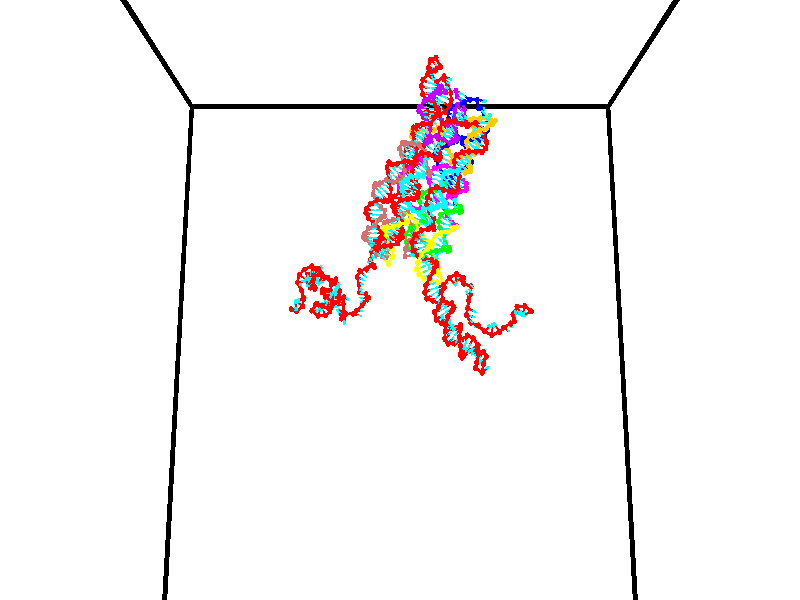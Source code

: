 // switches for output
#declare DRAW_BASES = 1; // possible values are 0, 1; only relevant for DNA ribbons
#declare DRAW_BASES_TYPE = 3; // possible values are 1, 2, 3; only relevant for DNA ribbons
#declare DRAW_FOG = 0; // set to 1 to enable fog

#include "colors.inc"

#include "transforms.inc"
background { rgb <1, 1, 1>}

#default {
   normal{
       ripples 0.25
       frequency 0.20
       turbulence 0.2
       lambda 5
   }
	finish {
		phong 0.1
		phong_size 40.
	}
}

// original window dimensions: 1024x640


// camera settings

camera {
	sky <0, 0.179814, -0.983701>
	up <0, 0.179814, -0.983701>
	right 1.6 * <1, 0, 0>
	location <35, 94.9851, 44.8844>
	look_at <35, 29.7336, 32.9568>
	direction <0, -65.2515, -11.9276>
	angle 67.0682
}


# declare cpy_camera_pos = <35, 94.9851, 44.8844>;
# if (DRAW_FOG = 1)
fog {
	fog_type 2
	up vnormalize(cpy_camera_pos)
	color rgbt<1,1,1,0.3>
	distance 1e-5
	fog_alt 3e-3
	fog_offset 56
}
# end


// LIGHTS

# declare lum = 6;
global_settings {
	ambient_light rgb lum * <0.05, 0.05, 0.05>
	max_trace_level 15
}# declare cpy_direct_light_amount = 0.25;
light_source
{	1000 * <-1, -1.16352, -0.803886>,
	rgb lum * cpy_direct_light_amount
	parallel
}

light_source
{	1000 * <1, 1.16352, 0.803886>,
	rgb lum * cpy_direct_light_amount
	parallel
}

// strand 0

// nucleotide -1

// particle -1
sphere {
	<23.968384, 34.663807, 34.640598> 0.250000
	pigment { color rgbt <1,0,0,0> }
	no_shadow
}
cylinder {
	<24.275030, 34.915958, 34.689457>,  <24.459019, 35.067249, 34.718773>, 0.100000
	pigment { color rgbt <1,0,0,0> }
	no_shadow
}
cylinder {
	<24.275030, 34.915958, 34.689457>,  <23.968384, 34.663807, 34.640598>, 0.100000
	pigment { color rgbt <1,0,0,0> }
	no_shadow
}

// particle -1
sphere {
	<24.275030, 34.915958, 34.689457> 0.100000
	pigment { color rgbt <1,0,0,0> }
	no_shadow
}
sphere {
	0, 1
	scale<0.080000,0.200000,0.300000>
	matrix <0.612224, -0.660240, -0.435045,
		-0.193596, 0.408296, -0.892085,
		0.766617, 0.630379, 0.122149,
		24.505014, 35.105072, 34.726101>
	pigment { color rgbt <0,1,1,0> }
	no_shadow
}
cylinder {
	<24.403496, 34.015194, 34.714184>,  <23.968384, 34.663807, 34.640598>, 0.130000
	pigment { color rgbt <1,0,0,0> }
	no_shadow
}

// nucleotide -1

// particle -1
sphere {
	<24.403496, 34.015194, 34.714184> 0.250000
	pigment { color rgbt <1,0,0,0> }
	no_shadow
}
cylinder {
	<24.336628, 33.985806, 34.320908>,  <24.296507, 33.968174, 34.084942>, 0.100000
	pigment { color rgbt <1,0,0,0> }
	no_shadow
}
cylinder {
	<24.336628, 33.985806, 34.320908>,  <24.403496, 34.015194, 34.714184>, 0.100000
	pigment { color rgbt <1,0,0,0> }
	no_shadow
}

// particle -1
sphere {
	<24.336628, 33.985806, 34.320908> 0.100000
	pigment { color rgbt <1,0,0,0> }
	no_shadow
}
sphere {
	0, 1
	scale<0.080000,0.200000,0.300000>
	matrix <0.607261, 0.777940, -0.161381,
		0.776717, -0.624029, -0.085431,
		-0.167166, -0.073469, -0.983187,
		24.286478, 33.963764, 34.025951>
	pigment { color rgbt <0,1,1,0> }
	no_shadow
}
cylinder {
	<25.027817, 33.967102, 34.290340>,  <24.403496, 34.015194, 34.714184>, 0.130000
	pigment { color rgbt <1,0,0,0> }
	no_shadow
}

// nucleotide -1

// particle -1
sphere {
	<25.027817, 33.967102, 34.290340> 0.250000
	pigment { color rgbt <1,0,0,0> }
	no_shadow
}
cylinder {
	<24.726309, 34.151489, 34.103004>,  <24.545404, 34.262123, 33.990604>, 0.100000
	pigment { color rgbt <1,0,0,0> }
	no_shadow
}
cylinder {
	<24.726309, 34.151489, 34.103004>,  <25.027817, 33.967102, 34.290340>, 0.100000
	pigment { color rgbt <1,0,0,0> }
	no_shadow
}

// particle -1
sphere {
	<24.726309, 34.151489, 34.103004> 0.100000
	pigment { color rgbt <1,0,0,0> }
	no_shadow
}
sphere {
	0, 1
	scale<0.080000,0.200000,0.300000>
	matrix <0.584079, 0.796561, -0.156017,
		0.301140, -0.391147, -0.869666,
		-0.753767, 0.460971, -0.468338,
		24.500179, 34.289780, 33.962502>
	pigment { color rgbt <0,1,1,0> }
	no_shadow
}
cylinder {
	<25.088537, 34.116722, 33.552368>,  <25.027817, 33.967102, 34.290340>, 0.130000
	pigment { color rgbt <1,0,0,0> }
	no_shadow
}

// nucleotide -1

// particle -1
sphere {
	<25.088537, 34.116722, 33.552368> 0.250000
	pigment { color rgbt <1,0,0,0> }
	no_shadow
}
cylinder {
	<24.889069, 34.400417, 33.751690>,  <24.769386, 34.570633, 33.871284>, 0.100000
	pigment { color rgbt <1,0,0,0> }
	no_shadow
}
cylinder {
	<24.889069, 34.400417, 33.751690>,  <25.088537, 34.116722, 33.552368>, 0.100000
	pigment { color rgbt <1,0,0,0> }
	no_shadow
}

// particle -1
sphere {
	<24.889069, 34.400417, 33.751690> 0.100000
	pigment { color rgbt <1,0,0,0> }
	no_shadow
}
sphere {
	0, 1
	scale<0.080000,0.200000,0.300000>
	matrix <0.726383, 0.655622, -0.206222,
		-0.472962, 0.259125, -0.842117,
		-0.498674, 0.709235, 0.498308,
		24.739466, 34.613186, 33.901184>
	pigment { color rgbt <0,1,1,0> }
	no_shadow
}
cylinder {
	<24.970604, 33.340031, 33.541607>,  <25.088537, 34.116722, 33.552368>, 0.130000
	pigment { color rgbt <1,0,0,0> }
	no_shadow
}

// nucleotide -1

// particle -1
sphere {
	<24.970604, 33.340031, 33.541607> 0.250000
	pigment { color rgbt <1,0,0,0> }
	no_shadow
}
cylinder {
	<25.028955, 32.969883, 33.401657>,  <25.063967, 32.747795, 33.317688>, 0.100000
	pigment { color rgbt <1,0,0,0> }
	no_shadow
}
cylinder {
	<25.028955, 32.969883, 33.401657>,  <24.970604, 33.340031, 33.541607>, 0.100000
	pigment { color rgbt <1,0,0,0> }
	no_shadow
}

// particle -1
sphere {
	<25.028955, 32.969883, 33.401657> 0.100000
	pigment { color rgbt <1,0,0,0> }
	no_shadow
}
sphere {
	0, 1
	scale<0.080000,0.200000,0.300000>
	matrix <-0.962078, -0.215094, 0.167751,
		-0.230489, 0.312141, -0.921652,
		0.145880, -0.925367, -0.349880,
		25.072720, 32.692272, 33.296692>
	pigment { color rgbt <0,1,1,0> }
	no_shadow
}
cylinder {
	<24.835926, 33.780663, 32.899895>,  <24.970604, 33.340031, 33.541607>, 0.130000
	pigment { color rgbt <1,0,0,0> }
	no_shadow
}

// nucleotide -1

// particle -1
sphere {
	<24.835926, 33.780663, 32.899895> 0.250000
	pigment { color rgbt <1,0,0,0> }
	no_shadow
}
cylinder {
	<24.826218, 34.112350, 32.676537>,  <24.820393, 34.311363, 32.542522>, 0.100000
	pigment { color rgbt <1,0,0,0> }
	no_shadow
}
cylinder {
	<24.826218, 34.112350, 32.676537>,  <24.835926, 33.780663, 32.899895>, 0.100000
	pigment { color rgbt <1,0,0,0> }
	no_shadow
}

// particle -1
sphere {
	<24.826218, 34.112350, 32.676537> 0.100000
	pigment { color rgbt <1,0,0,0> }
	no_shadow
}
sphere {
	0, 1
	scale<0.080000,0.200000,0.300000>
	matrix <0.324696, -0.521742, -0.788897,
		-0.945507, -0.200457, -0.256580,
		-0.024271, 0.829218, -0.558398,
		24.818935, 34.361115, 32.509018>
	pigment { color rgbt <0,1,1,0> }
	no_shadow
}
cylinder {
	<24.398966, 33.905956, 32.176468>,  <24.835926, 33.780663, 32.899895>, 0.130000
	pigment { color rgbt <1,0,0,0> }
	no_shadow
}

// nucleotide -1

// particle -1
sphere {
	<24.398966, 33.905956, 32.176468> 0.250000
	pigment { color rgbt <1,0,0,0> }
	no_shadow
}
cylinder {
	<24.763197, 34.071217, 32.171551>,  <24.981735, 34.170372, 32.168598>, 0.100000
	pigment { color rgbt <1,0,0,0> }
	no_shadow
}
cylinder {
	<24.763197, 34.071217, 32.171551>,  <24.398966, 33.905956, 32.176468>, 0.100000
	pigment { color rgbt <1,0,0,0> }
	no_shadow
}

// particle -1
sphere {
	<24.763197, 34.071217, 32.171551> 0.100000
	pigment { color rgbt <1,0,0,0> }
	no_shadow
}
sphere {
	0, 1
	scale<0.080000,0.200000,0.300000>
	matrix <0.208190, -0.484138, -0.849863,
		-0.357077, 0.771308, -0.526860,
		0.910579, 0.413153, -0.012296,
		25.036371, 34.195164, 32.167862>
	pigment { color rgbt <0,1,1,0> }
	no_shadow
}
cylinder {
	<24.592451, 34.063293, 31.552111>,  <24.398966, 33.905956, 32.176468>, 0.130000
	pigment { color rgbt <1,0,0,0> }
	no_shadow
}

// nucleotide -1

// particle -1
sphere {
	<24.592451, 34.063293, 31.552111> 0.250000
	pigment { color rgbt <1,0,0,0> }
	no_shadow
}
cylinder {
	<24.944096, 34.022354, 31.738310>,  <25.155083, 33.997791, 31.850029>, 0.100000
	pigment { color rgbt <1,0,0,0> }
	no_shadow
}
cylinder {
	<24.944096, 34.022354, 31.738310>,  <24.592451, 34.063293, 31.552111>, 0.100000
	pigment { color rgbt <1,0,0,0> }
	no_shadow
}

// particle -1
sphere {
	<24.944096, 34.022354, 31.738310> 0.100000
	pigment { color rgbt <1,0,0,0> }
	no_shadow
}
sphere {
	0, 1
	scale<0.080000,0.200000,0.300000>
	matrix <0.315314, -0.607495, -0.729059,
		0.357408, 0.787702, -0.501782,
		0.879111, -0.102352, 0.465497,
		25.207829, 33.991650, 31.877958>
	pigment { color rgbt <0,1,1,0> }
	no_shadow
}
cylinder {
	<25.090403, 34.011730, 31.071518>,  <24.592451, 34.063293, 31.552111>, 0.130000
	pigment { color rgbt <1,0,0,0> }
	no_shadow
}

// nucleotide -1

// particle -1
sphere {
	<25.090403, 34.011730, 31.071518> 0.250000
	pigment { color rgbt <1,0,0,0> }
	no_shadow
}
cylinder {
	<25.272722, 33.857117, 31.392227>,  <25.382114, 33.764347, 31.584652>, 0.100000
	pigment { color rgbt <1,0,0,0> }
	no_shadow
}
cylinder {
	<25.272722, 33.857117, 31.392227>,  <25.090403, 34.011730, 31.071518>, 0.100000
	pigment { color rgbt <1,0,0,0> }
	no_shadow
}

// particle -1
sphere {
	<25.272722, 33.857117, 31.392227> 0.100000
	pigment { color rgbt <1,0,0,0> }
	no_shadow
}
sphere {
	0, 1
	scale<0.080000,0.200000,0.300000>
	matrix <0.401596, -0.714576, -0.572802,
		0.794335, 0.583070, -0.170472,
		0.455799, -0.386535, 0.801772,
		25.409462, 33.741158, 31.632759>
	pigment { color rgbt <0,1,1,0> }
	no_shadow
}
cylinder {
	<25.832613, 33.875244, 30.736713>,  <25.090403, 34.011730, 31.071518>, 0.130000
	pigment { color rgbt <1,0,0,0> }
	no_shadow
}

// nucleotide -1

// particle -1
sphere {
	<25.832613, 33.875244, 30.736713> 0.250000
	pigment { color rgbt <1,0,0,0> }
	no_shadow
}
cylinder {
	<25.807365, 33.683910, 31.087076>,  <25.792217, 33.569111, 31.297295>, 0.100000
	pigment { color rgbt <1,0,0,0> }
	no_shadow
}
cylinder {
	<25.807365, 33.683910, 31.087076>,  <25.832613, 33.875244, 30.736713>, 0.100000
	pigment { color rgbt <1,0,0,0> }
	no_shadow
}

// particle -1
sphere {
	<25.807365, 33.683910, 31.087076> 0.100000
	pigment { color rgbt <1,0,0,0> }
	no_shadow
}
sphere {
	0, 1
	scale<0.080000,0.200000,0.300000>
	matrix <0.576892, -0.733661, -0.359079,
		0.814378, 0.482641, 0.322251,
		-0.063117, -0.478331, 0.875909,
		25.788431, 33.540413, 31.349850>
	pigment { color rgbt <0,1,1,0> }
	no_shadow
}
cylinder {
	<26.561052, 33.726395, 30.928917>,  <25.832613, 33.875244, 30.736713>, 0.130000
	pigment { color rgbt <1,0,0,0> }
	no_shadow
}

// nucleotide -1

// particle -1
sphere {
	<26.561052, 33.726395, 30.928917> 0.250000
	pigment { color rgbt <1,0,0,0> }
	no_shadow
}
cylinder {
	<26.310713, 33.474152, 31.112505>,  <26.160509, 33.322807, 31.222658>, 0.100000
	pigment { color rgbt <1,0,0,0> }
	no_shadow
}
cylinder {
	<26.310713, 33.474152, 31.112505>,  <26.561052, 33.726395, 30.928917>, 0.100000
	pigment { color rgbt <1,0,0,0> }
	no_shadow
}

// particle -1
sphere {
	<26.310713, 33.474152, 31.112505> 0.100000
	pigment { color rgbt <1,0,0,0> }
	no_shadow
}
sphere {
	0, 1
	scale<0.080000,0.200000,0.300000>
	matrix <0.451108, -0.772716, -0.446555,
		0.636252, -0.072431, 0.768073,
		-0.625847, -0.630606, 0.458968,
		26.122959, 33.284969, 31.250195>
	pigment { color rgbt <0,1,1,0> }
	no_shadow
}
cylinder {
	<26.836302, 33.102421, 31.289288>,  <26.561052, 33.726395, 30.928917>, 0.130000
	pigment { color rgbt <1,0,0,0> }
	no_shadow
}

// nucleotide -1

// particle -1
sphere {
	<26.836302, 33.102421, 31.289288> 0.250000
	pigment { color rgbt <1,0,0,0> }
	no_shadow
}
cylinder {
	<26.467501, 32.997803, 31.175091>,  <26.246220, 32.935032, 31.106573>, 0.100000
	pigment { color rgbt <1,0,0,0> }
	no_shadow
}
cylinder {
	<26.467501, 32.997803, 31.175091>,  <26.836302, 33.102421, 31.289288>, 0.100000
	pigment { color rgbt <1,0,0,0> }
	no_shadow
}

// particle -1
sphere {
	<26.467501, 32.997803, 31.175091> 0.100000
	pigment { color rgbt <1,0,0,0> }
	no_shadow
}
sphere {
	0, 1
	scale<0.080000,0.200000,0.300000>
	matrix <0.385684, -0.555593, -0.736589,
		0.034032, -0.789248, 0.613131,
		-0.922003, -0.261543, -0.285492,
		26.190899, 32.919338, 31.089443>
	pigment { color rgbt <0,1,1,0> }
	no_shadow
}
cylinder {
	<26.817793, 32.360077, 31.336441>,  <26.836302, 33.102421, 31.289288>, 0.130000
	pigment { color rgbt <1,0,0,0> }
	no_shadow
}

// nucleotide -1

// particle -1
sphere {
	<26.817793, 32.360077, 31.336441> 0.250000
	pigment { color rgbt <1,0,0,0> }
	no_shadow
}
cylinder {
	<26.587030, 32.540215, 31.063864>,  <26.448572, 32.648296, 30.900318>, 0.100000
	pigment { color rgbt <1,0,0,0> }
	no_shadow
}
cylinder {
	<26.587030, 32.540215, 31.063864>,  <26.817793, 32.360077, 31.336441>, 0.100000
	pigment { color rgbt <1,0,0,0> }
	no_shadow
}

// particle -1
sphere {
	<26.587030, 32.540215, 31.063864> 0.100000
	pigment { color rgbt <1,0,0,0> }
	no_shadow
}
sphere {
	0, 1
	scale<0.080000,0.200000,0.300000>
	matrix <0.565309, -0.382046, -0.731072,
		-0.589580, -0.806987, -0.034181,
		-0.576907, 0.450348, -0.681443,
		26.413958, 32.675320, 30.859430>
	pigment { color rgbt <0,1,1,0> }
	no_shadow
}
cylinder {
	<26.453037, 31.948296, 30.853878>,  <26.817793, 32.360077, 31.336441>, 0.130000
	pigment { color rgbt <1,0,0,0> }
	no_shadow
}

// nucleotide -1

// particle -1
sphere {
	<26.453037, 31.948296, 30.853878> 0.250000
	pigment { color rgbt <1,0,0,0> }
	no_shadow
}
cylinder {
	<26.558384, 32.292278, 30.679010>,  <26.621592, 32.498669, 30.574091>, 0.100000
	pigment { color rgbt <1,0,0,0> }
	no_shadow
}
cylinder {
	<26.558384, 32.292278, 30.679010>,  <26.453037, 31.948296, 30.853878>, 0.100000
	pigment { color rgbt <1,0,0,0> }
	no_shadow
}

// particle -1
sphere {
	<26.558384, 32.292278, 30.679010> 0.100000
	pigment { color rgbt <1,0,0,0> }
	no_shadow
}
sphere {
	0, 1
	scale<0.080000,0.200000,0.300000>
	matrix <0.676472, -0.487708, -0.551839,
		-0.687766, -0.150395, -0.710182,
		0.263368, 0.859955, -0.437167,
		26.637394, 32.550266, 30.547861>
	pigment { color rgbt <0,1,1,0> }
	no_shadow
}
cylinder {
	<25.941746, 32.418621, 30.609449>,  <26.453037, 31.948296, 30.853878>, 0.130000
	pigment { color rgbt <1,0,0,0> }
	no_shadow
}

// nucleotide -1

// particle -1
sphere {
	<25.941746, 32.418621, 30.609449> 0.250000
	pigment { color rgbt <1,0,0,0> }
	no_shadow
}
cylinder {
	<26.094875, 32.329098, 30.967970>,  <26.186754, 32.275383, 31.183083>, 0.100000
	pigment { color rgbt <1,0,0,0> }
	no_shadow
}
cylinder {
	<26.094875, 32.329098, 30.967970>,  <25.941746, 32.418621, 30.609449>, 0.100000
	pigment { color rgbt <1,0,0,0> }
	no_shadow
}

// particle -1
sphere {
	<26.094875, 32.329098, 30.967970> 0.100000
	pigment { color rgbt <1,0,0,0> }
	no_shadow
}
sphere {
	0, 1
	scale<0.080000,0.200000,0.300000>
	matrix <-0.480057, 0.780739, 0.399989,
		-0.789297, -0.583402, 0.191447,
		0.382825, -0.223805, 0.896302,
		26.209723, 32.261955, 31.236860>
	pigment { color rgbt <0,1,1,0> }
	no_shadow
}
cylinder {
	<25.342445, 32.284767, 31.130951>,  <25.941746, 32.418621, 30.609449>, 0.130000
	pigment { color rgbt <1,0,0,0> }
	no_shadow
}

// nucleotide -1

// particle -1
sphere {
	<25.342445, 32.284767, 31.130951> 0.250000
	pigment { color rgbt <1,0,0,0> }
	no_shadow
}
cylinder {
	<25.673374, 32.459808, 31.271830>,  <25.871931, 32.564835, 31.356358>, 0.100000
	pigment { color rgbt <1,0,0,0> }
	no_shadow
}
cylinder {
	<25.673374, 32.459808, 31.271830>,  <25.342445, 32.284767, 31.130951>, 0.100000
	pigment { color rgbt <1,0,0,0> }
	no_shadow
}

// particle -1
sphere {
	<25.673374, 32.459808, 31.271830> 0.100000
	pigment { color rgbt <1,0,0,0> }
	no_shadow
}
sphere {
	0, 1
	scale<0.080000,0.200000,0.300000>
	matrix <-0.548657, 0.763990, 0.339550,
		-0.120486, -0.474152, 0.872160,
		0.827320, 0.437605, 0.352197,
		25.921570, 32.591091, 31.377489>
	pigment { color rgbt <0,1,1,0> }
	no_shadow
}
cylinder {
	<25.288454, 32.502647, 31.820625>,  <25.342445, 32.284767, 31.130951>, 0.130000
	pigment { color rgbt <1,0,0,0> }
	no_shadow
}

// nucleotide -1

// particle -1
sphere {
	<25.288454, 32.502647, 31.820625> 0.250000
	pigment { color rgbt <1,0,0,0> }
	no_shadow
}
cylinder {
	<25.565983, 32.753616, 31.679228>,  <25.732500, 32.904198, 31.594389>, 0.100000
	pigment { color rgbt <1,0,0,0> }
	no_shadow
}
cylinder {
	<25.565983, 32.753616, 31.679228>,  <25.288454, 32.502647, 31.820625>, 0.100000
	pigment { color rgbt <1,0,0,0> }
	no_shadow
}

// particle -1
sphere {
	<25.565983, 32.753616, 31.679228> 0.100000
	pigment { color rgbt <1,0,0,0> }
	no_shadow
}
sphere {
	0, 1
	scale<0.080000,0.200000,0.300000>
	matrix <-0.426365, 0.753472, 0.500493,
		0.580367, -0.196535, 0.790284,
		0.693821, 0.627418, -0.353495,
		25.774130, 32.941841, 31.573179>
	pigment { color rgbt <0,1,1,0> }
	no_shadow
}
cylinder {
	<25.575855, 32.788109, 32.421780>,  <25.288454, 32.502647, 31.820625>, 0.130000
	pigment { color rgbt <1,0,0,0> }
	no_shadow
}

// nucleotide -1

// particle -1
sphere {
	<25.575855, 32.788109, 32.421780> 0.250000
	pigment { color rgbt <1,0,0,0> }
	no_shadow
}
cylinder {
	<25.667114, 33.035751, 32.121208>,  <25.721869, 33.184338, 31.940865>, 0.100000
	pigment { color rgbt <1,0,0,0> }
	no_shadow
}
cylinder {
	<25.667114, 33.035751, 32.121208>,  <25.575855, 32.788109, 32.421780>, 0.100000
	pigment { color rgbt <1,0,0,0> }
	no_shadow
}

// particle -1
sphere {
	<25.667114, 33.035751, 32.121208> 0.100000
	pigment { color rgbt <1,0,0,0> }
	no_shadow
}
sphere {
	0, 1
	scale<0.080000,0.200000,0.300000>
	matrix <-0.447383, 0.752145, 0.483865,
		0.864753, 0.225787, 0.448578,
		0.228146, 0.619110, -0.751433,
		25.735558, 33.221485, 31.895779>
	pigment { color rgbt <0,1,1,0> }
	no_shadow
}
cylinder {
	<26.105764, 33.285454, 32.646046>,  <25.575855, 32.788109, 32.421780>, 0.130000
	pigment { color rgbt <1,0,0,0> }
	no_shadow
}

// nucleotide -1

// particle -1
sphere {
	<26.105764, 33.285454, 32.646046> 0.250000
	pigment { color rgbt <1,0,0,0> }
	no_shadow
}
cylinder {
	<25.888826, 33.416256, 32.336483>,  <25.758663, 33.494740, 32.150745>, 0.100000
	pigment { color rgbt <1,0,0,0> }
	no_shadow
}
cylinder {
	<25.888826, 33.416256, 32.336483>,  <26.105764, 33.285454, 32.646046>, 0.100000
	pigment { color rgbt <1,0,0,0> }
	no_shadow
}

// particle -1
sphere {
	<25.888826, 33.416256, 32.336483> 0.100000
	pigment { color rgbt <1,0,0,0> }
	no_shadow
}
sphere {
	0, 1
	scale<0.080000,0.200000,0.300000>
	matrix <-0.217179, 0.835266, 0.505137,
		0.811599, 0.442035, -0.381984,
		-0.542347, 0.327010, -0.773902,
		25.726122, 33.514359, 32.104313>
	pigment { color rgbt <0,1,1,0> }
	no_shadow
}
cylinder {
	<26.259123, 34.003910, 32.666584>,  <26.105764, 33.285454, 32.646046>, 0.130000
	pigment { color rgbt <1,0,0,0> }
	no_shadow
}

// nucleotide -1

// particle -1
sphere {
	<26.259123, 34.003910, 32.666584> 0.250000
	pigment { color rgbt <1,0,0,0> }
	no_shadow
}
cylinder {
	<25.949493, 33.975281, 32.414970>,  <25.763716, 33.958103, 32.264000>, 0.100000
	pigment { color rgbt <1,0,0,0> }
	no_shadow
}
cylinder {
	<25.949493, 33.975281, 32.414970>,  <26.259123, 34.003910, 32.666584>, 0.100000
	pigment { color rgbt <1,0,0,0> }
	no_shadow
}

// particle -1
sphere {
	<25.949493, 33.975281, 32.414970> 0.100000
	pigment { color rgbt <1,0,0,0> }
	no_shadow
}
sphere {
	0, 1
	scale<0.080000,0.200000,0.300000>
	matrix <-0.485002, 0.705666, 0.516535,
		0.406920, 0.704920, -0.580951,
		-0.774073, -0.071574, -0.629037,
		25.717272, 33.953808, 32.226261>
	pigment { color rgbt <0,1,1,0> }
	no_shadow
}
cylinder {
	<26.102579, 34.652805, 32.163235>,  <26.259123, 34.003910, 32.666584>, 0.130000
	pigment { color rgbt <1,0,0,0> }
	no_shadow
}

// nucleotide -1

// particle -1
sphere {
	<26.102579, 34.652805, 32.163235> 0.250000
	pigment { color rgbt <1,0,0,0> }
	no_shadow
}
cylinder {
	<25.813816, 34.431705, 32.329762>,  <25.640558, 34.299046, 32.429676>, 0.100000
	pigment { color rgbt <1,0,0,0> }
	no_shadow
}
cylinder {
	<25.813816, 34.431705, 32.329762>,  <26.102579, 34.652805, 32.163235>, 0.100000
	pigment { color rgbt <1,0,0,0> }
	no_shadow
}

// particle -1
sphere {
	<25.813816, 34.431705, 32.329762> 0.100000
	pigment { color rgbt <1,0,0,0> }
	no_shadow
}
sphere {
	0, 1
	scale<0.080000,0.200000,0.300000>
	matrix <-0.312404, 0.797155, 0.516669,
		-0.617456, 0.242929, -0.748154,
		-0.721908, -0.552747, 0.416316,
		25.597244, 34.265881, 32.454655>
	pigment { color rgbt <0,1,1,0> }
	no_shadow
}
cylinder {
	<26.287258, 35.347279, 31.880428>,  <26.102579, 34.652805, 32.163235>, 0.130000
	pigment { color rgbt <1,0,0,0> }
	no_shadow
}

// nucleotide -1

// particle -1
sphere {
	<26.287258, 35.347279, 31.880428> 0.250000
	pigment { color rgbt <1,0,0,0> }
	no_shadow
}
cylinder {
	<26.494194, 35.474323, 32.198292>,  <26.618355, 35.550549, 32.389011>, 0.100000
	pigment { color rgbt <1,0,0,0> }
	no_shadow
}
cylinder {
	<26.494194, 35.474323, 32.198292>,  <26.287258, 35.347279, 31.880428>, 0.100000
	pigment { color rgbt <1,0,0,0> }
	no_shadow
}

// particle -1
sphere {
	<26.494194, 35.474323, 32.198292> 0.100000
	pigment { color rgbt <1,0,0,0> }
	no_shadow
}
sphere {
	0, 1
	scale<0.080000,0.200000,0.300000>
	matrix <0.530962, -0.847367, -0.006990,
		0.671149, 0.425551, -0.607014,
		0.517338, 0.317610, 0.794660,
		26.649395, 35.569607, 32.436691>
	pigment { color rgbt <0,1,1,0> }
	no_shadow
}
cylinder {
	<27.140120, 35.520565, 31.873953>,  <26.287258, 35.347279, 31.880428>, 0.130000
	pigment { color rgbt <1,0,0,0> }
	no_shadow
}

// nucleotide -1

// particle -1
sphere {
	<27.140120, 35.520565, 31.873953> 0.250000
	pigment { color rgbt <1,0,0,0> }
	no_shadow
}
cylinder {
	<26.978161, 35.355286, 32.200222>,  <26.880985, 35.256119, 32.395985>, 0.100000
	pigment { color rgbt <1,0,0,0> }
	no_shadow
}
cylinder {
	<26.978161, 35.355286, 32.200222>,  <27.140120, 35.520565, 31.873953>, 0.100000
	pigment { color rgbt <1,0,0,0> }
	no_shadow
}

// particle -1
sphere {
	<26.978161, 35.355286, 32.200222> 0.100000
	pigment { color rgbt <1,0,0,0> }
	no_shadow
}
sphere {
	0, 1
	scale<0.080000,0.200000,0.300000>
	matrix <0.432999, -0.872350, -0.226975,
		0.805338, 0.261283, 0.532129,
		-0.404898, -0.413203, 0.815672,
		26.856691, 35.231323, 32.444923>
	pigment { color rgbt <0,1,1,0> }
	no_shadow
}
cylinder {
	<27.686426, 35.022041, 31.999681>,  <27.140120, 35.520565, 31.873953>, 0.130000
	pigment { color rgbt <1,0,0,0> }
	no_shadow
}

// nucleotide -1

// particle -1
sphere {
	<27.686426, 35.022041, 31.999681> 0.250000
	pigment { color rgbt <1,0,0,0> }
	no_shadow
}
cylinder {
	<27.328314, 34.925243, 32.149300>,  <27.113447, 34.867165, 32.239071>, 0.100000
	pigment { color rgbt <1,0,0,0> }
	no_shadow
}
cylinder {
	<27.328314, 34.925243, 32.149300>,  <27.686426, 35.022041, 31.999681>, 0.100000
	pigment { color rgbt <1,0,0,0> }
	no_shadow
}

// particle -1
sphere {
	<27.328314, 34.925243, 32.149300> 0.100000
	pigment { color rgbt <1,0,0,0> }
	no_shadow
}
sphere {
	0, 1
	scale<0.080000,0.200000,0.300000>
	matrix <0.246246, -0.968493, -0.037192,
		0.371262, 0.058811, 0.926664,
		-0.895281, -0.241995, 0.374046,
		27.059731, 34.852646, 32.261513>
	pigment { color rgbt <0,1,1,0> }
	no_shadow
}
cylinder {
	<28.000113, 34.873955, 32.586498>,  <27.686426, 35.022041, 31.999681>, 0.130000
	pigment { color rgbt <1,0,0,0> }
	no_shadow
}

// nucleotide -1

// particle -1
sphere {
	<28.000113, 34.873955, 32.586498> 0.250000
	pigment { color rgbt <1,0,0,0> }
	no_shadow
}
cylinder {
	<28.370119, 34.727322, 32.546577>,  <28.592123, 34.639343, 32.522625>, 0.100000
	pigment { color rgbt <1,0,0,0> }
	no_shadow
}
cylinder {
	<28.370119, 34.727322, 32.546577>,  <28.000113, 34.873955, 32.586498>, 0.100000
	pigment { color rgbt <1,0,0,0> }
	no_shadow
}

// particle -1
sphere {
	<28.370119, 34.727322, 32.546577> 0.100000
	pigment { color rgbt <1,0,0,0> }
	no_shadow
}
sphere {
	0, 1
	scale<0.080000,0.200000,0.300000>
	matrix <-0.326861, -0.901780, 0.282762,
		-0.193659, -0.228937, -0.953983,
		0.925018, -0.366580, -0.099807,
		28.647625, 34.617348, 32.516636>
	pigment { color rgbt <0,1,1,0> }
	no_shadow
}
cylinder {
	<28.005997, 34.363670, 32.148113>,  <28.000113, 34.873955, 32.586498>, 0.130000
	pigment { color rgbt <1,0,0,0> }
	no_shadow
}

// nucleotide -1

// particle -1
sphere {
	<28.005997, 34.363670, 32.148113> 0.250000
	pigment { color rgbt <1,0,0,0> }
	no_shadow
}
cylinder {
	<28.324127, 34.295593, 32.380833>,  <28.515005, 34.254749, 32.520466>, 0.100000
	pigment { color rgbt <1,0,0,0> }
	no_shadow
}
cylinder {
	<28.324127, 34.295593, 32.380833>,  <28.005997, 34.363670, 32.148113>, 0.100000
	pigment { color rgbt <1,0,0,0> }
	no_shadow
}

// particle -1
sphere {
	<28.324127, 34.295593, 32.380833> 0.100000
	pigment { color rgbt <1,0,0,0> }
	no_shadow
}
sphere {
	0, 1
	scale<0.080000,0.200000,0.300000>
	matrix <-0.274892, -0.956677, 0.095934,
		0.540266, -0.236231, -0.807655,
		0.795328, -0.170188, 0.581798,
		28.562725, 34.244537, 32.555374>
	pigment { color rgbt <0,1,1,0> }
	no_shadow
}
cylinder {
	<28.354645, 33.731857, 31.864594>,  <28.005997, 34.363670, 32.148113>, 0.130000
	pigment { color rgbt <1,0,0,0> }
	no_shadow
}

// nucleotide -1

// particle -1
sphere {
	<28.354645, 33.731857, 31.864594> 0.250000
	pigment { color rgbt <1,0,0,0> }
	no_shadow
}
cylinder {
	<28.431242, 33.806931, 32.249947>,  <28.477201, 33.851974, 32.481159>, 0.100000
	pigment { color rgbt <1,0,0,0> }
	no_shadow
}
cylinder {
	<28.431242, 33.806931, 32.249947>,  <28.354645, 33.731857, 31.864594>, 0.100000
	pigment { color rgbt <1,0,0,0> }
	no_shadow
}

// particle -1
sphere {
	<28.431242, 33.806931, 32.249947> 0.100000
	pigment { color rgbt <1,0,0,0> }
	no_shadow
}
sphere {
	0, 1
	scale<0.080000,0.200000,0.300000>
	matrix <-0.440165, -0.860885, 0.255209,
		0.877260, -0.472918, -0.082243,
		0.191495, 0.187684, 0.963382,
		28.488691, 33.863235, 32.538960>
	pigment { color rgbt <0,1,1,0> }
	no_shadow
}
cylinder {
	<28.393101, 33.130501, 32.127914>,  <28.354645, 33.731857, 31.864594>, 0.130000
	pigment { color rgbt <1,0,0,0> }
	no_shadow
}

// nucleotide -1

// particle -1
sphere {
	<28.393101, 33.130501, 32.127914> 0.250000
	pigment { color rgbt <1,0,0,0> }
	no_shadow
}
cylinder {
	<28.363342, 33.342621, 32.465729>,  <28.345488, 33.469894, 32.668419>, 0.100000
	pigment { color rgbt <1,0,0,0> }
	no_shadow
}
cylinder {
	<28.363342, 33.342621, 32.465729>,  <28.393101, 33.130501, 32.127914>, 0.100000
	pigment { color rgbt <1,0,0,0> }
	no_shadow
}

// particle -1
sphere {
	<28.363342, 33.342621, 32.465729> 0.100000
	pigment { color rgbt <1,0,0,0> }
	no_shadow
}
sphere {
	0, 1
	scale<0.080000,0.200000,0.300000>
	matrix <-0.331830, -0.811791, 0.480505,
		0.940401, -0.244497, 0.236362,
		-0.074395, 0.530299, 0.844540,
		28.341024, 33.501709, 32.719090>
	pigment { color rgbt <0,1,1,0> }
	no_shadow
}
cylinder {
	<28.672405, 32.767315, 32.718529>,  <28.393101, 33.130501, 32.127914>, 0.130000
	pigment { color rgbt <1,0,0,0> }
	no_shadow
}

// nucleotide -1

// particle -1
sphere {
	<28.672405, 32.767315, 32.718529> 0.250000
	pigment { color rgbt <1,0,0,0> }
	no_shadow
}
cylinder {
	<28.385847, 33.017742, 32.841702>,  <28.213913, 33.167999, 32.915604>, 0.100000
	pigment { color rgbt <1,0,0,0> }
	no_shadow
}
cylinder {
	<28.385847, 33.017742, 32.841702>,  <28.672405, 32.767315, 32.718529>, 0.100000
	pigment { color rgbt <1,0,0,0> }
	no_shadow
}

// particle -1
sphere {
	<28.385847, 33.017742, 32.841702> 0.100000
	pigment { color rgbt <1,0,0,0> }
	no_shadow
}
sphere {
	0, 1
	scale<0.080000,0.200000,0.300000>
	matrix <-0.533335, -0.775951, 0.336828,
		0.449816, 0.077071, 0.889790,
		-0.716393, 0.626067, 0.307931,
		28.170929, 33.205563, 32.934082>
	pigment { color rgbt <0,1,1,0> }
	no_shadow
}
cylinder {
	<28.600559, 32.608429, 33.424480>,  <28.672405, 32.767315, 32.718529>, 0.130000
	pigment { color rgbt <1,0,0,0> }
	no_shadow
}

// nucleotide -1

// particle -1
sphere {
	<28.600559, 32.608429, 33.424480> 0.250000
	pigment { color rgbt <1,0,0,0> }
	no_shadow
}
cylinder {
	<28.265825, 32.792114, 33.305264>,  <28.064985, 32.902325, 33.233734>, 0.100000
	pigment { color rgbt <1,0,0,0> }
	no_shadow
}
cylinder {
	<28.265825, 32.792114, 33.305264>,  <28.600559, 32.608429, 33.424480>, 0.100000
	pigment { color rgbt <1,0,0,0> }
	no_shadow
}

// particle -1
sphere {
	<28.265825, 32.792114, 33.305264> 0.100000
	pigment { color rgbt <1,0,0,0> }
	no_shadow
}
sphere {
	0, 1
	scale<0.080000,0.200000,0.300000>
	matrix <-0.539859, -0.782596, 0.309994,
		-0.090892, 0.420314, 0.902815,
		-0.836834, 0.459216, -0.298042,
		28.014774, 32.929878, 33.215851>
	pigment { color rgbt <0,1,1,0> }
	no_shadow
}
cylinder {
	<28.127689, 32.487206, 33.949753>,  <28.600559, 32.608429, 33.424480>, 0.130000
	pigment { color rgbt <1,0,0,0> }
	no_shadow
}

// nucleotide -1

// particle -1
sphere {
	<28.127689, 32.487206, 33.949753> 0.250000
	pigment { color rgbt <1,0,0,0> }
	no_shadow
}
cylinder {
	<27.913269, 32.572872, 33.623127>,  <27.784616, 32.624271, 33.427151>, 0.100000
	pigment { color rgbt <1,0,0,0> }
	no_shadow
}
cylinder {
	<27.913269, 32.572872, 33.623127>,  <28.127689, 32.487206, 33.949753>, 0.100000
	pigment { color rgbt <1,0,0,0> }
	no_shadow
}

// particle -1
sphere {
	<27.913269, 32.572872, 33.623127> 0.100000
	pigment { color rgbt <1,0,0,0> }
	no_shadow
}
sphere {
	0, 1
	scale<0.080000,0.200000,0.300000>
	matrix <-0.673975, -0.691038, 0.261197,
		-0.508338, 0.690361, 0.514777,
		-0.536050, 0.214170, -0.816567,
		27.752455, 32.637123, 33.378159>
	pigment { color rgbt <0,1,1,0> }
	no_shadow
}
cylinder {
	<27.492374, 32.703918, 34.235653>,  <28.127689, 32.487206, 33.949753>, 0.130000
	pigment { color rgbt <1,0,0,0> }
	no_shadow
}

// nucleotide -1

// particle -1
sphere {
	<27.492374, 32.703918, 34.235653> 0.250000
	pigment { color rgbt <1,0,0,0> }
	no_shadow
}
cylinder {
	<27.461460, 32.549786, 33.867840>,  <27.442911, 32.457306, 33.647152>, 0.100000
	pigment { color rgbt <1,0,0,0> }
	no_shadow
}
cylinder {
	<27.461460, 32.549786, 33.867840>,  <27.492374, 32.703918, 34.235653>, 0.100000
	pigment { color rgbt <1,0,0,0> }
	no_shadow
}

// particle -1
sphere {
	<27.461460, 32.549786, 33.867840> 0.100000
	pigment { color rgbt <1,0,0,0> }
	no_shadow
}
sphere {
	0, 1
	scale<0.080000,0.200000,0.300000>
	matrix <-0.644926, -0.684028, 0.340845,
		-0.760327, 0.619377, -0.195642,
		-0.077287, -0.385329, -0.919537,
		27.438274, 32.434185, 33.591980>
	pigment { color rgbt <0,1,1,0> }
	no_shadow
}
cylinder {
	<26.821224, 32.675282, 34.038403>,  <27.492374, 32.703918, 34.235653>, 0.130000
	pigment { color rgbt <1,0,0,0> }
	no_shadow
}

// nucleotide -1

// particle -1
sphere {
	<26.821224, 32.675282, 34.038403> 0.250000
	pigment { color rgbt <1,0,0,0> }
	no_shadow
}
cylinder {
	<27.010239, 32.389957, 33.831367>,  <27.123648, 32.218761, 33.707146>, 0.100000
	pigment { color rgbt <1,0,0,0> }
	no_shadow
}
cylinder {
	<27.010239, 32.389957, 33.831367>,  <26.821224, 32.675282, 34.038403>, 0.100000
	pigment { color rgbt <1,0,0,0> }
	no_shadow
}

// particle -1
sphere {
	<27.010239, 32.389957, 33.831367> 0.100000
	pigment { color rgbt <1,0,0,0> }
	no_shadow
}
sphere {
	0, 1
	scale<0.080000,0.200000,0.300000>
	matrix <-0.704030, -0.658805, 0.265175,
		-0.530141, 0.239091, -0.813502,
		0.472538, -0.713310, -0.517587,
		27.152000, 32.175964, 33.676090>
	pigment { color rgbt <0,1,1,0> }
	no_shadow
}
cylinder {
	<26.242462, 32.364410, 33.733315>,  <26.821224, 32.675282, 34.038403>, 0.130000
	pigment { color rgbt <1,0,0,0> }
	no_shadow
}

// nucleotide -1

// particle -1
sphere {
	<26.242462, 32.364410, 33.733315> 0.250000
	pigment { color rgbt <1,0,0,0> }
	no_shadow
}
cylinder {
	<26.551764, 32.110779, 33.731667>,  <26.737345, 31.958599, 33.730679>, 0.100000
	pigment { color rgbt <1,0,0,0> }
	no_shadow
}
cylinder {
	<26.551764, 32.110779, 33.731667>,  <26.242462, 32.364410, 33.733315>, 0.100000
	pigment { color rgbt <1,0,0,0> }
	no_shadow
}

// particle -1
sphere {
	<26.551764, 32.110779, 33.731667> 0.100000
	pigment { color rgbt <1,0,0,0> }
	no_shadow
}
sphere {
	0, 1
	scale<0.080000,0.200000,0.300000>
	matrix <-0.567296, -0.694682, 0.442258,
		-0.283292, -0.339640, -0.896878,
		0.773254, -0.634084, -0.004122,
		26.783739, 31.920553, 33.730431>
	pigment { color rgbt <0,1,1,0> }
	no_shadow
}
cylinder {
	<25.982113, 31.639921, 33.753571>,  <26.242462, 32.364410, 33.733315>, 0.130000
	pigment { color rgbt <1,0,0,0> }
	no_shadow
}

// nucleotide -1

// particle -1
sphere {
	<25.982113, 31.639921, 33.753571> 0.250000
	pigment { color rgbt <1,0,0,0> }
	no_shadow
}
cylinder {
	<26.355951, 31.626776, 33.895248>,  <26.580254, 31.618889, 33.980255>, 0.100000
	pigment { color rgbt <1,0,0,0> }
	no_shadow
}
cylinder {
	<26.355951, 31.626776, 33.895248>,  <25.982113, 31.639921, 33.753571>, 0.100000
	pigment { color rgbt <1,0,0,0> }
	no_shadow
}

// particle -1
sphere {
	<26.355951, 31.626776, 33.895248> 0.100000
	pigment { color rgbt <1,0,0,0> }
	no_shadow
}
sphere {
	0, 1
	scale<0.080000,0.200000,0.300000>
	matrix <-0.251070, -0.766298, 0.591397,
		0.251982, -0.641644, -0.724429,
		0.934596, -0.032861, 0.354191,
		26.636330, 31.616917, 34.001507>
	pigment { color rgbt <0,1,1,0> }
	no_shadow
}
cylinder {
	<25.543056, 31.245726, 34.219818>,  <25.982113, 31.639921, 33.753571>, 0.130000
	pigment { color rgbt <1,0,0,0> }
	no_shadow
}

// nucleotide -1

// particle -1
sphere {
	<25.543056, 31.245726, 34.219818> 0.250000
	pigment { color rgbt <1,0,0,0> }
	no_shadow
}
cylinder {
	<25.738312, 30.903770, 34.149517>,  <25.855465, 30.698597, 34.107334>, 0.100000
	pigment { color rgbt <1,0,0,0> }
	no_shadow
}
cylinder {
	<25.738312, 30.903770, 34.149517>,  <25.543056, 31.245726, 34.219818>, 0.100000
	pigment { color rgbt <1,0,0,0> }
	no_shadow
}

// particle -1
sphere {
	<25.738312, 30.903770, 34.149517> 0.100000
	pigment { color rgbt <1,0,0,0> }
	no_shadow
}
sphere {
	0, 1
	scale<0.080000,0.200000,0.300000>
	matrix <0.846858, 0.512648, -0.141505,
		0.211071, -0.079767, 0.974211,
		0.488139, -0.854886, -0.175757,
		25.884754, 30.647305, 34.096790>
	pigment { color rgbt <0,1,1,0> }
	no_shadow
}
cylinder {
	<26.219959, 31.208061, 34.675373>,  <25.543056, 31.245726, 34.219818>, 0.130000
	pigment { color rgbt <1,0,0,0> }
	no_shadow
}

// nucleotide -1

// particle -1
sphere {
	<26.219959, 31.208061, 34.675373> 0.250000
	pigment { color rgbt <1,0,0,0> }
	no_shadow
}
cylinder {
	<26.273876, 30.990143, 34.344307>,  <26.306227, 30.859392, 34.145668>, 0.100000
	pigment { color rgbt <1,0,0,0> }
	no_shadow
}
cylinder {
	<26.273876, 30.990143, 34.344307>,  <26.219959, 31.208061, 34.675373>, 0.100000
	pigment { color rgbt <1,0,0,0> }
	no_shadow
}

// particle -1
sphere {
	<26.273876, 30.990143, 34.344307> 0.100000
	pigment { color rgbt <1,0,0,0> }
	no_shadow
}
sphere {
	0, 1
	scale<0.080000,0.200000,0.300000>
	matrix <0.812202, 0.539216, -0.222654,
		0.567591, -0.642220, 0.515165,
		0.134793, -0.544794, -0.827666,
		26.314314, 30.826704, 34.096008>
	pigment { color rgbt <0,1,1,0> }
	no_shadow
}
cylinder {
	<26.971853, 30.873995, 34.595894>,  <26.219959, 31.208061, 34.675373>, 0.130000
	pigment { color rgbt <1,0,0,0> }
	no_shadow
}

// nucleotide -1

// particle -1
sphere {
	<26.971853, 30.873995, 34.595894> 0.250000
	pigment { color rgbt <1,0,0,0> }
	no_shadow
}
cylinder {
	<26.791721, 30.892818, 34.239246>,  <26.683641, 30.904112, 34.025257>, 0.100000
	pigment { color rgbt <1,0,0,0> }
	no_shadow
}
cylinder {
	<26.791721, 30.892818, 34.239246>,  <26.971853, 30.873995, 34.595894>, 0.100000
	pigment { color rgbt <1,0,0,0> }
	no_shadow
}

// particle -1
sphere {
	<26.791721, 30.892818, 34.239246> 0.100000
	pigment { color rgbt <1,0,0,0> }
	no_shadow
}
sphere {
	0, 1
	scale<0.080000,0.200000,0.300000>
	matrix <0.709182, 0.625561, -0.325170,
		0.542462, -0.778755, -0.315081,
		-0.450330, 0.047057, -0.891622,
		26.656622, 30.906935, 33.971760>
	pigment { color rgbt <0,1,1,0> }
	no_shadow
}
cylinder {
	<27.517515, 31.260750, 34.298931>,  <26.971853, 30.873995, 34.595894>, 0.130000
	pigment { color rgbt <1,0,0,0> }
	no_shadow
}

// nucleotide -1

// particle -1
sphere {
	<27.517515, 31.260750, 34.298931> 0.250000
	pigment { color rgbt <1,0,0,0> }
	no_shadow
}
cylinder {
	<27.252197, 31.241304, 34.000221>,  <27.093006, 31.229637, 33.820995>, 0.100000
	pigment { color rgbt <1,0,0,0> }
	no_shadow
}
cylinder {
	<27.252197, 31.241304, 34.000221>,  <27.517515, 31.260750, 34.298931>, 0.100000
	pigment { color rgbt <1,0,0,0> }
	no_shadow
}

// particle -1
sphere {
	<27.252197, 31.241304, 34.000221> 0.100000
	pigment { color rgbt <1,0,0,0> }
	no_shadow
}
sphere {
	0, 1
	scale<0.080000,0.200000,0.300000>
	matrix <0.485438, 0.731512, -0.478790,
		0.569554, -0.680093, -0.461608,
		-0.663293, -0.048615, -0.746779,
		27.053209, 31.226721, 33.776188>
	pigment { color rgbt <0,1,1,0> }
	no_shadow
}
cylinder {
	<27.847036, 31.158518, 33.673347>,  <27.517515, 31.260750, 34.298931>, 0.130000
	pigment { color rgbt <1,0,0,0> }
	no_shadow
}

// nucleotide -1

// particle -1
sphere {
	<27.847036, 31.158518, 33.673347> 0.250000
	pigment { color rgbt <1,0,0,0> }
	no_shadow
}
cylinder {
	<27.511576, 31.375893, 33.658707>,  <27.310299, 31.506317, 33.649921>, 0.100000
	pigment { color rgbt <1,0,0,0> }
	no_shadow
}
cylinder {
	<27.511576, 31.375893, 33.658707>,  <27.847036, 31.158518, 33.673347>, 0.100000
	pigment { color rgbt <1,0,0,0> }
	no_shadow
}

// particle -1
sphere {
	<27.511576, 31.375893, 33.658707> 0.100000
	pigment { color rgbt <1,0,0,0> }
	no_shadow
}
sphere {
	0, 1
	scale<0.080000,0.200000,0.300000>
	matrix <0.523593, 0.785864, -0.329040,
		-0.150045, -0.295117, -0.943606,
		-0.838652, 0.543437, -0.036606,
		27.259979, 31.538923, 33.647724>
	pigment { color rgbt <0,1,1,0> }
	no_shadow
}
cylinder {
	<27.745668, 31.297625, 32.957870>,  <27.847036, 31.158518, 33.673347>, 0.130000
	pigment { color rgbt <1,0,0,0> }
	no_shadow
}

// nucleotide -1

// particle -1
sphere {
	<27.745668, 31.297625, 32.957870> 0.250000
	pigment { color rgbt <1,0,0,0> }
	no_shadow
}
cylinder {
	<27.552416, 31.558327, 33.191727>,  <27.436464, 31.714748, 33.332039>, 0.100000
	pigment { color rgbt <1,0,0,0> }
	no_shadow
}
cylinder {
	<27.552416, 31.558327, 33.191727>,  <27.745668, 31.297625, 32.957870>, 0.100000
	pigment { color rgbt <1,0,0,0> }
	no_shadow
}

// particle -1
sphere {
	<27.552416, 31.558327, 33.191727> 0.100000
	pigment { color rgbt <1,0,0,0> }
	no_shadow
}
sphere {
	0, 1
	scale<0.080000,0.200000,0.300000>
	matrix <0.438854, 0.758066, -0.482434,
		-0.757621, 0.023491, -0.652272,
		-0.483133, 0.651754, 0.584636,
		27.407476, 31.753853, 33.367119>
	pigment { color rgbt <0,1,1,0> }
	no_shadow
}
cylinder {
	<27.569752, 31.783066, 32.475517>,  <27.745668, 31.297625, 32.957870>, 0.130000
	pigment { color rgbt <1,0,0,0> }
	no_shadow
}

// nucleotide -1

// particle -1
sphere {
	<27.569752, 31.783066, 32.475517> 0.250000
	pigment { color rgbt <1,0,0,0> }
	no_shadow
}
cylinder {
	<27.551210, 31.950586, 32.838276>,  <27.540087, 32.051098, 33.055931>, 0.100000
	pigment { color rgbt <1,0,0,0> }
	no_shadow
}
cylinder {
	<27.551210, 31.950586, 32.838276>,  <27.569752, 31.783066, 32.475517>, 0.100000
	pigment { color rgbt <1,0,0,0> }
	no_shadow
}

// particle -1
sphere {
	<27.551210, 31.950586, 32.838276> 0.100000
	pigment { color rgbt <1,0,0,0> }
	no_shadow
}
sphere {
	0, 1
	scale<0.080000,0.200000,0.300000>
	matrix <0.542361, 0.772952, -0.329226,
		-0.838866, 0.476604, -0.262969,
		-0.046352, 0.418800, 0.906895,
		27.537304, 32.076225, 33.110344>
	pigment { color rgbt <0,1,1,0> }
	no_shadow
}
cylinder {
	<27.297440, 32.410393, 32.605957>,  <27.569752, 31.783066, 32.475517>, 0.130000
	pigment { color rgbt <1,0,0,0> }
	no_shadow
}

// nucleotide -1

// particle -1
sphere {
	<27.297440, 32.410393, 32.605957> 0.250000
	pigment { color rgbt <1,0,0,0> }
	no_shadow
}
cylinder {
	<27.203423, 32.448044, 32.992924>,  <27.147013, 32.470634, 33.225105>, 0.100000
	pigment { color rgbt <1,0,0,0> }
	no_shadow
}
cylinder {
	<27.203423, 32.448044, 32.992924>,  <27.297440, 32.410393, 32.605957>, 0.100000
	pigment { color rgbt <1,0,0,0> }
	no_shadow
}

// particle -1
sphere {
	<27.203423, 32.448044, 32.992924> 0.100000
	pigment { color rgbt <1,0,0,0> }
	no_shadow
}
sphere {
	0, 1
	scale<0.080000,0.200000,0.300000>
	matrix <0.498447, 0.866138, 0.036828,
		-0.834449, 0.490862, -0.250498,
		-0.235043, 0.094129, 0.967416,
		27.132910, 32.476284, 33.283150>
	pigment { color rgbt <0,1,1,0> }
	no_shadow
}
cylinder {
	<26.907204, 32.967770, 32.593979>,  <27.297440, 32.410393, 32.605957>, 0.130000
	pigment { color rgbt <1,0,0,0> }
	no_shadow
}

// nucleotide -1

// particle -1
sphere {
	<26.907204, 32.967770, 32.593979> 0.250000
	pigment { color rgbt <1,0,0,0> }
	no_shadow
}
cylinder {
	<27.062672, 32.917622, 32.959103>,  <27.155952, 32.887535, 33.178177>, 0.100000
	pigment { color rgbt <1,0,0,0> }
	no_shadow
}
cylinder {
	<27.062672, 32.917622, 32.959103>,  <26.907204, 32.967770, 32.593979>, 0.100000
	pigment { color rgbt <1,0,0,0> }
	no_shadow
}

// particle -1
sphere {
	<27.062672, 32.917622, 32.959103> 0.100000
	pigment { color rgbt <1,0,0,0> }
	no_shadow
}
sphere {
	0, 1
	scale<0.080000,0.200000,0.300000>
	matrix <0.432496, 0.899597, -0.060602,
		-0.813562, 0.418339, 0.403868,
		0.388671, -0.125368, 0.912808,
		27.179274, 32.880013, 33.232944>
	pigment { color rgbt <0,1,1,0> }
	no_shadow
}
cylinder {
	<26.931204, 33.637787, 32.993649>,  <26.907204, 32.967770, 32.593979>, 0.130000
	pigment { color rgbt <1,0,0,0> }
	no_shadow
}

// nucleotide -1

// particle -1
sphere {
	<26.931204, 33.637787, 32.993649> 0.250000
	pigment { color rgbt <1,0,0,0> }
	no_shadow
}
cylinder {
	<27.245020, 33.426987, 33.124352>,  <27.433310, 33.300507, 33.202774>, 0.100000
	pigment { color rgbt <1,0,0,0> }
	no_shadow
}
cylinder {
	<27.245020, 33.426987, 33.124352>,  <26.931204, 33.637787, 32.993649>, 0.100000
	pigment { color rgbt <1,0,0,0> }
	no_shadow
}

// particle -1
sphere {
	<27.245020, 33.426987, 33.124352> 0.100000
	pigment { color rgbt <1,0,0,0> }
	no_shadow
}
sphere {
	0, 1
	scale<0.080000,0.200000,0.300000>
	matrix <0.591705, 0.793840, -0.140366,
		-0.185419, 0.303465, 0.934628,
		0.784541, -0.526997, 0.326755,
		27.480383, 33.268887, 33.222378>
	pigment { color rgbt <0,1,1,0> }
	no_shadow
}
cylinder {
	<27.304079, 34.008881, 33.463333>,  <26.931204, 33.637787, 32.993649>, 0.130000
	pigment { color rgbt <1,0,0,0> }
	no_shadow
}

// nucleotide -1

// particle -1
sphere {
	<27.304079, 34.008881, 33.463333> 0.250000
	pigment { color rgbt <1,0,0,0> }
	no_shadow
}
cylinder {
	<27.577843, 33.758556, 33.313694>,  <27.742100, 33.608364, 33.223911>, 0.100000
	pigment { color rgbt <1,0,0,0> }
	no_shadow
}
cylinder {
	<27.577843, 33.758556, 33.313694>,  <27.304079, 34.008881, 33.463333>, 0.100000
	pigment { color rgbt <1,0,0,0> }
	no_shadow
}

// particle -1
sphere {
	<27.577843, 33.758556, 33.313694> 0.100000
	pigment { color rgbt <1,0,0,0> }
	no_shadow
}
sphere {
	0, 1
	scale<0.080000,0.200000,0.300000>
	matrix <0.626617, 0.767190, -0.137005,
		0.372743, -0.140649, 0.917213,
		0.684408, -0.625809, -0.374098,
		27.783165, 33.570812, 33.201466>
	pigment { color rgbt <0,1,1,0> }
	no_shadow
}
cylinder {
	<28.030798, 34.108971, 33.859501>,  <27.304079, 34.008881, 33.463333>, 0.130000
	pigment { color rgbt <1,0,0,0> }
	no_shadow
}

// nucleotide -1

// particle -1
sphere {
	<28.030798, 34.108971, 33.859501> 0.250000
	pigment { color rgbt <1,0,0,0> }
	no_shadow
}
cylinder {
	<28.098883, 33.977844, 33.487789>,  <28.139734, 33.899170, 33.264763>, 0.100000
	pigment { color rgbt <1,0,0,0> }
	no_shadow
}
cylinder {
	<28.098883, 33.977844, 33.487789>,  <28.030798, 34.108971, 33.859501>, 0.100000
	pigment { color rgbt <1,0,0,0> }
	no_shadow
}

// particle -1
sphere {
	<28.098883, 33.977844, 33.487789> 0.100000
	pigment { color rgbt <1,0,0,0> }
	no_shadow
}
sphere {
	0, 1
	scale<0.080000,0.200000,0.300000>
	matrix <0.713143, 0.691783, -0.113411,
		0.680039, -0.643407, 0.351531,
		0.170214, -0.327816, -0.929281,
		28.149946, 33.879498, 33.209003>
	pigment { color rgbt <0,1,1,0> }
	no_shadow
}
cylinder {
	<28.708828, 34.076187, 33.834122>,  <28.030798, 34.108971, 33.859501>, 0.130000
	pigment { color rgbt <1,0,0,0> }
	no_shadow
}

// nucleotide -1

// particle -1
sphere {
	<28.708828, 34.076187, 33.834122> 0.250000
	pigment { color rgbt <1,0,0,0> }
	no_shadow
}
cylinder {
	<28.556189, 34.100555, 33.465195>,  <28.464605, 34.115177, 33.243839>, 0.100000
	pigment { color rgbt <1,0,0,0> }
	no_shadow
}
cylinder {
	<28.556189, 34.100555, 33.465195>,  <28.708828, 34.076187, 33.834122>, 0.100000
	pigment { color rgbt <1,0,0,0> }
	no_shadow
}

// particle -1
sphere {
	<28.556189, 34.100555, 33.465195> 0.100000
	pigment { color rgbt <1,0,0,0> }
	no_shadow
}
sphere {
	0, 1
	scale<0.080000,0.200000,0.300000>
	matrix <0.755371, 0.595639, -0.273181,
		0.532726, -0.800938, -0.273316,
		-0.381599, 0.060924, -0.922318,
		28.441710, 34.118832, 33.188499>
	pigment { color rgbt <0,1,1,0> }
	no_shadow
}
cylinder {
	<29.198442, 33.755699, 33.432472>,  <28.708828, 34.076187, 33.834122>, 0.130000
	pigment { color rgbt <1,0,0,0> }
	no_shadow
}

// nucleotide -1

// particle -1
sphere {
	<29.198442, 33.755699, 33.432472> 0.250000
	pigment { color rgbt <1,0,0,0> }
	no_shadow
}
cylinder {
	<29.442221, 34.039867, 33.573261>,  <29.588488, 34.210369, 33.657734>, 0.100000
	pigment { color rgbt <1,0,0,0> }
	no_shadow
}
cylinder {
	<29.442221, 34.039867, 33.573261>,  <29.198442, 33.755699, 33.432472>, 0.100000
	pigment { color rgbt <1,0,0,0> }
	no_shadow
}

// particle -1
sphere {
	<29.442221, 34.039867, 33.573261> 0.100000
	pigment { color rgbt <1,0,0,0> }
	no_shadow
}
sphere {
	0, 1
	scale<0.080000,0.200000,0.300000>
	matrix <-0.723771, 0.317311, 0.612755,
		0.323646, -0.628166, 0.707574,
		0.609433, 0.710437, 0.351951,
		29.625053, 34.252995, 33.678852>
	pigment { color rgbt <0,1,1,0> }
	no_shadow
}
cylinder {
	<29.101505, 33.261665, 33.937862>,  <29.198442, 33.755699, 33.432472>, 0.130000
	pigment { color rgbt <1,0,0,0> }
	no_shadow
}

// nucleotide -1

// particle -1
sphere {
	<29.101505, 33.261665, 33.937862> 0.250000
	pigment { color rgbt <1,0,0,0> }
	no_shadow
}
cylinder {
	<28.732367, 33.334320, 34.073723>,  <28.510883, 33.377914, 34.155239>, 0.100000
	pigment { color rgbt <1,0,0,0> }
	no_shadow
}
cylinder {
	<28.732367, 33.334320, 34.073723>,  <29.101505, 33.261665, 33.937862>, 0.100000
	pigment { color rgbt <1,0,0,0> }
	no_shadow
}

// particle -1
sphere {
	<28.732367, 33.334320, 34.073723> 0.100000
	pigment { color rgbt <1,0,0,0> }
	no_shadow
}
sphere {
	0, 1
	scale<0.080000,0.200000,0.300000>
	matrix <0.153375, -0.635604, 0.756626,
		0.353319, 0.750343, 0.558705,
		-0.922844, 0.181639, 0.339655,
		28.455513, 33.388813, 34.175621>
	pigment { color rgbt <0,1,1,0> }
	no_shadow
}
cylinder {
	<29.168835, 33.589748, 34.684467>,  <29.101505, 33.261665, 33.937862>, 0.130000
	pigment { color rgbt <1,0,0,0> }
	no_shadow
}

// nucleotide -1

// particle -1
sphere {
	<29.168835, 33.589748, 34.684467> 0.250000
	pigment { color rgbt <1,0,0,0> }
	no_shadow
}
cylinder {
	<28.859045, 33.363499, 34.571148>,  <28.673172, 33.227749, 34.503159>, 0.100000
	pigment { color rgbt <1,0,0,0> }
	no_shadow
}
cylinder {
	<28.859045, 33.363499, 34.571148>,  <29.168835, 33.589748, 34.684467>, 0.100000
	pigment { color rgbt <1,0,0,0> }
	no_shadow
}

// particle -1
sphere {
	<28.859045, 33.363499, 34.571148> 0.100000
	pigment { color rgbt <1,0,0,0> }
	no_shadow
}
sphere {
	0, 1
	scale<0.080000,0.200000,0.300000>
	matrix <0.307406, -0.727893, 0.612922,
		-0.552895, 0.387605, 0.737611,
		-0.774473, -0.565627, -0.283296,
		28.626703, 33.193810, 34.486160>
	pigment { color rgbt <0,1,1,0> }
	no_shadow
}
cylinder {
	<28.925524, 33.214127, 35.233192>,  <29.168835, 33.589748, 34.684467>, 0.130000
	pigment { color rgbt <1,0,0,0> }
	no_shadow
}

// nucleotide -1

// particle -1
sphere {
	<28.925524, 33.214127, 35.233192> 0.250000
	pigment { color rgbt <1,0,0,0> }
	no_shadow
}
cylinder {
	<28.803204, 32.993473, 34.922791>,  <28.729811, 32.861080, 34.736549>, 0.100000
	pigment { color rgbt <1,0,0,0> }
	no_shadow
}
cylinder {
	<28.803204, 32.993473, 34.922791>,  <28.925524, 33.214127, 35.233192>, 0.100000
	pigment { color rgbt <1,0,0,0> }
	no_shadow
}

// particle -1
sphere {
	<28.803204, 32.993473, 34.922791> 0.100000
	pigment { color rgbt <1,0,0,0> }
	no_shadow
}
sphere {
	0, 1
	scale<0.080000,0.200000,0.300000>
	matrix <0.153603, -0.832959, 0.531588,
		-0.939624, 0.043362, 0.339452,
		-0.305800, -0.551633, -0.776007,
		28.711464, 32.827984, 34.689987>
	pigment { color rgbt <0,1,1,0> }
	no_shadow
}
cylinder {
	<29.319477, 32.721752, 34.750935>,  <28.925524, 33.214127, 35.233192>, 0.130000
	pigment { color rgbt <1,0,0,0> }
	no_shadow
}

// nucleotide -1

// particle -1
sphere {
	<29.319477, 32.721752, 34.750935> 0.250000
	pigment { color rgbt <1,0,0,0> }
	no_shadow
}
cylinder {
	<29.248081, 32.681660, 35.142464>,  <29.205244, 32.657604, 35.377380>, 0.100000
	pigment { color rgbt <1,0,0,0> }
	no_shadow
}
cylinder {
	<29.248081, 32.681660, 35.142464>,  <29.319477, 32.721752, 34.750935>, 0.100000
	pigment { color rgbt <1,0,0,0> }
	no_shadow
}

// particle -1
sphere {
	<29.248081, 32.681660, 35.142464> 0.100000
	pigment { color rgbt <1,0,0,0> }
	no_shadow
}
sphere {
	0, 1
	scale<0.080000,0.200000,0.300000>
	matrix <0.762572, 0.614562, 0.201983,
		-0.621792, 0.782476, -0.033262,
		-0.178488, -0.100227, 0.978824,
		29.194534, 32.651592, 35.436111>
	pigment { color rgbt <0,1,1,0> }
	no_shadow
}
cylinder {
	<30.098614, 32.735043, 34.731319>,  <29.319477, 32.721752, 34.750935>, 0.130000
	pigment { color rgbt <1,0,0,0> }
	no_shadow
}

// nucleotide -1

// particle -1
sphere {
	<30.098614, 32.735043, 34.731319> 0.250000
	pigment { color rgbt <1,0,0,0> }
	no_shadow
}
cylinder {
	<30.476843, 32.623390, 34.798225>,  <30.703781, 32.556400, 34.838367>, 0.100000
	pigment { color rgbt <1,0,0,0> }
	no_shadow
}
cylinder {
	<30.476843, 32.623390, 34.798225>,  <30.098614, 32.735043, 34.731319>, 0.100000
	pigment { color rgbt <1,0,0,0> }
	no_shadow
}

// particle -1
sphere {
	<30.476843, 32.623390, 34.798225> 0.100000
	pigment { color rgbt <1,0,0,0> }
	no_shadow
}
sphere {
	0, 1
	scale<0.080000,0.200000,0.300000>
	matrix <0.231115, 0.214215, -0.949051,
		0.229077, 0.936055, 0.267067,
		0.945574, -0.279129, 0.167264,
		30.760515, 32.539650, 34.848404>
	pigment { color rgbt <0,1,1,0> }
	no_shadow
}
cylinder {
	<30.485054, 33.242783, 34.547874>,  <30.098614, 32.735043, 34.731319>, 0.130000
	pigment { color rgbt <1,0,0,0> }
	no_shadow
}

// nucleotide -1

// particle -1
sphere {
	<30.485054, 33.242783, 34.547874> 0.250000
	pigment { color rgbt <1,0,0,0> }
	no_shadow
}
cylinder {
	<30.711681, 32.917583, 34.494141>,  <30.847658, 32.722466, 34.461903>, 0.100000
	pigment { color rgbt <1,0,0,0> }
	no_shadow
}
cylinder {
	<30.711681, 32.917583, 34.494141>,  <30.485054, 33.242783, 34.547874>, 0.100000
	pigment { color rgbt <1,0,0,0> }
	no_shadow
}

// particle -1
sphere {
	<30.711681, 32.917583, 34.494141> 0.100000
	pigment { color rgbt <1,0,0,0> }
	no_shadow
}
sphere {
	0, 1
	scale<0.080000,0.200000,0.300000>
	matrix <0.140719, 0.256083, -0.956357,
		0.811912, 0.522938, 0.259492,
		0.566567, -0.812993, -0.134330,
		30.881651, 32.673687, 34.453842>
	pigment { color rgbt <0,1,1,0> }
	no_shadow
}
cylinder {
	<31.090891, 33.472237, 34.102859>,  <30.485054, 33.242783, 34.547874>, 0.130000
	pigment { color rgbt <1,0,0,0> }
	no_shadow
}

// nucleotide -1

// particle -1
sphere {
	<31.090891, 33.472237, 34.102859> 0.250000
	pigment { color rgbt <1,0,0,0> }
	no_shadow
}
cylinder {
	<31.018814, 33.078800, 34.099186>,  <30.975569, 32.842739, 34.096981>, 0.100000
	pigment { color rgbt <1,0,0,0> }
	no_shadow
}
cylinder {
	<31.018814, 33.078800, 34.099186>,  <31.090891, 33.472237, 34.102859>, 0.100000
	pigment { color rgbt <1,0,0,0> }
	no_shadow
}

// particle -1
sphere {
	<31.018814, 33.078800, 34.099186> 0.100000
	pigment { color rgbt <1,0,0,0> }
	no_shadow
}
sphere {
	0, 1
	scale<0.080000,0.200000,0.300000>
	matrix <0.046800, 0.000756, -0.998904,
		0.982518, -0.180422, 0.045896,
		-0.180190, -0.983589, -0.009187,
		30.964758, 32.783722, 34.096432>
	pigment { color rgbt <0,1,1,0> }
	no_shadow
}
cylinder {
	<31.567209, 33.142872, 33.551960>,  <31.090891, 33.472237, 34.102859>, 0.130000
	pigment { color rgbt <1,0,0,0> }
	no_shadow
}

// nucleotide -1

// particle -1
sphere {
	<31.567209, 33.142872, 33.551960> 0.250000
	pigment { color rgbt <1,0,0,0> }
	no_shadow
}
cylinder {
	<31.266893, 32.884029, 33.604988>,  <31.086704, 32.728725, 33.636803>, 0.100000
	pigment { color rgbt <1,0,0,0> }
	no_shadow
}
cylinder {
	<31.266893, 32.884029, 33.604988>,  <31.567209, 33.142872, 33.551960>, 0.100000
	pigment { color rgbt <1,0,0,0> }
	no_shadow
}

// particle -1
sphere {
	<31.266893, 32.884029, 33.604988> 0.100000
	pigment { color rgbt <1,0,0,0> }
	no_shadow
}
sphere {
	0, 1
	scale<0.080000,0.200000,0.300000>
	matrix <-0.121603, -0.061860, -0.990649,
		0.649253, -0.759889, -0.032246,
		-0.750789, -0.647103, 0.132568,
		31.041656, 32.689899, 33.644760>
	pigment { color rgbt <0,1,1,0> }
	no_shadow
}
cylinder {
	<31.704165, 32.535912, 33.265026>,  <31.567209, 33.142872, 33.551960>, 0.130000
	pigment { color rgbt <1,0,0,0> }
	no_shadow
}

// nucleotide -1

// particle -1
sphere {
	<31.704165, 32.535912, 33.265026> 0.250000
	pigment { color rgbt <1,0,0,0> }
	no_shadow
}
cylinder {
	<31.306360, 32.577438, 33.270229>,  <31.067678, 32.602356, 33.273350>, 0.100000
	pigment { color rgbt <1,0,0,0> }
	no_shadow
}
cylinder {
	<31.306360, 32.577438, 33.270229>,  <31.704165, 32.535912, 33.265026>, 0.100000
	pigment { color rgbt <1,0,0,0> }
	no_shadow
}

// particle -1
sphere {
	<31.306360, 32.577438, 33.270229> 0.100000
	pigment { color rgbt <1,0,0,0> }
	no_shadow
}
sphere {
	0, 1
	scale<0.080000,0.200000,0.300000>
	matrix <-0.030571, -0.169430, -0.985068,
		-0.100062, -0.980059, 0.171674,
		-0.994511, 0.103816, 0.013008,
		31.008007, 32.608585, 33.274132>
	pigment { color rgbt <0,1,1,0> }
	no_shadow
}
cylinder {
	<31.388233, 31.959713, 32.829960>,  <31.704165, 32.535912, 33.265026>, 0.130000
	pigment { color rgbt <1,0,0,0> }
	no_shadow
}

// nucleotide -1

// particle -1
sphere {
	<31.388233, 31.959713, 32.829960> 0.250000
	pigment { color rgbt <1,0,0,0> }
	no_shadow
}
cylinder {
	<31.156231, 32.284851, 32.851406>,  <31.017031, 32.479935, 32.864273>, 0.100000
	pigment { color rgbt <1,0,0,0> }
	no_shadow
}
cylinder {
	<31.156231, 32.284851, 32.851406>,  <31.388233, 31.959713, 32.829960>, 0.100000
	pigment { color rgbt <1,0,0,0> }
	no_shadow
}

// particle -1
sphere {
	<31.156231, 32.284851, 32.851406> 0.100000
	pigment { color rgbt <1,0,0,0> }
	no_shadow
}
sphere {
	0, 1
	scale<0.080000,0.200000,0.300000>
	matrix <-0.174786, -0.059896, -0.982783,
		-0.795641, -0.579389, 0.176814,
		-0.580005, 0.812847, 0.053613,
		30.982229, 32.528706, 32.867489>
	pigment { color rgbt <0,1,1,0> }
	no_shadow
}
cylinder {
	<30.654596, 31.741802, 32.656796>,  <31.388233, 31.959713, 32.829960>, 0.130000
	pigment { color rgbt <1,0,0,0> }
	no_shadow
}

// nucleotide -1

// particle -1
sphere {
	<30.654596, 31.741802, 32.656796> 0.250000
	pigment { color rgbt <1,0,0,0> }
	no_shadow
}
cylinder {
	<30.779696, 32.113281, 32.577084>,  <30.854755, 32.336170, 32.529259>, 0.100000
	pigment { color rgbt <1,0,0,0> }
	no_shadow
}
cylinder {
	<30.779696, 32.113281, 32.577084>,  <30.654596, 31.741802, 32.656796>, 0.100000
	pigment { color rgbt <1,0,0,0> }
	no_shadow
}

// particle -1
sphere {
	<30.779696, 32.113281, 32.577084> 0.100000
	pigment { color rgbt <1,0,0,0> }
	no_shadow
}
sphere {
	0, 1
	scale<0.080000,0.200000,0.300000>
	matrix <-0.008190, -0.207156, -0.978274,
		-0.949801, 0.307584, -0.057181,
		0.312747, 0.928697, -0.199276,
		30.873520, 32.391891, 32.517300>
	pigment { color rgbt <0,1,1,0> }
	no_shadow
}
cylinder {
	<30.632460, 31.901413, 31.956964>,  <30.654596, 31.741802, 32.656796>, 0.130000
	pigment { color rgbt <1,0,0,0> }
	no_shadow
}

// nucleotide -1

// particle -1
sphere {
	<30.632460, 31.901413, 31.956964> 0.250000
	pigment { color rgbt <1,0,0,0> }
	no_shadow
}
cylinder {
	<30.817703, 32.252014, 32.009529>,  <30.928850, 32.462376, 32.041069>, 0.100000
	pigment { color rgbt <1,0,0,0> }
	no_shadow
}
cylinder {
	<30.817703, 32.252014, 32.009529>,  <30.632460, 31.901413, 31.956964>, 0.100000
	pigment { color rgbt <1,0,0,0> }
	no_shadow
}

// particle -1
sphere {
	<30.817703, 32.252014, 32.009529> 0.100000
	pigment { color rgbt <1,0,0,0> }
	no_shadow
}
sphere {
	0, 1
	scale<0.080000,0.200000,0.300000>
	matrix <0.299587, -0.015266, -0.953947,
		-0.834132, 0.481153, -0.269659,
		0.463111, 0.876504, 0.131413,
		30.956636, 32.514965, 32.048954>
	pigment { color rgbt <0,1,1,0> }
	no_shadow
}
cylinder {
	<30.424416, 32.291061, 31.374405>,  <30.632460, 31.901413, 31.956964>, 0.130000
	pigment { color rgbt <1,0,0,0> }
	no_shadow
}

// nucleotide -1

// particle -1
sphere {
	<30.424416, 32.291061, 31.374405> 0.250000
	pigment { color rgbt <1,0,0,0> }
	no_shadow
}
cylinder {
	<30.768274, 32.436924, 31.517530>,  <30.974590, 32.524441, 31.603405>, 0.100000
	pigment { color rgbt <1,0,0,0> }
	no_shadow
}
cylinder {
	<30.768274, 32.436924, 31.517530>,  <30.424416, 32.291061, 31.374405>, 0.100000
	pigment { color rgbt <1,0,0,0> }
	no_shadow
}

// particle -1
sphere {
	<30.768274, 32.436924, 31.517530> 0.100000
	pigment { color rgbt <1,0,0,0> }
	no_shadow
}
sphere {
	0, 1
	scale<0.080000,0.200000,0.300000>
	matrix <0.407954, -0.068366, -0.910439,
		-0.307537, 0.928628, -0.207535,
		0.859648, 0.364659, 0.357813,
		31.026169, 32.546322, 31.624874>
	pigment { color rgbt <0,1,1,0> }
	no_shadow
}
cylinder {
	<30.752251, 32.801437, 30.907789>,  <30.424416, 32.291061, 31.374405>, 0.130000
	pigment { color rgbt <1,0,0,0> }
	no_shadow
}

// nucleotide -1

// particle -1
sphere {
	<30.752251, 32.801437, 30.907789> 0.250000
	pigment { color rgbt <1,0,0,0> }
	no_shadow
}
cylinder {
	<31.052580, 32.652161, 31.125776>,  <31.232777, 32.562595, 31.256569>, 0.100000
	pigment { color rgbt <1,0,0,0> }
	no_shadow
}
cylinder {
	<31.052580, 32.652161, 31.125776>,  <30.752251, 32.801437, 30.907789>, 0.100000
	pigment { color rgbt <1,0,0,0> }
	no_shadow
}

// particle -1
sphere {
	<31.052580, 32.652161, 31.125776> 0.100000
	pigment { color rgbt <1,0,0,0> }
	no_shadow
}
sphere {
	0, 1
	scale<0.080000,0.200000,0.300000>
	matrix <0.562778, -0.070445, -0.823601,
		0.345753, 0.925075, 0.157134,
		0.750823, -0.373194, 0.544969,
		31.277826, 32.540203, 31.289267>
	pigment { color rgbt <0,1,1,0> }
	no_shadow
}
cylinder {
	<31.467655, 33.089001, 30.827871>,  <30.752251, 32.801437, 30.907789>, 0.130000
	pigment { color rgbt <1,0,0,0> }
	no_shadow
}

// nucleotide -1

// particle -1
sphere {
	<31.467655, 33.089001, 30.827871> 0.250000
	pigment { color rgbt <1,0,0,0> }
	no_shadow
}
cylinder {
	<31.468172, 32.691128, 30.869047>,  <31.468483, 32.452404, 30.893753>, 0.100000
	pigment { color rgbt <1,0,0,0> }
	no_shadow
}
cylinder {
	<31.468172, 32.691128, 30.869047>,  <31.467655, 33.089001, 30.827871>, 0.100000
	pigment { color rgbt <1,0,0,0> }
	no_shadow
}

// particle -1
sphere {
	<31.468172, 32.691128, 30.869047> 0.100000
	pigment { color rgbt <1,0,0,0> }
	no_shadow
}
sphere {
	0, 1
	scale<0.080000,0.200000,0.300000>
	matrix <0.322160, -0.097038, -0.941699,
		0.946684, 0.034381, 0.320323,
		0.001293, -0.994687, 0.102940,
		31.468559, 32.392723, 30.899929>
	pigment { color rgbt <0,1,1,0> }
	no_shadow
}
cylinder {
	<31.965815, 32.831673, 30.421341>,  <31.467655, 33.089001, 30.827871>, 0.130000
	pigment { color rgbt <1,0,0,0> }
	no_shadow
}

// nucleotide -1

// particle -1
sphere {
	<31.965815, 32.831673, 30.421341> 0.250000
	pigment { color rgbt <1,0,0,0> }
	no_shadow
}
cylinder {
	<31.715322, 32.519844, 30.425249>,  <31.565027, 32.332745, 30.427595>, 0.100000
	pigment { color rgbt <1,0,0,0> }
	no_shadow
}
cylinder {
	<31.715322, 32.519844, 30.425249>,  <31.965815, 32.831673, 30.421341>, 0.100000
	pigment { color rgbt <1,0,0,0> }
	no_shadow
}

// particle -1
sphere {
	<31.715322, 32.519844, 30.425249> 0.100000
	pigment { color rgbt <1,0,0,0> }
	no_shadow
}
sphere {
	0, 1
	scale<0.080000,0.200000,0.300000>
	matrix <0.455799, -0.376253, -0.806648,
		0.632520, -0.500694, 0.590952,
		-0.626231, -0.779576, 0.009771,
		31.527452, 32.285973, 30.428181>
	pigment { color rgbt <0,1,1,0> }
	no_shadow
}
cylinder {
	<32.271542, 32.133957, 30.461575>,  <31.965815, 32.831673, 30.421341>, 0.130000
	pigment { color rgbt <1,0,0,0> }
	no_shadow
}

// nucleotide -1

// particle -1
sphere {
	<32.271542, 32.133957, 30.461575> 0.250000
	pigment { color rgbt <1,0,0,0> }
	no_shadow
}
cylinder {
	<31.940744, 32.176929, 30.240833>,  <31.742266, 32.202713, 30.108389>, 0.100000
	pigment { color rgbt <1,0,0,0> }
	no_shadow
}
cylinder {
	<31.940744, 32.176929, 30.240833>,  <32.271542, 32.133957, 30.461575>, 0.100000
	pigment { color rgbt <1,0,0,0> }
	no_shadow
}

// particle -1
sphere {
	<31.940744, 32.176929, 30.240833> 0.100000
	pigment { color rgbt <1,0,0,0> }
	no_shadow
}
sphere {
	0, 1
	scale<0.080000,0.200000,0.300000>
	matrix <0.494361, -0.328510, -0.804791,
		-0.267751, -0.938371, 0.218564,
		-0.826992, 0.107434, -0.551852,
		31.692646, 32.209160, 30.075277>
	pigment { color rgbt <0,1,1,0> }
	no_shadow
}
cylinder {
	<32.171806, 31.521732, 30.114347>,  <32.271542, 32.133957, 30.461575>, 0.130000
	pigment { color rgbt <1,0,0,0> }
	no_shadow
}

// nucleotide -1

// particle -1
sphere {
	<32.171806, 31.521732, 30.114347> 0.250000
	pigment { color rgbt <1,0,0,0> }
	no_shadow
}
cylinder {
	<31.990662, 31.814270, 29.910364>,  <31.881975, 31.989792, 29.787975>, 0.100000
	pigment { color rgbt <1,0,0,0> }
	no_shadow
}
cylinder {
	<31.990662, 31.814270, 29.910364>,  <32.171806, 31.521732, 30.114347>, 0.100000
	pigment { color rgbt <1,0,0,0> }
	no_shadow
}

// particle -1
sphere {
	<31.990662, 31.814270, 29.910364> 0.100000
	pigment { color rgbt <1,0,0,0> }
	no_shadow
}
sphere {
	0, 1
	scale<0.080000,0.200000,0.300000>
	matrix <0.427742, -0.323632, -0.843978,
		-0.782276, -0.600332, -0.166267,
		-0.452858, 0.731344, -0.509957,
		31.854805, 32.033672, 29.757378>
	pigment { color rgbt <0,1,1,0> }
	no_shadow
}
cylinder {
	<31.806000, 31.244675, 29.521465>,  <32.171806, 31.521732, 30.114347>, 0.130000
	pigment { color rgbt <1,0,0,0> }
	no_shadow
}

// nucleotide -1

// particle -1
sphere {
	<31.806000, 31.244675, 29.521465> 0.250000
	pigment { color rgbt <1,0,0,0> }
	no_shadow
}
cylinder {
	<31.947325, 31.615765, 29.473299>,  <32.032120, 31.838419, 29.444399>, 0.100000
	pigment { color rgbt <1,0,0,0> }
	no_shadow
}
cylinder {
	<31.947325, 31.615765, 29.473299>,  <31.806000, 31.244675, 29.521465>, 0.100000
	pigment { color rgbt <1,0,0,0> }
	no_shadow
}

// particle -1
sphere {
	<31.947325, 31.615765, 29.473299> 0.100000
	pigment { color rgbt <1,0,0,0> }
	no_shadow
}
sphere {
	0, 1
	scale<0.080000,0.200000,0.300000>
	matrix <0.575371, -0.316986, -0.753968,
		-0.737644, 0.197103, -0.645780,
		0.353313, 0.927723, -0.120416,
		32.053318, 31.894081, 29.437174>
	pigment { color rgbt <0,1,1,0> }
	no_shadow
}
cylinder {
	<31.894163, 31.349930, 28.793571>,  <31.806000, 31.244675, 29.521465>, 0.130000
	pigment { color rgbt <1,0,0,0> }
	no_shadow
}

// nucleotide -1

// particle -1
sphere {
	<31.894163, 31.349930, 28.793571> 0.250000
	pigment { color rgbt <1,0,0,0> }
	no_shadow
}
cylinder {
	<32.131889, 31.629597, 28.952549>,  <32.274525, 31.797396, 29.047935>, 0.100000
	pigment { color rgbt <1,0,0,0> }
	no_shadow
}
cylinder {
	<32.131889, 31.629597, 28.952549>,  <31.894163, 31.349930, 28.793571>, 0.100000
	pigment { color rgbt <1,0,0,0> }
	no_shadow
}

// particle -1
sphere {
	<32.131889, 31.629597, 28.952549> 0.100000
	pigment { color rgbt <1,0,0,0> }
	no_shadow
}
sphere {
	0, 1
	scale<0.080000,0.200000,0.300000>
	matrix <0.625869, -0.091734, -0.774515,
		-0.505055, 0.709051, -0.492104,
		0.594313, 0.699165, 0.397442,
		32.310184, 31.839346, 29.071781>
	pigment { color rgbt <0,1,1,0> }
	no_shadow
}
cylinder {
	<32.003304, 31.782463, 28.216383>,  <31.894163, 31.349930, 28.793571>, 0.130000
	pigment { color rgbt <1,0,0,0> }
	no_shadow
}

// nucleotide -1

// particle -1
sphere {
	<32.003304, 31.782463, 28.216383> 0.250000
	pigment { color rgbt <1,0,0,0> }
	no_shadow
}
cylinder {
	<32.305096, 31.826189, 28.475245>,  <32.486172, 31.852425, 28.630562>, 0.100000
	pigment { color rgbt <1,0,0,0> }
	no_shadow
}
cylinder {
	<32.305096, 31.826189, 28.475245>,  <32.003304, 31.782463, 28.216383>, 0.100000
	pigment { color rgbt <1,0,0,0> }
	no_shadow
}

// particle -1
sphere {
	<32.305096, 31.826189, 28.475245> 0.100000
	pigment { color rgbt <1,0,0,0> }
	no_shadow
}
sphere {
	0, 1
	scale<0.080000,0.200000,0.300000>
	matrix <0.653823, -0.039219, -0.755630,
		-0.057221, 0.993233, -0.101062,
		0.754480, 0.109314, 0.647155,
		32.531441, 31.858984, 28.669392>
	pigment { color rgbt <0,1,1,0> }
	no_shadow
}
cylinder {
	<32.384933, 32.166260, 27.878576>,  <32.003304, 31.782463, 28.216383>, 0.130000
	pigment { color rgbt <1,0,0,0> }
	no_shadow
}

// nucleotide -1

// particle -1
sphere {
	<32.384933, 32.166260, 27.878576> 0.250000
	pigment { color rgbt <1,0,0,0> }
	no_shadow
}
cylinder {
	<32.647362, 32.024490, 28.145094>,  <32.804821, 31.939428, 28.305004>, 0.100000
	pigment { color rgbt <1,0,0,0> }
	no_shadow
}
cylinder {
	<32.647362, 32.024490, 28.145094>,  <32.384933, 32.166260, 27.878576>, 0.100000
	pigment { color rgbt <1,0,0,0> }
	no_shadow
}

// particle -1
sphere {
	<32.647362, 32.024490, 28.145094> 0.100000
	pigment { color rgbt <1,0,0,0> }
	no_shadow
}
sphere {
	0, 1
	scale<0.080000,0.200000,0.300000>
	matrix <0.716025, 0.013333, -0.697947,
		0.238486, 0.934989, 0.262525,
		0.656073, -0.354425, 0.666296,
		32.844185, 31.918163, 28.344982>
	pigment { color rgbt <0,1,1,0> }
	no_shadow
}
cylinder {
	<32.854961, 32.713593, 27.922367>,  <32.384933, 32.166260, 27.878576>, 0.130000
	pigment { color rgbt <1,0,0,0> }
	no_shadow
}

// nucleotide -1

// particle -1
sphere {
	<32.854961, 32.713593, 27.922367> 0.250000
	pigment { color rgbt <1,0,0,0> }
	no_shadow
}
cylinder {
	<32.986042, 32.348732, 28.020826>,  <33.064690, 32.129814, 28.079903>, 0.100000
	pigment { color rgbt <1,0,0,0> }
	no_shadow
}
cylinder {
	<32.986042, 32.348732, 28.020826>,  <32.854961, 32.713593, 27.922367>, 0.100000
	pigment { color rgbt <1,0,0,0> }
	no_shadow
}

// particle -1
sphere {
	<32.986042, 32.348732, 28.020826> 0.100000
	pigment { color rgbt <1,0,0,0> }
	no_shadow
}
sphere {
	0, 1
	scale<0.080000,0.200000,0.300000>
	matrix <0.754155, 0.095615, -0.649698,
		0.569089, 0.398541, 0.719238,
		0.327702, -0.912153, 0.246149,
		33.084351, 32.075085, 28.094671>
	pigment { color rgbt <0,1,1,0> }
	no_shadow
}
cylinder {
	<33.559143, 32.841366, 27.915415>,  <32.854961, 32.713593, 27.922367>, 0.130000
	pigment { color rgbt <1,0,0,0> }
	no_shadow
}

// nucleotide -1

// particle -1
sphere {
	<33.559143, 32.841366, 27.915415> 0.250000
	pigment { color rgbt <1,0,0,0> }
	no_shadow
}
cylinder {
	<33.553539, 32.441826, 27.897106>,  <33.550179, 32.202103, 27.886122>, 0.100000
	pigment { color rgbt <1,0,0,0> }
	no_shadow
}
cylinder {
	<33.553539, 32.441826, 27.897106>,  <33.559143, 32.841366, 27.915415>, 0.100000
	pigment { color rgbt <1,0,0,0> }
	no_shadow
}

// particle -1
sphere {
	<33.553539, 32.441826, 27.897106> 0.100000
	pigment { color rgbt <1,0,0,0> }
	no_shadow
}
sphere {
	0, 1
	scale<0.080000,0.200000,0.300000>
	matrix <0.683051, 0.023873, -0.729981,
		0.730237, -0.041487, 0.681934,
		-0.014005, -0.998854, -0.045771,
		33.549339, 32.142170, 27.883375>
	pigment { color rgbt <0,1,1,0> }
	no_shadow
}
cylinder {
	<34.277214, 32.716583, 27.906330>,  <33.559143, 32.841366, 27.915415>, 0.130000
	pigment { color rgbt <1,0,0,0> }
	no_shadow
}

// nucleotide -1

// particle -1
sphere {
	<34.277214, 32.716583, 27.906330> 0.250000
	pigment { color rgbt <1,0,0,0> }
	no_shadow
}
cylinder {
	<34.078552, 32.415100, 27.734165>,  <33.959354, 32.234211, 27.630867>, 0.100000
	pigment { color rgbt <1,0,0,0> }
	no_shadow
}
cylinder {
	<34.078552, 32.415100, 27.734165>,  <34.277214, 32.716583, 27.906330>, 0.100000
	pigment { color rgbt <1,0,0,0> }
	no_shadow
}

// particle -1
sphere {
	<34.078552, 32.415100, 27.734165> 0.100000
	pigment { color rgbt <1,0,0,0> }
	no_shadow
}
sphere {
	0, 1
	scale<0.080000,0.200000,0.300000>
	matrix <0.633936, 0.023706, -0.773022,
		0.592837, -0.656781, 0.466029,
		-0.496659, -0.753708, -0.430411,
		33.929554, 32.188988, 27.605042>
	pigment { color rgbt <0,1,1,0> }
	no_shadow
}
cylinder {
	<34.747120, 32.155685, 27.657885>,  <34.277214, 32.716583, 27.906330>, 0.130000
	pigment { color rgbt <1,0,0,0> }
	no_shadow
}

// nucleotide -1

// particle -1
sphere {
	<34.747120, 32.155685, 27.657885> 0.250000
	pigment { color rgbt <1,0,0,0> }
	no_shadow
}
cylinder {
	<34.447491, 32.037811, 27.420547>,  <34.267715, 31.967087, 27.278145>, 0.100000
	pigment { color rgbt <1,0,0,0> }
	no_shadow
}
cylinder {
	<34.447491, 32.037811, 27.420547>,  <34.747120, 32.155685, 27.657885>, 0.100000
	pigment { color rgbt <1,0,0,0> }
	no_shadow
}

// particle -1
sphere {
	<34.447491, 32.037811, 27.420547> 0.100000
	pigment { color rgbt <1,0,0,0> }
	no_shadow
}
sphere {
	0, 1
	scale<0.080000,0.200000,0.300000>
	matrix <0.585940, 0.123234, -0.800929,
		0.309140, -0.947616, 0.080356,
		-0.749070, -0.294683, -0.593342,
		34.222771, 31.949408, 27.242544>
	pigment { color rgbt <0,1,1,0> }
	no_shadow
}
cylinder {
	<35.099480, 31.810169, 27.060663>,  <34.747120, 32.155685, 27.657885>, 0.130000
	pigment { color rgbt <1,0,0,0> }
	no_shadow
}

// nucleotide -1

// particle -1
sphere {
	<35.099480, 31.810169, 27.060663> 0.250000
	pigment { color rgbt <1,0,0,0> }
	no_shadow
}
cylinder {
	<34.732468, 31.893770, 26.925335>,  <34.512260, 31.943932, 26.844137>, 0.100000
	pigment { color rgbt <1,0,0,0> }
	no_shadow
}
cylinder {
	<34.732468, 31.893770, 26.925335>,  <35.099480, 31.810169, 27.060663>, 0.100000
	pigment { color rgbt <1,0,0,0> }
	no_shadow
}

// particle -1
sphere {
	<34.732468, 31.893770, 26.925335> 0.100000
	pigment { color rgbt <1,0,0,0> }
	no_shadow
}
sphere {
	0, 1
	scale<0.080000,0.200000,0.300000>
	matrix <0.374464, 0.167690, -0.911952,
		-0.133870, -0.963430, -0.232125,
		-0.917527, 0.209005, -0.338321,
		34.457211, 31.956472, 26.823839>
	pigment { color rgbt <0,1,1,0> }
	no_shadow
}
cylinder {
	<35.134872, 31.476318, 26.388624>,  <35.099480, 31.810169, 27.060663>, 0.130000
	pigment { color rgbt <1,0,0,0> }
	no_shadow
}

// nucleotide -1

// particle -1
sphere {
	<35.134872, 31.476318, 26.388624> 0.250000
	pigment { color rgbt <1,0,0,0> }
	no_shadow
}
cylinder {
	<34.837723, 31.744043, 26.383688>,  <34.659431, 31.904678, 26.380726>, 0.100000
	pigment { color rgbt <1,0,0,0> }
	no_shadow
}
cylinder {
	<34.837723, 31.744043, 26.383688>,  <35.134872, 31.476318, 26.388624>, 0.100000
	pigment { color rgbt <1,0,0,0> }
	no_shadow
}

// particle -1
sphere {
	<34.837723, 31.744043, 26.383688> 0.100000
	pigment { color rgbt <1,0,0,0> }
	no_shadow
}
sphere {
	0, 1
	scale<0.080000,0.200000,0.300000>
	matrix <0.150613, 0.149148, -0.977277,
		-0.652264, -0.727856, -0.211606,
		-0.742878, 0.669313, -0.012341,
		34.614861, 31.944838, 26.379986>
	pigment { color rgbt <0,1,1,0> }
	no_shadow
}
cylinder {
	<34.868328, 31.340345, 25.838959>,  <35.134872, 31.476318, 26.388624>, 0.130000
	pigment { color rgbt <1,0,0,0> }
	no_shadow
}

// nucleotide -1

// particle -1
sphere {
	<34.868328, 31.340345, 25.838959> 0.250000
	pigment { color rgbt <1,0,0,0> }
	no_shadow
}
cylinder {
	<34.724579, 31.710184, 25.889513>,  <34.638329, 31.932087, 25.919846>, 0.100000
	pigment { color rgbt <1,0,0,0> }
	no_shadow
}
cylinder {
	<34.724579, 31.710184, 25.889513>,  <34.868328, 31.340345, 25.838959>, 0.100000
	pigment { color rgbt <1,0,0,0> }
	no_shadow
}

// particle -1
sphere {
	<34.724579, 31.710184, 25.889513> 0.100000
	pigment { color rgbt <1,0,0,0> }
	no_shadow
}
sphere {
	0, 1
	scale<0.080000,0.200000,0.300000>
	matrix <0.274599, 0.234211, -0.932599,
		-0.891877, -0.300448, -0.338063,
		-0.359375, 0.924595, 0.126384,
		34.616768, 31.987562, 25.927429>
	pigment { color rgbt <0,1,1,0> }
	no_shadow
}
cylinder {
	<34.521015, 31.546797, 25.257551>,  <34.868328, 31.340345, 25.838959>, 0.130000
	pigment { color rgbt <1,0,0,0> }
	no_shadow
}

// nucleotide -1

// particle -1
sphere {
	<34.521015, 31.546797, 25.257551> 0.250000
	pigment { color rgbt <1,0,0,0> }
	no_shadow
}
cylinder {
	<34.589371, 31.911869, 25.406044>,  <34.630383, 32.130913, 25.495140>, 0.100000
	pigment { color rgbt <1,0,0,0> }
	no_shadow
}
cylinder {
	<34.589371, 31.911869, 25.406044>,  <34.521015, 31.546797, 25.257551>, 0.100000
	pigment { color rgbt <1,0,0,0> }
	no_shadow
}

// particle -1
sphere {
	<34.589371, 31.911869, 25.406044> 0.100000
	pigment { color rgbt <1,0,0,0> }
	no_shadow
}
sphere {
	0, 1
	scale<0.080000,0.200000,0.300000>
	matrix <0.243259, 0.326029, -0.913526,
		-0.954789, 0.246417, -0.166302,
		0.170890, 0.912679, 0.371232,
		34.640636, 32.185673, 25.517414>
	pigment { color rgbt <0,1,1,0> }
	no_shadow
}
cylinder {
	<34.154892, 32.038044, 24.772051>,  <34.521015, 31.546797, 25.257551>, 0.130000
	pigment { color rgbt <1,0,0,0> }
	no_shadow
}

// nucleotide -1

// particle -1
sphere {
	<34.154892, 32.038044, 24.772051> 0.250000
	pigment { color rgbt <1,0,0,0> }
	no_shadow
}
cylinder {
	<34.441746, 32.248184, 24.955235>,  <34.613857, 32.374268, 25.065145>, 0.100000
	pigment { color rgbt <1,0,0,0> }
	no_shadow
}
cylinder {
	<34.441746, 32.248184, 24.955235>,  <34.154892, 32.038044, 24.772051>, 0.100000
	pigment { color rgbt <1,0,0,0> }
	no_shadow
}

// particle -1
sphere {
	<34.441746, 32.248184, 24.955235> 0.100000
	pigment { color rgbt <1,0,0,0> }
	no_shadow
}
sphere {
	0, 1
	scale<0.080000,0.200000,0.300000>
	matrix <0.228423, 0.443633, -0.866610,
		-0.658441, 0.726082, 0.198141,
		0.717132, 0.525352, 0.457960,
		34.656887, 32.405788, 25.092623>
	pigment { color rgbt <0,1,1,0> }
	no_shadow
}
cylinder {
	<34.102760, 32.824577, 24.508518>,  <34.154892, 32.038044, 24.772051>, 0.130000
	pigment { color rgbt <1,0,0,0> }
	no_shadow
}

// nucleotide -1

// particle -1
sphere {
	<34.102760, 32.824577, 24.508518> 0.250000
	pigment { color rgbt <1,0,0,0> }
	no_shadow
}
cylinder {
	<34.473160, 32.837967, 24.658936>,  <34.695400, 32.846001, 24.749186>, 0.100000
	pigment { color rgbt <1,0,0,0> }
	no_shadow
}
cylinder {
	<34.473160, 32.837967, 24.658936>,  <34.102760, 32.824577, 24.508518>, 0.100000
	pigment { color rgbt <1,0,0,0> }
	no_shadow
}

// particle -1
sphere {
	<34.473160, 32.837967, 24.658936> 0.100000
	pigment { color rgbt <1,0,0,0> }
	no_shadow
}
sphere {
	0, 1
	scale<0.080000,0.200000,0.300000>
	matrix <0.348387, 0.307985, -0.885309,
		-0.145453, 0.950802, 0.273531,
		0.925997, 0.033477, 0.376044,
		34.750957, 32.848011, 24.771749>
	pigment { color rgbt <0,1,1,0> }
	no_shadow
}
cylinder {
	<34.421371, 33.473427, 24.292725>,  <34.102760, 32.824577, 24.508518>, 0.130000
	pigment { color rgbt <1,0,0,0> }
	no_shadow
}

// nucleotide -1

// particle -1
sphere {
	<34.421371, 33.473427, 24.292725> 0.250000
	pigment { color rgbt <1,0,0,0> }
	no_shadow
}
cylinder {
	<34.738018, 33.252254, 24.396730>,  <34.928005, 33.119549, 24.459135>, 0.100000
	pigment { color rgbt <1,0,0,0> }
	no_shadow
}
cylinder {
	<34.738018, 33.252254, 24.396730>,  <34.421371, 33.473427, 24.292725>, 0.100000
	pigment { color rgbt <1,0,0,0> }
	no_shadow
}

// particle -1
sphere {
	<34.738018, 33.252254, 24.396730> 0.100000
	pigment { color rgbt <1,0,0,0> }
	no_shadow
}
sphere {
	0, 1
	scale<0.080000,0.200000,0.300000>
	matrix <0.382693, 0.116932, -0.916446,
		0.476329, 0.824980, 0.304169,
		0.791616, -0.552933, 0.260016,
		34.975502, 33.086376, 24.474735>
	pigment { color rgbt <0,1,1,0> }
	no_shadow
}
cylinder {
	<34.930599, 33.813728, 24.017906>,  <34.421371, 33.473427, 24.292725>, 0.130000
	pigment { color rgbt <1,0,0,0> }
	no_shadow
}

// nucleotide -1

// particle -1
sphere {
	<34.930599, 33.813728, 24.017906> 0.250000
	pigment { color rgbt <1,0,0,0> }
	no_shadow
}
cylinder {
	<35.082798, 33.447311, 24.068640>,  <35.174118, 33.227463, 24.099081>, 0.100000
	pigment { color rgbt <1,0,0,0> }
	no_shadow
}
cylinder {
	<35.082798, 33.447311, 24.068640>,  <34.930599, 33.813728, 24.017906>, 0.100000
	pigment { color rgbt <1,0,0,0> }
	no_shadow
}

// particle -1
sphere {
	<35.082798, 33.447311, 24.068640> 0.100000
	pigment { color rgbt <1,0,0,0> }
	no_shadow
}
sphere {
	0, 1
	scale<0.080000,0.200000,0.300000>
	matrix <0.584218, 0.131785, -0.800826,
		0.716875, 0.378812, 0.585313,
		0.380498, -0.916042, 0.126836,
		35.196949, 33.172497, 24.106691>
	pigment { color rgbt <0,1,1,0> }
	no_shadow
}
cylinder {
	<35.721836, 33.854996, 24.081877>,  <34.930599, 33.813728, 24.017906>, 0.130000
	pigment { color rgbt <1,0,0,0> }
	no_shadow
}

// nucleotide -1

// particle -1
sphere {
	<35.721836, 33.854996, 24.081877> 0.250000
	pigment { color rgbt <1,0,0,0> }
	no_shadow
}
cylinder {
	<35.635197, 33.491348, 23.939564>,  <35.583214, 33.273159, 23.854176>, 0.100000
	pigment { color rgbt <1,0,0,0> }
	no_shadow
}
cylinder {
	<35.635197, 33.491348, 23.939564>,  <35.721836, 33.854996, 24.081877>, 0.100000
	pigment { color rgbt <1,0,0,0> }
	no_shadow
}

// particle -1
sphere {
	<35.635197, 33.491348, 23.939564> 0.100000
	pigment { color rgbt <1,0,0,0> }
	no_shadow
}
sphere {
	0, 1
	scale<0.080000,0.200000,0.300000>
	matrix <0.483453, 0.216725, -0.848118,
		0.848149, -0.355709, 0.392574,
		-0.216603, -0.909121, -0.355784,
		35.570217, 33.218613, 23.832829>
	pigment { color rgbt <0,1,1,0> }
	no_shadow
}
cylinder {
	<36.305176, 33.590939, 23.726948>,  <35.721836, 33.854996, 24.081877>, 0.130000
	pigment { color rgbt <1,0,0,0> }
	no_shadow
}

// nucleotide -1

// particle -1
sphere {
	<36.305176, 33.590939, 23.726948> 0.250000
	pigment { color rgbt <1,0,0,0> }
	no_shadow
}
cylinder {
	<36.034298, 33.341999, 23.569935>,  <35.871769, 33.192635, 23.475727>, 0.100000
	pigment { color rgbt <1,0,0,0> }
	no_shadow
}
cylinder {
	<36.034298, 33.341999, 23.569935>,  <36.305176, 33.590939, 23.726948>, 0.100000
	pigment { color rgbt <1,0,0,0> }
	no_shadow
}

// particle -1
sphere {
	<36.034298, 33.341999, 23.569935> 0.100000
	pigment { color rgbt <1,0,0,0> }
	no_shadow
}
sphere {
	0, 1
	scale<0.080000,0.200000,0.300000>
	matrix <0.366718, 0.177026, -0.913334,
		0.637905, -0.762456, 0.108346,
		-0.677197, -0.622353, -0.392532,
		35.831139, 33.155293, 23.452175>
	pigment { color rgbt <0,1,1,0> }
	no_shadow
}
cylinder {
	<36.625607, 33.164253, 23.314127>,  <36.305176, 33.590939, 23.726948>, 0.130000
	pigment { color rgbt <1,0,0,0> }
	no_shadow
}

// nucleotide -1

// particle -1
sphere {
	<36.625607, 33.164253, 23.314127> 0.250000
	pigment { color rgbt <1,0,0,0> }
	no_shadow
}
cylinder {
	<36.258865, 33.106861, 23.165104>,  <36.038822, 33.072426, 23.075691>, 0.100000
	pigment { color rgbt <1,0,0,0> }
	no_shadow
}
cylinder {
	<36.258865, 33.106861, 23.165104>,  <36.625607, 33.164253, 23.314127>, 0.100000
	pigment { color rgbt <1,0,0,0> }
	no_shadow
}

// particle -1
sphere {
	<36.258865, 33.106861, 23.165104> 0.100000
	pigment { color rgbt <1,0,0,0> }
	no_shadow
}
sphere {
	0, 1
	scale<0.080000,0.200000,0.300000>
	matrix <0.376923, -0.003528, -0.926238,
		0.131587, -0.989646, 0.057317,
		-0.916850, -0.143485, -0.372556,
		35.983810, 33.063816, 23.053337>
	pigment { color rgbt <0,1,1,0> }
	no_shadow
}
cylinder {
	<36.738060, 32.708534, 22.729521>,  <36.625607, 33.164253, 23.314127>, 0.130000
	pigment { color rgbt <1,0,0,0> }
	no_shadow
}

// nucleotide -1

// particle -1
sphere {
	<36.738060, 32.708534, 22.729521> 0.250000
	pigment { color rgbt <1,0,0,0> }
	no_shadow
}
cylinder {
	<36.376179, 32.869190, 22.672663>,  <36.159050, 32.965584, 22.638548>, 0.100000
	pigment { color rgbt <1,0,0,0> }
	no_shadow
}
cylinder {
	<36.376179, 32.869190, 22.672663>,  <36.738060, 32.708534, 22.729521>, 0.100000
	pigment { color rgbt <1,0,0,0> }
	no_shadow
}

// particle -1
sphere {
	<36.376179, 32.869190, 22.672663> 0.100000
	pigment { color rgbt <1,0,0,0> }
	no_shadow
}
sphere {
	0, 1
	scale<0.080000,0.200000,0.300000>
	matrix <0.115504, -0.089931, -0.989228,
		-0.410098, -0.911371, 0.034969,
		-0.904698, 0.401641, -0.142148,
		36.104771, 32.989681, 22.630018>
	pigment { color rgbt <0,1,1,0> }
	no_shadow
}
cylinder {
	<36.404823, 32.234848, 22.342760>,  <36.738060, 32.708534, 22.729521>, 0.130000
	pigment { color rgbt <1,0,0,0> }
	no_shadow
}

// nucleotide -1

// particle -1
sphere {
	<36.404823, 32.234848, 22.342760> 0.250000
	pigment { color rgbt <1,0,0,0> }
	no_shadow
}
cylinder {
	<36.239544, 32.596504, 22.299303>,  <36.140377, 32.813496, 22.273228>, 0.100000
	pigment { color rgbt <1,0,0,0> }
	no_shadow
}
cylinder {
	<36.239544, 32.596504, 22.299303>,  <36.404823, 32.234848, 22.342760>, 0.100000
	pigment { color rgbt <1,0,0,0> }
	no_shadow
}

// particle -1
sphere {
	<36.239544, 32.596504, 22.299303> 0.100000
	pigment { color rgbt <1,0,0,0> }
	no_shadow
}
sphere {
	0, 1
	scale<0.080000,0.200000,0.300000>
	matrix <0.167504, -0.041808, -0.984985,
		-0.895103, -0.425192, -0.134171,
		-0.413198, 0.904137, -0.108643,
		36.115585, 32.867744, 22.266710>
	pigment { color rgbt <0,1,1,0> }
	no_shadow
}
cylinder {
	<35.954235, 32.202690, 21.832525>,  <36.404823, 32.234848, 22.342760>, 0.130000
	pigment { color rgbt <1,0,0,0> }
	no_shadow
}

// nucleotide -1

// particle -1
sphere {
	<35.954235, 32.202690, 21.832525> 0.250000
	pigment { color rgbt <1,0,0,0> }
	no_shadow
}
cylinder {
	<36.030537, 32.594685, 21.809765>,  <36.076317, 32.829880, 21.796108>, 0.100000
	pigment { color rgbt <1,0,0,0> }
	no_shadow
}
cylinder {
	<36.030537, 32.594685, 21.809765>,  <35.954235, 32.202690, 21.832525>, 0.100000
	pigment { color rgbt <1,0,0,0> }
	no_shadow
}

// particle -1
sphere {
	<36.030537, 32.594685, 21.809765> 0.100000
	pigment { color rgbt <1,0,0,0> }
	no_shadow
}
sphere {
	0, 1
	scale<0.080000,0.200000,0.300000>
	matrix <0.393792, -0.129495, -0.910033,
		-0.899188, 0.151188, -0.410613,
		0.190758, 0.979986, -0.056903,
		36.087765, 32.888680, 21.792694>
	pigment { color rgbt <0,1,1,0> }
	no_shadow
}
cylinder {
	<35.777664, 32.366817, 21.127838>,  <35.954235, 32.202690, 21.832525>, 0.130000
	pigment { color rgbt <1,0,0,0> }
	no_shadow
}

// nucleotide -1

// particle -1
sphere {
	<35.777664, 32.366817, 21.127838> 0.250000
	pigment { color rgbt <1,0,0,0> }
	no_shadow
}
cylinder {
	<35.974167, 32.697056, 21.238878>,  <36.092068, 32.895199, 21.305502>, 0.100000
	pigment { color rgbt <1,0,0,0> }
	no_shadow
}
cylinder {
	<35.974167, 32.697056, 21.238878>,  <35.777664, 32.366817, 21.127838>, 0.100000
	pigment { color rgbt <1,0,0,0> }
	no_shadow
}

// particle -1
sphere {
	<35.974167, 32.697056, 21.238878> 0.100000
	pigment { color rgbt <1,0,0,0> }
	no_shadow
}
sphere {
	0, 1
	scale<0.080000,0.200000,0.300000>
	matrix <0.261012, 0.164529, -0.951211,
		-0.830989, 0.539743, -0.134665,
		0.491253, 0.825596, 0.277601,
		36.121544, 32.944733, 21.322159>
	pigment { color rgbt <0,1,1,0> }
	no_shadow
}
cylinder {
	<35.380726, 32.976185, 20.943960>,  <35.777664, 32.366817, 21.127838>, 0.130000
	pigment { color rgbt <1,0,0,0> }
	no_shadow
}

// nucleotide -1

// particle -1
sphere {
	<35.380726, 32.976185, 20.943960> 0.250000
	pigment { color rgbt <1,0,0,0> }
	no_shadow
}
cylinder {
	<35.767872, 33.076553, 20.937395>,  <36.000160, 33.136776, 20.933456>, 0.100000
	pigment { color rgbt <1,0,0,0> }
	no_shadow
}
cylinder {
	<35.767872, 33.076553, 20.937395>,  <35.380726, 32.976185, 20.943960>, 0.100000
	pigment { color rgbt <1,0,0,0> }
	no_shadow
}

// particle -1
sphere {
	<35.767872, 33.076553, 20.937395> 0.100000
	pigment { color rgbt <1,0,0,0> }
	no_shadow
}
sphere {
	0, 1
	scale<0.080000,0.200000,0.300000>
	matrix <-0.089967, 0.284598, -0.954416,
		-0.234811, 0.925226, 0.298028,
		0.967868, 0.250920, -0.016413,
		36.058231, 33.151829, 20.932470>
	pigment { color rgbt <0,1,1,0> }
	no_shadow
}
cylinder {
	<35.333611, 33.558067, 20.429020>,  <35.380726, 32.976185, 20.943960>, 0.130000
	pigment { color rgbt <1,0,0,0> }
	no_shadow
}

// nucleotide -1

// particle -1
sphere {
	<35.333611, 33.558067, 20.429020> 0.250000
	pigment { color rgbt <1,0,0,0> }
	no_shadow
}
cylinder {
	<35.720203, 33.509705, 20.519606>,  <35.952160, 33.480686, 20.573957>, 0.100000
	pigment { color rgbt <1,0,0,0> }
	no_shadow
}
cylinder {
	<35.720203, 33.509705, 20.519606>,  <35.333611, 33.558067, 20.429020>, 0.100000
	pigment { color rgbt <1,0,0,0> }
	no_shadow
}

// particle -1
sphere {
	<35.720203, 33.509705, 20.519606> 0.100000
	pigment { color rgbt <1,0,0,0> }
	no_shadow
}
sphere {
	0, 1
	scale<0.080000,0.200000,0.300000>
	matrix <0.254778, 0.343546, -0.903916,
		0.031486, 0.931321, 0.362836,
		0.966487, -0.120904, 0.226463,
		36.010151, 33.473434, 20.587545>
	pigment { color rgbt <0,1,1,0> }
	no_shadow
}
cylinder {
	<35.630764, 34.222301, 20.226477>,  <35.333611, 33.558067, 20.429020>, 0.130000
	pigment { color rgbt <1,0,0,0> }
	no_shadow
}

// nucleotide -1

// particle -1
sphere {
	<35.630764, 34.222301, 20.226477> 0.250000
	pigment { color rgbt <1,0,0,0> }
	no_shadow
}
cylinder {
	<35.921669, 33.948078, 20.239769>,  <36.096210, 33.783546, 20.247746>, 0.100000
	pigment { color rgbt <1,0,0,0> }
	no_shadow
}
cylinder {
	<35.921669, 33.948078, 20.239769>,  <35.630764, 34.222301, 20.226477>, 0.100000
	pigment { color rgbt <1,0,0,0> }
	no_shadow
}

// particle -1
sphere {
	<35.921669, 33.948078, 20.239769> 0.100000
	pigment { color rgbt <1,0,0,0> }
	no_shadow
}
sphere {
	0, 1
	scale<0.080000,0.200000,0.300000>
	matrix <0.394499, 0.377896, -0.837595,
		0.561660, 0.622260, 0.545280,
		0.727261, -0.685556, 0.033232,
		36.139847, 33.742413, 20.249739>
	pigment { color rgbt <0,1,1,0> }
	no_shadow
}
cylinder {
	<36.109066, 34.608326, 19.875097>,  <35.630764, 34.222301, 20.226477>, 0.130000
	pigment { color rgbt <1,0,0,0> }
	no_shadow
}

// nucleotide -1

// particle -1
sphere {
	<36.109066, 34.608326, 19.875097> 0.250000
	pigment { color rgbt <1,0,0,0> }
	no_shadow
}
cylinder {
	<36.275623, 34.244942, 19.889608>,  <36.375557, 34.026913, 19.898315>, 0.100000
	pigment { color rgbt <1,0,0,0> }
	no_shadow
}
cylinder {
	<36.275623, 34.244942, 19.889608>,  <36.109066, 34.608326, 19.875097>, 0.100000
	pigment { color rgbt <1,0,0,0> }
	no_shadow
}

// particle -1
sphere {
	<36.275623, 34.244942, 19.889608> 0.100000
	pigment { color rgbt <1,0,0,0> }
	no_shadow
}
sphere {
	0, 1
	scale<0.080000,0.200000,0.300000>
	matrix <0.659697, 0.274432, -0.699633,
		0.625634, 0.315254, 0.713581,
		0.416391, -0.908461, 0.036278,
		36.400539, 33.972404, 19.900492>
	pigment { color rgbt <0,1,1,0> }
	no_shadow
}
cylinder {
	<36.776283, 34.714905, 20.100218>,  <36.109066, 34.608326, 19.875097>, 0.130000
	pigment { color rgbt <1,0,0,0> }
	no_shadow
}

// nucleotide -1

// particle -1
sphere {
	<36.776283, 34.714905, 20.100218> 0.250000
	pigment { color rgbt <1,0,0,0> }
	no_shadow
}
cylinder {
	<36.788349, 34.360844, 19.914486>,  <36.795589, 34.148407, 19.803047>, 0.100000
	pigment { color rgbt <1,0,0,0> }
	no_shadow
}
cylinder {
	<36.788349, 34.360844, 19.914486>,  <36.776283, 34.714905, 20.100218>, 0.100000
	pigment { color rgbt <1,0,0,0> }
	no_shadow
}

// particle -1
sphere {
	<36.788349, 34.360844, 19.914486> 0.100000
	pigment { color rgbt <1,0,0,0> }
	no_shadow
}
sphere {
	0, 1
	scale<0.080000,0.200000,0.300000>
	matrix <0.573649, 0.395752, -0.717151,
		0.818545, -0.244726, 0.519705,
		0.030169, -0.885149, -0.464328,
		36.797401, 34.095299, 19.775188>
	pigment { color rgbt <0,1,1,0> }
	no_shadow
}
cylinder {
	<37.501144, 34.483959, 19.992619>,  <36.776283, 34.714905, 20.100218>, 0.130000
	pigment { color rgbt <1,0,0,0> }
	no_shadow
}

// nucleotide -1

// particle -1
sphere {
	<37.501144, 34.483959, 19.992619> 0.250000
	pigment { color rgbt <1,0,0,0> }
	no_shadow
}
cylinder {
	<37.267151, 34.301945, 19.724070>,  <37.126755, 34.192738, 19.562941>, 0.100000
	pigment { color rgbt <1,0,0,0> }
	no_shadow
}
cylinder {
	<37.267151, 34.301945, 19.724070>,  <37.501144, 34.483959, 19.992619>, 0.100000
	pigment { color rgbt <1,0,0,0> }
	no_shadow
}

// particle -1
sphere {
	<37.267151, 34.301945, 19.724070> 0.100000
	pigment { color rgbt <1,0,0,0> }
	no_shadow
}
sphere {
	0, 1
	scale<0.080000,0.200000,0.300000>
	matrix <0.544655, 0.392955, -0.740903,
		0.600957, -0.799080, 0.017967,
		-0.584981, -0.455036, -0.671372,
		37.091656, 34.165436, 19.522657>
	pigment { color rgbt <0,1,1,0> }
	no_shadow
}
cylinder {
	<37.983952, 34.236542, 19.506510>,  <37.501144, 34.483959, 19.992619>, 0.130000
	pigment { color rgbt <1,0,0,0> }
	no_shadow
}

// nucleotide -1

// particle -1
sphere {
	<37.983952, 34.236542, 19.506510> 0.250000
	pigment { color rgbt <1,0,0,0> }
	no_shadow
}
cylinder {
	<37.638390, 34.219639, 19.305761>,  <37.431053, 34.209496, 19.185312>, 0.100000
	pigment { color rgbt <1,0,0,0> }
	no_shadow
}
cylinder {
	<37.638390, 34.219639, 19.305761>,  <37.983952, 34.236542, 19.506510>, 0.100000
	pigment { color rgbt <1,0,0,0> }
	no_shadow
}

// particle -1
sphere {
	<37.638390, 34.219639, 19.305761> 0.100000
	pigment { color rgbt <1,0,0,0> }
	no_shadow
}
sphere {
	0, 1
	scale<0.080000,0.200000,0.300000>
	matrix <0.487083, 0.183352, -0.853892,
		0.128102, -0.982139, -0.137816,
		-0.863910, -0.042257, -0.501871,
		37.379215, 34.206963, 19.155199>
	pigment { color rgbt <0,1,1,0> }
	no_shadow
}
cylinder {
	<38.094440, 33.920082, 18.947266>,  <37.983952, 34.236542, 19.506510>, 0.130000
	pigment { color rgbt <1,0,0,0> }
	no_shadow
}

// nucleotide -1

// particle -1
sphere {
	<38.094440, 33.920082, 18.947266> 0.250000
	pigment { color rgbt <1,0,0,0> }
	no_shadow
}
cylinder {
	<37.767776, 34.140396, 18.878321>,  <37.571777, 34.272583, 18.836954>, 0.100000
	pigment { color rgbt <1,0,0,0> }
	no_shadow
}
cylinder {
	<37.767776, 34.140396, 18.878321>,  <38.094440, 33.920082, 18.947266>, 0.100000
	pigment { color rgbt <1,0,0,0> }
	no_shadow
}

// particle -1
sphere {
	<37.767776, 34.140396, 18.878321> 0.100000
	pigment { color rgbt <1,0,0,0> }
	no_shadow
}
sphere {
	0, 1
	scale<0.080000,0.200000,0.300000>
	matrix <0.387209, 0.301458, -0.871317,
		-0.427946, -0.778307, -0.459456,
		-0.816659, 0.550782, -0.172360,
		37.522778, 34.305630, 18.826612>
	pigment { color rgbt <0,1,1,0> }
	no_shadow
}
cylinder {
	<37.910885, 33.773659, 18.214451>,  <38.094440, 33.920082, 18.947266>, 0.130000
	pigment { color rgbt <1,0,0,0> }
	no_shadow
}

// nucleotide -1

// particle -1
sphere {
	<37.910885, 33.773659, 18.214451> 0.250000
	pigment { color rgbt <1,0,0,0> }
	no_shadow
}
cylinder {
	<37.802967, 34.128078, 18.365250>,  <37.738216, 34.340729, 18.455729>, 0.100000
	pigment { color rgbt <1,0,0,0> }
	no_shadow
}
cylinder {
	<37.802967, 34.128078, 18.365250>,  <37.910885, 33.773659, 18.214451>, 0.100000
	pigment { color rgbt <1,0,0,0> }
	no_shadow
}

// particle -1
sphere {
	<37.802967, 34.128078, 18.365250> 0.100000
	pigment { color rgbt <1,0,0,0> }
	no_shadow
}
sphere {
	0, 1
	scale<0.080000,0.200000,0.300000>
	matrix <0.493254, 0.463418, -0.736169,
		-0.826989, -0.012660, -0.562076,
		-0.269796, 0.886050, 0.376997,
		37.722027, 34.393894, 18.478348>
	pigment { color rgbt <0,1,1,0> }
	no_shadow
}
cylinder {
	<37.778812, 34.222275, 17.639246>,  <37.910885, 33.773659, 18.214451>, 0.130000
	pigment { color rgbt <1,0,0,0> }
	no_shadow
}

// nucleotide -1

// particle -1
sphere {
	<37.778812, 34.222275, 17.639246> 0.250000
	pigment { color rgbt <1,0,0,0> }
	no_shadow
}
cylinder {
	<37.822269, 34.479507, 17.942467>,  <37.848343, 34.633846, 18.124399>, 0.100000
	pigment { color rgbt <1,0,0,0> }
	no_shadow
}
cylinder {
	<37.822269, 34.479507, 17.942467>,  <37.778812, 34.222275, 17.639246>, 0.100000
	pigment { color rgbt <1,0,0,0> }
	no_shadow
}

// particle -1
sphere {
	<37.822269, 34.479507, 17.942467> 0.100000
	pigment { color rgbt <1,0,0,0> }
	no_shadow
}
sphere {
	0, 1
	scale<0.080000,0.200000,0.300000>
	matrix <0.469487, 0.638967, -0.609346,
		-0.876230, 0.422098, -0.232498,
		0.108645, 0.643082, 0.758051,
		37.854862, 34.672432, 18.169882>
	pigment { color rgbt <0,1,1,0> }
	no_shadow
}
cylinder {
	<37.484707, 34.843670, 17.420794>,  <37.778812, 34.222275, 17.639246>, 0.130000
	pigment { color rgbt <1,0,0,0> }
	no_shadow
}

// nucleotide -1

// particle -1
sphere {
	<37.484707, 34.843670, 17.420794> 0.250000
	pigment { color rgbt <1,0,0,0> }
	no_shadow
}
cylinder {
	<37.735649, 34.939026, 17.717333>,  <37.886215, 34.996239, 17.895256>, 0.100000
	pigment { color rgbt <1,0,0,0> }
	no_shadow
}
cylinder {
	<37.735649, 34.939026, 17.717333>,  <37.484707, 34.843670, 17.420794>, 0.100000
	pigment { color rgbt <1,0,0,0> }
	no_shadow
}

// particle -1
sphere {
	<37.735649, 34.939026, 17.717333> 0.100000
	pigment { color rgbt <1,0,0,0> }
	no_shadow
}
sphere {
	0, 1
	scale<0.080000,0.200000,0.300000>
	matrix <0.272996, 0.824253, -0.496065,
		-0.729314, 0.513594, 0.452020,
		0.627355, 0.238388, 0.741348,
		37.923855, 35.010544, 17.939737>
	pigment { color rgbt <0,1,1,0> }
	no_shadow
}
cylinder {
	<37.652149, 35.541355, 17.353710>,  <37.484707, 34.843670, 17.420794>, 0.130000
	pigment { color rgbt <1,0,0,0> }
	no_shadow
}

// nucleotide -1

// particle -1
sphere {
	<37.652149, 35.541355, 17.353710> 0.250000
	pigment { color rgbt <1,0,0,0> }
	no_shadow
}
cylinder {
	<37.939354, 35.468353, 17.622381>,  <38.111675, 35.424553, 17.783585>, 0.100000
	pigment { color rgbt <1,0,0,0> }
	no_shadow
}
cylinder {
	<37.939354, 35.468353, 17.622381>,  <37.652149, 35.541355, 17.353710>, 0.100000
	pigment { color rgbt <1,0,0,0> }
	no_shadow
}

// particle -1
sphere {
	<37.939354, 35.468353, 17.622381> 0.100000
	pigment { color rgbt <1,0,0,0> }
	no_shadow
}
sphere {
	0, 1
	scale<0.080000,0.200000,0.300000>
	matrix <0.582182, 0.686368, -0.435848,
		-0.381476, 0.703983, 0.599069,
		0.718012, -0.182501, 0.671679,
		38.154758, 35.413601, 17.823885>
	pigment { color rgbt <0,1,1,0> }
	no_shadow
}
cylinder {
	<37.880207, 36.256069, 17.589272>,  <37.652149, 35.541355, 17.353710>, 0.130000
	pigment { color rgbt <1,0,0,0> }
	no_shadow
}

// nucleotide -1

// particle -1
sphere {
	<37.880207, 36.256069, 17.589272> 0.250000
	pigment { color rgbt <1,0,0,0> }
	no_shadow
}
cylinder {
	<38.173306, 35.995476, 17.667913>,  <38.349163, 35.839119, 17.715099>, 0.100000
	pigment { color rgbt <1,0,0,0> }
	no_shadow
}
cylinder {
	<38.173306, 35.995476, 17.667913>,  <37.880207, 36.256069, 17.589272>, 0.100000
	pigment { color rgbt <1,0,0,0> }
	no_shadow
}

// particle -1
sphere {
	<38.173306, 35.995476, 17.667913> 0.100000
	pigment { color rgbt <1,0,0,0> }
	no_shadow
}
sphere {
	0, 1
	scale<0.080000,0.200000,0.300000>
	matrix <0.669960, 0.639962, -0.376299,
		0.119333, 0.407449, 0.905398,
		0.732743, -0.651486, 0.196606,
		38.393127, 35.800030, 17.726894>
	pigment { color rgbt <0,1,1,0> }
	no_shadow
}
cylinder {
	<38.374516, 36.666149, 17.951145>,  <37.880207, 36.256069, 17.589272>, 0.130000
	pigment { color rgbt <1,0,0,0> }
	no_shadow
}

// nucleotide -1

// particle -1
sphere {
	<38.374516, 36.666149, 17.951145> 0.250000
	pigment { color rgbt <1,0,0,0> }
	no_shadow
}
cylinder {
	<38.518444, 36.342430, 17.765430>,  <38.604801, 36.148197, 17.654001>, 0.100000
	pigment { color rgbt <1,0,0,0> }
	no_shadow
}
cylinder {
	<38.518444, 36.342430, 17.765430>,  <38.374516, 36.666149, 17.951145>, 0.100000
	pigment { color rgbt <1,0,0,0> }
	no_shadow
}

// particle -1
sphere {
	<38.518444, 36.342430, 17.765430> 0.100000
	pigment { color rgbt <1,0,0,0> }
	no_shadow
}
sphere {
	0, 1
	scale<0.080000,0.200000,0.300000>
	matrix <0.656778, 0.573142, -0.490052,
		0.662701, -0.128603, 0.737759,
		0.359818, -0.809302, -0.464286,
		38.626389, 36.099640, 17.626144>
	pigment { color rgbt <0,1,1,0> }
	no_shadow
}
cylinder {
	<39.089241, 36.673805, 17.994246>,  <38.374516, 36.666149, 17.951145>, 0.130000
	pigment { color rgbt <1,0,0,0> }
	no_shadow
}

// nucleotide -1

// particle -1
sphere {
	<39.089241, 36.673805, 17.994246> 0.250000
	pigment { color rgbt <1,0,0,0> }
	no_shadow
}
cylinder {
	<39.009377, 36.434689, 17.683689>,  <38.961456, 36.291218, 17.497355>, 0.100000
	pigment { color rgbt <1,0,0,0> }
	no_shadow
}
cylinder {
	<39.009377, 36.434689, 17.683689>,  <39.089241, 36.673805, 17.994246>, 0.100000
	pigment { color rgbt <1,0,0,0> }
	no_shadow
}

// particle -1
sphere {
	<39.009377, 36.434689, 17.683689> 0.100000
	pigment { color rgbt <1,0,0,0> }
	no_shadow
}
sphere {
	0, 1
	scale<0.080000,0.200000,0.300000>
	matrix <0.577643, 0.568216, -0.586054,
		0.791495, -0.565489, 0.231859,
		-0.199661, -0.597790, -0.776391,
		38.949478, 36.255352, 17.450771>
	pigment { color rgbt <0,1,1,0> }
	no_shadow
}
cylinder {
	<39.701466, 36.498417, 17.732447>,  <39.089241, 36.673805, 17.994246>, 0.130000
	pigment { color rgbt <1,0,0,0> }
	no_shadow
}

// nucleotide -1

// particle -1
sphere {
	<39.701466, 36.498417, 17.732447> 0.250000
	pigment { color rgbt <1,0,0,0> }
	no_shadow
}
cylinder {
	<39.460976, 36.392067, 17.431025>,  <39.316681, 36.328259, 17.250172>, 0.100000
	pigment { color rgbt <1,0,0,0> }
	no_shadow
}
cylinder {
	<39.460976, 36.392067, 17.431025>,  <39.701466, 36.498417, 17.732447>, 0.100000
	pigment { color rgbt <1,0,0,0> }
	no_shadow
}

// particle -1
sphere {
	<39.460976, 36.392067, 17.431025> 0.100000
	pigment { color rgbt <1,0,0,0> }
	no_shadow
}
sphere {
	0, 1
	scale<0.080000,0.200000,0.300000>
	matrix <0.613847, 0.450074, -0.648556,
		0.511592, -0.852492, -0.107385,
		-0.601220, -0.265878, -0.753554,
		39.280609, 36.312305, 17.204958>
	pigment { color rgbt <0,1,1,0> }
	no_shadow
}
cylinder {
	<40.112480, 36.501572, 17.148399>,  <39.701466, 36.498417, 17.732447>, 0.130000
	pigment { color rgbt <1,0,0,0> }
	no_shadow
}

// nucleotide -1

// particle -1
sphere {
	<40.112480, 36.501572, 17.148399> 0.250000
	pigment { color rgbt <1,0,0,0> }
	no_shadow
}
cylinder {
	<39.742737, 36.539722, 17.000633>,  <39.520893, 36.562614, 16.911974>, 0.100000
	pigment { color rgbt <1,0,0,0> }
	no_shadow
}
cylinder {
	<39.742737, 36.539722, 17.000633>,  <40.112480, 36.501572, 17.148399>, 0.100000
	pigment { color rgbt <1,0,0,0> }
	no_shadow
}

// particle -1
sphere {
	<39.742737, 36.539722, 17.000633> 0.100000
	pigment { color rgbt <1,0,0,0> }
	no_shadow
}
sphere {
	0, 1
	scale<0.080000,0.200000,0.300000>
	matrix <0.341400, 0.639034, -0.689261,
		0.170327, -0.763242, -0.623258,
		-0.924356, 0.095381, -0.369415,
		39.465431, 36.568336, 16.889809>
	pigment { color rgbt <0,1,1,0> }
	no_shadow
}
cylinder {
	<40.337852, 36.389709, 16.568563>,  <40.112480, 36.501572, 17.148399>, 0.130000
	pigment { color rgbt <1,0,0,0> }
	no_shadow
}

// nucleotide -1

// particle -1
sphere {
	<40.337852, 36.389709, 16.568563> 0.250000
	pigment { color rgbt <1,0,0,0> }
	no_shadow
}
cylinder {
	<39.987370, 36.580891, 16.543831>,  <39.777081, 36.695599, 16.528992>, 0.100000
	pigment { color rgbt <1,0,0,0> }
	no_shadow
}
cylinder {
	<39.987370, 36.580891, 16.543831>,  <40.337852, 36.389709, 16.568563>, 0.100000
	pigment { color rgbt <1,0,0,0> }
	no_shadow
}

// particle -1
sphere {
	<39.987370, 36.580891, 16.543831> 0.100000
	pigment { color rgbt <1,0,0,0> }
	no_shadow
}
sphere {
	0, 1
	scale<0.080000,0.200000,0.300000>
	matrix <0.410524, 0.672989, -0.615269,
		-0.252462, -0.564484, -0.785889,
		-0.876204, 0.477958, -0.061830,
		39.724510, 36.724277, 16.525282>
	pigment { color rgbt <0,1,1,0> }
	no_shadow
}
cylinder {
	<40.300312, 36.457752, 15.954149>,  <40.337852, 36.389709, 16.568563>, 0.130000
	pigment { color rgbt <1,0,0,0> }
	no_shadow
}

// nucleotide -1

// particle -1
sphere {
	<40.300312, 36.457752, 15.954149> 0.250000
	pigment { color rgbt <1,0,0,0> }
	no_shadow
}
cylinder {
	<40.044270, 36.736626, 16.083267>,  <39.890644, 36.903950, 16.160738>, 0.100000
	pigment { color rgbt <1,0,0,0> }
	no_shadow
}
cylinder {
	<40.044270, 36.736626, 16.083267>,  <40.300312, 36.457752, 15.954149>, 0.100000
	pigment { color rgbt <1,0,0,0> }
	no_shadow
}

// particle -1
sphere {
	<40.044270, 36.736626, 16.083267> 0.100000
	pigment { color rgbt <1,0,0,0> }
	no_shadow
}
sphere {
	0, 1
	scale<0.080000,0.200000,0.300000>
	matrix <0.361885, 0.644229, -0.673802,
		-0.677718, -0.314491, -0.664676,
		-0.640108, 0.697184, 0.322795,
		39.852238, 36.945782, 16.180105>
	pigment { color rgbt <0,1,1,0> }
	no_shadow
}
cylinder {
	<39.958614, 36.768391, 15.360878>,  <40.300312, 36.457752, 15.954149>, 0.130000
	pigment { color rgbt <1,0,0,0> }
	no_shadow
}

// nucleotide -1

// particle -1
sphere {
	<39.958614, 36.768391, 15.360878> 0.250000
	pigment { color rgbt <1,0,0,0> }
	no_shadow
}
cylinder {
	<39.893593, 37.053444, 15.633856>,  <39.854580, 37.224476, 15.797643>, 0.100000
	pigment { color rgbt <1,0,0,0> }
	no_shadow
}
cylinder {
	<39.893593, 37.053444, 15.633856>,  <39.958614, 36.768391, 15.360878>, 0.100000
	pigment { color rgbt <1,0,0,0> }
	no_shadow
}

// particle -1
sphere {
	<39.893593, 37.053444, 15.633856> 0.100000
	pigment { color rgbt <1,0,0,0> }
	no_shadow
}
sphere {
	0, 1
	scale<0.080000,0.200000,0.300000>
	matrix <0.149063, 0.701442, -0.696964,
		-0.975375, -0.011564, -0.220247,
		-0.162551, 0.712633, 0.682446,
		39.844826, 37.267235, 15.838590>
	pigment { color rgbt <0,1,1,0> }
	no_shadow
}
cylinder {
	<39.488602, 37.264416, 15.044002>,  <39.958614, 36.768391, 15.360878>, 0.130000
	pigment { color rgbt <1,0,0,0> }
	no_shadow
}

// nucleotide -1

// particle -1
sphere {
	<39.488602, 37.264416, 15.044002> 0.250000
	pigment { color rgbt <1,0,0,0> }
	no_shadow
}
cylinder {
	<39.737514, 37.409164, 15.321653>,  <39.886860, 37.496014, 15.488244>, 0.100000
	pigment { color rgbt <1,0,0,0> }
	no_shadow
}
cylinder {
	<39.737514, 37.409164, 15.321653>,  <39.488602, 37.264416, 15.044002>, 0.100000
	pigment { color rgbt <1,0,0,0> }
	no_shadow
}

// particle -1
sphere {
	<39.737514, 37.409164, 15.321653> 0.100000
	pigment { color rgbt <1,0,0,0> }
	no_shadow
}
sphere {
	0, 1
	scale<0.080000,0.200000,0.300000>
	matrix <0.197346, 0.785568, -0.586463,
		-0.757511, 0.501928, 0.417429,
		0.622280, 0.361874, 0.694129,
		39.924198, 37.517727, 15.529892>
	pigment { color rgbt <0,1,1,0> }
	no_shadow
}
cylinder {
	<39.465641, 38.085693, 15.248476>,  <39.488602, 37.264416, 15.044002>, 0.130000
	pigment { color rgbt <1,0,0,0> }
	no_shadow
}

// nucleotide -1

// particle -1
sphere {
	<39.465641, 38.085693, 15.248476> 0.250000
	pigment { color rgbt <1,0,0,0> }
	no_shadow
}
cylinder {
	<39.820148, 37.902943, 15.278925>,  <40.032852, 37.793293, 15.297194>, 0.100000
	pigment { color rgbt <1,0,0,0> }
	no_shadow
}
cylinder {
	<39.820148, 37.902943, 15.278925>,  <39.465641, 38.085693, 15.248476>, 0.100000
	pigment { color rgbt <1,0,0,0> }
	no_shadow
}

// particle -1
sphere {
	<39.820148, 37.902943, 15.278925> 0.100000
	pigment { color rgbt <1,0,0,0> }
	no_shadow
}
sphere {
	0, 1
	scale<0.080000,0.200000,0.300000>
	matrix <0.429490, 0.749111, -0.504351,
		0.173402, 0.479684, 0.860137,
		0.886267, -0.456876, 0.076122,
		40.086029, 37.765881, 15.301762>
	pigment { color rgbt <0,1,1,0> }
	no_shadow
}
cylinder {
	<38.712517, 38.020081, 15.705384>,  <39.465641, 38.085693, 15.248476>, 0.130000
	pigment { color rgbt <1,0,0,0> }
	no_shadow
}

// nucleotide -1

// particle -1
sphere {
	<38.712517, 38.020081, 15.705384> 0.250000
	pigment { color rgbt <1,0,0,0> }
	no_shadow
}
cylinder {
	<38.516880, 38.365135, 15.756991>,  <38.399498, 38.572166, 15.787956>, 0.100000
	pigment { color rgbt <1,0,0,0> }
	no_shadow
}
cylinder {
	<38.516880, 38.365135, 15.756991>,  <38.712517, 38.020081, 15.705384>, 0.100000
	pigment { color rgbt <1,0,0,0> }
	no_shadow
}

// particle -1
sphere {
	<38.516880, 38.365135, 15.756991> 0.100000
	pigment { color rgbt <1,0,0,0> }
	no_shadow
}
sphere {
	0, 1
	scale<0.080000,0.200000,0.300000>
	matrix <-0.305000, -0.030565, -0.951862,
		-0.817166, -0.504902, 0.278053,
		-0.489096, 0.862635, 0.129018,
		38.370152, 38.623924, 15.795697>
	pigment { color rgbt <0,1,1,0> }
	no_shadow
}
cylinder {
	<38.156662, 38.038635, 15.167523>,  <38.712517, 38.020081, 15.705384>, 0.130000
	pigment { color rgbt <1,0,0,0> }
	no_shadow
}

// nucleotide -1

// particle -1
sphere {
	<38.156662, 38.038635, 15.167523> 0.250000
	pigment { color rgbt <1,0,0,0> }
	no_shadow
}
cylinder {
	<38.184406, 38.426849, 15.259831>,  <38.201054, 38.659779, 15.315216>, 0.100000
	pigment { color rgbt <1,0,0,0> }
	no_shadow
}
cylinder {
	<38.184406, 38.426849, 15.259831>,  <38.156662, 38.038635, 15.167523>, 0.100000
	pigment { color rgbt <1,0,0,0> }
	no_shadow
}

// particle -1
sphere {
	<38.184406, 38.426849, 15.259831> 0.100000
	pigment { color rgbt <1,0,0,0> }
	no_shadow
}
sphere {
	0, 1
	scale<0.080000,0.200000,0.300000>
	matrix <0.123663, 0.221179, -0.967361,
		-0.989897, 0.095639, -0.104677,
		0.069365, 0.970532, 0.230771,
		38.205215, 38.718010, 15.329062>
	pigment { color rgbt <0,1,1,0> }
	no_shadow
}
cylinder {
	<37.886517, 38.602676, 14.738155>,  <38.156662, 38.038635, 15.167523>, 0.130000
	pigment { color rgbt <1,0,0,0> }
	no_shadow
}

// nucleotide -1

// particle -1
sphere {
	<37.886517, 38.602676, 14.738155> 0.250000
	pigment { color rgbt <1,0,0,0> }
	no_shadow
}
cylinder {
	<38.217602, 38.778461, 14.877733>,  <38.416252, 38.883934, 14.961480>, 0.100000
	pigment { color rgbt <1,0,0,0> }
	no_shadow
}
cylinder {
	<38.217602, 38.778461, 14.877733>,  <37.886517, 38.602676, 14.738155>, 0.100000
	pigment { color rgbt <1,0,0,0> }
	no_shadow
}

// particle -1
sphere {
	<38.217602, 38.778461, 14.877733> 0.100000
	pigment { color rgbt <1,0,0,0> }
	no_shadow
}
sphere {
	0, 1
	scale<0.080000,0.200000,0.300000>
	matrix <0.259121, 0.252244, -0.932324,
		-0.497746, 0.862114, 0.094910,
		0.827711, 0.439467, 0.348946,
		38.465916, 38.910301, 14.982417>
	pigment { color rgbt <0,1,1,0> }
	no_shadow
}
cylinder {
	<38.010410, 39.369816, 14.435828>,  <37.886517, 38.602676, 14.738155>, 0.130000
	pigment { color rgbt <1,0,0,0> }
	no_shadow
}

// nucleotide -1

// particle -1
sphere {
	<38.010410, 39.369816, 14.435828> 0.250000
	pigment { color rgbt <1,0,0,0> }
	no_shadow
}
cylinder {
	<38.308407, 39.118378, 14.525139>,  <38.487206, 38.967514, 14.578725>, 0.100000
	pigment { color rgbt <1,0,0,0> }
	no_shadow
}
cylinder {
	<38.308407, 39.118378, 14.525139>,  <38.010410, 39.369816, 14.435828>, 0.100000
	pigment { color rgbt <1,0,0,0> }
	no_shadow
}

// particle -1
sphere {
	<38.308407, 39.118378, 14.525139> 0.100000
	pigment { color rgbt <1,0,0,0> }
	no_shadow
}
sphere {
	0, 1
	scale<0.080000,0.200000,0.300000>
	matrix <0.428733, 0.194771, -0.882186,
		0.511051, 0.752949, 0.414602,
		0.744994, -0.628595, 0.223276,
		38.531906, 38.929798, 14.592122>
	pigment { color rgbt <0,1,1,0> }
	no_shadow
}
cylinder {
	<38.565254, 39.777142, 14.489291>,  <38.010410, 39.369816, 14.435828>, 0.130000
	pigment { color rgbt <1,0,0,0> }
	no_shadow
}

// nucleotide -1

// particle -1
sphere {
	<38.565254, 39.777142, 14.489291> 0.250000
	pigment { color rgbt <1,0,0,0> }
	no_shadow
}
cylinder {
	<38.652050, 39.408974, 14.359222>,  <38.704128, 39.188072, 14.281181>, 0.100000
	pigment { color rgbt <1,0,0,0> }
	no_shadow
}
cylinder {
	<38.652050, 39.408974, 14.359222>,  <38.565254, 39.777142, 14.489291>, 0.100000
	pigment { color rgbt <1,0,0,0> }
	no_shadow
}

// particle -1
sphere {
	<38.652050, 39.408974, 14.359222> 0.100000
	pigment { color rgbt <1,0,0,0> }
	no_shadow
}
sphere {
	0, 1
	scale<0.080000,0.200000,0.300000>
	matrix <0.188334, 0.366324, -0.911228,
		0.957833, 0.136490, 0.252837,
		0.216993, -0.920422, -0.325171,
		38.717148, 39.132847, 14.261671>
	pigment { color rgbt <0,1,1,0> }
	no_shadow
}
cylinder {
	<39.006157, 39.734287, 15.240435>,  <38.565254, 39.777142, 14.489291>, 0.130000
	pigment { color rgbt <1,0,0,0> }
	no_shadow
}

// nucleotide -1

// particle -1
sphere {
	<39.006157, 39.734287, 15.240435> 0.250000
	pigment { color rgbt <1,0,0,0> }
	no_shadow
}
cylinder {
	<38.668407, 39.525616, 15.191619>,  <38.465759, 39.400414, 15.162330>, 0.100000
	pigment { color rgbt <1,0,0,0> }
	no_shadow
}
cylinder {
	<38.668407, 39.525616, 15.191619>,  <39.006157, 39.734287, 15.240435>, 0.100000
	pigment { color rgbt <1,0,0,0> }
	no_shadow
}

// particle -1
sphere {
	<38.668407, 39.525616, 15.191619> 0.100000
	pigment { color rgbt <1,0,0,0> }
	no_shadow
}
sphere {
	0, 1
	scale<0.080000,0.200000,0.300000>
	matrix <0.051957, -0.306445, 0.950469,
		-0.533237, 0.796206, 0.285858,
		-0.844369, -0.521677, -0.122040,
		38.415096, 39.369114, 15.155007>
	pigment { color rgbt <0,1,1,0> }
	no_shadow
}
cylinder {
	<38.486523, 39.908863, 15.671836>,  <39.006157, 39.734287, 15.240435>, 0.130000
	pigment { color rgbt <1,0,0,0> }
	no_shadow
}

// nucleotide -1

// particle -1
sphere {
	<38.486523, 39.908863, 15.671836> 0.250000
	pigment { color rgbt <1,0,0,0> }
	no_shadow
}
cylinder {
	<38.387451, 39.535320, 15.568629>,  <38.328007, 39.311195, 15.506705>, 0.100000
	pigment { color rgbt <1,0,0,0> }
	no_shadow
}
cylinder {
	<38.387451, 39.535320, 15.568629>,  <38.486523, 39.908863, 15.671836>, 0.100000
	pigment { color rgbt <1,0,0,0> }
	no_shadow
}

// particle -1
sphere {
	<38.387451, 39.535320, 15.568629> 0.100000
	pigment { color rgbt <1,0,0,0> }
	no_shadow
}
sphere {
	0, 1
	scale<0.080000,0.200000,0.300000>
	matrix <-0.170052, -0.220277, 0.960500,
		-0.953801, 0.281776, -0.104244,
		-0.247683, -0.933852, -0.258017,
		38.313145, 39.255165, 15.491224>
	pigment { color rgbt <0,1,1,0> }
	no_shadow
}
cylinder {
	<37.742104, 39.780598, 15.900741>,  <38.486523, 39.908863, 15.671836>, 0.130000
	pigment { color rgbt <1,0,0,0> }
	no_shadow
}

// nucleotide -1

// particle -1
sphere {
	<37.742104, 39.780598, 15.900741> 0.250000
	pigment { color rgbt <1,0,0,0> }
	no_shadow
}
cylinder {
	<37.939079, 39.434013, 15.867880>,  <38.057266, 39.226063, 15.848164>, 0.100000
	pigment { color rgbt <1,0,0,0> }
	no_shadow
}
cylinder {
	<37.939079, 39.434013, 15.867880>,  <37.742104, 39.780598, 15.900741>, 0.100000
	pigment { color rgbt <1,0,0,0> }
	no_shadow
}

// particle -1
sphere {
	<37.939079, 39.434013, 15.867880> 0.100000
	pigment { color rgbt <1,0,0,0> }
	no_shadow
}
sphere {
	0, 1
	scale<0.080000,0.200000,0.300000>
	matrix <-0.200441, -0.204756, 0.958070,
		-0.846952, -0.455325, -0.274504,
		0.492440, -0.866461, -0.082153,
		38.086811, 39.174076, 15.843234>
	pigment { color rgbt <0,1,1,0> }
	no_shadow
}
cylinder {
	<37.259140, 39.248199, 16.167919>,  <37.742104, 39.780598, 15.900741>, 0.130000
	pigment { color rgbt <1,0,0,0> }
	no_shadow
}

// nucleotide -1

// particle -1
sphere {
	<37.259140, 39.248199, 16.167919> 0.250000
	pigment { color rgbt <1,0,0,0> }
	no_shadow
}
cylinder {
	<37.624580, 39.101986, 16.239145>,  <37.843845, 39.014256, 16.281881>, 0.100000
	pigment { color rgbt <1,0,0,0> }
	no_shadow
}
cylinder {
	<37.624580, 39.101986, 16.239145>,  <37.259140, 39.248199, 16.167919>, 0.100000
	pigment { color rgbt <1,0,0,0> }
	no_shadow
}

// particle -1
sphere {
	<37.624580, 39.101986, 16.239145> 0.100000
	pigment { color rgbt <1,0,0,0> }
	no_shadow
}
sphere {
	0, 1
	scale<0.080000,0.200000,0.300000>
	matrix <-0.273618, -0.228766, 0.934237,
		-0.300765, -0.902245, -0.309020,
		0.913604, -0.365540, 0.178066,
		37.898663, 38.992325, 16.292566>
	pigment { color rgbt <0,1,1,0> }
	no_shadow
}
cylinder {
	<37.122524, 38.676083, 16.429985>,  <37.259140, 39.248199, 16.167919>, 0.130000
	pigment { color rgbt <1,0,0,0> }
	no_shadow
}

// nucleotide -1

// particle -1
sphere {
	<37.122524, 38.676083, 16.429985> 0.250000
	pigment { color rgbt <1,0,0,0> }
	no_shadow
}
cylinder {
	<37.484543, 38.777039, 16.566917>,  <37.701756, 38.837612, 16.649076>, 0.100000
	pigment { color rgbt <1,0,0,0> }
	no_shadow
}
cylinder {
	<37.484543, 38.777039, 16.566917>,  <37.122524, 38.676083, 16.429985>, 0.100000
	pigment { color rgbt <1,0,0,0> }
	no_shadow
}

// particle -1
sphere {
	<37.484543, 38.777039, 16.566917> 0.100000
	pigment { color rgbt <1,0,0,0> }
	no_shadow
}
sphere {
	0, 1
	scale<0.080000,0.200000,0.300000>
	matrix <-0.285948, -0.234744, 0.929047,
		0.314844, -0.938719, -0.140283,
		0.905045, 0.252391, 0.342332,
		37.756058, 38.852757, 16.669617>
	pigment { color rgbt <0,1,1,0> }
	no_shadow
}
cylinder {
	<37.283638, 38.109726, 16.880241>,  <37.122524, 38.676083, 16.429985>, 0.130000
	pigment { color rgbt <1,0,0,0> }
	no_shadow
}

// nucleotide -1

// particle -1
sphere {
	<37.283638, 38.109726, 16.880241> 0.250000
	pigment { color rgbt <1,0,0,0> }
	no_shadow
}
cylinder {
	<37.573418, 38.373325, 16.961134>,  <37.747284, 38.531487, 17.009668>, 0.100000
	pigment { color rgbt <1,0,0,0> }
	no_shadow
}
cylinder {
	<37.573418, 38.373325, 16.961134>,  <37.283638, 38.109726, 16.880241>, 0.100000
	pigment { color rgbt <1,0,0,0> }
	no_shadow
}

// particle -1
sphere {
	<37.573418, 38.373325, 16.961134> 0.100000
	pigment { color rgbt <1,0,0,0> }
	no_shadow
}
sphere {
	0, 1
	scale<0.080000,0.200000,0.300000>
	matrix <0.017905, -0.311262, 0.950155,
		0.689096, -0.684718, -0.237293,
		0.724448, 0.658997, 0.202230,
		37.790752, 38.571026, 17.021803>
	pigment { color rgbt <0,1,1,0> }
	no_shadow
}
cylinder {
	<37.801537, 37.719444, 17.265076>,  <37.283638, 38.109726, 16.880241>, 0.130000
	pigment { color rgbt <1,0,0,0> }
	no_shadow
}

// nucleotide -1

// particle -1
sphere {
	<37.801537, 37.719444, 17.265076> 0.250000
	pigment { color rgbt <1,0,0,0> }
	no_shadow
}
cylinder {
	<37.917477, 38.089508, 17.363104>,  <37.987041, 38.311546, 17.421921>, 0.100000
	pigment { color rgbt <1,0,0,0> }
	no_shadow
}
cylinder {
	<37.917477, 38.089508, 17.363104>,  <37.801537, 37.719444, 17.265076>, 0.100000
	pigment { color rgbt <1,0,0,0> }
	no_shadow
}

// particle -1
sphere {
	<37.917477, 38.089508, 17.363104> 0.100000
	pigment { color rgbt <1,0,0,0> }
	no_shadow
}
sphere {
	0, 1
	scale<0.080000,0.200000,0.300000>
	matrix <0.055520, -0.271884, 0.960727,
		0.955460, -0.264861, -0.130171,
		0.289850, 0.925164, 0.245069,
		38.004433, 38.367058, 17.436625>
	pigment { color rgbt <0,1,1,0> }
	no_shadow
}
cylinder {
	<38.515728, 37.708546, 17.627504>,  <37.801537, 37.719444, 17.265076>, 0.130000
	pigment { color rgbt <1,0,0,0> }
	no_shadow
}

// nucleotide -1

// particle -1
sphere {
	<38.515728, 37.708546, 17.627504> 0.250000
	pigment { color rgbt <1,0,0,0> }
	no_shadow
}
cylinder {
	<38.303894, 38.032085, 17.729717>,  <38.176792, 38.226212, 17.791046>, 0.100000
	pigment { color rgbt <1,0,0,0> }
	no_shadow
}
cylinder {
	<38.303894, 38.032085, 17.729717>,  <38.515728, 37.708546, 17.627504>, 0.100000
	pigment { color rgbt <1,0,0,0> }
	no_shadow
}

// particle -1
sphere {
	<38.303894, 38.032085, 17.729717> 0.100000
	pigment { color rgbt <1,0,0,0> }
	no_shadow
}
sphere {
	0, 1
	scale<0.080000,0.200000,0.300000>
	matrix <0.046926, -0.272848, 0.960912,
		0.846957, 0.520878, 0.106540,
		-0.529587, 0.808851, 0.255533,
		38.145020, 38.274742, 17.806377>
	pigment { color rgbt <0,1,1,0> }
	no_shadow
}
cylinder {
	<38.852604, 37.963837, 18.222643>,  <38.515728, 37.708546, 17.627504>, 0.130000
	pigment { color rgbt <1,0,0,0> }
	no_shadow
}

// nucleotide -1

// particle -1
sphere {
	<38.852604, 37.963837, 18.222643> 0.250000
	pigment { color rgbt <1,0,0,0> }
	no_shadow
}
cylinder {
	<38.479748, 38.108604, 18.227039>,  <38.256035, 38.195465, 18.229677>, 0.100000
	pigment { color rgbt <1,0,0,0> }
	no_shadow
}
cylinder {
	<38.479748, 38.108604, 18.227039>,  <38.852604, 37.963837, 18.222643>, 0.100000
	pigment { color rgbt <1,0,0,0> }
	no_shadow
}

// particle -1
sphere {
	<38.479748, 38.108604, 18.227039> 0.100000
	pigment { color rgbt <1,0,0,0> }
	no_shadow
}
sphere {
	0, 1
	scale<0.080000,0.200000,0.300000>
	matrix <-0.082257, -0.241219, 0.966978,
		0.352619, 0.900460, 0.254622,
		-0.932145, 0.361919, 0.010989,
		38.200104, 38.217182, 18.230335>
	pigment { color rgbt <0,1,1,0> }
	no_shadow
}
cylinder {
	<38.833958, 38.307968, 18.865955>,  <38.852604, 37.963837, 18.222643>, 0.130000
	pigment { color rgbt <1,0,0,0> }
	no_shadow
}

// nucleotide -1

// particle -1
sphere {
	<38.833958, 38.307968, 18.865955> 0.250000
	pigment { color rgbt <1,0,0,0> }
	no_shadow
}
cylinder {
	<38.460041, 38.227066, 18.749163>,  <38.235691, 38.178524, 18.679087>, 0.100000
	pigment { color rgbt <1,0,0,0> }
	no_shadow
}
cylinder {
	<38.460041, 38.227066, 18.749163>,  <38.833958, 38.307968, 18.865955>, 0.100000
	pigment { color rgbt <1,0,0,0> }
	no_shadow
}

// particle -1
sphere {
	<38.460041, 38.227066, 18.749163> 0.100000
	pigment { color rgbt <1,0,0,0> }
	no_shadow
}
sphere {
	0, 1
	scale<0.080000,0.200000,0.300000>
	matrix <-0.238135, -0.253047, 0.937688,
		-0.263539, 0.946076, 0.188383,
		-0.934794, -0.202256, -0.291982,
		38.179604, 38.166389, 18.661568>
	pigment { color rgbt <0,1,1,0> }
	no_shadow
}
cylinder {
	<38.425510, 38.720055, 19.233816>,  <38.833958, 38.307968, 18.865955>, 0.130000
	pigment { color rgbt <1,0,0,0> }
	no_shadow
}

// nucleotide -1

// particle -1
sphere {
	<38.425510, 38.720055, 19.233816> 0.250000
	pigment { color rgbt <1,0,0,0> }
	no_shadow
}
cylinder {
	<38.199642, 38.415432, 19.106577>,  <38.064121, 38.232658, 19.030233>, 0.100000
	pigment { color rgbt <1,0,0,0> }
	no_shadow
}
cylinder {
	<38.199642, 38.415432, 19.106577>,  <38.425510, 38.720055, 19.233816>, 0.100000
	pigment { color rgbt <1,0,0,0> }
	no_shadow
}

// particle -1
sphere {
	<38.199642, 38.415432, 19.106577> 0.100000
	pigment { color rgbt <1,0,0,0> }
	no_shadow
}
sphere {
	0, 1
	scale<0.080000,0.200000,0.300000>
	matrix <-0.285985, -0.180995, 0.940985,
		-0.774183, 0.622317, -0.115590,
		-0.564670, -0.761552, -0.318097,
		38.030243, 38.186966, 19.011148>
	pigment { color rgbt <0,1,1,0> }
	no_shadow
}
cylinder {
	<38.026085, 38.665539, 19.771502>,  <38.425510, 38.720055, 19.233816>, 0.130000
	pigment { color rgbt <1,0,0,0> }
	no_shadow
}

// nucleotide -1

// particle -1
sphere {
	<38.026085, 38.665539, 19.771502> 0.250000
	pigment { color rgbt <1,0,0,0> }
	no_shadow
}
cylinder {
	<37.911808, 38.353756, 19.548494>,  <37.843243, 38.166687, 19.414690>, 0.100000
	pigment { color rgbt <1,0,0,0> }
	no_shadow
}
cylinder {
	<37.911808, 38.353756, 19.548494>,  <38.026085, 38.665539, 19.771502>, 0.100000
	pigment { color rgbt <1,0,0,0> }
	no_shadow
}

// particle -1
sphere {
	<37.911808, 38.353756, 19.548494> 0.100000
	pigment { color rgbt <1,0,0,0> }
	no_shadow
}
sphere {
	0, 1
	scale<0.080000,0.200000,0.300000>
	matrix <-0.479990, -0.387146, 0.787228,
		-0.829451, 0.492509, -0.263526,
		-0.285694, -0.779457, -0.557518,
		37.826099, 38.119919, 19.381239>
	pigment { color rgbt <0,1,1,0> }
	no_shadow
}
cylinder {
	<37.239704, 38.606728, 19.760969>,  <38.026085, 38.665539, 19.771502>, 0.130000
	pigment { color rgbt <1,0,0,0> }
	no_shadow
}

// nucleotide -1

// particle -1
sphere {
	<37.239704, 38.606728, 19.760969> 0.250000
	pigment { color rgbt <1,0,0,0> }
	no_shadow
}
cylinder {
	<37.395164, 38.245327, 19.688719>,  <37.488441, 38.028484, 19.645369>, 0.100000
	pigment { color rgbt <1,0,0,0> }
	no_shadow
}
cylinder {
	<37.395164, 38.245327, 19.688719>,  <37.239704, 38.606728, 19.760969>, 0.100000
	pigment { color rgbt <1,0,0,0> }
	no_shadow
}

// particle -1
sphere {
	<37.395164, 38.245327, 19.688719> 0.100000
	pigment { color rgbt <1,0,0,0> }
	no_shadow
}
sphere {
	0, 1
	scale<0.080000,0.200000,0.300000>
	matrix <-0.536285, -0.381234, 0.753034,
		-0.749231, -0.195802, -0.632704,
		0.388654, -0.903506, -0.180626,
		37.511761, 37.974274, 19.634531>
	pigment { color rgbt <0,1,1,0> }
	no_shadow
}
cylinder {
	<36.705364, 38.295277, 19.774418>,  <37.239704, 38.606728, 19.760969>, 0.130000
	pigment { color rgbt <1,0,0,0> }
	no_shadow
}

// nucleotide -1

// particle -1
sphere {
	<36.705364, 38.295277, 19.774418> 0.250000
	pigment { color rgbt <1,0,0,0> }
	no_shadow
}
cylinder {
	<36.993690, 38.021721, 19.819546>,  <37.166687, 37.857590, 19.846622>, 0.100000
	pigment { color rgbt <1,0,0,0> }
	no_shadow
}
cylinder {
	<36.993690, 38.021721, 19.819546>,  <36.705364, 38.295277, 19.774418>, 0.100000
	pigment { color rgbt <1,0,0,0> }
	no_shadow
}

// particle -1
sphere {
	<36.993690, 38.021721, 19.819546> 0.100000
	pigment { color rgbt <1,0,0,0> }
	no_shadow
}
sphere {
	0, 1
	scale<0.080000,0.200000,0.300000>
	matrix <-0.566113, -0.486956, 0.665124,
		-0.399929, -0.543300, -0.738161,
		0.720814, -0.683885, 0.112821,
		37.209934, 37.816555, 19.853392>
	pigment { color rgbt <0,1,1,0> }
	no_shadow
}
cylinder {
	<36.348431, 37.635830, 19.644939>,  <36.705364, 38.295277, 19.774418>, 0.130000
	pigment { color rgbt <1,0,0,0> }
	no_shadow
}

// nucleotide -1

// particle -1
sphere {
	<36.348431, 37.635830, 19.644939> 0.250000
	pigment { color rgbt <1,0,0,0> }
	no_shadow
}
cylinder {
	<36.680550, 37.562756, 19.855553>,  <36.879822, 37.518909, 19.981920>, 0.100000
	pigment { color rgbt <1,0,0,0> }
	no_shadow
}
cylinder {
	<36.680550, 37.562756, 19.855553>,  <36.348431, 37.635830, 19.644939>, 0.100000
	pigment { color rgbt <1,0,0,0> }
	no_shadow
}

// particle -1
sphere {
	<36.680550, 37.562756, 19.855553> 0.100000
	pigment { color rgbt <1,0,0,0> }
	no_shadow
}
sphere {
	0, 1
	scale<0.080000,0.200000,0.300000>
	matrix <-0.539203, -0.502268, 0.676008,
		0.140961, -0.845193, -0.515537,
		0.830295, -0.182688, 0.526531,
		36.929638, 37.507950, 20.013512>
	pigment { color rgbt <0,1,1,0> }
	no_shadow
}
cylinder {
	<36.302410, 36.891151, 19.875198>,  <36.348431, 37.635830, 19.644939>, 0.130000
	pigment { color rgbt <1,0,0,0> }
	no_shadow
}

// nucleotide -1

// particle -1
sphere {
	<36.302410, 36.891151, 19.875198> 0.250000
	pigment { color rgbt <1,0,0,0> }
	no_shadow
}
cylinder {
	<36.586937, 37.054779, 20.103827>,  <36.757652, 37.152954, 20.241003>, 0.100000
	pigment { color rgbt <1,0,0,0> }
	no_shadow
}
cylinder {
	<36.586937, 37.054779, 20.103827>,  <36.302410, 36.891151, 19.875198>, 0.100000
	pigment { color rgbt <1,0,0,0> }
	no_shadow
}

// particle -1
sphere {
	<36.586937, 37.054779, 20.103827> 0.100000
	pigment { color rgbt <1,0,0,0> }
	no_shadow
}
sphere {
	0, 1
	scale<0.080000,0.200000,0.300000>
	matrix <-0.414404, -0.412743, 0.811118,
		0.567714, -0.813822, -0.124071,
		0.711315, 0.409068, 0.571572,
		36.800331, 37.177498, 20.275297>
	pigment { color rgbt <0,1,1,0> }
	no_shadow
}
cylinder {
	<36.430889, 36.351303, 20.237762>,  <36.302410, 36.891151, 19.875198>, 0.130000
	pigment { color rgbt <1,0,0,0> }
	no_shadow
}

// nucleotide -1

// particle -1
sphere {
	<36.430889, 36.351303, 20.237762> 0.250000
	pigment { color rgbt <1,0,0,0> }
	no_shadow
}
cylinder {
	<36.541317, 36.676270, 20.443197>,  <36.607574, 36.871250, 20.566458>, 0.100000
	pigment { color rgbt <1,0,0,0> }
	no_shadow
}
cylinder {
	<36.541317, 36.676270, 20.443197>,  <36.430889, 36.351303, 20.237762>, 0.100000
	pigment { color rgbt <1,0,0,0> }
	no_shadow
}

// particle -1
sphere {
	<36.541317, 36.676270, 20.443197> 0.100000
	pigment { color rgbt <1,0,0,0> }
	no_shadow
}
sphere {
	0, 1
	scale<0.080000,0.200000,0.300000>
	matrix <-0.400047, -0.388745, 0.829964,
		0.873928, -0.434584, 0.217684,
		0.276065, 0.812413, 0.513589,
		36.624138, 36.919994, 20.597275>
	pigment { color rgbt <0,1,1,0> }
	no_shadow
}
cylinder {
	<36.730286, 36.108356, 20.866291>,  <36.430889, 36.351303, 20.237762>, 0.130000
	pigment { color rgbt <1,0,0,0> }
	no_shadow
}

// nucleotide -1

// particle -1
sphere {
	<36.730286, 36.108356, 20.866291> 0.250000
	pigment { color rgbt <1,0,0,0> }
	no_shadow
}
cylinder {
	<36.586346, 36.480282, 20.897160>,  <36.499981, 36.703438, 20.915680>, 0.100000
	pigment { color rgbt <1,0,0,0> }
	no_shadow
}
cylinder {
	<36.586346, 36.480282, 20.897160>,  <36.730286, 36.108356, 20.866291>, 0.100000
	pigment { color rgbt <1,0,0,0> }
	no_shadow
}

// particle -1
sphere {
	<36.586346, 36.480282, 20.897160> 0.100000
	pigment { color rgbt <1,0,0,0> }
	no_shadow
}
sphere {
	0, 1
	scale<0.080000,0.200000,0.300000>
	matrix <-0.493841, -0.259994, 0.829774,
		0.791597, 0.260487, 0.552739,
		-0.359855, 0.929812, 0.077171,
		36.478390, 36.759224, 20.920311>
	pigment { color rgbt <0,1,1,0> }
	no_shadow
}
cylinder {
	<36.745323, 36.202583, 21.582285>,  <36.730286, 36.108356, 20.866291>, 0.130000
	pigment { color rgbt <1,0,0,0> }
	no_shadow
}

// nucleotide -1

// particle -1
sphere {
	<36.745323, 36.202583, 21.582285> 0.250000
	pigment { color rgbt <1,0,0,0> }
	no_shadow
}
cylinder {
	<36.505833, 36.492100, 21.445086>,  <36.362137, 36.665810, 21.362766>, 0.100000
	pigment { color rgbt <1,0,0,0> }
	no_shadow
}
cylinder {
	<36.505833, 36.492100, 21.445086>,  <36.745323, 36.202583, 21.582285>, 0.100000
	pigment { color rgbt <1,0,0,0> }
	no_shadow
}

// particle -1
sphere {
	<36.505833, 36.492100, 21.445086> 0.100000
	pigment { color rgbt <1,0,0,0> }
	no_shadow
}
sphere {
	0, 1
	scale<0.080000,0.200000,0.300000>
	matrix <-0.622779, -0.151404, 0.767609,
		0.503658, 0.673202, 0.541413,
		-0.598727, 0.723793, -0.343000,
		36.326214, 36.709236, 21.342186>
	pigment { color rgbt <0,1,1,0> }
	no_shadow
}
cylinder {
	<36.590515, 36.639118, 22.184565>,  <36.745323, 36.202583, 21.582285>, 0.130000
	pigment { color rgbt <1,0,0,0> }
	no_shadow
}

// nucleotide -1

// particle -1
sphere {
	<36.590515, 36.639118, 22.184565> 0.250000
	pigment { color rgbt <1,0,0,0> }
	no_shadow
}
cylinder {
	<36.298260, 36.705585, 21.919672>,  <36.122906, 36.745464, 21.760736>, 0.100000
	pigment { color rgbt <1,0,0,0> }
	no_shadow
}
cylinder {
	<36.298260, 36.705585, 21.919672>,  <36.590515, 36.639118, 22.184565>, 0.100000
	pigment { color rgbt <1,0,0,0> }
	no_shadow
}

// particle -1
sphere {
	<36.298260, 36.705585, 21.919672> 0.100000
	pigment { color rgbt <1,0,0,0> }
	no_shadow
}
sphere {
	0, 1
	scale<0.080000,0.200000,0.300000>
	matrix <-0.682717, -0.166916, 0.711363,
		0.007669, 0.971868, 0.235402,
		-0.730643, 0.166169, -0.662231,
		36.079067, 36.755436, 21.721003>
	pigment { color rgbt <0,1,1,0> }
	no_shadow
}
cylinder {
	<36.147381, 37.003361, 22.555422>,  <36.590515, 36.639118, 22.184565>, 0.130000
	pigment { color rgbt <1,0,0,0> }
	no_shadow
}

// nucleotide -1

// particle -1
sphere {
	<36.147381, 37.003361, 22.555422> 0.250000
	pigment { color rgbt <1,0,0,0> }
	no_shadow
}
cylinder {
	<35.932888, 36.878395, 22.241772>,  <35.804192, 36.803417, 22.053581>, 0.100000
	pigment { color rgbt <1,0,0,0> }
	no_shadow
}
cylinder {
	<35.932888, 36.878395, 22.241772>,  <36.147381, 37.003361, 22.555422>, 0.100000
	pigment { color rgbt <1,0,0,0> }
	no_shadow
}

// particle -1
sphere {
	<35.932888, 36.878395, 22.241772> 0.100000
	pigment { color rgbt <1,0,0,0> }
	no_shadow
}
sphere {
	0, 1
	scale<0.080000,0.200000,0.300000>
	matrix <-0.774905, -0.186089, 0.604064,
		-0.334637, 0.931540, -0.142305,
		-0.536228, -0.312415, -0.784128,
		35.772018, 36.784672, 22.006533>
	pigment { color rgbt <0,1,1,0> }
	no_shadow
}
cylinder {
	<35.470356, 37.385368, 22.541107>,  <36.147381, 37.003361, 22.555422>, 0.130000
	pigment { color rgbt <1,0,0,0> }
	no_shadow
}

// nucleotide -1

// particle -1
sphere {
	<35.470356, 37.385368, 22.541107> 0.250000
	pigment { color rgbt <1,0,0,0> }
	no_shadow
}
cylinder {
	<35.418690, 37.047070, 22.334023>,  <35.387688, 36.844090, 22.209772>, 0.100000
	pigment { color rgbt <1,0,0,0> }
	no_shadow
}
cylinder {
	<35.418690, 37.047070, 22.334023>,  <35.470356, 37.385368, 22.541107>, 0.100000
	pigment { color rgbt <1,0,0,0> }
	no_shadow
}

// particle -1
sphere {
	<35.418690, 37.047070, 22.334023> 0.100000
	pigment { color rgbt <1,0,0,0> }
	no_shadow
}
sphere {
	0, 1
	scale<0.080000,0.200000,0.300000>
	matrix <-0.797136, -0.221979, 0.561515,
		-0.589822, 0.485218, -0.645503,
		-0.129169, -0.845747, -0.517713,
		35.379940, 36.793346, 22.178709>
	pigment { color rgbt <0,1,1,0> }
	no_shadow
}
cylinder {
	<34.717747, 37.274330, 22.722406>,  <35.470356, 37.385368, 22.541107>, 0.130000
	pigment { color rgbt <1,0,0,0> }
	no_shadow
}

// nucleotide -1

// particle -1
sphere {
	<34.717747, 37.274330, 22.722406> 0.250000
	pigment { color rgbt <1,0,0,0> }
	no_shadow
}
cylinder {
	<34.803093, 36.926315, 22.544638>,  <34.854301, 36.717506, 22.437977>, 0.100000
	pigment { color rgbt <1,0,0,0> }
	no_shadow
}
cylinder {
	<34.803093, 36.926315, 22.544638>,  <34.717747, 37.274330, 22.722406>, 0.100000
	pigment { color rgbt <1,0,0,0> }
	no_shadow
}

// particle -1
sphere {
	<34.803093, 36.926315, 22.544638> 0.100000
	pigment { color rgbt <1,0,0,0> }
	no_shadow
}
sphere {
	0, 1
	scale<0.080000,0.200000,0.300000>
	matrix <-0.590975, -0.477172, 0.650427,
		-0.777962, 0.123865, -0.615981,
		0.213364, -0.870037, -0.444423,
		34.867104, 36.665302, 22.411310>
	pigment { color rgbt <0,1,1,0> }
	no_shadow
}
cylinder {
	<34.065605, 36.964626, 22.595551>,  <34.717747, 37.274330, 22.722406>, 0.130000
	pigment { color rgbt <1,0,0,0> }
	no_shadow
}

// nucleotide -1

// particle -1
sphere {
	<34.065605, 36.964626, 22.595551> 0.250000
	pigment { color rgbt <1,0,0,0> }
	no_shadow
}
cylinder {
	<34.341927, 36.675461, 22.590151>,  <34.507721, 36.501961, 22.586910>, 0.100000
	pigment { color rgbt <1,0,0,0> }
	no_shadow
}
cylinder {
	<34.341927, 36.675461, 22.590151>,  <34.065605, 36.964626, 22.595551>, 0.100000
	pigment { color rgbt <1,0,0,0> }
	no_shadow
}

// particle -1
sphere {
	<34.341927, 36.675461, 22.590151> 0.100000
	pigment { color rgbt <1,0,0,0> }
	no_shadow
}
sphere {
	0, 1
	scale<0.080000,0.200000,0.300000>
	matrix <-0.642727, -0.622522, 0.446508,
		-0.331190, -0.299774, -0.894678,
		0.690808, -0.722912, -0.013501,
		34.549168, 36.458588, 22.586100>
	pigment { color rgbt <0,1,1,0> }
	no_shadow
}
cylinder {
	<33.841961, 36.295303, 22.197458>,  <34.065605, 36.964626, 22.595551>, 0.130000
	pigment { color rgbt <1,0,0,0> }
	no_shadow
}

// nucleotide -1

// particle -1
sphere {
	<33.841961, 36.295303, 22.197458> 0.250000
	pigment { color rgbt <1,0,0,0> }
	no_shadow
}
cylinder {
	<34.122978, 36.199486, 22.465502>,  <34.291588, 36.141994, 22.626328>, 0.100000
	pigment { color rgbt <1,0,0,0> }
	no_shadow
}
cylinder {
	<34.122978, 36.199486, 22.465502>,  <33.841961, 36.295303, 22.197458>, 0.100000
	pigment { color rgbt <1,0,0,0> }
	no_shadow
}

// particle -1
sphere {
	<34.122978, 36.199486, 22.465502> 0.100000
	pigment { color rgbt <1,0,0,0> }
	no_shadow
}
sphere {
	0, 1
	scale<0.080000,0.200000,0.300000>
	matrix <-0.645181, -0.611743, 0.457725,
		0.300289, -0.753914, -0.584328,
		0.702544, -0.239548, 0.670111,
		34.333740, 36.127621, 22.666534>
	pigment { color rgbt <0,1,1,0> }
	no_shadow
}
cylinder {
	<33.650208, 35.751015, 22.456415>,  <33.841961, 36.295303, 22.197458>, 0.130000
	pigment { color rgbt <1,0,0,0> }
	no_shadow
}

// nucleotide -1

// particle -1
sphere {
	<33.650208, 35.751015, 22.456415> 0.250000
	pigment { color rgbt <1,0,0,0> }
	no_shadow
}
cylinder {
	<33.924801, 35.817215, 22.739639>,  <34.089558, 35.856934, 22.909575>, 0.100000
	pigment { color rgbt <1,0,0,0> }
	no_shadow
}
cylinder {
	<33.924801, 35.817215, 22.739639>,  <33.650208, 35.751015, 22.456415>, 0.100000
	pigment { color rgbt <1,0,0,0> }
	no_shadow
}

// particle -1
sphere {
	<33.924801, 35.817215, 22.739639> 0.100000
	pigment { color rgbt <1,0,0,0> }
	no_shadow
}
sphere {
	0, 1
	scale<0.080000,0.200000,0.300000>
	matrix <-0.583152, -0.456375, 0.672054,
		0.434367, -0.874260, -0.216781,
		0.686483, 0.165502, 0.708061,
		34.130745, 35.866867, 22.952057>
	pigment { color rgbt <0,1,1,0> }
	no_shadow
}
cylinder {
	<33.761288, 35.103836, 22.710369>,  <33.650208, 35.751015, 22.456415>, 0.130000
	pigment { color rgbt <1,0,0,0> }
	no_shadow
}

// nucleotide -1

// particle -1
sphere {
	<33.761288, 35.103836, 22.710369> 0.250000
	pigment { color rgbt <1,0,0,0> }
	no_shadow
}
cylinder {
	<33.875175, 35.374893, 22.981586>,  <33.943508, 35.537525, 23.144316>, 0.100000
	pigment { color rgbt <1,0,0,0> }
	no_shadow
}
cylinder {
	<33.875175, 35.374893, 22.981586>,  <33.761288, 35.103836, 22.710369>, 0.100000
	pigment { color rgbt <1,0,0,0> }
	no_shadow
}

// particle -1
sphere {
	<33.875175, 35.374893, 22.981586> 0.100000
	pigment { color rgbt <1,0,0,0> }
	no_shadow
}
sphere {
	0, 1
	scale<0.080000,0.200000,0.300000>
	matrix <-0.441257, -0.535283, 0.720253,
		0.851017, -0.504258, 0.146611,
		0.284715, 0.677641, 0.678042,
		33.960590, 35.578186, 23.184999>
	pigment { color rgbt <0,1,1,0> }
	no_shadow
}
cylinder {
	<33.836792, 34.648178, 23.350639>,  <33.761288, 35.103836, 22.710369>, 0.130000
	pigment { color rgbt <1,0,0,0> }
	no_shadow
}

// nucleotide -1

// particle -1
sphere {
	<33.836792, 34.648178, 23.350639> 0.250000
	pigment { color rgbt <1,0,0,0> }
	no_shadow
}
cylinder {
	<33.819176, 35.026268, 23.480019>,  <33.808605, 35.253120, 23.557646>, 0.100000
	pigment { color rgbt <1,0,0,0> }
	no_shadow
}
cylinder {
	<33.819176, 35.026268, 23.480019>,  <33.836792, 34.648178, 23.350639>, 0.100000
	pigment { color rgbt <1,0,0,0> }
	no_shadow
}

// particle -1
sphere {
	<33.819176, 35.026268, 23.480019> 0.100000
	pigment { color rgbt <1,0,0,0> }
	no_shadow
}
sphere {
	0, 1
	scale<0.080000,0.200000,0.300000>
	matrix <-0.396400, -0.313718, 0.862814,
		0.917021, -0.090216, 0.388501,
		-0.044040, 0.945221, 0.323447,
		33.805965, 35.309834, 23.577053>
	pigment { color rgbt <0,1,1,0> }
	no_shadow
}
cylinder {
	<34.040569, 34.623814, 23.997288>,  <33.836792, 34.648178, 23.350639>, 0.130000
	pigment { color rgbt <1,0,0,0> }
	no_shadow
}

// nucleotide -1

// particle -1
sphere {
	<34.040569, 34.623814, 23.997288> 0.250000
	pigment { color rgbt <1,0,0,0> }
	no_shadow
}
cylinder {
	<33.832775, 34.965141, 23.979485>,  <33.708099, 35.169937, 23.968801>, 0.100000
	pigment { color rgbt <1,0,0,0> }
	no_shadow
}
cylinder {
	<33.832775, 34.965141, 23.979485>,  <34.040569, 34.623814, 23.997288>, 0.100000
	pigment { color rgbt <1,0,0,0> }
	no_shadow
}

// particle -1
sphere {
	<33.832775, 34.965141, 23.979485> 0.100000
	pigment { color rgbt <1,0,0,0> }
	no_shadow
}
sphere {
	0, 1
	scale<0.080000,0.200000,0.300000>
	matrix <-0.500050, -0.261356, 0.825616,
		0.692882, 0.451152, 0.562473,
		-0.519484, 0.853320, -0.044509,
		33.676929, 35.221138, 23.966131>
	pigment { color rgbt <0,1,1,0> }
	no_shadow
}
cylinder {
	<34.035892, 34.808826, 24.711073>,  <34.040569, 34.623814, 23.997288>, 0.130000
	pigment { color rgbt <1,0,0,0> }
	no_shadow
}

// nucleotide -1

// particle -1
sphere {
	<34.035892, 34.808826, 24.711073> 0.250000
	pigment { color rgbt <1,0,0,0> }
	no_shadow
}
cylinder {
	<33.736889, 35.026283, 24.558401>,  <33.557487, 35.156757, 24.466797>, 0.100000
	pigment { color rgbt <1,0,0,0> }
	no_shadow
}
cylinder {
	<33.736889, 35.026283, 24.558401>,  <34.035892, 34.808826, 24.711073>, 0.100000
	pigment { color rgbt <1,0,0,0> }
	no_shadow
}

// particle -1
sphere {
	<33.736889, 35.026283, 24.558401> 0.100000
	pigment { color rgbt <1,0,0,0> }
	no_shadow
}
sphere {
	0, 1
	scale<0.080000,0.200000,0.300000>
	matrix <-0.468048, -0.023353, 0.883395,
		0.471335, 0.838994, 0.271906,
		-0.747513, 0.543640, -0.381682,
		33.512634, 35.189377, 24.443897>
	pigment { color rgbt <0,1,1,0> }
	no_shadow
}
cylinder {
	<33.738571, 35.262192, 25.344807>,  <34.035892, 34.808826, 24.711073>, 0.130000
	pigment { color rgbt <1,0,0,0> }
	no_shadow
}

// nucleotide -1

// particle -1
sphere {
	<33.738571, 35.262192, 25.344807> 0.250000
	pigment { color rgbt <1,0,0,0> }
	no_shadow
}
cylinder {
	<33.456409, 35.238140, 25.062307>,  <33.287113, 35.223709, 24.892807>, 0.100000
	pigment { color rgbt <1,0,0,0> }
	no_shadow
}
cylinder {
	<33.456409, 35.238140, 25.062307>,  <33.738571, 35.262192, 25.344807>, 0.100000
	pigment { color rgbt <1,0,0,0> }
	no_shadow
}

// particle -1
sphere {
	<33.456409, 35.238140, 25.062307> 0.100000
	pigment { color rgbt <1,0,0,0> }
	no_shadow
}
sphere {
	0, 1
	scale<0.080000,0.200000,0.300000>
	matrix <-0.681308, -0.217308, 0.698997,
		-0.195503, 0.974249, 0.112324,
		-0.705406, -0.060129, -0.706248,
		33.244789, 35.220100, 24.850433>
	pigment { color rgbt <0,1,1,0> }
	no_shadow
}
cylinder {
	<33.306023, 35.820488, 25.522579>,  <33.738571, 35.262192, 25.344807>, 0.130000
	pigment { color rgbt <1,0,0,0> }
	no_shadow
}

// nucleotide -1

// particle -1
sphere {
	<33.306023, 35.820488, 25.522579> 0.250000
	pigment { color rgbt <1,0,0,0> }
	no_shadow
}
cylinder {
	<33.119751, 35.549160, 25.295238>,  <33.007988, 35.386364, 25.158834>, 0.100000
	pigment { color rgbt <1,0,0,0> }
	no_shadow
}
cylinder {
	<33.119751, 35.549160, 25.295238>,  <33.306023, 35.820488, 25.522579>, 0.100000
	pigment { color rgbt <1,0,0,0> }
	no_shadow
}

// particle -1
sphere {
	<33.119751, 35.549160, 25.295238> 0.100000
	pigment { color rgbt <1,0,0,0> }
	no_shadow
}
sphere {
	0, 1
	scale<0.080000,0.200000,0.300000>
	matrix <-0.668533, -0.151154, 0.728159,
		-0.579836, 0.719048, -0.383093,
		-0.465676, -0.678323, -0.568352,
		32.980049, 35.345665, 25.124733>
	pigment { color rgbt <0,1,1,0> }
	no_shadow
}
cylinder {
	<32.685154, 36.068947, 25.471935>,  <33.306023, 35.820488, 25.522579>, 0.130000
	pigment { color rgbt <1,0,0,0> }
	no_shadow
}

// nucleotide -1

// particle -1
sphere {
	<32.685154, 36.068947, 25.471935> 0.250000
	pigment { color rgbt <1,0,0,0> }
	no_shadow
}
cylinder {
	<32.634319, 35.681145, 25.388124>,  <32.603821, 35.448463, 25.337837>, 0.100000
	pigment { color rgbt <1,0,0,0> }
	no_shadow
}
cylinder {
	<32.634319, 35.681145, 25.388124>,  <32.685154, 36.068947, 25.471935>, 0.100000
	pigment { color rgbt <1,0,0,0> }
	no_shadow
}

// particle -1
sphere {
	<32.634319, 35.681145, 25.388124> 0.100000
	pigment { color rgbt <1,0,0,0> }
	no_shadow
}
sphere {
	0, 1
	scale<0.080000,0.200000,0.300000>
	matrix <-0.424591, -0.137737, 0.894847,
		-0.896422, 0.202684, -0.394141,
		-0.127084, -0.969509, -0.209529,
		32.596195, 35.390293, 25.325266>
	pigment { color rgbt <0,1,1,0> }
	no_shadow
}
cylinder {
	<31.973034, 35.882904, 25.772274>,  <32.685154, 36.068947, 25.471935>, 0.130000
	pigment { color rgbt <1,0,0,0> }
	no_shadow
}

// nucleotide -1

// particle -1
sphere {
	<31.973034, 35.882904, 25.772274> 0.250000
	pigment { color rgbt <1,0,0,0> }
	no_shadow
}
cylinder {
	<32.180962, 35.545914, 25.715670>,  <32.305717, 35.343719, 25.681707>, 0.100000
	pigment { color rgbt <1,0,0,0> }
	no_shadow
}
cylinder {
	<32.180962, 35.545914, 25.715670>,  <31.973034, 35.882904, 25.772274>, 0.100000
	pigment { color rgbt <1,0,0,0> }
	no_shadow
}

// particle -1
sphere {
	<32.180962, 35.545914, 25.715670> 0.100000
	pigment { color rgbt <1,0,0,0> }
	no_shadow
}
sphere {
	0, 1
	scale<0.080000,0.200000,0.300000>
	matrix <-0.290959, -0.330343, 0.897896,
		-0.803201, -0.425570, -0.416844,
		0.519819, -0.842475, -0.141509,
		32.336906, 35.293171, 25.673218>
	pigment { color rgbt <0,1,1,0> }
	no_shadow
}
cylinder {
	<31.515921, 35.375462, 26.091496>,  <31.973034, 35.882904, 25.772274>, 0.130000
	pigment { color rgbt <1,0,0,0> }
	no_shadow
}

// nucleotide -1

// particle -1
sphere {
	<31.515921, 35.375462, 26.091496> 0.250000
	pigment { color rgbt <1,0,0,0> }
	no_shadow
}
cylinder {
	<31.860966, 35.175179, 26.062685>,  <32.067993, 35.055008, 26.045399>, 0.100000
	pigment { color rgbt <1,0,0,0> }
	no_shadow
}
cylinder {
	<31.860966, 35.175179, 26.062685>,  <31.515921, 35.375462, 26.091496>, 0.100000
	pigment { color rgbt <1,0,0,0> }
	no_shadow
}

// particle -1
sphere {
	<31.860966, 35.175179, 26.062685> 0.100000
	pigment { color rgbt <1,0,0,0> }
	no_shadow
}
sphere {
	0, 1
	scale<0.080000,0.200000,0.300000>
	matrix <-0.187178, -0.448208, 0.874113,
		-0.469971, -0.740534, -0.480351,
		0.862608, -0.500719, -0.072033,
		32.119751, 35.024967, 26.041077>
	pigment { color rgbt <0,1,1,0> }
	no_shadow
}
cylinder {
	<31.437134, 34.641636, 26.183741>,  <31.515921, 35.375462, 26.091496>, 0.130000
	pigment { color rgbt <1,0,0,0> }
	no_shadow
}

// nucleotide -1

// particle -1
sphere {
	<31.437134, 34.641636, 26.183741> 0.250000
	pigment { color rgbt <1,0,0,0> }
	no_shadow
}
cylinder {
	<31.823606, 34.685455, 26.277119>,  <32.055489, 34.711746, 26.333145>, 0.100000
	pigment { color rgbt <1,0,0,0> }
	no_shadow
}
cylinder {
	<31.823606, 34.685455, 26.277119>,  <31.437134, 34.641636, 26.183741>, 0.100000
	pigment { color rgbt <1,0,0,0> }
	no_shadow
}

// particle -1
sphere {
	<31.823606, 34.685455, 26.277119> 0.100000
	pigment { color rgbt <1,0,0,0> }
	no_shadow
}
sphere {
	0, 1
	scale<0.080000,0.200000,0.300000>
	matrix <-0.144396, -0.520224, 0.841735,
		0.213651, -0.846976, -0.486812,
		0.966180, 0.109544, 0.233446,
		32.113461, 34.718319, 26.347153>
	pigment { color rgbt <0,1,1,0> }
	no_shadow
}
cylinder {
	<31.687298, 34.050606, 26.466135>,  <31.437134, 34.641636, 26.183741>, 0.130000
	pigment { color rgbt <1,0,0,0> }
	no_shadow
}

// nucleotide -1

// particle -1
sphere {
	<31.687298, 34.050606, 26.466135> 0.250000
	pigment { color rgbt <1,0,0,0> }
	no_shadow
}
cylinder {
	<31.965565, 34.308872, 26.592100>,  <32.132523, 34.463833, 26.667679>, 0.100000
	pigment { color rgbt <1,0,0,0> }
	no_shadow
}
cylinder {
	<31.965565, 34.308872, 26.592100>,  <31.687298, 34.050606, 26.466135>, 0.100000
	pigment { color rgbt <1,0,0,0> }
	no_shadow
}

// particle -1
sphere {
	<31.965565, 34.308872, 26.592100> 0.100000
	pigment { color rgbt <1,0,0,0> }
	no_shadow
}
sphere {
	0, 1
	scale<0.080000,0.200000,0.300000>
	matrix <-0.004862, -0.434130, 0.900837,
		0.718350, -0.628212, -0.298870,
		0.695665, 0.645663, 0.314912,
		32.174263, 34.502571, 26.686573>
	pigment { color rgbt <0,1,1,0> }
	no_shadow
}
cylinder {
	<32.168217, 33.671406, 26.778891>,  <31.687298, 34.050606, 26.466135>, 0.130000
	pigment { color rgbt <1,0,0,0> }
	no_shadow
}

// nucleotide -1

// particle -1
sphere {
	<32.168217, 33.671406, 26.778891> 0.250000
	pigment { color rgbt <1,0,0,0> }
	no_shadow
}
cylinder {
	<32.227757, 34.032078, 26.941278>,  <32.263481, 34.248482, 27.038712>, 0.100000
	pigment { color rgbt <1,0,0,0> }
	no_shadow
}
cylinder {
	<32.227757, 34.032078, 26.941278>,  <32.168217, 33.671406, 26.778891>, 0.100000
	pigment { color rgbt <1,0,0,0> }
	no_shadow
}

// particle -1
sphere {
	<32.227757, 34.032078, 26.941278> 0.100000
	pigment { color rgbt <1,0,0,0> }
	no_shadow
}
sphere {
	0, 1
	scale<0.080000,0.200000,0.300000>
	matrix <0.166355, -0.427526, 0.888565,
		0.974766, -0.064726, -0.213637,
		0.148849, 0.901683, 0.405971,
		32.272411, 34.302582, 27.063070>
	pigment { color rgbt <0,1,1,0> }
	no_shadow
}
cylinder {
	<32.665680, 33.573761, 27.202005>,  <32.168217, 33.671406, 26.778891>, 0.130000
	pigment { color rgbt <1,0,0,0> }
	no_shadow
}

// nucleotide -1

// particle -1
sphere {
	<32.665680, 33.573761, 27.202005> 0.250000
	pigment { color rgbt <1,0,0,0> }
	no_shadow
}
cylinder {
	<32.495125, 33.909367, 27.337208>,  <32.392792, 34.110729, 27.418329>, 0.100000
	pigment { color rgbt <1,0,0,0> }
	no_shadow
}
cylinder {
	<32.495125, 33.909367, 27.337208>,  <32.665680, 33.573761, 27.202005>, 0.100000
	pigment { color rgbt <1,0,0,0> }
	no_shadow
}

// particle -1
sphere {
	<32.495125, 33.909367, 27.337208> 0.100000
	pigment { color rgbt <1,0,0,0> }
	no_shadow
}
sphere {
	0, 1
	scale<0.080000,0.200000,0.300000>
	matrix <0.238685, -0.256070, 0.936727,
		0.872483, 0.480082, -0.091076,
		-0.426384, 0.839017, 0.338005,
		32.367210, 34.161072, 27.438610>
	pigment { color rgbt <0,1,1,0> }
	no_shadow
}
cylinder {
	<33.096733, 33.824638, 27.706306>,  <32.665680, 33.573761, 27.202005>, 0.130000
	pigment { color rgbt <1,0,0,0> }
	no_shadow
}

// nucleotide -1

// particle -1
sphere {
	<33.096733, 33.824638, 27.706306> 0.250000
	pigment { color rgbt <1,0,0,0> }
	no_shadow
}
cylinder {
	<32.741283, 33.992073, 27.781271>,  <32.528011, 34.092533, 27.826250>, 0.100000
	pigment { color rgbt <1,0,0,0> }
	no_shadow
}
cylinder {
	<32.741283, 33.992073, 27.781271>,  <33.096733, 33.824638, 27.706306>, 0.100000
	pigment { color rgbt <1,0,0,0> }
	no_shadow
}

// particle -1
sphere {
	<32.741283, 33.992073, 27.781271> 0.100000
	pigment { color rgbt <1,0,0,0> }
	no_shadow
}
sphere {
	0, 1
	scale<0.080000,0.200000,0.300000>
	matrix <0.106219, -0.209685, 0.971982,
		0.446161, 0.883637, 0.141870,
		-0.888627, 0.418591, 0.187413,
		32.474697, 34.117649, 27.837494>
	pigment { color rgbt <0,1,1,0> }
	no_shadow
}
cylinder {
	<33.166836, 34.150627, 28.338509>,  <33.096733, 33.824638, 27.706306>, 0.130000
	pigment { color rgbt <1,0,0,0> }
	no_shadow
}

// nucleotide -1

// particle -1
sphere {
	<33.166836, 34.150627, 28.338509> 0.250000
	pigment { color rgbt <1,0,0,0> }
	no_shadow
}
cylinder {
	<32.767319, 34.142479, 28.320637>,  <32.527607, 34.137592, 28.309914>, 0.100000
	pigment { color rgbt <1,0,0,0> }
	no_shadow
}
cylinder {
	<32.767319, 34.142479, 28.320637>,  <33.166836, 34.150627, 28.338509>, 0.100000
	pigment { color rgbt <1,0,0,0> }
	no_shadow
}

// particle -1
sphere {
	<32.767319, 34.142479, 28.320637> 0.100000
	pigment { color rgbt <1,0,0,0> }
	no_shadow
}
sphere {
	0, 1
	scale<0.080000,0.200000,0.300000>
	matrix <-0.040188, -0.183783, 0.982145,
		-0.028215, 0.982756, 0.182743,
		-0.998794, -0.020368, -0.044681,
		32.467682, 34.136368, 28.307232>
	pigment { color rgbt <0,1,1,0> }
	no_shadow
}
cylinder {
	<32.819290, 34.599918, 28.852156>,  <33.166836, 34.150627, 28.338509>, 0.130000
	pigment { color rgbt <1,0,0,0> }
	no_shadow
}

// nucleotide -1

// particle -1
sphere {
	<32.819290, 34.599918, 28.852156> 0.250000
	pigment { color rgbt <1,0,0,0> }
	no_shadow
}
cylinder {
	<32.563908, 34.305061, 28.763613>,  <32.410679, 34.128147, 28.710487>, 0.100000
	pigment { color rgbt <1,0,0,0> }
	no_shadow
}
cylinder {
	<32.563908, 34.305061, 28.763613>,  <32.819290, 34.599918, 28.852156>, 0.100000
	pigment { color rgbt <1,0,0,0> }
	no_shadow
}

// particle -1
sphere {
	<32.563908, 34.305061, 28.763613> 0.100000
	pigment { color rgbt <1,0,0,0> }
	no_shadow
}
sphere {
	0, 1
	scale<0.080000,0.200000,0.300000>
	matrix <-0.056472, -0.241966, 0.968640,
		-0.767584, 0.630934, 0.112857,
		-0.638456, -0.737140, -0.221359,
		32.372372, 34.083920, 28.697205>
	pigment { color rgbt <0,1,1,0> }
	no_shadow
}
cylinder {
	<32.573418, 34.961353, 29.485056>,  <32.819290, 34.599918, 28.852156>, 0.130000
	pigment { color rgbt <1,0,0,0> }
	no_shadow
}

// nucleotide -1

// particle -1
sphere {
	<32.573418, 34.961353, 29.485056> 0.250000
	pigment { color rgbt <1,0,0,0> }
	no_shadow
}
cylinder {
	<32.760075, 35.096733, 29.811907>,  <32.872066, 35.177963, 30.008017>, 0.100000
	pigment { color rgbt <1,0,0,0> }
	no_shadow
}
cylinder {
	<32.760075, 35.096733, 29.811907>,  <32.573418, 34.961353, 29.485056>, 0.100000
	pigment { color rgbt <1,0,0,0> }
	no_shadow
}

// particle -1
sphere {
	<32.760075, 35.096733, 29.811907> 0.100000
	pigment { color rgbt <1,0,0,0> }
	no_shadow
}
sphere {
	0, 1
	scale<0.080000,0.200000,0.300000>
	matrix <0.537968, 0.624712, -0.565973,
		-0.702024, 0.703694, 0.109440,
		0.466641, 0.338451, 0.817127,
		32.900066, 35.198269, 30.057045>
	pigment { color rgbt <0,1,1,0> }
	no_shadow
}
cylinder {
	<32.514999, 35.666466, 29.538610>,  <32.573418, 34.961353, 29.485056>, 0.130000
	pigment { color rgbt <1,0,0,0> }
	no_shadow
}

// nucleotide -1

// particle -1
sphere {
	<32.514999, 35.666466, 29.538610> 0.250000
	pigment { color rgbt <1,0,0,0> }
	no_shadow
}
cylinder {
	<32.858734, 35.536976, 29.696974>,  <33.064976, 35.459282, 29.791992>, 0.100000
	pigment { color rgbt <1,0,0,0> }
	no_shadow
}
cylinder {
	<32.858734, 35.536976, 29.696974>,  <32.514999, 35.666466, 29.538610>, 0.100000
	pigment { color rgbt <1,0,0,0> }
	no_shadow
}

// particle -1
sphere {
	<32.858734, 35.536976, 29.696974> 0.100000
	pigment { color rgbt <1,0,0,0> }
	no_shadow
}
sphere {
	0, 1
	scale<0.080000,0.200000,0.300000>
	matrix <0.507470, 0.635710, -0.581676,
		-0.063376, 0.700765, 0.710571,
		0.859335, -0.323729, 0.395907,
		33.116535, 35.439857, 29.815746>
	pigment { color rgbt <0,1,1,0> }
	no_shadow
}
cylinder {
	<32.822880, 36.289764, 29.659756>,  <32.514999, 35.666466, 29.538610>, 0.130000
	pigment { color rgbt <1,0,0,0> }
	no_shadow
}

// nucleotide -1

// particle -1
sphere {
	<32.822880, 36.289764, 29.659756> 0.250000
	pigment { color rgbt <1,0,0,0> }
	no_shadow
}
cylinder {
	<33.100586, 36.001926, 29.654402>,  <33.267208, 35.829224, 29.651190>, 0.100000
	pigment { color rgbt <1,0,0,0> }
	no_shadow
}
cylinder {
	<33.100586, 36.001926, 29.654402>,  <32.822880, 36.289764, 29.659756>, 0.100000
	pigment { color rgbt <1,0,0,0> }
	no_shadow
}

// particle -1
sphere {
	<33.100586, 36.001926, 29.654402> 0.100000
	pigment { color rgbt <1,0,0,0> }
	no_shadow
}
sphere {
	0, 1
	scale<0.080000,0.200000,0.300000>
	matrix <0.605476, 0.594011, -0.529669,
		0.389098, 0.359627, 0.848099,
		0.694263, -0.719597, -0.013383,
		33.308865, 35.786049, 29.650387>
	pigment { color rgbt <0,1,1,0> }
	no_shadow
}
cylinder {
	<33.451714, 36.644119, 29.666189>,  <32.822880, 36.289764, 29.659756>, 0.130000
	pigment { color rgbt <1,0,0,0> }
	no_shadow
}

// nucleotide -1

// particle -1
sphere {
	<33.451714, 36.644119, 29.666189> 0.250000
	pigment { color rgbt <1,0,0,0> }
	no_shadow
}
cylinder {
	<33.561066, 36.288769, 29.518650>,  <33.626678, 36.075558, 29.430126>, 0.100000
	pigment { color rgbt <1,0,0,0> }
	no_shadow
}
cylinder {
	<33.561066, 36.288769, 29.518650>,  <33.451714, 36.644119, 29.666189>, 0.100000
	pigment { color rgbt <1,0,0,0> }
	no_shadow
}

// particle -1
sphere {
	<33.561066, 36.288769, 29.518650> 0.100000
	pigment { color rgbt <1,0,0,0> }
	no_shadow
}
sphere {
	0, 1
	scale<0.080000,0.200000,0.300000>
	matrix <0.664144, 0.451714, -0.595708,
		0.695827, -0.082111, 0.713501,
		0.273384, -0.888376, -0.368848,
		33.643082, 36.022255, 29.407995>
	pigment { color rgbt <0,1,1,0> }
	no_shadow
}
cylinder {
	<34.099022, 36.670876, 29.635450>,  <33.451714, 36.644119, 29.666189>, 0.130000
	pigment { color rgbt <1,0,0,0> }
	no_shadow
}

// nucleotide -1

// particle -1
sphere {
	<34.099022, 36.670876, 29.635450> 0.250000
	pigment { color rgbt <1,0,0,0> }
	no_shadow
}
cylinder {
	<34.048107, 36.372150, 29.374353>,  <34.017559, 36.192917, 29.217695>, 0.100000
	pigment { color rgbt <1,0,0,0> }
	no_shadow
}
cylinder {
	<34.048107, 36.372150, 29.374353>,  <34.099022, 36.670876, 29.635450>, 0.100000
	pigment { color rgbt <1,0,0,0> }
	no_shadow
}

// particle -1
sphere {
	<34.048107, 36.372150, 29.374353> 0.100000
	pigment { color rgbt <1,0,0,0> }
	no_shadow
}
sphere {
	0, 1
	scale<0.080000,0.200000,0.300000>
	matrix <0.608902, 0.460661, -0.645779,
		0.782967, -0.479654, 0.396099,
		-0.127283, -0.746809, -0.652744,
		34.009922, 36.148109, 29.178530>
	pigment { color rgbt <0,1,1,0> }
	no_shadow
}
cylinder {
	<34.791199, 36.371086, 29.362165>,  <34.099022, 36.670876, 29.635450>, 0.130000
	pigment { color rgbt <1,0,0,0> }
	no_shadow
}

// nucleotide -1

// particle -1
sphere {
	<34.791199, 36.371086, 29.362165> 0.250000
	pigment { color rgbt <1,0,0,0> }
	no_shadow
}
cylinder {
	<34.536118, 36.272385, 29.070290>,  <34.383068, 36.213165, 28.895164>, 0.100000
	pigment { color rgbt <1,0,0,0> }
	no_shadow
}
cylinder {
	<34.536118, 36.272385, 29.070290>,  <34.791199, 36.371086, 29.362165>, 0.100000
	pigment { color rgbt <1,0,0,0> }
	no_shadow
}

// particle -1
sphere {
	<34.536118, 36.272385, 29.070290> 0.100000
	pigment { color rgbt <1,0,0,0> }
	no_shadow
}
sphere {
	0, 1
	scale<0.080000,0.200000,0.300000>
	matrix <0.563729, 0.496053, -0.660409,
		0.524924, -0.832492, -0.177231,
		-0.637702, -0.246755, -0.729691,
		34.344807, 36.198357, 28.851383>
	pigment { color rgbt <0,1,1,0> }
	no_shadow
}
cylinder {
	<35.233521, 36.319378, 28.814445>,  <34.791199, 36.371086, 29.362165>, 0.130000
	pigment { color rgbt <1,0,0,0> }
	no_shadow
}

// nucleotide -1

// particle -1
sphere {
	<35.233521, 36.319378, 28.814445> 0.250000
	pigment { color rgbt <1,0,0,0> }
	no_shadow
}
cylinder {
	<34.884293, 36.339764, 28.620478>,  <34.674755, 36.351997, 28.504097>, 0.100000
	pigment { color rgbt <1,0,0,0> }
	no_shadow
}
cylinder {
	<34.884293, 36.339764, 28.620478>,  <35.233521, 36.319378, 28.814445>, 0.100000
	pigment { color rgbt <1,0,0,0> }
	no_shadow
}

// particle -1
sphere {
	<34.884293, 36.339764, 28.620478> 0.100000
	pigment { color rgbt <1,0,0,0> }
	no_shadow
}
sphere {
	0, 1
	scale<0.080000,0.200000,0.300000>
	matrix <0.441033, 0.506646, -0.740810,
		0.207924, -0.860646, -0.464817,
		-0.873073, 0.050967, -0.484918,
		34.622372, 36.355053, 28.475002>
	pigment { color rgbt <0,1,1,0> }
	no_shadow
}
cylinder {
	<35.295345, 36.031521, 28.216949>,  <35.233521, 36.319378, 28.814445>, 0.130000
	pigment { color rgbt <1,0,0,0> }
	no_shadow
}

// nucleotide -1

// particle -1
sphere {
	<35.295345, 36.031521, 28.216949> 0.250000
	pigment { color rgbt <1,0,0,0> }
	no_shadow
}
cylinder {
	<34.991055, 36.285076, 28.161125>,  <34.808479, 36.437210, 28.127630>, 0.100000
	pigment { color rgbt <1,0,0,0> }
	no_shadow
}
cylinder {
	<34.991055, 36.285076, 28.161125>,  <35.295345, 36.031521, 28.216949>, 0.100000
	pigment { color rgbt <1,0,0,0> }
	no_shadow
}

// particle -1
sphere {
	<34.991055, 36.285076, 28.161125> 0.100000
	pigment { color rgbt <1,0,0,0> }
	no_shadow
}
sphere {
	0, 1
	scale<0.080000,0.200000,0.300000>
	matrix <0.504330, 0.441913, -0.741865,
		-0.408584, -0.634745, -0.655864,
		-0.760730, 0.633887, -0.139562,
		34.762836, 36.475243, 28.119257>
	pigment { color rgbt <0,1,1,0> }
	no_shadow
}
cylinder {
	<35.144138, 36.096973, 27.429884>,  <35.295345, 36.031521, 28.216949>, 0.130000
	pigment { color rgbt <1,0,0,0> }
	no_shadow
}

// nucleotide -1

// particle -1
sphere {
	<35.144138, 36.096973, 27.429884> 0.250000
	pigment { color rgbt <1,0,0,0> }
	no_shadow
}
cylinder {
	<34.974316, 36.421776, 27.590086>,  <34.872421, 36.616657, 27.686207>, 0.100000
	pigment { color rgbt <1,0,0,0> }
	no_shadow
}
cylinder {
	<34.974316, 36.421776, 27.590086>,  <35.144138, 36.096973, 27.429884>, 0.100000
	pigment { color rgbt <1,0,0,0> }
	no_shadow
}

// particle -1
sphere {
	<34.974316, 36.421776, 27.590086> 0.100000
	pigment { color rgbt <1,0,0,0> }
	no_shadow
}
sphere {
	0, 1
	scale<0.080000,0.200000,0.300000>
	matrix <0.286506, 0.540107, -0.791328,
		-0.858877, -0.221213, -0.461948,
		-0.424553, 0.812004, 0.400506,
		34.846951, 36.665379, 27.710238>
	pigment { color rgbt <0,1,1,0> }
	no_shadow
}
cylinder {
	<34.818920, 36.338020, 26.961248>,  <35.144138, 36.096973, 27.429884>, 0.130000
	pigment { color rgbt <1,0,0,0> }
	no_shadow
}

// nucleotide -1

// particle -1
sphere {
	<34.818920, 36.338020, 26.961248> 0.250000
	pigment { color rgbt <1,0,0,0> }
	no_shadow
}
cylinder {
	<34.831810, 36.660175, 27.198000>,  <34.839542, 36.853466, 27.340050>, 0.100000
	pigment { color rgbt <1,0,0,0> }
	no_shadow
}
cylinder {
	<34.831810, 36.660175, 27.198000>,  <34.818920, 36.338020, 26.961248>, 0.100000
	pigment { color rgbt <1,0,0,0> }
	no_shadow
}

// particle -1
sphere {
	<34.831810, 36.660175, 27.198000> 0.100000
	pigment { color rgbt <1,0,0,0> }
	no_shadow
}
sphere {
	0, 1
	scale<0.080000,0.200000,0.300000>
	matrix <0.153010, 0.581230, -0.799224,
		-0.987699, 0.116318, -0.104502,
		0.032225, 0.805383, 0.591878,
		34.841476, 36.901791, 27.375563>
	pigment { color rgbt <0,1,1,0> }
	no_shadow
}
cylinder {
	<34.425777, 36.831024, 26.675522>,  <34.818920, 36.338020, 26.961248>, 0.130000
	pigment { color rgbt <1,0,0,0> }
	no_shadow
}

// nucleotide -1

// particle -1
sphere {
	<34.425777, 36.831024, 26.675522> 0.250000
	pigment { color rgbt <1,0,0,0> }
	no_shadow
}
cylinder {
	<34.715031, 37.004200, 26.890793>,  <34.888584, 37.108105, 27.019955>, 0.100000
	pigment { color rgbt <1,0,0,0> }
	no_shadow
}
cylinder {
	<34.715031, 37.004200, 26.890793>,  <34.425777, 36.831024, 26.675522>, 0.100000
	pigment { color rgbt <1,0,0,0> }
	no_shadow
}

// particle -1
sphere {
	<34.715031, 37.004200, 26.890793> 0.100000
	pigment { color rgbt <1,0,0,0> }
	no_shadow
}
sphere {
	0, 1
	scale<0.080000,0.200000,0.300000>
	matrix <0.178890, 0.635188, -0.751355,
		-0.667136, 0.639608, 0.381880,
		0.723138, 0.432941, 0.538176,
		34.931973, 37.134083, 27.052246>
	pigment { color rgbt <0,1,1,0> }
	no_shadow
}
cylinder {
	<34.306427, 37.596039, 26.563782>,  <34.425777, 36.831024, 26.675522>, 0.130000
	pigment { color rgbt <1,0,0,0> }
	no_shadow
}

// nucleotide -1

// particle -1
sphere {
	<34.306427, 37.596039, 26.563782> 0.250000
	pigment { color rgbt <1,0,0,0> }
	no_shadow
}
cylinder {
	<34.666454, 37.593456, 26.738064>,  <34.882469, 37.591908, 26.842632>, 0.100000
	pigment { color rgbt <1,0,0,0> }
	no_shadow
}
cylinder {
	<34.666454, 37.593456, 26.738064>,  <34.306427, 37.596039, 26.563782>, 0.100000
	pigment { color rgbt <1,0,0,0> }
	no_shadow
}

// particle -1
sphere {
	<34.666454, 37.593456, 26.738064> 0.100000
	pigment { color rgbt <1,0,0,0> }
	no_shadow
}
sphere {
	0, 1
	scale<0.080000,0.200000,0.300000>
	matrix <0.334797, 0.650240, -0.681982,
		-0.278912, 0.759702, 0.587419,
		0.900066, -0.006453, 0.435706,
		34.936474, 37.591522, 26.868776>
	pigment { color rgbt <0,1,1,0> }
	no_shadow
}
cylinder {
	<34.546352, 38.354645, 26.680943>,  <34.306427, 37.596039, 26.563782>, 0.130000
	pigment { color rgbt <1,0,0,0> }
	no_shadow
}

// nucleotide -1

// particle -1
sphere {
	<34.546352, 38.354645, 26.680943> 0.250000
	pigment { color rgbt <1,0,0,0> }
	no_shadow
}
cylinder {
	<34.868973, 38.118374, 26.690451>,  <35.062546, 37.976612, 26.696156>, 0.100000
	pigment { color rgbt <1,0,0,0> }
	no_shadow
}
cylinder {
	<34.868973, 38.118374, 26.690451>,  <34.546352, 38.354645, 26.680943>, 0.100000
	pigment { color rgbt <1,0,0,0> }
	no_shadow
}

// particle -1
sphere {
	<34.868973, 38.118374, 26.690451> 0.100000
	pigment { color rgbt <1,0,0,0> }
	no_shadow
}
sphere {
	0, 1
	scale<0.080000,0.200000,0.300000>
	matrix <0.415183, 0.537375, -0.734065,
		0.420825, 0.601933, 0.678663,
		0.806554, -0.590682, 0.023772,
		35.110939, 37.941170, 26.697582>
	pigment { color rgbt <0,1,1,0> }
	no_shadow
}
cylinder {
	<35.028801, 38.787861, 26.348330>,  <34.546352, 38.354645, 26.680943>, 0.130000
	pigment { color rgbt <1,0,0,0> }
	no_shadow
}

// nucleotide -1

// particle -1
sphere {
	<35.028801, 38.787861, 26.348330> 0.250000
	pigment { color rgbt <1,0,0,0> }
	no_shadow
}
cylinder {
	<35.220726, 38.438965, 26.386229>,  <35.335880, 38.229626, 26.408968>, 0.100000
	pigment { color rgbt <1,0,0,0> }
	no_shadow
}
cylinder {
	<35.220726, 38.438965, 26.386229>,  <35.028801, 38.787861, 26.348330>, 0.100000
	pigment { color rgbt <1,0,0,0> }
	no_shadow
}

// particle -1
sphere {
	<35.220726, 38.438965, 26.386229> 0.100000
	pigment { color rgbt <1,0,0,0> }
	no_shadow
}
sphere {
	0, 1
	scale<0.080000,0.200000,0.300000>
	matrix <0.635787, 0.271245, -0.722635,
		0.604613, 0.406966, 0.684706,
		0.479810, -0.872242, 0.094746,
		35.364670, 38.177292, 26.414652>
	pigment { color rgbt <0,1,1,0> }
	no_shadow
}
cylinder {
	<35.702641, 38.948662, 26.351080>,  <35.028801, 38.787861, 26.348330>, 0.130000
	pigment { color rgbt <1,0,0,0> }
	no_shadow
}

// nucleotide -1

// particle -1
sphere {
	<35.702641, 38.948662, 26.351080> 0.250000
	pigment { color rgbt <1,0,0,0> }
	no_shadow
}
cylinder {
	<35.663532, 38.573940, 26.216719>,  <35.640068, 38.349106, 26.136103>, 0.100000
	pigment { color rgbt <1,0,0,0> }
	no_shadow
}
cylinder {
	<35.663532, 38.573940, 26.216719>,  <35.702641, 38.948662, 26.351080>, 0.100000
	pigment { color rgbt <1,0,0,0> }
	no_shadow
}

// particle -1
sphere {
	<35.663532, 38.573940, 26.216719> 0.100000
	pigment { color rgbt <1,0,0,0> }
	no_shadow
}
sphere {
	0, 1
	scale<0.080000,0.200000,0.300000>
	matrix <0.652789, 0.194397, -0.732172,
		0.751203, -0.290860, 0.592532,
		-0.097773, -0.936808, -0.335902,
		35.634201, 38.292896, 26.115948>
	pigment { color rgbt <0,1,1,0> }
	no_shadow
}
cylinder {
	<36.374496, 38.652168, 26.270205>,  <35.702641, 38.948662, 26.351080>, 0.130000
	pigment { color rgbt <1,0,0,0> }
	no_shadow
}

// nucleotide -1

// particle -1
sphere {
	<36.374496, 38.652168, 26.270205> 0.250000
	pigment { color rgbt <1,0,0,0> }
	no_shadow
}
cylinder {
	<36.130764, 38.468304, 26.011768>,  <35.984524, 38.357986, 25.856707>, 0.100000
	pigment { color rgbt <1,0,0,0> }
	no_shadow
}
cylinder {
	<36.130764, 38.468304, 26.011768>,  <36.374496, 38.652168, 26.270205>, 0.100000
	pigment { color rgbt <1,0,0,0> }
	no_shadow
}

// particle -1
sphere {
	<36.130764, 38.468304, 26.011768> 0.100000
	pigment { color rgbt <1,0,0,0> }
	no_shadow
}
sphere {
	0, 1
	scale<0.080000,0.200000,0.300000>
	matrix <0.679363, 0.117539, -0.724327,
		0.408884, -0.880284, 0.240654,
		-0.609328, -0.459657, -0.646092,
		35.947968, 38.330406, 25.817940>
	pigment { color rgbt <0,1,1,0> }
	no_shadow
}
cylinder {
	<36.740414, 38.120052, 25.914448>,  <36.374496, 38.652168, 26.270205>, 0.130000
	pigment { color rgbt <1,0,0,0> }
	no_shadow
}

// nucleotide -1

// particle -1
sphere {
	<36.740414, 38.120052, 25.914448> 0.250000
	pigment { color rgbt <1,0,0,0> }
	no_shadow
}
cylinder {
	<36.434238, 38.138435, 25.657700>,  <36.250534, 38.149464, 25.503651>, 0.100000
	pigment { color rgbt <1,0,0,0> }
	no_shadow
}
cylinder {
	<36.434238, 38.138435, 25.657700>,  <36.740414, 38.120052, 25.914448>, 0.100000
	pigment { color rgbt <1,0,0,0> }
	no_shadow
}

// particle -1
sphere {
	<36.434238, 38.138435, 25.657700> 0.100000
	pigment { color rgbt <1,0,0,0> }
	no_shadow
}
sphere {
	0, 1
	scale<0.080000,0.200000,0.300000>
	matrix <0.643160, 0.021586, -0.765427,
		-0.021320, -0.998710, -0.046080,
		-0.765435, 0.045956, -0.641871,
		36.204609, 38.152222, 25.465137>
	pigment { color rgbt <0,1,1,0> }
	no_shadow
}
cylinder {
	<36.872688, 37.645012, 25.410221>,  <36.740414, 38.120052, 25.914448>, 0.130000
	pigment { color rgbt <1,0,0,0> }
	no_shadow
}

// nucleotide -1

// particle -1
sphere {
	<36.872688, 37.645012, 25.410221> 0.250000
	pigment { color rgbt <1,0,0,0> }
	no_shadow
}
cylinder {
	<36.629318, 37.914021, 25.241684>,  <36.483295, 38.075428, 25.140562>, 0.100000
	pigment { color rgbt <1,0,0,0> }
	no_shadow
}
cylinder {
	<36.629318, 37.914021, 25.241684>,  <36.872688, 37.645012, 25.410221>, 0.100000
	pigment { color rgbt <1,0,0,0> }
	no_shadow
}

// particle -1
sphere {
	<36.629318, 37.914021, 25.241684> 0.100000
	pigment { color rgbt <1,0,0,0> }
	no_shadow
}
sphere {
	0, 1
	scale<0.080000,0.200000,0.300000>
	matrix <0.420317, -0.177271, -0.889892,
		-0.673167, -0.718529, -0.174818,
		-0.608423, 0.672525, -0.421343,
		36.446793, 38.115780, 25.115280>
	pigment { color rgbt <0,1,1,0> }
	no_shadow
}
cylinder {
	<36.898430, 37.470318, 24.758453>,  <36.872688, 37.645012, 25.410221>, 0.130000
	pigment { color rgbt <1,0,0,0> }
	no_shadow
}

// nucleotide -1

// particle -1
sphere {
	<36.898430, 37.470318, 24.758453> 0.250000
	pigment { color rgbt <1,0,0,0> }
	no_shadow
}
cylinder {
	<36.687923, 37.804813, 24.696823>,  <36.561619, 38.005512, 24.659845>, 0.100000
	pigment { color rgbt <1,0,0,0> }
	no_shadow
}
cylinder {
	<36.687923, 37.804813, 24.696823>,  <36.898430, 37.470318, 24.758453>, 0.100000
	pigment { color rgbt <1,0,0,0> }
	no_shadow
}

// particle -1
sphere {
	<36.687923, 37.804813, 24.696823> 0.100000
	pigment { color rgbt <1,0,0,0> }
	no_shadow
}
sphere {
	0, 1
	scale<0.080000,0.200000,0.300000>
	matrix <0.345568, 0.044775, -0.937325,
		-0.776932, -0.546530, -0.312542,
		-0.526270, 0.836242, -0.154077,
		36.530041, 38.055687, 24.650600>
	pigment { color rgbt <0,1,1,0> }
	no_shadow
}
cylinder {
	<36.262169, 37.454651, 24.177031>,  <36.898430, 37.470318, 24.758453>, 0.130000
	pigment { color rgbt <1,0,0,0> }
	no_shadow
}

// nucleotide -1

// particle -1
sphere {
	<36.262169, 37.454651, 24.177031> 0.250000
	pigment { color rgbt <1,0,0,0> }
	no_shadow
}
cylinder {
	<36.421589, 37.820557, 24.203457>,  <36.517242, 38.040100, 24.219313>, 0.100000
	pigment { color rgbt <1,0,0,0> }
	no_shadow
}
cylinder {
	<36.421589, 37.820557, 24.203457>,  <36.262169, 37.454651, 24.177031>, 0.100000
	pigment { color rgbt <1,0,0,0> }
	no_shadow
}

// particle -1
sphere {
	<36.421589, 37.820557, 24.203457> 0.100000
	pigment { color rgbt <1,0,0,0> }
	no_shadow
}
sphere {
	0, 1
	scale<0.080000,0.200000,0.300000>
	matrix <0.303001, -0.063340, -0.950883,
		-0.865648, 0.398994, -0.302419,
		0.398552, 0.914763, 0.066065,
		36.541153, 38.094986, 24.223276>
	pigment { color rgbt <0,1,1,0> }
	no_shadow
}
cylinder {
	<36.261532, 37.782631, 23.568415>,  <36.262169, 37.454651, 24.177031>, 0.130000
	pigment { color rgbt <1,0,0,0> }
	no_shadow
}

// nucleotide -1

// particle -1
sphere {
	<36.261532, 37.782631, 23.568415> 0.250000
	pigment { color rgbt <1,0,0,0> }
	no_shadow
}
cylinder {
	<36.478390, 38.075672, 23.733038>,  <36.608505, 38.251495, 23.831812>, 0.100000
	pigment { color rgbt <1,0,0,0> }
	no_shadow
}
cylinder {
	<36.478390, 38.075672, 23.733038>,  <36.261532, 37.782631, 23.568415>, 0.100000
	pigment { color rgbt <1,0,0,0> }
	no_shadow
}

// particle -1
sphere {
	<36.478390, 38.075672, 23.733038> 0.100000
	pigment { color rgbt <1,0,0,0> }
	no_shadow
}
sphere {
	0, 1
	scale<0.080000,0.200000,0.300000>
	matrix <0.473133, 0.138624, -0.870016,
		-0.694426, 0.666393, -0.271464,
		0.542141, 0.732601, 0.411557,
		36.641033, 38.295452, 23.856504>
	pigment { color rgbt <0,1,1,0> }
	no_shadow
}
cylinder {
	<36.378426, 38.189259, 23.041958>,  <36.261532, 37.782631, 23.568415>, 0.130000
	pigment { color rgbt <1,0,0,0> }
	no_shadow
}

// nucleotide -1

// particle -1
sphere {
	<36.378426, 38.189259, 23.041958> 0.250000
	pigment { color rgbt <1,0,0,0> }
	no_shadow
}
cylinder {
	<36.645367, 38.300213, 23.318419>,  <36.805531, 38.366787, 23.484295>, 0.100000
	pigment { color rgbt <1,0,0,0> }
	no_shadow
}
cylinder {
	<36.645367, 38.300213, 23.318419>,  <36.378426, 38.189259, 23.041958>, 0.100000
	pigment { color rgbt <1,0,0,0> }
	no_shadow
}

// particle -1
sphere {
	<36.645367, 38.300213, 23.318419> 0.100000
	pigment { color rgbt <1,0,0,0> }
	no_shadow
}
sphere {
	0, 1
	scale<0.080000,0.200000,0.300000>
	matrix <0.613109, 0.322197, -0.721309,
		-0.422771, 0.905121, 0.044949,
		0.667354, 0.277390, 0.691154,
		36.845573, 38.383430, 23.525764>
	pigment { color rgbt <0,1,1,0> }
	no_shadow
}
cylinder {
	<36.542206, 38.901928, 22.808477>,  <36.378426, 38.189259, 23.041958>, 0.130000
	pigment { color rgbt <1,0,0,0> }
	no_shadow
}

// nucleotide -1

// particle -1
sphere {
	<36.542206, 38.901928, 22.808477> 0.250000
	pigment { color rgbt <1,0,0,0> }
	no_shadow
}
cylinder {
	<36.834488, 38.783642, 23.054607>,  <37.009857, 38.712669, 23.202286>, 0.100000
	pigment { color rgbt <1,0,0,0> }
	no_shadow
}
cylinder {
	<36.834488, 38.783642, 23.054607>,  <36.542206, 38.901928, 22.808477>, 0.100000
	pigment { color rgbt <1,0,0,0> }
	no_shadow
}

// particle -1
sphere {
	<36.834488, 38.783642, 23.054607> 0.100000
	pigment { color rgbt <1,0,0,0> }
	no_shadow
}
sphere {
	0, 1
	scale<0.080000,0.200000,0.300000>
	matrix <0.668549, 0.127417, -0.732671,
		0.138260, 0.946740, 0.290805,
		0.730703, -0.295717, 0.615326,
		37.053699, 38.694927, 23.239204>
	pigment { color rgbt <0,1,1,0> }
	no_shadow
}
cylinder {
	<37.119762, 39.349297, 22.587936>,  <36.542206, 38.901928, 22.808477>, 0.130000
	pigment { color rgbt <1,0,0,0> }
	no_shadow
}

// nucleotide -1

// particle -1
sphere {
	<37.119762, 39.349297, 22.587936> 0.250000
	pigment { color rgbt <1,0,0,0> }
	no_shadow
}
cylinder {
	<37.250690, 39.011242, 22.756979>,  <37.329247, 38.808407, 22.858404>, 0.100000
	pigment { color rgbt <1,0,0,0> }
	no_shadow
}
cylinder {
	<37.250690, 39.011242, 22.756979>,  <37.119762, 39.349297, 22.587936>, 0.100000
	pigment { color rgbt <1,0,0,0> }
	no_shadow
}

// particle -1
sphere {
	<37.250690, 39.011242, 22.756979> 0.100000
	pigment { color rgbt <1,0,0,0> }
	no_shadow
}
sphere {
	0, 1
	scale<0.080000,0.200000,0.300000>
	matrix <0.743269, -0.045871, -0.667418,
		0.583447, 0.532572, 0.613153,
		0.327322, -0.845141, 0.422608,
		37.348888, 38.757698, 22.883760>
	pigment { color rgbt <0,1,1,0> }
	no_shadow
}
cylinder {
	<37.805817, 39.463100, 22.734278>,  <37.119762, 39.349297, 22.587936>, 0.130000
	pigment { color rgbt <1,0,0,0> }
	no_shadow
}

// nucleotide -1

// particle -1
sphere {
	<37.805817, 39.463100, 22.734278> 0.250000
	pigment { color rgbt <1,0,0,0> }
	no_shadow
}
cylinder {
	<37.784889, 39.063679, 22.739302>,  <37.772331, 38.824028, 22.742317>, 0.100000
	pigment { color rgbt <1,0,0,0> }
	no_shadow
}
cylinder {
	<37.784889, 39.063679, 22.739302>,  <37.805817, 39.463100, 22.734278>, 0.100000
	pigment { color rgbt <1,0,0,0> }
	no_shadow
}

// particle -1
sphere {
	<37.784889, 39.063679, 22.739302> 0.100000
	pigment { color rgbt <1,0,0,0> }
	no_shadow
}
sphere {
	0, 1
	scale<0.080000,0.200000,0.300000>
	matrix <0.792298, -0.049163, -0.608150,
		0.607887, -0.021865, 0.793723,
		-0.052319, -0.998551, 0.012562,
		37.769192, 38.764114, 22.743071>
	pigment { color rgbt <0,1,1,0> }
	no_shadow
}
cylinder {
	<38.480434, 39.159698, 22.973301>,  <37.805817, 39.463100, 22.734278>, 0.130000
	pigment { color rgbt <1,0,0,0> }
	no_shadow
}

// nucleotide -1

// particle -1
sphere {
	<38.480434, 39.159698, 22.973301> 0.250000
	pigment { color rgbt <1,0,0,0> }
	no_shadow
}
cylinder {
	<38.302879, 38.899975, 22.726284>,  <38.196346, 38.744141, 22.578074>, 0.100000
	pigment { color rgbt <1,0,0,0> }
	no_shadow
}
cylinder {
	<38.302879, 38.899975, 22.726284>,  <38.480434, 39.159698, 22.973301>, 0.100000
	pigment { color rgbt <1,0,0,0> }
	no_shadow
}

// particle -1
sphere {
	<38.302879, 38.899975, 22.726284> 0.100000
	pigment { color rgbt <1,0,0,0> }
	no_shadow
}
sphere {
	0, 1
	scale<0.080000,0.200000,0.300000>
	matrix <0.780653, 0.058134, -0.622256,
		0.439939, -0.758297, 0.481083,
		-0.443887, -0.649313, -0.617542,
		38.169712, 38.705181, 22.541021>
	pigment { color rgbt <0,1,1,0> }
	no_shadow
}
cylinder {
	<38.884800, 38.472237, 22.820686>,  <38.480434, 39.159698, 22.973301>, 0.130000
	pigment { color rgbt <1,0,0,0> }
	no_shadow
}

// nucleotide -1

// particle -1
sphere {
	<38.884800, 38.472237, 22.820686> 0.250000
	pigment { color rgbt <1,0,0,0> }
	no_shadow
}
cylinder {
	<38.645790, 38.531906, 22.505545>,  <38.502384, 38.567707, 22.316460>, 0.100000
	pigment { color rgbt <1,0,0,0> }
	no_shadow
}
cylinder {
	<38.645790, 38.531906, 22.505545>,  <38.884800, 38.472237, 22.820686>, 0.100000
	pigment { color rgbt <1,0,0,0> }
	no_shadow
}

// particle -1
sphere {
	<38.645790, 38.531906, 22.505545> 0.100000
	pigment { color rgbt <1,0,0,0> }
	no_shadow
}
sphere {
	0, 1
	scale<0.080000,0.200000,0.300000>
	matrix <0.754794, -0.226999, -0.615433,
		-0.270652, -0.962402, 0.023037,
		-0.597523, 0.149179, -0.787853,
		38.466534, 38.576660, 22.269188>
	pigment { color rgbt <0,1,1,0> }
	no_shadow
}
cylinder {
	<39.058048, 37.993408, 22.402195>,  <38.884800, 38.472237, 22.820686>, 0.130000
	pigment { color rgbt <1,0,0,0> }
	no_shadow
}

// nucleotide -1

// particle -1
sphere {
	<39.058048, 37.993408, 22.402195> 0.250000
	pigment { color rgbt <1,0,0,0> }
	no_shadow
}
cylinder {
	<38.825050, 38.178268, 22.134727>,  <38.685253, 38.289185, 21.974247>, 0.100000
	pigment { color rgbt <1,0,0,0> }
	no_shadow
}
cylinder {
	<38.825050, 38.178268, 22.134727>,  <39.058048, 37.993408, 22.402195>, 0.100000
	pigment { color rgbt <1,0,0,0> }
	no_shadow
}

// particle -1
sphere {
	<38.825050, 38.178268, 22.134727> 0.100000
	pigment { color rgbt <1,0,0,0> }
	no_shadow
}
sphere {
	0, 1
	scale<0.080000,0.200000,0.300000>
	matrix <0.607302, -0.299337, -0.735923,
		-0.540267, -0.834752, -0.106306,
		-0.582492, 0.462154, -0.668668,
		38.650303, 38.316914, 21.934128>
	pigment { color rgbt <0,1,1,0> }
	no_shadow
}
cylinder {
	<39.013870, 37.450741, 21.865719>,  <39.058048, 37.993408, 22.402195>, 0.130000
	pigment { color rgbt <1,0,0,0> }
	no_shadow
}

// nucleotide -1

// particle -1
sphere {
	<39.013870, 37.450741, 21.865719> 0.250000
	pigment { color rgbt <1,0,0,0> }
	no_shadow
}
cylinder {
	<38.927265, 37.805813, 21.703167>,  <38.875301, 38.018856, 21.605635>, 0.100000
	pigment { color rgbt <1,0,0,0> }
	no_shadow
}
cylinder {
	<38.927265, 37.805813, 21.703167>,  <39.013870, 37.450741, 21.865719>, 0.100000
	pigment { color rgbt <1,0,0,0> }
	no_shadow
}

// particle -1
sphere {
	<38.927265, 37.805813, 21.703167> 0.100000
	pigment { color rgbt <1,0,0,0> }
	no_shadow
}
sphere {
	0, 1
	scale<0.080000,0.200000,0.300000>
	matrix <0.548393, -0.233797, -0.802873,
		-0.807705, -0.396691, -0.436176,
		-0.216515, 0.887680, -0.406381,
		38.862312, 38.072117, 21.581253>
	pigment { color rgbt <0,1,1,0> }
	no_shadow
}
cylinder {
	<38.925968, 37.299675, 21.115133>,  <39.013870, 37.450741, 21.865719>, 0.130000
	pigment { color rgbt <1,0,0,0> }
	no_shadow
}

// nucleotide -1

// particle -1
sphere {
	<38.925968, 37.299675, 21.115133> 0.250000
	pigment { color rgbt <1,0,0,0> }
	no_shadow
}
cylinder {
	<39.020798, 37.680775, 21.191107>,  <39.077694, 37.909435, 21.236691>, 0.100000
	pigment { color rgbt <1,0,0,0> }
	no_shadow
}
cylinder {
	<39.020798, 37.680775, 21.191107>,  <38.925968, 37.299675, 21.115133>, 0.100000
	pigment { color rgbt <1,0,0,0> }
	no_shadow
}

// particle -1
sphere {
	<39.020798, 37.680775, 21.191107> 0.100000
	pigment { color rgbt <1,0,0,0> }
	no_shadow
}
sphere {
	0, 1
	scale<0.080000,0.200000,0.300000>
	matrix <0.663489, -0.015974, -0.748016,
		-0.709634, 0.303352, -0.635922,
		0.237070, 0.952745, 0.189935,
		39.091919, 37.966599, 21.248087>
	pigment { color rgbt <0,1,1,0> }
	no_shadow
}
cylinder {
	<38.843739, 37.689346, 20.414322>,  <38.925968, 37.299675, 21.115133>, 0.130000
	pigment { color rgbt <1,0,0,0> }
	no_shadow
}

// nucleotide -1

// particle -1
sphere {
	<38.843739, 37.689346, 20.414322> 0.250000
	pigment { color rgbt <1,0,0,0> }
	no_shadow
}
cylinder {
	<39.096962, 37.889202, 20.650829>,  <39.248894, 38.009117, 20.792734>, 0.100000
	pigment { color rgbt <1,0,0,0> }
	no_shadow
}
cylinder {
	<39.096962, 37.889202, 20.650829>,  <38.843739, 37.689346, 20.414322>, 0.100000
	pigment { color rgbt <1,0,0,0> }
	no_shadow
}

// particle -1
sphere {
	<39.096962, 37.889202, 20.650829> 0.100000
	pigment { color rgbt <1,0,0,0> }
	no_shadow
}
sphere {
	0, 1
	scale<0.080000,0.200000,0.300000>
	matrix <0.595984, 0.172855, -0.784171,
		-0.494007, 0.848812, -0.188350,
		0.633057, 0.499640, 0.591269,
		39.286880, 38.039093, 20.828211>
	pigment { color rgbt <0,1,1,0> }
	no_shadow
}
cylinder {
	<38.963654, 38.141041, 19.981092>,  <38.843739, 37.689346, 20.414322>, 0.130000
	pigment { color rgbt <1,0,0,0> }
	no_shadow
}

// nucleotide -1

// particle -1
sphere {
	<38.963654, 38.141041, 19.981092> 0.250000
	pigment { color rgbt <1,0,0,0> }
	no_shadow
}
cylinder {
	<39.236107, 38.212399, 20.265129>,  <39.399578, 38.255211, 20.435551>, 0.100000
	pigment { color rgbt <1,0,0,0> }
	no_shadow
}
cylinder {
	<39.236107, 38.212399, 20.265129>,  <38.963654, 38.141041, 19.981092>, 0.100000
	pigment { color rgbt <1,0,0,0> }
	no_shadow
}

// particle -1
sphere {
	<39.236107, 38.212399, 20.265129> 0.100000
	pigment { color rgbt <1,0,0,0> }
	no_shadow
}
sphere {
	0, 1
	scale<0.080000,0.200000,0.300000>
	matrix <0.698706, 0.131435, -0.703232,
		-0.218783, 0.975141, -0.035119,
		0.681135, 0.178393, 0.710093,
		39.440449, 38.265915, 20.478157>
	pigment { color rgbt <0,1,1,0> }
	no_shadow
}
cylinder {
	<39.192757, 38.757755, 19.775347>,  <38.963654, 38.141041, 19.981092>, 0.130000
	pigment { color rgbt <1,0,0,0> }
	no_shadow
}

// nucleotide -1

// particle -1
sphere {
	<39.192757, 38.757755, 19.775347> 0.250000
	pigment { color rgbt <1,0,0,0> }
	no_shadow
}
cylinder {
	<39.486790, 38.614887, 20.005854>,  <39.663208, 38.529167, 20.144157>, 0.100000
	pigment { color rgbt <1,0,0,0> }
	no_shadow
}
cylinder {
	<39.486790, 38.614887, 20.005854>,  <39.192757, 38.757755, 19.775347>, 0.100000
	pigment { color rgbt <1,0,0,0> }
	no_shadow
}

// particle -1
sphere {
	<39.486790, 38.614887, 20.005854> 0.100000
	pigment { color rgbt <1,0,0,0> }
	no_shadow
}
sphere {
	0, 1
	scale<0.080000,0.200000,0.300000>
	matrix <0.670826, 0.260034, -0.694532,
		0.098218, 0.897113, 0.430746,
		0.735082, -0.357171, 0.576266,
		39.707314, 38.507736, 20.178734>
	pigment { color rgbt <0,1,1,0> }
	no_shadow
}
cylinder {
	<39.723606, 39.264545, 19.787579>,  <39.192757, 38.757755, 19.775347>, 0.130000
	pigment { color rgbt <1,0,0,0> }
	no_shadow
}

// nucleotide -1

// particle -1
sphere {
	<39.723606, 39.264545, 19.787579> 0.250000
	pigment { color rgbt <1,0,0,0> }
	no_shadow
}
cylinder {
	<39.907608, 38.925541, 19.893501>,  <40.018009, 38.722137, 19.957056>, 0.100000
	pigment { color rgbt <1,0,0,0> }
	no_shadow
}
cylinder {
	<39.907608, 38.925541, 19.893501>,  <39.723606, 39.264545, 19.787579>, 0.100000
	pigment { color rgbt <1,0,0,0> }
	no_shadow
}

// particle -1
sphere {
	<39.907608, 38.925541, 19.893501> 0.100000
	pigment { color rgbt <1,0,0,0> }
	no_shadow
}
sphere {
	0, 1
	scale<0.080000,0.200000,0.300000>
	matrix <0.685749, 0.149650, -0.712287,
		0.564041, 0.509249, 0.650018,
		0.460007, -0.847508, 0.264808,
		40.045609, 38.671288, 19.972944>
	pigment { color rgbt <0,1,1,0> }
	no_shadow
}
cylinder {
	<40.443863, 39.464672, 19.878067>,  <39.723606, 39.264545, 19.787579>, 0.130000
	pigment { color rgbt <1,0,0,0> }
	no_shadow
}

// nucleotide -1

// particle -1
sphere {
	<40.443863, 39.464672, 19.878067> 0.250000
	pigment { color rgbt <1,0,0,0> }
	no_shadow
}
cylinder {
	<40.456161, 39.065975, 19.848244>,  <40.463539, 38.826756, 19.830351>, 0.100000
	pigment { color rgbt <1,0,0,0> }
	no_shadow
}
cylinder {
	<40.456161, 39.065975, 19.848244>,  <40.443863, 39.464672, 19.878067>, 0.100000
	pigment { color rgbt <1,0,0,0> }
	no_shadow
}

// particle -1
sphere {
	<40.456161, 39.065975, 19.848244> 0.100000
	pigment { color rgbt <1,0,0,0> }
	no_shadow
}
sphere {
	0, 1
	scale<0.080000,0.200000,0.300000>
	matrix <0.834967, 0.066614, -0.546254,
		0.549441, -0.045458, 0.834295,
		0.030744, -0.996743, -0.074556,
		40.465385, 38.766953, 19.825876>
	pigment { color rgbt <0,1,1,0> }
	no_shadow
}
cylinder {
	<41.064377, 39.304619, 20.074547>,  <40.443863, 39.464672, 19.878067>, 0.130000
	pigment { color rgbt <1,0,0,0> }
	no_shadow
}

// nucleotide -1

// particle -1
sphere {
	<41.064377, 39.304619, 20.074547> 0.250000
	pigment { color rgbt <1,0,0,0> }
	no_shadow
}
cylinder {
	<40.943481, 38.993866, 19.853600>,  <40.870945, 38.807415, 19.721031>, 0.100000
	pigment { color rgbt <1,0,0,0> }
	no_shadow
}
cylinder {
	<40.943481, 38.993866, 19.853600>,  <41.064377, 39.304619, 20.074547>, 0.100000
	pigment { color rgbt <1,0,0,0> }
	no_shadow
}

// particle -1
sphere {
	<40.943481, 38.993866, 19.853600> 0.100000
	pigment { color rgbt <1,0,0,0> }
	no_shadow
}
sphere {
	0, 1
	scale<0.080000,0.200000,0.300000>
	matrix <0.847690, 0.045980, -0.528496,
		0.435977, -0.627966, 0.644657,
		-0.302237, -0.776881, -0.552366,
		40.852810, 38.760803, 19.687889>
	pigment { color rgbt <0,1,1,0> }
	no_shadow
}
cylinder {
	<41.640079, 38.699718, 19.993996>,  <41.064377, 39.304619, 20.074547>, 0.130000
	pigment { color rgbt <1,0,0,0> }
	no_shadow
}

// nucleotide -1

// particle -1
sphere {
	<41.640079, 38.699718, 19.993996> 0.250000
	pigment { color rgbt <1,0,0,0> }
	no_shadow
}
cylinder {
	<41.387917, 38.674763, 19.684496>,  <41.236618, 38.659790, 19.498796>, 0.100000
	pigment { color rgbt <1,0,0,0> }
	no_shadow
}
cylinder {
	<41.387917, 38.674763, 19.684496>,  <41.640079, 38.699718, 19.993996>, 0.100000
	pigment { color rgbt <1,0,0,0> }
	no_shadow
}

// particle -1
sphere {
	<41.387917, 38.674763, 19.684496> 0.100000
	pigment { color rgbt <1,0,0,0> }
	no_shadow
}
sphere {
	0, 1
	scale<0.080000,0.200000,0.300000>
	matrix <0.775954, -0.078742, -0.625856,
		-0.021881, -0.994941, 0.098049,
		-0.630410, -0.062388, -0.773751,
		41.198795, 38.656048, 19.452370>
	pigment { color rgbt <0,1,1,0> }
	no_shadow
}
cylinder {
	<41.870457, 38.079575, 19.623684>,  <41.640079, 38.699718, 19.993996>, 0.130000
	pigment { color rgbt <1,0,0,0> }
	no_shadow
}

// nucleotide -1

// particle -1
sphere {
	<41.870457, 38.079575, 19.623684> 0.250000
	pigment { color rgbt <1,0,0,0> }
	no_shadow
}
cylinder {
	<41.680740, 38.312790, 19.359831>,  <41.566910, 38.452721, 19.201519>, 0.100000
	pigment { color rgbt <1,0,0,0> }
	no_shadow
}
cylinder {
	<41.680740, 38.312790, 19.359831>,  <41.870457, 38.079575, 19.623684>, 0.100000
	pigment { color rgbt <1,0,0,0> }
	no_shadow
}

// particle -1
sphere {
	<41.680740, 38.312790, 19.359831> 0.100000
	pigment { color rgbt <1,0,0,0> }
	no_shadow
}
sphere {
	0, 1
	scale<0.080000,0.200000,0.300000>
	matrix <0.642406, -0.283120, -0.712150,
		-0.601965, -0.761519, -0.240265,
		-0.474292, 0.583037, -0.659632,
		41.538452, 38.487701, 19.161942>
	pigment { color rgbt <0,1,1,0> }
	no_shadow
}
cylinder {
	<42.513180, 38.484558, 19.598619>,  <41.870457, 38.079575, 19.623684>, 0.130000
	pigment { color rgbt <1,0,0,0> }
	no_shadow
}

// nucleotide -1

// particle -1
sphere {
	<42.513180, 38.484558, 19.598619> 0.250000
	pigment { color rgbt <1,0,0,0> }
	no_shadow
}
cylinder {
	<42.857433, 38.666512, 19.690176>,  <43.063984, 38.775684, 19.745110>, 0.100000
	pigment { color rgbt <1,0,0,0> }
	no_shadow
}
cylinder {
	<42.857433, 38.666512, 19.690176>,  <42.513180, 38.484558, 19.598619>, 0.100000
	pigment { color rgbt <1,0,0,0> }
	no_shadow
}

// particle -1
sphere {
	<42.857433, 38.666512, 19.690176> 0.100000
	pigment { color rgbt <1,0,0,0> }
	no_shadow
}
sphere {
	0, 1
	scale<0.080000,0.200000,0.300000>
	matrix <-0.029277, -0.404546, 0.914049,
		0.508387, -0.793360, -0.334847,
		0.860631, 0.454887, 0.228893,
		43.115623, 38.802979, 19.758844>
	pigment { color rgbt <0,1,1,0> }
	no_shadow
}
cylinder {
	<42.966221, 37.909191, 19.881573>,  <42.513180, 38.484558, 19.598619>, 0.130000
	pigment { color rgbt <1,0,0,0> }
	no_shadow
}

// nucleotide -1

// particle -1
sphere {
	<42.966221, 37.909191, 19.881573> 0.250000
	pigment { color rgbt <1,0,0,0> }
	no_shadow
}
cylinder {
	<43.087196, 38.261810, 20.026573>,  <43.159782, 38.473381, 20.113573>, 0.100000
	pigment { color rgbt <1,0,0,0> }
	no_shadow
}
cylinder {
	<43.087196, 38.261810, 20.026573>,  <42.966221, 37.909191, 19.881573>, 0.100000
	pigment { color rgbt <1,0,0,0> }
	no_shadow
}

// particle -1
sphere {
	<43.087196, 38.261810, 20.026573> 0.100000
	pigment { color rgbt <1,0,0,0> }
	no_shadow
}
sphere {
	0, 1
	scale<0.080000,0.200000,0.300000>
	matrix <-0.157200, -0.328971, 0.931164,
		0.940118, -0.338601, 0.039087,
		0.302435, 0.881548, 0.362500,
		43.177925, 38.526276, 20.135323>
	pigment { color rgbt <0,1,1,0> }
	no_shadow
}
cylinder {
	<43.395805, 37.762760, 20.388441>,  <42.966221, 37.909191, 19.881573>, 0.130000
	pigment { color rgbt <1,0,0,0> }
	no_shadow
}

// nucleotide -1

// particle -1
sphere {
	<43.395805, 37.762760, 20.388441> 0.250000
	pigment { color rgbt <1,0,0,0> }
	no_shadow
}
cylinder {
	<43.251972, 38.121258, 20.492329>,  <43.165672, 38.336357, 20.554661>, 0.100000
	pigment { color rgbt <1,0,0,0> }
	no_shadow
}
cylinder {
	<43.251972, 38.121258, 20.492329>,  <43.395805, 37.762760, 20.388441>, 0.100000
	pigment { color rgbt <1,0,0,0> }
	no_shadow
}

// particle -1
sphere {
	<43.251972, 38.121258, 20.492329> 0.100000
	pigment { color rgbt <1,0,0,0> }
	no_shadow
}
sphere {
	0, 1
	scale<0.080000,0.200000,0.300000>
	matrix <-0.281232, -0.369486, 0.885657,
		0.889724, 0.245426, 0.384912,
		-0.359583, 0.896240, 0.259719,
		43.144096, 38.390129, 20.570244>
	pigment { color rgbt <0,1,1,0> }
	no_shadow
}
cylinder {
	<43.688801, 37.924526, 21.092867>,  <43.395805, 37.762760, 20.388441>, 0.130000
	pigment { color rgbt <1,0,0,0> }
	no_shadow
}

// nucleotide -1

// particle -1
sphere {
	<43.688801, 37.924526, 21.092867> 0.250000
	pigment { color rgbt <1,0,0,0> }
	no_shadow
}
cylinder {
	<43.360138, 38.143921, 21.030834>,  <43.162941, 38.275558, 20.993614>, 0.100000
	pigment { color rgbt <1,0,0,0> }
	no_shadow
}
cylinder {
	<43.360138, 38.143921, 21.030834>,  <43.688801, 37.924526, 21.092867>, 0.100000
	pigment { color rgbt <1,0,0,0> }
	no_shadow
}

// particle -1
sphere {
	<43.360138, 38.143921, 21.030834> 0.100000
	pigment { color rgbt <1,0,0,0> }
	no_shadow
}
sphere {
	0, 1
	scale<0.080000,0.200000,0.300000>
	matrix <-0.286453, -0.162130, 0.944277,
		0.492780, 0.820291, 0.290330,
		-0.821653, 0.548486, -0.155080,
		43.113644, 38.308468, 20.984310>
	pigment { color rgbt <0,1,1,0> }
	no_shadow
}
cylinder {
	<43.542263, 38.190075, 21.730167>,  <43.688801, 37.924526, 21.092867>, 0.130000
	pigment { color rgbt <1,0,0,0> }
	no_shadow
}

// nucleotide -1

// particle -1
sphere {
	<43.542263, 38.190075, 21.730167> 0.250000
	pigment { color rgbt <1,0,0,0> }
	no_shadow
}
cylinder {
	<43.194492, 38.260235, 21.545420>,  <42.985828, 38.302330, 21.434570>, 0.100000
	pigment { color rgbt <1,0,0,0> }
	no_shadow
}
cylinder {
	<43.194492, 38.260235, 21.545420>,  <43.542263, 38.190075, 21.730167>, 0.100000
	pigment { color rgbt <1,0,0,0> }
	no_shadow
}

// particle -1
sphere {
	<43.194492, 38.260235, 21.545420> 0.100000
	pigment { color rgbt <1,0,0,0> }
	no_shadow
}
sphere {
	0, 1
	scale<0.080000,0.200000,0.300000>
	matrix <-0.481232, -0.089046, 0.872059,
		0.111833, 0.980461, 0.161829,
		-0.869430, 0.175403, -0.461871,
		42.933662, 38.312855, 21.406858>
	pigment { color rgbt <0,1,1,0> }
	no_shadow
}
cylinder {
	<43.092823, 38.589531, 22.207426>,  <43.542263, 38.190075, 21.730167>, 0.130000
	pigment { color rgbt <1,0,0,0> }
	no_shadow
}

// nucleotide -1

// particle -1
sphere {
	<43.092823, 38.589531, 22.207426> 0.250000
	pigment { color rgbt <1,0,0,0> }
	no_shadow
}
cylinder {
	<42.836666, 38.426044, 21.947317>,  <42.682972, 38.327953, 21.791252>, 0.100000
	pigment { color rgbt <1,0,0,0> }
	no_shadow
}
cylinder {
	<42.836666, 38.426044, 21.947317>,  <43.092823, 38.589531, 22.207426>, 0.100000
	pigment { color rgbt <1,0,0,0> }
	no_shadow
}

// particle -1
sphere {
	<42.836666, 38.426044, 21.947317> 0.100000
	pigment { color rgbt <1,0,0,0> }
	no_shadow
}
sphere {
	0, 1
	scale<0.080000,0.200000,0.300000>
	matrix <-0.652204, -0.157757, 0.741446,
		-0.405624, 0.898925, -0.165539,
		-0.640390, -0.408714, -0.650272,
		42.644550, 38.303429, 21.752235>
	pigment { color rgbt <0,1,1,0> }
	no_shadow
}
cylinder {
	<42.452438, 38.933586, 22.313030>,  <43.092823, 38.589531, 22.207426>, 0.130000
	pigment { color rgbt <1,0,0,0> }
	no_shadow
}

// nucleotide -1

// particle -1
sphere {
	<42.452438, 38.933586, 22.313030> 0.250000
	pigment { color rgbt <1,0,0,0> }
	no_shadow
}
cylinder {
	<42.348412, 38.586063, 22.144487>,  <42.285995, 38.377548, 22.043362>, 0.100000
	pigment { color rgbt <1,0,0,0> }
	no_shadow
}
cylinder {
	<42.348412, 38.586063, 22.144487>,  <42.452438, 38.933586, 22.313030>, 0.100000
	pigment { color rgbt <1,0,0,0> }
	no_shadow
}

// particle -1
sphere {
	<42.348412, 38.586063, 22.144487> 0.100000
	pigment { color rgbt <1,0,0,0> }
	no_shadow
}
sphere {
	0, 1
	scale<0.080000,0.200000,0.300000>
	matrix <-0.765383, -0.080558, 0.638513,
		-0.588687, 0.488557, -0.644019,
		-0.260069, -0.868805, -0.421357,
		42.270390, 38.325420, 22.018080>
	pigment { color rgbt <0,1,1,0> }
	no_shadow
}
cylinder {
	<41.768646, 38.983837, 22.320036>,  <42.452438, 38.933586, 22.313030>, 0.130000
	pigment { color rgbt <1,0,0,0> }
	no_shadow
}

// nucleotide -1

// particle -1
sphere {
	<41.768646, 38.983837, 22.320036> 0.250000
	pigment { color rgbt <1,0,0,0> }
	no_shadow
}
cylinder {
	<41.822430, 38.591724, 22.262114>,  <41.854702, 38.356457, 22.227360>, 0.100000
	pigment { color rgbt <1,0,0,0> }
	no_shadow
}
cylinder {
	<41.822430, 38.591724, 22.262114>,  <41.768646, 38.983837, 22.320036>, 0.100000
	pigment { color rgbt <1,0,0,0> }
	no_shadow
}

// particle -1
sphere {
	<41.822430, 38.591724, 22.262114> 0.100000
	pigment { color rgbt <1,0,0,0> }
	no_shadow
}
sphere {
	0, 1
	scale<0.080000,0.200000,0.300000>
	matrix <-0.764745, -0.195586, 0.613932,
		-0.630148, 0.028189, -0.775964,
		0.134462, -0.980281, -0.144805,
		41.862770, 38.297642, 22.218672>
	pigment { color rgbt <0,1,1,0> }
	no_shadow
}
cylinder {
	<41.104221, 38.729084, 22.271971>,  <41.768646, 38.983837, 22.320036>, 0.130000
	pigment { color rgbt <1,0,0,0> }
	no_shadow
}

// nucleotide -1

// particle -1
sphere {
	<41.104221, 38.729084, 22.271971> 0.250000
	pigment { color rgbt <1,0,0,0> }
	no_shadow
}
cylinder {
	<41.320526, 38.406956, 22.369158>,  <41.450310, 38.213680, 22.427471>, 0.100000
	pigment { color rgbt <1,0,0,0> }
	no_shadow
}
cylinder {
	<41.320526, 38.406956, 22.369158>,  <41.104221, 38.729084, 22.271971>, 0.100000
	pigment { color rgbt <1,0,0,0> }
	no_shadow
}

// particle -1
sphere {
	<41.320526, 38.406956, 22.369158> 0.100000
	pigment { color rgbt <1,0,0,0> }
	no_shadow
}
sphere {
	0, 1
	scale<0.080000,0.200000,0.300000>
	matrix <-0.726989, -0.302135, 0.616605,
		-0.423154, -0.510074, -0.748842,
		0.540765, -0.805319, 0.242969,
		41.482758, 38.165359, 22.442049>
	pigment { color rgbt <0,1,1,0> }
	no_shadow
}
cylinder {
	<40.573181, 38.193676, 22.346624>,  <41.104221, 38.729084, 22.271971>, 0.130000
	pigment { color rgbt <1,0,0,0> }
	no_shadow
}

// nucleotide -1

// particle -1
sphere {
	<40.573181, 38.193676, 22.346624> 0.250000
	pigment { color rgbt <1,0,0,0> }
	no_shadow
}
cylinder {
	<40.893837, 38.079357, 22.556652>,  <41.086231, 38.010765, 22.682669>, 0.100000
	pigment { color rgbt <1,0,0,0> }
	no_shadow
}
cylinder {
	<40.893837, 38.079357, 22.556652>,  <40.573181, 38.193676, 22.346624>, 0.100000
	pigment { color rgbt <1,0,0,0> }
	no_shadow
}

// particle -1
sphere {
	<40.893837, 38.079357, 22.556652> 0.100000
	pigment { color rgbt <1,0,0,0> }
	no_shadow
}
sphere {
	0, 1
	scale<0.080000,0.200000,0.300000>
	matrix <-0.597809, -0.383127, 0.704158,
		-0.000078, -0.878370, -0.477981,
		0.801638, -0.285796, 0.525068,
		41.134327, 37.993618, 22.714172>
	pigment { color rgbt <0,1,1,0> }
	no_shadow
}
cylinder {
	<40.410419, 37.609806, 22.615715>,  <40.573181, 38.193676, 22.346624>, 0.130000
	pigment { color rgbt <1,0,0,0> }
	no_shadow
}

// nucleotide -1

// particle -1
sphere {
	<40.410419, 37.609806, 22.615715> 0.250000
	pigment { color rgbt <1,0,0,0> }
	no_shadow
}
cylinder {
	<40.724934, 37.690239, 22.849407>,  <40.913643, 37.738499, 22.989622>, 0.100000
	pigment { color rgbt <1,0,0,0> }
	no_shadow
}
cylinder {
	<40.724934, 37.690239, 22.849407>,  <40.410419, 37.609806, 22.615715>, 0.100000
	pigment { color rgbt <1,0,0,0> }
	no_shadow
}

// particle -1
sphere {
	<40.724934, 37.690239, 22.849407> 0.100000
	pigment { color rgbt <1,0,0,0> }
	no_shadow
}
sphere {
	0, 1
	scale<0.080000,0.200000,0.300000>
	matrix <-0.496837, -0.356334, 0.791315,
		0.367303, -0.912464, -0.180273,
		0.786283, 0.201086, 0.584229,
		40.960819, 37.750565, 23.024675>
	pigment { color rgbt <0,1,1,0> }
	no_shadow
}
cylinder {
	<40.565639, 36.969513, 23.067335>,  <40.410419, 37.609806, 22.615715>, 0.130000
	pigment { color rgbt <1,0,0,0> }
	no_shadow
}

// nucleotide -1

// particle -1
sphere {
	<40.565639, 36.969513, 23.067335> 0.250000
	pigment { color rgbt <1,0,0,0> }
	no_shadow
}
cylinder {
	<40.712646, 37.302570, 23.233049>,  <40.800850, 37.502407, 23.332478>, 0.100000
	pigment { color rgbt <1,0,0,0> }
	no_shadow
}
cylinder {
	<40.712646, 37.302570, 23.233049>,  <40.565639, 36.969513, 23.067335>, 0.100000
	pigment { color rgbt <1,0,0,0> }
	no_shadow
}

// particle -1
sphere {
	<40.712646, 37.302570, 23.233049> 0.100000
	pigment { color rgbt <1,0,0,0> }
	no_shadow
}
sphere {
	0, 1
	scale<0.080000,0.200000,0.300000>
	matrix <-0.384149, -0.269772, 0.882979,
		0.846973, -0.483654, 0.220716,
		0.367514, 0.832647, 0.414285,
		40.822899, 37.552364, 23.357334>
	pigment { color rgbt <0,1,1,0> }
	no_shadow
}
cylinder {
	<40.997749, 36.746754, 23.633007>,  <40.565639, 36.969513, 23.067335>, 0.130000
	pigment { color rgbt <1,0,0,0> }
	no_shadow
}

// nucleotide -1

// particle -1
sphere {
	<40.997749, 36.746754, 23.633007> 0.250000
	pigment { color rgbt <1,0,0,0> }
	no_shadow
}
cylinder {
	<40.864967, 37.121017, 23.680933>,  <40.785297, 37.345573, 23.709688>, 0.100000
	pigment { color rgbt <1,0,0,0> }
	no_shadow
}
cylinder {
	<40.864967, 37.121017, 23.680933>,  <40.997749, 36.746754, 23.633007>, 0.100000
	pigment { color rgbt <1,0,0,0> }
	no_shadow
}

// particle -1
sphere {
	<40.864967, 37.121017, 23.680933> 0.100000
	pigment { color rgbt <1,0,0,0> }
	no_shadow
}
sphere {
	0, 1
	scale<0.080000,0.200000,0.300000>
	matrix <-0.540672, -0.292808, 0.788630,
		0.772968, 0.197009, 0.603082,
		-0.331954, 0.935655, 0.119814,
		40.765381, 37.401714, 23.716877>
	pigment { color rgbt <0,1,1,0> }
	no_shadow
}
cylinder {
	<40.859707, 36.771229, 24.346437>,  <40.997749, 36.746754, 23.633007>, 0.130000
	pigment { color rgbt <1,0,0,0> }
	no_shadow
}

// nucleotide -1

// particle -1
sphere {
	<40.859707, 36.771229, 24.346437> 0.250000
	pigment { color rgbt <1,0,0,0> }
	no_shadow
}
cylinder {
	<40.690315, 37.117725, 24.240381>,  <40.588680, 37.325623, 24.176748>, 0.100000
	pigment { color rgbt <1,0,0,0> }
	no_shadow
}
cylinder {
	<40.690315, 37.117725, 24.240381>,  <40.859707, 36.771229, 24.346437>, 0.100000
	pigment { color rgbt <1,0,0,0> }
	no_shadow
}

// particle -1
sphere {
	<40.690315, 37.117725, 24.240381> 0.100000
	pigment { color rgbt <1,0,0,0> }
	no_shadow
}
sphere {
	0, 1
	scale<0.080000,0.200000,0.300000>
	matrix <-0.693404, -0.121601, 0.710214,
		0.582974, 0.484608, 0.652148,
		-0.423477, 0.866238, -0.265139,
		40.563271, 37.377598, 24.160839>
	pigment { color rgbt <0,1,1,0> }
	no_shadow
}
cylinder {
	<40.829536, 37.153725, 24.923983>,  <40.859707, 36.771229, 24.346437>, 0.130000
	pigment { color rgbt <1,0,0,0> }
	no_shadow
}

// nucleotide -1

// particle -1
sphere {
	<40.829536, 37.153725, 24.923983> 0.250000
	pigment { color rgbt <1,0,0,0> }
	no_shadow
}
cylinder {
	<40.551533, 37.322166, 24.690870>,  <40.384731, 37.423229, 24.551003>, 0.100000
	pigment { color rgbt <1,0,0,0> }
	no_shadow
}
cylinder {
	<40.551533, 37.322166, 24.690870>,  <40.829536, 37.153725, 24.923983>, 0.100000
	pigment { color rgbt <1,0,0,0> }
	no_shadow
}

// particle -1
sphere {
	<40.551533, 37.322166, 24.690870> 0.100000
	pigment { color rgbt <1,0,0,0> }
	no_shadow
}
sphere {
	0, 1
	scale<0.080000,0.200000,0.300000>
	matrix <-0.695174, -0.186637, 0.694189,
		0.183554, 0.887604, 0.422453,
		-0.695011, 0.421100, -0.582782,
		40.343029, 37.448498, 24.516035>
	pigment { color rgbt <0,1,1,0> }
	no_shadow
}
cylinder {
	<40.446941, 37.689774, 25.312832>,  <40.829536, 37.153725, 24.923983>, 0.130000
	pigment { color rgbt <1,0,0,0> }
	no_shadow
}

// nucleotide -1

// particle -1
sphere {
	<40.446941, 37.689774, 25.312832> 0.250000
	pigment { color rgbt <1,0,0,0> }
	no_shadow
}
cylinder {
	<40.210930, 37.567219, 25.014036>,  <40.069324, 37.493687, 24.834759>, 0.100000
	pigment { color rgbt <1,0,0,0> }
	no_shadow
}
cylinder {
	<40.210930, 37.567219, 25.014036>,  <40.446941, 37.689774, 25.312832>, 0.100000
	pigment { color rgbt <1,0,0,0> }
	no_shadow
}

// particle -1
sphere {
	<40.210930, 37.567219, 25.014036> 0.100000
	pigment { color rgbt <1,0,0,0> }
	no_shadow
}
sphere {
	0, 1
	scale<0.080000,0.200000,0.300000>
	matrix <-0.679994, -0.310225, 0.664355,
		-0.435286, 0.899937, -0.025302,
		-0.590029, -0.306390, -0.746988,
		40.033920, 37.475304, 24.789940>
	pigment { color rgbt <0,1,1,0> }
	no_shadow
}
cylinder {
	<39.930294, 38.078854, 25.437002>,  <40.446941, 37.689774, 25.312832>, 0.130000
	pigment { color rgbt <1,0,0,0> }
	no_shadow
}

// nucleotide -1

// particle -1
sphere {
	<39.930294, 38.078854, 25.437002> 0.250000
	pigment { color rgbt <1,0,0,0> }
	no_shadow
}
cylinder {
	<39.783955, 37.809654, 25.179869>,  <39.696152, 37.648136, 25.025589>, 0.100000
	pigment { color rgbt <1,0,0,0> }
	no_shadow
}
cylinder {
	<39.783955, 37.809654, 25.179869>,  <39.930294, 38.078854, 25.437002>, 0.100000
	pigment { color rgbt <1,0,0,0> }
	no_shadow
}

// particle -1
sphere {
	<39.783955, 37.809654, 25.179869> 0.100000
	pigment { color rgbt <1,0,0,0> }
	no_shadow
}
sphere {
	0, 1
	scale<0.080000,0.200000,0.300000>
	matrix <-0.819150, -0.095009, 0.565657,
		-0.441759, 0.733519, -0.516525,
		-0.365845, -0.672996, -0.642833,
		39.674202, 37.607754, 24.987019>
	pigment { color rgbt <0,1,1,0> }
	no_shadow
}
cylinder {
	<39.286194, 38.298443, 25.355677>,  <39.930294, 38.078854, 25.437002>, 0.130000
	pigment { color rgbt <1,0,0,0> }
	no_shadow
}

// nucleotide -1

// particle -1
sphere {
	<39.286194, 38.298443, 25.355677> 0.250000
	pigment { color rgbt <1,0,0,0> }
	no_shadow
}
cylinder {
	<39.285439, 37.908871, 25.264935>,  <39.284985, 37.675129, 25.210489>, 0.100000
	pigment { color rgbt <1,0,0,0> }
	no_shadow
}
cylinder {
	<39.285439, 37.908871, 25.264935>,  <39.286194, 38.298443, 25.355677>, 0.100000
	pigment { color rgbt <1,0,0,0> }
	no_shadow
}

// particle -1
sphere {
	<39.285439, 37.908871, 25.264935> 0.100000
	pigment { color rgbt <1,0,0,0> }
	no_shadow
}
sphere {
	0, 1
	scale<0.080000,0.200000,0.300000>
	matrix <-0.854326, -0.116332, 0.506551,
		-0.519734, 0.194768, -0.831830,
		-0.001891, -0.973926, -0.226857,
		39.284870, 37.616692, 25.196877>
	pigment { color rgbt <0,1,1,0> }
	no_shadow
}
cylinder {
	<38.576405, 38.248329, 25.073870>,  <39.286194, 38.298443, 25.355677>, 0.130000
	pigment { color rgbt <1,0,0,0> }
	no_shadow
}

// nucleotide -1

// particle -1
sphere {
	<38.576405, 38.248329, 25.073870> 0.250000
	pigment { color rgbt <1,0,0,0> }
	no_shadow
}
cylinder {
	<38.731777, 37.897781, 25.187784>,  <38.825001, 37.687454, 25.256132>, 0.100000
	pigment { color rgbt <1,0,0,0> }
	no_shadow
}
cylinder {
	<38.731777, 37.897781, 25.187784>,  <38.576405, 38.248329, 25.073870>, 0.100000
	pigment { color rgbt <1,0,0,0> }
	no_shadow
}

// particle -1
sphere {
	<38.731777, 37.897781, 25.187784> 0.100000
	pigment { color rgbt <1,0,0,0> }
	no_shadow
}
sphere {
	0, 1
	scale<0.080000,0.200000,0.300000>
	matrix <-0.713129, -0.090162, 0.695210,
		-0.583583, -0.473130, -0.659985,
		0.388430, -0.876367, 0.284786,
		38.848305, 37.634872, 25.273220>
	pigment { color rgbt <0,1,1,0> }
	no_shadow
}
cylinder {
	<38.021019, 37.709625, 25.208895>,  <38.576405, 38.248329, 25.073870>, 0.130000
	pigment { color rgbt <1,0,0,0> }
	no_shadow
}

// nucleotide -1

// particle -1
sphere {
	<38.021019, 37.709625, 25.208895> 0.250000
	pigment { color rgbt <1,0,0,0> }
	no_shadow
}
cylinder {
	<38.317245, 37.537125, 25.415037>,  <38.494980, 37.433624, 25.538723>, 0.100000
	pigment { color rgbt <1,0,0,0> }
	no_shadow
}
cylinder {
	<38.317245, 37.537125, 25.415037>,  <38.021019, 37.709625, 25.208895>, 0.100000
	pigment { color rgbt <1,0,0,0> }
	no_shadow
}

// particle -1
sphere {
	<38.317245, 37.537125, 25.415037> 0.100000
	pigment { color rgbt <1,0,0,0> }
	no_shadow
}
sphere {
	0, 1
	scale<0.080000,0.200000,0.300000>
	matrix <-0.607951, -0.103235, 0.787235,
		-0.286294, -0.896306, -0.338631,
		0.740562, -0.431252, 0.515355,
		38.539413, 37.407749, 25.569643>
	pigment { color rgbt <0,1,1,0> }
	no_shadow
}
cylinder {
	<37.712337, 37.563499, 25.792915>,  <38.021019, 37.709625, 25.208895>, 0.130000
	pigment { color rgbt <1,0,0,0> }
	no_shadow
}

// nucleotide -1

// particle -1
sphere {
	<37.712337, 37.563499, 25.792915> 0.250000
	pigment { color rgbt <1,0,0,0> }
	no_shadow
}
cylinder {
	<38.073105, 37.422943, 25.893368>,  <38.289566, 37.338612, 25.953638>, 0.100000
	pigment { color rgbt <1,0,0,0> }
	no_shadow
}
cylinder {
	<38.073105, 37.422943, 25.893368>,  <37.712337, 37.563499, 25.792915>, 0.100000
	pigment { color rgbt <1,0,0,0> }
	no_shadow
}

// particle -1
sphere {
	<38.073105, 37.422943, 25.893368> 0.100000
	pigment { color rgbt <1,0,0,0> }
	no_shadow
}
sphere {
	0, 1
	scale<0.080000,0.200000,0.300000>
	matrix <-0.283105, -0.041869, 0.958175,
		-0.326176, -0.935293, -0.137242,
		0.901920, -0.351388, 0.251129,
		38.343681, 37.317528, 25.968706>
	pigment { color rgbt <0,1,1,0> }
	no_shadow
}
cylinder {
	<37.637943, 36.905823, 26.183359>,  <37.712337, 37.563499, 25.792915>, 0.130000
	pigment { color rgbt <1,0,0,0> }
	no_shadow
}

// nucleotide -1

// particle -1
sphere {
	<37.637943, 36.905823, 26.183359> 0.250000
	pigment { color rgbt <1,0,0,0> }
	no_shadow
}
cylinder {
	<37.979343, 37.093830, 26.273350>,  <38.184185, 37.206635, 26.327345>, 0.100000
	pigment { color rgbt <1,0,0,0> }
	no_shadow
}
cylinder {
	<37.979343, 37.093830, 26.273350>,  <37.637943, 36.905823, 26.183359>, 0.100000
	pigment { color rgbt <1,0,0,0> }
	no_shadow
}

// particle -1
sphere {
	<37.979343, 37.093830, 26.273350> 0.100000
	pigment { color rgbt <1,0,0,0> }
	no_shadow
}
sphere {
	0, 1
	scale<0.080000,0.200000,0.300000>
	matrix <-0.324002, 0.140539, 0.935560,
		0.408117, -0.871394, 0.272238,
		0.853501, 0.470023, 0.224977,
		38.235394, 37.234837, 26.340843>
	pigment { color rgbt <0,1,1,0> }
	no_shadow
}
cylinder {
	<37.940269, 36.559288, 26.746239>,  <37.637943, 36.905823, 26.183359>, 0.130000
	pigment { color rgbt <1,0,0,0> }
	no_shadow
}

// nucleotide -1

// particle -1
sphere {
	<37.940269, 36.559288, 26.746239> 0.250000
	pigment { color rgbt <1,0,0,0> }
	no_shadow
}
cylinder {
	<38.106236, 36.923103, 26.736576>,  <38.205814, 37.141392, 26.730778>, 0.100000
	pigment { color rgbt <1,0,0,0> }
	no_shadow
}
cylinder {
	<38.106236, 36.923103, 26.736576>,  <37.940269, 36.559288, 26.746239>, 0.100000
	pigment { color rgbt <1,0,0,0> }
	no_shadow
}

// particle -1
sphere {
	<38.106236, 36.923103, 26.736576> 0.100000
	pigment { color rgbt <1,0,0,0> }
	no_shadow
}
sphere {
	0, 1
	scale<0.080000,0.200000,0.300000>
	matrix <-0.240140, 0.135079, 0.961294,
		0.877599, -0.393052, 0.274463,
		0.414913, 0.909541, -0.024158,
		38.230709, 37.195965, 26.729328>
	pigment { color rgbt <0,1,1,0> }
	no_shadow
}
cylinder {
	<38.417095, 36.485126, 27.269487>,  <37.940269, 36.559288, 26.746239>, 0.130000
	pigment { color rgbt <1,0,0,0> }
	no_shadow
}

// nucleotide -1

// particle -1
sphere {
	<38.417095, 36.485126, 27.269487> 0.250000
	pigment { color rgbt <1,0,0,0> }
	no_shadow
}
cylinder {
	<38.279198, 36.856846, 27.216478>,  <38.196461, 37.079876, 27.184673>, 0.100000
	pigment { color rgbt <1,0,0,0> }
	no_shadow
}
cylinder {
	<38.279198, 36.856846, 27.216478>,  <38.417095, 36.485126, 27.269487>, 0.100000
	pigment { color rgbt <1,0,0,0> }
	no_shadow
}

// particle -1
sphere {
	<38.279198, 36.856846, 27.216478> 0.100000
	pigment { color rgbt <1,0,0,0> }
	no_shadow
}
sphere {
	0, 1
	scale<0.080000,0.200000,0.300000>
	matrix <-0.344302, 0.006157, 0.938838,
		0.873275, 0.369285, 0.317836,
		-0.344742, 0.929296, -0.132523,
		38.175774, 37.135635, 27.176722>
	pigment { color rgbt <0,1,1,0> }
	no_shadow
}
cylinder {
	<38.336967, 36.774448, 28.034210>,  <38.417095, 36.485126, 27.269487>, 0.130000
	pigment { color rgbt <1,0,0,0> }
	no_shadow
}

// nucleotide -1

// particle -1
sphere {
	<38.336967, 36.774448, 28.034210> 0.250000
	pigment { color rgbt <1,0,0,0> }
	no_shadow
}
cylinder {
	<38.184525, 37.085743, 27.834568>,  <38.093060, 37.272518, 27.714783>, 0.100000
	pigment { color rgbt <1,0,0,0> }
	no_shadow
}
cylinder {
	<38.184525, 37.085743, 27.834568>,  <38.336967, 36.774448, 28.034210>, 0.100000
	pigment { color rgbt <1,0,0,0> }
	no_shadow
}

// particle -1
sphere {
	<38.184525, 37.085743, 27.834568> 0.100000
	pigment { color rgbt <1,0,0,0> }
	no_shadow
}
sphere {
	0, 1
	scale<0.080000,0.200000,0.300000>
	matrix <-0.453910, 0.312801, 0.834339,
		0.805433, 0.544521, 0.234038,
		-0.381108, 0.778237, -0.499103,
		38.070190, 37.319214, 27.684837>
	pigment { color rgbt <0,1,1,0> }
	no_shadow
}
cylinder {
	<38.362427, 37.366680, 28.434696>,  <38.336967, 36.774448, 28.034210>, 0.130000
	pigment { color rgbt <1,0,0,0> }
	no_shadow
}

// nucleotide -1

// particle -1
sphere {
	<38.362427, 37.366680, 28.434696> 0.250000
	pigment { color rgbt <1,0,0,0> }
	no_shadow
}
cylinder {
	<38.079765, 37.474812, 28.173145>,  <37.910168, 37.539688, 28.016214>, 0.100000
	pigment { color rgbt <1,0,0,0> }
	no_shadow
}
cylinder {
	<38.079765, 37.474812, 28.173145>,  <38.362427, 37.366680, 28.434696>, 0.100000
	pigment { color rgbt <1,0,0,0> }
	no_shadow
}

// particle -1
sphere {
	<38.079765, 37.474812, 28.173145> 0.100000
	pigment { color rgbt <1,0,0,0> }
	no_shadow
}
sphere {
	0, 1
	scale<0.080000,0.200000,0.300000>
	matrix <-0.603339, 0.252539, 0.756443,
		0.369617, 0.929057, -0.015360,
		-0.706658, 0.270327, -0.653879,
		37.867767, 37.555908, 27.976982>
	pigment { color rgbt <0,1,1,0> }
	no_shadow
}
cylinder {
	<38.228329, 38.051571, 28.508615>,  <38.362427, 37.366680, 28.434696>, 0.130000
	pigment { color rgbt <1,0,0,0> }
	no_shadow
}

// nucleotide -1

// particle -1
sphere {
	<38.228329, 38.051571, 28.508615> 0.250000
	pigment { color rgbt <1,0,0,0> }
	no_shadow
}
cylinder {
	<37.895840, 37.883945, 28.362486>,  <37.696346, 37.783371, 28.274807>, 0.100000
	pigment { color rgbt <1,0,0,0> }
	no_shadow
}
cylinder {
	<37.895840, 37.883945, 28.362486>,  <38.228329, 38.051571, 28.508615>, 0.100000
	pigment { color rgbt <1,0,0,0> }
	no_shadow
}

// particle -1
sphere {
	<37.895840, 37.883945, 28.362486> 0.100000
	pigment { color rgbt <1,0,0,0> }
	no_shadow
}
sphere {
	0, 1
	scale<0.080000,0.200000,0.300000>
	matrix <-0.467640, 0.171676, 0.867087,
		-0.300644, 0.891581, -0.338669,
		-0.831220, -0.419060, -0.365325,
		37.646473, 37.758228, 28.252888>
	pigment { color rgbt <0,1,1,0> }
	no_shadow
}
cylinder {
	<37.729935, 38.473694, 28.756048>,  <38.228329, 38.051571, 28.508615>, 0.130000
	pigment { color rgbt <1,0,0,0> }
	no_shadow
}

// nucleotide -1

// particle -1
sphere {
	<37.729935, 38.473694, 28.756048> 0.250000
	pigment { color rgbt <1,0,0,0> }
	no_shadow
}
cylinder {
	<37.553337, 38.123672, 28.676678>,  <37.447380, 37.913662, 28.629055>, 0.100000
	pigment { color rgbt <1,0,0,0> }
	no_shadow
}
cylinder {
	<37.553337, 38.123672, 28.676678>,  <37.729935, 38.473694, 28.756048>, 0.100000
	pigment { color rgbt <1,0,0,0> }
	no_shadow
}

// particle -1
sphere {
	<37.553337, 38.123672, 28.676678> 0.100000
	pigment { color rgbt <1,0,0,0> }
	no_shadow
}
sphere {
	0, 1
	scale<0.080000,0.200000,0.300000>
	matrix <-0.483991, 0.046031, 0.873862,
		-0.755538, 0.481841, -0.443838,
		-0.441492, -0.875049, -0.198428,
		37.420891, 37.861156, 28.617149>
	pigment { color rgbt <0,1,1,0> }
	no_shadow
}
cylinder {
	<37.062630, 38.569633, 28.860415>,  <37.729935, 38.473694, 28.756048>, 0.130000
	pigment { color rgbt <1,0,0,0> }
	no_shadow
}

// nucleotide -1

// particle -1
sphere {
	<37.062630, 38.569633, 28.860415> 0.250000
	pigment { color rgbt <1,0,0,0> }
	no_shadow
}
cylinder {
	<37.119385, 38.174072, 28.878050>,  <37.153439, 37.936737, 28.888630>, 0.100000
	pigment { color rgbt <1,0,0,0> }
	no_shadow
}
cylinder {
	<37.119385, 38.174072, 28.878050>,  <37.062630, 38.569633, 28.860415>, 0.100000
	pigment { color rgbt <1,0,0,0> }
	no_shadow
}

// particle -1
sphere {
	<37.119385, 38.174072, 28.878050> 0.100000
	pigment { color rgbt <1,0,0,0> }
	no_shadow
}
sphere {
	0, 1
	scale<0.080000,0.200000,0.300000>
	matrix <-0.382175, -0.013642, 0.923989,
		-0.913132, -0.147951, -0.379869,
		0.141887, -0.988900, 0.044086,
		37.161949, 37.877403, 28.891275>
	pigment { color rgbt <0,1,1,0> }
	no_shadow
}
cylinder {
	<36.444935, 38.270370, 29.178055>,  <37.062630, 38.569633, 28.860415>, 0.130000
	pigment { color rgbt <1,0,0,0> }
	no_shadow
}

// nucleotide -1

// particle -1
sphere {
	<36.444935, 38.270370, 29.178055> 0.250000
	pigment { color rgbt <1,0,0,0> }
	no_shadow
}
cylinder {
	<36.718540, 37.984875, 29.238323>,  <36.882706, 37.813580, 29.274485>, 0.100000
	pigment { color rgbt <1,0,0,0> }
	no_shadow
}
cylinder {
	<36.718540, 37.984875, 29.238323>,  <36.444935, 38.270370, 29.178055>, 0.100000
	pigment { color rgbt <1,0,0,0> }
	no_shadow
}

// particle -1
sphere {
	<36.718540, 37.984875, 29.238323> 0.100000
	pigment { color rgbt <1,0,0,0> }
	no_shadow
}
sphere {
	0, 1
	scale<0.080000,0.200000,0.300000>
	matrix <-0.207993, 0.007151, 0.978104,
		-0.699187, -0.700377, -0.143561,
		0.684015, -0.713737, 0.150673,
		36.923744, 37.770752, 29.283525>
	pigment { color rgbt <0,1,1,0> }
	no_shadow
}
cylinder {
	<36.165928, 37.888569, 29.656569>,  <36.444935, 38.270370, 29.178055>, 0.130000
	pigment { color rgbt <1,0,0,0> }
	no_shadow
}

// nucleotide -1

// particle -1
sphere {
	<36.165928, 37.888569, 29.656569> 0.250000
	pigment { color rgbt <1,0,0,0> }
	no_shadow
}
cylinder {
	<36.556694, 37.806225, 29.679409>,  <36.791153, 37.756817, 29.693113>, 0.100000
	pigment { color rgbt <1,0,0,0> }
	no_shadow
}
cylinder {
	<36.556694, 37.806225, 29.679409>,  <36.165928, 37.888569, 29.656569>, 0.100000
	pigment { color rgbt <1,0,0,0> }
	no_shadow
}

// particle -1
sphere {
	<36.556694, 37.806225, 29.679409> 0.100000
	pigment { color rgbt <1,0,0,0> }
	no_shadow
}
sphere {
	0, 1
	scale<0.080000,0.200000,0.300000>
	matrix <-0.082190, -0.115452, 0.989907,
		-0.197195, -0.971746, -0.129707,
		0.976913, -0.205866, 0.057102,
		36.849770, 37.744465, 29.696539>
	pigment { color rgbt <0,1,1,0> }
	no_shadow
}
cylinder {
	<36.282742, 37.245495, 30.176802>,  <36.165928, 37.888569, 29.656569>, 0.130000
	pigment { color rgbt <1,0,0,0> }
	no_shadow
}

// nucleotide -1

// particle -1
sphere {
	<36.282742, 37.245495, 30.176802> 0.250000
	pigment { color rgbt <1,0,0,0> }
	no_shadow
}
cylinder {
	<36.639160, 37.422920, 30.138248>,  <36.853012, 37.529373, 30.115116>, 0.100000
	pigment { color rgbt <1,0,0,0> }
	no_shadow
}
cylinder {
	<36.639160, 37.422920, 30.138248>,  <36.282742, 37.245495, 30.176802>, 0.100000
	pigment { color rgbt <1,0,0,0> }
	no_shadow
}

// particle -1
sphere {
	<36.639160, 37.422920, 30.138248> 0.100000
	pigment { color rgbt <1,0,0,0> }
	no_shadow
}
sphere {
	0, 1
	scale<0.080000,0.200000,0.300000>
	matrix <0.133847, -0.053863, 0.989537,
		0.433728, -0.894625, -0.107363,
		0.891047, 0.443560, -0.096381,
		36.906475, 37.555988, 30.109335>
	pigment { color rgbt <0,1,1,0> }
	no_shadow
}
cylinder {
	<36.757866, 36.752232, 30.529642>,  <36.282742, 37.245495, 30.176802>, 0.130000
	pigment { color rgbt <1,0,0,0> }
	no_shadow
}

// nucleotide -1

// particle -1
sphere {
	<36.757866, 36.752232, 30.529642> 0.250000
	pigment { color rgbt <1,0,0,0> }
	no_shadow
}
cylinder {
	<36.956017, 37.099113, 30.509426>,  <37.074905, 37.307243, 30.497295>, 0.100000
	pigment { color rgbt <1,0,0,0> }
	no_shadow
}
cylinder {
	<36.956017, 37.099113, 30.509426>,  <36.757866, 36.752232, 30.529642>, 0.100000
	pigment { color rgbt <1,0,0,0> }
	no_shadow
}

// particle -1
sphere {
	<36.956017, 37.099113, 30.509426> 0.100000
	pigment { color rgbt <1,0,0,0> }
	no_shadow
}
sphere {
	0, 1
	scale<0.080000,0.200000,0.300000>
	matrix <0.376971, -0.162189, 0.911914,
		0.782623, -0.470790, -0.407257,
		0.495373, 0.867209, -0.050541,
		37.104630, 37.359276, 30.494265>
	pigment { color rgbt <0,1,1,0> }
	no_shadow
}
cylinder {
	<37.407730, 36.642040, 30.738577>,  <36.757866, 36.752232, 30.529642>, 0.130000
	pigment { color rgbt <1,0,0,0> }
	no_shadow
}

// nucleotide -1

// particle -1
sphere {
	<37.407730, 36.642040, 30.738577> 0.250000
	pigment { color rgbt <1,0,0,0> }
	no_shadow
}
cylinder {
	<37.358486, 37.036324, 30.784559>,  <37.328941, 37.272896, 30.812149>, 0.100000
	pigment { color rgbt <1,0,0,0> }
	no_shadow
}
cylinder {
	<37.358486, 37.036324, 30.784559>,  <37.407730, 36.642040, 30.738577>, 0.100000
	pigment { color rgbt <1,0,0,0> }
	no_shadow
}

// particle -1
sphere {
	<37.358486, 37.036324, 30.784559> 0.100000
	pigment { color rgbt <1,0,0,0> }
	no_shadow
}
sphere {
	0, 1
	scale<0.080000,0.200000,0.300000>
	matrix <0.437885, -0.049995, 0.897640,
		0.890562, 0.160843, -0.425474,
		-0.123108, 0.985713, 0.114955,
		37.321552, 37.332039, 30.819046>
	pigment { color rgbt <0,1,1,0> }
	no_shadow
}
cylinder {
	<38.133274, 36.766918, 30.892971>,  <37.407730, 36.642040, 30.738577>, 0.130000
	pigment { color rgbt <1,0,0,0> }
	no_shadow
}

// nucleotide -1

// particle -1
sphere {
	<38.133274, 36.766918, 30.892971> 0.250000
	pigment { color rgbt <1,0,0,0> }
	no_shadow
}
cylinder {
	<37.886833, 37.061573, 31.004532>,  <37.738968, 37.238365, 31.071468>, 0.100000
	pigment { color rgbt <1,0,0,0> }
	no_shadow
}
cylinder {
	<37.886833, 37.061573, 31.004532>,  <38.133274, 36.766918, 30.892971>, 0.100000
	pigment { color rgbt <1,0,0,0> }
	no_shadow
}

// particle -1
sphere {
	<37.886833, 37.061573, 31.004532> 0.100000
	pigment { color rgbt <1,0,0,0> }
	no_shadow
}
sphere {
	0, 1
	scale<0.080000,0.200000,0.300000>
	matrix <0.390440, -0.021914, 0.920368,
		0.684091, 0.675931, -0.274112,
		-0.616098, 0.736639, 0.278901,
		37.702003, 37.282566, 31.088202>
	pigment { color rgbt <0,1,1,0> }
	no_shadow
}
cylinder {
	<38.540009, 37.267990, 31.201538>,  <38.133274, 36.766918, 30.892971>, 0.130000
	pigment { color rgbt <1,0,0,0> }
	no_shadow
}

// nucleotide -1

// particle -1
sphere {
	<38.540009, 37.267990, 31.201538> 0.250000
	pigment { color rgbt <1,0,0,0> }
	no_shadow
}
cylinder {
	<38.162342, 37.329834, 31.317909>,  <37.935741, 37.366940, 31.387732>, 0.100000
	pigment { color rgbt <1,0,0,0> }
	no_shadow
}
cylinder {
	<38.162342, 37.329834, 31.317909>,  <38.540009, 37.267990, 31.201538>, 0.100000
	pigment { color rgbt <1,0,0,0> }
	no_shadow
}

// particle -1
sphere {
	<38.162342, 37.329834, 31.317909> 0.100000
	pigment { color rgbt <1,0,0,0> }
	no_shadow
}
sphere {
	0, 1
	scale<0.080000,0.200000,0.300000>
	matrix <0.286812, -0.048800, 0.956743,
		0.162116, 0.986770, 0.001732,
		-0.944170, 0.154606, 0.290929,
		37.879089, 37.376217, 31.405188>
	pigment { color rgbt <0,1,1,0> }
	no_shadow
}
cylinder {
	<38.571918, 37.860813, 31.589706>,  <38.540009, 37.267990, 31.201538>, 0.130000
	pigment { color rgbt <1,0,0,0> }
	no_shadow
}

// nucleotide -1

// particle -1
sphere {
	<38.571918, 37.860813, 31.589706> 0.250000
	pigment { color rgbt <1,0,0,0> }
	no_shadow
}
cylinder {
	<38.231056, 37.685097, 31.703445>,  <38.026539, 37.579666, 31.771688>, 0.100000
	pigment { color rgbt <1,0,0,0> }
	no_shadow
}
cylinder {
	<38.231056, 37.685097, 31.703445>,  <38.571918, 37.860813, 31.589706>, 0.100000
	pigment { color rgbt <1,0,0,0> }
	no_shadow
}

// particle -1
sphere {
	<38.231056, 37.685097, 31.703445> 0.100000
	pigment { color rgbt <1,0,0,0> }
	no_shadow
}
sphere {
	0, 1
	scale<0.080000,0.200000,0.300000>
	matrix <0.276206, 0.083935, 0.957426,
		-0.444455, 0.894415, 0.049809,
		-0.852156, -0.439291, 0.284348,
		37.975410, 37.553310, 31.788750>
	pigment { color rgbt <0,1,1,0> }
	no_shadow
}
cylinder {
	<38.258778, 38.291954, 32.172791>,  <38.571918, 37.860813, 31.589706>, 0.130000
	pigment { color rgbt <1,0,0,0> }
	no_shadow
}

// nucleotide -1

// particle -1
sphere {
	<38.258778, 38.291954, 32.172791> 0.250000
	pigment { color rgbt <1,0,0,0> }
	no_shadow
}
cylinder {
	<38.087738, 37.932568, 32.212631>,  <37.985115, 37.716934, 32.236534>, 0.100000
	pigment { color rgbt <1,0,0,0> }
	no_shadow
}
cylinder {
	<38.087738, 37.932568, 32.212631>,  <38.258778, 38.291954, 32.172791>, 0.100000
	pigment { color rgbt <1,0,0,0> }
	no_shadow
}

// particle -1
sphere {
	<38.087738, 37.932568, 32.212631> 0.100000
	pigment { color rgbt <1,0,0,0> }
	no_shadow
}
sphere {
	0, 1
	scale<0.080000,0.200000,0.300000>
	matrix <0.334412, -0.054858, 0.940829,
		-0.839839, 0.435604, 0.323914,
		-0.427598, -0.898465, 0.099600,
		37.959457, 37.663029, 32.242512>
	pigment { color rgbt <0,1,1,0> }
	no_shadow
}
cylinder {
	<37.827381, 38.384392, 32.774837>,  <38.258778, 38.291954, 32.172791>, 0.130000
	pigment { color rgbt <1,0,0,0> }
	no_shadow
}

// nucleotide -1

// particle -1
sphere {
	<37.827381, 38.384392, 32.774837> 0.250000
	pigment { color rgbt <1,0,0,0> }
	no_shadow
}
cylinder {
	<37.883354, 37.991383, 32.725731>,  <37.916939, 37.755577, 32.696266>, 0.100000
	pigment { color rgbt <1,0,0,0> }
	no_shadow
}
cylinder {
	<37.883354, 37.991383, 32.725731>,  <37.827381, 38.384392, 32.774837>, 0.100000
	pigment { color rgbt <1,0,0,0> }
	no_shadow
}

// particle -1
sphere {
	<37.883354, 37.991383, 32.725731> 0.100000
	pigment { color rgbt <1,0,0,0> }
	no_shadow
}
sphere {
	0, 1
	scale<0.080000,0.200000,0.300000>
	matrix <0.329985, -0.070625, 0.941341,
		-0.933556, -0.172240, 0.314334,
		0.139937, -0.982520, -0.122769,
		37.925335, 37.696625, 32.688900>
	pigment { color rgbt <0,1,1,0> }
	no_shadow
}
cylinder {
	<37.482883, 38.029747, 33.297863>,  <37.827381, 38.384392, 32.774837>, 0.130000
	pigment { color rgbt <1,0,0,0> }
	no_shadow
}

// nucleotide -1

// particle -1
sphere {
	<37.482883, 38.029747, 33.297863> 0.250000
	pigment { color rgbt <1,0,0,0> }
	no_shadow
}
cylinder {
	<37.742367, 37.757622, 33.161419>,  <37.898056, 37.594349, 33.079552>, 0.100000
	pigment { color rgbt <1,0,0,0> }
	no_shadow
}
cylinder {
	<37.742367, 37.757622, 33.161419>,  <37.482883, 38.029747, 33.297863>, 0.100000
	pigment { color rgbt <1,0,0,0> }
	no_shadow
}

// particle -1
sphere {
	<37.742367, 37.757622, 33.161419> 0.100000
	pigment { color rgbt <1,0,0,0> }
	no_shadow
}
sphere {
	0, 1
	scale<0.080000,0.200000,0.300000>
	matrix <0.347390, -0.134091, 0.928084,
		-0.677126, -0.720553, 0.149348,
		0.648707, -0.680311, -0.341109,
		37.936977, 37.553528, 33.059086>
	pigment { color rgbt <0,1,1,0> }
	no_shadow
}
cylinder {
	<37.391518, 37.523643, 33.770939>,  <37.482883, 38.029747, 33.297863>, 0.130000
	pigment { color rgbt <1,0,0,0> }
	no_shadow
}

// nucleotide -1

// particle -1
sphere {
	<37.391518, 37.523643, 33.770939> 0.250000
	pigment { color rgbt <1,0,0,0> }
	no_shadow
}
cylinder {
	<37.753456, 37.456947, 33.614246>,  <37.970619, 37.416931, 33.520229>, 0.100000
	pigment { color rgbt <1,0,0,0> }
	no_shadow
}
cylinder {
	<37.753456, 37.456947, 33.614246>,  <37.391518, 37.523643, 33.770939>, 0.100000
	pigment { color rgbt <1,0,0,0> }
	no_shadow
}

// particle -1
sphere {
	<37.753456, 37.456947, 33.614246> 0.100000
	pigment { color rgbt <1,0,0,0> }
	no_shadow
}
sphere {
	0, 1
	scale<0.080000,0.200000,0.300000>
	matrix <0.333916, -0.292862, 0.895953,
		-0.264111, -0.941505, -0.209320,
		0.904846, -0.166735, -0.391732,
		38.024910, 37.406925, 33.496727>
	pigment { color rgbt <0,1,1,0> }
	no_shadow
}
cylinder {
	<37.610680, 36.904770, 34.145054>,  <37.391518, 37.523643, 33.770939>, 0.130000
	pigment { color rgbt <1,0,0,0> }
	no_shadow
}

// nucleotide -1

// particle -1
sphere {
	<37.610680, 36.904770, 34.145054> 0.250000
	pigment { color rgbt <1,0,0,0> }
	no_shadow
}
cylinder {
	<37.934650, 37.084732, 33.994534>,  <38.129032, 37.192711, 33.904221>, 0.100000
	pigment { color rgbt <1,0,0,0> }
	no_shadow
}
cylinder {
	<37.934650, 37.084732, 33.994534>,  <37.610680, 36.904770, 34.145054>, 0.100000
	pigment { color rgbt <1,0,0,0> }
	no_shadow
}

// particle -1
sphere {
	<37.934650, 37.084732, 33.994534> 0.100000
	pigment { color rgbt <1,0,0,0> }
	no_shadow
}
sphere {
	0, 1
	scale<0.080000,0.200000,0.300000>
	matrix <0.436537, -0.033902, 0.899047,
		0.391731, -0.892431, -0.223860,
		0.809927, 0.449908, -0.376299,
		38.177628, 37.219704, 33.881645>
	pigment { color rgbt <0,1,1,0> }
	no_shadow
}
cylinder {
	<38.234364, 36.433784, 34.240349>,  <37.610680, 36.904770, 34.145054>, 0.130000
	pigment { color rgbt <1,0,0,0> }
	no_shadow
}

// nucleotide -1

// particle -1
sphere {
	<38.234364, 36.433784, 34.240349> 0.250000
	pigment { color rgbt <1,0,0,0> }
	no_shadow
}
cylinder {
	<38.377750, 36.805820, 34.208263>,  <38.463783, 37.029041, 34.189011>, 0.100000
	pigment { color rgbt <1,0,0,0> }
	no_shadow
}
cylinder {
	<38.377750, 36.805820, 34.208263>,  <38.234364, 36.433784, 34.240349>, 0.100000
	pigment { color rgbt <1,0,0,0> }
	no_shadow
}

// particle -1
sphere {
	<38.377750, 36.805820, 34.208263> 0.100000
	pigment { color rgbt <1,0,0,0> }
	no_shadow
}
sphere {
	0, 1
	scale<0.080000,0.200000,0.300000>
	matrix <0.574578, -0.152092, 0.804194,
		0.735771, -0.334370, -0.588929,
		0.358470, 0.930089, -0.080216,
		38.485291, 37.084846, 34.184200>
	pigment { color rgbt <0,1,1,0> }
	no_shadow
}
cylinder {
	<38.872894, 36.348888, 34.479042>,  <38.234364, 36.433784, 34.240349>, 0.130000
	pigment { color rgbt <1,0,0,0> }
	no_shadow
}

// nucleotide -1

// particle -1
sphere {
	<38.872894, 36.348888, 34.479042> 0.250000
	pigment { color rgbt <1,0,0,0> }
	no_shadow
}
cylinder {
	<38.872612, 36.748051, 34.453175>,  <38.872440, 36.987549, 34.437653>, 0.100000
	pigment { color rgbt <1,0,0,0> }
	no_shadow
}
cylinder {
	<38.872612, 36.748051, 34.453175>,  <38.872894, 36.348888, 34.479042>, 0.100000
	pigment { color rgbt <1,0,0,0> }
	no_shadow
}

// particle -1
sphere {
	<38.872612, 36.748051, 34.453175> 0.100000
	pigment { color rgbt <1,0,0,0> }
	no_shadow
}
sphere {
	0, 1
	scale<0.080000,0.200000,0.300000>
	matrix <0.627681, 0.050789, 0.776811,
		0.778470, -0.040044, -0.626403,
		-0.000708, 0.997906, -0.064673,
		38.872398, 37.047424, 34.433773>
	pigment { color rgbt <0,1,1,0> }
	no_shadow
}
cylinder {
	<39.576958, 36.612309, 34.470139>,  <38.872894, 36.348888, 34.479042>, 0.130000
	pigment { color rgbt <1,0,0,0> }
	no_shadow
}

// nucleotide -1

// particle -1
sphere {
	<39.576958, 36.612309, 34.470139> 0.250000
	pigment { color rgbt <1,0,0,0> }
	no_shadow
}
cylinder {
	<39.350170, 36.914165, 34.602238>,  <39.214100, 37.095280, 34.681499>, 0.100000
	pigment { color rgbt <1,0,0,0> }
	no_shadow
}
cylinder {
	<39.350170, 36.914165, 34.602238>,  <39.576958, 36.612309, 34.470139>, 0.100000
	pigment { color rgbt <1,0,0,0> }
	no_shadow
}

// particle -1
sphere {
	<39.350170, 36.914165, 34.602238> 0.100000
	pigment { color rgbt <1,0,0,0> }
	no_shadow
}
sphere {
	0, 1
	scale<0.080000,0.200000,0.300000>
	matrix <0.703827, 0.235489, 0.670203,
		0.427994, 0.612420, -0.664652,
		-0.566964, 0.754643, 0.330250,
		39.180080, 37.140560, 34.701313>
	pigment { color rgbt <0,1,1,0> }
	no_shadow
}
cylinder {
	<40.046982, 37.141171, 34.595230>,  <39.576958, 36.612309, 34.470139>, 0.130000
	pigment { color rgbt <1,0,0,0> }
	no_shadow
}

// nucleotide -1

// particle -1
sphere {
	<40.046982, 37.141171, 34.595230> 0.250000
	pigment { color rgbt <1,0,0,0> }
	no_shadow
}
cylinder {
	<39.709530, 37.261108, 34.773392>,  <39.507057, 37.333073, 34.880287>, 0.100000
	pigment { color rgbt <1,0,0,0> }
	no_shadow
}
cylinder {
	<39.709530, 37.261108, 34.773392>,  <40.046982, 37.141171, 34.595230>, 0.100000
	pigment { color rgbt <1,0,0,0> }
	no_shadow
}

// particle -1
sphere {
	<39.709530, 37.261108, 34.773392> 0.100000
	pigment { color rgbt <1,0,0,0> }
	no_shadow
}
sphere {
	0, 1
	scale<0.080000,0.200000,0.300000>
	matrix <0.530802, 0.340814, 0.775948,
		0.080864, 0.891033, -0.446679,
		-0.843629, 0.299844, 0.445402,
		39.456440, 37.351063, 34.907013>
	pigment { color rgbt <0,1,1,0> }
	no_shadow
}
cylinder {
	<40.189842, 37.753704, 35.009438>,  <40.046982, 37.141171, 34.595230>, 0.130000
	pigment { color rgbt <1,0,0,0> }
	no_shadow
}

// nucleotide -1

// particle -1
sphere {
	<40.189842, 37.753704, 35.009438> 0.250000
	pigment { color rgbt <1,0,0,0> }
	no_shadow
}
cylinder {
	<39.847626, 37.640945, 35.183140>,  <39.642296, 37.573288, 35.287361>, 0.100000
	pigment { color rgbt <1,0,0,0> }
	no_shadow
}
cylinder {
	<39.847626, 37.640945, 35.183140>,  <40.189842, 37.753704, 35.009438>, 0.100000
	pigment { color rgbt <1,0,0,0> }
	no_shadow
}

// particle -1
sphere {
	<39.847626, 37.640945, 35.183140> 0.100000
	pigment { color rgbt <1,0,0,0> }
	no_shadow
}
sphere {
	0, 1
	scale<0.080000,0.200000,0.300000>
	matrix <0.328224, 0.353343, 0.876024,
		-0.400392, 0.892009, -0.209774,
		-0.855544, -0.281901, 0.434255,
		39.590961, 37.556374, 35.313416>
	pigment { color rgbt <0,1,1,0> }
	no_shadow
}
cylinder {
	<39.978664, 38.348293, 35.367825>,  <40.189842, 37.753704, 35.009438>, 0.130000
	pigment { color rgbt <1,0,0,0> }
	no_shadow
}

// nucleotide -1

// particle -1
sphere {
	<39.978664, 38.348293, 35.367825> 0.250000
	pigment { color rgbt <1,0,0,0> }
	no_shadow
}
cylinder {
	<39.789661, 38.041847, 35.542091>,  <39.676262, 37.857979, 35.646652>, 0.100000
	pigment { color rgbt <1,0,0,0> }
	no_shadow
}
cylinder {
	<39.789661, 38.041847, 35.542091>,  <39.978664, 38.348293, 35.367825>, 0.100000
	pigment { color rgbt <1,0,0,0> }
	no_shadow
}

// particle -1
sphere {
	<39.789661, 38.041847, 35.542091> 0.100000
	pigment { color rgbt <1,0,0,0> }
	no_shadow
}
sphere {
	0, 1
	scale<0.080000,0.200000,0.300000>
	matrix <0.144482, 0.420311, 0.895803,
		-0.869404, 0.486219, -0.087910,
		-0.472506, -0.766114, 0.435670,
		39.647911, 37.812012, 35.672791>
	pigment { color rgbt <0,1,1,0> }
	no_shadow
}
cylinder {
	<39.525146, 38.646107, 35.898586>,  <39.978664, 38.348293, 35.367825>, 0.130000
	pigment { color rgbt <1,0,0,0> }
	no_shadow
}

// nucleotide -1

// particle -1
sphere {
	<39.525146, 38.646107, 35.898586> 0.250000
	pigment { color rgbt <1,0,0,0> }
	no_shadow
}
cylinder {
	<39.596516, 38.265358, 35.998264>,  <39.639339, 38.036907, 36.058071>, 0.100000
	pigment { color rgbt <1,0,0,0> }
	no_shadow
}
cylinder {
	<39.596516, 38.265358, 35.998264>,  <39.525146, 38.646107, 35.898586>, 0.100000
	pigment { color rgbt <1,0,0,0> }
	no_shadow
}

// particle -1
sphere {
	<39.596516, 38.265358, 35.998264> 0.100000
	pigment { color rgbt <1,0,0,0> }
	no_shadow
}
sphere {
	0, 1
	scale<0.080000,0.200000,0.300000>
	matrix <0.163984, 0.278484, 0.946338,
		-0.970192, -0.127988, 0.205781,
		0.178427, -0.951875, 0.249195,
		39.650043, 37.979797, 36.073021>
	pigment { color rgbt <0,1,1,0> }
	no_shadow
}
cylinder {
	<39.309696, 38.605358, 36.529911>,  <39.525146, 38.646107, 35.898586>, 0.130000
	pigment { color rgbt <1,0,0,0> }
	no_shadow
}

// nucleotide -1

// particle -1
sphere {
	<39.309696, 38.605358, 36.529911> 0.250000
	pigment { color rgbt <1,0,0,0> }
	no_shadow
}
cylinder {
	<39.551846, 38.287148, 36.519615>,  <39.697136, 38.096222, 36.513439>, 0.100000
	pigment { color rgbt <1,0,0,0> }
	no_shadow
}
cylinder {
	<39.551846, 38.287148, 36.519615>,  <39.309696, 38.605358, 36.529911>, 0.100000
	pigment { color rgbt <1,0,0,0> }
	no_shadow
}

// particle -1
sphere {
	<39.551846, 38.287148, 36.519615> 0.100000
	pigment { color rgbt <1,0,0,0> }
	no_shadow
}
sphere {
	0, 1
	scale<0.080000,0.200000,0.300000>
	matrix <0.436864, 0.305059, 0.846220,
		-0.665340, -0.523521, 0.532212,
		0.605370, -0.795528, -0.025739,
		39.733456, 38.048489, 36.511894>
	pigment { color rgbt <0,1,1,0> }
	no_shadow
}
cylinder {
	<39.294025, 38.108696, 37.033001>,  <39.309696, 38.605358, 36.529911>, 0.130000
	pigment { color rgbt <1,0,0,0> }
	no_shadow
}

// nucleotide -1

// particle -1
sphere {
	<39.294025, 38.108696, 37.033001> 0.250000
	pigment { color rgbt <1,0,0,0> }
	no_shadow
}
cylinder {
	<39.675350, 38.112778, 36.912270>,  <39.904144, 38.115227, 36.839832>, 0.100000
	pigment { color rgbt <1,0,0,0> }
	no_shadow
}
cylinder {
	<39.675350, 38.112778, 36.912270>,  <39.294025, 38.108696, 37.033001>, 0.100000
	pigment { color rgbt <1,0,0,0> }
	no_shadow
}

// particle -1
sphere {
	<39.675350, 38.112778, 36.912270> 0.100000
	pigment { color rgbt <1,0,0,0> }
	no_shadow
}
sphere {
	0, 1
	scale<0.080000,0.200000,0.300000>
	matrix <0.255596, 0.505064, 0.824367,
		0.160850, -0.863022, 0.478874,
		0.953309, 0.010201, -0.301825,
		39.961342, 38.115837, 36.821724>
	pigment { color rgbt <0,1,1,0> }
	no_shadow
}
cylinder {
	<39.286282, 37.636650, 37.553673>,  <39.294025, 38.108696, 37.033001>, 0.130000
	pigment { color rgbt <1,0,0,0> }
	no_shadow
}

// nucleotide -1

// particle -1
sphere {
	<39.286282, 37.636650, 37.553673> 0.250000
	pigment { color rgbt <1,0,0,0> }
	no_shadow
}
cylinder {
	<39.557446, 37.470230, 37.311237>,  <39.720142, 37.370380, 37.165775>, 0.100000
	pigment { color rgbt <1,0,0,0> }
	no_shadow
}
cylinder {
	<39.557446, 37.470230, 37.311237>,  <39.286282, 37.636650, 37.553673>, 0.100000
	pigment { color rgbt <1,0,0,0> }
	no_shadow
}

// particle -1
sphere {
	<39.557446, 37.470230, 37.311237> 0.100000
	pigment { color rgbt <1,0,0,0> }
	no_shadow
}
sphere {
	0, 1
	scale<0.080000,0.200000,0.300000>
	matrix <0.703503, 0.127852, 0.699098,
		-0.213368, -0.900310, 0.379362,
		0.677907, -0.416048, -0.606091,
		39.760818, 37.345417, 37.129410>
	pigment { color rgbt <0,1,1,0> }
	no_shadow
}
cylinder {
	<39.647141, 36.959072, 37.865181>,  <39.286282, 37.636650, 37.553673>, 0.130000
	pigment { color rgbt <1,0,0,0> }
	no_shadow
}

// nucleotide -1

// particle -1
sphere {
	<39.647141, 36.959072, 37.865181> 0.250000
	pigment { color rgbt <1,0,0,0> }
	no_shadow
}
cylinder {
	<39.867008, 37.198544, 37.632130>,  <39.998928, 37.342224, 37.492298>, 0.100000
	pigment { color rgbt <1,0,0,0> }
	no_shadow
}
cylinder {
	<39.867008, 37.198544, 37.632130>,  <39.647141, 36.959072, 37.865181>, 0.100000
	pigment { color rgbt <1,0,0,0> }
	no_shadow
}

// particle -1
sphere {
	<39.867008, 37.198544, 37.632130> 0.100000
	pigment { color rgbt <1,0,0,0> }
	no_shadow
}
sphere {
	0, 1
	scale<0.080000,0.200000,0.300000>
	matrix <0.732633, -0.010362, 0.680545,
		0.401388, -0.800925, -0.444305,
		0.549670, 0.598675, -0.582625,
		40.031910, 37.378147, 37.457340>
	pigment { color rgbt <0,1,1,0> }
	no_shadow
}
cylinder {
	<40.294483, 36.631859, 37.801422>,  <39.647141, 36.959072, 37.865181>, 0.130000
	pigment { color rgbt <1,0,0,0> }
	no_shadow
}

// nucleotide -1

// particle -1
sphere {
	<40.294483, 36.631859, 37.801422> 0.250000
	pigment { color rgbt <1,0,0,0> }
	no_shadow
}
cylinder {
	<40.368259, 37.019711, 37.737167>,  <40.412525, 37.252422, 37.698612>, 0.100000
	pigment { color rgbt <1,0,0,0> }
	no_shadow
}
cylinder {
	<40.368259, 37.019711, 37.737167>,  <40.294483, 36.631859, 37.801422>, 0.100000
	pigment { color rgbt <1,0,0,0> }
	no_shadow
}

// particle -1
sphere {
	<40.368259, 37.019711, 37.737167> 0.100000
	pigment { color rgbt <1,0,0,0> }
	no_shadow
}
sphere {
	0, 1
	scale<0.080000,0.200000,0.300000>
	matrix <0.912297, -0.108094, 0.395005,
		0.365643, -0.219407, -0.904525,
		0.184441, 0.969627, -0.160640,
		40.423592, 37.310600, 37.688976>
	pigment { color rgbt <0,1,1,0> }
	no_shadow
}
cylinder {
	<40.985798, 36.614353, 37.495312>,  <40.294483, 36.631859, 37.801422>, 0.130000
	pigment { color rgbt <1,0,0,0> }
	no_shadow
}

// nucleotide -1

// particle -1
sphere {
	<40.985798, 36.614353, 37.495312> 0.250000
	pigment { color rgbt <1,0,0,0> }
	no_shadow
}
cylinder {
	<40.915524, 36.970520, 37.663265>,  <40.873360, 37.184219, 37.764038>, 0.100000
	pigment { color rgbt <1,0,0,0> }
	no_shadow
}
cylinder {
	<40.915524, 36.970520, 37.663265>,  <40.985798, 36.614353, 37.495312>, 0.100000
	pigment { color rgbt <1,0,0,0> }
	no_shadow
}

// particle -1
sphere {
	<40.915524, 36.970520, 37.663265> 0.100000
	pigment { color rgbt <1,0,0,0> }
	no_shadow
}
sphere {
	0, 1
	scale<0.080000,0.200000,0.300000>
	matrix <0.938203, 0.022255, 0.345371,
		0.298178, 0.454609, -0.839298,
		-0.175687, 0.890413, 0.419879,
		40.862816, 37.237644, 37.789230>
	pigment { color rgbt <0,1,1,0> }
	no_shadow
}
cylinder {
	<41.504486, 36.969536, 37.194431>,  <40.985798, 36.614353, 37.495312>, 0.130000
	pigment { color rgbt <1,0,0,0> }
	no_shadow
}

// nucleotide -1

// particle -1
sphere {
	<41.504486, 36.969536, 37.194431> 0.250000
	pigment { color rgbt <1,0,0,0> }
	no_shadow
}
cylinder {
	<41.400490, 37.123535, 37.548649>,  <41.338093, 37.215935, 37.761177>, 0.100000
	pigment { color rgbt <1,0,0,0> }
	no_shadow
}
cylinder {
	<41.400490, 37.123535, 37.548649>,  <41.504486, 36.969536, 37.194431>, 0.100000
	pigment { color rgbt <1,0,0,0> }
	no_shadow
}

// particle -1
sphere {
	<41.400490, 37.123535, 37.548649> 0.100000
	pigment { color rgbt <1,0,0,0> }
	no_shadow
}
sphere {
	0, 1
	scale<0.080000,0.200000,0.300000>
	matrix <0.872295, -0.299674, 0.386389,
		0.414131, 0.872912, -0.257916,
		-0.259993, 0.384994, 0.885541,
		41.322491, 37.239033, 37.814312>
	pigment { color rgbt <0,1,1,0> }
	no_shadow
}
cylinder {
	<42.038330, 37.458687, 37.482937>,  <41.504486, 36.969536, 37.194431>, 0.130000
	pigment { color rgbt <1,0,0,0> }
	no_shadow
}

// nucleotide -1

// particle -1
sphere {
	<42.038330, 37.458687, 37.482937> 0.250000
	pigment { color rgbt <1,0,0,0> }
	no_shadow
}
cylinder {
	<41.843441, 37.291836, 37.789822>,  <41.726505, 37.191727, 37.973953>, 0.100000
	pigment { color rgbt <1,0,0,0> }
	no_shadow
}
cylinder {
	<41.843441, 37.291836, 37.789822>,  <42.038330, 37.458687, 37.482937>, 0.100000
	pigment { color rgbt <1,0,0,0> }
	no_shadow
}

// particle -1
sphere {
	<41.843441, 37.291836, 37.789822> 0.100000
	pigment { color rgbt <1,0,0,0> }
	no_shadow
}
sphere {
	0, 1
	scale<0.080000,0.200000,0.300000>
	matrix <0.872457, -0.270556, 0.406962,
		0.037820, 0.867643, 0.495747,
		-0.487225, -0.417127, 0.767214,
		41.697273, 37.166698, 38.019985>
	pigment { color rgbt <0,1,1,0> }
	no_shadow
}
cylinder {
	<42.461231, 37.546356, 38.066902>,  <42.038330, 37.458687, 37.482937>, 0.130000
	pigment { color rgbt <1,0,0,0> }
	no_shadow
}

// nucleotide -1

// particle -1
sphere {
	<42.461231, 37.546356, 38.066902> 0.250000
	pigment { color rgbt <1,0,0,0> }
	no_shadow
}
cylinder {
	<42.224003, 37.243713, 38.177044>,  <42.081665, 37.062130, 38.243130>, 0.100000
	pigment { color rgbt <1,0,0,0> }
	no_shadow
}
cylinder {
	<42.224003, 37.243713, 38.177044>,  <42.461231, 37.546356, 38.066902>, 0.100000
	pigment { color rgbt <1,0,0,0> }
	no_shadow
}

// particle -1
sphere {
	<42.224003, 37.243713, 38.177044> 0.100000
	pigment { color rgbt <1,0,0,0> }
	no_shadow
}
sphere {
	0, 1
	scale<0.080000,0.200000,0.300000>
	matrix <0.773829, -0.441175, 0.454481,
		-0.222383, 0.482615, 0.847129,
		-0.593072, -0.756602, 0.275352,
		42.046082, 37.016731, 38.259651>
	pigment { color rgbt <0,1,1,0> }
	no_shadow
}
cylinder {
	<42.498180, 37.523479, 38.753967>,  <42.461231, 37.546356, 38.066902>, 0.130000
	pigment { color rgbt <1,0,0,0> }
	no_shadow
}

// nucleotide -1

// particle -1
sphere {
	<42.498180, 37.523479, 38.753967> 0.250000
	pigment { color rgbt <1,0,0,0> }
	no_shadow
}
cylinder {
	<42.357872, 37.154392, 38.690025>,  <42.273685, 36.932941, 38.651661>, 0.100000
	pigment { color rgbt <1,0,0,0> }
	no_shadow
}
cylinder {
	<42.357872, 37.154392, 38.690025>,  <42.498180, 37.523479, 38.753967>, 0.100000
	pigment { color rgbt <1,0,0,0> }
	no_shadow
}

// particle -1
sphere {
	<42.357872, 37.154392, 38.690025> 0.100000
	pigment { color rgbt <1,0,0,0> }
	no_shadow
}
sphere {
	0, 1
	scale<0.080000,0.200000,0.300000>
	matrix <0.684077, -0.369049, 0.629160,
		-0.639530, 0.111339, 0.760661,
		-0.350771, -0.922717, -0.159854,
		42.252640, 36.877579, 38.642071>
	pigment { color rgbt <0,1,1,0> }
	no_shadow
}
cylinder {
	<42.343750, 37.193321, 39.404125>,  <42.498180, 37.523479, 38.753967>, 0.130000
	pigment { color rgbt <1,0,0,0> }
	no_shadow
}

// nucleotide -1

// particle -1
sphere {
	<42.343750, 37.193321, 39.404125> 0.250000
	pigment { color rgbt <1,0,0,0> }
	no_shadow
}
cylinder {
	<42.422165, 36.897861, 39.146145>,  <42.469215, 36.720585, 38.991356>, 0.100000
	pigment { color rgbt <1,0,0,0> }
	no_shadow
}
cylinder {
	<42.422165, 36.897861, 39.146145>,  <42.343750, 37.193321, 39.404125>, 0.100000
	pigment { color rgbt <1,0,0,0> }
	no_shadow
}

// particle -1
sphere {
	<42.422165, 36.897861, 39.146145> 0.100000
	pigment { color rgbt <1,0,0,0> }
	no_shadow
}
sphere {
	0, 1
	scale<0.080000,0.200000,0.300000>
	matrix <0.514097, -0.482656, 0.709047,
		-0.835028, -0.470569, 0.285118,
		0.196041, -0.738653, -0.644949,
		42.480976, 36.676266, 38.952660>
	pigment { color rgbt <0,1,1,0> }
	no_shadow
}
cylinder {
	<42.277431, 36.716045, 39.788738>,  <42.343750, 37.193321, 39.404125>, 0.130000
	pigment { color rgbt <1,0,0,0> }
	no_shadow
}

// nucleotide -1

// particle -1
sphere {
	<42.277431, 36.716045, 39.788738> 0.250000
	pigment { color rgbt <1,0,0,0> }
	no_shadow
}
cylinder {
	<42.520191, 36.583359, 39.499840>,  <42.665848, 36.503746, 39.326500>, 0.100000
	pigment { color rgbt <1,0,0,0> }
	no_shadow
}
cylinder {
	<42.520191, 36.583359, 39.499840>,  <42.277431, 36.716045, 39.788738>, 0.100000
	pigment { color rgbt <1,0,0,0> }
	no_shadow
}

// particle -1
sphere {
	<42.520191, 36.583359, 39.499840> 0.100000
	pigment { color rgbt <1,0,0,0> }
	no_shadow
}
sphere {
	0, 1
	scale<0.080000,0.200000,0.300000>
	matrix <0.494218, -0.554164, 0.669814,
		-0.622428, -0.763457, -0.172384,
		0.606904, -0.331715, -0.722242,
		42.702263, 36.483845, 39.283169>
	pigment { color rgbt <0,1,1,0> }
	no_shadow
}
cylinder {
	<42.941635, 36.475853, 40.161869>,  <42.277431, 36.716045, 39.788738>, 0.130000
	pigment { color rgbt <1,0,0,0> }
	no_shadow
}

// nucleotide -1

// particle -1
sphere {
	<42.941635, 36.475853, 40.161869> 0.250000
	pigment { color rgbt <1,0,0,0> }
	no_shadow
}
cylinder {
	<43.250446, 36.357269, 39.936985>,  <43.435734, 36.286118, 39.802055>, 0.100000
	pigment { color rgbt <1,0,0,0> }
	no_shadow
}
cylinder {
	<43.250446, 36.357269, 39.936985>,  <42.941635, 36.475853, 40.161869>, 0.100000
	pigment { color rgbt <1,0,0,0> }
	no_shadow
}

// particle -1
sphere {
	<43.250446, 36.357269, 39.936985> 0.100000
	pigment { color rgbt <1,0,0,0> }
	no_shadow
}
sphere {
	0, 1
	scale<0.080000,0.200000,0.300000>
	matrix <-0.608668, -0.599541, -0.519687,
		-0.183001, 0.743413, -0.643309,
		0.772032, -0.296459, -0.562208,
		43.482056, 36.268333, 39.768322>
	pigment { color rgbt <0,1,1,0> }
	no_shadow
}
cylinder {
	<43.038639, 36.883858, 39.504181>,  <42.941635, 36.475853, 40.161869>, 0.130000
	pigment { color rgbt <1,0,0,0> }
	no_shadow
}

// nucleotide -1

// particle -1
sphere {
	<43.038639, 36.883858, 39.504181> 0.250000
	pigment { color rgbt <1,0,0,0> }
	no_shadow
}
cylinder {
	<43.170559, 36.506306, 39.497063>,  <43.249710, 36.279774, 39.492790>, 0.100000
	pigment { color rgbt <1,0,0,0> }
	no_shadow
}
cylinder {
	<43.170559, 36.506306, 39.497063>,  <43.038639, 36.883858, 39.504181>, 0.100000
	pigment { color rgbt <1,0,0,0> }
	no_shadow
}

// particle -1
sphere {
	<43.170559, 36.506306, 39.497063> 0.100000
	pigment { color rgbt <1,0,0,0> }
	no_shadow
}
sphere {
	0, 1
	scale<0.080000,0.200000,0.300000>
	matrix <-0.720076, -0.239318, -0.651320,
		0.610510, 0.227621, -0.758595,
		0.329799, -0.943883, -0.017798,
		43.269497, 36.223141, 39.491722>
	pigment { color rgbt <0,1,1,0> }
	no_shadow
}
cylinder {
	<43.361309, 36.607491, 38.855541>,  <43.038639, 36.883858, 39.504181>, 0.130000
	pigment { color rgbt <1,0,0,0> }
	no_shadow
}

// nucleotide -1

// particle -1
sphere {
	<43.361309, 36.607491, 38.855541> 0.250000
	pigment { color rgbt <1,0,0,0> }
	no_shadow
}
cylinder {
	<43.143967, 36.350487, 39.071671>,  <43.013561, 36.196285, 39.201347>, 0.100000
	pigment { color rgbt <1,0,0,0> }
	no_shadow
}
cylinder {
	<43.143967, 36.350487, 39.071671>,  <43.361309, 36.607491, 38.855541>, 0.100000
	pigment { color rgbt <1,0,0,0> }
	no_shadow
}

// particle -1
sphere {
	<43.143967, 36.350487, 39.071671> 0.100000
	pigment { color rgbt <1,0,0,0> }
	no_shadow
}
sphere {
	0, 1
	scale<0.080000,0.200000,0.300000>
	matrix <-0.651200, -0.083613, -0.754286,
		0.529811, -0.761705, -0.372968,
		-0.543359, -0.642506, 0.540322,
		42.980961, 36.157734, 39.233768>
	pigment { color rgbt <0,1,1,0> }
	no_shadow
}
cylinder {
	<43.193153, 36.011272, 38.409115>,  <43.361309, 36.607491, 38.855541>, 0.130000
	pigment { color rgbt <1,0,0,0> }
	no_shadow
}

// nucleotide -1

// particle -1
sphere {
	<43.193153, 36.011272, 38.409115> 0.250000
	pigment { color rgbt <1,0,0,0> }
	no_shadow
}
cylinder {
	<42.939621, 36.102257, 38.704823>,  <42.787502, 36.156849, 38.882248>, 0.100000
	pigment { color rgbt <1,0,0,0> }
	no_shadow
}
cylinder {
	<42.939621, 36.102257, 38.704823>,  <43.193153, 36.011272, 38.409115>, 0.100000
	pigment { color rgbt <1,0,0,0> }
	no_shadow
}

// particle -1
sphere {
	<42.939621, 36.102257, 38.704823> 0.100000
	pigment { color rgbt <1,0,0,0> }
	no_shadow
}
sphere {
	0, 1
	scale<0.080000,0.200000,0.300000>
	matrix <-0.750022, 0.052800, -0.659302,
		-0.189000, -0.972354, 0.137136,
		-0.633834, 0.227463, 0.739266,
		42.749470, 36.170498, 38.926601>
	pigment { color rgbt <0,1,1,0> }
	no_shadow
}
cylinder {
	<42.526764, 35.602474, 38.291386>,  <43.193153, 36.011272, 38.409115>, 0.130000
	pigment { color rgbt <1,0,0,0> }
	no_shadow
}

// nucleotide -1

// particle -1
sphere {
	<42.526764, 35.602474, 38.291386> 0.250000
	pigment { color rgbt <1,0,0,0> }
	no_shadow
}
cylinder {
	<42.472450, 35.932304, 38.511070>,  <42.439861, 36.130203, 38.642879>, 0.100000
	pigment { color rgbt <1,0,0,0> }
	no_shadow
}
cylinder {
	<42.472450, 35.932304, 38.511070>,  <42.526764, 35.602474, 38.291386>, 0.100000
	pigment { color rgbt <1,0,0,0> }
	no_shadow
}

// particle -1
sphere {
	<42.472450, 35.932304, 38.511070> 0.100000
	pigment { color rgbt <1,0,0,0> }
	no_shadow
}
sphere {
	0, 1
	scale<0.080000,0.200000,0.300000>
	matrix <-0.821369, 0.216287, -0.527801,
		-0.554000, -0.522774, 0.647913,
		-0.135786, 0.824577, 0.549213,
		42.431713, 36.179676, 38.675835>
	pigment { color rgbt <0,1,1,0> }
	no_shadow
}
cylinder {
	<41.859478, 35.718895, 38.331741>,  <42.526764, 35.602474, 38.291386>, 0.130000
	pigment { color rgbt <1,0,0,0> }
	no_shadow
}

// nucleotide -1

// particle -1
sphere {
	<41.859478, 35.718895, 38.331741> 0.250000
	pigment { color rgbt <1,0,0,0> }
	no_shadow
}
cylinder {
	<41.951572, 36.085350, 38.463001>,  <42.006828, 36.305222, 38.541759>, 0.100000
	pigment { color rgbt <1,0,0,0> }
	no_shadow
}
cylinder {
	<41.951572, 36.085350, 38.463001>,  <41.859478, 35.718895, 38.331741>, 0.100000
	pigment { color rgbt <1,0,0,0> }
	no_shadow
}

// particle -1
sphere {
	<41.951572, 36.085350, 38.463001> 0.100000
	pigment { color rgbt <1,0,0,0> }
	no_shadow
}
sphere {
	0, 1
	scale<0.080000,0.200000,0.300000>
	matrix <-0.827247, 0.361848, -0.429800,
		-0.512498, -0.172508, 0.841182,
		0.230236, 0.916137, 0.328153,
		42.020645, 36.360191, 38.561447>
	pigment { color rgbt <0,1,1,0> }
	no_shadow
}
cylinder {
	<41.270512, 36.074577, 38.675011>,  <41.859478, 35.718895, 38.331741>, 0.130000
	pigment { color rgbt <1,0,0,0> }
	no_shadow
}

// nucleotide -1

// particle -1
sphere {
	<41.270512, 36.074577, 38.675011> 0.250000
	pigment { color rgbt <1,0,0,0> }
	no_shadow
}
cylinder {
	<41.511719, 36.366604, 38.546406>,  <41.656445, 36.541821, 38.469242>, 0.100000
	pigment { color rgbt <1,0,0,0> }
	no_shadow
}
cylinder {
	<41.511719, 36.366604, 38.546406>,  <41.270512, 36.074577, 38.675011>, 0.100000
	pigment { color rgbt <1,0,0,0> }
	no_shadow
}

// particle -1
sphere {
	<41.511719, 36.366604, 38.546406> 0.100000
	pigment { color rgbt <1,0,0,0> }
	no_shadow
}
sphere {
	0, 1
	scale<0.080000,0.200000,0.300000>
	matrix <-0.796132, 0.525289, -0.300409,
		-0.050435, 0.437115, 0.897990,
		0.603018, 0.730070, -0.321509,
		41.692623, 36.585625, 38.449955>
	pigment { color rgbt <0,1,1,0> }
	no_shadow
}
cylinder {
	<41.012295, 36.600109, 38.955013>,  <41.270512, 36.074577, 38.675011>, 0.130000
	pigment { color rgbt <1,0,0,0> }
	no_shadow
}

// nucleotide -1

// particle -1
sphere {
	<41.012295, 36.600109, 38.955013> 0.250000
	pigment { color rgbt <1,0,0,0> }
	no_shadow
}
cylinder {
	<41.207905, 36.734680, 38.633102>,  <41.325272, 36.815422, 38.439957>, 0.100000
	pigment { color rgbt <1,0,0,0> }
	no_shadow
}
cylinder {
	<41.207905, 36.734680, 38.633102>,  <41.012295, 36.600109, 38.955013>, 0.100000
	pigment { color rgbt <1,0,0,0> }
	no_shadow
}

// particle -1
sphere {
	<41.207905, 36.734680, 38.633102> 0.100000
	pigment { color rgbt <1,0,0,0> }
	no_shadow
}
sphere {
	0, 1
	scale<0.080000,0.200000,0.300000>
	matrix <-0.841432, 0.425108, -0.333581,
		0.229893, 0.840297, 0.490968,
		0.489022, 0.336429, -0.804782,
		41.354610, 36.835609, 38.391666>
	pigment { color rgbt <0,1,1,0> }
	no_shadow
}
cylinder {
	<41.061367, 37.367039, 38.889103>,  <41.012295, 36.600109, 38.955013>, 0.130000
	pigment { color rgbt <1,0,0,0> }
	no_shadow
}

// nucleotide -1

// particle -1
sphere {
	<41.061367, 37.367039, 38.889103> 0.250000
	pigment { color rgbt <1,0,0,0> }
	no_shadow
}
cylinder {
	<41.069691, 37.192364, 38.529354>,  <41.074684, 37.087559, 38.313503>, 0.100000
	pigment { color rgbt <1,0,0,0> }
	no_shadow
}
cylinder {
	<41.069691, 37.192364, 38.529354>,  <41.061367, 37.367039, 38.889103>, 0.100000
	pigment { color rgbt <1,0,0,0> }
	no_shadow
}

// particle -1
sphere {
	<41.069691, 37.192364, 38.529354> 0.100000
	pigment { color rgbt <1,0,0,0> }
	no_shadow
}
sphere {
	0, 1
	scale<0.080000,0.200000,0.300000>
	matrix <-0.679547, 0.653651, -0.333103,
		0.733337, 0.618096, -0.283149,
		0.020809, -0.436690, -0.899371,
		41.075932, 37.061356, 38.259544>
	pigment { color rgbt <0,1,1,0> }
	no_shadow
}
cylinder {
	<40.724632, 37.962475, 38.843388>,  <41.061367, 37.367039, 38.889103>, 0.130000
	pigment { color rgbt <1,0,0,0> }
	no_shadow
}

// nucleotide -1

// particle -1
sphere {
	<40.724632, 37.962475, 38.843388> 0.250000
	pigment { color rgbt <1,0,0,0> }
	no_shadow
}
cylinder {
	<40.929253, 37.782978, 38.550282>,  <41.052025, 37.675282, 38.374416>, 0.100000
	pigment { color rgbt <1,0,0,0> }
	no_shadow
}
cylinder {
	<40.929253, 37.782978, 38.550282>,  <40.724632, 37.962475, 38.843388>, 0.100000
	pigment { color rgbt <1,0,0,0> }
	no_shadow
}

// particle -1
sphere {
	<40.929253, 37.782978, 38.550282> 0.100000
	pigment { color rgbt <1,0,0,0> }
	no_shadow
}
sphere {
	0, 1
	scale<0.080000,0.200000,0.300000>
	matrix <-0.797997, 0.068109, -0.598800,
		0.318613, 0.891064, -0.323251,
		0.511553, -0.448739, -0.732767,
		41.082718, 37.648357, 38.330452>
	pigment { color rgbt <0,1,1,0> }
	no_shadow
}
cylinder {
	<40.684063, 38.428299, 38.212414>,  <40.724632, 37.962475, 38.843388>, 0.130000
	pigment { color rgbt <1,0,0,0> }
	no_shadow
}

// nucleotide -1

// particle -1
sphere {
	<40.684063, 38.428299, 38.212414> 0.250000
	pigment { color rgbt <1,0,0,0> }
	no_shadow
}
cylinder {
	<40.753922, 38.056602, 38.082180>,  <40.795837, 37.833584, 38.004040>, 0.100000
	pigment { color rgbt <1,0,0,0> }
	no_shadow
}
cylinder {
	<40.753922, 38.056602, 38.082180>,  <40.684063, 38.428299, 38.212414>, 0.100000
	pigment { color rgbt <1,0,0,0> }
	no_shadow
}

// particle -1
sphere {
	<40.753922, 38.056602, 38.082180> 0.100000
	pigment { color rgbt <1,0,0,0> }
	no_shadow
}
sphere {
	0, 1
	scale<0.080000,0.200000,0.300000>
	matrix <-0.700370, 0.115184, -0.704425,
		0.692084, 0.351059, -0.630696,
		0.174649, -0.929242, -0.325588,
		40.806316, 37.777828, 37.984505>
	pigment { color rgbt <0,1,1,0> }
	no_shadow
}
cylinder {
	<40.610909, 38.558174, 37.551533>,  <40.684063, 38.428299, 38.212414>, 0.130000
	pigment { color rgbt <1,0,0,0> }
	no_shadow
}

// nucleotide -1

// particle -1
sphere {
	<40.610909, 38.558174, 37.551533> 0.250000
	pigment { color rgbt <1,0,0,0> }
	no_shadow
}
cylinder {
	<40.582264, 38.160255, 37.580536>,  <40.565079, 37.921505, 37.597939>, 0.100000
	pigment { color rgbt <1,0,0,0> }
	no_shadow
}
cylinder {
	<40.582264, 38.160255, 37.580536>,  <40.610909, 38.558174, 37.551533>, 0.100000
	pigment { color rgbt <1,0,0,0> }
	no_shadow
}

// particle -1
sphere {
	<40.582264, 38.160255, 37.580536> 0.100000
	pigment { color rgbt <1,0,0,0> }
	no_shadow
}
sphere {
	0, 1
	scale<0.080000,0.200000,0.300000>
	matrix <-0.672977, -0.005464, -0.739644,
		0.736189, -0.101758, -0.669082,
		-0.071609, -0.994794, 0.072504,
		40.560780, 37.861816, 37.602287>
	pigment { color rgbt <0,1,1,0> }
	no_shadow
}
cylinder {
	<40.733559, 38.286991, 36.852188>,  <40.610909, 38.558174, 37.551533>, 0.130000
	pigment { color rgbt <1,0,0,0> }
	no_shadow
}

// nucleotide -1

// particle -1
sphere {
	<40.733559, 38.286991, 36.852188> 0.250000
	pigment { color rgbt <1,0,0,0> }
	no_shadow
}
cylinder {
	<40.522030, 38.003345, 37.038738>,  <40.395111, 37.833157, 37.150669>, 0.100000
	pigment { color rgbt <1,0,0,0> }
	no_shadow
}
cylinder {
	<40.522030, 38.003345, 37.038738>,  <40.733559, 38.286991, 36.852188>, 0.100000
	pigment { color rgbt <1,0,0,0> }
	no_shadow
}

// particle -1
sphere {
	<40.522030, 38.003345, 37.038738> 0.100000
	pigment { color rgbt <1,0,0,0> }
	no_shadow
}
sphere {
	0, 1
	scale<0.080000,0.200000,0.300000>
	matrix <-0.494053, -0.189605, -0.848505,
		0.690116, -0.679120, -0.250074,
		-0.528821, -0.709117, 0.466371,
		40.363384, 37.790611, 37.178650>
	pigment { color rgbt <0,1,1,0> }
	no_shadow
}
cylinder {
	<40.837669, 37.624115, 36.427162>,  <40.733559, 38.286991, 36.852188>, 0.130000
	pigment { color rgbt <1,0,0,0> }
	no_shadow
}

// nucleotide -1

// particle -1
sphere {
	<40.837669, 37.624115, 36.427162> 0.250000
	pigment { color rgbt <1,0,0,0> }
	no_shadow
}
cylinder {
	<40.494064, 37.635155, 36.631645>,  <40.287903, 37.641781, 36.754333>, 0.100000
	pigment { color rgbt <1,0,0,0> }
	no_shadow
}
cylinder {
	<40.494064, 37.635155, 36.631645>,  <40.837669, 37.624115, 36.427162>, 0.100000
	pigment { color rgbt <1,0,0,0> }
	no_shadow
}

// particle -1
sphere {
	<40.494064, 37.635155, 36.631645> 0.100000
	pigment { color rgbt <1,0,0,0> }
	no_shadow
}
sphere {
	0, 1
	scale<0.080000,0.200000,0.300000>
	matrix <-0.476879, -0.406379, -0.779386,
		0.186230, -0.913288, 0.362248,
		-0.859014, 0.027604, 0.511207,
		40.236359, 37.643436, 36.785007>
	pigment { color rgbt <0,1,1,0> }
	no_shadow
}
cylinder {
	<40.460606, 36.961678, 36.554829>,  <40.837669, 37.624115, 36.427162>, 0.130000
	pigment { color rgbt <1,0,0,0> }
	no_shadow
}

// nucleotide -1

// particle -1
sphere {
	<40.460606, 36.961678, 36.554829> 0.250000
	pigment { color rgbt <1,0,0,0> }
	no_shadow
}
cylinder {
	<40.238037, 37.293255, 36.532005>,  <40.104496, 37.492203, 36.518311>, 0.100000
	pigment { color rgbt <1,0,0,0> }
	no_shadow
}
cylinder {
	<40.238037, 37.293255, 36.532005>,  <40.460606, 36.961678, 36.554829>, 0.100000
	pigment { color rgbt <1,0,0,0> }
	no_shadow
}

// particle -1
sphere {
	<40.238037, 37.293255, 36.532005> 0.100000
	pigment { color rgbt <1,0,0,0> }
	no_shadow
}
sphere {
	0, 1
	scale<0.080000,0.200000,0.300000>
	matrix <-0.435402, -0.349367, -0.829679,
		-0.707690, -0.436804, 0.555317,
		-0.556417, 0.828942, -0.057058,
		40.071114, 37.541939, 36.514889>
	pigment { color rgbt <0,1,1,0> }
	no_shadow
}
cylinder {
	<39.863960, 36.726974, 36.374512>,  <40.460606, 36.961678, 36.554829>, 0.130000
	pigment { color rgbt <1,0,0,0> }
	no_shadow
}

// nucleotide -1

// particle -1
sphere {
	<39.863960, 36.726974, 36.374512> 0.250000
	pigment { color rgbt <1,0,0,0> }
	no_shadow
}
cylinder {
	<39.807156, 37.110451, 36.275932>,  <39.773071, 37.340538, 36.216785>, 0.100000
	pigment { color rgbt <1,0,0,0> }
	no_shadow
}
cylinder {
	<39.807156, 37.110451, 36.275932>,  <39.863960, 36.726974, 36.374512>, 0.100000
	pigment { color rgbt <1,0,0,0> }
	no_shadow
}

// particle -1
sphere {
	<39.807156, 37.110451, 36.275932> 0.100000
	pigment { color rgbt <1,0,0,0> }
	no_shadow
}
sphere {
	0, 1
	scale<0.080000,0.200000,0.300000>
	matrix <-0.470679, -0.284430, -0.835201,
		-0.870800, -0.002612, 0.491630,
		-0.142016, 0.958693, -0.246453,
		39.764549, 37.398060, 36.201996>
	pigment { color rgbt <0,1,1,0> }
	no_shadow
}
cylinder {
	<39.485626, 36.053951, 36.231705>,  <39.863960, 36.726974, 36.374512>, 0.130000
	pigment { color rgbt <1,0,0,0> }
	no_shadow
}

// nucleotide -1

// particle -1
sphere {
	<39.485626, 36.053951, 36.231705> 0.250000
	pigment { color rgbt <1,0,0,0> }
	no_shadow
}
cylinder {
	<39.290981, 36.182796, 35.906876>,  <39.174194, 36.260105, 35.711979>, 0.100000
	pigment { color rgbt <1,0,0,0> }
	no_shadow
}
cylinder {
	<39.290981, 36.182796, 35.906876>,  <39.485626, 36.053951, 36.231705>, 0.100000
	pigment { color rgbt <1,0,0,0> }
	no_shadow
}

// particle -1
sphere {
	<39.290981, 36.182796, 35.906876> 0.100000
	pigment { color rgbt <1,0,0,0> }
	no_shadow
}
sphere {
	0, 1
	scale<0.080000,0.200000,0.300000>
	matrix <-0.275150, 0.825729, 0.492406,
		0.829159, 0.463050, -0.313177,
		-0.486608, 0.322112, -0.812069,
		39.145000, 36.279430, 35.663254>
	pigment { color rgbt <0,1,1,0> }
	no_shadow
}
cylinder {
	<39.082386, 36.804821, 36.185108>,  <39.485626, 36.053951, 36.231705>, 0.130000
	pigment { color rgbt <1,0,0,0> }
	no_shadow
}

// nucleotide -1

// particle -1
sphere {
	<39.082386, 36.804821, 36.185108> 0.250000
	pigment { color rgbt <1,0,0,0> }
	no_shadow
}
cylinder {
	<39.295471, 37.105049, 36.028721>,  <39.423321, 37.285187, 35.934887>, 0.100000
	pigment { color rgbt <1,0,0,0> }
	no_shadow
}
cylinder {
	<39.295471, 37.105049, 36.028721>,  <39.082386, 36.804821, 36.185108>, 0.100000
	pigment { color rgbt <1,0,0,0> }
	no_shadow
}

// particle -1
sphere {
	<39.295471, 37.105049, 36.028721> 0.100000
	pigment { color rgbt <1,0,0,0> }
	no_shadow
}
sphere {
	0, 1
	scale<0.080000,0.200000,0.300000>
	matrix <-0.591332, -0.000375, -0.806428,
		-0.605429, 0.660789, 0.443637,
		0.532713, 0.750571, -0.390973,
		39.455284, 37.330219, 35.911430>
	pigment { color rgbt <0,1,1,0> }
	no_shadow
}
cylinder {
	<38.511185, 37.123917, 35.921616>,  <39.082386, 36.804821, 36.185108>, 0.130000
	pigment { color rgbt <1,0,0,0> }
	no_shadow
}

// nucleotide -1

// particle -1
sphere {
	<38.511185, 37.123917, 35.921616> 0.250000
	pigment { color rgbt <1,0,0,0> }
	no_shadow
}
cylinder {
	<38.837391, 37.257030, 35.732220>,  <39.033115, 37.336899, 35.618580>, 0.100000
	pigment { color rgbt <1,0,0,0> }
	no_shadow
}
cylinder {
	<38.837391, 37.257030, 35.732220>,  <38.511185, 37.123917, 35.921616>, 0.100000
	pigment { color rgbt <1,0,0,0> }
	no_shadow
}

// particle -1
sphere {
	<38.837391, 37.257030, 35.732220> 0.100000
	pigment { color rgbt <1,0,0,0> }
	no_shadow
}
sphere {
	0, 1
	scale<0.080000,0.200000,0.300000>
	matrix <-0.499452, -0.008646, -0.866298,
		-0.292382, 0.942964, 0.159158,
		0.815512, 0.332781, -0.473493,
		39.082047, 37.356865, 35.590172>
	pigment { color rgbt <0,1,1,0> }
	no_shadow
}
cylinder {
	<38.333717, 37.696095, 35.402905>,  <38.511185, 37.123917, 35.921616>, 0.130000
	pigment { color rgbt <1,0,0,0> }
	no_shadow
}

// nucleotide -1

// particle -1
sphere {
	<38.333717, 37.696095, 35.402905> 0.250000
	pigment { color rgbt <1,0,0,0> }
	no_shadow
}
cylinder {
	<38.697075, 37.585403, 35.277527>,  <38.915089, 37.518990, 35.202301>, 0.100000
	pigment { color rgbt <1,0,0,0> }
	no_shadow
}
cylinder {
	<38.697075, 37.585403, 35.277527>,  <38.333717, 37.696095, 35.402905>, 0.100000
	pigment { color rgbt <1,0,0,0> }
	no_shadow
}

// particle -1
sphere {
	<38.697075, 37.585403, 35.277527> 0.100000
	pigment { color rgbt <1,0,0,0> }
	no_shadow
}
sphere {
	0, 1
	scale<0.080000,0.200000,0.300000>
	matrix <-0.282403, 0.146766, -0.948002,
		0.308340, 0.949675, 0.055172,
		0.908391, -0.276726, -0.313444,
		38.969593, 37.502384, 35.183495>
	pigment { color rgbt <0,1,1,0> }
	no_shadow
}
cylinder {
	<38.685314, 38.257683, 35.089664>,  <38.333717, 37.696095, 35.402905>, 0.130000
	pigment { color rgbt <1,0,0,0> }
	no_shadow
}

// nucleotide -1

// particle -1
sphere {
	<38.685314, 38.257683, 35.089664> 0.250000
	pigment { color rgbt <1,0,0,0> }
	no_shadow
}
cylinder {
	<38.826584, 37.907074, 34.958828>,  <38.911346, 37.696709, 34.880325>, 0.100000
	pigment { color rgbt <1,0,0,0> }
	no_shadow
}
cylinder {
	<38.826584, 37.907074, 34.958828>,  <38.685314, 38.257683, 35.089664>, 0.100000
	pigment { color rgbt <1,0,0,0> }
	no_shadow
}

// particle -1
sphere {
	<38.826584, 37.907074, 34.958828> 0.100000
	pigment { color rgbt <1,0,0,0> }
	no_shadow
}
sphere {
	0, 1
	scale<0.080000,0.200000,0.300000>
	matrix <-0.295394, 0.227259, -0.927952,
		0.887700, 0.424347, -0.178657,
		0.353173, -0.876518, -0.327087,
		38.932537, 37.644119, 34.860703>
	pigment { color rgbt <0,1,1,0> }
	no_shadow
}
cylinder {
	<39.068024, 38.388027, 34.497433>,  <38.685314, 38.257683, 35.089664>, 0.130000
	pigment { color rgbt <1,0,0,0> }
	no_shadow
}

// nucleotide -1

// particle -1
sphere {
	<39.068024, 38.388027, 34.497433> 0.250000
	pigment { color rgbt <1,0,0,0> }
	no_shadow
}
cylinder {
	<38.928566, 38.013885, 34.473583>,  <38.844891, 37.789398, 34.459274>, 0.100000
	pigment { color rgbt <1,0,0,0> }
	no_shadow
}
cylinder {
	<38.928566, 38.013885, 34.473583>,  <39.068024, 38.388027, 34.497433>, 0.100000
	pigment { color rgbt <1,0,0,0> }
	no_shadow
}

// particle -1
sphere {
	<38.928566, 38.013885, 34.473583> 0.100000
	pigment { color rgbt <1,0,0,0> }
	no_shadow
}
sphere {
	0, 1
	scale<0.080000,0.200000,0.300000>
	matrix <-0.299307, 0.171396, -0.938637,
		0.888181, -0.309401, -0.339715,
		-0.348641, -0.935358, -0.059625,
		38.823975, 37.733276, 34.455696>
	pigment { color rgbt <0,1,1,0> }
	no_shadow
}
cylinder {
	<38.939342, 38.306427, 33.842121>,  <39.068024, 38.388027, 34.497433>, 0.130000
	pigment { color rgbt <1,0,0,0> }
	no_shadow
}

// nucleotide -1

// particle -1
sphere {
	<38.939342, 38.306427, 33.842121> 0.250000
	pigment { color rgbt <1,0,0,0> }
	no_shadow
}
cylinder {
	<38.804142, 37.949257, 33.961075>,  <38.723022, 37.734955, 34.032448>, 0.100000
	pigment { color rgbt <1,0,0,0> }
	no_shadow
}
cylinder {
	<38.804142, 37.949257, 33.961075>,  <38.939342, 38.306427, 33.842121>, 0.100000
	pigment { color rgbt <1,0,0,0> }
	no_shadow
}

// particle -1
sphere {
	<38.804142, 37.949257, 33.961075> 0.100000
	pigment { color rgbt <1,0,0,0> }
	no_shadow
}
sphere {
	0, 1
	scale<0.080000,0.200000,0.300000>
	matrix <-0.336304, -0.180531, -0.924288,
		0.879006, -0.412427, -0.239273,
		-0.338006, -0.892924, 0.297389,
		38.702740, 37.681381, 34.050293>
	pigment { color rgbt <0,1,1,0> }
	no_shadow
}
cylinder {
	<39.273567, 37.795647, 33.429405>,  <38.939342, 38.306427, 33.842121>, 0.130000
	pigment { color rgbt <1,0,0,0> }
	no_shadow
}

// nucleotide -1

// particle -1
sphere {
	<39.273567, 37.795647, 33.429405> 0.250000
	pigment { color rgbt <1,0,0,0> }
	no_shadow
}
cylinder {
	<38.934925, 37.635044, 33.569149>,  <38.731739, 37.538685, 33.652996>, 0.100000
	pigment { color rgbt <1,0,0,0> }
	no_shadow
}
cylinder {
	<38.934925, 37.635044, 33.569149>,  <39.273567, 37.795647, 33.429405>, 0.100000
	pigment { color rgbt <1,0,0,0> }
	no_shadow
}

// particle -1
sphere {
	<38.934925, 37.635044, 33.569149> 0.100000
	pigment { color rgbt <1,0,0,0> }
	no_shadow
}
sphere {
	0, 1
	scale<0.080000,0.200000,0.300000>
	matrix <-0.276251, -0.229567, -0.933266,
		0.454912, -0.886619, 0.083437,
		-0.846606, -0.401505, 0.349362,
		38.680943, 37.514591, 33.673958>
	pigment { color rgbt <0,1,1,0> }
	no_shadow
}
cylinder {
	<39.247162, 37.100399, 33.089241>,  <39.273567, 37.795647, 33.429405>, 0.130000
	pigment { color rgbt <1,0,0,0> }
	no_shadow
}

// nucleotide -1

// particle -1
sphere {
	<39.247162, 37.100399, 33.089241> 0.250000
	pigment { color rgbt <1,0,0,0> }
	no_shadow
}
cylinder {
	<38.878437, 37.200787, 33.207409>,  <38.657200, 37.261017, 33.278309>, 0.100000
	pigment { color rgbt <1,0,0,0> }
	no_shadow
}
cylinder {
	<38.878437, 37.200787, 33.207409>,  <39.247162, 37.100399, 33.089241>, 0.100000
	pigment { color rgbt <1,0,0,0> }
	no_shadow
}

// particle -1
sphere {
	<38.878437, 37.200787, 33.207409> 0.100000
	pigment { color rgbt <1,0,0,0> }
	no_shadow
}
sphere {
	0, 1
	scale<0.080000,0.200000,0.300000>
	matrix <-0.355246, -0.241983, -0.902909,
		-0.155112, -0.937262, 0.312218,
		-0.921814, 0.250967, 0.295424,
		38.601894, 37.276077, 33.296036>
	pigment { color rgbt <0,1,1,0> }
	no_shadow
}
cylinder {
	<39.840118, 37.121227, 32.476559>,  <39.247162, 37.100399, 33.089241>, 0.130000
	pigment { color rgbt <1,0,0,0> }
	no_shadow
}

// nucleotide -1

// particle -1
sphere {
	<39.840118, 37.121227, 32.476559> 0.250000
	pigment { color rgbt <1,0,0,0> }
	no_shadow
}
cylinder {
	<40.136860, 37.128574, 32.744682>,  <40.314903, 37.132984, 32.905556>, 0.100000
	pigment { color rgbt <1,0,0,0> }
	no_shadow
}
cylinder {
	<40.136860, 37.128574, 32.744682>,  <39.840118, 37.121227, 32.476559>, 0.100000
	pigment { color rgbt <1,0,0,0> }
	no_shadow
}

// particle -1
sphere {
	<40.136860, 37.128574, 32.744682> 0.100000
	pigment { color rgbt <1,0,0,0> }
	no_shadow
}
sphere {
	0, 1
	scale<0.080000,0.200000,0.300000>
	matrix <0.275271, -0.919859, -0.279437,
		0.611459, 0.391818, -0.687456,
		0.741852, 0.018372, 0.670312,
		40.359417, 37.134087, 32.945778>
	pigment { color rgbt <0,1,1,0> }
	no_shadow
}
cylinder {
	<40.540138, 37.151295, 32.139580>,  <39.840118, 37.121227, 32.476559>, 0.130000
	pigment { color rgbt <1,0,0,0> }
	no_shadow
}

// nucleotide -1

// particle -1
sphere {
	<40.540138, 37.151295, 32.139580> 0.250000
	pigment { color rgbt <1,0,0,0> }
	no_shadow
}
cylinder {
	<40.517578, 36.957458, 32.488747>,  <40.504040, 36.841156, 32.698246>, 0.100000
	pigment { color rgbt <1,0,0,0> }
	no_shadow
}
cylinder {
	<40.517578, 36.957458, 32.488747>,  <40.540138, 37.151295, 32.139580>, 0.100000
	pigment { color rgbt <1,0,0,0> }
	no_shadow
}

// particle -1
sphere {
	<40.517578, 36.957458, 32.488747> 0.100000
	pigment { color rgbt <1,0,0,0> }
	no_shadow
}
sphere {
	0, 1
	scale<0.080000,0.200000,0.300000>
	matrix <0.140263, -0.869486, -0.473625,
		0.988506, 0.095724, 0.117013,
		-0.056404, -0.484593, 0.872919,
		40.500656, 36.812080, 32.750622>
	pigment { color rgbt <0,1,1,0> }
	no_shadow
}
cylinder {
	<41.249092, 36.860504, 32.413670>,  <40.540138, 37.151295, 32.139580>, 0.130000
	pigment { color rgbt <1,0,0,0> }
	no_shadow
}

// nucleotide -1

// particle -1
sphere {
	<41.249092, 36.860504, 32.413670> 0.250000
	pigment { color rgbt <1,0,0,0> }
	no_shadow
}
cylinder {
	<40.900249, 36.680626, 32.490833>,  <40.690945, 36.572701, 32.537132>, 0.100000
	pigment { color rgbt <1,0,0,0> }
	no_shadow
}
cylinder {
	<40.900249, 36.680626, 32.490833>,  <41.249092, 36.860504, 32.413670>, 0.100000
	pigment { color rgbt <1,0,0,0> }
	no_shadow
}

// particle -1
sphere {
	<40.900249, 36.680626, 32.490833> 0.100000
	pigment { color rgbt <1,0,0,0> }
	no_shadow
}
sphere {
	0, 1
	scale<0.080000,0.200000,0.300000>
	matrix <0.310719, -0.813488, -0.491620,
		0.378009, -0.368802, 0.849173,
		-0.872103, -0.449691, 0.192912,
		40.638618, 36.545719, 32.548706>
	pigment { color rgbt <0,1,1,0> }
	no_shadow
}
cylinder {
	<41.347702, 36.196510, 32.760601>,  <41.249092, 36.860504, 32.413670>, 0.130000
	pigment { color rgbt <1,0,0,0> }
	no_shadow
}

// nucleotide -1

// particle -1
sphere {
	<41.347702, 36.196510, 32.760601> 0.250000
	pigment { color rgbt <1,0,0,0> }
	no_shadow
}
cylinder {
	<41.032318, 36.205063, 32.514717>,  <40.843086, 36.210194, 32.367188>, 0.100000
	pigment { color rgbt <1,0,0,0> }
	no_shadow
}
cylinder {
	<41.032318, 36.205063, 32.514717>,  <41.347702, 36.196510, 32.760601>, 0.100000
	pigment { color rgbt <1,0,0,0> }
	no_shadow
}

// particle -1
sphere {
	<41.032318, 36.205063, 32.514717> 0.100000
	pigment { color rgbt <1,0,0,0> }
	no_shadow
}
sphere {
	0, 1
	scale<0.080000,0.200000,0.300000>
	matrix <0.417802, -0.714837, -0.560758,
		-0.451404, -0.698964, 0.554692,
		-0.788464, 0.021377, -0.614709,
		40.795780, 36.211475, 32.330303>
	pigment { color rgbt <0,1,1,0> }
	no_shadow
}
cylinder {
	<42.039017, 36.362450, 33.019012>,  <41.347702, 36.196510, 32.760601>, 0.130000
	pigment { color rgbt <1,0,0,0> }
	no_shadow
}

// nucleotide -1

// particle -1
sphere {
	<42.039017, 36.362450, 33.019012> 0.250000
	pigment { color rgbt <1,0,0,0> }
	no_shadow
}
cylinder {
	<42.035564, 36.756836, 33.085701>,  <42.033493, 36.993469, 33.125713>, 0.100000
	pigment { color rgbt <1,0,0,0> }
	no_shadow
}
cylinder {
	<42.035564, 36.756836, 33.085701>,  <42.039017, 36.362450, 33.019012>, 0.100000
	pigment { color rgbt <1,0,0,0> }
	no_shadow
}

// particle -1
sphere {
	<42.035564, 36.756836, 33.085701> 0.100000
	pigment { color rgbt <1,0,0,0> }
	no_shadow
}
sphere {
	0, 1
	scale<0.080000,0.200000,0.300000>
	matrix <-0.622857, -0.135735, 0.770470,
		0.782288, -0.097191, 0.615288,
		-0.008633, 0.985967, 0.166720,
		42.032974, 37.052628, 33.135715>
	pigment { color rgbt <0,1,1,0> }
	no_shadow
}
cylinder {
	<41.961300, 36.425137, 33.713543>,  <42.039017, 36.362450, 33.019012>, 0.130000
	pigment { color rgbt <1,0,0,0> }
	no_shadow
}

// nucleotide -1

// particle -1
sphere {
	<41.961300, 36.425137, 33.713543> 0.250000
	pigment { color rgbt <1,0,0,0> }
	no_shadow
}
cylinder {
	<41.895412, 36.804470, 33.605072>,  <41.855881, 37.032070, 33.539989>, 0.100000
	pigment { color rgbt <1,0,0,0> }
	no_shadow
}
cylinder {
	<41.895412, 36.804470, 33.605072>,  <41.961300, 36.425137, 33.713543>, 0.100000
	pigment { color rgbt <1,0,0,0> }
	no_shadow
}

// particle -1
sphere {
	<41.895412, 36.804470, 33.605072> 0.100000
	pigment { color rgbt <1,0,0,0> }
	no_shadow
}
sphere {
	0, 1
	scale<0.080000,0.200000,0.300000>
	matrix <-0.681335, 0.089402, 0.726491,
		0.713198, 0.304429, 0.631405,
		-0.164716, 0.948330, -0.271180,
		41.845997, 37.088970, 33.523720>
	pigment { color rgbt <0,1,1,0> }
	no_shadow
}
cylinder {
	<41.739746, 36.834221, 34.300888>,  <41.961300, 36.425137, 33.713543>, 0.130000
	pigment { color rgbt <1,0,0,0> }
	no_shadow
}

// nucleotide -1

// particle -1
sphere {
	<41.739746, 36.834221, 34.300888> 0.250000
	pigment { color rgbt <1,0,0,0> }
	no_shadow
}
cylinder {
	<41.620144, 37.060741, 33.993668>,  <41.548382, 37.196651, 33.809338>, 0.100000
	pigment { color rgbt <1,0,0,0> }
	no_shadow
}
cylinder {
	<41.620144, 37.060741, 33.993668>,  <41.739746, 36.834221, 34.300888>, 0.100000
	pigment { color rgbt <1,0,0,0> }
	no_shadow
}

// particle -1
sphere {
	<41.620144, 37.060741, 33.993668> 0.100000
	pigment { color rgbt <1,0,0,0> }
	no_shadow
}
sphere {
	0, 1
	scale<0.080000,0.200000,0.300000>
	matrix <-0.802220, 0.286688, 0.523691,
		0.516757, 0.772732, 0.368575,
		-0.299007, 0.566299, -0.768049,
		41.530441, 37.230633, 33.763252>
	pigment { color rgbt <0,1,1,0> }
	no_shadow
}
cylinder {
	<41.581146, 37.127831, 34.986210>,  <41.739746, 36.834221, 34.300888>, 0.130000
	pigment { color rgbt <1,0,0,0> }
	no_shadow
}

// nucleotide -1

// particle -1
sphere {
	<41.581146, 37.127831, 34.986210> 0.250000
	pigment { color rgbt <1,0,0,0> }
	no_shadow
}
cylinder {
	<41.943142, 37.008553, 35.107586>,  <42.160339, 36.936985, 35.180412>, 0.100000
	pigment { color rgbt <1,0,0,0> }
	no_shadow
}
cylinder {
	<41.943142, 37.008553, 35.107586>,  <41.581146, 37.127831, 34.986210>, 0.100000
	pigment { color rgbt <1,0,0,0> }
	no_shadow
}

// particle -1
sphere {
	<41.943142, 37.008553, 35.107586> 0.100000
	pigment { color rgbt <1,0,0,0> }
	no_shadow
}
sphere {
	0, 1
	scale<0.080000,0.200000,0.300000>
	matrix <-0.384598, -0.268507, 0.883170,
		-0.181875, -0.915963, -0.357679,
		0.904989, -0.298189, 0.303442,
		42.214638, 36.919094, 35.198620>
	pigment { color rgbt <0,1,1,0> }
	no_shadow
}
cylinder {
	<41.526096, 36.429447, 35.422550>,  <41.581146, 37.127831, 34.986210>, 0.130000
	pigment { color rgbt <1,0,0,0> }
	no_shadow
}

// nucleotide -1

// particle -1
sphere {
	<41.526096, 36.429447, 35.422550> 0.250000
	pigment { color rgbt <1,0,0,0> }
	no_shadow
}
cylinder {
	<41.851143, 36.630909, 35.539845>,  <42.046169, 36.751785, 35.610222>, 0.100000
	pigment { color rgbt <1,0,0,0> }
	no_shadow
}
cylinder {
	<41.851143, 36.630909, 35.539845>,  <41.526096, 36.429447, 35.422550>, 0.100000
	pigment { color rgbt <1,0,0,0> }
	no_shadow
}

// particle -1
sphere {
	<41.851143, 36.630909, 35.539845> 0.100000
	pigment { color rgbt <1,0,0,0> }
	no_shadow
}
sphere {
	0, 1
	scale<0.080000,0.200000,0.300000>
	matrix <-0.303313, -0.064151, 0.950729,
		0.497650, -0.861520, 0.100634,
		0.812617, 0.503654, 0.293235,
		42.094929, 36.782005, 35.627815>
	pigment { color rgbt <0,1,1,0> }
	no_shadow
}
cylinder {
	<42.001369, 36.091961, 36.037174>,  <41.526096, 36.429447, 35.422550>, 0.130000
	pigment { color rgbt <1,0,0,0> }
	no_shadow
}

// nucleotide -1

// particle -1
sphere {
	<42.001369, 36.091961, 36.037174> 0.250000
	pigment { color rgbt <1,0,0,0> }
	no_shadow
}
cylinder {
	<41.979233, 36.491333, 36.040794>,  <41.965950, 36.730957, 36.042969>, 0.100000
	pigment { color rgbt <1,0,0,0> }
	no_shadow
}
cylinder {
	<41.979233, 36.491333, 36.040794>,  <42.001369, 36.091961, 36.037174>, 0.100000
	pigment { color rgbt <1,0,0,0> }
	no_shadow
}

// particle -1
sphere {
	<41.979233, 36.491333, 36.040794> 0.100000
	pigment { color rgbt <1,0,0,0> }
	no_shadow
}
sphere {
	0, 1
	scale<0.080000,0.200000,0.300000>
	matrix <-0.378672, -0.029376, 0.925065,
		0.923875, 0.047763, 0.379702,
		-0.055338, 0.998427, 0.009053,
		41.962631, 36.790859, 36.043510>
	pigment { color rgbt <0,1,1,0> }
	no_shadow
}
cylinder {
	<42.690659, 36.228153, 36.268898>,  <42.001369, 36.091961, 36.037174>, 0.130000
	pigment { color rgbt <1,0,0,0> }
	no_shadow
}

// nucleotide -1

// particle -1
sphere {
	<42.690659, 36.228153, 36.268898> 0.250000
	pigment { color rgbt <1,0,0,0> }
	no_shadow
}
cylinder {
	<42.577724, 35.848030, 36.216431>,  <42.509964, 35.619957, 36.184952>, 0.100000
	pigment { color rgbt <1,0,0,0> }
	no_shadow
}
cylinder {
	<42.577724, 35.848030, 36.216431>,  <42.690659, 36.228153, 36.268898>, 0.100000
	pigment { color rgbt <1,0,0,0> }
	no_shadow
}

// particle -1
sphere {
	<42.577724, 35.848030, 36.216431> 0.100000
	pigment { color rgbt <1,0,0,0> }
	no_shadow
}
sphere {
	0, 1
	scale<0.080000,0.200000,0.300000>
	matrix <0.958829, -0.283897, -0.007061,
		-0.030527, -0.127758, 0.991336,
		-0.282339, -0.950306, -0.131164,
		42.493023, 35.562939, 36.177082>
	pigment { color rgbt <0,1,1,0> }
	no_shadow
}
cylinder {
	<43.298050, 36.285339, 36.765015>,  <42.690659, 36.228153, 36.268898>, 0.130000
	pigment { color rgbt <1,0,0,0> }
	no_shadow
}

// nucleotide -1

// particle -1
sphere {
	<43.298050, 36.285339, 36.765015> 0.250000
	pigment { color rgbt <1,0,0,0> }
	no_shadow
}
cylinder {
	<43.559052, 36.098083, 36.526657>,  <43.715652, 35.985729, 36.383644>, 0.100000
	pigment { color rgbt <1,0,0,0> }
	no_shadow
}
cylinder {
	<43.559052, 36.098083, 36.526657>,  <43.298050, 36.285339, 36.765015>, 0.100000
	pigment { color rgbt <1,0,0,0> }
	no_shadow
}

// particle -1
sphere {
	<43.559052, 36.098083, 36.526657> 0.100000
	pigment { color rgbt <1,0,0,0> }
	no_shadow
}
sphere {
	0, 1
	scale<0.080000,0.200000,0.300000>
	matrix <0.581284, 0.813696, -0.002744,
		0.486160, -0.344592, 0.803060,
		0.652501, -0.468140, -0.595892,
		43.754803, 35.957642, 36.347889>
	pigment { color rgbt <0,1,1,0> }
	no_shadow
}
cylinder {
	<43.980747, 36.372482, 37.074642>,  <43.298050, 36.285339, 36.765015>, 0.130000
	pigment { color rgbt <1,0,0,0> }
	no_shadow
}

// nucleotide -1

// particle -1
sphere {
	<43.980747, 36.372482, 37.074642> 0.250000
	pigment { color rgbt <1,0,0,0> }
	no_shadow
}
cylinder {
	<44.013882, 36.322758, 36.679131>,  <44.033764, 36.292923, 36.441822>, 0.100000
	pigment { color rgbt <1,0,0,0> }
	no_shadow
}
cylinder {
	<44.013882, 36.322758, 36.679131>,  <43.980747, 36.372482, 37.074642>, 0.100000
	pigment { color rgbt <1,0,0,0> }
	no_shadow
}

// particle -1
sphere {
	<44.013882, 36.322758, 36.679131> 0.100000
	pigment { color rgbt <1,0,0,0> }
	no_shadow
}
sphere {
	0, 1
	scale<0.080000,0.200000,0.300000>
	matrix <0.463546, 0.883127, -0.072195,
		0.882192, -0.452364, 0.130780,
		0.082837, -0.124312, -0.988779,
		44.038734, 36.285465, 36.382496>
	pigment { color rgbt <0,1,1,0> }
	no_shadow
}
cylinder {
	<44.733154, 36.476185, 36.826618>,  <43.980747, 36.372482, 37.074642>, 0.130000
	pigment { color rgbt <1,0,0,0> }
	no_shadow
}

// nucleotide -1

// particle -1
sphere {
	<44.733154, 36.476185, 36.826618> 0.250000
	pigment { color rgbt <1,0,0,0> }
	no_shadow
}
cylinder {
	<44.478458, 36.537506, 36.524342>,  <44.325642, 36.574299, 36.342976>, 0.100000
	pigment { color rgbt <1,0,0,0> }
	no_shadow
}
cylinder {
	<44.478458, 36.537506, 36.524342>,  <44.733154, 36.476185, 36.826618>, 0.100000
	pigment { color rgbt <1,0,0,0> }
	no_shadow
}

// particle -1
sphere {
	<44.478458, 36.537506, 36.524342> 0.100000
	pigment { color rgbt <1,0,0,0> }
	no_shadow
}
sphere {
	0, 1
	scale<0.080000,0.200000,0.300000>
	matrix <0.266666, 0.963345, -0.029266,
		0.723501, -0.220151, -0.654278,
		-0.636738, 0.153300, -0.755688,
		44.287437, 36.583496, 36.297634>
	pigment { color rgbt <0,1,1,0> }
	no_shadow
}
cylinder {
	<45.192936, 36.042618, 36.414658>,  <44.733154, 36.476185, 36.826618>, 0.130000
	pigment { color rgbt <1,0,0,0> }
	no_shadow
}

// nucleotide -1

// particle -1
sphere {
	<45.192936, 36.042618, 36.414658> 0.250000
	pigment { color rgbt <1,0,0,0> }
	no_shadow
}
cylinder {
	<45.491554, 35.802761, 36.529972>,  <45.670723, 35.658848, 36.599159>, 0.100000
	pigment { color rgbt <1,0,0,0> }
	no_shadow
}
cylinder {
	<45.491554, 35.802761, 36.529972>,  <45.192936, 36.042618, 36.414658>, 0.100000
	pigment { color rgbt <1,0,0,0> }
	no_shadow
}

// particle -1
sphere {
	<45.491554, 35.802761, 36.529972> 0.100000
	pigment { color rgbt <1,0,0,0> }
	no_shadow
}
sphere {
	0, 1
	scale<0.080000,0.200000,0.300000>
	matrix <0.295488, -0.089399, -0.951154,
		0.596120, 0.795263, 0.110445,
		0.746544, -0.599637, 0.288283,
		45.715519, 35.622871, 36.616455>
	pigment { color rgbt <0,1,1,0> }
	no_shadow
}
cylinder {
	<45.892426, 36.225986, 36.098595>,  <45.192936, 36.042618, 36.414658>, 0.130000
	pigment { color rgbt <1,0,0,0> }
	no_shadow
}

// nucleotide -1

// particle -1
sphere {
	<45.892426, 36.225986, 36.098595> 0.250000
	pigment { color rgbt <1,0,0,0> }
	no_shadow
}
cylinder {
	<45.982189, 35.849426, 36.199314>,  <46.036049, 35.623489, 36.259747>, 0.100000
	pigment { color rgbt <1,0,0,0> }
	no_shadow
}
cylinder {
	<45.982189, 35.849426, 36.199314>,  <45.892426, 36.225986, 36.098595>, 0.100000
	pigment { color rgbt <1,0,0,0> }
	no_shadow
}

// particle -1
sphere {
	<45.982189, 35.849426, 36.199314> 0.100000
	pigment { color rgbt <1,0,0,0> }
	no_shadow
}
sphere {
	0, 1
	scale<0.080000,0.200000,0.300000>
	matrix <0.289921, -0.182191, -0.939549,
		0.930368, 0.283848, 0.232046,
		0.224412, -0.941401, 0.251798,
		46.049511, 35.567005, 36.274853>
	pigment { color rgbt <0,1,1,0> }
	no_shadow
}
cylinder {
	<46.345901, 35.715347, 35.851910>,  <45.892426, 36.225986, 36.098595>, 0.130000
	pigment { color rgbt <1,0,0,0> }
	no_shadow
}

// nucleotide -1

// particle -1
sphere {
	<46.345901, 35.715347, 35.851910> 0.250000
	pigment { color rgbt <1,0,0,0> }
	no_shadow
}
cylinder {
	<46.383755, 35.868473, 35.484325>,  <46.406467, 35.960350, 35.263775>, 0.100000
	pigment { color rgbt <1,0,0,0> }
	no_shadow
}
cylinder {
	<46.383755, 35.868473, 35.484325>,  <46.345901, 35.715347, 35.851910>, 0.100000
	pigment { color rgbt <1,0,0,0> }
	no_shadow
}

// particle -1
sphere {
	<46.383755, 35.868473, 35.484325> 0.100000
	pigment { color rgbt <1,0,0,0> }
	no_shadow
}
sphere {
	0, 1
	scale<0.080000,0.200000,0.300000>
	matrix <0.882494, -0.459456, -0.100517,
		-0.460703, -0.801468, -0.381314,
		0.094636, 0.382817, -0.918964,
		46.412144, 35.983318, 35.208637>
	pigment { color rgbt <0,1,1,0> }
	no_shadow
}
cylinder {
	<46.313679, 35.308716, 35.191521>,  <46.345901, 35.715347, 35.851910>, 0.130000
	pigment { color rgbt <1,0,0,0> }
	no_shadow
}

// nucleotide -1

// particle -1
sphere {
	<46.313679, 35.308716, 35.191521> 0.250000
	pigment { color rgbt <1,0,0,0> }
	no_shadow
}
cylinder {
	<46.577759, 35.608799, 35.176945>,  <46.736206, 35.788849, 35.168201>, 0.100000
	pigment { color rgbt <1,0,0,0> }
	no_shadow
}
cylinder {
	<46.577759, 35.608799, 35.176945>,  <46.313679, 35.308716, 35.191521>, 0.100000
	pigment { color rgbt <1,0,0,0> }
	no_shadow
}

// particle -1
sphere {
	<46.577759, 35.608799, 35.176945> 0.100000
	pigment { color rgbt <1,0,0,0> }
	no_shadow
}
sphere {
	0, 1
	scale<0.080000,0.200000,0.300000>
	matrix <0.739734, -0.657854, -0.141498,
		-0.130122, 0.066463, -0.989268,
		0.660198, 0.750207, -0.036437,
		46.775818, 35.833862, 35.166012>
	pigment { color rgbt <0,1,1,0> }
	no_shadow
}
cylinder {
	<46.733959, 35.349560, 34.554337>,  <46.313679, 35.308716, 35.191521>, 0.130000
	pigment { color rgbt <1,0,0,0> }
	no_shadow
}

// nucleotide -1

// particle -1
sphere {
	<46.733959, 35.349560, 34.554337> 0.250000
	pigment { color rgbt <1,0,0,0> }
	no_shadow
}
cylinder {
	<46.925365, 35.472279, 34.883430>,  <47.040211, 35.545910, 35.080887>, 0.100000
	pigment { color rgbt <1,0,0,0> }
	no_shadow
}
cylinder {
	<46.925365, 35.472279, 34.883430>,  <46.733959, 35.349560, 34.554337>, 0.100000
	pigment { color rgbt <1,0,0,0> }
	no_shadow
}

// particle -1
sphere {
	<46.925365, 35.472279, 34.883430> 0.100000
	pigment { color rgbt <1,0,0,0> }
	no_shadow
}
sphere {
	0, 1
	scale<0.080000,0.200000,0.300000>
	matrix <0.579726, -0.814119, -0.033596,
		0.659497, 0.493037, -0.567431,
		0.478520, 0.306798, 0.822735,
		47.068920, 35.564320, 35.130253>
	pigment { color rgbt <0,1,1,0> }
	no_shadow
}
cylinder {
	<47.556229, 35.238564, 34.465744>,  <46.733959, 35.349560, 34.554337>, 0.130000
	pigment { color rgbt <1,0,0,0> }
	no_shadow
}

// nucleotide -1

// particle -1
sphere {
	<47.556229, 35.238564, 34.465744> 0.250000
	pigment { color rgbt <1,0,0,0> }
	no_shadow
}
cylinder {
	<47.417782, 35.207600, 34.839741>,  <47.334713, 35.189022, 35.064140>, 0.100000
	pigment { color rgbt <1,0,0,0> }
	no_shadow
}
cylinder {
	<47.417782, 35.207600, 34.839741>,  <47.556229, 35.238564, 34.465744>, 0.100000
	pigment { color rgbt <1,0,0,0> }
	no_shadow
}

// particle -1
sphere {
	<47.417782, 35.207600, 34.839741> 0.100000
	pigment { color rgbt <1,0,0,0> }
	no_shadow
}
sphere {
	0, 1
	scale<0.080000,0.200000,0.300000>
	matrix <0.499877, -0.858566, 0.113964,
		0.793929, 0.506826, 0.335864,
		-0.346121, -0.077411, 0.934991,
		47.313946, 35.184376, 35.120239>
	pigment { color rgbt <0,1,1,0> }
	no_shadow
}
cylinder {
	<48.197563, 35.185127, 34.907238>,  <47.556229, 35.238564, 34.465744>, 0.130000
	pigment { color rgbt <1,0,0,0> }
	no_shadow
}

// nucleotide -1

// particle -1
sphere {
	<48.197563, 35.185127, 34.907238> 0.250000
	pigment { color rgbt <1,0,0,0> }
	no_shadow
}
cylinder {
	<47.864429, 35.012764, 35.046207>,  <47.664551, 34.909344, 35.129589>, 0.100000
	pigment { color rgbt <1,0,0,0> }
	no_shadow
}
cylinder {
	<47.864429, 35.012764, 35.046207>,  <48.197563, 35.185127, 34.907238>, 0.100000
	pigment { color rgbt <1,0,0,0> }
	no_shadow
}

// particle -1
sphere {
	<47.864429, 35.012764, 35.046207> 0.100000
	pigment { color rgbt <1,0,0,0> }
	no_shadow
}
sphere {
	0, 1
	scale<0.080000,0.200000,0.300000>
	matrix <0.454664, -0.890543, -0.014636,
		0.315706, 0.145773, 0.937592,
		-0.832833, -0.430910, 0.347428,
		47.614578, 34.883492, 35.150436>
	pigment { color rgbt <0,1,1,0> }
	no_shadow
}
// strand 1

// nucleotide -1

// particle -1
sphere {
	<39.912575, 32.990845, 22.967800> 0.250000
	pigment { color rgbt <0,1,0,0> }
	no_shadow
}
cylinder {
	<39.536480, 32.970505, 22.833115>,  <39.310825, 32.958302, 22.752302>, 0.100000
	pigment { color rgbt <0,1,0,0> }
	no_shadow
}
cylinder {
	<39.536480, 32.970505, 22.833115>,  <39.912575, 32.990845, 22.967800>, 0.100000
	pigment { color rgbt <0,1,0,0> }
	no_shadow
}

// particle -1
sphere {
	<39.536480, 32.970505, 22.833115> 0.100000
	pigment { color rgbt <0,1,0,0> }
	no_shadow
}
sphere {
	0, 1
	scale<0.080000,0.200000,0.300000>
	matrix <-0.332817, -0.072075, 0.940233,
		-0.072075, 0.996103, 0.050845,
		-0.940233, -0.050845, -0.336715,
		39.254410, 32.955250, 22.732100>
	pigment { color rgbt <0,1,1,0> }
	no_shadow
}
cylinder {
	<39.541763, 33.377872, 23.387403>,  <39.912575, 32.990845, 22.967800>, 0.130000
	pigment { color rgbt <0,1,0,0> }
	no_shadow
}

// nucleotide -1

// particle -1
sphere {
	<39.541763, 33.377872, 23.387403> 0.250000
	pigment { color rgbt <0,1,0,0> }
	no_shadow
}
cylinder {
	<39.279472, 33.121273, 23.228149>,  <39.122097, 32.967316, 23.132597>, 0.100000
	pigment { color rgbt <0,1,0,0> }
	no_shadow
}
cylinder {
	<39.279472, 33.121273, 23.228149>,  <39.541763, 33.377872, 23.387403>, 0.100000
	pigment { color rgbt <0,1,0,0> }
	no_shadow
}

// particle -1
sphere {
	<39.279472, 33.121273, 23.228149> 0.100000
	pigment { color rgbt <0,1,0,0> }
	no_shadow
}
sphere {
	0, 1
	scale<0.080000,0.200000,0.300000>
	matrix <-0.353070, -0.205572, 0.912733,
		-0.667359, 0.739070, -0.091694,
		-0.655724, -0.641495, -0.398134,
		39.082756, 32.928825, 23.108709>
	pigment { color rgbt <0,1,1,0> }
	no_shadow
}
cylinder {
	<38.866230, 33.517673, 23.740662>,  <39.541763, 33.377872, 23.387403>, 0.130000
	pigment { color rgbt <0,1,0,0> }
	no_shadow
}

// nucleotide -1

// particle -1
sphere {
	<38.866230, 33.517673, 23.740662> 0.250000
	pigment { color rgbt <0,1,0,0> }
	no_shadow
}
cylinder {
	<38.754951, 33.167580, 23.582388>,  <38.688183, 32.957523, 23.487423>, 0.100000
	pigment { color rgbt <0,1,0,0> }
	no_shadow
}
cylinder {
	<38.754951, 33.167580, 23.582388>,  <38.866230, 33.517673, 23.740662>, 0.100000
	pigment { color rgbt <0,1,0,0> }
	no_shadow
}

// particle -1
sphere {
	<38.754951, 33.167580, 23.582388> 0.100000
	pigment { color rgbt <0,1,0,0> }
	no_shadow
}
sphere {
	0, 1
	scale<0.080000,0.200000,0.300000>
	matrix <-0.649619, -0.132001, 0.748713,
		-0.707532, 0.465334, -0.531848,
		-0.278198, -0.875237, -0.395685,
		38.671494, 32.905010, 23.463682>
	pigment { color rgbt <0,1,1,0> }
	no_shadow
}
cylinder {
	<38.068790, 33.439598, 23.789631>,  <38.866230, 33.517673, 23.740662>, 0.130000
	pigment { color rgbt <0,1,0,0> }
	no_shadow
}

// nucleotide -1

// particle -1
sphere {
	<38.068790, 33.439598, 23.789631> 0.250000
	pigment { color rgbt <0,1,0,0> }
	no_shadow
}
cylinder {
	<38.230728, 33.076027, 23.749714>,  <38.327892, 32.857883, 23.725763>, 0.100000
	pigment { color rgbt <0,1,0,0> }
	no_shadow
}
cylinder {
	<38.230728, 33.076027, 23.749714>,  <38.068790, 33.439598, 23.789631>, 0.100000
	pigment { color rgbt <0,1,0,0> }
	no_shadow
}

// particle -1
sphere {
	<38.230728, 33.076027, 23.749714> 0.100000
	pigment { color rgbt <0,1,0,0> }
	no_shadow
}
sphere {
	0, 1
	scale<0.080000,0.200000,0.300000>
	matrix <-0.526765, -0.321037, 0.787054,
		-0.747409, -0.266068, -0.608760,
		0.404844, -0.908924, -0.099791,
		38.352180, 32.803349, 23.719776>
	pigment { color rgbt <0,1,1,0> }
	no_shadow
}
cylinder {
	<37.445045, 32.990181, 23.810345>,  <38.068790, 33.439598, 23.789631>, 0.130000
	pigment { color rgbt <0,1,0,0> }
	no_shadow
}

// nucleotide -1

// particle -1
sphere {
	<37.445045, 32.990181, 23.810345> 0.250000
	pigment { color rgbt <0,1,0,0> }
	no_shadow
}
cylinder {
	<37.765972, 32.765339, 23.890661>,  <37.958530, 32.630432, 23.938850>, 0.100000
	pigment { color rgbt <0,1,0,0> }
	no_shadow
}
cylinder {
	<37.765972, 32.765339, 23.890661>,  <37.445045, 32.990181, 23.810345>, 0.100000
	pigment { color rgbt <0,1,0,0> }
	no_shadow
}

// particle -1
sphere {
	<37.765972, 32.765339, 23.890661> 0.100000
	pigment { color rgbt <0,1,0,0> }
	no_shadow
}
sphere {
	0, 1
	scale<0.080000,0.200000,0.300000>
	matrix <-0.468552, -0.384701, 0.795276,
		-0.369771, -0.732157, -0.572027,
		0.802326, -0.562095, 0.200802,
		38.006668, 32.596706, 23.950899>
	pigment { color rgbt <0,1,1,0> }
	no_shadow
}
cylinder {
	<37.153839, 32.350067, 23.897985>,  <37.445045, 32.990181, 23.810345>, 0.130000
	pigment { color rgbt <0,1,0,0> }
	no_shadow
}

// nucleotide -1

// particle -1
sphere {
	<37.153839, 32.350067, 23.897985> 0.250000
	pigment { color rgbt <0,1,0,0> }
	no_shadow
}
cylinder {
	<37.510876, 32.333046, 24.077528>,  <37.725098, 32.322834, 24.185253>, 0.100000
	pigment { color rgbt <0,1,0,0> }
	no_shadow
}
cylinder {
	<37.510876, 32.333046, 24.077528>,  <37.153839, 32.350067, 23.897985>, 0.100000
	pigment { color rgbt <0,1,0,0> }
	no_shadow
}

// particle -1
sphere {
	<37.510876, 32.333046, 24.077528> 0.100000
	pigment { color rgbt <0,1,0,0> }
	no_shadow
}
sphere {
	0, 1
	scale<0.080000,0.200000,0.300000>
	matrix <-0.429933, -0.380160, 0.818924,
		0.135792, -0.923942, -0.357620,
		0.892591, -0.042549, 0.448856,
		37.778652, 32.320282, 24.212185>
	pigment { color rgbt <0,1,1,0> }
	no_shadow
}
cylinder {
	<37.149712, 31.694271, 24.178877>,  <37.153839, 32.350067, 23.897985>, 0.130000
	pigment { color rgbt <0,1,0,0> }
	no_shadow
}

// nucleotide -1

// particle -1
sphere {
	<37.149712, 31.694271, 24.178877> 0.250000
	pigment { color rgbt <0,1,0,0> }
	no_shadow
}
cylinder {
	<37.408428, 31.928267, 24.374609>,  <37.563660, 32.068665, 24.492048>, 0.100000
	pigment { color rgbt <0,1,0,0> }
	no_shadow
}
cylinder {
	<37.408428, 31.928267, 24.374609>,  <37.149712, 31.694271, 24.178877>, 0.100000
	pigment { color rgbt <0,1,0,0> }
	no_shadow
}

// particle -1
sphere {
	<37.408428, 31.928267, 24.374609> 0.100000
	pigment { color rgbt <0,1,0,0> }
	no_shadow
}
sphere {
	0, 1
	scale<0.080000,0.200000,0.300000>
	matrix <-0.395432, -0.291401, 0.871045,
		0.652144, -0.756883, 0.042848,
		0.646793, 0.584990, 0.489331,
		37.602467, 32.103764, 24.521408>
	pigment { color rgbt <0,1,1,0> }
	no_shadow
}
cylinder {
	<37.204868, 31.363115, 24.859138>,  <37.149712, 31.694271, 24.178877>, 0.130000
	pigment { color rgbt <0,1,0,0> }
	no_shadow
}

// nucleotide -1

// particle -1
sphere {
	<37.204868, 31.363115, 24.859138> 0.250000
	pigment { color rgbt <0,1,0,0> }
	no_shadow
}
cylinder {
	<37.382263, 31.716494, 24.919601>,  <37.488701, 31.928520, 24.955879>, 0.100000
	pigment { color rgbt <0,1,0,0> }
	no_shadow
}
cylinder {
	<37.382263, 31.716494, 24.919601>,  <37.204868, 31.363115, 24.859138>, 0.100000
	pigment { color rgbt <0,1,0,0> }
	no_shadow
}

// particle -1
sphere {
	<37.382263, 31.716494, 24.919601> 0.100000
	pigment { color rgbt <0,1,0,0> }
	no_shadow
}
sphere {
	0, 1
	scale<0.080000,0.200000,0.300000>
	matrix <-0.375039, 0.029740, 0.926532,
		0.814043, -0.467592, 0.344515,
		0.443485, 0.883444, 0.151156,
		37.515308, 31.981527, 24.964949>
	pigment { color rgbt <0,1,1,0> }
	no_shadow
}
cylinder {
	<37.674095, 31.248301, 25.439125>,  <37.204868, 31.363115, 24.859138>, 0.130000
	pigment { color rgbt <0,1,0,0> }
	no_shadow
}

// nucleotide -1

// particle -1
sphere {
	<37.674095, 31.248301, 25.439125> 0.250000
	pigment { color rgbt <0,1,0,0> }
	no_shadow
}
cylinder {
	<37.558113, 31.629972, 25.409554>,  <37.488522, 31.858976, 25.391811>, 0.100000
	pigment { color rgbt <0,1,0,0> }
	no_shadow
}
cylinder {
	<37.558113, 31.629972, 25.409554>,  <37.674095, 31.248301, 25.439125>, 0.100000
	pigment { color rgbt <0,1,0,0> }
	no_shadow
}

// particle -1
sphere {
	<37.558113, 31.629972, 25.409554> 0.100000
	pigment { color rgbt <0,1,0,0> }
	no_shadow
}
sphere {
	0, 1
	scale<0.080000,0.200000,0.300000>
	matrix <-0.224169, 0.007384, 0.974522,
		0.930415, 0.299144, 0.211757,
		-0.289959, 0.954179, -0.073929,
		37.471127, 31.916225, 25.387375>
	pigment { color rgbt <0,1,1,0> }
	no_shadow
}
cylinder {
	<37.877941, 31.523392, 26.044865>,  <37.674095, 31.248301, 25.439125>, 0.130000
	pigment { color rgbt <0,1,0,0> }
	no_shadow
}

// nucleotide -1

// particle -1
sphere {
	<37.877941, 31.523392, 26.044865> 0.250000
	pigment { color rgbt <0,1,0,0> }
	no_shadow
}
cylinder {
	<37.606445, 31.783026, 25.907459>,  <37.443546, 31.938807, 25.825016>, 0.100000
	pigment { color rgbt <0,1,0,0> }
	no_shadow
}
cylinder {
	<37.606445, 31.783026, 25.907459>,  <37.877941, 31.523392, 26.044865>, 0.100000
	pigment { color rgbt <0,1,0,0> }
	no_shadow
}

// particle -1
sphere {
	<37.606445, 31.783026, 25.907459> 0.100000
	pigment { color rgbt <0,1,0,0> }
	no_shadow
}
sphere {
	0, 1
	scale<0.080000,0.200000,0.300000>
	matrix <-0.394615, 0.072134, 0.916011,
		0.619348, 0.757287, 0.207179,
		-0.678739, 0.649086, -0.343513,
		37.402824, 31.977751, 25.804405>
	pigment { color rgbt <0,1,1,0> }
	no_shadow
}
cylinder {
	<37.982647, 32.086407, 26.463276>,  <37.877941, 31.523392, 26.044865>, 0.130000
	pigment { color rgbt <0,1,0,0> }
	no_shadow
}

// nucleotide -1

// particle -1
sphere {
	<37.982647, 32.086407, 26.463276> 0.250000
	pigment { color rgbt <0,1,0,0> }
	no_shadow
}
cylinder {
	<37.619312, 32.165844, 26.316038>,  <37.401314, 32.213509, 26.227695>, 0.100000
	pigment { color rgbt <0,1,0,0> }
	no_shadow
}
cylinder {
	<37.619312, 32.165844, 26.316038>,  <37.982647, 32.086407, 26.463276>, 0.100000
	pigment { color rgbt <0,1,0,0> }
	no_shadow
}

// particle -1
sphere {
	<37.619312, 32.165844, 26.316038> 0.100000
	pigment { color rgbt <0,1,0,0> }
	no_shadow
}
sphere {
	0, 1
	scale<0.080000,0.200000,0.300000>
	matrix <-0.291511, 0.330488, 0.897663,
		0.299922, 0.922679, -0.242300,
		-0.908332, 0.198596, -0.368092,
		37.346813, 32.225422, 26.205610>
	pigment { color rgbt <0,1,1,0> }
	no_shadow
}
cylinder {
	<37.818050, 32.775826, 26.559771>,  <37.982647, 32.086407, 26.463276>, 0.130000
	pigment { color rgbt <0,1,0,0> }
	no_shadow
}

// nucleotide -1

// particle -1
sphere {
	<37.818050, 32.775826, 26.559771> 0.250000
	pigment { color rgbt <0,1,0,0> }
	no_shadow
}
cylinder {
	<37.453156, 32.614704, 26.529921>,  <37.234219, 32.518032, 26.512011>, 0.100000
	pigment { color rgbt <0,1,0,0> }
	no_shadow
}
cylinder {
	<37.453156, 32.614704, 26.529921>,  <37.818050, 32.775826, 26.559771>, 0.100000
	pigment { color rgbt <0,1,0,0> }
	no_shadow
}

// particle -1
sphere {
	<37.453156, 32.614704, 26.529921> 0.100000
	pigment { color rgbt <0,1,0,0> }
	no_shadow
}
sphere {
	0, 1
	scale<0.080000,0.200000,0.300000>
	matrix <-0.303190, 0.541350, 0.784229,
		-0.275495, 0.738029, -0.615967,
		-0.912238, -0.402806, -0.074623,
		37.179485, 32.493862, 26.507534>
	pigment { color rgbt <0,1,1,0> }
	no_shadow
}
cylinder {
	<37.321804, 33.299217, 26.577269>,  <37.818050, 32.775826, 26.559771>, 0.130000
	pigment { color rgbt <0,1,0,0> }
	no_shadow
}

// nucleotide -1

// particle -1
sphere {
	<37.321804, 33.299217, 26.577269> 0.250000
	pigment { color rgbt <0,1,0,0> }
	no_shadow
}
cylinder {
	<37.108681, 32.981407, 26.693787>,  <36.980808, 32.790722, 26.763697>, 0.100000
	pigment { color rgbt <0,1,0,0> }
	no_shadow
}
cylinder {
	<37.108681, 32.981407, 26.693787>,  <37.321804, 33.299217, 26.577269>, 0.100000
	pigment { color rgbt <0,1,0,0> }
	no_shadow
}

// particle -1
sphere {
	<37.108681, 32.981407, 26.693787> 0.100000
	pigment { color rgbt <0,1,0,0> }
	no_shadow
}
sphere {
	0, 1
	scale<0.080000,0.200000,0.300000>
	matrix <-0.289860, 0.494749, 0.819270,
		-0.795046, 0.352078, -0.493906,
		-0.532806, -0.794521, 0.291295,
		36.948837, 32.743050, 26.781176>
	pigment { color rgbt <0,1,1,0> }
	no_shadow
}
cylinder {
	<36.698383, 33.588345, 26.833645>,  <37.321804, 33.299217, 26.577269>, 0.130000
	pigment { color rgbt <0,1,0,0> }
	no_shadow
}

// nucleotide -1

// particle -1
sphere {
	<36.698383, 33.588345, 26.833645> 0.250000
	pigment { color rgbt <0,1,0,0> }
	no_shadow
}
cylinder {
	<36.718601, 33.219944, 26.988155>,  <36.730732, 32.998905, 27.080862>, 0.100000
	pigment { color rgbt <0,1,0,0> }
	no_shadow
}
cylinder {
	<36.718601, 33.219944, 26.988155>,  <36.698383, 33.588345, 26.833645>, 0.100000
	pigment { color rgbt <0,1,0,0> }
	no_shadow
}

// particle -1
sphere {
	<36.718601, 33.219944, 26.988155> 0.100000
	pigment { color rgbt <0,1,0,0> }
	no_shadow
}
sphere {
	0, 1
	scale<0.080000,0.200000,0.300000>
	matrix <-0.226592, 0.366111, 0.902563,
		-0.972678, -0.133147, -0.190185,
		0.050544, -0.920997, 0.386277,
		36.733765, 32.943645, 27.104038>
	pigment { color rgbt <0,1,1,0> }
	no_shadow
}
cylinder {
	<36.075272, 33.545704, 27.238119>,  <36.698383, 33.588345, 26.833645>, 0.130000
	pigment { color rgbt <0,1,0,0> }
	no_shadow
}

// nucleotide -1

// particle -1
sphere {
	<36.075272, 33.545704, 27.238119> 0.250000
	pigment { color rgbt <0,1,0,0> }
	no_shadow
}
cylinder {
	<36.305164, 33.239548, 27.353952>,  <36.443100, 33.055855, 27.423452>, 0.100000
	pigment { color rgbt <0,1,0,0> }
	no_shadow
}
cylinder {
	<36.305164, 33.239548, 27.353952>,  <36.075272, 33.545704, 27.238119>, 0.100000
	pigment { color rgbt <0,1,0,0> }
	no_shadow
}

// particle -1
sphere {
	<36.305164, 33.239548, 27.353952> 0.100000
	pigment { color rgbt <0,1,0,0> }
	no_shadow
}
sphere {
	0, 1
	scale<0.080000,0.200000,0.300000>
	matrix <-0.169054, 0.235189, 0.957135,
		-0.800689, -0.599053, 0.005779,
		0.574733, -0.765390, 0.289585,
		36.477585, 33.009930, 27.440828>
	pigment { color rgbt <0,1,1,0> }
	no_shadow
}
cylinder {
	<35.650013, 33.193707, 27.685156>,  <36.075272, 33.545704, 27.238119>, 0.130000
	pigment { color rgbt <0,1,0,0> }
	no_shadow
}

// nucleotide -1

// particle -1
sphere {
	<35.650013, 33.193707, 27.685156> 0.250000
	pigment { color rgbt <0,1,0,0> }
	no_shadow
}
cylinder {
	<36.030109, 33.101513, 27.768982>,  <36.258167, 33.046196, 27.819277>, 0.100000
	pigment { color rgbt <0,1,0,0> }
	no_shadow
}
cylinder {
	<36.030109, 33.101513, 27.768982>,  <35.650013, 33.193707, 27.685156>, 0.100000
	pigment { color rgbt <0,1,0,0> }
	no_shadow
}

// particle -1
sphere {
	<36.030109, 33.101513, 27.768982> 0.100000
	pigment { color rgbt <0,1,0,0> }
	no_shadow
}
sphere {
	0, 1
	scale<0.080000,0.200000,0.300000>
	matrix <-0.109565, 0.382466, 0.917451,
		-0.291605, -0.894762, 0.338183,
		0.950243, -0.230480, 0.209563,
		36.315182, 33.032368, 27.831850>
	pigment { color rgbt <0,1,1,0> }
	no_shadow
}
cylinder {
	<35.669636, 32.845383, 28.332413>,  <35.650013, 33.193707, 27.685156>, 0.130000
	pigment { color rgbt <0,1,0,0> }
	no_shadow
}

// nucleotide -1

// particle -1
sphere {
	<35.669636, 32.845383, 28.332413> 0.250000
	pigment { color rgbt <0,1,0,0> }
	no_shadow
}
cylinder {
	<36.028774, 33.008320, 28.265553>,  <36.244259, 33.106083, 28.225437>, 0.100000
	pigment { color rgbt <0,1,0,0> }
	no_shadow
}
cylinder {
	<36.028774, 33.008320, 28.265553>,  <35.669636, 32.845383, 28.332413>, 0.100000
	pigment { color rgbt <0,1,0,0> }
	no_shadow
}

// particle -1
sphere {
	<36.028774, 33.008320, 28.265553> 0.100000
	pigment { color rgbt <0,1,0,0> }
	no_shadow
}
sphere {
	0, 1
	scale<0.080000,0.200000,0.300000>
	matrix <0.017486, 0.346338, 0.937947,
		0.439957, -0.845057, 0.303836,
		0.897849, 0.407343, -0.167151,
		36.298130, 33.130524, 28.215408>
	pigment { color rgbt <0,1,1,0> }
	no_shadow
}
cylinder {
	<35.912186, 32.809288, 28.981688>,  <35.669636, 32.845383, 28.332413>, 0.130000
	pigment { color rgbt <0,1,0,0> }
	no_shadow
}

// nucleotide -1

// particle -1
sphere {
	<35.912186, 32.809288, 28.981688> 0.250000
	pigment { color rgbt <0,1,0,0> }
	no_shadow
}
cylinder {
	<36.167130, 33.057369, 28.798765>,  <36.320095, 33.206219, 28.689013>, 0.100000
	pigment { color rgbt <0,1,0,0> }
	no_shadow
}
cylinder {
	<36.167130, 33.057369, 28.798765>,  <35.912186, 32.809288, 28.981688>, 0.100000
	pigment { color rgbt <0,1,0,0> }
	no_shadow
}

// particle -1
sphere {
	<36.167130, 33.057369, 28.798765> 0.100000
	pigment { color rgbt <0,1,0,0> }
	no_shadow
}
sphere {
	0, 1
	scale<0.080000,0.200000,0.300000>
	matrix <0.074352, 0.541196, 0.837603,
		0.766974, -0.567852, 0.298821,
		0.637356, 0.620202, -0.457304,
		36.358337, 33.243431, 28.661573>
	pigment { color rgbt <0,1,1,0> }
	no_shadow
}
cylinder {
	<36.473061, 32.812645, 29.402636>,  <35.912186, 32.809288, 28.981688>, 0.130000
	pigment { color rgbt <0,1,0,0> }
	no_shadow
}

// nucleotide -1

// particle -1
sphere {
	<36.473061, 32.812645, 29.402636> 0.250000
	pigment { color rgbt <0,1,0,0> }
	no_shadow
}
cylinder {
	<36.490383, 33.145557, 29.181570>,  <36.500778, 33.345303, 29.048931>, 0.100000
	pigment { color rgbt <0,1,0,0> }
	no_shadow
}
cylinder {
	<36.490383, 33.145557, 29.181570>,  <36.473061, 32.812645, 29.402636>, 0.100000
	pigment { color rgbt <0,1,0,0> }
	no_shadow
}

// particle -1
sphere {
	<36.490383, 33.145557, 29.181570> 0.100000
	pigment { color rgbt <0,1,0,0> }
	no_shadow
}
sphere {
	0, 1
	scale<0.080000,0.200000,0.300000>
	matrix <0.188397, 0.536457, 0.822630,
		0.981138, -0.139749, -0.133565,
		0.043310, 0.832277, -0.552666,
		36.503376, 33.395241, 29.015770>
	pigment { color rgbt <0,1,1,0> }
	no_shadow
}
cylinder {
	<37.040440, 33.167912, 29.659229>,  <36.473061, 32.812645, 29.402636>, 0.130000
	pigment { color rgbt <0,1,0,0> }
	no_shadow
}

// nucleotide -1

// particle -1
sphere {
	<37.040440, 33.167912, 29.659229> 0.250000
	pigment { color rgbt <0,1,0,0> }
	no_shadow
}
cylinder {
	<36.830166, 33.451763, 29.471579>,  <36.704002, 33.622074, 29.358988>, 0.100000
	pigment { color rgbt <0,1,0,0> }
	no_shadow
}
cylinder {
	<36.830166, 33.451763, 29.471579>,  <37.040440, 33.167912, 29.659229>, 0.100000
	pigment { color rgbt <0,1,0,0> }
	no_shadow
}

// particle -1
sphere {
	<36.830166, 33.451763, 29.471579> 0.100000
	pigment { color rgbt <0,1,0,0> }
	no_shadow
}
sphere {
	0, 1
	scale<0.080000,0.200000,0.300000>
	matrix <0.115913, 0.606081, 0.786912,
		0.842748, 0.359286, -0.400860,
		-0.525680, 0.709633, -0.469128,
		36.672462, 33.664654, 29.330841>
	pigment { color rgbt <0,1,1,0> }
	no_shadow
}
cylinder {
	<37.390949, 33.795269, 29.691240>,  <37.040440, 33.167912, 29.659229>, 0.130000
	pigment { color rgbt <0,1,0,0> }
	no_shadow
}

// nucleotide -1

// particle -1
sphere {
	<37.390949, 33.795269, 29.691240> 0.250000
	pigment { color rgbt <0,1,0,0> }
	no_shadow
}
cylinder {
	<37.015335, 33.919312, 29.631851>,  <36.789967, 33.993736, 29.596218>, 0.100000
	pigment { color rgbt <0,1,0,0> }
	no_shadow
}
cylinder {
	<37.015335, 33.919312, 29.631851>,  <37.390949, 33.795269, 29.691240>, 0.100000
	pigment { color rgbt <0,1,0,0> }
	no_shadow
}

// particle -1
sphere {
	<37.015335, 33.919312, 29.631851> 0.100000
	pigment { color rgbt <0,1,0,0> }
	no_shadow
}
sphere {
	0, 1
	scale<0.080000,0.200000,0.300000>
	matrix <0.047565, 0.544856, 0.837179,
		0.340511, 0.779080, -0.526390,
		-0.939037, 0.310106, -0.148473,
		36.733624, 34.012344, 29.587309>
	pigment { color rgbt <0,1,1,0> }
	no_shadow
}
cylinder {
	<37.512917, 34.403660, 29.623079>,  <37.390949, 33.795269, 29.691240>, 0.130000
	pigment { color rgbt <0,1,0,0> }
	no_shadow
}

// nucleotide -1

// particle -1
sphere {
	<37.512917, 34.403660, 29.623079> 0.250000
	pigment { color rgbt <0,1,0,0> }
	no_shadow
}
cylinder {
	<37.127281, 34.378365, 29.726261>,  <36.895901, 34.363190, 29.788170>, 0.100000
	pigment { color rgbt <0,1,0,0> }
	no_shadow
}
cylinder {
	<37.127281, 34.378365, 29.726261>,  <37.512917, 34.403660, 29.623079>, 0.100000
	pigment { color rgbt <0,1,0,0> }
	no_shadow
}

// particle -1
sphere {
	<37.127281, 34.378365, 29.726261> 0.100000
	pigment { color rgbt <0,1,0,0> }
	no_shadow
}
sphere {
	0, 1
	scale<0.080000,0.200000,0.300000>
	matrix <0.182496, 0.547915, 0.816385,
		-0.192960, 0.834140, -0.516697,
		-0.964086, -0.063235, 0.257953,
		36.838055, 34.359394, 29.803648>
	pigment { color rgbt <0,1,1,0> }
	no_shadow
}
cylinder {
	<37.340828, 34.805000, 30.240730>,  <37.512917, 34.403660, 29.623079>, 0.130000
	pigment { color rgbt <0,1,0,0> }
	no_shadow
}

// nucleotide -1

// particle -1
sphere {
	<37.340828, 34.805000, 30.240730> 0.250000
	pigment { color rgbt <0,1,0,0> }
	no_shadow
}
cylinder {
	<37.529476, 34.986931, 30.542910>,  <37.642666, 35.096088, 30.724216>, 0.100000
	pigment { color rgbt <0,1,0,0> }
	no_shadow
}
cylinder {
	<37.529476, 34.986931, 30.542910>,  <37.340828, 34.805000, 30.240730>, 0.100000
	pigment { color rgbt <0,1,0,0> }
	no_shadow
}

// particle -1
sphere {
	<37.529476, 34.986931, 30.542910> 0.100000
	pigment { color rgbt <0,1,0,0> }
	no_shadow
}
sphere {
	0, 1
	scale<0.080000,0.200000,0.300000>
	matrix <0.829672, 0.061308, -0.554874,
		-0.298687, 0.888467, -0.348443,
		0.471625, 0.454828, 0.755448,
		37.670963, 35.123379, 30.769545>
	pigment { color rgbt <0,1,1,0> }
	no_shadow
}
cylinder {
	<37.444775, 35.491989, 30.012272>,  <37.340828, 34.805000, 30.240730>, 0.130000
	pigment { color rgbt <0,1,0,0> }
	no_shadow
}

// nucleotide -1

// particle -1
sphere {
	<37.444775, 35.491989, 30.012272> 0.250000
	pigment { color rgbt <0,1,0,0> }
	no_shadow
}
cylinder {
	<37.728451, 35.377899, 30.270170>,  <37.898655, 35.309444, 30.424908>, 0.100000
	pigment { color rgbt <0,1,0,0> }
	no_shadow
}
cylinder {
	<37.728451, 35.377899, 30.270170>,  <37.444775, 35.491989, 30.012272>, 0.100000
	pigment { color rgbt <0,1,0,0> }
	no_shadow
}

// particle -1
sphere {
	<37.728451, 35.377899, 30.270170> 0.100000
	pigment { color rgbt <0,1,0,0> }
	no_shadow
}
sphere {
	0, 1
	scale<0.080000,0.200000,0.300000>
	matrix <0.669245, -0.015245, -0.742886,
		0.221719, 0.958339, 0.180074,
		0.709191, -0.285226, 0.644743,
		37.941208, 35.292332, 30.463593>
	pigment { color rgbt <0,1,1,0> }
	no_shadow
}
cylinder {
	<38.001198, 35.922791, 29.979614>,  <37.444775, 35.491989, 30.012272>, 0.130000
	pigment { color rgbt <0,1,0,0> }
	no_shadow
}

// nucleotide -1

// particle -1
sphere {
	<38.001198, 35.922791, 29.979614> 0.250000
	pigment { color rgbt <0,1,0,0> }
	no_shadow
}
cylinder {
	<38.174534, 35.611366, 30.161188>,  <38.278534, 35.424511, 30.270132>, 0.100000
	pigment { color rgbt <0,1,0,0> }
	no_shadow
}
cylinder {
	<38.174534, 35.611366, 30.161188>,  <38.001198, 35.922791, 29.979614>, 0.100000
	pigment { color rgbt <0,1,0,0> }
	no_shadow
}

// particle -1
sphere {
	<38.174534, 35.611366, 30.161188> 0.100000
	pigment { color rgbt <0,1,0,0> }
	no_shadow
}
sphere {
	0, 1
	scale<0.080000,0.200000,0.300000>
	matrix <0.752812, 0.035794, -0.657262,
		0.495472, 0.626543, 0.601624,
		0.433338, -0.778564, 0.453934,
		38.304535, 35.377796, 30.297369>
	pigment { color rgbt <0,1,1,0> }
	no_shadow
}
cylinder {
	<38.678131, 36.047340, 29.935963>,  <38.001198, 35.922791, 29.979614>, 0.130000
	pigment { color rgbt <0,1,0,0> }
	no_shadow
}

// nucleotide -1

// particle -1
sphere {
	<38.678131, 36.047340, 29.935963> 0.250000
	pigment { color rgbt <0,1,0,0> }
	no_shadow
}
cylinder {
	<38.669529, 35.650379, 29.984425>,  <38.664368, 35.412205, 30.013502>, 0.100000
	pigment { color rgbt <0,1,0,0> }
	no_shadow
}
cylinder {
	<38.669529, 35.650379, 29.984425>,  <38.678131, 36.047340, 29.935963>, 0.100000
	pigment { color rgbt <0,1,0,0> }
	no_shadow
}

// particle -1
sphere {
	<38.669529, 35.650379, 29.984425> 0.100000
	pigment { color rgbt <0,1,0,0> }
	no_shadow
}
sphere {
	0, 1
	scale<0.080000,0.200000,0.300000>
	matrix <0.734374, -0.097908, -0.671646,
		0.678404, 0.074530, 0.730899,
		-0.021503, -0.992401, 0.121154,
		38.663078, 35.352657, 30.020771>
	pigment { color rgbt <0,1,1,0> }
	no_shadow
}
cylinder {
	<39.350407, 35.779976, 29.642920>,  <38.678131, 36.047340, 29.935963>, 0.130000
	pigment { color rgbt <0,1,0,0> }
	no_shadow
}

// nucleotide -1

// particle -1
sphere {
	<39.350407, 35.779976, 29.642920> 0.250000
	pigment { color rgbt <0,1,0,0> }
	no_shadow
}
cylinder {
	<39.182198, 35.425972, 29.722834>,  <39.081272, 35.213570, 29.770782>, 0.100000
	pigment { color rgbt <0,1,0,0> }
	no_shadow
}
cylinder {
	<39.182198, 35.425972, 29.722834>,  <39.350407, 35.779976, 29.642920>, 0.100000
	pigment { color rgbt <0,1,0,0> }
	no_shadow
}

// particle -1
sphere {
	<39.182198, 35.425972, 29.722834> 0.100000
	pigment { color rgbt <0,1,0,0> }
	no_shadow
}
sphere {
	0, 1
	scale<0.080000,0.200000,0.300000>
	matrix <0.504646, -0.411158, -0.759132,
		0.753985, -0.218411, 0.619519,
		-0.420523, -0.885012, 0.199786,
		39.056042, 35.160469, 29.782770>
	pigment { color rgbt <0,1,1,0> }
	no_shadow
}
cylinder {
	<39.856220, 35.203960, 29.724377>,  <39.350407, 35.779976, 29.642920>, 0.130000
	pigment { color rgbt <0,1,0,0> }
	no_shadow
}

// nucleotide -1

// particle -1
sphere {
	<39.856220, 35.203960, 29.724377> 0.250000
	pigment { color rgbt <0,1,0,0> }
	no_shadow
}
cylinder {
	<39.518875, 34.999729, 29.657385>,  <39.316467, 34.877190, 29.617189>, 0.100000
	pigment { color rgbt <0,1,0,0> }
	no_shadow
}
cylinder {
	<39.518875, 34.999729, 29.657385>,  <39.856220, 35.203960, 29.724377>, 0.100000
	pigment { color rgbt <0,1,0,0> }
	no_shadow
}

// particle -1
sphere {
	<39.518875, 34.999729, 29.657385> 0.100000
	pigment { color rgbt <0,1,0,0> }
	no_shadow
}
sphere {
	0, 1
	scale<0.080000,0.200000,0.300000>
	matrix <0.437167, -0.470728, -0.766355,
		0.312444, -0.719533, 0.620202,
		-0.843364, -0.510575, -0.167480,
		39.265865, 34.846558, 29.607141>
	pigment { color rgbt <0,1,1,0> }
	no_shadow
}
cylinder {
	<40.101460, 34.597710, 29.515875>,  <39.856220, 35.203960, 29.724377>, 0.130000
	pigment { color rgbt <0,1,0,0> }
	no_shadow
}

// nucleotide -1

// particle -1
sphere {
	<40.101460, 34.597710, 29.515875> 0.250000
	pigment { color rgbt <0,1,0,0> }
	no_shadow
}
cylinder {
	<39.726490, 34.619453, 29.378311>,  <39.501507, 34.632500, 29.295773>, 0.100000
	pigment { color rgbt <0,1,0,0> }
	no_shadow
}
cylinder {
	<39.726490, 34.619453, 29.378311>,  <40.101460, 34.597710, 29.515875>, 0.100000
	pigment { color rgbt <0,1,0,0> }
	no_shadow
}

// particle -1
sphere {
	<39.726490, 34.619453, 29.378311> 0.100000
	pigment { color rgbt <0,1,0,0> }
	no_shadow
}
sphere {
	0, 1
	scale<0.080000,0.200000,0.300000>
	matrix <0.304818, -0.349241, -0.886068,
		-0.168273, -0.935455, 0.310818,
		-0.937427, 0.054359, -0.343911,
		39.445263, 34.635761, 29.275137>
	pigment { color rgbt <0,1,1,0> }
	no_shadow
}
cylinder {
	<40.129181, 33.978668, 29.130419>,  <40.101460, 34.597710, 29.515875>, 0.130000
	pigment { color rgbt <0,1,0,0> }
	no_shadow
}

// nucleotide -1

// particle -1
sphere {
	<40.129181, 33.978668, 29.130419> 0.250000
	pigment { color rgbt <0,1,0,0> }
	no_shadow
}
cylinder {
	<39.818256, 34.178051, 28.976887>,  <39.631702, 34.297680, 28.884768>, 0.100000
	pigment { color rgbt <0,1,0,0> }
	no_shadow
}
cylinder {
	<39.818256, 34.178051, 28.976887>,  <40.129181, 33.978668, 29.130419>, 0.100000
	pigment { color rgbt <0,1,0,0> }
	no_shadow
}

// particle -1
sphere {
	<39.818256, 34.178051, 28.976887> 0.100000
	pigment { color rgbt <0,1,0,0> }
	no_shadow
}
sphere {
	0, 1
	scale<0.080000,0.200000,0.300000>
	matrix <0.244467, -0.322839, -0.914336,
		-0.579670, -0.804561, 0.129092,
		-0.777315, 0.498454, -0.383829,
		39.585060, 34.327587, 28.861738>
	pigment { color rgbt <0,1,1,0> }
	no_shadow
}
cylinder {
	<39.742603, 33.557480, 28.559835>,  <40.129181, 33.978668, 29.130419>, 0.130000
	pigment { color rgbt <0,1,0,0> }
	no_shadow
}

// nucleotide -1

// particle -1
sphere {
	<39.742603, 33.557480, 28.559835> 0.250000
	pigment { color rgbt <0,1,0,0> }
	no_shadow
}
cylinder {
	<39.653835, 33.938522, 28.476601>,  <39.600574, 34.167149, 28.426661>, 0.100000
	pigment { color rgbt <0,1,0,0> }
	no_shadow
}
cylinder {
	<39.653835, 33.938522, 28.476601>,  <39.742603, 33.557480, 28.559835>, 0.100000
	pigment { color rgbt <0,1,0,0> }
	no_shadow
}

// particle -1
sphere {
	<39.653835, 33.938522, 28.476601> 0.100000
	pigment { color rgbt <0,1,0,0> }
	no_shadow
}
sphere {
	0, 1
	scale<0.080000,0.200000,0.300000>
	matrix <0.221951, -0.158456, -0.962096,
		-0.949469, -0.259689, -0.176267,
		-0.221916, 0.952603, -0.208087,
		39.587261, 34.224304, 28.414175>
	pigment { color rgbt <0,1,1,0> }
	no_shadow
}
cylinder {
	<39.647423, 33.564613, 27.896935>,  <39.742603, 33.557480, 28.559835>, 0.130000
	pigment { color rgbt <0,1,0,0> }
	no_shadow
}

// nucleotide -1

// particle -1
sphere {
	<39.647423, 33.564613, 27.896935> 0.250000
	pigment { color rgbt <0,1,0,0> }
	no_shadow
}
cylinder {
	<39.685898, 33.959648, 27.946604>,  <39.708984, 34.196671, 27.976406>, 0.100000
	pigment { color rgbt <0,1,0,0> }
	no_shadow
}
cylinder {
	<39.685898, 33.959648, 27.946604>,  <39.647423, 33.564613, 27.896935>, 0.100000
	pigment { color rgbt <0,1,0,0> }
	no_shadow
}

// particle -1
sphere {
	<39.685898, 33.959648, 27.946604> 0.100000
	pigment { color rgbt <0,1,0,0> }
	no_shadow
}
sphere {
	0, 1
	scale<0.080000,0.200000,0.300000>
	matrix <0.319966, 0.087451, -0.943385,
		-0.942534, 0.130474, -0.307582,
		0.096188, 0.987588, 0.124173,
		39.714756, 34.255924, 27.983856>
	pigment { color rgbt <0,1,1,0> }
	no_shadow
}
cylinder {
	<39.148239, 33.867004, 27.296776>,  <39.647423, 33.564613, 27.896935>, 0.130000
	pigment { color rgbt <0,1,0,0> }
	no_shadow
}

// nucleotide -1

// particle -1
sphere {
	<39.148239, 33.867004, 27.296776> 0.250000
	pigment { color rgbt <0,1,0,0> }
	no_shadow
}
cylinder {
	<39.411716, 34.135265, 27.433216>,  <39.569801, 34.296223, 27.515081>, 0.100000
	pigment { color rgbt <0,1,0,0> }
	no_shadow
}
cylinder {
	<39.411716, 34.135265, 27.433216>,  <39.148239, 33.867004, 27.296776>, 0.100000
	pigment { color rgbt <0,1,0,0> }
	no_shadow
}

// particle -1
sphere {
	<39.411716, 34.135265, 27.433216> 0.100000
	pigment { color rgbt <0,1,0,0> }
	no_shadow
}
sphere {
	0, 1
	scale<0.080000,0.200000,0.300000>
	matrix <0.244310, 0.238143, -0.940000,
		-0.711643, 0.702507, -0.006984,
		0.658693, 0.670651, 0.341102,
		39.609325, 34.336460, 27.535547>
	pigment { color rgbt <0,1,1,0> }
	no_shadow
}
cylinder {
	<38.981106, 34.413246, 26.873405>,  <39.148239, 33.867004, 27.296776>, 0.130000
	pigment { color rgbt <0,1,0,0> }
	no_shadow
}

// nucleotide -1

// particle -1
sphere {
	<38.981106, 34.413246, 26.873405> 0.250000
	pigment { color rgbt <0,1,0,0> }
	no_shadow
}
cylinder {
	<39.355362, 34.450317, 27.009630>,  <39.579918, 34.472561, 27.091366>, 0.100000
	pigment { color rgbt <0,1,0,0> }
	no_shadow
}
cylinder {
	<39.355362, 34.450317, 27.009630>,  <38.981106, 34.413246, 26.873405>, 0.100000
	pigment { color rgbt <0,1,0,0> }
	no_shadow
}

// particle -1
sphere {
	<39.355362, 34.450317, 27.009630> 0.100000
	pigment { color rgbt <0,1,0,0> }
	no_shadow
}
sphere {
	0, 1
	scale<0.080000,0.200000,0.300000>
	matrix <0.327456, 0.132112, -0.935585,
		-0.131702, 0.986893, 0.093261,
		0.935643, 0.092680, 0.340563,
		39.636055, 34.478123, 27.111799>
	pigment { color rgbt <0,1,1,0> }
	no_shadow
}
cylinder {
	<39.208336, 34.895676, 26.426472>,  <38.981106, 34.413246, 26.873405>, 0.130000
	pigment { color rgbt <0,1,0,0> }
	no_shadow
}

// nucleotide -1

// particle -1
sphere {
	<39.208336, 34.895676, 26.426472> 0.250000
	pigment { color rgbt <0,1,0,0> }
	no_shadow
}
cylinder {
	<39.518036, 34.712864, 26.601589>,  <39.703857, 34.603176, 26.706659>, 0.100000
	pigment { color rgbt <0,1,0,0> }
	no_shadow
}
cylinder {
	<39.518036, 34.712864, 26.601589>,  <39.208336, 34.895676, 26.426472>, 0.100000
	pigment { color rgbt <0,1,0,0> }
	no_shadow
}

// particle -1
sphere {
	<39.518036, 34.712864, 26.601589> 0.100000
	pigment { color rgbt <0,1,0,0> }
	no_shadow
}
sphere {
	0, 1
	scale<0.080000,0.200000,0.300000>
	matrix <0.560303, 0.173350, -0.809945,
		0.294274, 0.872398, 0.390289,
		0.774250, -0.457025, 0.437795,
		39.750313, 34.575756, 26.732927>
	pigment { color rgbt <0,1,1,0> }
	no_shadow
}
cylinder {
	<39.760468, 35.275646, 26.273924>,  <39.208336, 34.895676, 26.426472>, 0.130000
	pigment { color rgbt <0,1,0,0> }
	no_shadow
}

// nucleotide -1

// particle -1
sphere {
	<39.760468, 35.275646, 26.273924> 0.250000
	pigment { color rgbt <0,1,0,0> }
	no_shadow
}
cylinder {
	<39.915756, 34.919479, 26.368952>,  <40.008930, 34.705780, 26.425968>, 0.100000
	pigment { color rgbt <0,1,0,0> }
	no_shadow
}
cylinder {
	<39.915756, 34.919479, 26.368952>,  <39.760468, 35.275646, 26.273924>, 0.100000
	pigment { color rgbt <0,1,0,0> }
	no_shadow
}

// particle -1
sphere {
	<39.915756, 34.919479, 26.368952> 0.100000
	pigment { color rgbt <0,1,0,0> }
	no_shadow
}
sphere {
	0, 1
	scale<0.080000,0.200000,0.300000>
	matrix <0.620463, 0.061933, -0.781786,
		0.681404, 0.450909, 0.576515,
		0.388220, -0.890419, 0.237571,
		40.032223, 34.652355, 26.440224>
	pigment { color rgbt <0,1,1,0> }
	no_shadow
}
cylinder {
	<40.558975, 35.271301, 26.205471>,  <39.760468, 35.275646, 26.273924>, 0.130000
	pigment { color rgbt <0,1,0,0> }
	no_shadow
}

// nucleotide -1

// particle -1
sphere {
	<40.558975, 35.271301, 26.205471> 0.250000
	pigment { color rgbt <0,1,0,0> }
	no_shadow
}
cylinder {
	<40.450104, 34.887825, 26.172388>,  <40.384781, 34.657742, 26.152538>, 0.100000
	pigment { color rgbt <0,1,0,0> }
	no_shadow
}
cylinder {
	<40.450104, 34.887825, 26.172388>,  <40.558975, 35.271301, 26.205471>, 0.100000
	pigment { color rgbt <0,1,0,0> }
	no_shadow
}

// particle -1
sphere {
	<40.450104, 34.887825, 26.172388> 0.100000
	pigment { color rgbt <0,1,0,0> }
	no_shadow
}
sphere {
	0, 1
	scale<0.080000,0.200000,0.300000>
	matrix <0.708059, -0.141331, -0.691866,
		0.651593, -0.246871, 0.717273,
		-0.272175, -0.958687, -0.082709,
		40.368450, 34.600220, 26.147575>
	pigment { color rgbt <0,1,1,0> }
	no_shadow
}
cylinder {
	<41.194004, 34.879978, 26.211819>,  <40.558975, 35.271301, 26.205471>, 0.130000
	pigment { color rgbt <0,1,0,0> }
	no_shadow
}

// nucleotide -1

// particle -1
sphere {
	<41.194004, 34.879978, 26.211819> 0.250000
	pigment { color rgbt <0,1,0,0> }
	no_shadow
}
cylinder {
	<40.895733, 34.668289, 26.049887>,  <40.716770, 34.541275, 25.952726>, 0.100000
	pigment { color rgbt <0,1,0,0> }
	no_shadow
}
cylinder {
	<40.895733, 34.668289, 26.049887>,  <41.194004, 34.879978, 26.211819>, 0.100000
	pigment { color rgbt <0,1,0,0> }
	no_shadow
}

// particle -1
sphere {
	<40.895733, 34.668289, 26.049887> 0.100000
	pigment { color rgbt <0,1,0,0> }
	no_shadow
}
sphere {
	0, 1
	scale<0.080000,0.200000,0.300000>
	matrix <0.519541, -0.081397, -0.850559,
		0.417182, -0.844571, 0.335648,
		-0.745678, -0.529221, -0.404832,
		40.672028, 34.509521, 25.928436>
	pigment { color rgbt <0,1,1,0> }
	no_shadow
}
cylinder {
	<41.475780, 34.264523, 25.883326>,  <41.194004, 34.879978, 26.211819>, 0.130000
	pigment { color rgbt <0,1,0,0> }
	no_shadow
}

// nucleotide -1

// particle -1
sphere {
	<41.475780, 34.264523, 25.883326> 0.250000
	pigment { color rgbt <0,1,0,0> }
	no_shadow
}
cylinder {
	<41.122536, 34.356045, 25.719488>,  <40.910591, 34.410957, 25.621185>, 0.100000
	pigment { color rgbt <0,1,0,0> }
	no_shadow
}
cylinder {
	<41.122536, 34.356045, 25.719488>,  <41.475780, 34.264523, 25.883326>, 0.100000
	pigment { color rgbt <0,1,0,0> }
	no_shadow
}

// particle -1
sphere {
	<41.122536, 34.356045, 25.719488> 0.100000
	pigment { color rgbt <0,1,0,0> }
	no_shadow
}
sphere {
	0, 1
	scale<0.080000,0.200000,0.300000>
	matrix <0.333780, -0.307132, -0.891213,
		-0.329721, -0.923751, 0.194856,
		-0.883105, 0.228813, -0.409597,
		40.857605, 34.424686, 25.596609>
	pigment { color rgbt <0,1,1,0> }
	no_shadow
}
cylinder {
	<41.389610, 33.770779, 25.375761>,  <41.475780, 34.264523, 25.883326>, 0.130000
	pigment { color rgbt <0,1,0,0> }
	no_shadow
}

// nucleotide -1

// particle -1
sphere {
	<41.389610, 33.770779, 25.375761> 0.250000
	pigment { color rgbt <0,1,0,0> }
	no_shadow
}
cylinder {
	<41.102108, 34.024242, 25.261314>,  <40.929607, 34.176323, 25.192646>, 0.100000
	pigment { color rgbt <0,1,0,0> }
	no_shadow
}
cylinder {
	<41.102108, 34.024242, 25.261314>,  <41.389610, 33.770779, 25.375761>, 0.100000
	pigment { color rgbt <0,1,0,0> }
	no_shadow
}

// particle -1
sphere {
	<41.102108, 34.024242, 25.261314> 0.100000
	pigment { color rgbt <0,1,0,0> }
	no_shadow
}
sphere {
	0, 1
	scale<0.080000,0.200000,0.300000>
	matrix <0.131465, -0.280230, -0.950888,
		-0.682719, -0.721072, 0.118113,
		-0.718757, 0.633662, -0.286115,
		40.886482, 34.214340, 25.175480>
	pigment { color rgbt <0,1,1,0> }
	no_shadow
}
// strand 2

// nucleotide -1

// particle -1
sphere {
	<40.841850, 33.404911, 24.981485> 0.250000
	pigment { color rgbt <0,0,1,0> }
	no_shadow
}
cylinder {
	<40.827782, 33.786713, 24.863043>,  <40.819340, 34.015793, 24.791977>, 0.100000
	pigment { color rgbt <0,0,1,0> }
	no_shadow
}
cylinder {
	<40.827782, 33.786713, 24.863043>,  <40.841850, 33.404911, 24.981485>, 0.100000
	pigment { color rgbt <0,0,1,0> }
	no_shadow
}

// particle -1
sphere {
	<40.827782, 33.786713, 24.863043> 0.100000
	pigment { color rgbt <0,0,1,0> }
	no_shadow
}
sphere {
	0, 1
	scale<0.080000,0.200000,0.300000>
	matrix <0.129914, -0.289407, -0.948349,
		-0.990901, -0.071820, -0.113826,
		-0.035168, 0.954508, -0.296104,
		40.817230, 34.073067, 24.774212>
	pigment { color rgbt <0,1,1,0> }
	no_shadow
}
cylinder {
	<40.740540, 33.318909, 24.248241>,  <40.841850, 33.404911, 24.981485>, 0.130000
	pigment { color rgbt <0,0,1,0> }
	no_shadow
}

// nucleotide -1

// particle -1
sphere {
	<40.740540, 33.318909, 24.248241> 0.250000
	pigment { color rgbt <0,0,1,0> }
	no_shadow
}
cylinder {
	<40.802418, 33.712566, 24.282940>,  <40.839546, 33.948761, 24.303759>, 0.100000
	pigment { color rgbt <0,0,1,0> }
	no_shadow
}
cylinder {
	<40.802418, 33.712566, 24.282940>,  <40.740540, 33.318909, 24.248241>, 0.100000
	pigment { color rgbt <0,0,1,0> }
	no_shadow
}

// particle -1
sphere {
	<40.802418, 33.712566, 24.282940> 0.100000
	pigment { color rgbt <0,0,1,0> }
	no_shadow
}
sphere {
	0, 1
	scale<0.080000,0.200000,0.300000>
	matrix <0.236215, 0.048410, -0.970494,
		-0.959307, 0.170624, -0.224981,
		0.154699, 0.984146, 0.086744,
		40.848827, 34.007809, 24.308964>
	pigment { color rgbt <0,1,1,0> }
	no_shadow
}
cylinder {
	<40.310455, 33.625813, 23.707060>,  <40.740540, 33.318909, 24.248241>, 0.130000
	pigment { color rgbt <0,0,1,0> }
	no_shadow
}

// nucleotide -1

// particle -1
sphere {
	<40.310455, 33.625813, 23.707060> 0.250000
	pigment { color rgbt <0,0,1,0> }
	no_shadow
}
cylinder {
	<40.582935, 33.901493, 23.805828>,  <40.746422, 34.066902, 23.865089>, 0.100000
	pigment { color rgbt <0,0,1,0> }
	no_shadow
}
cylinder {
	<40.582935, 33.901493, 23.805828>,  <40.310455, 33.625813, 23.707060>, 0.100000
	pigment { color rgbt <0,0,1,0> }
	no_shadow
}

// particle -1
sphere {
	<40.582935, 33.901493, 23.805828> 0.100000
	pigment { color rgbt <0,0,1,0> }
	no_shadow
}
sphere {
	0, 1
	scale<0.080000,0.200000,0.300000>
	matrix <0.239324, 0.109111, -0.964790,
		-0.691876, 0.716307, -0.090617,
		0.681198, 0.689202, 0.246921,
		40.787296, 34.108253, 23.879904>
	pigment { color rgbt <0,1,1,0> }
	no_shadow
}
cylinder {
	<40.190903, 34.155586, 23.264528>,  <40.310455, 33.625813, 23.707060>, 0.130000
	pigment { color rgbt <0,0,1,0> }
	no_shadow
}

// nucleotide -1

// particle -1
sphere {
	<40.190903, 34.155586, 23.264528> 0.250000
	pigment { color rgbt <0,0,1,0> }
	no_shadow
}
cylinder {
	<40.555473, 34.238773, 23.406540>,  <40.774216, 34.288685, 23.491747>, 0.100000
	pigment { color rgbt <0,0,1,0> }
	no_shadow
}
cylinder {
	<40.555473, 34.238773, 23.406540>,  <40.190903, 34.155586, 23.264528>, 0.100000
	pigment { color rgbt <0,0,1,0> }
	no_shadow
}

// particle -1
sphere {
	<40.555473, 34.238773, 23.406540> 0.100000
	pigment { color rgbt <0,0,1,0> }
	no_shadow
}
sphere {
	0, 1
	scale<0.080000,0.200000,0.300000>
	matrix <0.288663, 0.291684, -0.911918,
		-0.293210, 0.933631, 0.205815,
		0.911428, 0.207972, 0.355030,
		40.828903, 34.301167, 23.513048>
	pigment { color rgbt <0,1,1,0> }
	no_shadow
}
cylinder {
	<40.307930, 34.818623, 23.038399>,  <40.190903, 34.155586, 23.264528>, 0.130000
	pigment { color rgbt <0,0,1,0> }
	no_shadow
}

// nucleotide -1

// particle -1
sphere {
	<40.307930, 34.818623, 23.038399> 0.250000
	pigment { color rgbt <0,0,1,0> }
	no_shadow
}
cylinder {
	<40.647564, 34.621475, 23.114443>,  <40.851345, 34.503189, 23.160070>, 0.100000
	pigment { color rgbt <0,0,1,0> }
	no_shadow
}
cylinder {
	<40.647564, 34.621475, 23.114443>,  <40.307930, 34.818623, 23.038399>, 0.100000
	pigment { color rgbt <0,0,1,0> }
	no_shadow
}

// particle -1
sphere {
	<40.647564, 34.621475, 23.114443> 0.100000
	pigment { color rgbt <0,0,1,0> }
	no_shadow
}
sphere {
	0, 1
	scale<0.080000,0.200000,0.300000>
	matrix <0.317375, 0.188252, -0.929427,
		0.422293, 0.849497, 0.316264,
		0.849083, -0.492865, 0.190112,
		40.902290, 34.473618, 23.171476>
	pigment { color rgbt <0,1,1,0> }
	no_shadow
}
cylinder {
	<40.875488, 35.275608, 22.824913>,  <40.307930, 34.818623, 23.038399>, 0.130000
	pigment { color rgbt <0,0,1,0> }
	no_shadow
}

// nucleotide -1

// particle -1
sphere {
	<40.875488, 35.275608, 22.824913> 0.250000
	pigment { color rgbt <0,0,1,0> }
	no_shadow
}
cylinder {
	<41.046741, 34.914162, 22.819527>,  <41.149494, 34.697292, 22.816294>, 0.100000
	pigment { color rgbt <0,0,1,0> }
	no_shadow
}
cylinder {
	<41.046741, 34.914162, 22.819527>,  <40.875488, 35.275608, 22.824913>, 0.100000
	pigment { color rgbt <0,0,1,0> }
	no_shadow
}

// particle -1
sphere {
	<41.046741, 34.914162, 22.819527> 0.100000
	pigment { color rgbt <0,0,1,0> }
	no_shadow
}
sphere {
	0, 1
	scale<0.080000,0.200000,0.300000>
	matrix <0.446044, 0.224249, -0.866463,
		0.785970, 0.364952, 0.499060,
		0.428131, -0.903616, -0.013468,
		41.175182, 34.643078, 22.815487>
	pigment { color rgbt <0,1,1,0> }
	no_shadow
}
cylinder {
	<41.474941, 35.385807, 22.609404>,  <40.875488, 35.275608, 22.824913>, 0.130000
	pigment { color rgbt <0,0,1,0> }
	no_shadow
}

// nucleotide -1

// particle -1
sphere {
	<41.474941, 35.385807, 22.609404> 0.250000
	pigment { color rgbt <0,0,1,0> }
	no_shadow
}
cylinder {
	<41.419872, 34.999557, 22.521208>,  <41.386829, 34.767807, 22.468290>, 0.100000
	pigment { color rgbt <0,0,1,0> }
	no_shadow
}
cylinder {
	<41.419872, 34.999557, 22.521208>,  <41.474941, 35.385807, 22.609404>, 0.100000
	pigment { color rgbt <0,0,1,0> }
	no_shadow
}

// particle -1
sphere {
	<41.419872, 34.999557, 22.521208> 0.100000
	pigment { color rgbt <0,0,1,0> }
	no_shadow
}
sphere {
	0, 1
	scale<0.080000,0.200000,0.300000>
	matrix <0.221125, 0.187026, -0.957144,
		0.965479, -0.180528, 0.187775,
		-0.137672, -0.965625, -0.220489,
		41.378571, 34.709869, 22.455061>
	pigment { color rgbt <0,1,1,0> }
	no_shadow
}
cylinder {
	<42.027615, 35.208321, 22.213234>,  <41.474941, 35.385807, 22.609404>, 0.130000
	pigment { color rgbt <0,0,1,0> }
	no_shadow
}

// nucleotide -1

// particle -1
sphere {
	<42.027615, 35.208321, 22.213234> 0.250000
	pigment { color rgbt <0,0,1,0> }
	no_shadow
}
cylinder {
	<41.777290, 34.909756, 22.122696>,  <41.627094, 34.730618, 22.068373>, 0.100000
	pigment { color rgbt <0,0,1,0> }
	no_shadow
}
cylinder {
	<41.777290, 34.909756, 22.122696>,  <42.027615, 35.208321, 22.213234>, 0.100000
	pigment { color rgbt <0,0,1,0> }
	no_shadow
}

// particle -1
sphere {
	<41.777290, 34.909756, 22.122696> 0.100000
	pigment { color rgbt <0,0,1,0> }
	no_shadow
}
sphere {
	0, 1
	scale<0.080000,0.200000,0.300000>
	matrix <0.274118, 0.061207, -0.959746,
		0.730219, -0.662664, 0.166301,
		-0.625811, -0.746411, -0.226343,
		41.589546, 34.685833, 22.054792>
	pigment { color rgbt <0,1,1,0> }
	no_shadow
}
cylinder {
	<42.444180, 34.702675, 21.881210>,  <42.027615, 35.208321, 22.213234>, 0.130000
	pigment { color rgbt <0,0,1,0> }
	no_shadow
}

// nucleotide -1

// particle -1
sphere {
	<42.444180, 34.702675, 21.881210> 0.250000
	pigment { color rgbt <0,0,1,0> }
	no_shadow
}
cylinder {
	<42.066349, 34.638626, 21.766575>,  <41.839649, 34.600197, 21.697794>, 0.100000
	pigment { color rgbt <0,0,1,0> }
	no_shadow
}
cylinder {
	<42.066349, 34.638626, 21.766575>,  <42.444180, 34.702675, 21.881210>, 0.100000
	pigment { color rgbt <0,0,1,0> }
	no_shadow
}

// particle -1
sphere {
	<42.066349, 34.638626, 21.766575> 0.100000
	pigment { color rgbt <0,0,1,0> }
	no_shadow
}
sphere {
	0, 1
	scale<0.080000,0.200000,0.300000>
	matrix <0.299844, -0.065358, -0.951747,
		0.133665, -0.984931, 0.109748,
		-0.944578, -0.160123, -0.286589,
		41.782974, 34.590591, 21.680597>
	pigment { color rgbt <0,1,1,0> }
	no_shadow
}
cylinder {
	<42.604221, 34.283588, 21.413521>,  <42.444180, 34.702675, 21.881210>, 0.130000
	pigment { color rgbt <0,0,1,0> }
	no_shadow
}

// nucleotide -1

// particle -1
sphere {
	<42.604221, 34.283588, 21.413521> 0.250000
	pigment { color rgbt <0,0,1,0> }
	no_shadow
}
cylinder {
	<42.233753, 34.420231, 21.349632>,  <42.011471, 34.502216, 21.311298>, 0.100000
	pigment { color rgbt <0,0,1,0> }
	no_shadow
}
cylinder {
	<42.233753, 34.420231, 21.349632>,  <42.604221, 34.283588, 21.413521>, 0.100000
	pigment { color rgbt <0,0,1,0> }
	no_shadow
}

// particle -1
sphere {
	<42.233753, 34.420231, 21.349632> 0.100000
	pigment { color rgbt <0,0,1,0> }
	no_shadow
}
sphere {
	0, 1
	scale<0.080000,0.200000,0.300000>
	matrix <0.242711, 0.215827, -0.945785,
		-0.288613, -0.914726, -0.282804,
		-0.926172, 0.341606, -0.159723,
		41.955902, 34.522713, 21.301716>
	pigment { color rgbt <0,1,1,0> }
	no_shadow
}
cylinder {
	<42.464130, 34.162331, 20.716042>,  <42.604221, 34.283588, 21.413521>, 0.130000
	pigment { color rgbt <0,0,1,0> }
	no_shadow
}

// nucleotide -1

// particle -1
sphere {
	<42.464130, 34.162331, 20.716042> 0.250000
	pigment { color rgbt <0,0,1,0> }
	no_shadow
}
cylinder {
	<42.190899, 34.430824, 20.831175>,  <42.026962, 34.591919, 20.900255>, 0.100000
	pigment { color rgbt <0,0,1,0> }
	no_shadow
}
cylinder {
	<42.190899, 34.430824, 20.831175>,  <42.464130, 34.162331, 20.716042>, 0.100000
	pigment { color rgbt <0,0,1,0> }
	no_shadow
}

// particle -1
sphere {
	<42.190899, 34.430824, 20.831175> 0.100000
	pigment { color rgbt <0,0,1,0> }
	no_shadow
}
sphere {
	0, 1
	scale<0.080000,0.200000,0.300000>
	matrix <0.137815, 0.505491, -0.851755,
		-0.717226, -0.542146, -0.437795,
		-0.683077, 0.671236, 0.287835,
		41.985977, 34.632195, 20.917526>
	pigment { color rgbt <0,1,1,0> }
	no_shadow
}
cylinder {
	<42.039173, 34.272129, 20.123465>,  <42.464130, 34.162331, 20.716042>, 0.130000
	pigment { color rgbt <0,0,1,0> }
	no_shadow
}

// nucleotide -1

// particle -1
sphere {
	<42.039173, 34.272129, 20.123465> 0.250000
	pigment { color rgbt <0,0,1,0> }
	no_shadow
}
cylinder {
	<41.997318, 34.591015, 20.361288>,  <41.972206, 34.782345, 20.503983>, 0.100000
	pigment { color rgbt <0,0,1,0> }
	no_shadow
}
cylinder {
	<41.997318, 34.591015, 20.361288>,  <42.039173, 34.272129, 20.123465>, 0.100000
	pigment { color rgbt <0,0,1,0> }
	no_shadow
}

// particle -1
sphere {
	<41.997318, 34.591015, 20.361288> 0.100000
	pigment { color rgbt <0,0,1,0> }
	no_shadow
}
sphere {
	0, 1
	scale<0.080000,0.200000,0.300000>
	matrix <0.330616, 0.591724, -0.735225,
		-0.937947, 0.119639, -0.325488,
		-0.104637, 0.797214, 0.594560,
		41.965927, 34.830177, 20.539656>
	pigment { color rgbt <0,1,1,0> }
	no_shadow
}
cylinder {
	<41.524254, 34.880047, 19.879124>,  <42.039173, 34.272129, 20.123465>, 0.130000
	pigment { color rgbt <0,0,1,0> }
	no_shadow
}

// nucleotide -1

// particle -1
sphere {
	<41.524254, 34.880047, 19.879124> 0.250000
	pigment { color rgbt <0,0,1,0> }
	no_shadow
}
cylinder {
	<41.785988, 35.027332, 20.143324>,  <41.943027, 35.115704, 20.301844>, 0.100000
	pigment { color rgbt <0,0,1,0> }
	no_shadow
}
cylinder {
	<41.785988, 35.027332, 20.143324>,  <41.524254, 34.880047, 19.879124>, 0.100000
	pigment { color rgbt <0,0,1,0> }
	no_shadow
}

// particle -1
sphere {
	<41.785988, 35.027332, 20.143324> 0.100000
	pigment { color rgbt <0,0,1,0> }
	no_shadow
}
sphere {
	0, 1
	scale<0.080000,0.200000,0.300000>
	matrix <0.410509, 0.560577, -0.719191,
		-0.635076, 0.741736, 0.215653,
		0.654340, 0.368213, 0.660499,
		41.982288, 35.137794, 20.341473>
	pigment { color rgbt <0,1,1,0> }
	no_shadow
}
cylinder {
	<41.443779, 35.616825, 19.732538>,  <41.524254, 34.880047, 19.879124>, 0.130000
	pigment { color rgbt <0,0,1,0> }
	no_shadow
}

// nucleotide -1

// particle -1
sphere {
	<41.443779, 35.616825, 19.732538> 0.250000
	pigment { color rgbt <0,0,1,0> }
	no_shadow
}
cylinder {
	<41.779610, 35.579868, 19.946671>,  <41.981106, 35.557693, 20.075150>, 0.100000
	pigment { color rgbt <0,0,1,0> }
	no_shadow
}
cylinder {
	<41.779610, 35.579868, 19.946671>,  <41.443779, 35.616825, 19.732538>, 0.100000
	pigment { color rgbt <0,0,1,0> }
	no_shadow
}

// particle -1
sphere {
	<41.779610, 35.579868, 19.946671> 0.100000
	pigment { color rgbt <0,0,1,0> }
	no_shadow
}
sphere {
	0, 1
	scale<0.080000,0.200000,0.300000>
	matrix <0.429237, 0.716828, -0.549466,
		-0.332973, 0.691101, 0.641489,
		0.839574, -0.092393, 0.535331,
		42.031483, 35.552151, 20.107269>
	pigment { color rgbt <0,1,1,0> }
	no_shadow
}
cylinder {
	<41.708015, 36.274803, 20.053587>,  <41.443779, 35.616825, 19.732538>, 0.130000
	pigment { color rgbt <0,0,1,0> }
	no_shadow
}

// nucleotide -1

// particle -1
sphere {
	<41.708015, 36.274803, 20.053587> 0.250000
	pigment { color rgbt <0,0,1,0> }
	no_shadow
}
cylinder {
	<42.021946, 36.027180, 20.042107>,  <42.210304, 35.878605, 20.035217>, 0.100000
	pigment { color rgbt <0,0,1,0> }
	no_shadow
}
cylinder {
	<42.021946, 36.027180, 20.042107>,  <41.708015, 36.274803, 20.053587>, 0.100000
	pigment { color rgbt <0,0,1,0> }
	no_shadow
}

// particle -1
sphere {
	<42.021946, 36.027180, 20.042107> 0.100000
	pigment { color rgbt <0,0,1,0> }
	no_shadow
}
sphere {
	0, 1
	scale<0.080000,0.200000,0.300000>
	matrix <0.557003, 0.724942, -0.405224,
		0.271663, 0.302042, 0.913767,
		0.784823, -0.619055, -0.028702,
		42.257393, 35.841465, 20.033495>
	pigment { color rgbt <0,1,1,0> }
	no_shadow
}
cylinder {
	<42.341125, 36.734287, 20.301287>,  <41.708015, 36.274803, 20.053587>, 0.130000
	pigment { color rgbt <0,0,1,0> }
	no_shadow
}

// nucleotide -1

// particle -1
sphere {
	<42.341125, 36.734287, 20.301287> 0.250000
	pigment { color rgbt <0,0,1,0> }
	no_shadow
}
cylinder {
	<42.485786, 36.405678, 20.124969>,  <42.572582, 36.208511, 20.019178>, 0.100000
	pigment { color rgbt <0,0,1,0> }
	no_shadow
}
cylinder {
	<42.485786, 36.405678, 20.124969>,  <42.341125, 36.734287, 20.301287>, 0.100000
	pigment { color rgbt <0,0,1,0> }
	no_shadow
}

// particle -1
sphere {
	<42.485786, 36.405678, 20.124969> 0.100000
	pigment { color rgbt <0,0,1,0> }
	no_shadow
}
sphere {
	0, 1
	scale<0.080000,0.200000,0.300000>
	matrix <0.614193, 0.565642, -0.550287,
		0.701407, -0.071718, 0.709144,
		0.361656, -0.821526, -0.440794,
		42.594284, 36.159222, 19.992731>
	pigment { color rgbt <0,1,1,0> }
	no_shadow
}
cylinder {
	<43.078804, 36.710850, 20.400713>,  <42.341125, 36.734287, 20.301287>, 0.130000
	pigment { color rgbt <0,0,1,0> }
	no_shadow
}

// nucleotide -1

// particle -1
sphere {
	<43.078804, 36.710850, 20.400713> 0.250000
	pigment { color rgbt <0,0,1,0> }
	no_shadow
}
cylinder {
	<42.982647, 36.509098, 20.068975>,  <42.924953, 36.388046, 19.869932>, 0.100000
	pigment { color rgbt <0,0,1,0> }
	no_shadow
}
cylinder {
	<42.982647, 36.509098, 20.068975>,  <43.078804, 36.710850, 20.400713>, 0.100000
	pigment { color rgbt <0,0,1,0> }
	no_shadow
}

// particle -1
sphere {
	<42.982647, 36.509098, 20.068975> 0.100000
	pigment { color rgbt <0,0,1,0> }
	no_shadow
}
sphere {
	0, 1
	scale<0.080000,0.200000,0.300000>
	matrix <0.553087, 0.630960, -0.544044,
		0.797687, -0.589486, 0.127284,
		-0.240396, -0.504376, -0.829346,
		42.910530, 36.357784, 19.820171>
	pigment { color rgbt <0,1,1,0> }
	no_shadow
}
cylinder {
	<43.677921, 36.750824, 19.972204>,  <43.078804, 36.710850, 20.400713>, 0.130000
	pigment { color rgbt <0,0,1,0> }
	no_shadow
}

// nucleotide -1

// particle -1
sphere {
	<43.677921, 36.750824, 19.972204> 0.250000
	pigment { color rgbt <0,0,1,0> }
	no_shadow
}
cylinder {
	<43.399574, 36.649757, 19.703302>,  <43.232567, 36.589115, 19.541962>, 0.100000
	pigment { color rgbt <0,0,1,0> }
	no_shadow
}
cylinder {
	<43.399574, 36.649757, 19.703302>,  <43.677921, 36.750824, 19.972204>, 0.100000
	pigment { color rgbt <0,0,1,0> }
	no_shadow
}

// particle -1
sphere {
	<43.399574, 36.649757, 19.703302> 0.100000
	pigment { color rgbt <0,0,1,0> }
	no_shadow
}
sphere {
	0, 1
	scale<0.080000,0.200000,0.300000>
	matrix <0.401769, 0.638919, -0.656021,
		0.595274, -0.726595, -0.343087,
		-0.695866, -0.252670, -0.672256,
		43.190815, 36.573956, 19.501625>
	pigment { color rgbt <0,1,1,0> }
	no_shadow
}
cylinder {
	<44.041580, 36.582176, 19.420500>,  <43.677921, 36.750824, 19.972204>, 0.130000
	pigment { color rgbt <0,0,1,0> }
	no_shadow
}

// nucleotide -1

// particle -1
sphere {
	<44.041580, 36.582176, 19.420500> 0.250000
	pigment { color rgbt <0,0,1,0> }
	no_shadow
}
cylinder {
	<43.681957, 36.639187, 19.254904>,  <43.466183, 36.673393, 19.155546>, 0.100000
	pigment { color rgbt <0,0,1,0> }
	no_shadow
}
cylinder {
	<43.681957, 36.639187, 19.254904>,  <44.041580, 36.582176, 19.420500>, 0.100000
	pigment { color rgbt <0,0,1,0> }
	no_shadow
}

// particle -1
sphere {
	<43.681957, 36.639187, 19.254904> 0.100000
	pigment { color rgbt <0,0,1,0> }
	no_shadow
}
sphere {
	0, 1
	scale<0.080000,0.200000,0.300000>
	matrix <0.436691, 0.360339, -0.824292,
		0.031690, -0.921868, -0.386206,
		-0.899053, 0.142531, -0.413990,
		43.412243, 36.681946, 19.130707>
	pigment { color rgbt <0,1,1,0> }
	no_shadow
}
cylinder {
	<44.170998, 36.569687, 18.711102>,  <44.041580, 36.582176, 19.420500>, 0.130000
	pigment { color rgbt <0,0,1,0> }
	no_shadow
}

// nucleotide -1

// particle -1
sphere {
	<44.170998, 36.569687, 18.711102> 0.250000
	pigment { color rgbt <0,0,1,0> }
	no_shadow
}
cylinder {
	<43.794682, 36.702557, 18.738161>,  <43.568893, 36.782280, 18.754396>, 0.100000
	pigment { color rgbt <0,0,1,0> }
	no_shadow
}
cylinder {
	<43.794682, 36.702557, 18.738161>,  <44.170998, 36.569687, 18.711102>, 0.100000
	pigment { color rgbt <0,0,1,0> }
	no_shadow
}

// particle -1
sphere {
	<43.794682, 36.702557, 18.738161> 0.100000
	pigment { color rgbt <0,0,1,0> }
	no_shadow
}
sphere {
	0, 1
	scale<0.080000,0.200000,0.300000>
	matrix <0.156929, 0.603639, -0.781660,
		-0.300482, -0.724762, -0.620025,
		-0.940789, 0.332175, 0.067647,
		43.512444, 36.802208, 18.758455>
	pigment { color rgbt <0,1,1,0> }
	no_shadow
}
cylinder {
	<43.722286, 36.406609, 18.039263>,  <44.170998, 36.569687, 18.711102>, 0.130000
	pigment { color rgbt <0,0,1,0> }
	no_shadow
}

// nucleotide -1

// particle -1
sphere {
	<43.722286, 36.406609, 18.039263> 0.250000
	pigment { color rgbt <0,0,1,0> }
	no_shadow
}
cylinder {
	<43.607613, 36.726692, 18.249966>,  <43.538811, 36.918743, 18.376387>, 0.100000
	pigment { color rgbt <0,0,1,0> }
	no_shadow
}
cylinder {
	<43.607613, 36.726692, 18.249966>,  <43.722286, 36.406609, 18.039263>, 0.100000
	pigment { color rgbt <0,0,1,0> }
	no_shadow
}

// particle -1
sphere {
	<43.607613, 36.726692, 18.249966> 0.100000
	pigment { color rgbt <0,0,1,0> }
	no_shadow
}
sphere {
	0, 1
	scale<0.080000,0.200000,0.300000>
	matrix <0.170658, 0.583698, -0.793834,
		-0.942703, -0.137681, -0.303898,
		-0.286681, 0.800213, 0.526757,
		43.521610, 36.966755, 18.407993>
	pigment { color rgbt <0,1,1,0> }
	no_shadow
}
cylinder {
	<43.339813, 36.804092, 17.500811>,  <43.722286, 36.406609, 18.039263>, 0.130000
	pigment { color rgbt <0,0,1,0> }
	no_shadow
}

// nucleotide -1

// particle -1
sphere {
	<43.339813, 36.804092, 17.500811> 0.250000
	pigment { color rgbt <0,0,1,0> }
	no_shadow
}
cylinder {
	<43.404449, 37.063686, 17.798187>,  <43.443230, 37.219444, 17.976614>, 0.100000
	pigment { color rgbt <0,0,1,0> }
	no_shadow
}
cylinder {
	<43.404449, 37.063686, 17.798187>,  <43.339813, 36.804092, 17.500811>, 0.100000
	pigment { color rgbt <0,0,1,0> }
	no_shadow
}

// particle -1
sphere {
	<43.404449, 37.063686, 17.798187> 0.100000
	pigment { color rgbt <0,0,1,0> }
	no_shadow
}
sphere {
	0, 1
	scale<0.080000,0.200000,0.300000>
	matrix <0.361205, 0.662172, -0.656551,
		-0.918379, 0.374627, -0.127416,
		0.161591, 0.648986, 0.743442,
		43.452927, 37.258381, 18.021219>
	pigment { color rgbt <0,1,1,0> }
	no_shadow
}
cylinder {
	<43.162514, 36.104233, 17.206909>,  <43.339813, 36.804092, 17.500811>, 0.130000
	pigment { color rgbt <0,0,1,0> }
	no_shadow
}

// nucleotide -1

// particle -1
sphere {
	<43.162514, 36.104233, 17.206909> 0.250000
	pigment { color rgbt <0,0,1,0> }
	no_shadow
}
cylinder {
	<43.476284, 35.865318, 17.140060>,  <43.664547, 35.721970, 17.099951>, 0.100000
	pigment { color rgbt <0,0,1,0> }
	no_shadow
}
cylinder {
	<43.476284, 35.865318, 17.140060>,  <43.162514, 36.104233, 17.206909>, 0.100000
	pigment { color rgbt <0,0,1,0> }
	no_shadow
}

// particle -1
sphere {
	<43.476284, 35.865318, 17.140060> 0.100000
	pigment { color rgbt <0,0,1,0> }
	no_shadow
}
sphere {
	0, 1
	scale<0.080000,0.200000,0.300000>
	matrix <0.549615, 0.544548, 0.633554,
		-0.287408, -0.588826, 0.755434,
		0.784423, -0.597286, -0.167120,
		43.711613, 35.686131, 17.089924>
	pigment { color rgbt <0,1,1,0> }
	no_shadow
}
cylinder {
	<43.060295, 36.193756, 16.456320>,  <43.162514, 36.104233, 17.206909>, 0.130000
	pigment { color rgbt <0,0,1,0> }
	no_shadow
}

// nucleotide -1

// particle -1
sphere {
	<43.060295, 36.193756, 16.456320> 0.250000
	pigment { color rgbt <0,0,1,0> }
	no_shadow
}
cylinder {
	<43.451332, 36.227085, 16.533653>,  <43.685955, 36.247082, 16.580053>, 0.100000
	pigment { color rgbt <0,0,1,0> }
	no_shadow
}
cylinder {
	<43.451332, 36.227085, 16.533653>,  <43.060295, 36.193756, 16.456320>, 0.100000
	pigment { color rgbt <0,0,1,0> }
	no_shadow
}

// particle -1
sphere {
	<43.451332, 36.227085, 16.533653> 0.100000
	pigment { color rgbt <0,0,1,0> }
	no_shadow
}
sphere {
	0, 1
	scale<0.080000,0.200000,0.300000>
	matrix <-0.035705, 0.970661, -0.237788,
		-0.207474, 0.225556, 0.951882,
		0.977589, 0.083322, 0.193334,
		43.744610, 36.252083, 16.591654>
	pigment { color rgbt <0,1,1,0> }
	no_shadow
}
cylinder {
	<42.297634, 36.152435, 16.416426>,  <43.060295, 36.193756, 16.456320>, 0.130000
	pigment { color rgbt <0,0,1,0> }
	no_shadow
}

// nucleotide -1

// particle -1
sphere {
	<42.297634, 36.152435, 16.416426> 0.250000
	pigment { color rgbt <0,0,1,0> }
	no_shadow
}
cylinder {
	<41.999115, 36.046585, 16.172127>,  <41.820004, 35.983074, 16.025547>, 0.100000
	pigment { color rgbt <0,0,1,0> }
	no_shadow
}
cylinder {
	<41.999115, 36.046585, 16.172127>,  <42.297634, 36.152435, 16.416426>, 0.100000
	pigment { color rgbt <0,0,1,0> }
	no_shadow
}

// particle -1
sphere {
	<41.999115, 36.046585, 16.172127> 0.100000
	pigment { color rgbt <0,0,1,0> }
	no_shadow
}
sphere {
	0, 1
	scale<0.080000,0.200000,0.300000>
	matrix <-0.508359, -0.365705, 0.779635,
		-0.429664, 0.892319, 0.138401,
		-0.746298, -0.264623, -0.610749,
		41.775227, 35.967197, 15.988902>
	pigment { color rgbt <0,1,1,0> }
	no_shadow
}
cylinder {
	<41.725754, 36.314201, 16.733088>,  <42.297634, 36.152435, 16.416426>, 0.130000
	pigment { color rgbt <0,0,1,0> }
	no_shadow
}

// nucleotide -1

// particle -1
sphere {
	<41.725754, 36.314201, 16.733088> 0.250000
	pigment { color rgbt <0,0,1,0> }
	no_shadow
}
cylinder {
	<41.619286, 36.033218, 16.469055>,  <41.555405, 35.864628, 16.310637>, 0.100000
	pigment { color rgbt <0,0,1,0> }
	no_shadow
}
cylinder {
	<41.619286, 36.033218, 16.469055>,  <41.725754, 36.314201, 16.733088>, 0.100000
	pigment { color rgbt <0,0,1,0> }
	no_shadow
}

// particle -1
sphere {
	<41.619286, 36.033218, 16.469055> 0.100000
	pigment { color rgbt <0,0,1,0> }
	no_shadow
}
sphere {
	0, 1
	scale<0.080000,0.200000,0.300000>
	matrix <-0.571293, -0.436593, 0.694990,
		-0.776387, 0.562086, -0.285101,
		-0.266171, -0.702457, -0.660081,
		41.539433, 35.822483, 16.271030>
	pigment { color rgbt <0,1,1,0> }
	no_shadow
}
cylinder {
	<41.042156, 36.132774, 16.931900>,  <41.725754, 36.314201, 16.733088>, 0.130000
	pigment { color rgbt <0,0,1,0> }
	no_shadow
}

// nucleotide -1

// particle -1
sphere {
	<41.042156, 36.132774, 16.931900> 0.250000
	pigment { color rgbt <0,0,1,0> }
	no_shadow
}
cylinder {
	<41.157021, 35.814777, 16.718161>,  <41.225941, 35.623978, 16.589918>, 0.100000
	pigment { color rgbt <0,0,1,0> }
	no_shadow
}
cylinder {
	<41.157021, 35.814777, 16.718161>,  <41.042156, 36.132774, 16.931900>, 0.100000
	pigment { color rgbt <0,0,1,0> }
	no_shadow
}

// particle -1
sphere {
	<41.157021, 35.814777, 16.718161> 0.100000
	pigment { color rgbt <0,0,1,0> }
	no_shadow
}
sphere {
	0, 1
	scale<0.080000,0.200000,0.300000>
	matrix <-0.573266, -0.589543, 0.569039,
		-0.767402, 0.142918, -0.625035,
		0.287159, -0.794993, -0.534347,
		41.243168, 35.576279, 16.557858>
	pigment { color rgbt <0,1,1,0> }
	no_shadow
}
cylinder {
	<40.448128, 35.715816, 16.811354>,  <41.042156, 36.132774, 16.931900>, 0.130000
	pigment { color rgbt <0,0,1,0> }
	no_shadow
}

// nucleotide -1

// particle -1
sphere {
	<40.448128, 35.715816, 16.811354> 0.250000
	pigment { color rgbt <0,0,1,0> }
	no_shadow
}
cylinder {
	<40.744366, 35.455521, 16.744352>,  <40.922108, 35.299343, 16.704151>, 0.100000
	pigment { color rgbt <0,0,1,0> }
	no_shadow
}
cylinder {
	<40.744366, 35.455521, 16.744352>,  <40.448128, 35.715816, 16.811354>, 0.100000
	pigment { color rgbt <0,0,1,0> }
	no_shadow
}

// particle -1
sphere {
	<40.744366, 35.455521, 16.744352> 0.100000
	pigment { color rgbt <0,0,1,0> }
	no_shadow
}
sphere {
	0, 1
	scale<0.080000,0.200000,0.300000>
	matrix <-0.497804, -0.698776, 0.513714,
		-0.451341, -0.297071, -0.841451,
		0.740596, -0.650738, -0.167503,
		40.966545, 35.260300, 16.694101>
	pigment { color rgbt <0,1,1,0> }
	no_shadow
}
cylinder {
	<40.155937, 35.136005, 16.759727>,  <40.448128, 35.715816, 16.811354>, 0.130000
	pigment { color rgbt <0,0,1,0> }
	no_shadow
}

// nucleotide -1

// particle -1
sphere {
	<40.155937, 35.136005, 16.759727> 0.250000
	pigment { color rgbt <0,0,1,0> }
	no_shadow
}
cylinder {
	<40.525192, 35.000916, 16.833221>,  <40.746746, 34.919861, 16.877317>, 0.100000
	pigment { color rgbt <0,0,1,0> }
	no_shadow
}
cylinder {
	<40.525192, 35.000916, 16.833221>,  <40.155937, 35.136005, 16.759727>, 0.100000
	pigment { color rgbt <0,0,1,0> }
	no_shadow
}

// particle -1
sphere {
	<40.525192, 35.000916, 16.833221> 0.100000
	pigment { color rgbt <0,0,1,0> }
	no_shadow
}
sphere {
	0, 1
	scale<0.080000,0.200000,0.300000>
	matrix <-0.375574, -0.689933, 0.618819,
		-0.082225, -0.640262, -0.763743,
		0.923138, -0.337724, 0.183736,
		40.802135, 34.899597, 16.888342>
	pigment { color rgbt <0,1,1,0> }
	no_shadow
}
cylinder {
	<40.102367, 34.462650, 16.812733>,  <40.155937, 35.136005, 16.759727>, 0.130000
	pigment { color rgbt <0,0,1,0> }
	no_shadow
}

// nucleotide -1

// particle -1
sphere {
	<40.102367, 34.462650, 16.812733> 0.250000
	pigment { color rgbt <0,0,1,0> }
	no_shadow
}
cylinder {
	<40.440754, 34.513653, 17.019836>,  <40.643787, 34.544254, 17.144098>, 0.100000
	pigment { color rgbt <0,0,1,0> }
	no_shadow
}
cylinder {
	<40.440754, 34.513653, 17.019836>,  <40.102367, 34.462650, 16.812733>, 0.100000
	pigment { color rgbt <0,0,1,0> }
	no_shadow
}

// particle -1
sphere {
	<40.440754, 34.513653, 17.019836> 0.100000
	pigment { color rgbt <0,0,1,0> }
	no_shadow
}
sphere {
	0, 1
	scale<0.080000,0.200000,0.300000>
	matrix <-0.391196, -0.511423, 0.765123,
		0.362355, -0.849817, -0.382767,
		0.845970, 0.127509, 0.517761,
		40.694546, 34.551907, 17.175165>
	pigment { color rgbt <0,1,1,0> }
	no_shadow
}
cylinder {
	<40.228878, 33.934132, 17.165302>,  <40.102367, 34.462650, 16.812733>, 0.130000
	pigment { color rgbt <0,0,1,0> }
	no_shadow
}

// nucleotide -1

// particle -1
sphere {
	<40.228878, 33.934132, 17.165302> 0.250000
	pigment { color rgbt <0,0,1,0> }
	no_shadow
}
cylinder {
	<40.469097, 34.170673, 17.380575>,  <40.613228, 34.312599, 17.509739>, 0.100000
	pigment { color rgbt <0,0,1,0> }
	no_shadow
}
cylinder {
	<40.469097, 34.170673, 17.380575>,  <40.228878, 33.934132, 17.165302>, 0.100000
	pigment { color rgbt <0,0,1,0> }
	no_shadow
}

// particle -1
sphere {
	<40.469097, 34.170673, 17.380575> 0.100000
	pigment { color rgbt <0,0,1,0> }
	no_shadow
}
sphere {
	0, 1
	scale<0.080000,0.200000,0.300000>
	matrix <-0.444232, -0.312877, 0.839503,
		0.664828, -0.743242, 0.074800,
		0.600551, 0.591354, 0.538182,
		40.649261, 34.348080, 17.542030>
	pigment { color rgbt <0,1,1,0> }
	no_shadow
}
cylinder {
	<40.629646, 33.470398, 17.631546>,  <40.228878, 33.934132, 17.165302>, 0.130000
	pigment { color rgbt <0,0,1,0> }
	no_shadow
}

// nucleotide -1

// particle -1
sphere {
	<40.629646, 33.470398, 17.631546> 0.250000
	pigment { color rgbt <0,0,1,0> }
	no_shadow
}
cylinder {
	<40.609177, 33.845287, 17.769529>,  <40.596897, 34.070221, 17.852320>, 0.100000
	pigment { color rgbt <0,0,1,0> }
	no_shadow
}
cylinder {
	<40.609177, 33.845287, 17.769529>,  <40.629646, 33.470398, 17.631546>, 0.100000
	pigment { color rgbt <0,0,1,0> }
	no_shadow
}

// particle -1
sphere {
	<40.609177, 33.845287, 17.769529> 0.100000
	pigment { color rgbt <0,0,1,0> }
	no_shadow
}
sphere {
	0, 1
	scale<0.080000,0.200000,0.300000>
	matrix <-0.357138, -0.339744, 0.870073,
		0.932649, -0.078676, 0.352102,
		-0.051170, 0.937222, 0.344960,
		40.593826, 34.126453, 17.873018>
	pigment { color rgbt <0,1,1,0> }
	no_shadow
}
cylinder {
	<41.013969, 33.440880, 18.186781>,  <40.629646, 33.470398, 17.631546>, 0.130000
	pigment { color rgbt <0,0,1,0> }
	no_shadow
}

// nucleotide -1

// particle -1
sphere {
	<41.013969, 33.440880, 18.186781> 0.250000
	pigment { color rgbt <0,0,1,0> }
	no_shadow
}
cylinder {
	<40.779858, 33.761501, 18.235703>,  <40.639393, 33.953876, 18.265055>, 0.100000
	pigment { color rgbt <0,0,1,0> }
	no_shadow
}
cylinder {
	<40.779858, 33.761501, 18.235703>,  <41.013969, 33.440880, 18.186781>, 0.100000
	pigment { color rgbt <0,0,1,0> }
	no_shadow
}

// particle -1
sphere {
	<40.779858, 33.761501, 18.235703> 0.100000
	pigment { color rgbt <0,0,1,0> }
	no_shadow
}
sphere {
	0, 1
	scale<0.080000,0.200000,0.300000>
	matrix <-0.273905, -0.337418, 0.900625,
		0.763169, 0.493615, 0.417034,
		-0.585276, 0.801557, 0.122303,
		40.604275, 34.001968, 18.272394>
	pigment { color rgbt <0,1,1,0> }
	no_shadow
}
cylinder {
	<41.176525, 33.709335, 18.774242>,  <41.013969, 33.440880, 18.186781>, 0.130000
	pigment { color rgbt <0,0,1,0> }
	no_shadow
}

// nucleotide -1

// particle -1
sphere {
	<41.176525, 33.709335, 18.774242> 0.250000
	pigment { color rgbt <0,0,1,0> }
	no_shadow
}
cylinder {
	<40.818501, 33.872540, 18.702250>,  <40.603687, 33.970463, 18.659054>, 0.100000
	pigment { color rgbt <0,0,1,0> }
	no_shadow
}
cylinder {
	<40.818501, 33.872540, 18.702250>,  <41.176525, 33.709335, 18.774242>, 0.100000
	pigment { color rgbt <0,0,1,0> }
	no_shadow
}

// particle -1
sphere {
	<40.818501, 33.872540, 18.702250> 0.100000
	pigment { color rgbt <0,0,1,0> }
	no_shadow
}
sphere {
	0, 1
	scale<0.080000,0.200000,0.300000>
	matrix <-0.287099, -0.218397, 0.932672,
		0.341235, 0.886470, 0.312618,
		-0.895060, 0.408013, -0.179980,
		40.549984, 33.994942, 18.648256>
	pigment { color rgbt <0,1,1,0> }
	no_shadow
}
cylinder {
	<41.086002, 34.146137, 19.369850>,  <41.176525, 33.709335, 18.774242>, 0.130000
	pigment { color rgbt <0,0,1,0> }
	no_shadow
}

// nucleotide -1

// particle -1
sphere {
	<41.086002, 34.146137, 19.369850> 0.250000
	pigment { color rgbt <0,0,1,0> }
	no_shadow
}
cylinder {
	<40.726528, 34.065636, 19.213968>,  <40.510845, 34.017334, 19.120440>, 0.100000
	pigment { color rgbt <0,0,1,0> }
	no_shadow
}
cylinder {
	<40.726528, 34.065636, 19.213968>,  <41.086002, 34.146137, 19.369850>, 0.100000
	pigment { color rgbt <0,0,1,0> }
	no_shadow
}

// particle -1
sphere {
	<40.726528, 34.065636, 19.213968> 0.100000
	pigment { color rgbt <0,0,1,0> }
	no_shadow
}
sphere {
	0, 1
	scale<0.080000,0.200000,0.300000>
	matrix <-0.365742, -0.146547, 0.919107,
		-0.242083, 0.968515, 0.058092,
		-0.898682, -0.201253, -0.389703,
		40.456924, 34.005260, 19.097057>
	pigment { color rgbt <0,1,1,0> }
	no_shadow
}
cylinder {
	<40.647099, 34.618664, 19.679731>,  <41.086002, 34.146137, 19.369850>, 0.130000
	pigment { color rgbt <0,0,1,0> }
	no_shadow
}

// nucleotide -1

// particle -1
sphere {
	<40.647099, 34.618664, 19.679731> 0.250000
	pigment { color rgbt <0,0,1,0> }
	no_shadow
}
cylinder {
	<40.421894, 34.322178, 19.533514>,  <40.286770, 34.144287, 19.445784>, 0.100000
	pigment { color rgbt <0,0,1,0> }
	no_shadow
}
cylinder {
	<40.421894, 34.322178, 19.533514>,  <40.647099, 34.618664, 19.679731>, 0.100000
	pigment { color rgbt <0,0,1,0> }
	no_shadow
}

// particle -1
sphere {
	<40.421894, 34.322178, 19.533514> 0.100000
	pigment { color rgbt <0,0,1,0> }
	no_shadow
}
sphere {
	0, 1
	scale<0.080000,0.200000,0.300000>
	matrix <-0.329456, -0.204349, 0.921792,
		-0.757942, 0.639410, -0.129145,
		-0.563012, -0.741212, -0.365542,
		40.252991, 34.099815, 19.423851>
	pigment { color rgbt <0,1,1,0> }
	no_shadow
}
cylinder {
	<40.047569, 34.759285, 20.032404>,  <40.647099, 34.618664, 19.679731>, 0.130000
	pigment { color rgbt <0,0,1,0> }
	no_shadow
}

// nucleotide -1

// particle -1
sphere {
	<40.047569, 34.759285, 20.032404> 0.250000
	pigment { color rgbt <0,0,1,0> }
	no_shadow
}
cylinder {
	<39.977493, 34.384789, 19.910576>,  <39.935448, 34.160091, 19.837479>, 0.100000
	pigment { color rgbt <0,0,1,0> }
	no_shadow
}
cylinder {
	<39.977493, 34.384789, 19.910576>,  <40.047569, 34.759285, 20.032404>, 0.100000
	pigment { color rgbt <0,0,1,0> }
	no_shadow
}

// particle -1
sphere {
	<39.977493, 34.384789, 19.910576> 0.100000
	pigment { color rgbt <0,0,1,0> }
	no_shadow
}
sphere {
	0, 1
	scale<0.080000,0.200000,0.300000>
	matrix <-0.484844, -0.187198, 0.854332,
		-0.856875, 0.297340, -0.421135,
		-0.175192, -0.936240, -0.304569,
		39.924934, 34.103916, 19.819204>
	pigment { color rgbt <0,1,1,0> }
	no_shadow
}
cylinder {
	<39.323429, 34.652683, 20.209852>,  <40.047569, 34.759285, 20.032404>, 0.130000
	pigment { color rgbt <0,0,1,0> }
	no_shadow
}

// nucleotide -1

// particle -1
sphere {
	<39.323429, 34.652683, 20.209852> 0.250000
	pigment { color rgbt <0,0,1,0> }
	no_shadow
}
cylinder {
	<39.521938, 34.309395, 20.157452>,  <39.641045, 34.103420, 20.126011>, 0.100000
	pigment { color rgbt <0,0,1,0> }
	no_shadow
}
cylinder {
	<39.521938, 34.309395, 20.157452>,  <39.323429, 34.652683, 20.209852>, 0.100000
	pigment { color rgbt <0,0,1,0> }
	no_shadow
}

// particle -1
sphere {
	<39.521938, 34.309395, 20.157452> 0.100000
	pigment { color rgbt <0,0,1,0> }
	no_shadow
}
sphere {
	0, 1
	scale<0.080000,0.200000,0.300000>
	matrix <-0.357912, -0.339730, 0.869760,
		-0.790954, -0.384753, -0.475769,
		0.496276, -0.858224, -0.131003,
		39.670822, 34.051929, 20.118151>
	pigment { color rgbt <0,1,1,0> }
	no_shadow
}
cylinder {
	<38.780014, 34.025505, 20.286394>,  <39.323429, 34.652683, 20.209852>, 0.130000
	pigment { color rgbt <0,0,1,0> }
	no_shadow
}

// nucleotide -1

// particle -1
sphere {
	<38.780014, 34.025505, 20.286394> 0.250000
	pigment { color rgbt <0,0,1,0> }
	no_shadow
}
cylinder {
	<39.153309, 33.888870, 20.330908>,  <39.377285, 33.806889, 20.357616>, 0.100000
	pigment { color rgbt <0,0,1,0> }
	no_shadow
}
cylinder {
	<39.153309, 33.888870, 20.330908>,  <38.780014, 34.025505, 20.286394>, 0.100000
	pigment { color rgbt <0,0,1,0> }
	no_shadow
}

// particle -1
sphere {
	<39.153309, 33.888870, 20.330908> 0.100000
	pigment { color rgbt <0,0,1,0> }
	no_shadow
}
sphere {
	0, 1
	scale<0.080000,0.200000,0.300000>
	matrix <-0.292651, -0.543140, 0.786991,
		-0.208386, -0.767017, -0.606845,
		0.933237, -0.341591, 0.111286,
		39.433281, 33.786392, 20.364294>
	pigment { color rgbt <0,1,1,0> }
	no_shadow
}
cylinder {
	<38.668705, 33.301991, 20.358007>,  <38.780014, 34.025505, 20.286394>, 0.130000
	pigment { color rgbt <0,0,1,0> }
	no_shadow
}

// nucleotide -1

// particle -1
sphere {
	<38.668705, 33.301991, 20.358007> 0.250000
	pigment { color rgbt <0,0,1,0> }
	no_shadow
}
cylinder {
	<39.027618, 33.374279, 20.519114>,  <39.242966, 33.417652, 20.615778>, 0.100000
	pigment { color rgbt <0,0,1,0> }
	no_shadow
}
cylinder {
	<39.027618, 33.374279, 20.519114>,  <38.668705, 33.301991, 20.358007>, 0.100000
	pigment { color rgbt <0,0,1,0> }
	no_shadow
}

// particle -1
sphere {
	<39.027618, 33.374279, 20.519114> 0.100000
	pigment { color rgbt <0,0,1,0> }
	no_shadow
}
sphere {
	0, 1
	scale<0.080000,0.200000,0.300000>
	matrix <-0.311319, -0.387810, 0.867573,
		0.312987, -0.903849, -0.291713,
		0.897284, 0.180724, 0.402765,
		39.296803, 33.428497, 20.639942>
	pigment { color rgbt <0,1,1,0> }
	no_shadow
}
cylinder {
	<38.917374, 32.662022, 20.548222>,  <38.668705, 33.301991, 20.358007>, 0.130000
	pigment { color rgbt <0,0,1,0> }
	no_shadow
}

// nucleotide -1

// particle -1
sphere {
	<38.917374, 32.662022, 20.548222> 0.250000
	pigment { color rgbt <0,0,1,0> }
	no_shadow
}
cylinder {
	<39.109550, 32.928310, 20.776606>,  <39.224857, 33.088085, 20.913635>, 0.100000
	pigment { color rgbt <0,0,1,0> }
	no_shadow
}
cylinder {
	<39.109550, 32.928310, 20.776606>,  <38.917374, 32.662022, 20.548222>, 0.100000
	pigment { color rgbt <0,0,1,0> }
	no_shadow
}

// particle -1
sphere {
	<39.109550, 32.928310, 20.776606> 0.100000
	pigment { color rgbt <0,0,1,0> }
	no_shadow
}
sphere {
	0, 1
	scale<0.080000,0.200000,0.300000>
	matrix <-0.321982, -0.471670, 0.820887,
		0.815786, -0.578223, -0.012258,
		0.480438, 0.665722, 0.570959,
		39.253681, 33.128025, 20.947893>
	pigment { color rgbt <0,1,1,0> }
	no_shadow
}
cylinder {
	<39.209869, 32.282822, 21.076550>,  <38.917374, 32.662022, 20.548222>, 0.130000
	pigment { color rgbt <0,0,1,0> }
	no_shadow
}

// nucleotide -1

// particle -1
sphere {
	<39.209869, 32.282822, 21.076550> 0.250000
	pigment { color rgbt <0,0,1,0> }
	no_shadow
}
cylinder {
	<39.230137, 32.657108, 21.216188>,  <39.242298, 32.881680, 21.299971>, 0.100000
	pigment { color rgbt <0,0,1,0> }
	no_shadow
}
cylinder {
	<39.230137, 32.657108, 21.216188>,  <39.209869, 32.282822, 21.076550>, 0.100000
	pigment { color rgbt <0,0,1,0> }
	no_shadow
}

// particle -1
sphere {
	<39.230137, 32.657108, 21.216188> 0.100000
	pigment { color rgbt <0,0,1,0> }
	no_shadow
}
sphere {
	0, 1
	scale<0.080000,0.200000,0.300000>
	matrix <-0.201190, -0.332816, 0.921279,
		0.978241, -0.116912, 0.171395,
		0.050666, 0.935716, 0.349096,
		39.245338, 32.937824, 21.320917>
	pigment { color rgbt <0,1,1,0> }
	no_shadow
}
cylinder {
	<39.638474, 32.217915, 21.650387>,  <39.209869, 32.282822, 21.076550>, 0.130000
	pigment { color rgbt <0,0,1,0> }
	no_shadow
}

// nucleotide -1

// particle -1
sphere {
	<39.638474, 32.217915, 21.650387> 0.250000
	pigment { color rgbt <0,0,1,0> }
	no_shadow
}
cylinder {
	<39.460331, 32.569794, 21.717054>,  <39.353443, 32.780922, 21.757055>, 0.100000
	pigment { color rgbt <0,0,1,0> }
	no_shadow
}
cylinder {
	<39.460331, 32.569794, 21.717054>,  <39.638474, 32.217915, 21.650387>, 0.100000
	pigment { color rgbt <0,0,1,0> }
	no_shadow
}

// particle -1
sphere {
	<39.460331, 32.569794, 21.717054> 0.100000
	pigment { color rgbt <0,0,1,0> }
	no_shadow
}
sphere {
	0, 1
	scale<0.080000,0.200000,0.300000>
	matrix <-0.099197, -0.233485, 0.967287,
		0.889839, 0.414258, 0.191249,
		-0.445360, 0.879702, 0.166671,
		39.326721, 32.833706, 21.767056>
	pigment { color rgbt <0,1,1,0> }
	no_shadow
}
cylinder {
	<39.913040, 32.488686, 22.305735>,  <39.638474, 32.217915, 21.650387>, 0.130000
	pigment { color rgbt <0,0,1,0> }
	no_shadow
}

// nucleotide -1

// particle -1
sphere {
	<39.913040, 32.488686, 22.305735> 0.250000
	pigment { color rgbt <0,0,1,0> }
	no_shadow
}
cylinder {
	<39.574310, 32.694748, 22.252815>,  <39.371075, 32.818386, 22.221064>, 0.100000
	pigment { color rgbt <0,0,1,0> }
	no_shadow
}
cylinder {
	<39.574310, 32.694748, 22.252815>,  <39.913040, 32.488686, 22.305735>, 0.100000
	pigment { color rgbt <0,0,1,0> }
	no_shadow
}

// particle -1
sphere {
	<39.574310, 32.694748, 22.252815> 0.100000
	pigment { color rgbt <0,0,1,0> }
	no_shadow
}
sphere {
	0, 1
	scale<0.080000,0.200000,0.300000>
	matrix <-0.223260, -0.118525, 0.967526,
		0.482749, 0.848860, 0.215384,
		-0.846823, 0.515159, -0.132298,
		39.320263, 32.849297, 22.213125>
	pigment { color rgbt <0,1,1,0> }
	no_shadow
}
// strand 3

// nucleotide -1

// particle -1
sphere {
	<40.863144, 34.695152, 27.487408> 0.250000
	pigment { color rgbt <1,1,0,0> }
	no_shadow
}
cylinder {
	<40.493561, 34.594955, 27.371777>,  <40.271812, 34.534840, 27.302399>, 0.100000
	pigment { color rgbt <1,1,0,0> }
	no_shadow
}
cylinder {
	<40.493561, 34.594955, 27.371777>,  <40.863144, 34.695152, 27.487408>, 0.100000
	pigment { color rgbt <1,1,0,0> }
	no_shadow
}

// particle -1
sphere {
	<40.493561, 34.594955, 27.371777> 0.100000
	pigment { color rgbt <1,1,0,0> }
	no_shadow
}
sphere {
	0, 1
	scale<0.080000,0.200000,0.300000>
	matrix <-0.330560, 0.142639, 0.932944,
		-0.192459, 0.957554, -0.214594,
		-0.923953, -0.250490, -0.289077,
		40.216373, 34.519810, 27.285053>
	pigment { color rgbt <0,1,1,0> }
	no_shadow
}
cylinder {
	<40.518463, 35.183701, 27.802511>,  <40.863144, 34.695152, 27.487408>, 0.130000
	pigment { color rgbt <1,1,0,0> }
	no_shadow
}

// nucleotide -1

// particle -1
sphere {
	<40.518463, 35.183701, 27.802511> 0.250000
	pigment { color rgbt <1,1,0,0> }
	no_shadow
}
cylinder {
	<40.243225, 34.905174, 27.720852>,  <40.078083, 34.738060, 27.671856>, 0.100000
	pigment { color rgbt <1,1,0,0> }
	no_shadow
}
cylinder {
	<40.243225, 34.905174, 27.720852>,  <40.518463, 35.183701, 27.802511>, 0.100000
	pigment { color rgbt <1,1,0,0> }
	no_shadow
}

// particle -1
sphere {
	<40.243225, 34.905174, 27.720852> 0.100000
	pigment { color rgbt <1,1,0,0> }
	no_shadow
}
sphere {
	0, 1
	scale<0.080000,0.200000,0.300000>
	matrix <-0.427996, 0.162274, 0.889093,
		-0.585960, 0.699152, -0.409679,
		-0.688092, -0.696314, -0.204148,
		40.036797, 34.696281, 27.659607>
	pigment { color rgbt <0,1,1,0> }
	no_shadow
}
cylinder {
	<39.953968, 35.503822, 28.135530>,  <40.518463, 35.183701, 27.802511>, 0.130000
	pigment { color rgbt <1,1,0,0> }
	no_shadow
}

// nucleotide -1

// particle -1
sphere {
	<39.953968, 35.503822, 28.135530> 0.250000
	pigment { color rgbt <1,1,0,0> }
	no_shadow
}
cylinder {
	<39.880016, 35.117352, 28.063616>,  <39.835648, 34.885468, 28.020466>, 0.100000
	pigment { color rgbt <1,1,0,0> }
	no_shadow
}
cylinder {
	<39.880016, 35.117352, 28.063616>,  <39.953968, 35.503822, 28.135530>, 0.100000
	pigment { color rgbt <1,1,0,0> }
	no_shadow
}

// particle -1
sphere {
	<39.880016, 35.117352, 28.063616> 0.100000
	pigment { color rgbt <1,1,0,0> }
	no_shadow
}
sphere {
	0, 1
	scale<0.080000,0.200000,0.300000>
	matrix <-0.577345, -0.041268, 0.815457,
		-0.795295, 0.254557, -0.550188,
		-0.184875, -0.966177, -0.179788,
		39.824554, 34.827499, 28.009680>
	pigment { color rgbt <0,1,1,0> }
	no_shadow
}
cylinder {
	<39.206917, 35.450237, 28.205288>,  <39.953968, 35.503822, 28.135530>, 0.130000
	pigment { color rgbt <1,1,0,0> }
	no_shadow
}

// nucleotide -1

// particle -1
sphere {
	<39.206917, 35.450237, 28.205288> 0.250000
	pigment { color rgbt <1,1,0,0> }
	no_shadow
}
cylinder {
	<39.321724, 35.073608, 28.275784>,  <39.390610, 34.847630, 28.318081>, 0.100000
	pigment { color rgbt <1,1,0,0> }
	no_shadow
}
cylinder {
	<39.321724, 35.073608, 28.275784>,  <39.206917, 35.450237, 28.205288>, 0.100000
	pigment { color rgbt <1,1,0,0> }
	no_shadow
}

// particle -1
sphere {
	<39.321724, 35.073608, 28.275784> 0.100000
	pigment { color rgbt <1,1,0,0> }
	no_shadow
}
sphere {
	0, 1
	scale<0.080000,0.200000,0.300000>
	matrix <-0.602576, -0.034447, 0.797317,
		-0.744662, -0.335043, -0.577256,
		0.287020, -0.941572, 0.176238,
		39.407829, 34.791138, 28.328655>
	pigment { color rgbt <0,1,1,0> }
	no_shadow
}
cylinder {
	<38.581631, 35.002136, 28.311430>,  <39.206917, 35.450237, 28.205288>, 0.130000
	pigment { color rgbt <1,1,0,0> }
	no_shadow
}

// nucleotide -1

// particle -1
sphere {
	<38.581631, 35.002136, 28.311430> 0.250000
	pigment { color rgbt <1,1,0,0> }
	no_shadow
}
cylinder {
	<38.891991, 34.830162, 28.496098>,  <39.078205, 34.726978, 28.606897>, 0.100000
	pigment { color rgbt <1,1,0,0> }
	no_shadow
}
cylinder {
	<38.891991, 34.830162, 28.496098>,  <38.581631, 35.002136, 28.311430>, 0.100000
	pigment { color rgbt <1,1,0,0> }
	no_shadow
}

// particle -1
sphere {
	<38.891991, 34.830162, 28.496098> 0.100000
	pigment { color rgbt <1,1,0,0> }
	no_shadow
}
sphere {
	0, 1
	scale<0.080000,0.200000,0.300000>
	matrix <-0.560018, -0.132472, 0.817821,
		-0.290457, -0.893086, -0.343559,
		0.775896, -0.429941, 0.461667,
		39.124760, 34.701180, 28.634598>
	pigment { color rgbt <0,1,1,0> }
	no_shadow
}
cylinder {
	<38.235214, 34.575596, 28.806454>,  <38.581631, 35.002136, 28.311430>, 0.130000
	pigment { color rgbt <1,1,0,0> }
	no_shadow
}

// nucleotide -1

// particle -1
sphere {
	<38.235214, 34.575596, 28.806454> 0.250000
	pigment { color rgbt <1,1,0,0> }
	no_shadow
}
cylinder {
	<38.609688, 34.605804, 28.943777>,  <38.834370, 34.623928, 29.026171>, 0.100000
	pigment { color rgbt <1,1,0,0> }
	no_shadow
}
cylinder {
	<38.609688, 34.605804, 28.943777>,  <38.235214, 34.575596, 28.806454>, 0.100000
	pigment { color rgbt <1,1,0,0> }
	no_shadow
}

// particle -1
sphere {
	<38.609688, 34.605804, 28.943777> 0.100000
	pigment { color rgbt <1,1,0,0> }
	no_shadow
}
sphere {
	0, 1
	scale<0.080000,0.200000,0.300000>
	matrix <-0.345342, 0.015310, 0.938352,
		0.065613, -0.997026, 0.040414,
		0.936180, 0.075525, 0.343310,
		38.890541, 34.628460, 29.046770>
	pigment { color rgbt <0,1,1,0> }
	no_shadow
}
cylinder {
	<38.159927, 34.208893, 29.349659>,  <38.235214, 34.575596, 28.806454>, 0.130000
	pigment { color rgbt <1,1,0,0> }
	no_shadow
}

// nucleotide -1

// particle -1
sphere {
	<38.159927, 34.208893, 29.349659> 0.250000
	pigment { color rgbt <1,1,0,0> }
	no_shadow
}
cylinder {
	<38.496826, 34.416355, 29.408464>,  <38.698967, 34.540833, 29.443748>, 0.100000
	pigment { color rgbt <1,1,0,0> }
	no_shadow
}
cylinder {
	<38.496826, 34.416355, 29.408464>,  <38.159927, 34.208893, 29.349659>, 0.100000
	pigment { color rgbt <1,1,0,0> }
	no_shadow
}

// particle -1
sphere {
	<38.496826, 34.416355, 29.408464> 0.100000
	pigment { color rgbt <1,1,0,0> }
	no_shadow
}
sphere {
	0, 1
	scale<0.080000,0.200000,0.300000>
	matrix <-0.312557, 0.247623, 0.917056,
		0.439233, -0.818339, 0.370670,
		0.842248, 0.518656, 0.147013,
		38.749500, 34.571953, 29.452568>
	pigment { color rgbt <0,1,1,0> }
	no_shadow
}
cylinder {
	<38.495792, 33.965466, 29.956327>,  <38.159927, 34.208893, 29.349659>, 0.130000
	pigment { color rgbt <1,1,0,0> }
	no_shadow
}

// nucleotide -1

// particle -1
sphere {
	<38.495792, 33.965466, 29.956327> 0.250000
	pigment { color rgbt <1,1,0,0> }
	no_shadow
}
cylinder {
	<38.646099, 34.332123, 29.901817>,  <38.736282, 34.552116, 29.869110>, 0.100000
	pigment { color rgbt <1,1,0,0> }
	no_shadow
}
cylinder {
	<38.646099, 34.332123, 29.901817>,  <38.495792, 33.965466, 29.956327>, 0.100000
	pigment { color rgbt <1,1,0,0> }
	no_shadow
}

// particle -1
sphere {
	<38.646099, 34.332123, 29.901817> 0.100000
	pigment { color rgbt <1,1,0,0> }
	no_shadow
}
sphere {
	0, 1
	scale<0.080000,0.200000,0.300000>
	matrix <-0.186012, 0.218665, 0.957906,
		0.907856, -0.334597, 0.252673,
		0.375763, 0.916641, -0.136277,
		38.758827, 34.607117, 29.860933>
	pigment { color rgbt <0,1,1,0> }
	no_shadow
}
cylinder {
	<38.919491, 34.162056, 30.477634>,  <38.495792, 33.965466, 29.956327>, 0.130000
	pigment { color rgbt <1,1,0,0> }
	no_shadow
}

// nucleotide -1

// particle -1
sphere {
	<38.919491, 34.162056, 30.477634> 0.250000
	pigment { color rgbt <1,1,0,0> }
	no_shadow
}
cylinder {
	<38.824791, 34.519104, 30.324177>,  <38.767971, 34.733334, 30.232103>, 0.100000
	pigment { color rgbt <1,1,0,0> }
	no_shadow
}
cylinder {
	<38.824791, 34.519104, 30.324177>,  <38.919491, 34.162056, 30.477634>, 0.100000
	pigment { color rgbt <1,1,0,0> }
	no_shadow
}

// particle -1
sphere {
	<38.824791, 34.519104, 30.324177> 0.100000
	pigment { color rgbt <1,1,0,0> }
	no_shadow
}
sphere {
	0, 1
	scale<0.080000,0.200000,0.300000>
	matrix <-0.343302, 0.292539, 0.892505,
		0.908896, 0.343007, 0.237178,
		-0.236752, 0.892618, -0.383643,
		38.753765, 34.786888, 30.209084>
	pigment { color rgbt <0,1,1,0> }
	no_shadow
}
cylinder {
	<38.931133, 34.498692, 31.050051>,  <38.919491, 34.162056, 30.477634>, 0.130000
	pigment { color rgbt <1,1,0,0> }
	no_shadow
}

// nucleotide -1

// particle -1
sphere {
	<38.931133, 34.498692, 31.050051> 0.250000
	pigment { color rgbt <1,1,0,0> }
	no_shadow
}
cylinder {
	<38.728233, 34.757618, 30.822481>,  <38.606495, 34.912975, 30.685940>, 0.100000
	pigment { color rgbt <1,1,0,0> }
	no_shadow
}
cylinder {
	<38.728233, 34.757618, 30.822481>,  <38.931133, 34.498692, 31.050051>, 0.100000
	pigment { color rgbt <1,1,0,0> }
	no_shadow
}

// particle -1
sphere {
	<38.728233, 34.757618, 30.822481> 0.100000
	pigment { color rgbt <1,1,0,0> }
	no_shadow
}
sphere {
	0, 1
	scale<0.080000,0.200000,0.300000>
	matrix <-0.543373, 0.272174, 0.794146,
		0.668911, 0.711970, 0.213675,
		-0.507252, 0.647318, -0.568925,
		38.576057, 34.951813, 30.651804>
	pigment { color rgbt <0,1,1,0> }
	no_shadow
}
cylinder {
	<38.811058, 35.143791, 31.461016>,  <38.931133, 34.498692, 31.050051>, 0.130000
	pigment { color rgbt <1,1,0,0> }
	no_shadow
}

// nucleotide -1

// particle -1
sphere {
	<38.811058, 35.143791, 31.461016> 0.250000
	pigment { color rgbt <1,1,0,0> }
	no_shadow
}
cylinder {
	<38.541641, 35.164165, 31.166059>,  <38.379990, 35.176392, 30.989086>, 0.100000
	pigment { color rgbt <1,1,0,0> }
	no_shadow
}
cylinder {
	<38.541641, 35.164165, 31.166059>,  <38.811058, 35.143791, 31.461016>, 0.100000
	pigment { color rgbt <1,1,0,0> }
	no_shadow
}

// particle -1
sphere {
	<38.541641, 35.164165, 31.166059> 0.100000
	pigment { color rgbt <1,1,0,0> }
	no_shadow
}
sphere {
	0, 1
	scale<0.080000,0.200000,0.300000>
	matrix <-0.693464, 0.301731, 0.654268,
		0.255822, 0.952031, -0.167905,
		-0.673545, 0.050940, -0.737388,
		38.339577, 35.179447, 30.944843>
	pigment { color rgbt <0,1,1,0> }
	no_shadow
}
cylinder {
	<38.321079, 35.706020, 31.671667>,  <38.811058, 35.143791, 31.461016>, 0.130000
	pigment { color rgbt <1,1,0,0> }
	no_shadow
}

// nucleotide -1

// particle -1
sphere {
	<38.321079, 35.706020, 31.671667> 0.250000
	pigment { color rgbt <1,1,0,0> }
	no_shadow
}
cylinder {
	<38.124226, 35.501217, 31.390055>,  <38.006115, 35.378334, 31.221088>, 0.100000
	pigment { color rgbt <1,1,0,0> }
	no_shadow
}
cylinder {
	<38.124226, 35.501217, 31.390055>,  <38.321079, 35.706020, 31.671667>, 0.100000
	pigment { color rgbt <1,1,0,0> }
	no_shadow
}

// particle -1
sphere {
	<38.124226, 35.501217, 31.390055> 0.100000
	pigment { color rgbt <1,1,0,0> }
	no_shadow
}
sphere {
	0, 1
	scale<0.080000,0.200000,0.300000>
	matrix <-0.839993, 0.067008, 0.538443,
		-0.228509, 0.856365, -0.463057,
		-0.492133, -0.512004, -0.704029,
		37.976585, 35.347614, 31.178846>
	pigment { color rgbt <0,1,1,0> }
	no_shadow
}
cylinder {
	<38.920605, 36.147938, 32.027958>,  <38.321079, 35.706020, 31.671667>, 0.130000
	pigment { color rgbt <1,1,0,0> }
	no_shadow
}

// nucleotide -1

// particle -1
sphere {
	<38.920605, 36.147938, 32.027958> 0.250000
	pigment { color rgbt <1,1,0,0> }
	no_shadow
}
cylinder {
	<38.894745, 36.266857, 31.646919>,  <38.879227, 36.338207, 31.418297>, 0.100000
	pigment { color rgbt <1,1,0,0> }
	no_shadow
}
cylinder {
	<38.894745, 36.266857, 31.646919>,  <38.920605, 36.147938, 32.027958>, 0.100000
	pigment { color rgbt <1,1,0,0> }
	no_shadow
}

// particle -1
sphere {
	<38.894745, 36.266857, 31.646919> 0.100000
	pigment { color rgbt <1,1,0,0> }
	no_shadow
}
sphere {
	0, 1
	scale<0.080000,0.200000,0.300000>
	matrix <-0.899540, 0.395911, 0.184614,
		0.432027, 0.868832, 0.241833,
		-0.064654, 0.297297, -0.952593,
		38.875347, 36.356045, 31.361141>
	pigment { color rgbt <0,1,1,0> }
	no_shadow
}
cylinder {
	<39.341187, 36.396740, 32.705215>,  <38.920605, 36.147938, 32.027958>, 0.130000
	pigment { color rgbt <1,1,0,0> }
	no_shadow
}

// nucleotide -1

// particle -1
sphere {
	<39.341187, 36.396740, 32.705215> 0.250000
	pigment { color rgbt <1,1,0,0> }
	no_shadow
}
cylinder {
	<39.540600, 36.056877, 32.636459>,  <39.660248, 35.852959, 32.595207>, 0.100000
	pigment { color rgbt <1,1,0,0> }
	no_shadow
}
cylinder {
	<39.540600, 36.056877, 32.636459>,  <39.341187, 36.396740, 32.705215>, 0.100000
	pigment { color rgbt <1,1,0,0> }
	no_shadow
}

// particle -1
sphere {
	<39.540600, 36.056877, 32.636459> 0.100000
	pigment { color rgbt <1,1,0,0> }
	no_shadow
}
sphere {
	0, 1
	scale<0.080000,0.200000,0.300000>
	matrix <-0.761976, -0.524055, 0.380472,
		-0.413350, -0.058702, -0.908678,
		0.498532, -0.849659, -0.171888,
		39.690159, 35.801979, 32.584892>
	pigment { color rgbt <0,1,1,0> }
	no_shadow
}
cylinder {
	<38.675987, 36.567894, 32.733120>,  <39.341187, 36.396740, 32.705215>, 0.130000
	pigment { color rgbt <1,1,0,0> }
	no_shadow
}

// nucleotide -1

// particle -1
sphere {
	<38.675987, 36.567894, 32.733120> 0.250000
	pigment { color rgbt <1,1,0,0> }
	no_shadow
}
cylinder {
	<38.464397, 36.891136, 32.836769>,  <38.337444, 37.085083, 32.898960>, 0.100000
	pigment { color rgbt <1,1,0,0> }
	no_shadow
}
cylinder {
	<38.464397, 36.891136, 32.836769>,  <38.675987, 36.567894, 32.733120>, 0.100000
	pigment { color rgbt <1,1,0,0> }
	no_shadow
}

// particle -1
sphere {
	<38.464397, 36.891136, 32.836769> 0.100000
	pigment { color rgbt <1,1,0,0> }
	no_shadow
}
sphere {
	0, 1
	scale<0.080000,0.200000,0.300000>
	matrix <-0.561583, -0.104408, -0.820807,
		-0.636246, -0.579706, 0.509049,
		-0.528976, 0.808109, 0.259124,
		38.305706, 37.133568, 32.914505>
	pigment { color rgbt <0,1,1,0> }
	no_shadow
}
cylinder {
	<38.026619, 36.359303, 32.494503>,  <38.675987, 36.567894, 32.733120>, 0.130000
	pigment { color rgbt <1,1,0,0> }
	no_shadow
}

// nucleotide -1

// particle -1
sphere {
	<38.026619, 36.359303, 32.494503> 0.250000
	pigment { color rgbt <1,1,0,0> }
	no_shadow
}
cylinder {
	<38.025043, 36.755554, 32.549107>,  <38.024097, 36.993305, 32.581867>, 0.100000
	pigment { color rgbt <1,1,0,0> }
	no_shadow
}
cylinder {
	<38.025043, 36.755554, 32.549107>,  <38.026619, 36.359303, 32.494503>, 0.100000
	pigment { color rgbt <1,1,0,0> }
	no_shadow
}

// particle -1
sphere {
	<38.025043, 36.755554, 32.549107> 0.100000
	pigment { color rgbt <1,1,0,0> }
	no_shadow
}
sphere {
	0, 1
	scale<0.080000,0.200000,0.300000>
	matrix <-0.529895, 0.113704, -0.840406,
		-0.848054, -0.075643, 0.524483,
		-0.003935, 0.990631, 0.136510,
		38.023865, 37.052742, 32.590061>
	pigment { color rgbt <0,1,1,0> }
	no_shadow
}
cylinder {
	<37.368492, 36.522243, 32.354717>,  <38.026619, 36.359303, 32.494503>, 0.130000
	pigment { color rgbt <1,1,0,0> }
	no_shadow
}

// nucleotide -1

// particle -1
sphere {
	<37.368492, 36.522243, 32.354717> 0.250000
	pigment { color rgbt <1,1,0,0> }
	no_shadow
}
cylinder {
	<37.564285, 36.868900, 32.316074>,  <37.681763, 37.076893, 32.292889>, 0.100000
	pigment { color rgbt <1,1,0,0> }
	no_shadow
}
cylinder {
	<37.564285, 36.868900, 32.316074>,  <37.368492, 36.522243, 32.354717>, 0.100000
	pigment { color rgbt <1,1,0,0> }
	no_shadow
}

// particle -1
sphere {
	<37.564285, 36.868900, 32.316074> 0.100000
	pigment { color rgbt <1,1,0,0> }
	no_shadow
}
sphere {
	0, 1
	scale<0.080000,0.200000,0.300000>
	matrix <-0.482867, 0.177125, -0.857593,
		-0.726115, 0.466429, 0.505173,
		0.489485, 0.866643, -0.096610,
		37.711132, 37.128895, 32.287090>
	pigment { color rgbt <0,1,1,0> }
	no_shadow
}
cylinder {
	<36.852394, 36.938549, 32.106823>,  <37.368492, 36.522243, 32.354717>, 0.130000
	pigment { color rgbt <1,1,0,0> }
	no_shadow
}

// nucleotide -1

// particle -1
sphere {
	<36.852394, 36.938549, 32.106823> 0.250000
	pigment { color rgbt <1,1,0,0> }
	no_shadow
}
cylinder {
	<37.208096, 37.097168, 32.015633>,  <37.421516, 37.192337, 31.960918>, 0.100000
	pigment { color rgbt <1,1,0,0> }
	no_shadow
}
cylinder {
	<37.208096, 37.097168, 32.015633>,  <36.852394, 36.938549, 32.106823>, 0.100000
	pigment { color rgbt <1,1,0,0> }
	no_shadow
}

// particle -1
sphere {
	<37.208096, 37.097168, 32.015633> 0.100000
	pigment { color rgbt <1,1,0,0> }
	no_shadow
}
sphere {
	0, 1
	scale<0.080000,0.200000,0.300000>
	matrix <-0.324443, 0.195501, -0.925482,
		-0.322426, 0.896956, 0.302507,
		0.889257, 0.396546, -0.227976,
		37.474873, 37.216133, 31.947239>
	pigment { color rgbt <0,1,1,0> }
	no_shadow
}
cylinder {
	<36.594406, 37.625771, 31.835590>,  <36.852394, 36.938549, 32.106823>, 0.130000
	pigment { color rgbt <1,1,0,0> }
	no_shadow
}

// nucleotide -1

// particle -1
sphere {
	<36.594406, 37.625771, 31.835590> 0.250000
	pigment { color rgbt <1,1,0,0> }
	no_shadow
}
cylinder {
	<36.971413, 37.569443, 31.714380>,  <37.197617, 37.535645, 31.641653>, 0.100000
	pigment { color rgbt <1,1,0,0> }
	no_shadow
}
cylinder {
	<36.971413, 37.569443, 31.714380>,  <36.594406, 37.625771, 31.835590>, 0.100000
	pigment { color rgbt <1,1,0,0> }
	no_shadow
}

// particle -1
sphere {
	<36.971413, 37.569443, 31.714380> 0.100000
	pigment { color rgbt <1,1,0,0> }
	no_shadow
}
sphere {
	0, 1
	scale<0.080000,0.200000,0.300000>
	matrix <-0.225260, 0.402048, -0.887477,
		0.246808, 0.904725, 0.347217,
		0.942520, -0.140822, -0.303027,
		37.254169, 37.527195, 31.623472>
	pigment { color rgbt <0,1,1,0> }
	no_shadow
}
cylinder {
	<36.726334, 38.224655, 31.447733>,  <36.594406, 37.625771, 31.835590>, 0.130000
	pigment { color rgbt <1,1,0,0> }
	no_shadow
}

// nucleotide -1

// particle -1
sphere {
	<36.726334, 38.224655, 31.447733> 0.250000
	pigment { color rgbt <1,1,0,0> }
	no_shadow
}
cylinder {
	<37.038506, 37.990353, 31.360266>,  <37.225807, 37.849770, 31.307785>, 0.100000
	pigment { color rgbt <1,1,0,0> }
	no_shadow
}
cylinder {
	<37.038506, 37.990353, 31.360266>,  <36.726334, 38.224655, 31.447733>, 0.100000
	pigment { color rgbt <1,1,0,0> }
	no_shadow
}

// particle -1
sphere {
	<37.038506, 37.990353, 31.360266> 0.100000
	pigment { color rgbt <1,1,0,0> }
	no_shadow
}
sphere {
	0, 1
	scale<0.080000,0.200000,0.300000>
	matrix <-0.036086, 0.306955, -0.951040,
		0.624200, 0.750111, 0.218419,
		0.780431, -0.585757, -0.218670,
		37.272636, 37.814625, 31.294664>
	pigment { color rgbt <0,1,1,0> }
	no_shadow
}
cylinder {
	<37.028240, 38.576317, 30.862061>,  <36.726334, 38.224655, 31.447733>, 0.130000
	pigment { color rgbt <1,1,0,0> }
	no_shadow
}

// nucleotide -1

// particle -1
sphere {
	<37.028240, 38.576317, 30.862061> 0.250000
	pigment { color rgbt <1,1,0,0> }
	no_shadow
}
cylinder {
	<37.150848, 38.195721, 30.851461>,  <37.224415, 37.967361, 30.845102>, 0.100000
	pigment { color rgbt <1,1,0,0> }
	no_shadow
}
cylinder {
	<37.150848, 38.195721, 30.851461>,  <37.028240, 38.576317, 30.862061>, 0.100000
	pigment { color rgbt <1,1,0,0> }
	no_shadow
}

// particle -1
sphere {
	<37.150848, 38.195721, 30.851461> 0.100000
	pigment { color rgbt <1,1,0,0> }
	no_shadow
}
sphere {
	0, 1
	scale<0.080000,0.200000,0.300000>
	matrix <-0.048924, 0.012051, -0.998730,
		0.950606, 0.307428, -0.042857,
		0.306521, -0.951495, -0.026496,
		37.242805, 37.910271, 30.843513>
	pigment { color rgbt <0,1,1,0> }
	no_shadow
}
cylinder {
	<37.637505, 38.607288, 30.408377>,  <37.028240, 38.576317, 30.862061>, 0.130000
	pigment { color rgbt <1,1,0,0> }
	no_shadow
}

// nucleotide -1

// particle -1
sphere {
	<37.637505, 38.607288, 30.408377> 0.250000
	pigment { color rgbt <1,1,0,0> }
	no_shadow
}
cylinder {
	<37.489326, 38.237171, 30.440887>,  <37.400421, 38.015102, 30.460394>, 0.100000
	pigment { color rgbt <1,1,0,0> }
	no_shadow
}
cylinder {
	<37.489326, 38.237171, 30.440887>,  <37.637505, 38.607288, 30.408377>, 0.100000
	pigment { color rgbt <1,1,0,0> }
	no_shadow
}

// particle -1
sphere {
	<37.489326, 38.237171, 30.440887> 0.100000
	pigment { color rgbt <1,1,0,0> }
	no_shadow
}
sphere {
	0, 1
	scale<0.080000,0.200000,0.300000>
	matrix <-0.078621, -0.055953, -0.995333,
		0.925522, -0.375103, -0.052020,
		-0.370442, -0.925293, 0.081277,
		37.378193, 37.959583, 30.465271>
	pigment { color rgbt <0,1,1,0> }
	no_shadow
}
cylinder {
	<38.095222, 38.119812, 29.988894>,  <37.637505, 38.607288, 30.408377>, 0.130000
	pigment { color rgbt <1,1,0,0> }
	no_shadow
}

// nucleotide -1

// particle -1
sphere {
	<38.095222, 38.119812, 29.988894> 0.250000
	pigment { color rgbt <1,1,0,0> }
	no_shadow
}
cylinder {
	<37.730064, 37.960167, 30.023163>,  <37.510971, 37.864380, 30.043724>, 0.100000
	pigment { color rgbt <1,1,0,0> }
	no_shadow
}
cylinder {
	<37.730064, 37.960167, 30.023163>,  <38.095222, 38.119812, 29.988894>, 0.100000
	pigment { color rgbt <1,1,0,0> }
	no_shadow
}

// particle -1
sphere {
	<37.730064, 37.960167, 30.023163> 0.100000
	pigment { color rgbt <1,1,0,0> }
	no_shadow
}
sphere {
	0, 1
	scale<0.080000,0.200000,0.300000>
	matrix <-0.026724, -0.150995, -0.988173,
		0.407324, -0.904385, 0.127177,
		-0.912892, -0.399108, 0.085673,
		37.456196, 37.840435, 30.048864>
	pigment { color rgbt <0,1,1,0> }
	no_shadow
}
cylinder {
	<38.152359, 37.453476, 29.790316>,  <38.095222, 38.119812, 29.988894>, 0.130000
	pigment { color rgbt <1,1,0,0> }
	no_shadow
}

// nucleotide -1

// particle -1
sphere {
	<38.152359, 37.453476, 29.790316> 0.250000
	pigment { color rgbt <1,1,0,0> }
	no_shadow
}
cylinder {
	<37.770050, 37.558800, 29.737890>,  <37.540665, 37.621994, 29.706434>, 0.100000
	pigment { color rgbt <1,1,0,0> }
	no_shadow
}
cylinder {
	<37.770050, 37.558800, 29.737890>,  <38.152359, 37.453476, 29.790316>, 0.100000
	pigment { color rgbt <1,1,0,0> }
	no_shadow
}

// particle -1
sphere {
	<37.770050, 37.558800, 29.737890> 0.100000
	pigment { color rgbt <1,1,0,0> }
	no_shadow
}
sphere {
	0, 1
	scale<0.080000,0.200000,0.300000>
	matrix <0.030129, -0.355617, -0.934146,
		-0.292569, -0.896777, 0.331955,
		-0.955770, 0.263301, -0.131061,
		37.483318, 37.637791, 29.698572>
	pigment { color rgbt <0,1,1,0> }
	no_shadow
}
cylinder {
	<37.870430, 36.931614, 29.403885>,  <38.152359, 37.453476, 29.790316>, 0.130000
	pigment { color rgbt <1,1,0,0> }
	no_shadow
}

// nucleotide -1

// particle -1
sphere {
	<37.870430, 36.931614, 29.403885> 0.250000
	pigment { color rgbt <1,1,0,0> }
	no_shadow
}
cylinder {
	<37.597450, 37.217632, 29.343267>,  <37.433662, 37.389244, 29.306896>, 0.100000
	pigment { color rgbt <1,1,0,0> }
	no_shadow
}
cylinder {
	<37.597450, 37.217632, 29.343267>,  <37.870430, 36.931614, 29.403885>, 0.100000
	pigment { color rgbt <1,1,0,0> }
	no_shadow
}

// particle -1
sphere {
	<37.597450, 37.217632, 29.343267> 0.100000
	pigment { color rgbt <1,1,0,0> }
	no_shadow
}
sphere {
	0, 1
	scale<0.080000,0.200000,0.300000>
	matrix <-0.038497, -0.242208, -0.969460,
		-0.729915, -0.655777, 0.192823,
		-0.682453, 0.715046, -0.151546,
		37.392715, 37.432148, 29.297804>
	pigment { color rgbt <0,1,1,0> }
	no_shadow
}
cylinder {
	<37.360992, 36.608208, 28.897501>,  <37.870430, 36.931614, 29.403885>, 0.130000
	pigment { color rgbt <1,1,0,0> }
	no_shadow
}

// nucleotide -1

// particle -1
sphere {
	<37.360992, 36.608208, 28.897501> 0.250000
	pigment { color rgbt <1,1,0,0> }
	no_shadow
}
cylinder {
	<37.272289, 36.998226, 28.901686>,  <37.219067, 37.232239, 28.904196>, 0.100000
	pigment { color rgbt <1,1,0,0> }
	no_shadow
}
cylinder {
	<37.272289, 36.998226, 28.901686>,  <37.360992, 36.608208, 28.897501>, 0.100000
	pigment { color rgbt <1,1,0,0> }
	no_shadow
}

// particle -1
sphere {
	<37.272289, 36.998226, 28.901686> 0.100000
	pigment { color rgbt <1,1,0,0> }
	no_shadow
}
sphere {
	0, 1
	scale<0.080000,0.200000,0.300000>
	matrix <-0.009159, 0.008644, -0.999921,
		-0.975058, -0.221839, 0.007014,
		-0.221761, 0.975045, 0.010460,
		37.205761, 37.290741, 28.904823>
	pigment { color rgbt <0,1,1,0> }
	no_shadow
}
cylinder {
	<36.829323, 36.707893, 28.322563>,  <37.360992, 36.608208, 28.897501>, 0.130000
	pigment { color rgbt <1,1,0,0> }
	no_shadow
}

// nucleotide -1

// particle -1
sphere {
	<36.829323, 36.707893, 28.322563> 0.250000
	pigment { color rgbt <1,1,0,0> }
	no_shadow
}
cylinder {
	<36.997471, 37.060402, 28.408960>,  <37.098362, 37.271908, 28.460798>, 0.100000
	pigment { color rgbt <1,1,0,0> }
	no_shadow
}
cylinder {
	<36.997471, 37.060402, 28.408960>,  <36.829323, 36.707893, 28.322563>, 0.100000
	pigment { color rgbt <1,1,0,0> }
	no_shadow
}

// particle -1
sphere {
	<36.997471, 37.060402, 28.408960> 0.100000
	pigment { color rgbt <1,1,0,0> }
	no_shadow
}
sphere {
	0, 1
	scale<0.080000,0.200000,0.300000>
	matrix <0.095886, 0.193570, -0.976390,
		-0.902270, 0.431160, -0.003129,
		0.420374, 0.881267, 0.215994,
		37.123585, 37.324783, 28.473759>
	pigment { color rgbt <0,1,1,0> }
	no_shadow
}
cylinder {
	<36.556435, 37.242649, 27.745537>,  <36.829323, 36.707893, 28.322563>, 0.130000
	pigment { color rgbt <1,1,0,0> }
	no_shadow
}

// nucleotide -1

// particle -1
sphere {
	<36.556435, 37.242649, 27.745537> 0.250000
	pigment { color rgbt <1,1,0,0> }
	no_shadow
}
cylinder {
	<36.884201, 37.410313, 27.901930>,  <37.080860, 37.510910, 27.995766>, 0.100000
	pigment { color rgbt <1,1,0,0> }
	no_shadow
}
cylinder {
	<36.884201, 37.410313, 27.901930>,  <36.556435, 37.242649, 27.745537>, 0.100000
	pigment { color rgbt <1,1,0,0> }
	no_shadow
}

// particle -1
sphere {
	<36.884201, 37.410313, 27.901930> 0.100000
	pigment { color rgbt <1,1,0,0> }
	no_shadow
}
sphere {
	0, 1
	scale<0.080000,0.200000,0.300000>
	matrix <0.415745, 0.034976, -0.908809,
		-0.394607, 0.907241, -0.145602,
		0.819415, 0.419155, 0.390982,
		37.130024, 37.536060, 28.019224>
	pigment { color rgbt <0,1,1,0> }
	no_shadow
}
cylinder {
	<36.105087, 37.818405, 27.490088>,  <36.556435, 37.242649, 27.745537>, 0.130000
	pigment { color rgbt <1,1,0,0> }
	no_shadow
}

// nucleotide -1

// particle -1
sphere {
	<36.105087, 37.818405, 27.490088> 0.250000
	pigment { color rgbt <1,1,0,0> }
	no_shadow
}
cylinder {
	<35.770782, 37.738163, 27.285637>,  <35.570198, 37.690018, 27.162966>, 0.100000
	pigment { color rgbt <1,1,0,0> }
	no_shadow
}
cylinder {
	<35.770782, 37.738163, 27.285637>,  <36.105087, 37.818405, 27.490088>, 0.100000
	pigment { color rgbt <1,1,0,0> }
	no_shadow
}

// particle -1
sphere {
	<35.770782, 37.738163, 27.285637> 0.100000
	pigment { color rgbt <1,1,0,0> }
	no_shadow
}
sphere {
	0, 1
	scale<0.080000,0.200000,0.300000>
	matrix <-0.421641, -0.361818, 0.831448,
		-0.351731, 0.910409, 0.217811,
		-0.835766, -0.200608, -0.511128,
		35.520054, 37.677982, 27.132298>
	pigment { color rgbt <0,1,1,0> }
	no_shadow
}
cylinder {
	<35.696850, 37.691208, 28.012789>,  <36.105087, 37.818405, 27.490088>, 0.130000
	pigment { color rgbt <1,1,0,0> }
	no_shadow
}

// nucleotide -1

// particle -1
sphere {
	<35.696850, 37.691208, 28.012789> 0.250000
	pigment { color rgbt <1,1,0,0> }
	no_shadow
}
cylinder {
	<35.467693, 37.569515, 27.708359>,  <35.330200, 37.496498, 27.525702>, 0.100000
	pigment { color rgbt <1,1,0,0> }
	no_shadow
}
cylinder {
	<35.467693, 37.569515, 27.708359>,  <35.696850, 37.691208, 28.012789>, 0.100000
	pigment { color rgbt <1,1,0,0> }
	no_shadow
}

// particle -1
sphere {
	<35.467693, 37.569515, 27.708359> 0.100000
	pigment { color rgbt <1,1,0,0> }
	no_shadow
}
sphere {
	0, 1
	scale<0.080000,0.200000,0.300000>
	matrix <-0.633535, -0.424770, 0.646687,
		-0.520026, 0.852650, 0.050605,
		-0.572893, -0.304234, -0.761075,
		35.295826, 37.478245, 27.480036>
	pigment { color rgbt <0,1,1,0> }
	no_shadow
}
cylinder {
	<34.939606, 37.884209, 28.150398>,  <35.696850, 37.691208, 28.012789>, 0.130000
	pigment { color rgbt <1,1,0,0> }
	no_shadow
}

// nucleotide -1

// particle -1
sphere {
	<34.939606, 37.884209, 28.150398> 0.250000
	pigment { color rgbt <1,1,0,0> }
	no_shadow
}
cylinder {
	<34.929752, 37.565811, 27.908478>,  <34.923840, 37.374771, 27.763325>, 0.100000
	pigment { color rgbt <1,1,0,0> }
	no_shadow
}
cylinder {
	<34.929752, 37.565811, 27.908478>,  <34.939606, 37.884209, 28.150398>, 0.100000
	pigment { color rgbt <1,1,0,0> }
	no_shadow
}

// particle -1
sphere {
	<34.929752, 37.565811, 27.908478> 0.100000
	pigment { color rgbt <1,1,0,0> }
	no_shadow
}
sphere {
	0, 1
	scale<0.080000,0.200000,0.300000>
	matrix <-0.542936, -0.497334, 0.676668,
		-0.839413, 0.345036, -0.419924,
		-0.024633, -0.795996, -0.604801,
		34.922363, 37.327011, 27.727037>
	pigment { color rgbt <0,1,1,0> }
	no_shadow
}
cylinder {
	<34.333927, 37.681892, 28.322620>,  <34.939606, 37.884209, 28.150398>, 0.130000
	pigment { color rgbt <1,1,0,0> }
	no_shadow
}

// nucleotide -1

// particle -1
sphere {
	<34.333927, 37.681892, 28.322620> 0.250000
	pigment { color rgbt <1,1,0,0> }
	no_shadow
}
cylinder {
	<34.485134, 37.363811, 28.132986>,  <34.575859, 37.172962, 28.019205>, 0.100000
	pigment { color rgbt <1,1,0,0> }
	no_shadow
}
cylinder {
	<34.485134, 37.363811, 28.132986>,  <34.333927, 37.681892, 28.322620>, 0.100000
	pigment { color rgbt <1,1,0,0> }
	no_shadow
}

// particle -1
sphere {
	<34.485134, 37.363811, 28.132986> 0.100000
	pigment { color rgbt <1,1,0,0> }
	no_shadow
}
sphere {
	0, 1
	scale<0.080000,0.200000,0.300000>
	matrix <-0.618511, -0.597954, 0.509799,
		-0.688876, 0.100518, -0.717876,
		0.378013, -0.795202, -0.474088,
		34.598537, 37.125252, 27.990759>
	pigment { color rgbt <0,1,1,0> }
	no_shadow
}
cylinder {
	<33.700893, 37.342281, 28.261005>,  <34.333927, 37.681892, 28.322620>, 0.130000
	pigment { color rgbt <1,1,0,0> }
	no_shadow
}

// nucleotide -1

// particle -1
sphere {
	<33.700893, 37.342281, 28.261005> 0.250000
	pigment { color rgbt <1,1,0,0> }
	no_shadow
}
cylinder {
	<33.982430, 37.067547, 28.188499>,  <34.151352, 36.902706, 28.144997>, 0.100000
	pigment { color rgbt <1,1,0,0> }
	no_shadow
}
cylinder {
	<33.982430, 37.067547, 28.188499>,  <33.700893, 37.342281, 28.261005>, 0.100000
	pigment { color rgbt <1,1,0,0> }
	no_shadow
}

// particle -1
sphere {
	<33.982430, 37.067547, 28.188499> 0.100000
	pigment { color rgbt <1,1,0,0> }
	no_shadow
}
sphere {
	0, 1
	scale<0.080000,0.200000,0.300000>
	matrix <-0.555869, -0.691416, 0.461468,
		-0.442283, -0.224042, -0.868442,
		0.703843, -0.686840, -0.181264,
		34.193581, 36.861496, 28.134121>
	pigment { color rgbt <0,1,1,0> }
	no_shadow
}
cylinder {
	<33.353004, 36.679691, 28.105844>,  <33.700893, 37.342281, 28.261005>, 0.130000
	pigment { color rgbt <1,1,0,0> }
	no_shadow
}

// nucleotide -1

// particle -1
sphere {
	<33.353004, 36.679691, 28.105844> 0.250000
	pigment { color rgbt <1,1,0,0> }
	no_shadow
}
cylinder {
	<33.727180, 36.580631, 28.206734>,  <33.951687, 36.521194, 28.267267>, 0.100000
	pigment { color rgbt <1,1,0,0> }
	no_shadow
}
cylinder {
	<33.727180, 36.580631, 28.206734>,  <33.353004, 36.679691, 28.105844>, 0.100000
	pigment { color rgbt <1,1,0,0> }
	no_shadow
}

// particle -1
sphere {
	<33.727180, 36.580631, 28.206734> 0.100000
	pigment { color rgbt <1,1,0,0> }
	no_shadow
}
sphere {
	0, 1
	scale<0.080000,0.200000,0.300000>
	matrix <-0.350071, -0.747942, 0.563945,
		0.048987, -0.615834, -0.786352,
		0.935441, -0.247653, 0.252225,
		34.007812, 36.506336, 28.282402>
	pigment { color rgbt <0,1,1,0> }
	no_shadow
}
cylinder {
	<33.422535, 35.889996, 28.034388>,  <33.353004, 36.679691, 28.105844>, 0.130000
	pigment { color rgbt <1,1,0,0> }
	no_shadow
}

// nucleotide -1

// particle -1
sphere {
	<33.422535, 35.889996, 28.034388> 0.250000
	pigment { color rgbt <1,1,0,0> }
	no_shadow
}
cylinder {
	<33.721977, 35.959606, 28.290293>,  <33.901642, 36.001373, 28.443836>, 0.100000
	pigment { color rgbt <1,1,0,0> }
	no_shadow
}
cylinder {
	<33.721977, 35.959606, 28.290293>,  <33.422535, 35.889996, 28.034388>, 0.100000
	pigment { color rgbt <1,1,0,0> }
	no_shadow
}

// particle -1
sphere {
	<33.721977, 35.959606, 28.290293> 0.100000
	pigment { color rgbt <1,1,0,0> }
	no_shadow
}
sphere {
	0, 1
	scale<0.080000,0.200000,0.300000>
	matrix <-0.398237, -0.653456, 0.643741,
		0.530085, -0.736689, -0.419880,
		0.748610, 0.174025, 0.639764,
		33.946560, 36.011814, 28.482222>
	pigment { color rgbt <0,1,1,0> }
	no_shadow
}
cylinder {
	<33.627655, 35.216480, 28.354000>,  <33.422535, 35.889996, 28.034388>, 0.130000
	pigment { color rgbt <1,1,0,0> }
	no_shadow
}

// nucleotide -1

// particle -1
sphere {
	<33.627655, 35.216480, 28.354000> 0.250000
	pigment { color rgbt <1,1,0,0> }
	no_shadow
}
cylinder {
	<33.755043, 35.501240, 28.604366>,  <33.831478, 35.672096, 28.754587>, 0.100000
	pigment { color rgbt <1,1,0,0> }
	no_shadow
}
cylinder {
	<33.755043, 35.501240, 28.604366>,  <33.627655, 35.216480, 28.354000>, 0.100000
	pigment { color rgbt <1,1,0,0> }
	no_shadow
}

// particle -1
sphere {
	<33.755043, 35.501240, 28.604366> 0.100000
	pigment { color rgbt <1,1,0,0> }
	no_shadow
}
sphere {
	0, 1
	scale<0.080000,0.200000,0.300000>
	matrix <-0.269963, -0.564840, 0.779792,
		0.908678, -0.417317, 0.012301,
		0.318472, 0.711901, 0.625917,
		33.850586, 35.714809, 28.792141>
	pigment { color rgbt <0,1,1,0> }
	no_shadow
}
cylinder {
	<33.928020, 34.888748, 28.907013>,  <33.627655, 35.216480, 28.354000>, 0.130000
	pigment { color rgbt <1,1,0,0> }
	no_shadow
}

// nucleotide -1

// particle -1
sphere {
	<33.928020, 34.888748, 28.907013> 0.250000
	pigment { color rgbt <1,1,0,0> }
	no_shadow
}
cylinder {
	<33.844101, 35.240494, 29.077986>,  <33.793751, 35.451542, 29.180571>, 0.100000
	pigment { color rgbt <1,1,0,0> }
	no_shadow
}
cylinder {
	<33.844101, 35.240494, 29.077986>,  <33.928020, 34.888748, 28.907013>, 0.100000
	pigment { color rgbt <1,1,0,0> }
	no_shadow
}

// particle -1
sphere {
	<33.844101, 35.240494, 29.077986> 0.100000
	pigment { color rgbt <1,1,0,0> }
	no_shadow
}
sphere {
	0, 1
	scale<0.080000,0.200000,0.300000>
	matrix <-0.278361, -0.472790, 0.836053,
		0.937284, 0.056419, 0.343970,
		-0.209795, 0.879367, 0.427434,
		33.781162, 35.504303, 29.206217>
	pigment { color rgbt <0,1,1,0> }
	no_shadow
}
cylinder {
	<34.258228, 34.925510, 29.576160>,  <33.928020, 34.888748, 28.907013>, 0.130000
	pigment { color rgbt <1,1,0,0> }
	no_shadow
}

// nucleotide -1

// particle -1
sphere {
	<34.258228, 34.925510, 29.576160> 0.250000
	pigment { color rgbt <1,1,0,0> }
	no_shadow
}
cylinder {
	<33.945290, 35.172756, 29.606798>,  <33.757526, 35.321102, 29.625181>, 0.100000
	pigment { color rgbt <1,1,0,0> }
	no_shadow
}
cylinder {
	<33.945290, 35.172756, 29.606798>,  <34.258228, 34.925510, 29.576160>, 0.100000
	pigment { color rgbt <1,1,0,0> }
	no_shadow
}

// particle -1
sphere {
	<33.945290, 35.172756, 29.606798> 0.100000
	pigment { color rgbt <1,1,0,0> }
	no_shadow
}
sphere {
	0, 1
	scale<0.080000,0.200000,0.300000>
	matrix <-0.290090, -0.470436, 0.833390,
		0.551163, 0.629781, 0.547353,
		-0.782347, 0.618115, 0.076594,
		33.710587, 35.358192, 29.629776>
	pigment { color rgbt <0,1,1,0> }
	no_shadow
}
cylinder {
	<34.289074, 35.008278, 30.184214>,  <34.258228, 34.925510, 29.576160>, 0.130000
	pigment { color rgbt <1,1,0,0> }
	no_shadow
}

// nucleotide -1

// particle -1
sphere {
	<34.289074, 35.008278, 30.184214> 0.250000
	pigment { color rgbt <1,1,0,0> }
	no_shadow
}
cylinder {
	<33.920910, 35.130219, 30.086298>,  <33.700012, 35.203381, 30.027550>, 0.100000
	pigment { color rgbt <1,1,0,0> }
	no_shadow
}
cylinder {
	<33.920910, 35.130219, 30.086298>,  <34.289074, 35.008278, 30.184214>, 0.100000
	pigment { color rgbt <1,1,0,0> }
	no_shadow
}

// particle -1
sphere {
	<33.920910, 35.130219, 30.086298> 0.100000
	pigment { color rgbt <1,1,0,0> }
	no_shadow
}
sphere {
	0, 1
	scale<0.080000,0.200000,0.300000>
	matrix <-0.390902, -0.706457, 0.590012,
		0.006932, 0.638738, 0.769393,
		-0.920406, 0.304847, -0.244787,
		33.644787, 35.221672, 30.012861>
	pigment { color rgbt <0,1,1,0> }
	no_shadow
}
cylinder {
	<33.810577, 35.089481, 30.858395>,  <34.289074, 35.008278, 30.184214>, 0.130000
	pigment { color rgbt <1,1,0,0> }
	no_shadow
}

// nucleotide -1

// particle -1
sphere {
	<33.810577, 35.089481, 30.858395> 0.250000
	pigment { color rgbt <1,1,0,0> }
	no_shadow
}
cylinder {
	<33.569283, 35.014729, 30.548252>,  <33.424503, 34.969879, 30.362167>, 0.100000
	pigment { color rgbt <1,1,0,0> }
	no_shadow
}
cylinder {
	<33.569283, 35.014729, 30.548252>,  <33.810577, 35.089481, 30.858395>, 0.100000
	pigment { color rgbt <1,1,0,0> }
	no_shadow
}

// particle -1
sphere {
	<33.569283, 35.014729, 30.548252> 0.100000
	pigment { color rgbt <1,1,0,0> }
	no_shadow
}
sphere {
	0, 1
	scale<0.080000,0.200000,0.300000>
	matrix <-0.565740, -0.584984, 0.581148,
		-0.562175, 0.789222, 0.247161,
		-0.603240, -0.186878, -0.775357,
		33.388309, 34.958664, 30.315645>
	pigment { color rgbt <0,1,1,0> }
	no_shadow
}
// strand 4

// nucleotide -1

// particle -1
sphere {
	<37.294048, 39.206703, 24.477779> 0.250000
	pigment { color rgbt <0,1,1,0> }
	no_shadow
}
cylinder {
	<37.107491, 38.904678, 24.293451>,  <36.995556, 38.723461, 24.182854>, 0.100000
	pigment { color rgbt <0,1,1,0> }
	no_shadow
}
cylinder {
	<37.107491, 38.904678, 24.293451>,  <37.294048, 39.206703, 24.477779>, 0.100000
	pigment { color rgbt <0,1,1,0> }
	no_shadow
}

// particle -1
sphere {
	<37.107491, 38.904678, 24.293451> 0.100000
	pigment { color rgbt <0,1,1,0> }
	no_shadow
}
sphere {
	0, 1
	scale<0.080000,0.200000,0.300000>
	matrix <-0.664144, -0.045202, 0.746237,
		-0.584289, 0.654088, -0.480391,
		-0.466390, -0.755066, -0.460820,
		36.967575, 38.678158, 24.155205>
	pigment { color rgbt <0,1,1,0> }
	no_shadow
}
cylinder {
	<36.713615, 39.358383, 24.645700>,  <37.294048, 39.206703, 24.477779>, 0.130000
	pigment { color rgbt <0,1,1,0> }
	no_shadow
}

// nucleotide -1

// particle -1
sphere {
	<36.713615, 39.358383, 24.645700> 0.250000
	pigment { color rgbt <0,1,1,0> }
	no_shadow
}
cylinder {
	<36.678810, 38.980228, 24.520048>,  <36.657928, 38.753338, 24.444656>, 0.100000
	pigment { color rgbt <0,1,1,0> }
	no_shadow
}
cylinder {
	<36.678810, 38.980228, 24.520048>,  <36.713615, 39.358383, 24.645700>, 0.100000
	pigment { color rgbt <0,1,1,0> }
	no_shadow
}

// particle -1
sphere {
	<36.678810, 38.980228, 24.520048> 0.100000
	pigment { color rgbt <0,1,1,0> }
	no_shadow
}
sphere {
	0, 1
	scale<0.080000,0.200000,0.300000>
	matrix <-0.704744, -0.164453, 0.690138,
		-0.704106, 0.281432, -0.651944,
		-0.087013, -0.945384, -0.314130,
		36.652706, 38.696613, 24.425810>
	pigment { color rgbt <0,1,1,0> }
	no_shadow
}
cylinder {
	<36.029644, 39.258865, 24.493673>,  <36.713615, 39.358383, 24.645700>, 0.130000
	pigment { color rgbt <0,1,1,0> }
	no_shadow
}

// nucleotide -1

// particle -1
sphere {
	<36.029644, 39.258865, 24.493673> 0.250000
	pigment { color rgbt <0,1,1,0> }
	no_shadow
}
cylinder {
	<36.163723, 38.884998, 24.541071>,  <36.244171, 38.660679, 24.569510>, 0.100000
	pigment { color rgbt <0,1,1,0> }
	no_shadow
}
cylinder {
	<36.163723, 38.884998, 24.541071>,  <36.029644, 39.258865, 24.493673>, 0.100000
	pigment { color rgbt <0,1,1,0> }
	no_shadow
}

// particle -1
sphere {
	<36.163723, 38.884998, 24.541071> 0.100000
	pigment { color rgbt <0,1,1,0> }
	no_shadow
}
sphere {
	0, 1
	scale<0.080000,0.200000,0.300000>
	matrix <-0.713156, -0.169524, 0.680198,
		-0.615672, -0.312504, -0.723388,
		0.335196, -0.934668, 0.118493,
		36.264282, 38.604599, 24.576618>
	pigment { color rgbt <0,1,1,0> }
	no_shadow
}
cylinder {
	<35.492287, 38.846619, 24.732187>,  <36.029644, 39.258865, 24.493673>, 0.130000
	pigment { color rgbt <0,1,1,0> }
	no_shadow
}

// nucleotide -1

// particle -1
sphere {
	<35.492287, 38.846619, 24.732187> 0.250000
	pigment { color rgbt <0,1,1,0> }
	no_shadow
}
cylinder {
	<35.767525, 38.564270, 24.799450>,  <35.932667, 38.394863, 24.839808>, 0.100000
	pigment { color rgbt <0,1,1,0> }
	no_shadow
}
cylinder {
	<35.767525, 38.564270, 24.799450>,  <35.492287, 38.846619, 24.732187>, 0.100000
	pigment { color rgbt <0,1,1,0> }
	no_shadow
}

// particle -1
sphere {
	<35.767525, 38.564270, 24.799450> 0.100000
	pigment { color rgbt <0,1,1,0> }
	no_shadow
}
sphere {
	0, 1
	scale<0.080000,0.200000,0.300000>
	matrix <-0.522043, -0.320612, 0.790367,
		-0.503983, -0.631630, -0.589105,
		0.688093, -0.705870, 0.168155,
		35.973953, 38.352509, 24.849895>
	pigment { color rgbt <0,1,1,0> }
	no_shadow
}
cylinder {
	<35.113331, 38.207748, 24.786341>,  <35.492287, 38.846619, 24.732187>, 0.130000
	pigment { color rgbt <0,1,1,0> }
	no_shadow
}

// nucleotide -1

// particle -1
sphere {
	<35.113331, 38.207748, 24.786341> 0.250000
	pigment { color rgbt <0,1,1,0> }
	no_shadow
}
cylinder {
	<35.455734, 38.166485, 24.988968>,  <35.661175, 38.141727, 25.110544>, 0.100000
	pigment { color rgbt <0,1,1,0> }
	no_shadow
}
cylinder {
	<35.455734, 38.166485, 24.988968>,  <35.113331, 38.207748, 24.786341>, 0.100000
	pigment { color rgbt <0,1,1,0> }
	no_shadow
}

// particle -1
sphere {
	<35.455734, 38.166485, 24.988968> 0.100000
	pigment { color rgbt <0,1,1,0> }
	no_shadow
}
sphere {
	0, 1
	scale<0.080000,0.200000,0.300000>
	matrix <-0.514876, -0.258104, 0.817487,
		0.046420, -0.960594, -0.274051,
		0.856007, -0.103154, 0.506568,
		35.712536, 38.135536, 25.140938>
	pigment { color rgbt <0,1,1,0> }
	no_shadow
}
cylinder {
	<35.173817, 37.541317, 25.114918>,  <35.113331, 38.207748, 24.786341>, 0.130000
	pigment { color rgbt <0,1,1,0> }
	no_shadow
}

// nucleotide -1

// particle -1
sphere {
	<35.173817, 37.541317, 25.114918> 0.250000
	pigment { color rgbt <0,1,1,0> }
	no_shadow
}
cylinder {
	<35.431072, 37.759861, 25.329533>,  <35.585426, 37.890987, 25.458302>, 0.100000
	pigment { color rgbt <0,1,1,0> }
	no_shadow
}
cylinder {
	<35.431072, 37.759861, 25.329533>,  <35.173817, 37.541317, 25.114918>, 0.100000
	pigment { color rgbt <0,1,1,0> }
	no_shadow
}

// particle -1
sphere {
	<35.431072, 37.759861, 25.329533> 0.100000
	pigment { color rgbt <0,1,1,0> }
	no_shadow
}
sphere {
	0, 1
	scale<0.080000,0.200000,0.300000>
	matrix <-0.404935, -0.352031, 0.843862,
		0.649927, -0.759979, -0.005165,
		0.643135, 0.546357, 0.536536,
		35.624012, 37.923767, 25.490494>
	pigment { color rgbt <0,1,1,0> }
	no_shadow
}
cylinder {
	<35.466534, 37.087982, 25.640337>,  <35.173817, 37.541317, 25.114918>, 0.130000
	pigment { color rgbt <0,1,1,0> }
	no_shadow
}

// nucleotide -1

// particle -1
sphere {
	<35.466534, 37.087982, 25.640337> 0.250000
	pigment { color rgbt <0,1,1,0> }
	no_shadow
}
cylinder {
	<35.536137, 37.457516, 25.776720>,  <35.577900, 37.679237, 25.858549>, 0.100000
	pigment { color rgbt <0,1,1,0> }
	no_shadow
}
cylinder {
	<35.536137, 37.457516, 25.776720>,  <35.466534, 37.087982, 25.640337>, 0.100000
	pigment { color rgbt <0,1,1,0> }
	no_shadow
}

// particle -1
sphere {
	<35.536137, 37.457516, 25.776720> 0.100000
	pigment { color rgbt <0,1,1,0> }
	no_shadow
}
sphere {
	0, 1
	scale<0.080000,0.200000,0.300000>
	matrix <-0.420617, -0.243336, 0.873996,
		0.890394, -0.295498, 0.346237,
		0.174012, 0.923834, 0.340956,
		35.588341, 37.734665, 25.879007>
	pigment { color rgbt <0,1,1,0> }
	no_shadow
}
cylinder {
	<35.912701, 37.057972, 26.219587>,  <35.466534, 37.087982, 25.640337>, 0.130000
	pigment { color rgbt <0,1,1,0> }
	no_shadow
}

// nucleotide -1

// particle -1
sphere {
	<35.912701, 37.057972, 26.219587> 0.250000
	pigment { color rgbt <0,1,1,0> }
	no_shadow
}
cylinder {
	<35.723183, 37.403625, 26.287464>,  <35.609474, 37.611019, 26.328190>, 0.100000
	pigment { color rgbt <0,1,1,0> }
	no_shadow
}
cylinder {
	<35.723183, 37.403625, 26.287464>,  <35.912701, 37.057972, 26.219587>, 0.100000
	pigment { color rgbt <0,1,1,0> }
	no_shadow
}

// particle -1
sphere {
	<35.723183, 37.403625, 26.287464> 0.100000
	pigment { color rgbt <0,1,1,0> }
	no_shadow
}
sphere {
	0, 1
	scale<0.080000,0.200000,0.300000>
	matrix <-0.224905, -0.305038, 0.925402,
		0.851433, 0.400284, 0.338873,
		-0.473792, 0.864132, 0.169694,
		35.581043, 37.662865, 26.338373>
	pigment { color rgbt <0,1,1,0> }
	no_shadow
}
cylinder {
	<36.280045, 37.251034, 26.740030>,  <35.912701, 37.057972, 26.219587>, 0.130000
	pigment { color rgbt <0,1,1,0> }
	no_shadow
}

// nucleotide -1

// particle -1
sphere {
	<36.280045, 37.251034, 26.740030> 0.250000
	pigment { color rgbt <0,1,1,0> }
	no_shadow
}
cylinder {
	<35.924770, 37.434677, 26.732512>,  <35.711605, 37.544865, 26.728001>, 0.100000
	pigment { color rgbt <0,1,1,0> }
	no_shadow
}
cylinder {
	<35.924770, 37.434677, 26.732512>,  <36.280045, 37.251034, 26.740030>, 0.100000
	pigment { color rgbt <0,1,1,0> }
	no_shadow
}

// particle -1
sphere {
	<35.924770, 37.434677, 26.732512> 0.100000
	pigment { color rgbt <0,1,1,0> }
	no_shadow
}
sphere {
	0, 1
	scale<0.080000,0.200000,0.300000>
	matrix <-0.213960, -0.377031, 0.901149,
		0.406638, 0.804405, 0.433102,
		-0.888182, 0.459108, -0.018796,
		35.658318, 37.572411, 26.726873>
	pigment { color rgbt <0,1,1,0> }
	no_shadow
}
cylinder {
	<36.872162, 37.533108, 27.136337>,  <36.280045, 37.251034, 26.740030>, 0.130000
	pigment { color rgbt <0,1,1,0> }
	no_shadow
}

// nucleotide -1

// particle -1
sphere {
	<36.872162, 37.533108, 27.136337> 0.250000
	pigment { color rgbt <0,1,1,0> }
	no_shadow
}
cylinder {
	<37.185646, 37.525597, 27.384672>,  <37.373737, 37.521088, 27.533674>, 0.100000
	pigment { color rgbt <0,1,1,0> }
	no_shadow
}
cylinder {
	<37.185646, 37.525597, 27.384672>,  <36.872162, 37.533108, 27.136337>, 0.100000
	pigment { color rgbt <0,1,1,0> }
	no_shadow
}

// particle -1
sphere {
	<37.185646, 37.525597, 27.384672> 0.100000
	pigment { color rgbt <0,1,1,0> }
	no_shadow
}
sphere {
	0, 1
	scale<0.080000,0.200000,0.300000>
	matrix <0.619879, 0.086886, -0.779872,
		-0.039295, 0.996041, 0.079736,
		0.783713, -0.018782, 0.620839,
		37.420761, 37.519962, 27.570925>
	pigment { color rgbt <0,1,1,0> }
	no_shadow
}
cylinder {
	<37.316463, 38.015648, 26.891317>,  <36.872162, 37.533108, 27.136337>, 0.130000
	pigment { color rgbt <0,1,1,0> }
	no_shadow
}

// nucleotide -1

// particle -1
sphere {
	<37.316463, 38.015648, 26.891317> 0.250000
	pigment { color rgbt <0,1,1,0> }
	no_shadow
}
cylinder {
	<37.547806, 37.817806, 27.150814>,  <37.686611, 37.699100, 27.306513>, 0.100000
	pigment { color rgbt <0,1,1,0> }
	no_shadow
}
cylinder {
	<37.547806, 37.817806, 27.150814>,  <37.316463, 38.015648, 26.891317>, 0.100000
	pigment { color rgbt <0,1,1,0> }
	no_shadow
}

// particle -1
sphere {
	<37.547806, 37.817806, 27.150814> 0.100000
	pigment { color rgbt <0,1,1,0> }
	no_shadow
}
sphere {
	0, 1
	scale<0.080000,0.200000,0.300000>
	matrix <0.698201, -0.111181, -0.707216,
		0.421922, 0.861976, 0.281034,
		0.578357, -0.494608, 0.648742,
		37.721313, 37.669422, 27.345436>
	pigment { color rgbt <0,1,1,0> }
	no_shadow
}
cylinder {
	<37.930553, 38.398823, 26.940300>,  <37.316463, 38.015648, 26.891317>, 0.130000
	pigment { color rgbt <0,1,1,0> }
	no_shadow
}

// nucleotide -1

// particle -1
sphere {
	<37.930553, 38.398823, 26.940300> 0.250000
	pigment { color rgbt <0,1,1,0> }
	no_shadow
}
cylinder {
	<37.985180, 38.008209, 27.006916>,  <38.017956, 37.773842, 27.046885>, 0.100000
	pigment { color rgbt <0,1,1,0> }
	no_shadow
}
cylinder {
	<37.985180, 38.008209, 27.006916>,  <37.930553, 38.398823, 26.940300>, 0.100000
	pigment { color rgbt <0,1,1,0> }
	no_shadow
}

// particle -1
sphere {
	<37.985180, 38.008209, 27.006916> 0.100000
	pigment { color rgbt <0,1,1,0> }
	no_shadow
}
sphere {
	0, 1
	scale<0.080000,0.200000,0.300000>
	matrix <0.622000, -0.046317, -0.781647,
		0.771016, 0.210332, 0.601077,
		0.136565, -0.976532, 0.166538,
		38.026150, 37.715248, 27.056877>
	pigment { color rgbt <0,1,1,0> }
	no_shadow
}
cylinder {
	<38.622070, 38.406273, 26.880074>,  <37.930553, 38.398823, 26.940300>, 0.130000
	pigment { color rgbt <0,1,1,0> }
	no_shadow
}

// nucleotide -1

// particle -1
sphere {
	<38.622070, 38.406273, 26.880074> 0.250000
	pigment { color rgbt <0,1,1,0> }
	no_shadow
}
cylinder {
	<38.513828, 38.028809, 26.803883>,  <38.448883, 37.802330, 26.758167>, 0.100000
	pigment { color rgbt <0,1,1,0> }
	no_shadow
}
cylinder {
	<38.513828, 38.028809, 26.803883>,  <38.622070, 38.406273, 26.880074>, 0.100000
	pigment { color rgbt <0,1,1,0> }
	no_shadow
}

// particle -1
sphere {
	<38.513828, 38.028809, 26.803883> 0.100000
	pigment { color rgbt <0,1,1,0> }
	no_shadow
}
sphere {
	0, 1
	scale<0.080000,0.200000,0.300000>
	matrix <0.702643, -0.058350, -0.709146,
		0.658077, -0.325738, 0.678844,
		-0.270607, -0.943658, -0.190479,
		38.432648, 37.745712, 26.746738>
	pigment { color rgbt <0,1,1,0> }
	no_shadow
}
cylinder {
	<39.206806, 38.059803, 26.685671>,  <38.622070, 38.406273, 26.880074>, 0.130000
	pigment { color rgbt <0,1,1,0> }
	no_shadow
}

// nucleotide -1

// particle -1
sphere {
	<39.206806, 38.059803, 26.685671> 0.250000
	pigment { color rgbt <0,1,1,0> }
	no_shadow
}
cylinder {
	<38.932903, 37.790470, 26.574150>,  <38.768562, 37.628872, 26.507236>, 0.100000
	pigment { color rgbt <0,1,1,0> }
	no_shadow
}
cylinder {
	<38.932903, 37.790470, 26.574150>,  <39.206806, 38.059803, 26.685671>, 0.100000
	pigment { color rgbt <0,1,1,0> }
	no_shadow
}

// particle -1
sphere {
	<38.932903, 37.790470, 26.574150> 0.100000
	pigment { color rgbt <0,1,1,0> }
	no_shadow
}
sphere {
	0, 1
	scale<0.080000,0.200000,0.300000>
	matrix <0.607249, -0.315646, -0.729120,
		0.402938, -0.668573, 0.625021,
		-0.684755, -0.673334, -0.278804,
		38.727478, 37.588470, 26.490509>
	pigment { color rgbt <0,1,1,0> }
	no_shadow
}
cylinder {
	<39.566238, 37.451557, 26.448837>,  <39.206806, 38.059803, 26.685671>, 0.130000
	pigment { color rgbt <0,1,1,0> }
	no_shadow
}

// nucleotide -1

// particle -1
sphere {
	<39.566238, 37.451557, 26.448837> 0.250000
	pigment { color rgbt <0,1,1,0> }
	no_shadow
}
cylinder {
	<39.194405, 37.369713, 26.326200>,  <38.971302, 37.320606, 26.252619>, 0.100000
	pigment { color rgbt <0,1,1,0> }
	no_shadow
}
cylinder {
	<39.194405, 37.369713, 26.326200>,  <39.566238, 37.451557, 26.448837>, 0.100000
	pigment { color rgbt <0,1,1,0> }
	no_shadow
}

// particle -1
sphere {
	<39.194405, 37.369713, 26.326200> 0.100000
	pigment { color rgbt <0,1,1,0> }
	no_shadow
}
sphere {
	0, 1
	scale<0.080000,0.200000,0.300000>
	matrix <0.353871, -0.262641, -0.897661,
		0.103151, -0.942949, 0.316555,
		-0.929589, -0.204615, -0.306591,
		38.915527, 37.308327, 26.234222>
	pigment { color rgbt <0,1,1,0> }
	no_shadow
}
cylinder {
	<39.598896, 36.905376, 26.057011>,  <39.566238, 37.451557, 26.448837>, 0.130000
	pigment { color rgbt <0,1,1,0> }
	no_shadow
}

// nucleotide -1

// particle -1
sphere {
	<39.598896, 36.905376, 26.057011> 0.250000
	pigment { color rgbt <0,1,1,0> }
	no_shadow
}
cylinder {
	<39.254200, 37.044506, 25.909273>,  <39.047382, 37.127983, 25.820631>, 0.100000
	pigment { color rgbt <0,1,1,0> }
	no_shadow
}
cylinder {
	<39.254200, 37.044506, 25.909273>,  <39.598896, 36.905376, 26.057011>, 0.100000
	pigment { color rgbt <0,1,1,0> }
	no_shadow
}

// particle -1
sphere {
	<39.254200, 37.044506, 25.909273> 0.100000
	pigment { color rgbt <0,1,1,0> }
	no_shadow
}
sphere {
	0, 1
	scale<0.080000,0.200000,0.300000>
	matrix <0.275620, -0.290236, -0.916404,
		-0.425949, -0.891503, 0.154240,
		-0.861743, 0.347830, -0.369342,
		38.995678, 37.148853, 25.798471>
	pigment { color rgbt <0,1,1,0> }
	no_shadow
}
cylinder {
	<39.361118, 36.379002, 25.557953>,  <39.598896, 36.905376, 26.057011>, 0.130000
	pigment { color rgbt <0,1,1,0> }
	no_shadow
}

// nucleotide -1

// particle -1
sphere {
	<39.361118, 36.379002, 25.557953> 0.250000
	pigment { color rgbt <0,1,1,0> }
	no_shadow
}
cylinder {
	<39.232407, 36.751610, 25.490149>,  <39.155182, 36.975174, 25.449467>, 0.100000
	pigment { color rgbt <0,1,1,0> }
	no_shadow
}
cylinder {
	<39.232407, 36.751610, 25.490149>,  <39.361118, 36.379002, 25.557953>, 0.100000
	pigment { color rgbt <0,1,1,0> }
	no_shadow
}

// particle -1
sphere {
	<39.232407, 36.751610, 25.490149> 0.100000
	pigment { color rgbt <0,1,1,0> }
	no_shadow
}
sphere {
	0, 1
	scale<0.080000,0.200000,0.300000>
	matrix <0.393603, -0.031224, -0.918750,
		-0.861125, -0.362353, -0.356601,
		-0.321777, 0.931518, -0.169511,
		39.135872, 37.031067, 25.439295>
	pigment { color rgbt <0,1,1,0> }
	no_shadow
}
cylinder {
	<39.159855, 36.386742, 24.901178>,  <39.361118, 36.379002, 25.557953>, 0.130000
	pigment { color rgbt <0,1,1,0> }
	no_shadow
}

// nucleotide -1

// particle -1
sphere {
	<39.159855, 36.386742, 24.901178> 0.250000
	pigment { color rgbt <0,1,1,0> }
	no_shadow
}
cylinder {
	<39.191692, 36.778896, 24.973299>,  <39.210796, 37.014191, 25.016571>, 0.100000
	pigment { color rgbt <0,1,1,0> }
	no_shadow
}
cylinder {
	<39.191692, 36.778896, 24.973299>,  <39.159855, 36.386742, 24.901178>, 0.100000
	pigment { color rgbt <0,1,1,0> }
	no_shadow
}

// particle -1
sphere {
	<39.191692, 36.778896, 24.973299> 0.100000
	pigment { color rgbt <0,1,1,0> }
	no_shadow
}
sphere {
	0, 1
	scale<0.080000,0.200000,0.300000>
	matrix <0.586608, 0.100171, -0.803652,
		-0.805950, 0.169733, -0.567129,
		0.079596, 0.980386, 0.180300,
		39.215572, 37.073013, 25.027390>
	pigment { color rgbt <0,1,1,0> }
	no_shadow
}
cylinder {
	<39.183277, 36.692387, 24.197947>,  <39.159855, 36.386742, 24.901178>, 0.130000
	pigment { color rgbt <0,1,1,0> }
	no_shadow
}

// nucleotide -1

// particle -1
sphere {
	<39.183277, 36.692387, 24.197947> 0.250000
	pigment { color rgbt <0,1,1,0> }
	no_shadow
}
cylinder {
	<39.333752, 36.992912, 24.414837>,  <39.424038, 37.173229, 24.544971>, 0.100000
	pigment { color rgbt <0,1,1,0> }
	no_shadow
}
cylinder {
	<39.333752, 36.992912, 24.414837>,  <39.183277, 36.692387, 24.197947>, 0.100000
	pigment { color rgbt <0,1,1,0> }
	no_shadow
}

// particle -1
sphere {
	<39.333752, 36.992912, 24.414837> 0.100000
	pigment { color rgbt <0,1,1,0> }
	no_shadow
}
sphere {
	0, 1
	scale<0.080000,0.200000,0.300000>
	matrix <0.600514, 0.247955, -0.760198,
		-0.705596, 0.611591, -0.357898,
		0.376188, 0.751315, 0.542225,
		39.446609, 37.218307, 24.577505>
	pigment { color rgbt <0,1,1,0> }
	no_shadow
}
cylinder {
	<39.287315, 37.243252, 23.798315>,  <39.183277, 36.692387, 24.197947>, 0.130000
	pigment { color rgbt <0,1,1,0> }
	no_shadow
}

// nucleotide -1

// particle -1
sphere {
	<39.287315, 37.243252, 23.798315> 0.250000
	pigment { color rgbt <0,1,1,0> }
	no_shadow
}
cylinder {
	<39.533165, 37.298443, 24.108978>,  <39.680676, 37.331558, 24.295376>, 0.100000
	pigment { color rgbt <0,1,1,0> }
	no_shadow
}
cylinder {
	<39.533165, 37.298443, 24.108978>,  <39.287315, 37.243252, 23.798315>, 0.100000
	pigment { color rgbt <0,1,1,0> }
	no_shadow
}

// particle -1
sphere {
	<39.533165, 37.298443, 24.108978> 0.100000
	pigment { color rgbt <0,1,1,0> }
	no_shadow
}
sphere {
	0, 1
	scale<0.080000,0.200000,0.300000>
	matrix <0.658645, 0.452034, -0.601542,
		-0.434076, 0.881264, 0.186952,
		0.614626, 0.137980, 0.776657,
		39.717552, 37.339836, 24.341976>
	pigment { color rgbt <0,1,1,0> }
	no_shadow
}
cylinder {
	<39.459240, 37.916107, 23.718592>,  <39.287315, 37.243252, 23.798315>, 0.130000
	pigment { color rgbt <0,1,1,0> }
	no_shadow
}

// nucleotide -1

// particle -1
sphere {
	<39.459240, 37.916107, 23.718592> 0.250000
	pigment { color rgbt <0,1,1,0> }
	no_shadow
}
cylinder {
	<39.729980, 37.751240, 23.962553>,  <39.892426, 37.652317, 24.108931>, 0.100000
	pigment { color rgbt <0,1,1,0> }
	no_shadow
}
cylinder {
	<39.729980, 37.751240, 23.962553>,  <39.459240, 37.916107, 23.718592>, 0.100000
	pigment { color rgbt <0,1,1,0> }
	no_shadow
}

// particle -1
sphere {
	<39.729980, 37.751240, 23.962553> 0.100000
	pigment { color rgbt <0,1,1,0> }
	no_shadow
}
sphere {
	0, 1
	scale<0.080000,0.200000,0.300000>
	matrix <0.735826, 0.402139, -0.544834,
		-0.020701, 0.817557, 0.575475,
		0.676854, -0.412171, 0.609905,
		39.933037, 37.627590, 24.145525>
	pigment { color rgbt <0,1,1,0> }
	no_shadow
}
cylinder {
	<39.962532, 38.478745, 23.809013>,  <39.459240, 37.916107, 23.718592>, 0.130000
	pigment { color rgbt <0,1,1,0> }
	no_shadow
}

// nucleotide -1

// particle -1
sphere {
	<39.962532, 38.478745, 23.809013> 0.250000
	pigment { color rgbt <0,1,1,0> }
	no_shadow
}
cylinder {
	<40.142838, 38.135242, 23.906460>,  <40.251019, 37.929142, 23.964928>, 0.100000
	pigment { color rgbt <0,1,1,0> }
	no_shadow
}
cylinder {
	<40.142838, 38.135242, 23.906460>,  <39.962532, 38.478745, 23.809013>, 0.100000
	pigment { color rgbt <0,1,1,0> }
	no_shadow
}

// particle -1
sphere {
	<40.142838, 38.135242, 23.906460> 0.100000
	pigment { color rgbt <0,1,1,0> }
	no_shadow
}
sphere {
	0, 1
	scale<0.080000,0.200000,0.300000>
	matrix <0.726912, 0.194738, -0.658541,
		0.518086, 0.473932, 0.712022,
		0.450761, -0.858758, 0.243615,
		40.278065, 37.877617, 23.979544>
	pigment { color rgbt <0,1,1,0> }
	no_shadow
}
cylinder {
	<40.636051, 38.740589, 23.890587>,  <39.962532, 38.478745, 23.809013>, 0.130000
	pigment { color rgbt <0,1,1,0> }
	no_shadow
}

// nucleotide -1

// particle -1
sphere {
	<40.636051, 38.740589, 23.890587> 0.250000
	pigment { color rgbt <0,1,1,0> }
	no_shadow
}
cylinder {
	<40.630550, 38.342682, 23.850098>,  <40.627251, 38.103939, 23.825804>, 0.100000
	pigment { color rgbt <0,1,1,0> }
	no_shadow
}
cylinder {
	<40.630550, 38.342682, 23.850098>,  <40.636051, 38.740589, 23.890587>, 0.100000
	pigment { color rgbt <0,1,1,0> }
	no_shadow
}

// particle -1
sphere {
	<40.630550, 38.342682, 23.850098> 0.100000
	pigment { color rgbt <0,1,1,0> }
	no_shadow
}
sphere {
	0, 1
	scale<0.080000,0.200000,0.300000>
	matrix <0.786192, 0.051796, -0.615807,
		0.617829, -0.088047, 0.781368,
		-0.013748, -0.994769, -0.101223,
		40.626427, 38.044250, 23.819731>
	pigment { color rgbt <0,1,1,0> }
	no_shadow
}
// strand 5

// nucleotide -1

// particle -1
sphere {
	<36.563171, 33.026619, 19.087736> 0.250000
	pigment { color rgbt <1,0,1,0> }
	no_shadow
}
cylinder {
	<36.652763, 33.358837, 19.291708>,  <36.706516, 33.558167, 19.414091>, 0.100000
	pigment { color rgbt <1,0,1,0> }
	no_shadow
}
cylinder {
	<36.652763, 33.358837, 19.291708>,  <36.563171, 33.026619, 19.087736>, 0.100000
	pigment { color rgbt <1,0,1,0> }
	no_shadow
}

// particle -1
sphere {
	<36.652763, 33.358837, 19.291708> 0.100000
	pigment { color rgbt <1,0,1,0> }
	no_shadow
}
sphere {
	0, 1
	scale<0.080000,0.200000,0.300000>
	matrix <-0.313495, -0.434018, 0.844600,
		0.922797, -0.349032, 0.163161,
		0.223978, 0.830545, 0.509931,
		36.719955, 33.608002, 19.444687>
	pigment { color rgbt <0,1,1,0> }
	no_shadow
}
cylinder {
	<36.644878, 32.702457, 19.680811>,  <36.563171, 33.026619, 19.087736>, 0.130000
	pigment { color rgbt <1,0,1,0> }
	no_shadow
}

// nucleotide -1

// particle -1
sphere {
	<36.644878, 32.702457, 19.680811> 0.250000
	pigment { color rgbt <1,0,1,0> }
	no_shadow
}
cylinder {
	<36.604164, 33.090805, 19.767569>,  <36.579735, 33.323814, 19.819624>, 0.100000
	pigment { color rgbt <1,0,1,0> }
	no_shadow
}
cylinder {
	<36.604164, 33.090805, 19.767569>,  <36.644878, 32.702457, 19.680811>, 0.100000
	pigment { color rgbt <1,0,1,0> }
	no_shadow
}

// particle -1
sphere {
	<36.604164, 33.090805, 19.767569> 0.100000
	pigment { color rgbt <1,0,1,0> }
	no_shadow
}
sphere {
	0, 1
	scale<0.080000,0.200000,0.300000>
	matrix <-0.308348, -0.238081, 0.920999,
		0.945812, 0.026868, 0.323600,
		-0.101788, 0.970874, 0.216895,
		36.573627, 33.382069, 19.832638>
	pigment { color rgbt <0,1,1,0> }
	no_shadow
}
cylinder {
	<37.013332, 32.822693, 20.258133>,  <36.644878, 32.702457, 19.680811>, 0.130000
	pigment { color rgbt <1,0,1,0> }
	no_shadow
}

// nucleotide -1

// particle -1
sphere {
	<37.013332, 32.822693, 20.258133> 0.250000
	pigment { color rgbt <1,0,1,0> }
	no_shadow
}
cylinder {
	<36.768806, 33.139015, 20.270277>,  <36.622089, 33.328808, 20.277563>, 0.100000
	pigment { color rgbt <1,0,1,0> }
	no_shadow
}
cylinder {
	<36.768806, 33.139015, 20.270277>,  <37.013332, 32.822693, 20.258133>, 0.100000
	pigment { color rgbt <1,0,1,0> }
	no_shadow
}

// particle -1
sphere {
	<36.768806, 33.139015, 20.270277> 0.100000
	pigment { color rgbt <1,0,1,0> }
	no_shadow
}
sphere {
	0, 1
	scale<0.080000,0.200000,0.300000>
	matrix <-0.284065, -0.255073, 0.924254,
		0.738648, 0.556386, 0.380570,
		-0.611315, 0.790805, 0.030360,
		36.585411, 33.376255, 20.279385>
	pigment { color rgbt <0,1,1,0> }
	no_shadow
}
cylinder {
	<37.250599, 33.241447, 20.767799>,  <37.013332, 32.822693, 20.258133>, 0.130000
	pigment { color rgbt <1,0,1,0> }
	no_shadow
}

// nucleotide -1

// particle -1
sphere {
	<37.250599, 33.241447, 20.767799> 0.250000
	pigment { color rgbt <1,0,1,0> }
	no_shadow
}
cylinder {
	<36.865032, 33.332943, 20.713333>,  <36.633694, 33.387840, 20.680653>, 0.100000
	pigment { color rgbt <1,0,1,0> }
	no_shadow
}
cylinder {
	<36.865032, 33.332943, 20.713333>,  <37.250599, 33.241447, 20.767799>, 0.100000
	pigment { color rgbt <1,0,1,0> }
	no_shadow
}

// particle -1
sphere {
	<36.865032, 33.332943, 20.713333> 0.100000
	pigment { color rgbt <1,0,1,0> }
	no_shadow
}
sphere {
	0, 1
	scale<0.080000,0.200000,0.300000>
	matrix <-0.164502, -0.109671, 0.980261,
		0.209294, 0.967289, 0.143342,
		-0.963916, 0.228743, -0.136168,
		36.575859, 33.401566, 20.672483>
	pigment { color rgbt <0,1,1,0> }
	no_shadow
}
cylinder {
	<37.249336, 33.600571, 21.223579>,  <37.250599, 33.241447, 20.767799>, 0.130000
	pigment { color rgbt <1,0,1,0> }
	no_shadow
}

// nucleotide -1

// particle -1
sphere {
	<37.249336, 33.600571, 21.223579> 0.250000
	pigment { color rgbt <1,0,1,0> }
	no_shadow
}
cylinder {
	<36.875374, 33.493114, 21.130814>,  <36.650997, 33.428638, 21.075153>, 0.100000
	pigment { color rgbt <1,0,1,0> }
	no_shadow
}
cylinder {
	<36.875374, 33.493114, 21.130814>,  <37.249336, 33.600571, 21.223579>, 0.100000
	pigment { color rgbt <1,0,1,0> }
	no_shadow
}

// particle -1
sphere {
	<36.875374, 33.493114, 21.130814> 0.100000
	pigment { color rgbt <1,0,1,0> }
	no_shadow
}
sphere {
	0, 1
	scale<0.080000,0.200000,0.300000>
	matrix <-0.226242, -0.052346, 0.972664,
		-0.273438, 0.961816, -0.011840,
		-0.934904, -0.268642, -0.231916,
		36.594902, 33.412521, 21.061239>
	pigment { color rgbt <0,1,1,0> }
	no_shadow
}
cylinder {
	<36.737362, 34.081001, 21.530870>,  <37.249336, 33.600571, 21.223579>, 0.130000
	pigment { color rgbt <1,0,1,0> }
	no_shadow
}

// nucleotide -1

// particle -1
sphere {
	<36.737362, 34.081001, 21.530870> 0.250000
	pigment { color rgbt <1,0,1,0> }
	no_shadow
}
cylinder {
	<36.544933, 33.735039, 21.473600>,  <36.429474, 33.527462, 21.439238>, 0.100000
	pigment { color rgbt <1,0,1,0> }
	no_shadow
}
cylinder {
	<36.544933, 33.735039, 21.473600>,  <36.737362, 34.081001, 21.530870>, 0.100000
	pigment { color rgbt <1,0,1,0> }
	no_shadow
}

// particle -1
sphere {
	<36.544933, 33.735039, 21.473600> 0.100000
	pigment { color rgbt <1,0,1,0> }
	no_shadow
}
sphere {
	0, 1
	scale<0.080000,0.200000,0.300000>
	matrix <-0.282560, -0.001630, 0.959248,
		-0.829896, 0.501925, -0.243605,
		-0.481074, -0.864909, -0.143177,
		36.400612, 33.475567, 21.430647>
	pigment { color rgbt <0,1,1,0> }
	no_shadow
}
cylinder {
	<36.139870, 34.188477, 21.795385>,  <36.737362, 34.081001, 21.530870>, 0.130000
	pigment { color rgbt <1,0,1,0> }
	no_shadow
}

// nucleotide -1

// particle -1
sphere {
	<36.139870, 34.188477, 21.795385> 0.250000
	pigment { color rgbt <1,0,1,0> }
	no_shadow
}
cylinder {
	<36.142513, 33.788486, 21.796089>,  <36.144100, 33.548492, 21.796511>, 0.100000
	pigment { color rgbt <1,0,1,0> }
	no_shadow
}
cylinder {
	<36.142513, 33.788486, 21.796089>,  <36.139870, 34.188477, 21.795385>, 0.100000
	pigment { color rgbt <1,0,1,0> }
	no_shadow
}

// particle -1
sphere {
	<36.142513, 33.788486, 21.796089> 0.100000
	pigment { color rgbt <1,0,1,0> }
	no_shadow
}
sphere {
	0, 1
	scale<0.080000,0.200000,0.300000>
	matrix <-0.423886, -0.001206, 0.905715,
		-0.905691, -0.006727, -0.423884,
		0.006605, -0.999977, 0.001759,
		36.144493, 33.488495, 21.796618>
	pigment { color rgbt <0,1,1,0> }
	no_shadow
}
cylinder {
	<35.471352, 34.033298, 22.176071>,  <36.139870, 34.188477, 21.795385>, 0.130000
	pigment { color rgbt <1,0,1,0> }
	no_shadow
}

// nucleotide -1

// particle -1
sphere {
	<35.471352, 34.033298, 22.176071> 0.250000
	pigment { color rgbt <1,0,1,0> }
	no_shadow
}
cylinder {
	<35.639896, 33.670727, 22.187693>,  <35.741024, 33.453186, 22.194666>, 0.100000
	pigment { color rgbt <1,0,1,0> }
	no_shadow
}
cylinder {
	<35.639896, 33.670727, 22.187693>,  <35.471352, 34.033298, 22.176071>, 0.100000
	pigment { color rgbt <1,0,1,0> }
	no_shadow
}

// particle -1
sphere {
	<35.639896, 33.670727, 22.187693> 0.100000
	pigment { color rgbt <1,0,1,0> }
	no_shadow
}
sphere {
	0, 1
	scale<0.080000,0.200000,0.300000>
	matrix <-0.394758, -0.154475, 0.905706,
		-0.816468, -0.393100, -0.422909,
		0.421362, -0.906427, 0.029055,
		35.766304, 33.398800, 22.196409>
	pigment { color rgbt <0,1,1,0> }
	no_shadow
}
cylinder {
	<34.983341, 33.501972, 22.318441>,  <35.471352, 34.033298, 22.176071>, 0.130000
	pigment { color rgbt <1,0,1,0> }
	no_shadow
}

// nucleotide -1

// particle -1
sphere {
	<34.983341, 33.501972, 22.318441> 0.250000
	pigment { color rgbt <1,0,1,0> }
	no_shadow
}
cylinder {
	<35.330799, 33.332008, 22.420347>,  <35.539272, 33.230030, 22.481491>, 0.100000
	pigment { color rgbt <1,0,1,0> }
	no_shadow
}
cylinder {
	<35.330799, 33.332008, 22.420347>,  <34.983341, 33.501972, 22.318441>, 0.100000
	pigment { color rgbt <1,0,1,0> }
	no_shadow
}

// particle -1
sphere {
	<35.330799, 33.332008, 22.420347> 0.100000
	pigment { color rgbt <1,0,1,0> }
	no_shadow
}
sphere {
	0, 1
	scale<0.080000,0.200000,0.300000>
	matrix <-0.389358, -0.267512, 0.881384,
		-0.306367, -0.864801, -0.397818,
		0.868642, -0.424920, 0.254761,
		35.591393, 33.204536, 22.496777>
	pigment { color rgbt <0,1,1,0> }
	no_shadow
}
cylinder {
	<34.742592, 32.914093, 22.687513>,  <34.983341, 33.501972, 22.318441>, 0.130000
	pigment { color rgbt <1,0,1,0> }
	no_shadow
}

// nucleotide -1

// particle -1
sphere {
	<34.742592, 32.914093, 22.687513> 0.250000
	pigment { color rgbt <1,0,1,0> }
	no_shadow
}
cylinder {
	<35.127831, 32.963673, 22.783089>,  <35.358974, 32.993420, 22.840433>, 0.100000
	pigment { color rgbt <1,0,1,0> }
	no_shadow
}
cylinder {
	<35.127831, 32.963673, 22.783089>,  <34.742592, 32.914093, 22.687513>, 0.100000
	pigment { color rgbt <1,0,1,0> }
	no_shadow
}

// particle -1
sphere {
	<35.127831, 32.963673, 22.783089> 0.100000
	pigment { color rgbt <1,0,1,0> }
	no_shadow
}
sphere {
	0, 1
	scale<0.080000,0.200000,0.300000>
	matrix <-0.187809, -0.326464, 0.926364,
		0.192826, -0.937048, -0.291136,
		0.963092, 0.123949, 0.238936,
		35.416759, 33.000858, 22.854769>
	pigment { color rgbt <0,1,1,0> }
	no_shadow
}
cylinder {
	<34.881001, 32.342621, 23.106842>,  <34.742592, 32.914093, 22.687513>, 0.130000
	pigment { color rgbt <1,0,1,0> }
	no_shadow
}

// nucleotide -1

// particle -1
sphere {
	<34.881001, 32.342621, 23.106842> 0.250000
	pigment { color rgbt <1,0,1,0> }
	no_shadow
}
cylinder {
	<35.167023, 32.599545, 23.217213>,  <35.338638, 32.753696, 23.283436>, 0.100000
	pigment { color rgbt <1,0,1,0> }
	no_shadow
}
cylinder {
	<35.167023, 32.599545, 23.217213>,  <34.881001, 32.342621, 23.106842>, 0.100000
	pigment { color rgbt <1,0,1,0> }
	no_shadow
}

// particle -1
sphere {
	<35.167023, 32.599545, 23.217213> 0.100000
	pigment { color rgbt <1,0,1,0> }
	no_shadow
}
sphere {
	0, 1
	scale<0.080000,0.200000,0.300000>
	matrix <-0.160276, -0.233563, 0.959041,
		0.680444, -0.729994, -0.064065,
		0.715057, 0.642306, 0.275927,
		35.381538, 32.792236, 23.299992>
	pigment { color rgbt <0,1,1,0> }
	no_shadow
}
cylinder {
	<35.244156, 31.992933, 23.619877>,  <34.881001, 32.342621, 23.106842>, 0.130000
	pigment { color rgbt <1,0,1,0> }
	no_shadow
}

// nucleotide -1

// particle -1
sphere {
	<35.244156, 31.992933, 23.619877> 0.250000
	pigment { color rgbt <1,0,1,0> }
	no_shadow
}
cylinder {
	<35.354500, 32.373699, 23.673180>,  <35.420708, 32.602158, 23.705162>, 0.100000
	pigment { color rgbt <1,0,1,0> }
	no_shadow
}
cylinder {
	<35.354500, 32.373699, 23.673180>,  <35.244156, 31.992933, 23.619877>, 0.100000
	pigment { color rgbt <1,0,1,0> }
	no_shadow
}

// particle -1
sphere {
	<35.354500, 32.373699, 23.673180> 0.100000
	pigment { color rgbt <1,0,1,0> }
	no_shadow
}
sphere {
	0, 1
	scale<0.080000,0.200000,0.300000>
	matrix <-0.171191, -0.087763, 0.981321,
		0.945831, -0.293519, 0.138750,
		0.275859, 0.951916, 0.133257,
		35.437256, 32.659275, 23.713158>
	pigment { color rgbt <0,1,1,0> }
	no_shadow
}
cylinder {
	<35.770477, 32.046444, 24.100309>,  <35.244156, 31.992933, 23.619877>, 0.130000
	pigment { color rgbt <1,0,1,0> }
	no_shadow
}

// nucleotide -1

// particle -1
sphere {
	<35.770477, 32.046444, 24.100309> 0.250000
	pigment { color rgbt <1,0,1,0> }
	no_shadow
}
cylinder {
	<35.568310, 32.391579, 24.103659>,  <35.447010, 32.598660, 24.105667>, 0.100000
	pigment { color rgbt <1,0,1,0> }
	no_shadow
}
cylinder {
	<35.568310, 32.391579, 24.103659>,  <35.770477, 32.046444, 24.100309>, 0.100000
	pigment { color rgbt <1,0,1,0> }
	no_shadow
}

// particle -1
sphere {
	<35.568310, 32.391579, 24.103659> 0.100000
	pigment { color rgbt <1,0,1,0> }
	no_shadow
}
sphere {
	0, 1
	scale<0.080000,0.200000,0.300000>
	matrix <-0.228931, -0.143441, 0.962816,
		0.831952, 0.484707, 0.270028,
		-0.505417, 0.862834, 0.008372,
		35.416683, 32.650429, 24.106171>
	pigment { color rgbt <0,1,1,0> }
	no_shadow
}
cylinder {
	<36.072598, 32.425407, 24.763161>,  <35.770477, 32.046444, 24.100309>, 0.130000
	pigment { color rgbt <1,0,1,0> }
	no_shadow
}

// nucleotide -1

// particle -1
sphere {
	<36.072598, 32.425407, 24.763161> 0.250000
	pigment { color rgbt <1,0,1,0> }
	no_shadow
}
cylinder {
	<35.724991, 32.600895, 24.671644>,  <35.516426, 32.706188, 24.616734>, 0.100000
	pigment { color rgbt <1,0,1,0> }
	no_shadow
}
cylinder {
	<35.724991, 32.600895, 24.671644>,  <36.072598, 32.425407, 24.763161>, 0.100000
	pigment { color rgbt <1,0,1,0> }
	no_shadow
}

// particle -1
sphere {
	<35.724991, 32.600895, 24.671644> 0.100000
	pigment { color rgbt <1,0,1,0> }
	no_shadow
}
sphere {
	0, 1
	scale<0.080000,0.200000,0.300000>
	matrix <-0.244970, 0.020262, 0.969319,
		0.429892, 0.898397, 0.089865,
		-0.869012, 0.438717, -0.228791,
		35.464287, 32.732510, 24.603006>
	pigment { color rgbt <0,1,1,0> }
	no_shadow
}
cylinder {
	<36.560955, 32.824223, 25.276283>,  <36.072598, 32.425407, 24.763161>, 0.130000
	pigment { color rgbt <1,0,1,0> }
	no_shadow
}

// nucleotide -1

// particle -1
sphere {
	<36.560955, 32.824223, 25.276283> 0.250000
	pigment { color rgbt <1,0,1,0> }
	no_shadow
}
cylinder {
	<36.823967, 32.584152, 25.458466>,  <36.981773, 32.440109, 25.567776>, 0.100000
	pigment { color rgbt <1,0,1,0> }
	no_shadow
}
cylinder {
	<36.823967, 32.584152, 25.458466>,  <36.560955, 32.824223, 25.276283>, 0.100000
	pigment { color rgbt <1,0,1,0> }
	no_shadow
}

// particle -1
sphere {
	<36.823967, 32.584152, 25.458466> 0.100000
	pigment { color rgbt <1,0,1,0> }
	no_shadow
}
sphere {
	0, 1
	scale<0.080000,0.200000,0.300000>
	matrix <0.581124, 0.019249, -0.813587,
		0.479531, 0.799634, 0.361435,
		0.657529, -0.600179, 0.455456,
		37.021225, 32.404099, 25.595102>
	pigment { color rgbt <0,1,1,0> }
	no_shadow
}
cylinder {
	<37.243786, 33.233437, 25.300648>,  <36.560955, 32.824223, 25.276283>, 0.130000
	pigment { color rgbt <1,0,1,0> }
	no_shadow
}

// nucleotide -1

// particle -1
sphere {
	<37.243786, 33.233437, 25.300648> 0.250000
	pigment { color rgbt <1,0,1,0> }
	no_shadow
}
cylinder {
	<37.333015, 32.844482, 25.328091>,  <37.386555, 32.611111, 25.344557>, 0.100000
	pigment { color rgbt <1,0,1,0> }
	no_shadow
}
cylinder {
	<37.333015, 32.844482, 25.328091>,  <37.243786, 33.233437, 25.300648>, 0.100000
	pigment { color rgbt <1,0,1,0> }
	no_shadow
}

// particle -1
sphere {
	<37.333015, 32.844482, 25.328091> 0.100000
	pigment { color rgbt <1,0,1,0> }
	no_shadow
}
sphere {
	0, 1
	scale<0.080000,0.200000,0.300000>
	matrix <0.698038, 0.110216, -0.707528,
		0.680427, 0.205722, 0.703348,
		0.223074, -0.972384, 0.068608,
		37.399937, 32.552769, 25.348673>
	pigment { color rgbt <0,1,1,0> }
	no_shadow
}
cylinder {
	<37.920139, 33.154884, 25.138885>,  <37.243786, 33.233437, 25.300648>, 0.130000
	pigment { color rgbt <1,0,1,0> }
	no_shadow
}

// nucleotide -1

// particle -1
sphere {
	<37.920139, 33.154884, 25.138885> 0.250000
	pigment { color rgbt <1,0,1,0> }
	no_shadow
}
cylinder {
	<37.787418, 32.783913, 25.069859>,  <37.707787, 32.561329, 25.028442>, 0.100000
	pigment { color rgbt <1,0,1,0> }
	no_shadow
}
cylinder {
	<37.787418, 32.783913, 25.069859>,  <37.920139, 33.154884, 25.138885>, 0.100000
	pigment { color rgbt <1,0,1,0> }
	no_shadow
}

// particle -1
sphere {
	<37.787418, 32.783913, 25.069859> 0.100000
	pigment { color rgbt <1,0,1,0> }
	no_shadow
}
sphere {
	0, 1
	scale<0.080000,0.200000,0.300000>
	matrix <0.453138, 0.003754, -0.891433,
		0.827391, -0.373973, 0.419009,
		-0.331799, -0.927432, -0.172568,
		37.687878, 32.505684, 25.018087>
	pigment { color rgbt <0,1,1,0> }
	no_shadow
}
cylinder {
	<38.503700, 32.845711, 25.030903>,  <37.920139, 33.154884, 25.138885>, 0.130000
	pigment { color rgbt <1,0,1,0> }
	no_shadow
}

// nucleotide -1

// particle -1
sphere {
	<38.503700, 32.845711, 25.030903> 0.250000
	pigment { color rgbt <1,0,1,0> }
	no_shadow
}
cylinder {
	<38.239601, 32.580593, 24.889608>,  <38.081142, 32.421520, 24.804831>, 0.100000
	pigment { color rgbt <1,0,1,0> }
	no_shadow
}
cylinder {
	<38.239601, 32.580593, 24.889608>,  <38.503700, 32.845711, 25.030903>, 0.100000
	pigment { color rgbt <1,0,1,0> }
	no_shadow
}

// particle -1
sphere {
	<38.239601, 32.580593, 24.889608> 0.100000
	pigment { color rgbt <1,0,1,0> }
	no_shadow
}
sphere {
	0, 1
	scale<0.080000,0.200000,0.300000>
	matrix <0.572656, -0.139955, -0.807761,
		0.485944, -0.735604, 0.471959,
		-0.660245, -0.662797, -0.353238,
		38.041527, 32.381756, 24.783638>
	pigment { color rgbt <0,1,1,0> }
	no_shadow
}
cylinder {
	<38.878670, 32.206451, 24.886585>,  <38.503700, 32.845711, 25.030903>, 0.130000
	pigment { color rgbt <1,0,1,0> }
	no_shadow
}

// nucleotide -1

// particle -1
sphere {
	<38.878670, 32.206451, 24.886585> 0.250000
	pigment { color rgbt <1,0,1,0> }
	no_shadow
}
cylinder {
	<38.549770, 32.256084, 24.664412>,  <38.352428, 32.285862, 24.531107>, 0.100000
	pigment { color rgbt <1,0,1,0> }
	no_shadow
}
cylinder {
	<38.549770, 32.256084, 24.664412>,  <38.878670, 32.206451, 24.886585>, 0.100000
	pigment { color rgbt <1,0,1,0> }
	no_shadow
}

// particle -1
sphere {
	<38.549770, 32.256084, 24.664412> 0.100000
	pigment { color rgbt <1,0,1,0> }
	no_shadow
}
sphere {
	0, 1
	scale<0.080000,0.200000,0.300000>
	matrix <0.549385, -0.081747, -0.831561,
		-0.148587, -0.988899, -0.000953,
		-0.822252, 0.124083, -0.555433,
		38.303093, 32.293308, 24.497782>
	pigment { color rgbt <0,1,1,0> }
	no_shadow
}
cylinder {
	<39.095490, 31.836130, 24.287575>,  <38.878670, 32.206451, 24.886585>, 0.130000
	pigment { color rgbt <1,0,1,0> }
	no_shadow
}

// nucleotide -1

// particle -1
sphere {
	<39.095490, 31.836130, 24.287575> 0.250000
	pigment { color rgbt <1,0,1,0> }
	no_shadow
}
cylinder {
	<38.777283, 32.058941, 24.192179>,  <38.586361, 32.192627, 24.134941>, 0.100000
	pigment { color rgbt <1,0,1,0> }
	no_shadow
}
cylinder {
	<38.777283, 32.058941, 24.192179>,  <39.095490, 31.836130, 24.287575>, 0.100000
	pigment { color rgbt <1,0,1,0> }
	no_shadow
}

// particle -1
sphere {
	<38.777283, 32.058941, 24.192179> 0.100000
	pigment { color rgbt <1,0,1,0> }
	no_shadow
}
sphere {
	0, 1
	scale<0.080000,0.200000,0.300000>
	matrix <0.393550, 0.175706, -0.902356,
		-0.460734, -0.811694, -0.358995,
		-0.795514, 0.557028, -0.238488,
		38.538628, 32.226048, 24.120632>
	pigment { color rgbt <0,1,1,0> }
	no_shadow
}
cylinder {
	<38.829815, 31.588593, 23.713274>,  <39.095490, 31.836130, 24.287575>, 0.130000
	pigment { color rgbt <1,0,1,0> }
	no_shadow
}

// nucleotide -1

// particle -1
sphere {
	<38.829815, 31.588593, 23.713274> 0.250000
	pigment { color rgbt <1,0,1,0> }
	no_shadow
}
cylinder {
	<38.683449, 31.960642, 23.700794>,  <38.595627, 32.183872, 23.693306>, 0.100000
	pigment { color rgbt <1,0,1,0> }
	no_shadow
}
cylinder {
	<38.683449, 31.960642, 23.700794>,  <38.829815, 31.588593, 23.713274>, 0.100000
	pigment { color rgbt <1,0,1,0> }
	no_shadow
}

// particle -1
sphere {
	<38.683449, 31.960642, 23.700794> 0.100000
	pigment { color rgbt <1,0,1,0> }
	no_shadow
}
sphere {
	0, 1
	scale<0.080000,0.200000,0.300000>
	matrix <0.330763, 0.098645, -0.938544,
		-0.869885, -0.353749, -0.343747,
		-0.365918, 0.930124, -0.031198,
		38.573673, 32.239677, 23.691435>
	pigment { color rgbt <0,1,1,0> }
	no_shadow
}
cylinder {
	<38.345646, 31.749784, 23.095926>,  <38.829815, 31.588593, 23.713274>, 0.130000
	pigment { color rgbt <1,0,1,0> }
	no_shadow
}

// nucleotide -1

// particle -1
sphere {
	<38.345646, 31.749784, 23.095926> 0.250000
	pigment { color rgbt <1,0,1,0> }
	no_shadow
}
cylinder {
	<38.466965, 32.116806, 23.198767>,  <38.539757, 32.337021, 23.260471>, 0.100000
	pigment { color rgbt <1,0,1,0> }
	no_shadow
}
cylinder {
	<38.466965, 32.116806, 23.198767>,  <38.345646, 31.749784, 23.095926>, 0.100000
	pigment { color rgbt <1,0,1,0> }
	no_shadow
}

// particle -1
sphere {
	<38.466965, 32.116806, 23.198767> 0.100000
	pigment { color rgbt <1,0,1,0> }
	no_shadow
}
sphere {
	0, 1
	scale<0.080000,0.200000,0.300000>
	matrix <0.153026, 0.219408, -0.963557,
		-0.940528, 0.331588, -0.073864,
		0.303298, 0.917556, 0.257102,
		38.557953, 32.392075, 23.275898>
	pigment { color rgbt <0,1,1,0> }
	no_shadow
}
cylinder {
	<38.221733, 32.128719, 22.517691>,  <38.345646, 31.749784, 23.095926>, 0.130000
	pigment { color rgbt <1,0,1,0> }
	no_shadow
}

// nucleotide -1

// particle -1
sphere {
	<38.221733, 32.128719, 22.517691> 0.250000
	pigment { color rgbt <1,0,1,0> }
	no_shadow
}
cylinder {
	<38.457325, 32.392525, 22.704517>,  <38.598679, 32.550808, 22.816612>, 0.100000
	pigment { color rgbt <1,0,1,0> }
	no_shadow
}
cylinder {
	<38.457325, 32.392525, 22.704517>,  <38.221733, 32.128719, 22.517691>, 0.100000
	pigment { color rgbt <1,0,1,0> }
	no_shadow
}

// particle -1
sphere {
	<38.457325, 32.392525, 22.704517> 0.100000
	pigment { color rgbt <1,0,1,0> }
	no_shadow
}
sphere {
	0, 1
	scale<0.080000,0.200000,0.300000>
	matrix <0.219204, 0.425905, -0.877812,
		-0.777854, 0.619393, 0.106280,
		0.588976, 0.659513, 0.467066,
		38.634018, 32.590378, 22.844637>
	pigment { color rgbt <0,1,1,0> }
	no_shadow
}
cylinder {
	<38.038742, 32.767883, 22.323423>,  <38.221733, 32.128719, 22.517691>, 0.130000
	pigment { color rgbt <1,0,1,0> }
	no_shadow
}

// nucleotide -1

// particle -1
sphere {
	<38.038742, 32.767883, 22.323423> 0.250000
	pigment { color rgbt <1,0,1,0> }
	no_shadow
}
cylinder {
	<38.415348, 32.850750, 22.429724>,  <38.641312, 32.900471, 22.493504>, 0.100000
	pigment { color rgbt <1,0,1,0> }
	no_shadow
}
cylinder {
	<38.415348, 32.850750, 22.429724>,  <38.038742, 32.767883, 22.323423>, 0.100000
	pigment { color rgbt <1,0,1,0> }
	no_shadow
}

// particle -1
sphere {
	<38.415348, 32.850750, 22.429724> 0.100000
	pigment { color rgbt <1,0,1,0> }
	no_shadow
}
sphere {
	0, 1
	scale<0.080000,0.200000,0.300000>
	matrix <0.173718, 0.377355, -0.909629,
		-0.288729, 0.902599, 0.319298,
		0.941519, 0.207169, 0.265751,
		38.697803, 32.912899, 22.509449>
	pigment { color rgbt <0,1,1,0> }
	no_shadow
}
cylinder {
	<38.165752, 33.422901, 22.104887>,  <38.038742, 32.767883, 22.323423>, 0.130000
	pigment { color rgbt <1,0,1,0> }
	no_shadow
}

// nucleotide -1

// particle -1
sphere {
	<38.165752, 33.422901, 22.104887> 0.250000
	pigment { color rgbt <1,0,1,0> }
	no_shadow
}
cylinder {
	<38.533146, 33.274220, 22.158892>,  <38.753582, 33.185009, 22.191294>, 0.100000
	pigment { color rgbt <1,0,1,0> }
	no_shadow
}
cylinder {
	<38.533146, 33.274220, 22.158892>,  <38.165752, 33.422901, 22.104887>, 0.100000
	pigment { color rgbt <1,0,1,0> }
	no_shadow
}

// particle -1
sphere {
	<38.533146, 33.274220, 22.158892> 0.100000
	pigment { color rgbt <1,0,1,0> }
	no_shadow
}
sphere {
	0, 1
	scale<0.080000,0.200000,0.300000>
	matrix <0.273582, 0.350707, -0.895633,
		0.285562, 0.859558, 0.423809,
		0.918481, -0.371705, 0.135011,
		38.808689, 33.162708, 22.199394>
	pigment { color rgbt <0,1,1,0> }
	no_shadow
}
cylinder {
	<38.609756, 33.942139, 21.829700>,  <38.165752, 33.422901, 22.104887>, 0.130000
	pigment { color rgbt <1,0,1,0> }
	no_shadow
}

// nucleotide -1

// particle -1
sphere {
	<38.609756, 33.942139, 21.829700> 0.250000
	pigment { color rgbt <1,0,1,0> }
	no_shadow
}
cylinder {
	<38.842186, 33.617168, 21.848953>,  <38.981644, 33.422188, 21.860504>, 0.100000
	pigment { color rgbt <1,0,1,0> }
	no_shadow
}
cylinder {
	<38.842186, 33.617168, 21.848953>,  <38.609756, 33.942139, 21.829700>, 0.100000
	pigment { color rgbt <1,0,1,0> }
	no_shadow
}

// particle -1
sphere {
	<38.842186, 33.617168, 21.848953> 0.100000
	pigment { color rgbt <1,0,1,0> }
	no_shadow
}
sphere {
	0, 1
	scale<0.080000,0.200000,0.300000>
	matrix <0.553906, 0.351461, -0.754761,
		0.596269, 0.465235, 0.654232,
		0.581078, -0.812423, 0.048132,
		39.016510, 33.373440, 21.863392>
	pigment { color rgbt <0,1,1,0> }
	no_shadow
}
cylinder {
	<39.304585, 34.139164, 21.794600>,  <38.609756, 33.942139, 21.829700>, 0.130000
	pigment { color rgbt <1,0,1,0> }
	no_shadow
}

// nucleotide -1

// particle -1
sphere {
	<39.304585, 34.139164, 21.794600> 0.250000
	pigment { color rgbt <1,0,1,0> }
	no_shadow
}
cylinder {
	<39.260258, 33.774796, 21.635632>,  <39.233662, 33.556175, 21.540251>, 0.100000
	pigment { color rgbt <1,0,1,0> }
	no_shadow
}
cylinder {
	<39.260258, 33.774796, 21.635632>,  <39.304585, 34.139164, 21.794600>, 0.100000
	pigment { color rgbt <1,0,1,0> }
	no_shadow
}

// particle -1
sphere {
	<39.260258, 33.774796, 21.635632> 0.100000
	pigment { color rgbt <1,0,1,0> }
	no_shadow
}
sphere {
	0, 1
	scale<0.080000,0.200000,0.300000>
	matrix <0.558929, 0.273529, -0.782803,
		0.821778, -0.308874, 0.478830,
		-0.110814, -0.910922, -0.397419,
		39.227013, 33.501518, 21.516405>
	pigment { color rgbt <0,1,1,0> }
	no_shadow
}
cylinder {
	<39.998219, 33.928307, 21.628143>,  <39.304585, 34.139164, 21.794600>, 0.130000
	pigment { color rgbt <1,0,1,0> }
	no_shadow
}

// nucleotide -1

// particle -1
sphere {
	<39.998219, 33.928307, 21.628143> 0.250000
	pigment { color rgbt <1,0,1,0> }
	no_shadow
}
cylinder {
	<39.761631, 33.690434, 21.410330>,  <39.619678, 33.547710, 21.279642>, 0.100000
	pigment { color rgbt <1,0,1,0> }
	no_shadow
}
cylinder {
	<39.761631, 33.690434, 21.410330>,  <39.998219, 33.928307, 21.628143>, 0.100000
	pigment { color rgbt <1,0,1,0> }
	no_shadow
}

// particle -1
sphere {
	<39.761631, 33.690434, 21.410330> 0.100000
	pigment { color rgbt <1,0,1,0> }
	no_shadow
}
sphere {
	0, 1
	scale<0.080000,0.200000,0.300000>
	matrix <0.599797, 0.126854, -0.790033,
		0.538893, -0.793892, 0.281656,
		-0.591471, -0.594679, -0.544535,
		39.584190, 33.512032, 21.246969>
	pigment { color rgbt <0,1,1,0> }
	no_shadow
}
cylinder {
	<40.635704, 33.805569, 21.860678>,  <39.998219, 33.928307, 21.628143>, 0.130000
	pigment { color rgbt <1,0,1,0> }
	no_shadow
}

// nucleotide -1

// particle -1
sphere {
	<40.635704, 33.805569, 21.860678> 0.250000
	pigment { color rgbt <1,0,1,0> }
	no_shadow
}
cylinder {
	<40.953743, 34.039471, 21.925026>,  <41.144566, 34.179813, 21.963634>, 0.100000
	pigment { color rgbt <1,0,1,0> }
	no_shadow
}
cylinder {
	<40.953743, 34.039471, 21.925026>,  <40.635704, 33.805569, 21.860678>, 0.100000
	pigment { color rgbt <1,0,1,0> }
	no_shadow
}

// particle -1
sphere {
	<40.953743, 34.039471, 21.925026> 0.100000
	pigment { color rgbt <1,0,1,0> }
	no_shadow
}
sphere {
	0, 1
	scale<0.080000,0.200000,0.300000>
	matrix <0.064198, -0.344913, 0.936437,
		0.603075, -0.734230, -0.311780,
		0.795096, 0.584757, 0.160873,
		41.192272, 34.214897, 21.973288>
	pigment { color rgbt <0,1,1,0> }
	no_shadow
}
cylinder {
	<41.142250, 33.438515, 22.243799>,  <40.635704, 33.805569, 21.860678>, 0.130000
	pigment { color rgbt <1,0,1,0> }
	no_shadow
}

// nucleotide -1

// particle -1
sphere {
	<41.142250, 33.438515, 22.243799> 0.250000
	pigment { color rgbt <1,0,1,0> }
	no_shadow
}
cylinder {
	<41.237476, 33.821877, 22.306787>,  <41.294613, 34.051891, 22.344580>, 0.100000
	pigment { color rgbt <1,0,1,0> }
	no_shadow
}
cylinder {
	<41.237476, 33.821877, 22.306787>,  <41.142250, 33.438515, 22.243799>, 0.100000
	pigment { color rgbt <1,0,1,0> }
	no_shadow
}

// particle -1
sphere {
	<41.237476, 33.821877, 22.306787> 0.100000
	pigment { color rgbt <1,0,1,0> }
	no_shadow
}
sphere {
	0, 1
	scale<0.080000,0.200000,0.300000>
	matrix <-0.050553, -0.149683, 0.987441,
		0.969934, -0.243032, 0.012816,
		0.238061, 0.958400, 0.157469,
		41.308895, 34.109398, 22.354029>
	pigment { color rgbt <0,1,1,0> }
	no_shadow
}
cylinder {
	<41.731915, 33.456745, 22.831940>,  <41.142250, 33.438515, 22.243799>, 0.130000
	pigment { color rgbt <1,0,1,0> }
	no_shadow
}

// nucleotide -1

// particle -1
sphere {
	<41.731915, 33.456745, 22.831940> 0.250000
	pigment { color rgbt <1,0,1,0> }
	no_shadow
}
cylinder {
	<41.576214, 33.825188, 22.829527>,  <41.482792, 34.046253, 22.828079>, 0.100000
	pigment { color rgbt <1,0,1,0> }
	no_shadow
}
cylinder {
	<41.576214, 33.825188, 22.829527>,  <41.731915, 33.456745, 22.831940>, 0.100000
	pigment { color rgbt <1,0,1,0> }
	no_shadow
}

// particle -1
sphere {
	<41.576214, 33.825188, 22.829527> 0.100000
	pigment { color rgbt <1,0,1,0> }
	no_shadow
}
sphere {
	0, 1
	scale<0.080000,0.200000,0.300000>
	matrix <-0.167065, -0.064157, 0.983857,
		0.905853, 0.383979, 0.178858,
		-0.389255, 0.921110, -0.006032,
		41.459438, 34.101521, 22.827717>
	pigment { color rgbt <0,1,1,0> }
	no_shadow
}
cylinder {
	<42.052605, 33.841343, 23.285299>,  <41.731915, 33.456745, 22.831940>, 0.130000
	pigment { color rgbt <1,0,1,0> }
	no_shadow
}

// nucleotide -1

// particle -1
sphere {
	<42.052605, 33.841343, 23.285299> 0.250000
	pigment { color rgbt <1,0,1,0> }
	no_shadow
}
cylinder {
	<41.721317, 34.062778, 23.250439>,  <41.522545, 34.195641, 23.229523>, 0.100000
	pigment { color rgbt <1,0,1,0> }
	no_shadow
}
cylinder {
	<41.721317, 34.062778, 23.250439>,  <42.052605, 33.841343, 23.285299>, 0.100000
	pigment { color rgbt <1,0,1,0> }
	no_shadow
}

// particle -1
sphere {
	<41.721317, 34.062778, 23.250439> 0.100000
	pigment { color rgbt <1,0,1,0> }
	no_shadow
}
sphere {
	0, 1
	scale<0.080000,0.200000,0.300000>
	matrix <-0.095917, 0.013194, 0.995302,
		0.552137, 0.832686, 0.042171,
		-0.828218, 0.553588, -0.087153,
		41.472851, 34.228855, 23.224293>
	pigment { color rgbt <0,1,1,0> }
	no_shadow
}
cylinder {
	<42.050644, 34.274956, 23.838148>,  <42.052605, 33.841343, 23.285299>, 0.130000
	pigment { color rgbt <1,0,1,0> }
	no_shadow
}

// nucleotide -1

// particle -1
sphere {
	<42.050644, 34.274956, 23.838148> 0.250000
	pigment { color rgbt <1,0,1,0> }
	no_shadow
}
cylinder {
	<41.666126, 34.289474, 23.728903>,  <41.435413, 34.298187, 23.663355>, 0.100000
	pigment { color rgbt <1,0,1,0> }
	no_shadow
}
cylinder {
	<41.666126, 34.289474, 23.728903>,  <42.050644, 34.274956, 23.838148>, 0.100000
	pigment { color rgbt <1,0,1,0> }
	no_shadow
}

// particle -1
sphere {
	<41.666126, 34.289474, 23.728903> 0.100000
	pigment { color rgbt <1,0,1,0> }
	no_shadow
}
sphere {
	0, 1
	scale<0.080000,0.200000,0.300000>
	matrix <-0.265888, 0.137543, 0.954141,
		0.072201, 0.989830, -0.122568,
		-0.961296, 0.036301, -0.273114,
		41.377739, 34.300365, 23.646969>
	pigment { color rgbt <0,1,1,0> }
	no_shadow
}
cylinder {
	<41.829754, 34.827991, 24.195101>,  <42.050644, 34.274956, 23.838148>, 0.130000
	pigment { color rgbt <1,0,1,0> }
	no_shadow
}

// nucleotide -1

// particle -1
sphere {
	<41.829754, 34.827991, 24.195101> 0.250000
	pigment { color rgbt <1,0,1,0> }
	no_shadow
}
cylinder {
	<41.499149, 34.629147, 24.089457>,  <41.300785, 34.509838, 24.026070>, 0.100000
	pigment { color rgbt <1,0,1,0> }
	no_shadow
}
cylinder {
	<41.499149, 34.629147, 24.089457>,  <41.829754, 34.827991, 24.195101>, 0.100000
	pigment { color rgbt <1,0,1,0> }
	no_shadow
}

// particle -1
sphere {
	<41.499149, 34.629147, 24.089457> 0.100000
	pigment { color rgbt <1,0,1,0> }
	no_shadow
}
sphere {
	0, 1
	scale<0.080000,0.200000,0.300000>
	matrix <-0.355444, 0.097061, 0.929644,
		-0.436506, 0.862239, -0.256918,
		-0.826512, -0.497115, -0.264110,
		41.251194, 34.480011, 24.010223>
	pigment { color rgbt <0,1,1,0> }
	no_shadow
}
cylinder {
	<41.236126, 35.229614, 24.451941>,  <41.829754, 34.827991, 24.195101>, 0.130000
	pigment { color rgbt <1,0,1,0> }
	no_shadow
}

// nucleotide -1

// particle -1
sphere {
	<41.236126, 35.229614, 24.451941> 0.250000
	pigment { color rgbt <1,0,1,0> }
	no_shadow
}
cylinder {
	<41.088772, 34.859871, 24.412224>,  <41.000359, 34.638023, 24.388393>, 0.100000
	pigment { color rgbt <1,0,1,0> }
	no_shadow
}
cylinder {
	<41.088772, 34.859871, 24.412224>,  <41.236126, 35.229614, 24.451941>, 0.100000
	pigment { color rgbt <1,0,1,0> }
	no_shadow
}

// particle -1
sphere {
	<41.088772, 34.859871, 24.412224> 0.100000
	pigment { color rgbt <1,0,1,0> }
	no_shadow
}
sphere {
	0, 1
	scale<0.080000,0.200000,0.300000>
	matrix <-0.352846, 0.040202, 0.934817,
		-0.860113, 0.379404, -0.340966,
		-0.368381, -0.924357, -0.099292,
		40.978256, 34.582565, 24.382437>
	pigment { color rgbt <0,1,1,0> }
	no_shadow
}
cylinder {
	<40.713299, 35.352703, 24.850039>,  <41.236126, 35.229614, 24.451941>, 0.130000
	pigment { color rgbt <1,0,1,0> }
	no_shadow
}

// nucleotide -1

// particle -1
sphere {
	<40.713299, 35.352703, 24.850039> 0.250000
	pigment { color rgbt <1,0,1,0> }
	no_shadow
}
cylinder {
	<40.735355, 34.957134, 24.794910>,  <40.748589, 34.719791, 24.761833>, 0.100000
	pigment { color rgbt <1,0,1,0> }
	no_shadow
}
cylinder {
	<40.735355, 34.957134, 24.794910>,  <40.713299, 35.352703, 24.850039>, 0.100000
	pigment { color rgbt <1,0,1,0> }
	no_shadow
}

// particle -1
sphere {
	<40.735355, 34.957134, 24.794910> 0.100000
	pigment { color rgbt <1,0,1,0> }
	no_shadow
}
sphere {
	0, 1
	scale<0.080000,0.200000,0.300000>
	matrix <-0.501951, -0.146773, 0.852351,
		-0.863137, 0.022182, -0.504483,
		0.055138, -0.988921, -0.137819,
		40.751896, 34.660458, 24.753565>
	pigment { color rgbt <0,1,1,0> }
	no_shadow
}
cylinder {
	<40.006817, 35.030766, 24.760061>,  <40.713299, 35.352703, 24.850039>, 0.130000
	pigment { color rgbt <1,0,1,0> }
	no_shadow
}

// nucleotide -1

// particle -1
sphere {
	<40.006817, 35.030766, 24.760061> 0.250000
	pigment { color rgbt <1,0,1,0> }
	no_shadow
}
cylinder {
	<40.283390, 34.777443, 24.899109>,  <40.449333, 34.625450, 24.982536>, 0.100000
	pigment { color rgbt <1,0,1,0> }
	no_shadow
}
cylinder {
	<40.283390, 34.777443, 24.899109>,  <40.006817, 35.030766, 24.760061>, 0.100000
	pigment { color rgbt <1,0,1,0> }
	no_shadow
}

// particle -1
sphere {
	<40.283390, 34.777443, 24.899109> 0.100000
	pigment { color rgbt <1,0,1,0> }
	no_shadow
}
sphere {
	0, 1
	scale<0.080000,0.200000,0.300000>
	matrix <-0.474844, -0.035765, 0.879343,
		-0.544461, -0.773074, -0.325451,
		0.691437, -0.633307, 0.347617,
		40.490822, 34.587452, 25.003393>
	pigment { color rgbt <0,1,1,0> }
	no_shadow
}
cylinder {
	<39.668930, 34.493801, 25.120510>,  <40.006817, 35.030766, 24.760061>, 0.130000
	pigment { color rgbt <1,0,1,0> }
	no_shadow
}

// nucleotide -1

// particle -1
sphere {
	<39.668930, 34.493801, 25.120510> 0.250000
	pigment { color rgbt <1,0,1,0> }
	no_shadow
}
cylinder {
	<40.038334, 34.480755, 25.273384>,  <40.259975, 34.472927, 25.365108>, 0.100000
	pigment { color rgbt <1,0,1,0> }
	no_shadow
}
cylinder {
	<40.038334, 34.480755, 25.273384>,  <39.668930, 34.493801, 25.120510>, 0.100000
	pigment { color rgbt <1,0,1,0> }
	no_shadow
}

// particle -1
sphere {
	<40.038334, 34.480755, 25.273384> 0.100000
	pigment { color rgbt <1,0,1,0> }
	no_shadow
}
sphere {
	0, 1
	scale<0.080000,0.200000,0.300000>
	matrix <-0.383327, -0.114281, 0.916515,
		0.013785, -0.992913, -0.118041,
		0.923510, -0.032614, 0.382186,
		40.315388, 34.470970, 25.388041>
	pigment { color rgbt <0,1,1,0> }
	no_shadow
}
cylinder {
	<39.707851, 33.823597, 25.510530>,  <39.668930, 34.493801, 25.120510>, 0.130000
	pigment { color rgbt <1,0,1,0> }
	no_shadow
}

// nucleotide -1

// particle -1
sphere {
	<39.707851, 33.823597, 25.510530> 0.250000
	pigment { color rgbt <1,0,1,0> }
	no_shadow
}
cylinder {
	<40.007160, 34.050472, 25.648157>,  <40.186745, 34.186600, 25.730732>, 0.100000
	pigment { color rgbt <1,0,1,0> }
	no_shadow
}
cylinder {
	<40.007160, 34.050472, 25.648157>,  <39.707851, 33.823597, 25.510530>, 0.100000
	pigment { color rgbt <1,0,1,0> }
	no_shadow
}

// particle -1
sphere {
	<40.007160, 34.050472, 25.648157> 0.100000
	pigment { color rgbt <1,0,1,0> }
	no_shadow
}
sphere {
	0, 1
	scale<0.080000,0.200000,0.300000>
	matrix <-0.334809, -0.124862, 0.933977,
		0.572705, -0.814065, 0.096471,
		0.748272, 0.567193, 0.344066,
		40.231644, 34.220631, 25.751377>
	pigment { color rgbt <0,1,1,0> }
	no_shadow
}
cylinder {
	<39.993298, 33.381004, 26.035963>,  <39.707851, 33.823597, 25.510530>, 0.130000
	pigment { color rgbt <1,0,1,0> }
	no_shadow
}

// nucleotide -1

// particle -1
sphere {
	<39.993298, 33.381004, 26.035963> 0.250000
	pigment { color rgbt <1,0,1,0> }
	no_shadow
}
cylinder {
	<40.110126, 33.760452, 26.084656>,  <40.180225, 33.988121, 26.113871>, 0.100000
	pigment { color rgbt <1,0,1,0> }
	no_shadow
}
cylinder {
	<40.110126, 33.760452, 26.084656>,  <39.993298, 33.381004, 26.035963>, 0.100000
	pigment { color rgbt <1,0,1,0> }
	no_shadow
}

// particle -1
sphere {
	<40.110126, 33.760452, 26.084656> 0.100000
	pigment { color rgbt <1,0,1,0> }
	no_shadow
}
sphere {
	0, 1
	scale<0.080000,0.200000,0.300000>
	matrix <-0.294451, -0.031908, 0.955134,
		0.909940, -0.314814, 0.270002,
		0.292074, 0.948617, 0.121732,
		40.197750, 34.045036, 26.121176>
	pigment { color rgbt <0,1,1,0> }
	no_shadow
}
cylinder {
	<40.507565, 33.454300, 26.706654>,  <39.993298, 33.381004, 26.035963>, 0.130000
	pigment { color rgbt <1,0,1,0> }
	no_shadow
}

// nucleotide -1

// particle -1
sphere {
	<40.507565, 33.454300, 26.706654> 0.250000
	pigment { color rgbt <1,0,1,0> }
	no_shadow
}
cylinder {
	<40.371822, 33.821617, 26.625088>,  <40.290375, 34.042007, 26.576149>, 0.100000
	pigment { color rgbt <1,0,1,0> }
	no_shadow
}
cylinder {
	<40.371822, 33.821617, 26.625088>,  <40.507565, 33.454300, 26.706654>, 0.100000
	pigment { color rgbt <1,0,1,0> }
	no_shadow
}

// particle -1
sphere {
	<40.371822, 33.821617, 26.625088> 0.100000
	pigment { color rgbt <1,0,1,0> }
	no_shadow
}
sphere {
	0, 1
	scale<0.080000,0.200000,0.300000>
	matrix <-0.314960, 0.093341, 0.944504,
		0.886361, 0.384749, 0.257549,
		-0.339357, 0.918289, -0.203915,
		40.270016, 34.097103, 26.563913>
	pigment { color rgbt <0,1,1,0> }
	no_shadow
}
cylinder {
	<40.918209, 34.030346, 27.142250>,  <40.507565, 33.454300, 26.706654>, 0.130000
	pigment { color rgbt <1,0,1,0> }
	no_shadow
}

// nucleotide -1

// particle -1
sphere {
	<40.918209, 34.030346, 27.142250> 0.250000
	pigment { color rgbt <1,0,1,0> }
	no_shadow
}
cylinder {
	<40.559505, 34.155178, 27.016754>,  <40.344284, 34.230076, 26.941456>, 0.100000
	pigment { color rgbt <1,0,1,0> }
	no_shadow
}
cylinder {
	<40.559505, 34.155178, 27.016754>,  <40.918209, 34.030346, 27.142250>, 0.100000
	pigment { color rgbt <1,0,1,0> }
	no_shadow
}

// particle -1
sphere {
	<40.559505, 34.155178, 27.016754> 0.100000
	pigment { color rgbt <1,0,1,0> }
	no_shadow
}
sphere {
	0, 1
	scale<0.080000,0.200000,0.300000>
	matrix <-0.250702, 0.225952, 0.941326,
		0.364659, 0.922796, -0.124386,
		-0.896757, 0.312079, -0.313742,
		40.290478, 34.248802, 26.922632>
	pigment { color rgbt <0,1,1,0> }
	no_shadow
}
// strand 6

// nucleotide -1

// particle -1
sphere {
	<41.384888, 38.593563, 23.993612> 0.250000
	pigment { color rgbt <1,0.6,0,0> }
	no_shadow
}
cylinder {
	<41.227455, 38.275372, 23.809309>,  <41.132996, 38.084457, 23.698727>, 0.100000
	pigment { color rgbt <1,0.6,0,0> }
	no_shadow
}
cylinder {
	<41.227455, 38.275372, 23.809309>,  <41.384888, 38.593563, 23.993612>, 0.100000
	pigment { color rgbt <1,0.6,0,0> }
	no_shadow
}

// particle -1
sphere {
	<41.227455, 38.275372, 23.809309> 0.100000
	pigment { color rgbt <1,0.6,0,0> }
	no_shadow
}
sphere {
	0, 1
	scale<0.080000,0.200000,0.300000>
	matrix <0.761757, -0.001640, -0.647861,
		0.514607, -0.605973, 0.606611,
		-0.393581, -0.795483, -0.460760,
		41.109383, 38.036728, 23.671082>
	pigment { color rgbt <0,1,1,0> }
	no_shadow
}
cylinder {
	<41.891003, 38.272942, 23.760420>,  <41.384888, 38.593563, 23.993612>, 0.130000
	pigment { color rgbt <1,0.6,0,0> }
	no_shadow
}

// nucleotide -1

// particle -1
sphere {
	<41.891003, 38.272942, 23.760420> 0.250000
	pigment { color rgbt <1,0.6,0,0> }
	no_shadow
}
cylinder {
	<41.609684, 38.097675, 23.536495>,  <41.440891, 37.992516, 23.402140>, 0.100000
	pigment { color rgbt <1,0.6,0,0> }
	no_shadow
}
cylinder {
	<41.609684, 38.097675, 23.536495>,  <41.891003, 38.272942, 23.760420>, 0.100000
	pigment { color rgbt <1,0.6,0,0> }
	no_shadow
}

// particle -1
sphere {
	<41.609684, 38.097675, 23.536495> 0.100000
	pigment { color rgbt <1,0.6,0,0> }
	no_shadow
}
sphere {
	0, 1
	scale<0.080000,0.200000,0.300000>
	matrix <0.632330, -0.025717, -0.774272,
		0.324861, -0.898528, 0.295150,
		-0.703296, -0.438163, -0.559811,
		41.398697, 37.966225, 23.368551>
	pigment { color rgbt <0,1,1,0> }
	no_shadow
}
cylinder {
	<42.089756, 37.574444, 23.423506>,  <41.891003, 38.272942, 23.760420>, 0.130000
	pigment { color rgbt <1,0.6,0,0> }
	no_shadow
}

// nucleotide -1

// particle -1
sphere {
	<42.089756, 37.574444, 23.423506> 0.250000
	pigment { color rgbt <1,0.6,0,0> }
	no_shadow
}
cylinder {
	<41.807064, 37.736816, 23.191730>,  <41.637447, 37.834240, 23.052666>, 0.100000
	pigment { color rgbt <1,0.6,0,0> }
	no_shadow
}
cylinder {
	<41.807064, 37.736816, 23.191730>,  <42.089756, 37.574444, 23.423506>, 0.100000
	pigment { color rgbt <1,0.6,0,0> }
	no_shadow
}

// particle -1
sphere {
	<41.807064, 37.736816, 23.191730> 0.100000
	pigment { color rgbt <1,0.6,0,0> }
	no_shadow
}
sphere {
	0, 1
	scale<0.080000,0.200000,0.300000>
	matrix <0.646764, 0.038741, -0.761706,
		-0.286752, -0.913082, -0.289921,
		-0.706732, 0.405931, -0.579439,
		41.595043, 37.858597, 23.017899>
	pigment { color rgbt <0,1,1,0> }
	no_shadow
}
cylinder {
	<42.105446, 37.165226, 22.922504>,  <42.089756, 37.574444, 23.423506>, 0.130000
	pigment { color rgbt <1,0.6,0,0> }
	no_shadow
}

// nucleotide -1

// particle -1
sphere {
	<42.105446, 37.165226, 22.922504> 0.250000
	pigment { color rgbt <1,0.6,0,0> }
	no_shadow
}
cylinder {
	<41.916302, 37.482895, 22.769821>,  <41.802814, 37.673496, 22.678211>, 0.100000
	pigment { color rgbt <1,0.6,0,0> }
	no_shadow
}
cylinder {
	<41.916302, 37.482895, 22.769821>,  <42.105446, 37.165226, 22.922504>, 0.100000
	pigment { color rgbt <1,0.6,0,0> }
	no_shadow
}

// particle -1
sphere {
	<41.916302, 37.482895, 22.769821> 0.100000
	pigment { color rgbt <1,0.6,0,0> }
	no_shadow
}
sphere {
	0, 1
	scale<0.080000,0.200000,0.300000>
	matrix <0.643176, 0.014989, -0.765572,
		-0.602271, -0.607513, -0.517878,
		-0.472857, 0.794168, -0.381710,
		41.774445, 37.721146, 22.655308>
	pigment { color rgbt <0,1,1,0> }
	no_shadow
}
cylinder {
	<42.048828, 37.029121, 22.128756>,  <42.105446, 37.165226, 22.922504>, 0.130000
	pigment { color rgbt <1,0.6,0,0> }
	no_shadow
}

// nucleotide -1

// particle -1
sphere {
	<42.048828, 37.029121, 22.128756> 0.250000
	pigment { color rgbt <1,0.6,0,0> }
	no_shadow
}
cylinder {
	<41.982964, 37.423595, 22.136028>,  <41.943443, 37.660278, 22.140392>, 0.100000
	pigment { color rgbt <1,0.6,0,0> }
	no_shadow
}
cylinder {
	<41.982964, 37.423595, 22.136028>,  <42.048828, 37.029121, 22.128756>, 0.100000
	pigment { color rgbt <1,0.6,0,0> }
	no_shadow
}

// particle -1
sphere {
	<41.982964, 37.423595, 22.136028> 0.100000
	pigment { color rgbt <1,0.6,0,0> }
	no_shadow
}
sphere {
	0, 1
	scale<0.080000,0.200000,0.300000>
	matrix <0.664748, 0.124574, -0.736608,
		-0.728695, -0.109204, -0.676075,
		-0.164662, 0.986182, 0.018183,
		41.933563, 37.719452, 22.141483>
	pigment { color rgbt <0,1,1,0> }
	no_shadow
}
cylinder {
	<41.874435, 37.277294, 21.383915>,  <42.048828, 37.029121, 22.128756>, 0.130000
	pigment { color rgbt <1,0.6,0,0> }
	no_shadow
}

// nucleotide -1

// particle -1
sphere {
	<41.874435, 37.277294, 21.383915> 0.250000
	pigment { color rgbt <1,0.6,0,0> }
	no_shadow
}
cylinder {
	<41.985077, 37.601807, 21.589949>,  <42.051460, 37.796513, 21.713570>, 0.100000
	pigment { color rgbt <1,0.6,0,0> }
	no_shadow
}
cylinder {
	<41.985077, 37.601807, 21.589949>,  <41.874435, 37.277294, 21.383915>, 0.100000
	pigment { color rgbt <1,0.6,0,0> }
	no_shadow
}

// particle -1
sphere {
	<41.985077, 37.601807, 21.589949> 0.100000
	pigment { color rgbt <1,0.6,0,0> }
	no_shadow
}
sphere {
	0, 1
	scale<0.080000,0.200000,0.300000>
	matrix <0.523384, 0.322347, -0.788772,
		-0.805953, 0.487763, -0.335450,
		0.276603, 0.811282, 0.515084,
		42.068058, 37.845192, 21.744474>
	pigment { color rgbt <0,1,1,0> }
	no_shadow
}
cylinder {
	<41.657322, 37.871120, 21.003159>,  <41.874435, 37.277294, 21.383915>, 0.130000
	pigment { color rgbt <1,0.6,0,0> }
	no_shadow
}

// nucleotide -1

// particle -1
sphere {
	<41.657322, 37.871120, 21.003159> 0.250000
	pigment { color rgbt <1,0.6,0,0> }
	no_shadow
}
cylinder {
	<41.967350, 37.970856, 21.235401>,  <42.153366, 38.030697, 21.374746>, 0.100000
	pigment { color rgbt <1,0.6,0,0> }
	no_shadow
}
cylinder {
	<41.967350, 37.970856, 21.235401>,  <41.657322, 37.871120, 21.003159>, 0.100000
	pigment { color rgbt <1,0.6,0,0> }
	no_shadow
}

// particle -1
sphere {
	<41.967350, 37.970856, 21.235401> 0.100000
	pigment { color rgbt <1,0.6,0,0> }
	no_shadow
}
sphere {
	0, 1
	scale<0.080000,0.200000,0.300000>
	matrix <0.450541, 0.426184, -0.784462,
		-0.443037, 0.869598, 0.217987,
		0.775069, 0.249334, 0.580604,
		42.199871, 38.045654, 21.409582>
	pigment { color rgbt <0,1,1,0> }
	no_shadow
}
cylinder {
	<41.854908, 38.536900, 20.765327>,  <41.657322, 37.871120, 21.003159>, 0.130000
	pigment { color rgbt <1,0.6,0,0> }
	no_shadow
}

// nucleotide -1

// particle -1
sphere {
	<41.854908, 38.536900, 20.765327> 0.250000
	pigment { color rgbt <1,0.6,0,0> }
	no_shadow
}
cylinder {
	<42.198780, 38.457504, 20.953602>,  <42.405106, 38.409866, 21.066566>, 0.100000
	pigment { color rgbt <1,0.6,0,0> }
	no_shadow
}
cylinder {
	<42.198780, 38.457504, 20.953602>,  <41.854908, 38.536900, 20.765327>, 0.100000
	pigment { color rgbt <1,0.6,0,0> }
	no_shadow
}

// particle -1
sphere {
	<42.198780, 38.457504, 20.953602> 0.100000
	pigment { color rgbt <1,0.6,0,0> }
	no_shadow
}
sphere {
	0, 1
	scale<0.080000,0.200000,0.300000>
	matrix <0.510811, 0.341271, -0.789054,
		-0.004010, 0.918768, 0.394777,
		0.859684, -0.198492, 0.470686,
		42.456684, 38.397957, 21.094807>
	pigment { color rgbt <0,1,1,0> }
	no_shadow
}
cylinder {
	<42.187313, 39.219551, 20.897743>,  <41.854908, 38.536900, 20.765327>, 0.130000
	pigment { color rgbt <1,0.6,0,0> }
	no_shadow
}

// nucleotide -1

// particle -1
sphere {
	<42.187313, 39.219551, 20.897743> 0.250000
	pigment { color rgbt <1,0.6,0,0> }
	no_shadow
}
cylinder {
	<42.459488, 38.926449, 20.901346>,  <42.622791, 38.750587, 20.903507>, 0.100000
	pigment { color rgbt <1,0.6,0,0> }
	no_shadow
}
cylinder {
	<42.459488, 38.926449, 20.901346>,  <42.187313, 39.219551, 20.897743>, 0.100000
	pigment { color rgbt <1,0.6,0,0> }
	no_shadow
}

// particle -1
sphere {
	<42.459488, 38.926449, 20.901346> 0.100000
	pigment { color rgbt <1,0.6,0,0> }
	no_shadow
}
sphere {
	0, 1
	scale<0.080000,0.200000,0.300000>
	matrix <0.408982, 0.369528, -0.834376,
		0.608062, 0.571423, 0.551123,
		0.680436, -0.732752, 0.009006,
		42.663620, 38.706623, 20.904047>
	pigment { color rgbt <0,1,1,0> }
	no_shadow
}
cylinder {
	<42.728733, 39.605190, 20.743952>,  <42.187313, 39.219551, 20.897743>, 0.130000
	pigment { color rgbt <1,0.6,0,0> }
	no_shadow
}

// nucleotide -1

// particle -1
sphere {
	<42.728733, 39.605190, 20.743952> 0.250000
	pigment { color rgbt <1,0.6,0,0> }
	no_shadow
}
cylinder {
	<42.836533, 39.223415, 20.692698>,  <42.901211, 38.994350, 20.661945>, 0.100000
	pigment { color rgbt <1,0.6,0,0> }
	no_shadow
}
cylinder {
	<42.836533, 39.223415, 20.692698>,  <42.728733, 39.605190, 20.743952>, 0.100000
	pigment { color rgbt <1,0.6,0,0> }
	no_shadow
}

// particle -1
sphere {
	<42.836533, 39.223415, 20.692698> 0.100000
	pigment { color rgbt <1,0.6,0,0> }
	no_shadow
}
sphere {
	0, 1
	scale<0.080000,0.200000,0.300000>
	matrix <0.562312, 0.263984, -0.783657,
		0.781777, 0.139142, 0.607835,
		0.269498, -0.954438, -0.128135,
		42.917381, 38.937084, 20.654257>
	pigment { color rgbt <0,1,1,0> }
	no_shadow
}
cylinder {
	<43.431744, 39.693340, 20.624086>,  <42.728733, 39.605190, 20.743952>, 0.130000
	pigment { color rgbt <1,0.6,0,0> }
	no_shadow
}

// nucleotide -1

// particle -1
sphere {
	<43.431744, 39.693340, 20.624086> 0.250000
	pigment { color rgbt <1,0.6,0,0> }
	no_shadow
}
cylinder {
	<43.331589, 39.340252, 20.465038>,  <43.271496, 39.128399, 20.369610>, 0.100000
	pigment { color rgbt <1,0.6,0,0> }
	no_shadow
}
cylinder {
	<43.331589, 39.340252, 20.465038>,  <43.431744, 39.693340, 20.624086>, 0.100000
	pigment { color rgbt <1,0.6,0,0> }
	no_shadow
}

// particle -1
sphere {
	<43.331589, 39.340252, 20.465038> 0.100000
	pigment { color rgbt <1,0.6,0,0> }
	no_shadow
}
sphere {
	0, 1
	scale<0.080000,0.200000,0.300000>
	matrix <0.531679, 0.217852, -0.818449,
		0.809087, -0.416338, 0.414778,
		-0.250391, -0.882725, -0.397619,
		43.256470, 39.075436, 20.345753>
	pigment { color rgbt <0,1,1,0> }
	no_shadow
}
cylinder {
	<44.052601, 39.544651, 20.182459>,  <43.431744, 39.693340, 20.624086>, 0.130000
	pigment { color rgbt <1,0.6,0,0> }
	no_shadow
}

// nucleotide -1

// particle -1
sphere {
	<44.052601, 39.544651, 20.182459> 0.250000
	pigment { color rgbt <1,0.6,0,0> }
	no_shadow
}
cylinder {
	<43.747009, 39.323753, 20.048967>,  <43.563656, 39.191216, 19.968872>, 0.100000
	pigment { color rgbt <1,0.6,0,0> }
	no_shadow
}
cylinder {
	<43.747009, 39.323753, 20.048967>,  <44.052601, 39.544651, 20.182459>, 0.100000
	pigment { color rgbt <1,0.6,0,0> }
	no_shadow
}

// particle -1
sphere {
	<43.747009, 39.323753, 20.048967> 0.100000
	pigment { color rgbt <1,0.6,0,0> }
	no_shadow
}
sphere {
	0, 1
	scale<0.080000,0.200000,0.300000>
	matrix <0.264446, 0.203802, -0.942620,
		0.588568, -0.808390, -0.009661,
		-0.763974, -0.552241, -0.333727,
		43.517818, 39.158081, 19.948849>
	pigment { color rgbt <0,1,1,0> }
	no_shadow
}
cylinder {
	<44.387074, 39.170570, 19.726173>,  <44.052601, 39.544651, 20.182459>, 0.130000
	pigment { color rgbt <1,0.6,0,0> }
	no_shadow
}

// nucleotide -1

// particle -1
sphere {
	<44.387074, 39.170570, 19.726173> 0.250000
	pigment { color rgbt <1,0.6,0,0> }
	no_shadow
}
cylinder {
	<43.993984, 39.174900, 19.652260>,  <43.758133, 39.177498, 19.607912>, 0.100000
	pigment { color rgbt <1,0.6,0,0> }
	no_shadow
}
cylinder {
	<43.993984, 39.174900, 19.652260>,  <44.387074, 39.170570, 19.726173>, 0.100000
	pigment { color rgbt <1,0.6,0,0> }
	no_shadow
}

// particle -1
sphere {
	<43.993984, 39.174900, 19.652260> 0.100000
	pigment { color rgbt <1,0.6,0,0> }
	no_shadow
}
sphere {
	0, 1
	scale<0.080000,0.200000,0.300000>
	matrix <0.185088, 0.046512, -0.981621,
		-0.002032, -0.998859, -0.047712,
		-0.982720, 0.010825, -0.184783,
		43.699169, 39.178146, 19.596825>
	pigment { color rgbt <0,1,1,0> }
	no_shadow
}
cylinder {
	<44.019745, 38.570965, 19.451622>,  <44.387074, 39.170570, 19.726173>, 0.130000
	pigment { color rgbt <1,0.6,0,0> }
	no_shadow
}

// nucleotide -1

// particle -1
sphere {
	<44.019745, 38.570965, 19.451622> 0.250000
	pigment { color rgbt <1,0.6,0,0> }
	no_shadow
}
cylinder {
	<43.915092, 38.943161, 19.349058>,  <43.852303, 39.166477, 19.287519>, 0.100000
	pigment { color rgbt <1,0.6,0,0> }
	no_shadow
}
cylinder {
	<43.915092, 38.943161, 19.349058>,  <44.019745, 38.570965, 19.451622>, 0.100000
	pigment { color rgbt <1,0.6,0,0> }
	no_shadow
}

// particle -1
sphere {
	<43.915092, 38.943161, 19.349058> 0.100000
	pigment { color rgbt <1,0.6,0,0> }
	no_shadow
}
sphere {
	0, 1
	scale<0.080000,0.200000,0.300000>
	matrix <0.134670, -0.227870, -0.964334,
		-0.955727, -0.286828, -0.065692,
		-0.261629, 0.930487, -0.256408,
		43.836605, 39.222305, 19.272135>
	pigment { color rgbt <0,1,1,0> }
	no_shadow
}
cylinder {
	<43.823933, 38.026409, 19.001467>,  <44.019745, 38.570965, 19.451622>, 0.130000
	pigment { color rgbt <1,0.6,0,0> }
	no_shadow
}

// nucleotide -1

// particle -1
sphere {
	<43.823933, 38.026409, 19.001467> 0.250000
	pigment { color rgbt <1,0.6,0,0> }
	no_shadow
}
cylinder {
	<43.705212, 37.807453, 18.688477>,  <43.633980, 37.676079, 18.500683>, 0.100000
	pigment { color rgbt <1,0.6,0,0> }
	no_shadow
}
cylinder {
	<43.705212, 37.807453, 18.688477>,  <43.823933, 38.026409, 19.001467>, 0.100000
	pigment { color rgbt <1,0.6,0,0> }
	no_shadow
}

// particle -1
sphere {
	<43.705212, 37.807453, 18.688477> 0.100000
	pigment { color rgbt <1,0.6,0,0> }
	no_shadow
}
sphere {
	0, 1
	scale<0.080000,0.200000,0.300000>
	matrix <-0.522736, -0.592599, 0.612841,
		-0.799158, 0.590923, -0.110255,
		-0.296805, -0.547392, -0.782477,
		43.616169, 37.643234, 18.453733>
	pigment { color rgbt <0,1,1,0> }
	no_shadow
}
cylinder {
	<43.022667, 37.959991, 19.009743>,  <43.823933, 38.026409, 19.001467>, 0.130000
	pigment { color rgbt <1,0.6,0,0> }
	no_shadow
}

// nucleotide -1

// particle -1
sphere {
	<43.022667, 37.959991, 19.009743> 0.250000
	pigment { color rgbt <1,0.6,0,0> }
	no_shadow
}
cylinder {
	<43.180969, 37.659447, 18.798521>,  <43.275951, 37.479122, 18.671789>, 0.100000
	pigment { color rgbt <1,0.6,0,0> }
	no_shadow
}
cylinder {
	<43.180969, 37.659447, 18.798521>,  <43.022667, 37.959991, 19.009743>, 0.100000
	pigment { color rgbt <1,0.6,0,0> }
	no_shadow
}

// particle -1
sphere {
	<43.180969, 37.659447, 18.798521> 0.100000
	pigment { color rgbt <1,0.6,0,0> }
	no_shadow
}
sphere {
	0, 1
	scale<0.080000,0.200000,0.300000>
	matrix <-0.603309, -0.646224, 0.467347,
		-0.692386, 0.133626, -0.709045,
		0.395753, -0.751358, -0.528055,
		43.299694, 37.434040, 18.640106>
	pigment { color rgbt <0,1,1,0> }
	no_shadow
}
cylinder {
	<42.461727, 37.541607, 18.848238>,  <43.022667, 37.959991, 19.009743>, 0.130000
	pigment { color rgbt <1,0.6,0,0> }
	no_shadow
}

// nucleotide -1

// particle -1
sphere {
	<42.461727, 37.541607, 18.848238> 0.250000
	pigment { color rgbt <1,0.6,0,0> }
	no_shadow
}
cylinder {
	<42.779228, 37.300594, 18.815004>,  <42.969730, 37.155987, 18.795063>, 0.100000
	pigment { color rgbt <1,0.6,0,0> }
	no_shadow
}
cylinder {
	<42.779228, 37.300594, 18.815004>,  <42.461727, 37.541607, 18.848238>, 0.100000
	pigment { color rgbt <1,0.6,0,0> }
	no_shadow
}

// particle -1
sphere {
	<42.779228, 37.300594, 18.815004> 0.100000
	pigment { color rgbt <1,0.6,0,0> }
	no_shadow
}
sphere {
	0, 1
	scale<0.080000,0.200000,0.300000>
	matrix <-0.526077, -0.748662, 0.403420,
		-0.305277, -0.276508, -0.911235,
		0.793756, -0.602535, -0.083085,
		43.017357, 37.119835, 18.790079>
	pigment { color rgbt <0,1,1,0> }
	no_shadow
}
cylinder {
	<42.247562, 36.854069, 18.596773>,  <42.461727, 37.541607, 18.848238>, 0.130000
	pigment { color rgbt <1,0.6,0,0> }
	no_shadow
}

// nucleotide -1

// particle -1
sphere {
	<42.247562, 36.854069, 18.596773> 0.250000
	pigment { color rgbt <1,0.6,0,0> }
	no_shadow
}
cylinder {
	<42.598419, 36.808445, 18.783367>,  <42.808933, 36.781071, 18.895323>, 0.100000
	pigment { color rgbt <1,0.6,0,0> }
	no_shadow
}
cylinder {
	<42.598419, 36.808445, 18.783367>,  <42.247562, 36.854069, 18.596773>, 0.100000
	pigment { color rgbt <1,0.6,0,0> }
	no_shadow
}

// particle -1
sphere {
	<42.598419, 36.808445, 18.783367> 0.100000
	pigment { color rgbt <1,0.6,0,0> }
	no_shadow
}
sphere {
	0, 1
	scale<0.080000,0.200000,0.300000>
	matrix <-0.398078, -0.716025, 0.573448,
		0.268611, -0.688695, -0.673460,
		0.877145, -0.114055, 0.466486,
		42.861561, 36.774227, 18.923313>
	pigment { color rgbt <0,1,1,0> }
	no_shadow
}
cylinder {
	<42.239895, 36.164467, 18.641323>,  <42.247562, 36.854069, 18.596773>, 0.130000
	pigment { color rgbt <1,0.6,0,0> }
	no_shadow
}

// nucleotide -1

// particle -1
sphere {
	<42.239895, 36.164467, 18.641323> 0.250000
	pigment { color rgbt <1,0.6,0,0> }
	no_shadow
}
cylinder {
	<42.542915, 36.254318, 18.886484>,  <42.724728, 36.308231, 19.033581>, 0.100000
	pigment { color rgbt <1,0.6,0,0> }
	no_shadow
}
cylinder {
	<42.542915, 36.254318, 18.886484>,  <42.239895, 36.164467, 18.641323>, 0.100000
	pigment { color rgbt <1,0.6,0,0> }
	no_shadow
}

// particle -1
sphere {
	<42.542915, 36.254318, 18.886484> 0.100000
	pigment { color rgbt <1,0.6,0,0> }
	no_shadow
}
sphere {
	0, 1
	scale<0.080000,0.200000,0.300000>
	matrix <-0.287719, -0.727897, 0.622402,
		0.585942, -0.647848, -0.486791,
		0.757555, 0.224632, 0.612903,
		42.770184, 36.321709, 19.070354>
	pigment { color rgbt <0,1,1,0> }
	no_shadow
}
cylinder {
	<42.739666, 35.547428, 18.808876>,  <42.239895, 36.164467, 18.641323>, 0.130000
	pigment { color rgbt <1,0.6,0,0> }
	no_shadow
}

// nucleotide -1

// particle -1
sphere {
	<42.739666, 35.547428, 18.808876> 0.250000
	pigment { color rgbt <1,0.6,0,0> }
	no_shadow
}
cylinder {
	<42.775932, 35.809925, 19.108507>,  <42.797691, 35.967422, 19.288286>, 0.100000
	pigment { color rgbt <1,0.6,0,0> }
	no_shadow
}
cylinder {
	<42.775932, 35.809925, 19.108507>,  <42.739666, 35.547428, 18.808876>, 0.100000
	pigment { color rgbt <1,0.6,0,0> }
	no_shadow
}

// particle -1
sphere {
	<42.775932, 35.809925, 19.108507> 0.100000
	pigment { color rgbt <1,0.6,0,0> }
	no_shadow
}
sphere {
	0, 1
	scale<0.080000,0.200000,0.300000>
	matrix <-0.195093, -0.725899, 0.659553,
		0.976585, -0.205942, 0.062212,
		0.090670, 0.656246, 0.749079,
		42.803135, 36.006798, 19.333231>
	pigment { color rgbt <0,1,1,0> }
	no_shadow
}
cylinder {
	<43.124744, 35.122227, 19.395597>,  <42.739666, 35.547428, 18.808876>, 0.130000
	pigment { color rgbt <1,0.6,0,0> }
	no_shadow
}

// nucleotide -1

// particle -1
sphere {
	<43.124744, 35.122227, 19.395597> 0.250000
	pigment { color rgbt <1,0.6,0,0> }
	no_shadow
}
cylinder {
	<42.908062, 35.415897, 19.559322>,  <42.778053, 35.592098, 19.657557>, 0.100000
	pigment { color rgbt <1,0.6,0,0> }
	no_shadow
}
cylinder {
	<42.908062, 35.415897, 19.559322>,  <43.124744, 35.122227, 19.395597>, 0.100000
	pigment { color rgbt <1,0.6,0,0> }
	no_shadow
}

// particle -1
sphere {
	<42.908062, 35.415897, 19.559322> 0.100000
	pigment { color rgbt <1,0.6,0,0> }
	no_shadow
}
sphere {
	0, 1
	scale<0.080000,0.200000,0.300000>
	matrix <-0.319819, -0.630346, 0.707375,
		0.777346, 0.252286, 0.576268,
		-0.541709, 0.734177, 0.409311,
		42.745548, 35.636150, 19.682116>
	pigment { color rgbt <0,1,1,0> }
	no_shadow
}
cylinder {
	<43.222057, 35.024956, 20.168312>,  <43.124744, 35.122227, 19.395597>, 0.130000
	pigment { color rgbt <1,0.6,0,0> }
	no_shadow
}

// nucleotide -1

// particle -1
sphere {
	<43.222057, 35.024956, 20.168312> 0.250000
	pigment { color rgbt <1,0.6,0,0> }
	no_shadow
}
cylinder {
	<42.924213, 35.287415, 20.119267>,  <42.745506, 35.444889, 20.089840>, 0.100000
	pigment { color rgbt <1,0.6,0,0> }
	no_shadow
}
cylinder {
	<42.924213, 35.287415, 20.119267>,  <43.222057, 35.024956, 20.168312>, 0.100000
	pigment { color rgbt <1,0.6,0,0> }
	no_shadow
}

// particle -1
sphere {
	<42.924213, 35.287415, 20.119267> 0.100000
	pigment { color rgbt <1,0.6,0,0> }
	no_shadow
}
sphere {
	0, 1
	scale<0.080000,0.200000,0.300000>
	matrix <-0.464114, -0.376894, 0.801592,
		0.479749, 0.653776, 0.585164,
		-0.744607, 0.656146, -0.122612,
		42.700832, 35.484257, 20.082483>
	pigment { color rgbt <0,1,1,0> }
	no_shadow
}
cylinder {
	<43.139359, 35.297855, 20.837574>,  <43.222057, 35.024956, 20.168312>, 0.130000
	pigment { color rgbt <1,0.6,0,0> }
	no_shadow
}

// nucleotide -1

// particle -1
sphere {
	<43.139359, 35.297855, 20.837574> 0.250000
	pigment { color rgbt <1,0.6,0,0> }
	no_shadow
}
cylinder {
	<42.814735, 35.378235, 20.618122>,  <42.619961, 35.426464, 20.486450>, 0.100000
	pigment { color rgbt <1,0.6,0,0> }
	no_shadow
}
cylinder {
	<42.814735, 35.378235, 20.618122>,  <43.139359, 35.297855, 20.837574>, 0.100000
	pigment { color rgbt <1,0.6,0,0> }
	no_shadow
}

// particle -1
sphere {
	<42.814735, 35.378235, 20.618122> 0.100000
	pigment { color rgbt <1,0.6,0,0> }
	no_shadow
}
sphere {
	0, 1
	scale<0.080000,0.200000,0.300000>
	matrix <-0.578435, -0.408742, 0.705934,
		-0.082392, 0.890253, 0.447953,
		-0.811557, 0.200949, -0.548630,
		42.571270, 35.438519, 20.453533>
	pigment { color rgbt <0,1,1,0> }
	no_shadow
}
cylinder {
	<42.725574, 35.671200, 21.233231>,  <43.139359, 35.297855, 20.837574>, 0.130000
	pigment { color rgbt <1,0.6,0,0> }
	no_shadow
}

// nucleotide -1

// particle -1
sphere {
	<42.725574, 35.671200, 21.233231> 0.250000
	pigment { color rgbt <1,0.6,0,0> }
	no_shadow
}
cylinder {
	<42.486866, 35.507034, 20.957426>,  <42.343639, 35.408535, 20.791945>, 0.100000
	pigment { color rgbt <1,0.6,0,0> }
	no_shadow
}
cylinder {
	<42.486866, 35.507034, 20.957426>,  <42.725574, 35.671200, 21.233231>, 0.100000
	pigment { color rgbt <1,0.6,0,0> }
	no_shadow
}

// particle -1
sphere {
	<42.486866, 35.507034, 20.957426> 0.100000
	pigment { color rgbt <1,0.6,0,0> }
	no_shadow
}
sphere {
	0, 1
	scale<0.080000,0.200000,0.300000>
	matrix <-0.474729, -0.512190, 0.715747,
		-0.646913, 0.754468, 0.110825,
		-0.596772, -0.410414, -0.689510,
		42.307835, 35.383911, 20.750572>
	pigment { color rgbt <0,1,1,0> }
	no_shadow
}
cylinder {
	<41.897259, 35.778091, 21.474674>,  <42.725574, 35.671200, 21.233231>, 0.130000
	pigment { color rgbt <1,0.6,0,0> }
	no_shadow
}

// nucleotide -1

// particle -1
sphere {
	<41.897259, 35.778091, 21.474674> 0.250000
	pigment { color rgbt <1,0.6,0,0> }
	no_shadow
}
cylinder {
	<41.911533, 35.519085, 21.170189>,  <41.920097, 35.363682, 20.987497>, 0.100000
	pigment { color rgbt <1,0.6,0,0> }
	no_shadow
}
cylinder {
	<41.911533, 35.519085, 21.170189>,  <41.897259, 35.778091, 21.474674>, 0.100000
	pigment { color rgbt <1,0.6,0,0> }
	no_shadow
}

// particle -1
sphere {
	<41.911533, 35.519085, 21.170189> 0.100000
	pigment { color rgbt <1,0.6,0,0> }
	no_shadow
}
sphere {
	0, 1
	scale<0.080000,0.200000,0.300000>
	matrix <-0.586900, -0.630089, 0.508465,
		-0.808872, 0.428609, -0.402516,
		0.035688, -0.647520, -0.761212,
		41.922241, 35.324829, 20.941826>
	pigment { color rgbt <0,1,1,0> }
	no_shadow
}
cylinder {
	<41.228630, 35.525734, 21.479881>,  <41.897259, 35.778091, 21.474674>, 0.130000
	pigment { color rgbt <1,0.6,0,0> }
	no_shadow
}

// nucleotide -1

// particle -1
sphere {
	<41.228630, 35.525734, 21.479881> 0.250000
	pigment { color rgbt <1,0.6,0,0> }
	no_shadow
}
cylinder {
	<41.462715, 35.259808, 21.294172>,  <41.603165, 35.100250, 21.182747>, 0.100000
	pigment { color rgbt <1,0.6,0,0> }
	no_shadow
}
cylinder {
	<41.462715, 35.259808, 21.294172>,  <41.228630, 35.525734, 21.479881>, 0.100000
	pigment { color rgbt <1,0.6,0,0> }
	no_shadow
}

// particle -1
sphere {
	<41.462715, 35.259808, 21.294172> 0.100000
	pigment { color rgbt <1,0.6,0,0> }
	no_shadow
}
sphere {
	0, 1
	scale<0.080000,0.200000,0.300000>
	matrix <-0.469028, -0.744577, 0.474993,
		-0.661468, -0.060216, -0.747552,
		0.585212, -0.664815, -0.464271,
		41.638279, 35.060364, 21.154890>
	pigment { color rgbt <0,1,1,0> }
	no_shadow
}
cylinder {
	<40.788593, 34.998554, 21.252039>,  <41.228630, 35.525734, 21.479881>, 0.130000
	pigment { color rgbt <1,0.6,0,0> }
	no_shadow
}

// nucleotide -1

// particle -1
sphere {
	<40.788593, 34.998554, 21.252039> 0.250000
	pigment { color rgbt <1,0.6,0,0> }
	no_shadow
}
cylinder {
	<41.148426, 34.824051, 21.243734>,  <41.364326, 34.719349, 21.238752>, 0.100000
	pigment { color rgbt <1,0.6,0,0> }
	no_shadow
}
cylinder {
	<41.148426, 34.824051, 21.243734>,  <40.788593, 34.998554, 21.252039>, 0.100000
	pigment { color rgbt <1,0.6,0,0> }
	no_shadow
}

// particle -1
sphere {
	<41.148426, 34.824051, 21.243734> 0.100000
	pigment { color rgbt <1,0.6,0,0> }
	no_shadow
}
sphere {
	0, 1
	scale<0.080000,0.200000,0.300000>
	matrix <-0.286502, -0.625317, 0.725876,
		-0.329652, -0.647036, -0.687513,
		0.899581, -0.436260, -0.020760,
		41.418301, 34.693172, 21.237507>
	pigment { color rgbt <0,1,1,0> }
	no_shadow
}
cylinder {
	<40.614426, 34.257595, 21.300020>,  <40.788593, 34.998554, 21.252039>, 0.130000
	pigment { color rgbt <1,0.6,0,0> }
	no_shadow
}

// nucleotide -1

// particle -1
sphere {
	<40.614426, 34.257595, 21.300020> 0.250000
	pigment { color rgbt <1,0.6,0,0> }
	no_shadow
}
cylinder {
	<40.976925, 34.355553, 21.437851>,  <41.194424, 34.414326, 21.520550>, 0.100000
	pigment { color rgbt <1,0.6,0,0> }
	no_shadow
}
cylinder {
	<40.976925, 34.355553, 21.437851>,  <40.614426, 34.257595, 21.300020>, 0.100000
	pigment { color rgbt <1,0.6,0,0> }
	no_shadow
}

// particle -1
sphere {
	<40.976925, 34.355553, 21.437851> 0.100000
	pigment { color rgbt <1,0.6,0,0> }
	no_shadow
}
sphere {
	0, 1
	scale<0.080000,0.200000,0.300000>
	matrix <-0.278753, -0.266606, 0.922614,
		0.317810, -0.932174, -0.173348,
		0.906253, 0.244894, 0.344577,
		41.248802, 34.429020, 21.541224>
	pigment { color rgbt <0,1,1,0> }
	no_shadow
}
cylinder {
	<40.516354, 33.482639, 21.099081>,  <40.614426, 34.257595, 21.300020>, 0.130000
	pigment { color rgbt <1,0.6,0,0> }
	no_shadow
}

// nucleotide -1

// particle -1
sphere {
	<40.516354, 33.482639, 21.099081> 0.250000
	pigment { color rgbt <1,0.6,0,0> }
	no_shadow
}
cylinder {
	<40.139942, 33.476955, 20.963871>,  <39.914097, 33.473545, 20.882746>, 0.100000
	pigment { color rgbt <1,0.6,0,0> }
	no_shadow
}
cylinder {
	<40.139942, 33.476955, 20.963871>,  <40.516354, 33.482639, 21.099081>, 0.100000
	pigment { color rgbt <1,0.6,0,0> }
	no_shadow
}

// particle -1
sphere {
	<40.139942, 33.476955, 20.963871> 0.100000
	pigment { color rgbt <1,0.6,0,0> }
	no_shadow
}
sphere {
	0, 1
	scale<0.080000,0.200000,0.300000>
	matrix <0.324336, 0.246433, -0.913278,
		0.096278, -0.969056, -0.227292,
		-0.941030, -0.014210, -0.338025,
		39.857632, 33.472691, 20.862463>
	pigment { color rgbt <0,1,1,0> }
	no_shadow
}
cylinder {
	<40.637878, 33.281754, 20.474434>,  <40.516354, 33.482639, 21.099081>, 0.130000
	pigment { color rgbt <1,0.6,0,0> }
	no_shadow
}

// nucleotide -1

// particle -1
sphere {
	<40.637878, 33.281754, 20.474434> 0.250000
	pigment { color rgbt <1,0.6,0,0> }
	no_shadow
}
cylinder {
	<40.269707, 33.437157, 20.457088>,  <40.048805, 33.530399, 20.446680>, 0.100000
	pigment { color rgbt <1,0.6,0,0> }
	no_shadow
}
cylinder {
	<40.269707, 33.437157, 20.457088>,  <40.637878, 33.281754, 20.474434>, 0.100000
	pigment { color rgbt <1,0.6,0,0> }
	no_shadow
}

// particle -1
sphere {
	<40.269707, 33.437157, 20.457088> 0.100000
	pigment { color rgbt <1,0.6,0,0> }
	no_shadow
}
sphere {
	0, 1
	scale<0.080000,0.200000,0.300000>
	matrix <0.120860, 0.177313, -0.976705,
		-0.371766, -0.904225, -0.210158,
		-0.920425, 0.388506, -0.043366,
		39.993580, 33.553707, 20.444078>
	pigment { color rgbt <0,1,1,0> }
	no_shadow
}
cylinder {
	<40.326427, 32.961666, 19.881287>,  <40.637878, 33.281754, 20.474434>, 0.130000
	pigment { color rgbt <1,0.6,0,0> }
	no_shadow
}

// nucleotide -1

// particle -1
sphere {
	<40.326427, 32.961666, 19.881287> 0.250000
	pigment { color rgbt <1,0.6,0,0> }
	no_shadow
}
cylinder {
	<40.112198, 33.294228, 19.940535>,  <39.983662, 33.493763, 19.976084>, 0.100000
	pigment { color rgbt <1,0.6,0,0> }
	no_shadow
}
cylinder {
	<40.112198, 33.294228, 19.940535>,  <40.326427, 32.961666, 19.881287>, 0.100000
	pigment { color rgbt <1,0.6,0,0> }
	no_shadow
}

// particle -1
sphere {
	<40.112198, 33.294228, 19.940535> 0.100000
	pigment { color rgbt <1,0.6,0,0> }
	no_shadow
}
sphere {
	0, 1
	scale<0.080000,0.200000,0.300000>
	matrix <0.105471, 0.239875, -0.965057,
		-0.837879, -0.501233, -0.216158,
		-0.535570, 0.831400, 0.148121,
		39.951527, 33.543648, 19.984970>
	pigment { color rgbt <0,1,1,0> }
	no_shadow
}
cylinder {
	<39.970692, 32.890617, 19.354094>,  <40.326427, 32.961666, 19.881287>, 0.130000
	pigment { color rgbt <1,0.6,0,0> }
	no_shadow
}

// nucleotide -1

// particle -1
sphere {
	<39.970692, 32.890617, 19.354094> 0.250000
	pigment { color rgbt <1,0.6,0,0> }
	no_shadow
}
cylinder {
	<39.948967, 33.266273, 19.489782>,  <39.935932, 33.491665, 19.571196>, 0.100000
	pigment { color rgbt <1,0.6,0,0> }
	no_shadow
}
cylinder {
	<39.948967, 33.266273, 19.489782>,  <39.970692, 32.890617, 19.354094>, 0.100000
	pigment { color rgbt <1,0.6,0,0> }
	no_shadow
}

// particle -1
sphere {
	<39.948967, 33.266273, 19.489782> 0.100000
	pigment { color rgbt <1,0.6,0,0> }
	no_shadow
}
sphere {
	0, 1
	scale<0.080000,0.200000,0.300000>
	matrix <0.235564, 0.342186, -0.909625,
		-0.970340, 0.030501, -0.239813,
		-0.054316, 0.939137, 0.339222,
		39.932671, 33.548016, 19.591549>
	pigment { color rgbt <0,1,1,0> }
	no_shadow
}
cylinder {
	<39.421467, 33.219276, 19.003387>,  <39.970692, 32.890617, 19.354094>, 0.130000
	pigment { color rgbt <1,0.6,0,0> }
	no_shadow
}

// nucleotide -1

// particle -1
sphere {
	<39.421467, 33.219276, 19.003387> 0.250000
	pigment { color rgbt <1,0.6,0,0> }
	no_shadow
}
cylinder {
	<39.679714, 33.493996, 19.136948>,  <39.834663, 33.658829, 19.217085>, 0.100000
	pigment { color rgbt <1,0.6,0,0> }
	no_shadow
}
cylinder {
	<39.679714, 33.493996, 19.136948>,  <39.421467, 33.219276, 19.003387>, 0.100000
	pigment { color rgbt <1,0.6,0,0> }
	no_shadow
}

// particle -1
sphere {
	<39.679714, 33.493996, 19.136948> 0.100000
	pigment { color rgbt <1,0.6,0,0> }
	no_shadow
}
sphere {
	0, 1
	scale<0.080000,0.200000,0.300000>
	matrix <0.150683, 0.314073, -0.937365,
		-0.748649, 0.655490, 0.099282,
		0.645615, 0.686797, 0.333902,
		39.873398, 33.700035, 19.237118>
	pigment { color rgbt <0,1,1,0> }
	no_shadow
}
cylinder {
	<39.239922, 33.802433, 18.560783>,  <39.421467, 33.219276, 19.003387>, 0.130000
	pigment { color rgbt <1,0.6,0,0> }
	no_shadow
}

// nucleotide -1

// particle -1
sphere {
	<39.239922, 33.802433, 18.560783> 0.250000
	pigment { color rgbt <1,0.6,0,0> }
	no_shadow
}
cylinder {
	<39.608784, 33.833244, 18.712412>,  <39.830101, 33.851730, 18.803389>, 0.100000
	pigment { color rgbt <1,0.6,0,0> }
	no_shadow
}
cylinder {
	<39.608784, 33.833244, 18.712412>,  <39.239922, 33.802433, 18.560783>, 0.100000
	pigment { color rgbt <1,0.6,0,0> }
	no_shadow
}

// particle -1
sphere {
	<39.608784, 33.833244, 18.712412> 0.100000
	pigment { color rgbt <1,0.6,0,0> }
	no_shadow
}
sphere {
	0, 1
	scale<0.080000,0.200000,0.300000>
	matrix <0.336564, 0.323259, -0.884437,
		-0.190660, 0.943171, 0.272172,
		0.922157, 0.077024, 0.379070,
		39.885429, 33.856350, 18.826134>
	pigment { color rgbt <0,1,1,0> }
	no_shadow
}
cylinder {
	<39.435581, 34.495205, 18.334082>,  <39.239922, 33.802433, 18.560783>, 0.130000
	pigment { color rgbt <1,0.6,0,0> }
	no_shadow
}

// nucleotide -1

// particle -1
sphere {
	<39.435581, 34.495205, 18.334082> 0.250000
	pigment { color rgbt <1,0.6,0,0> }
	no_shadow
}
cylinder {
	<39.773647, 34.316578, 18.451572>,  <39.976486, 34.209404, 18.522066>, 0.100000
	pigment { color rgbt <1,0.6,0,0> }
	no_shadow
}
cylinder {
	<39.773647, 34.316578, 18.451572>,  <39.435581, 34.495205, 18.334082>, 0.100000
	pigment { color rgbt <1,0.6,0,0> }
	no_shadow
}

// particle -1
sphere {
	<39.773647, 34.316578, 18.451572> 0.100000
	pigment { color rgbt <1,0.6,0,0> }
	no_shadow
}
sphere {
	0, 1
	scale<0.080000,0.200000,0.300000>
	matrix <0.457747, 0.320977, -0.829121,
		0.275977, 0.835197, 0.475692,
		0.845165, -0.446565, 0.293726,
		40.027199, 34.182610, 18.539690>
	pigment { color rgbt <0,1,1,0> }
	no_shadow
}
cylinder {
	<39.112579, 35.148598, 18.599722>,  <39.435581, 34.495205, 18.334082>, 0.130000
	pigment { color rgbt <1,0.6,0,0> }
	no_shadow
}

// nucleotide -1

// particle -1
sphere {
	<39.112579, 35.148598, 18.599722> 0.250000
	pigment { color rgbt <1,0.6,0,0> }
	no_shadow
}
cylinder {
	<38.826294, 35.231659, 18.333000>,  <38.654522, 35.281494, 18.172966>, 0.100000
	pigment { color rgbt <1,0.6,0,0> }
	no_shadow
}
cylinder {
	<38.826294, 35.231659, 18.333000>,  <39.112579, 35.148598, 18.599722>, 0.100000
	pigment { color rgbt <1,0.6,0,0> }
	no_shadow
}

// particle -1
sphere {
	<38.826294, 35.231659, 18.333000> 0.100000
	pigment { color rgbt <1,0.6,0,0> }
	no_shadow
}
sphere {
	0, 1
	scale<0.080000,0.200000,0.300000>
	matrix <-0.683351, -0.405290, 0.607265,
		-0.144150, 0.890293, 0.431971,
		-0.715718, 0.207650, -0.666806,
		38.611580, 35.293953, 18.132959>
	pigment { color rgbt <0,1,1,0> }
	no_shadow
}
cylinder {
	<38.536633, 35.532730, 18.964426>,  <39.112579, 35.148598, 18.599722>, 0.130000
	pigment { color rgbt <1,0.6,0,0> }
	no_shadow
}

// nucleotide -1

// particle -1
sphere {
	<38.536633, 35.532730, 18.964426> 0.250000
	pigment { color rgbt <1,0.6,0,0> }
	no_shadow
}
cylinder {
	<38.357960, 35.354797, 18.653915>,  <38.250755, 35.248039, 18.467609>, 0.100000
	pigment { color rgbt <1,0.6,0,0> }
	no_shadow
}
cylinder {
	<38.357960, 35.354797, 18.653915>,  <38.536633, 35.532730, 18.964426>, 0.100000
	pigment { color rgbt <1,0.6,0,0> }
	no_shadow
}

// particle -1
sphere {
	<38.357960, 35.354797, 18.653915> 0.100000
	pigment { color rgbt <1,0.6,0,0> }
	no_shadow
}
sphere {
	0, 1
	scale<0.080000,0.200000,0.300000>
	matrix <-0.651738, -0.432645, 0.622941,
		-0.612953, 0.784185, -0.096655,
		-0.446684, -0.444827, -0.776274,
		38.223953, 35.221348, 18.421034>
	pigment { color rgbt <0,1,1,0> }
	no_shadow
}
cylinder {
	<37.870682, 35.596359, 19.069958>,  <38.536633, 35.532730, 18.964426>, 0.130000
	pigment { color rgbt <1,0.6,0,0> }
	no_shadow
}

// nucleotide -1

// particle -1
sphere {
	<37.870682, 35.596359, 19.069958> 0.250000
	pigment { color rgbt <1,0.6,0,0> }
	no_shadow
}
cylinder {
	<37.858639, 35.310585, 18.790335>,  <37.851414, 35.139122, 18.622561>, 0.100000
	pigment { color rgbt <1,0.6,0,0> }
	no_shadow
}
cylinder {
	<37.858639, 35.310585, 18.790335>,  <37.870682, 35.596359, 19.069958>, 0.100000
	pigment { color rgbt <1,0.6,0,0> }
	no_shadow
}

// particle -1
sphere {
	<37.858639, 35.310585, 18.790335> 0.100000
	pigment { color rgbt <1,0.6,0,0> }
	no_shadow
}
sphere {
	0, 1
	scale<0.080000,0.200000,0.300000>
	matrix <-0.802107, -0.400039, 0.443387,
		-0.596421, 0.574069, -0.561006,
		-0.030110, -0.714432, -0.699056,
		37.849606, 35.096256, 18.580618>
	pigment { color rgbt <0,1,1,0> }
	no_shadow
}
cylinder {
	<37.180595, 35.504440, 19.015017>,  <37.870682, 35.596359, 19.069958>, 0.130000
	pigment { color rgbt <1,0.6,0,0> }
	no_shadow
}

// nucleotide -1

// particle -1
sphere {
	<37.180595, 35.504440, 19.015017> 0.250000
	pigment { color rgbt <1,0.6,0,0> }
	no_shadow
}
cylinder {
	<37.339054, 35.182186, 18.838829>,  <37.434132, 34.988834, 18.733116>, 0.100000
	pigment { color rgbt <1,0.6,0,0> }
	no_shadow
}
cylinder {
	<37.339054, 35.182186, 18.838829>,  <37.180595, 35.504440, 19.015017>, 0.100000
	pigment { color rgbt <1,0.6,0,0> }
	no_shadow
}

// particle -1
sphere {
	<37.339054, 35.182186, 18.838829> 0.100000
	pigment { color rgbt <1,0.6,0,0> }
	no_shadow
}
sphere {
	0, 1
	scale<0.080000,0.200000,0.300000>
	matrix <-0.714552, -0.571760, 0.403121,
		-0.576625, 0.155068, -0.802158,
		0.396131, -0.805632, -0.440495,
		37.457897, 34.940495, 18.706688>
	pigment { color rgbt <0,1,1,0> }
	no_shadow
}
cylinder {
	<36.488495, 35.063778, 18.835613>,  <37.180595, 35.504440, 19.015017>, 0.130000
	pigment { color rgbt <1,0.6,0,0> }
	no_shadow
}

// nucleotide -1

// particle -1
sphere {
	<36.488495, 35.063778, 18.835613> 0.250000
	pigment { color rgbt <1,0.6,0,0> }
	no_shadow
}
cylinder {
	<36.808708, 34.825485, 18.809542>,  <37.000835, 34.682510, 18.793900>, 0.100000
	pigment { color rgbt <1,0.6,0,0> }
	no_shadow
}
cylinder {
	<36.808708, 34.825485, 18.809542>,  <36.488495, 35.063778, 18.835613>, 0.100000
	pigment { color rgbt <1,0.6,0,0> }
	no_shadow
}

// particle -1
sphere {
	<36.808708, 34.825485, 18.809542> 0.100000
	pigment { color rgbt <1,0.6,0,0> }
	no_shadow
}
sphere {
	0, 1
	scale<0.080000,0.200000,0.300000>
	matrix <-0.531890, -0.756395, 0.380734,
		-0.276117, -0.270122, -0.922384,
		0.800533, -0.595735, -0.065178,
		37.048866, 34.646767, 18.789988>
	pigment { color rgbt <0,1,1,0> }
	no_shadow
}
cylinder {
	<36.247063, 34.403214, 18.547653>,  <36.488495, 35.063778, 18.835613>, 0.130000
	pigment { color rgbt <1,0.6,0,0> }
	no_shadow
}

// nucleotide -1

// particle -1
sphere {
	<36.247063, 34.403214, 18.547653> 0.250000
	pigment { color rgbt <1,0.6,0,0> }
	no_shadow
}
cylinder {
	<36.590164, 34.339878, 18.743280>,  <36.796024, 34.301876, 18.860657>, 0.100000
	pigment { color rgbt <1,0.6,0,0> }
	no_shadow
}
cylinder {
	<36.590164, 34.339878, 18.743280>,  <36.247063, 34.403214, 18.547653>, 0.100000
	pigment { color rgbt <1,0.6,0,0> }
	no_shadow
}

// particle -1
sphere {
	<36.590164, 34.339878, 18.743280> 0.100000
	pigment { color rgbt <1,0.6,0,0> }
	no_shadow
}
sphere {
	0, 1
	scale<0.080000,0.200000,0.300000>
	matrix <-0.451993, -0.685484, 0.570801,
		0.244869, -0.710662, -0.659544,
		0.857754, -0.158338, 0.489069,
		36.847488, 34.292377, 18.890001>
	pigment { color rgbt <0,1,1,0> }
	no_shadow
}
cylinder {
	<36.232826, 33.602730, 18.721718>,  <36.247063, 34.403214, 18.547653>, 0.130000
	pigment { color rgbt <1,0.6,0,0> }
	no_shadow
}

// nucleotide -1

// particle -1
sphere {
	<36.232826, 33.602730, 18.721718> 0.250000
	pigment { color rgbt <1,0.6,0,0> }
	no_shadow
}
cylinder {
	<36.503593, 33.788883, 18.949823>,  <36.666054, 33.900574, 19.086687>, 0.100000
	pigment { color rgbt <1,0.6,0,0> }
	no_shadow
}
cylinder {
	<36.503593, 33.788883, 18.949823>,  <36.232826, 33.602730, 18.721718>, 0.100000
	pigment { color rgbt <1,0.6,0,0> }
	no_shadow
}

// particle -1
sphere {
	<36.503593, 33.788883, 18.949823> 0.100000
	pigment { color rgbt <1,0.6,0,0> }
	no_shadow
}
sphere {
	0, 1
	scale<0.080000,0.200000,0.300000>
	matrix <-0.385924, -0.435325, 0.813360,
		0.626774, -0.770657, -0.115078,
		0.676918, 0.465381, 0.570265,
		36.706669, 33.928497, 19.120903>
	pigment { color rgbt <0,1,1,0> }
	no_shadow
}
// strand 7

// nucleotide -1

// particle -1
sphere {
	<40.718830, 39.126495, 18.296137> 0.250000
	pigment { color rgbt <0.56,0,1,0> }
	no_shadow
}
cylinder {
	<40.957695, 38.920898, 18.542458>,  <41.101013, 38.797539, 18.690250>, 0.100000
	pigment { color rgbt <0.56,0,1,0> }
	no_shadow
}
cylinder {
	<40.957695, 38.920898, 18.542458>,  <40.718830, 39.126495, 18.296137>, 0.100000
	pigment { color rgbt <0.56,0,1,0> }
	no_shadow
}

// particle -1
sphere {
	<40.957695, 38.920898, 18.542458> 0.100000
	pigment { color rgbt <0.56,0,1,0> }
	no_shadow
}
sphere {
	0, 1
	scale<0.080000,0.200000,0.300000>
	matrix <-0.781628, -0.200437, 0.590663,
		-0.180166, -0.834049, -0.521443,
		0.597158, -0.513992, 0.615804,
		41.136841, 38.766701, 18.727198>
	pigment { color rgbt <0,1,1,0> }
	no_shadow
}
cylinder {
	<40.482193, 38.430351, 18.418472>,  <40.718830, 39.126495, 18.296137>, 0.130000
	pigment { color rgbt <0.56,0,1,0> }
	no_shadow
}

// nucleotide -1

// particle -1
sphere {
	<40.482193, 38.430351, 18.418472> 0.250000
	pigment { color rgbt <0.56,0,1,0> }
	no_shadow
}
cylinder {
	<40.697830, 38.523411, 18.742264>,  <40.827213, 38.579247, 18.936539>, 0.100000
	pigment { color rgbt <0.56,0,1,0> }
	no_shadow
}
cylinder {
	<40.697830, 38.523411, 18.742264>,  <40.482193, 38.430351, 18.418472>, 0.100000
	pigment { color rgbt <0.56,0,1,0> }
	no_shadow
}

// particle -1
sphere {
	<40.697830, 38.523411, 18.742264> 0.100000
	pigment { color rgbt <0.56,0,1,0> }
	no_shadow
}
sphere {
	0, 1
	scale<0.080000,0.200000,0.300000>
	matrix <-0.743245, -0.320687, 0.587152,
		0.396187, -0.918170, 0.000033,
		0.539094, 0.232647, 0.809477,
		40.859558, 38.593204, 18.985107>
	pigment { color rgbt <0,1,1,0> }
	no_shadow
}
cylinder {
	<40.505215, 37.769325, 18.899126>,  <40.482193, 38.430351, 18.418472>, 0.130000
	pigment { color rgbt <0.56,0,1,0> }
	no_shadow
}

// nucleotide -1

// particle -1
sphere {
	<40.505215, 37.769325, 18.899126> 0.250000
	pigment { color rgbt <0.56,0,1,0> }
	no_shadow
}
cylinder {
	<40.588463, 38.084328, 19.131168>,  <40.638412, 38.273331, 19.270393>, 0.100000
	pigment { color rgbt <0.56,0,1,0> }
	no_shadow
}
cylinder {
	<40.588463, 38.084328, 19.131168>,  <40.505215, 37.769325, 18.899126>, 0.100000
	pigment { color rgbt <0.56,0,1,0> }
	no_shadow
}

// particle -1
sphere {
	<40.588463, 38.084328, 19.131168> 0.100000
	pigment { color rgbt <0.56,0,1,0> }
	no_shadow
}
sphere {
	0, 1
	scale<0.080000,0.200000,0.300000>
	matrix <-0.595192, -0.368677, 0.714019,
		0.776165, -0.493875, 0.391988,
		0.208119, 0.787505, 0.580105,
		40.650898, 38.320580, 19.305201>
	pigment { color rgbt <0,1,1,0> }
	no_shadow
}
cylinder {
	<40.582554, 37.500290, 19.615667>,  <40.505215, 37.769325, 18.899126>, 0.130000
	pigment { color rgbt <0.56,0,1,0> }
	no_shadow
}

// nucleotide -1

// particle -1
sphere {
	<40.582554, 37.500290, 19.615667> 0.250000
	pigment { color rgbt <0.56,0,1,0> }
	no_shadow
}
cylinder {
	<40.534615, 37.894279, 19.665398>,  <40.505852, 38.130672, 19.695236>, 0.100000
	pigment { color rgbt <0.56,0,1,0> }
	no_shadow
}
cylinder {
	<40.534615, 37.894279, 19.665398>,  <40.582554, 37.500290, 19.615667>, 0.100000
	pigment { color rgbt <0.56,0,1,0> }
	no_shadow
}

// particle -1
sphere {
	<40.534615, 37.894279, 19.665398> 0.100000
	pigment { color rgbt <0.56,0,1,0> }
	no_shadow
}
sphere {
	0, 1
	scale<0.080000,0.200000,0.300000>
	matrix <-0.551810, -0.170193, 0.816419,
		0.825314, 0.029240, 0.563917,
		-0.119847, 0.984977, 0.124328,
		40.498661, 38.189774, 19.702696>
	pigment { color rgbt <0,1,1,0> }
	no_shadow
}
cylinder {
	<40.626022, 37.623138, 20.394489>,  <40.582554, 37.500290, 19.615667>, 0.130000
	pigment { color rgbt <0.56,0,1,0> }
	no_shadow
}

// nucleotide -1

// particle -1
sphere {
	<40.626022, 37.623138, 20.394489> 0.250000
	pigment { color rgbt <0.56,0,1,0> }
	no_shadow
}
cylinder {
	<40.439156, 37.946766, 20.251846>,  <40.327038, 38.140942, 20.166260>, 0.100000
	pigment { color rgbt <0.56,0,1,0> }
	no_shadow
}
cylinder {
	<40.439156, 37.946766, 20.251846>,  <40.626022, 37.623138, 20.394489>, 0.100000
	pigment { color rgbt <0.56,0,1,0> }
	no_shadow
}

// particle -1
sphere {
	<40.439156, 37.946766, 20.251846> 0.100000
	pigment { color rgbt <0.56,0,1,0> }
	no_shadow
}
sphere {
	0, 1
	scale<0.080000,0.200000,0.300000>
	matrix <-0.616800, -0.009238, 0.787066,
		0.633494, 0.587645, 0.503347,
		-0.467165, 0.809066, -0.356607,
		40.299007, 38.189487, 20.144863>
	pigment { color rgbt <0,1,1,0> }
	no_shadow
}
cylinder {
	<40.755951, 38.202168, 20.866497>,  <40.626022, 37.623138, 20.394489>, 0.130000
	pigment { color rgbt <0.56,0,1,0> }
	no_shadow
}

// nucleotide -1

// particle -1
sphere {
	<40.755951, 38.202168, 20.866497> 0.250000
	pigment { color rgbt <0.56,0,1,0> }
	no_shadow
}
cylinder {
	<40.415817, 38.285206, 20.673069>,  <40.211739, 38.335030, 20.557013>, 0.100000
	pigment { color rgbt <0.56,0,1,0> }
	no_shadow
}
cylinder {
	<40.415817, 38.285206, 20.673069>,  <40.755951, 38.202168, 20.866497>, 0.100000
	pigment { color rgbt <0.56,0,1,0> }
	no_shadow
}

// particle -1
sphere {
	<40.415817, 38.285206, 20.673069> 0.100000
	pigment { color rgbt <0.56,0,1,0> }
	no_shadow
}
sphere {
	0, 1
	scale<0.080000,0.200000,0.300000>
	matrix <-0.477629, 0.081303, 0.874792,
		0.220918, 0.974830, 0.030019,
		-0.850333, 0.207595, -0.483569,
		40.160717, 38.347485, 20.527998>
	pigment { color rgbt <0,1,1,0> }
	no_shadow
}
cylinder {
	<40.425545, 38.695198, 21.228495>,  <40.755951, 38.202168, 20.866497>, 0.130000
	pigment { color rgbt <0.56,0,1,0> }
	no_shadow
}

// nucleotide -1

// particle -1
sphere {
	<40.425545, 38.695198, 21.228495> 0.250000
	pigment { color rgbt <0.56,0,1,0> }
	no_shadow
}
cylinder {
	<40.122940, 38.560436, 21.004284>,  <39.941380, 38.479580, 20.869759>, 0.100000
	pigment { color rgbt <0.56,0,1,0> }
	no_shadow
}
cylinder {
	<40.122940, 38.560436, 21.004284>,  <40.425545, 38.695198, 21.228495>, 0.100000
	pigment { color rgbt <0.56,0,1,0> }
	no_shadow
}

// particle -1
sphere {
	<40.122940, 38.560436, 21.004284> 0.100000
	pigment { color rgbt <0.56,0,1,0> }
	no_shadow
}
sphere {
	0, 1
	scale<0.080000,0.200000,0.300000>
	matrix <-0.611790, 0.061707, 0.788610,
		-0.231099, 0.939514, -0.252797,
		-0.756509, -0.336906, -0.560525,
		39.895988, 38.459366, 20.836126>
	pigment { color rgbt <0,1,1,0> }
	no_shadow
}
cylinder {
	<39.914207, 38.914082, 21.573158>,  <40.425545, 38.695198, 21.228495>, 0.130000
	pigment { color rgbt <0.56,0,1,0> }
	no_shadow
}

// nucleotide -1

// particle -1
sphere {
	<39.914207, 38.914082, 21.573158> 0.250000
	pigment { color rgbt <0.56,0,1,0> }
	no_shadow
}
cylinder {
	<39.699944, 38.686817, 21.323275>,  <39.571384, 38.550457, 21.173346>, 0.100000
	pigment { color rgbt <0.56,0,1,0> }
	no_shadow
}
cylinder {
	<39.699944, 38.686817, 21.323275>,  <39.914207, 38.914082, 21.573158>, 0.100000
	pigment { color rgbt <0.56,0,1,0> }
	no_shadow
}

// particle -1
sphere {
	<39.699944, 38.686817, 21.323275> 0.100000
	pigment { color rgbt <0.56,0,1,0> }
	no_shadow
}
sphere {
	0, 1
	scale<0.080000,0.200000,0.300000>
	matrix <-0.825093, 0.194740, 0.530375,
		-0.179683, 0.799544, -0.573099,
		-0.535664, -0.568159, -0.624707,
		39.539246, 38.516369, 21.135862>
	pigment { color rgbt <0,1,1,0> }
	no_shadow
}
cylinder {
	<39.249084, 39.242580, 21.394114>,  <39.914207, 38.914082, 21.573158>, 0.130000
	pigment { color rgbt <0.56,0,1,0> }
	no_shadow
}

// nucleotide -1

// particle -1
sphere {
	<39.249084, 39.242580, 21.394114> 0.250000
	pigment { color rgbt <0.56,0,1,0> }
	no_shadow
}
cylinder {
	<39.196854, 38.848301, 21.351519>,  <39.165516, 38.611732, 21.325962>, 0.100000
	pigment { color rgbt <0.56,0,1,0> }
	no_shadow
}
cylinder {
	<39.196854, 38.848301, 21.351519>,  <39.249084, 39.242580, 21.394114>, 0.100000
	pigment { color rgbt <0.56,0,1,0> }
	no_shadow
}

// particle -1
sphere {
	<39.196854, 38.848301, 21.351519> 0.100000
	pigment { color rgbt <0.56,0,1,0> }
	no_shadow
}
sphere {
	0, 1
	scale<0.080000,0.200000,0.300000>
	matrix <-0.880600, 0.065960, 0.469247,
		-0.455515, 0.155044, -0.876623,
		-0.130577, -0.985703, -0.106486,
		39.157681, 38.552589, 21.319572>
	pigment { color rgbt <0,1,1,0> }
	no_shadow
}
cylinder {
	<38.579964, 39.223583, 21.071480>,  <39.249084, 39.242580, 21.394114>, 0.130000
	pigment { color rgbt <0.56,0,1,0> }
	no_shadow
}

// nucleotide -1

// particle -1
sphere {
	<38.579964, 39.223583, 21.071480> 0.250000
	pigment { color rgbt <0.56,0,1,0> }
	no_shadow
}
cylinder {
	<38.667915, 38.873447, 21.243725>,  <38.720684, 38.663364, 21.347073>, 0.100000
	pigment { color rgbt <0.56,0,1,0> }
	no_shadow
}
cylinder {
	<38.667915, 38.873447, 21.243725>,  <38.579964, 39.223583, 21.071480>, 0.100000
	pigment { color rgbt <0.56,0,1,0> }
	no_shadow
}

// particle -1
sphere {
	<38.667915, 38.873447, 21.243725> 0.100000
	pigment { color rgbt <0.56,0,1,0> }
	no_shadow
}
sphere {
	0, 1
	scale<0.080000,0.200000,0.300000>
	matrix <-0.912697, -0.028735, 0.407625,
		-0.344439, -0.482645, -0.805242,
		0.219877, -0.875344, 0.430612,
		38.733879, 38.610844, 21.372908>
	pigment { color rgbt <0,1,1,0> }
	no_shadow
}
cylinder {
	<37.988255, 38.927471, 21.046131>,  <38.579964, 39.223583, 21.071480>, 0.130000
	pigment { color rgbt <0.56,0,1,0> }
	no_shadow
}

// nucleotide -1

// particle -1
sphere {
	<37.988255, 38.927471, 21.046131> 0.250000
	pigment { color rgbt <0.56,0,1,0> }
	no_shadow
}
cylinder {
	<38.205822, 38.741329, 21.325445>,  <38.336361, 38.629642, 21.493032>, 0.100000
	pigment { color rgbt <0.56,0,1,0> }
	no_shadow
}
cylinder {
	<38.205822, 38.741329, 21.325445>,  <37.988255, 38.927471, 21.046131>, 0.100000
	pigment { color rgbt <0.56,0,1,0> }
	no_shadow
}

// particle -1
sphere {
	<38.205822, 38.741329, 21.325445> 0.100000
	pigment { color rgbt <0.56,0,1,0> }
	no_shadow
}
sphere {
	0, 1
	scale<0.080000,0.200000,0.300000>
	matrix <-0.785965, 0.008993, 0.618205,
		-0.293966, -0.885077, -0.360863,
		0.543914, -0.465358, 0.698284,
		38.368996, 38.601723, 21.534931>
	pigment { color rgbt <0,1,1,0> }
	no_shadow
}
cylinder {
	<37.488857, 38.415791, 21.352446>,  <37.988255, 38.927471, 21.046131>, 0.130000
	pigment { color rgbt <0.56,0,1,0> }
	no_shadow
}

// nucleotide -1

// particle -1
sphere {
	<37.488857, 38.415791, 21.352446> 0.250000
	pigment { color rgbt <0.56,0,1,0> }
	no_shadow
}
cylinder {
	<37.780975, 38.471165, 21.620029>,  <37.956245, 38.504391, 21.780579>, 0.100000
	pigment { color rgbt <0.56,0,1,0> }
	no_shadow
}
cylinder {
	<37.780975, 38.471165, 21.620029>,  <37.488857, 38.415791, 21.352446>, 0.100000
	pigment { color rgbt <0.56,0,1,0> }
	no_shadow
}

// particle -1
sphere {
	<37.780975, 38.471165, 21.620029> 0.100000
	pigment { color rgbt <0.56,0,1,0> }
	no_shadow
}
sphere {
	0, 1
	scale<0.080000,0.200000,0.300000>
	matrix <-0.669430, -0.050115, 0.741182,
		0.136132, -0.989102, 0.056075,
		0.730295, 0.138437, 0.668958,
		38.000065, 38.512695, 21.820717>
	pigment { color rgbt <0,1,1,0> }
	no_shadow
}
cylinder {
	<37.653103, 37.733952, 21.087568>,  <37.488857, 38.415791, 21.352446>, 0.130000
	pigment { color rgbt <0.56,0,1,0> }
	no_shadow
}

// nucleotide -1

// particle -1
sphere {
	<37.653103, 37.733952, 21.087568> 0.250000
	pigment { color rgbt <0.56,0,1,0> }
	no_shadow
}
cylinder {
	<37.387287, 37.556488, 20.847052>,  <37.227798, 37.450008, 20.702742>, 0.100000
	pigment { color rgbt <0.56,0,1,0> }
	no_shadow
}
cylinder {
	<37.387287, 37.556488, 20.847052>,  <37.653103, 37.733952, 21.087568>, 0.100000
	pigment { color rgbt <0.56,0,1,0> }
	no_shadow
}

// particle -1
sphere {
	<37.387287, 37.556488, 20.847052> 0.100000
	pigment { color rgbt <0.56,0,1,0> }
	no_shadow
}
sphere {
	0, 1
	scale<0.080000,0.200000,0.300000>
	matrix <0.523305, 0.298097, -0.798304,
		0.533419, -0.845164, 0.034072,
		-0.664541, -0.443661, -0.601290,
		37.187923, 37.423389, 20.666664>
	pigment { color rgbt <0,1,1,0> }
	no_shadow
}
cylinder {
	<38.050961, 37.329163, 20.697086>,  <37.653103, 37.733952, 21.087568>, 0.130000
	pigment { color rgbt <0.56,0,1,0> }
	no_shadow
}

// nucleotide -1

// particle -1
sphere {
	<38.050961, 37.329163, 20.697086> 0.250000
	pigment { color rgbt <0.56,0,1,0> }
	no_shadow
}
cylinder {
	<37.708878, 37.374844, 20.494867>,  <37.503628, 37.402252, 20.373535>, 0.100000
	pigment { color rgbt <0.56,0,1,0> }
	no_shadow
}
cylinder {
	<37.708878, 37.374844, 20.494867>,  <38.050961, 37.329163, 20.697086>, 0.100000
	pigment { color rgbt <0.56,0,1,0> }
	no_shadow
}

// particle -1
sphere {
	<37.708878, 37.374844, 20.494867> 0.100000
	pigment { color rgbt <0.56,0,1,0> }
	no_shadow
}
sphere {
	0, 1
	scale<0.080000,0.200000,0.300000>
	matrix <0.517462, 0.133191, -0.845277,
		-0.029194, -0.984489, -0.172999,
		-0.855208, 0.114198, -0.505547,
		37.452316, 37.409103, 20.343203>
	pigment { color rgbt <0,1,1,0> }
	no_shadow
}
cylinder {
	<38.060749, 36.886444, 20.162720>,  <38.050961, 37.329163, 20.697086>, 0.130000
	pigment { color rgbt <0.56,0,1,0> }
	no_shadow
}

// nucleotide -1

// particle -1
sphere {
	<38.060749, 36.886444, 20.162720> 0.250000
	pigment { color rgbt <0.56,0,1,0> }
	no_shadow
}
cylinder {
	<37.811954, 37.183224, 20.062603>,  <37.662678, 37.361290, 20.002533>, 0.100000
	pigment { color rgbt <0.56,0,1,0> }
	no_shadow
}
cylinder {
	<37.811954, 37.183224, 20.062603>,  <38.060749, 36.886444, 20.162720>, 0.100000
	pigment { color rgbt <0.56,0,1,0> }
	no_shadow
}

// particle -1
sphere {
	<37.811954, 37.183224, 20.062603> 0.100000
	pigment { color rgbt <0.56,0,1,0> }
	no_shadow
}
sphere {
	0, 1
	scale<0.080000,0.200000,0.300000>
	matrix <0.627908, 0.281633, -0.725544,
		-0.467825, -0.608440, -0.641047,
		-0.621990, 0.741946, -0.250289,
		37.625359, 37.405807, 19.987516>
	pigment { color rgbt <0,1,1,0> }
	no_shadow
}
cylinder {
	<38.082726, 36.800983, 19.430429>,  <38.060749, 36.886444, 20.162720>, 0.130000
	pigment { color rgbt <0.56,0,1,0> }
	no_shadow
}

// nucleotide -1

// particle -1
sphere {
	<38.082726, 36.800983, 19.430429> 0.250000
	pigment { color rgbt <0.56,0,1,0> }
	no_shadow
}
cylinder {
	<37.871437, 37.139088, 19.462734>,  <37.744663, 37.341949, 19.482117>, 0.100000
	pigment { color rgbt <0.56,0,1,0> }
	no_shadow
}
cylinder {
	<37.871437, 37.139088, 19.462734>,  <38.082726, 36.800983, 19.430429>, 0.100000
	pigment { color rgbt <0.56,0,1,0> }
	no_shadow
}

// particle -1
sphere {
	<37.871437, 37.139088, 19.462734> 0.100000
	pigment { color rgbt <0.56,0,1,0> }
	no_shadow
}
sphere {
	0, 1
	scale<0.080000,0.200000,0.300000>
	matrix <0.237183, 0.238207, -0.941808,
		-0.815309, -0.478325, -0.326307,
		-0.528219, 0.845259, 0.080762,
		37.712971, 37.392666, 19.486963>
	pigment { color rgbt <0,1,1,0> }
	no_shadow
}
cylinder {
	<37.729301, 36.939430, 18.740194>,  <38.082726, 36.800983, 19.430429>, 0.130000
	pigment { color rgbt <0.56,0,1,0> }
	no_shadow
}

// nucleotide -1

// particle -1
sphere {
	<37.729301, 36.939430, 18.740194> 0.250000
	pigment { color rgbt <0.56,0,1,0> }
	no_shadow
}
cylinder {
	<37.729218, 37.288612, 18.935316>,  <37.729168, 37.498119, 19.052389>, 0.100000
	pigment { color rgbt <0.56,0,1,0> }
	no_shadow
}
cylinder {
	<37.729218, 37.288612, 18.935316>,  <37.729301, 36.939430, 18.740194>, 0.100000
	pigment { color rgbt <0.56,0,1,0> }
	no_shadow
}

// particle -1
sphere {
	<37.729218, 37.288612, 18.935316> 0.100000
	pigment { color rgbt <0.56,0,1,0> }
	no_shadow
}
sphere {
	0, 1
	scale<0.080000,0.200000,0.300000>
	matrix <-0.045188, 0.487299, -0.872065,
		-0.998978, -0.022222, 0.039347,
		-0.000206, 0.872952, 0.487806,
		37.729156, 37.550499, 19.081657>
	pigment { color rgbt <0,1,1,0> }
	no_shadow
}
cylinder {
	<37.317230, 37.382465, 18.385311>,  <37.729301, 36.939430, 18.740194>, 0.130000
	pigment { color rgbt <0.56,0,1,0> }
	no_shadow
}

// nucleotide -1

// particle -1
sphere {
	<37.317230, 37.382465, 18.385311> 0.250000
	pigment { color rgbt <0.56,0,1,0> }
	no_shadow
}
cylinder {
	<37.491001, 37.649300, 18.627392>,  <37.595264, 37.809399, 18.772640>, 0.100000
	pigment { color rgbt <0.56,0,1,0> }
	no_shadow
}
cylinder {
	<37.491001, 37.649300, 18.627392>,  <37.317230, 37.382465, 18.385311>, 0.100000
	pigment { color rgbt <0.56,0,1,0> }
	no_shadow
}

// particle -1
sphere {
	<37.491001, 37.649300, 18.627392> 0.100000
	pigment { color rgbt <0.56,0,1,0> }
	no_shadow
}
sphere {
	0, 1
	scale<0.080000,0.200000,0.300000>
	matrix <-0.040668, 0.685762, -0.726689,
		-0.899787, 0.291083, 0.325045,
		0.434430, 0.667084, 0.605202,
		37.621330, 37.849426, 18.808952>
	pigment { color rgbt <0,1,1,0> }
	no_shadow
}
cylinder {
	<36.904705, 37.959435, 18.335142>,  <37.317230, 37.382465, 18.385311>, 0.130000
	pigment { color rgbt <0.56,0,1,0> }
	no_shadow
}

// nucleotide -1

// particle -1
sphere {
	<36.904705, 37.959435, 18.335142> 0.250000
	pigment { color rgbt <0.56,0,1,0> }
	no_shadow
}
cylinder {
	<37.269482, 38.080235, 18.446251>,  <37.488346, 38.152714, 18.512917>, 0.100000
	pigment { color rgbt <0.56,0,1,0> }
	no_shadow
}
cylinder {
	<37.269482, 38.080235, 18.446251>,  <36.904705, 37.959435, 18.335142>, 0.100000
	pigment { color rgbt <0.56,0,1,0> }
	no_shadow
}

// particle -1
sphere {
	<37.269482, 38.080235, 18.446251> 0.100000
	pigment { color rgbt <0.56,0,1,0> }
	no_shadow
}
sphere {
	0, 1
	scale<0.080000,0.200000,0.300000>
	matrix <0.039060, 0.610000, -0.791438,
		-0.408456, 0.732595, 0.544488,
		0.911942, 0.302000, 0.277774,
		37.543064, 38.170834, 18.529583>
	pigment { color rgbt <0,1,1,0> }
	no_shadow
}
cylinder {
	<36.941059, 38.621841, 18.286163>,  <36.904705, 37.959435, 18.335142>, 0.130000
	pigment { color rgbt <0.56,0,1,0> }
	no_shadow
}

// nucleotide -1

// particle -1
sphere {
	<36.941059, 38.621841, 18.286163> 0.250000
	pigment { color rgbt <0.56,0,1,0> }
	no_shadow
}
cylinder {
	<37.331108, 38.538486, 18.255955>,  <37.565140, 38.488472, 18.237829>, 0.100000
	pigment { color rgbt <0.56,0,1,0> }
	no_shadow
}
cylinder {
	<37.331108, 38.538486, 18.255955>,  <36.941059, 38.621841, 18.286163>, 0.100000
	pigment { color rgbt <0.56,0,1,0> }
	no_shadow
}

// particle -1
sphere {
	<37.331108, 38.538486, 18.255955> 0.100000
	pigment { color rgbt <0.56,0,1,0> }
	no_shadow
}
sphere {
	0, 1
	scale<0.080000,0.200000,0.300000>
	matrix <0.058523, 0.570689, -0.819078,
		0.213789, 0.794284, 0.568689,
		0.975125, -0.208392, -0.075523,
		37.623646, 38.475967, 18.233297>
	pigment { color rgbt <0,1,1,0> }
	no_shadow
}
cylinder {
	<37.388893, 39.300507, 18.082901>,  <36.941059, 38.621841, 18.286163>, 0.130000
	pigment { color rgbt <0.56,0,1,0> }
	no_shadow
}

// nucleotide -1

// particle -1
sphere {
	<37.388893, 39.300507, 18.082901> 0.250000
	pigment { color rgbt <0.56,0,1,0> }
	no_shadow
}
cylinder {
	<37.641479, 38.997021, 18.018900>,  <37.793030, 38.814930, 17.980499>, 0.100000
	pigment { color rgbt <0.56,0,1,0> }
	no_shadow
}
cylinder {
	<37.641479, 38.997021, 18.018900>,  <37.388893, 39.300507, 18.082901>, 0.100000
	pigment { color rgbt <0.56,0,1,0> }
	no_shadow
}

// particle -1
sphere {
	<37.641479, 38.997021, 18.018900> 0.100000
	pigment { color rgbt <0.56,0,1,0> }
	no_shadow
}
sphere {
	0, 1
	scale<0.080000,0.200000,0.300000>
	matrix <0.251945, 0.395912, -0.883050,
		0.733332, 0.517304, 0.441159,
		0.631465, -0.758716, -0.160003,
		37.830917, 38.769405, 17.970900>
	pigment { color rgbt <0,1,1,0> }
	no_shadow
}
cylinder {
	<37.988659, 39.628960, 17.827002>,  <37.388893, 39.300507, 18.082901>, 0.130000
	pigment { color rgbt <0.56,0,1,0> }
	no_shadow
}

// nucleotide -1

// particle -1
sphere {
	<37.988659, 39.628960, 17.827002> 0.250000
	pigment { color rgbt <0.56,0,1,0> }
	no_shadow
}
cylinder {
	<38.004051, 39.250977, 17.697035>,  <38.013287, 39.024185, 17.619055>, 0.100000
	pigment { color rgbt <0.56,0,1,0> }
	no_shadow
}
cylinder {
	<38.004051, 39.250977, 17.697035>,  <37.988659, 39.628960, 17.827002>, 0.100000
	pigment { color rgbt <0.56,0,1,0> }
	no_shadow
}

// particle -1
sphere {
	<38.004051, 39.250977, 17.697035> 0.100000
	pigment { color rgbt <0.56,0,1,0> }
	no_shadow
}
sphere {
	0, 1
	scale<0.080000,0.200000,0.300000>
	matrix <0.413318, 0.311090, -0.855798,
		0.909773, -0.101366, 0.402538,
		0.038476, -0.944959, -0.324918,
		38.015594, 38.967487, 17.599560>
	pigment { color rgbt <0,1,1,0> }
	no_shadow
}
cylinder {
	<38.605442, 39.532261, 17.361252>,  <37.988659, 39.628960, 17.827002>, 0.130000
	pigment { color rgbt <0.56,0,1,0> }
	no_shadow
}

// nucleotide -1

// particle -1
sphere {
	<38.605442, 39.532261, 17.361252> 0.250000
	pigment { color rgbt <0.56,0,1,0> }
	no_shadow
}
cylinder {
	<38.324738, 39.258507, 17.282108>,  <38.156315, 39.094254, 17.234623>, 0.100000
	pigment { color rgbt <0.56,0,1,0> }
	no_shadow
}
cylinder {
	<38.324738, 39.258507, 17.282108>,  <38.605442, 39.532261, 17.361252>, 0.100000
	pigment { color rgbt <0.56,0,1,0> }
	no_shadow
}

// particle -1
sphere {
	<38.324738, 39.258507, 17.282108> 0.100000
	pigment { color rgbt <0.56,0,1,0> }
	no_shadow
}
sphere {
	0, 1
	scale<0.080000,0.200000,0.300000>
	matrix <0.126248, 0.153867, -0.979993,
		0.701137, -0.712700, -0.021575,
		-0.701761, -0.684385, -0.197859,
		38.114208, 39.053192, 17.222752>
	pigment { color rgbt <0,1,1,0> }
	no_shadow
}
cylinder {
	<39.004475, 39.228111, 16.948006>,  <38.605442, 39.532261, 17.361252>, 0.130000
	pigment { color rgbt <0.56,0,1,0> }
	no_shadow
}

// nucleotide -1

// particle -1
sphere {
	<39.004475, 39.228111, 16.948006> 0.250000
	pigment { color rgbt <0.56,0,1,0> }
	no_shadow
}
cylinder {
	<38.626934, 39.117023, 16.876434>,  <38.400410, 39.050373, 16.833490>, 0.100000
	pigment { color rgbt <0.56,0,1,0> }
	no_shadow
}
cylinder {
	<38.626934, 39.117023, 16.876434>,  <39.004475, 39.228111, 16.948006>, 0.100000
	pigment { color rgbt <0.56,0,1,0> }
	no_shadow
}

// particle -1
sphere {
	<38.626934, 39.117023, 16.876434> 0.100000
	pigment { color rgbt <0.56,0,1,0> }
	no_shadow
}
sphere {
	0, 1
	scale<0.080000,0.200000,0.300000>
	matrix <0.148529, 0.127066, -0.980711,
		0.295096, -0.952222, -0.078682,
		-0.943852, -0.277717, -0.178930,
		38.343777, 39.033710, 16.822756>
	pigment { color rgbt <0,1,1,0> }
	no_shadow
}
cylinder {
	<39.139496, 38.748127, 16.496758>,  <39.004475, 39.228111, 16.948006>, 0.130000
	pigment { color rgbt <0.56,0,1,0> }
	no_shadow
}

// nucleotide -1

// particle -1
sphere {
	<39.139496, 38.748127, 16.496758> 0.250000
	pigment { color rgbt <0.56,0,1,0> }
	no_shadow
}
cylinder {
	<38.754150, 38.838177, 16.438463>,  <38.522942, 38.892208, 16.403486>, 0.100000
	pigment { color rgbt <0.56,0,1,0> }
	no_shadow
}
cylinder {
	<38.754150, 38.838177, 16.438463>,  <39.139496, 38.748127, 16.496758>, 0.100000
	pigment { color rgbt <0.56,0,1,0> }
	no_shadow
}

// particle -1
sphere {
	<38.754150, 38.838177, 16.438463> 0.100000
	pigment { color rgbt <0.56,0,1,0> }
	no_shadow
}
sphere {
	0, 1
	scale<0.080000,0.200000,0.300000>
	matrix <0.168556, 0.085605, -0.981968,
		-0.208594, -0.970561, -0.120416,
		-0.963367, 0.225129, -0.145737,
		38.465141, 38.905716, 16.394741>
	pigment { color rgbt <0,1,1,0> }
	no_shadow
}
cylinder {
	<39.637730, 38.208576, 16.750423>,  <39.139496, 38.748127, 16.496758>, 0.130000
	pigment { color rgbt <0.56,0,1,0> }
	no_shadow
}

// nucleotide -1

// particle -1
sphere {
	<39.637730, 38.208576, 16.750423> 0.250000
	pigment { color rgbt <0.56,0,1,0> }
	no_shadow
}
cylinder {
	<39.688984, 37.927761, 16.470217>,  <39.719738, 37.759274, 16.302094>, 0.100000
	pigment { color rgbt <0.56,0,1,0> }
	no_shadow
}
cylinder {
	<39.688984, 37.927761, 16.470217>,  <39.637730, 38.208576, 16.750423>, 0.100000
	pigment { color rgbt <0.56,0,1,0> }
	no_shadow
}

// particle -1
sphere {
	<39.688984, 37.927761, 16.470217> 0.100000
	pigment { color rgbt <0.56,0,1,0> }
	no_shadow
}
sphere {
	0, 1
	scale<0.080000,0.200000,0.300000>
	matrix <-0.558972, -0.634584, 0.533716,
		-0.819226, 0.323179, -0.473734,
		0.128138, -0.702038, -0.700516,
		39.727425, 37.717148, 16.260061>
	pigment { color rgbt <0,1,1,0> }
	no_shadow
}
cylinder {
	<39.025101, 37.844696, 16.616093>,  <39.637730, 38.208576, 16.750423>, 0.130000
	pigment { color rgbt <0.56,0,1,0> }
	no_shadow
}

// nucleotide -1

// particle -1
sphere {
	<39.025101, 37.844696, 16.616093> 0.250000
	pigment { color rgbt <0.56,0,1,0> }
	no_shadow
}
cylinder {
	<39.281658, 37.566357, 16.486843>,  <39.435593, 37.399353, 16.409294>, 0.100000
	pigment { color rgbt <0.56,0,1,0> }
	no_shadow
}
cylinder {
	<39.281658, 37.566357, 16.486843>,  <39.025101, 37.844696, 16.616093>, 0.100000
	pigment { color rgbt <0.56,0,1,0> }
	no_shadow
}

// particle -1
sphere {
	<39.281658, 37.566357, 16.486843> 0.100000
	pigment { color rgbt <0.56,0,1,0> }
	no_shadow
}
sphere {
	0, 1
	scale<0.080000,0.200000,0.300000>
	matrix <-0.564721, -0.713282, 0.415114,
		-0.519334, -0.083777, -0.850455,
		0.641390, -0.695852, -0.323121,
		39.474075, 37.357601, 16.389906>
	pigment { color rgbt <0,1,1,0> }
	no_shadow
}
cylinder {
	<38.586372, 37.374447, 16.387403>,  <39.025101, 37.844696, 16.616093>, 0.130000
	pigment { color rgbt <0.56,0,1,0> }
	no_shadow
}

// nucleotide -1

// particle -1
sphere {
	<38.586372, 37.374447, 16.387403> 0.250000
	pigment { color rgbt <0.56,0,1,0> }
	no_shadow
}
cylinder {
	<38.929867, 37.171944, 16.419079>,  <39.135963, 37.050442, 16.438084>, 0.100000
	pigment { color rgbt <0.56,0,1,0> }
	no_shadow
}
cylinder {
	<38.929867, 37.171944, 16.419079>,  <38.586372, 37.374447, 16.387403>, 0.100000
	pigment { color rgbt <0.56,0,1,0> }
	no_shadow
}

// particle -1
sphere {
	<38.929867, 37.171944, 16.419079> 0.100000
	pigment { color rgbt <0.56,0,1,0> }
	no_shadow
}
sphere {
	0, 1
	scale<0.080000,0.200000,0.300000>
	matrix <-0.506489, -0.815178, 0.280986,
		-0.077699, -0.281402, -0.956439,
		0.858738, -0.506259, 0.079188,
		39.187489, 37.020065, 16.442835>
	pigment { color rgbt <0,1,1,0> }
	no_shadow
}
cylinder {
	<38.379356, 36.746025, 16.265221>,  <38.586372, 37.374447, 16.387403>, 0.130000
	pigment { color rgbt <0.56,0,1,0> }
	no_shadow
}

// nucleotide -1

// particle -1
sphere {
	<38.379356, 36.746025, 16.265221> 0.250000
	pigment { color rgbt <0.56,0,1,0> }
	no_shadow
}
cylinder {
	<38.712887, 36.691765, 16.479263>,  <38.913006, 36.659206, 16.607689>, 0.100000
	pigment { color rgbt <0.56,0,1,0> }
	no_shadow
}
cylinder {
	<38.712887, 36.691765, 16.479263>,  <38.379356, 36.746025, 16.265221>, 0.100000
	pigment { color rgbt <0.56,0,1,0> }
	no_shadow
}

// particle -1
sphere {
	<38.712887, 36.691765, 16.479263> 0.100000
	pigment { color rgbt <0.56,0,1,0> }
	no_shadow
}
sphere {
	0, 1
	scale<0.080000,0.200000,0.300000>
	matrix <-0.400408, -0.815908, 0.417094,
		0.380017, -0.562043, -0.734639,
		0.833823, -0.135653, 0.535106,
		38.963032, 36.651070, 16.639795>
	pigment { color rgbt <0,1,1,0> }
	no_shadow
}
cylinder {
	<38.407398, 36.037937, 16.306427>,  <38.379356, 36.746025, 16.265221>, 0.130000
	pigment { color rgbt <0.56,0,1,0> }
	no_shadow
}

// nucleotide -1

// particle -1
sphere {
	<38.407398, 36.037937, 16.306427> 0.250000
	pigment { color rgbt <0.56,0,1,0> }
	no_shadow
}
cylinder {
	<38.708202, 36.120102, 16.556959>,  <38.888683, 36.169399, 16.707279>, 0.100000
	pigment { color rgbt <0.56,0,1,0> }
	no_shadow
}
cylinder {
	<38.708202, 36.120102, 16.556959>,  <38.407398, 36.037937, 16.306427>, 0.100000
	pigment { color rgbt <0.56,0,1,0> }
	no_shadow
}

// particle -1
sphere {
	<38.708202, 36.120102, 16.556959> 0.100000
	pigment { color rgbt <0.56,0,1,0> }
	no_shadow
}
sphere {
	0, 1
	scale<0.080000,0.200000,0.300000>
	matrix <-0.200745, -0.833698, 0.514441,
		0.627842, -0.512597, -0.585713,
		0.752008, 0.205409, 0.626332,
		38.933804, 36.181725, 16.744858>
	pigment { color rgbt <0,1,1,0> }
	no_shadow
}
cylinder {
	<38.893253, 35.349842, 16.537428>,  <38.407398, 36.037937, 16.306427>, 0.130000
	pigment { color rgbt <0.56,0,1,0> }
	no_shadow
}

// nucleotide -1

// particle -1
sphere {
	<38.893253, 35.349842, 16.537428> 0.250000
	pigment { color rgbt <0.56,0,1,0> }
	no_shadow
}
cylinder {
	<38.872482, 35.641991, 16.809856>,  <38.860020, 35.817280, 16.973314>, 0.100000
	pigment { color rgbt <0.56,0,1,0> }
	no_shadow
}
cylinder {
	<38.872482, 35.641991, 16.809856>,  <38.893253, 35.349842, 16.537428>, 0.100000
	pigment { color rgbt <0.56,0,1,0> }
	no_shadow
}

// particle -1
sphere {
	<38.872482, 35.641991, 16.809856> 0.100000
	pigment { color rgbt <0.56,0,1,0> }
	no_shadow
}
sphere {
	0, 1
	scale<0.080000,0.200000,0.300000>
	matrix <-0.316443, -0.658885, 0.682448,
		0.947189, -0.180080, 0.265338,
		-0.051932, 0.730372, 0.681073,
		38.856903, 35.861103, 17.014179>
	pigment { color rgbt <0,1,1,0> }
	no_shadow
}
cylinder {
	<39.180511, 34.997444, 17.144308>,  <38.893253, 35.349842, 16.537428>, 0.130000
	pigment { color rgbt <0.56,0,1,0> }
	no_shadow
}

// nucleotide -1

// particle -1
sphere {
	<39.180511, 34.997444, 17.144308> 0.250000
	pigment { color rgbt <0.56,0,1,0> }
	no_shadow
}
cylinder {
	<39.019806, 35.330784, 17.296156>,  <38.923382, 35.530788, 17.387264>, 0.100000
	pigment { color rgbt <0.56,0,1,0> }
	no_shadow
}
cylinder {
	<39.019806, 35.330784, 17.296156>,  <39.180511, 34.997444, 17.144308>, 0.100000
	pigment { color rgbt <0.56,0,1,0> }
	no_shadow
}

// particle -1
sphere {
	<39.019806, 35.330784, 17.296156> 0.100000
	pigment { color rgbt <0.56,0,1,0> }
	no_shadow
}
sphere {
	0, 1
	scale<0.080000,0.200000,0.300000>
	matrix <-0.140843, -0.465848, 0.873584,
		0.904849, 0.297504, 0.304531,
		-0.401760, 0.833353, 0.379621,
		38.899277, 35.580791, 17.410042>
	pigment { color rgbt <0,1,1,0> }
	no_shadow
}
cylinder {
	<39.433292, 35.081856, 17.852835>,  <39.180511, 34.997444, 17.144308>, 0.130000
	pigment { color rgbt <0.56,0,1,0> }
	no_shadow
}

// nucleotide -1

// particle -1
sphere {
	<39.433292, 35.081856, 17.852835> 0.250000
	pigment { color rgbt <0.56,0,1,0> }
	no_shadow
}
cylinder {
	<39.091156, 35.285175, 17.812799>,  <38.885872, 35.407166, 17.788778>, 0.100000
	pigment { color rgbt <0.56,0,1,0> }
	no_shadow
}
cylinder {
	<39.091156, 35.285175, 17.812799>,  <39.433292, 35.081856, 17.852835>, 0.100000
	pigment { color rgbt <0.56,0,1,0> }
	no_shadow
}

// particle -1
sphere {
	<39.091156, 35.285175, 17.812799> 0.100000
	pigment { color rgbt <0.56,0,1,0> }
	no_shadow
}
sphere {
	0, 1
	scale<0.080000,0.200000,0.300000>
	matrix <-0.364784, -0.453745, 0.813049,
		0.367855, 0.731949, 0.573528,
		-0.855345, 0.508297, -0.100090,
		38.834553, 35.437664, 17.782772>
	pigment { color rgbt <0,1,1,0> }
	no_shadow
}
cylinder {
	<39.922710, 35.134315, 18.386618>,  <39.433292, 35.081856, 17.852835>, 0.130000
	pigment { color rgbt <0.56,0,1,0> }
	no_shadow
}

// nucleotide -1

// particle -1
sphere {
	<39.922710, 35.134315, 18.386618> 0.250000
	pigment { color rgbt <0.56,0,1,0> }
	no_shadow
}
cylinder {
	<40.115238, 34.787037, 18.338354>,  <40.230755, 34.578671, 18.309397>, 0.100000
	pigment { color rgbt <0.56,0,1,0> }
	no_shadow
}
cylinder {
	<40.115238, 34.787037, 18.338354>,  <39.922710, 35.134315, 18.386618>, 0.100000
	pigment { color rgbt <0.56,0,1,0> }
	no_shadow
}

// particle -1
sphere {
	<40.115238, 34.787037, 18.338354> 0.100000
	pigment { color rgbt <0.56,0,1,0> }
	no_shadow
}
sphere {
	0, 1
	scale<0.080000,0.200000,0.300000>
	matrix <0.539930, 0.402096, -0.739455,
		0.690512, 0.290768, 0.662305,
		0.481320, -0.868201, -0.120658,
		40.259636, 34.526577, 18.302156>
	pigment { color rgbt <0,1,1,0> }
	no_shadow
}
cylinder {
	<40.655922, 35.296505, 18.379400>,  <39.922710, 35.134315, 18.386618>, 0.130000
	pigment { color rgbt <0.56,0,1,0> }
	no_shadow
}

// nucleotide -1

// particle -1
sphere {
	<40.655922, 35.296505, 18.379400> 0.250000
	pigment { color rgbt <0.56,0,1,0> }
	no_shadow
}
cylinder {
	<40.647846, 34.921276, 18.241060>,  <40.643002, 34.696140, 18.158056>, 0.100000
	pigment { color rgbt <0.56,0,1,0> }
	no_shadow
}
cylinder {
	<40.647846, 34.921276, 18.241060>,  <40.655922, 35.296505, 18.379400>, 0.100000
	pigment { color rgbt <0.56,0,1,0> }
	no_shadow
}

// particle -1
sphere {
	<40.647846, 34.921276, 18.241060> 0.100000
	pigment { color rgbt <0.56,0,1,0> }
	no_shadow
}
sphere {
	0, 1
	scale<0.080000,0.200000,0.300000>
	matrix <0.701942, 0.233028, -0.673035,
		0.711948, -0.256358, 0.653766,
		-0.020193, -0.938072, -0.345852,
		40.641788, 34.639854, 18.137304>
	pigment { color rgbt <0,1,1,0> }
	no_shadow
}
cylinder {
	<41.405994, 35.212654, 18.205761>,  <40.655922, 35.296505, 18.379400>, 0.130000
	pigment { color rgbt <0.56,0,1,0> }
	no_shadow
}

// nucleotide -1

// particle -1
sphere {
	<41.405994, 35.212654, 18.205761> 0.250000
	pigment { color rgbt <0.56,0,1,0> }
	no_shadow
}
cylinder {
	<41.159630, 34.966270, 18.009295>,  <41.011810, 34.818439, 17.891415>, 0.100000
	pigment { color rgbt <0.56,0,1,0> }
	no_shadow
}
cylinder {
	<41.159630, 34.966270, 18.009295>,  <41.405994, 35.212654, 18.205761>, 0.100000
	pigment { color rgbt <0.56,0,1,0> }
	no_shadow
}

// particle -1
sphere {
	<41.159630, 34.966270, 18.009295> 0.100000
	pigment { color rgbt <0.56,0,1,0> }
	no_shadow
}
sphere {
	0, 1
	scale<0.080000,0.200000,0.300000>
	matrix <0.524223, 0.144959, -0.839152,
		0.588083, -0.774326, 0.233618,
		-0.615913, -0.615959, -0.491168,
		40.974857, 34.781483, 17.861944>
	pigment { color rgbt <0,1,1,0> }
	no_shadow
}
cylinder {
	<41.818542, 34.846279, 17.784578>,  <41.405994, 35.212654, 18.205761>, 0.130000
	pigment { color rgbt <0.56,0,1,0> }
	no_shadow
}

// nucleotide -1

// particle -1
sphere {
	<41.818542, 34.846279, 17.784578> 0.250000
	pigment { color rgbt <0.56,0,1,0> }
	no_shadow
}
cylinder {
	<41.464973, 34.781914, 17.608948>,  <41.252831, 34.743294, 17.503569>, 0.100000
	pigment { color rgbt <0.56,0,1,0> }
	no_shadow
}
cylinder {
	<41.464973, 34.781914, 17.608948>,  <41.818542, 34.846279, 17.784578>, 0.100000
	pigment { color rgbt <0.56,0,1,0> }
	no_shadow
}

// particle -1
sphere {
	<41.464973, 34.781914, 17.608948> 0.100000
	pigment { color rgbt <0.56,0,1,0> }
	no_shadow
}
sphere {
	0, 1
	scale<0.080000,0.200000,0.300000>
	matrix <0.423077, 0.124819, -0.897455,
		0.199219, -0.979044, -0.042251,
		-0.883922, -0.160914, -0.439077,
		41.199799, 34.733639, 17.477224>
	pigment { color rgbt <0,1,1,0> }
	no_shadow
}
cylinder {
	<41.955185, 34.425190, 17.218082>,  <41.818542, 34.846279, 17.784578>, 0.130000
	pigment { color rgbt <0.56,0,1,0> }
	no_shadow
}

// nucleotide -1

// particle -1
sphere {
	<41.955185, 34.425190, 17.218082> 0.250000
	pigment { color rgbt <0.56,0,1,0> }
	no_shadow
}
cylinder {
	<41.605789, 34.588470, 17.111954>,  <41.396152, 34.686440, 17.048277>, 0.100000
	pigment { color rgbt <0.56,0,1,0> }
	no_shadow
}
cylinder {
	<41.605789, 34.588470, 17.111954>,  <41.955185, 34.425190, 17.218082>, 0.100000
	pigment { color rgbt <0.56,0,1,0> }
	no_shadow
}

// particle -1
sphere {
	<41.605789, 34.588470, 17.111954> 0.100000
	pigment { color rgbt <0.56,0,1,0> }
	no_shadow
}
sphere {
	0, 1
	scale<0.080000,0.200000,0.300000>
	matrix <0.342826, 0.128771, -0.930531,
		-0.345677, -0.903765, -0.252421,
		-0.873486, 0.408200, -0.265321,
		41.343742, 34.710930, 17.032358>
	pigment { color rgbt <0,1,1,0> }
	no_shadow
}
cylinder {
	<41.920559, 34.413723, 16.516203>,  <41.955185, 34.425190, 17.218082>, 0.130000
	pigment { color rgbt <0.56,0,1,0> }
	no_shadow
}

// nucleotide -1

// particle -1
sphere {
	<41.920559, 34.413723, 16.516203> 0.250000
	pigment { color rgbt <0.56,0,1,0> }
	no_shadow
}
cylinder {
	<41.631851, 34.685108, 16.570963>,  <41.458626, 34.847939, 16.603819>, 0.100000
	pigment { color rgbt <0.56,0,1,0> }
	no_shadow
}
cylinder {
	<41.631851, 34.685108, 16.570963>,  <41.920559, 34.413723, 16.516203>, 0.100000
	pigment { color rgbt <0.56,0,1,0> }
	no_shadow
}

// particle -1
sphere {
	<41.631851, 34.685108, 16.570963> 0.100000
	pigment { color rgbt <0.56,0,1,0> }
	no_shadow
}
sphere {
	0, 1
	scale<0.080000,0.200000,0.300000>
	matrix <0.255994, 0.445446, -0.857931,
		-0.643057, -0.584178, -0.495190,
		-0.721765, 0.678464, 0.136901,
		41.415321, 34.888649, 16.612034>
	pigment { color rgbt <0,1,1,0> }
	no_shadow
}
cylinder {
	<41.642883, 34.618423, 15.844591>,  <41.920559, 34.413723, 16.516203>, 0.130000
	pigment { color rgbt <0.56,0,1,0> }
	no_shadow
}

// nucleotide -1

// particle -1
sphere {
	<41.642883, 34.618423, 15.844591> 0.250000
	pigment { color rgbt <0.56,0,1,0> }
	no_shadow
}
cylinder {
	<41.522137, 34.918617, 16.079758>,  <41.449688, 35.098736, 16.220858>, 0.100000
	pigment { color rgbt <0.56,0,1,0> }
	no_shadow
}
cylinder {
	<41.522137, 34.918617, 16.079758>,  <41.642883, 34.618423, 15.844591>, 0.100000
	pigment { color rgbt <0.56,0,1,0> }
	no_shadow
}

// particle -1
sphere {
	<41.522137, 34.918617, 16.079758> 0.100000
	pigment { color rgbt <0.56,0,1,0> }
	no_shadow
}
sphere {
	0, 1
	scale<0.080000,0.200000,0.300000>
	matrix <0.198399, 0.652636, -0.731235,
		-0.932479, -0.104091, -0.345903,
		-0.301863, 0.750488, 0.587917,
		41.431580, 35.143764, 16.256132>
	pigment { color rgbt <0,1,1,0> }
	no_shadow
}
cylinder {
	<41.075775, 34.879944, 15.472575>,  <41.642883, 34.618423, 15.844591>, 0.130000
	pigment { color rgbt <0.56,0,1,0> }
	no_shadow
}

// nucleotide -1

// particle -1
sphere {
	<41.075775, 34.879944, 15.472575> 0.250000
	pigment { color rgbt <0.56,0,1,0> }
	no_shadow
}
cylinder {
	<41.256989, 35.149826, 15.705654>,  <41.365715, 35.311756, 15.845502>, 0.100000
	pigment { color rgbt <0.56,0,1,0> }
	no_shadow
}
cylinder {
	<41.256989, 35.149826, 15.705654>,  <41.075775, 34.879944, 15.472575>, 0.100000
	pigment { color rgbt <0.56,0,1,0> }
	no_shadow
}

// particle -1
sphere {
	<41.256989, 35.149826, 15.705654> 0.100000
	pigment { color rgbt <0.56,0,1,0> }
	no_shadow
}
sphere {
	0, 1
	scale<0.080000,0.200000,0.300000>
	matrix <0.108925, 0.606830, -0.787333,
		-0.884815, 0.420157, 0.201421,
		0.453031, 0.674704, 0.582698,
		41.392899, 35.352238, 15.880464>
	pigment { color rgbt <0,1,1,0> }
	no_shadow
}
cylinder {
	<40.910469, 35.477161, 15.218062>,  <41.075775, 34.879944, 15.472575>, 0.130000
	pigment { color rgbt <0.56,0,1,0> }
	no_shadow
}

// nucleotide -1

// particle -1
sphere {
	<40.910469, 35.477161, 15.218062> 0.250000
	pigment { color rgbt <0.56,0,1,0> }
	no_shadow
}
cylinder {
	<41.201057, 35.616814, 15.454824>,  <41.375408, 35.700607, 15.596882>, 0.100000
	pigment { color rgbt <0.56,0,1,0> }
	no_shadow
}
cylinder {
	<41.201057, 35.616814, 15.454824>,  <40.910469, 35.477161, 15.218062>, 0.100000
	pigment { color rgbt <0.56,0,1,0> }
	no_shadow
}

// particle -1
sphere {
	<41.201057, 35.616814, 15.454824> 0.100000
	pigment { color rgbt <0.56,0,1,0> }
	no_shadow
}
sphere {
	0, 1
	scale<0.080000,0.200000,0.300000>
	matrix <0.237804, 0.680393, -0.693192,
		-0.644745, 0.644338, 0.411258,
		0.726466, 0.349133, 0.591906,
		41.418999, 35.721554, 15.632397>
	pigment { color rgbt <0,1,1,0> }
	no_shadow
}
// strand 8

// nucleotide -1

// particle -1
sphere {
	<35.523762, 34.283875, 29.968391> 0.250000
	pigment { color rgbt <0.647,0.165,0.165,0> }
	no_shadow
}
cylinder {
	<35.919765, 34.313457, 29.920368>,  <36.157368, 34.331207, 29.891554>, 0.100000
	pigment { color rgbt <0.647,0.165,0.165,0> }
	no_shadow
}
cylinder {
	<35.919765, 34.313457, 29.920368>,  <35.523762, 34.283875, 29.968391>, 0.100000
	pigment { color rgbt <0.647,0.165,0.165,0> }
	no_shadow
}

// particle -1
sphere {
	<35.919765, 34.313457, 29.920368> 0.100000
	pigment { color rgbt <0.647,0.165,0.165,0> }
	no_shadow
}
sphere {
	0, 1
	scale<0.080000,0.200000,0.300000>
	matrix <-0.084023, -0.374370, -0.923465,
		-0.113240, 0.924326, -0.364415,
		0.990008, 0.073954, -0.120059,
		36.216766, 34.335644, 29.884350>
	pigment { color rgbt <0,1,1,0> }
	no_shadow
}
cylinder {
	<35.560852, 34.506966, 29.348783>,  <35.523762, 34.283875, 29.968391>, 0.130000
	pigment { color rgbt <0.647,0.165,0.165,0> }
	no_shadow
}

// nucleotide -1

// particle -1
sphere {
	<35.560852, 34.506966, 29.348783> 0.250000
	pigment { color rgbt <0.647,0.165,0.165,0> }
	no_shadow
}
cylinder {
	<35.919243, 34.347446, 29.426958>,  <36.134277, 34.251736, 29.473864>, 0.100000
	pigment { color rgbt <0.647,0.165,0.165,0> }
	no_shadow
}
cylinder {
	<35.919243, 34.347446, 29.426958>,  <35.560852, 34.506966, 29.348783>, 0.100000
	pigment { color rgbt <0.647,0.165,0.165,0> }
	no_shadow
}

// particle -1
sphere {
	<35.919243, 34.347446, 29.426958> 0.100000
	pigment { color rgbt <0.647,0.165,0.165,0> }
	no_shadow
}
sphere {
	0, 1
	scale<0.080000,0.200000,0.300000>
	matrix <-0.028802, -0.491318, -0.870504,
		0.443175, 0.774318, -0.451694,
		0.895972, -0.398795, 0.195438,
		36.188034, 34.227806, 29.485590>
	pigment { color rgbt <0,1,1,0> }
	no_shadow
}
cylinder {
	<35.897476, 34.613632, 28.709766>,  <35.560852, 34.506966, 29.348783>, 0.130000
	pigment { color rgbt <0.647,0.165,0.165,0> }
	no_shadow
}

// nucleotide -1

// particle -1
sphere {
	<35.897476, 34.613632, 28.709766> 0.250000
	pigment { color rgbt <0.647,0.165,0.165,0> }
	no_shadow
}
cylinder {
	<36.122021, 34.327148, 28.875616>,  <36.256748, 34.155258, 28.975126>, 0.100000
	pigment { color rgbt <0.647,0.165,0.165,0> }
	no_shadow
}
cylinder {
	<36.122021, 34.327148, 28.875616>,  <35.897476, 34.613632, 28.709766>, 0.100000
	pigment { color rgbt <0.647,0.165,0.165,0> }
	no_shadow
}

// particle -1
sphere {
	<36.122021, 34.327148, 28.875616> 0.100000
	pigment { color rgbt <0.647,0.165,0.165,0> }
	no_shadow
}
sphere {
	0, 1
	scale<0.080000,0.200000,0.300000>
	matrix <0.176727, -0.385711, -0.905535,
		0.808482, 0.581606, -0.089948,
		0.561359, -0.716213, 0.414626,
		36.290428, 34.112286, 29.000004>
	pigment { color rgbt <0,1,1,0> }
	no_shadow
}
cylinder {
	<36.454647, 34.486294, 28.282436>,  <35.897476, 34.613632, 28.709766>, 0.130000
	pigment { color rgbt <0.647,0.165,0.165,0> }
	no_shadow
}

// nucleotide -1

// particle -1
sphere {
	<36.454647, 34.486294, 28.282436> 0.250000
	pigment { color rgbt <0.647,0.165,0.165,0> }
	no_shadow
}
cylinder {
	<36.482800, 34.159676, 28.511623>,  <36.499691, 33.963703, 28.649136>, 0.100000
	pigment { color rgbt <0.647,0.165,0.165,0> }
	no_shadow
}
cylinder {
	<36.482800, 34.159676, 28.511623>,  <36.454647, 34.486294, 28.282436>, 0.100000
	pigment { color rgbt <0.647,0.165,0.165,0> }
	no_shadow
}

// particle -1
sphere {
	<36.482800, 34.159676, 28.511623> 0.100000
	pigment { color rgbt <0.647,0.165,0.165,0> }
	no_shadow
}
sphere {
	0, 1
	scale<0.080000,0.200000,0.300000>
	matrix <0.181980, -0.554242, -0.812219,
		0.980780, 0.161436, 0.109586,
		0.070384, -0.816550, 0.572968,
		36.503914, 33.914711, 28.683514>
	pigment { color rgbt <0,1,1,0> }
	no_shadow
}
cylinder {
	<37.081306, 34.131184, 28.062136>,  <36.454647, 34.486294, 28.282436>, 0.130000
	pigment { color rgbt <0.647,0.165,0.165,0> }
	no_shadow
}

// nucleotide -1

// particle -1
sphere {
	<37.081306, 34.131184, 28.062136> 0.250000
	pigment { color rgbt <0.647,0.165,0.165,0> }
	no_shadow
}
cylinder {
	<36.843212, 33.861851, 28.237556>,  <36.700356, 33.700253, 28.342808>, 0.100000
	pigment { color rgbt <0.647,0.165,0.165,0> }
	no_shadow
}
cylinder {
	<36.843212, 33.861851, 28.237556>,  <37.081306, 34.131184, 28.062136>, 0.100000
	pigment { color rgbt <0.647,0.165,0.165,0> }
	no_shadow
}

// particle -1
sphere {
	<36.843212, 33.861851, 28.237556> 0.100000
	pigment { color rgbt <0.647,0.165,0.165,0> }
	no_shadow
}
sphere {
	0, 1
	scale<0.080000,0.200000,0.300000>
	matrix <0.239174, -0.669484, -0.703269,
		0.767134, -0.313718, 0.559541,
		-0.595231, -0.673330, 0.438551,
		36.664642, 33.659851, 28.369122>
	pigment { color rgbt <0,1,1,0> }
	no_shadow
}
cylinder {
	<37.539658, 33.450573, 28.030706>,  <37.081306, 34.131184, 28.062136>, 0.130000
	pigment { color rgbt <0.647,0.165,0.165,0> }
	no_shadow
}

// nucleotide -1

// particle -1
sphere {
	<37.539658, 33.450573, 28.030706> 0.250000
	pigment { color rgbt <0.647,0.165,0.165,0> }
	no_shadow
}
cylinder {
	<37.155106, 33.362606, 28.096907>,  <36.924374, 33.309826, 28.136627>, 0.100000
	pigment { color rgbt <0.647,0.165,0.165,0> }
	no_shadow
}
cylinder {
	<37.155106, 33.362606, 28.096907>,  <37.539658, 33.450573, 28.030706>, 0.100000
	pigment { color rgbt <0.647,0.165,0.165,0> }
	no_shadow
}

// particle -1
sphere {
	<37.155106, 33.362606, 28.096907> 0.100000
	pigment { color rgbt <0.647,0.165,0.165,0> }
	no_shadow
}
sphere {
	0, 1
	scale<0.080000,0.200000,0.300000>
	matrix <0.063820, -0.763040, -0.643193,
		0.267733, -0.607788, 0.747604,
		-0.961377, -0.219916, 0.165502,
		36.866692, 33.296631, 28.146557>
	pigment { color rgbt <0,1,1,0> }
	no_shadow
}
cylinder {
	<37.555862, 32.702904, 28.095612>,  <37.539658, 33.450573, 28.030706>, 0.130000
	pigment { color rgbt <0.647,0.165,0.165,0> }
	no_shadow
}

// nucleotide -1

// particle -1
sphere {
	<37.555862, 32.702904, 28.095612> 0.250000
	pigment { color rgbt <0.647,0.165,0.165,0> }
	no_shadow
}
cylinder {
	<37.189026, 32.826958, 27.995399>,  <36.968925, 32.901390, 27.935272>, 0.100000
	pigment { color rgbt <0.647,0.165,0.165,0> }
	no_shadow
}
cylinder {
	<37.189026, 32.826958, 27.995399>,  <37.555862, 32.702904, 28.095612>, 0.100000
	pigment { color rgbt <0.647,0.165,0.165,0> }
	no_shadow
}

// particle -1
sphere {
	<37.189026, 32.826958, 27.995399> 0.100000
	pigment { color rgbt <0.647,0.165,0.165,0> }
	no_shadow
}
sphere {
	0, 1
	scale<0.080000,0.200000,0.300000>
	matrix <-0.012040, -0.649650, -0.760138,
		-0.398501, -0.694097, 0.599521,
		-0.917089, 0.310134, -0.250530,
		36.913898, 32.919998, 27.920240>
	pigment { color rgbt <0,1,1,0> }
	no_shadow
}
cylinder {
	<37.346806, 32.066158, 27.887135>,  <37.555862, 32.702904, 28.095612>, 0.130000
	pigment { color rgbt <0.647,0.165,0.165,0> }
	no_shadow
}

// nucleotide -1

// particle -1
sphere {
	<37.346806, 32.066158, 27.887135> 0.250000
	pigment { color rgbt <0.647,0.165,0.165,0> }
	no_shadow
}
cylinder {
	<37.088383, 32.341164, 27.754513>,  <36.933331, 32.506168, 27.674940>, 0.100000
	pigment { color rgbt <0.647,0.165,0.165,0> }
	no_shadow
}
cylinder {
	<37.088383, 32.341164, 27.754513>,  <37.346806, 32.066158, 27.887135>, 0.100000
	pigment { color rgbt <0.647,0.165,0.165,0> }
	no_shadow
}

// particle -1
sphere {
	<37.088383, 32.341164, 27.754513> 0.100000
	pigment { color rgbt <0.647,0.165,0.165,0> }
	no_shadow
}
sphere {
	0, 1
	scale<0.080000,0.200000,0.300000>
	matrix <-0.078841, -0.492162, -0.866926,
		-0.759206, -0.533943, 0.372170,
		-0.646057, 0.687518, -0.331556,
		36.894566, 32.547421, 27.655046>
	pigment { color rgbt <0,1,1,0> }
	no_shadow
}
cylinder {
	<36.772846, 31.668119, 27.542892>,  <37.346806, 32.066158, 27.887135>, 0.130000
	pigment { color rgbt <0.647,0.165,0.165,0> }
	no_shadow
}

// nucleotide -1

// particle -1
sphere {
	<36.772846, 31.668119, 27.542892> 0.250000
	pigment { color rgbt <0.647,0.165,0.165,0> }
	no_shadow
}
cylinder {
	<36.749050, 32.042393, 27.403776>,  <36.734772, 32.266956, 27.320307>, 0.100000
	pigment { color rgbt <0.647,0.165,0.165,0> }
	no_shadow
}
cylinder {
	<36.749050, 32.042393, 27.403776>,  <36.772846, 31.668119, 27.542892>, 0.100000
	pigment { color rgbt <0.647,0.165,0.165,0> }
	no_shadow
}

// particle -1
sphere {
	<36.749050, 32.042393, 27.403776> 0.100000
	pigment { color rgbt <0.647,0.165,0.165,0> }
	no_shadow
}
sphere {
	0, 1
	scale<0.080000,0.200000,0.300000>
	matrix <0.022205, -0.347083, -0.937571,
		-0.997982, -0.063500, -0.000129,
		-0.059491, 0.935682, -0.347793,
		36.731201, 32.323097, 27.299438>
	pigment { color rgbt <0,1,1,0> }
	no_shadow
}
cylinder {
	<36.330803, 31.650389, 26.958904>,  <36.772846, 31.668119, 27.542892>, 0.130000
	pigment { color rgbt <0.647,0.165,0.165,0> }
	no_shadow
}

// nucleotide -1

// particle -1
sphere {
	<36.330803, 31.650389, 26.958904> 0.250000
	pigment { color rgbt <0.647,0.165,0.165,0> }
	no_shadow
}
cylinder {
	<36.528107, 31.995678, 26.915936>,  <36.646488, 32.202850, 26.890154>, 0.100000
	pigment { color rgbt <0.647,0.165,0.165,0> }
	no_shadow
}
cylinder {
	<36.528107, 31.995678, 26.915936>,  <36.330803, 31.650389, 26.958904>, 0.100000
	pigment { color rgbt <0.647,0.165,0.165,0> }
	no_shadow
}

// particle -1
sphere {
	<36.528107, 31.995678, 26.915936> 0.100000
	pigment { color rgbt <0.647,0.165,0.165,0> }
	no_shadow
}
sphere {
	0, 1
	scale<0.080000,0.200000,0.300000>
	matrix <0.132101, -0.196390, -0.971586,
		-0.859792, 0.465056, -0.210904,
		0.493262, 0.863223, -0.107420,
		36.676086, 32.254646, 26.883709>
	pigment { color rgbt <0,1,1,0> }
	no_shadow
}
cylinder {
	<36.041058, 31.923235, 26.395184>,  <36.330803, 31.650389, 26.958904>, 0.130000
	pigment { color rgbt <0.647,0.165,0.165,0> }
	no_shadow
}

// nucleotide -1

// particle -1
sphere {
	<36.041058, 31.923235, 26.395184> 0.250000
	pigment { color rgbt <0.647,0.165,0.165,0> }
	no_shadow
}
cylinder {
	<36.399174, 32.097824, 26.430847>,  <36.614044, 32.202579, 26.452246>, 0.100000
	pigment { color rgbt <0.647,0.165,0.165,0> }
	no_shadow
}
cylinder {
	<36.399174, 32.097824, 26.430847>,  <36.041058, 31.923235, 26.395184>, 0.100000
	pigment { color rgbt <0.647,0.165,0.165,0> }
	no_shadow
}

// particle -1
sphere {
	<36.399174, 32.097824, 26.430847> 0.100000
	pigment { color rgbt <0.647,0.165,0.165,0> }
	no_shadow
}
sphere {
	0, 1
	scale<0.080000,0.200000,0.300000>
	matrix <0.113805, -0.030591, -0.993032,
		-0.430706, 0.899197, -0.077061,
		0.895288, 0.436474, 0.089157,
		36.667759, 32.228767, 26.457594>
	pigment { color rgbt <0,1,1,0> }
	no_shadow
}
cylinder {
	<36.126625, 32.330490, 25.778008>,  <36.041058, 31.923235, 26.395184>, 0.130000
	pigment { color rgbt <0.647,0.165,0.165,0> }
	no_shadow
}

// nucleotide -1

// particle -1
sphere {
	<36.126625, 32.330490, 25.778008> 0.250000
	pigment { color rgbt <0.647,0.165,0.165,0> }
	no_shadow
}
cylinder {
	<36.503471, 32.325104, 25.912012>,  <36.729580, 32.321873, 25.992414>, 0.100000
	pigment { color rgbt <0.647,0.165,0.165,0> }
	no_shadow
}
cylinder {
	<36.503471, 32.325104, 25.912012>,  <36.126625, 32.330490, 25.778008>, 0.100000
	pigment { color rgbt <0.647,0.165,0.165,0> }
	no_shadow
}

// particle -1
sphere {
	<36.503471, 32.325104, 25.912012> 0.100000
	pigment { color rgbt <0.647,0.165,0.165,0> }
	no_shadow
}
sphere {
	0, 1
	scale<0.080000,0.200000,0.300000>
	matrix <0.335238, 0.021494, -0.941888,
		0.005487, 0.999678, 0.024765,
		0.942117, -0.013470, 0.335012,
		36.786106, 32.321064, 26.012516>
	pigment { color rgbt <0,1,1,0> }
	no_shadow
}
cylinder {
	<35.841236, 32.817272, 25.415810>,  <36.126625, 32.330490, 25.778008>, 0.130000
	pigment { color rgbt <0.647,0.165,0.165,0> }
	no_shadow
}

// nucleotide -1

// particle -1
sphere {
	<35.841236, 32.817272, 25.415810> 0.250000
	pigment { color rgbt <0.647,0.165,0.165,0> }
	no_shadow
}
cylinder {
	<35.493504, 32.828400, 25.218431>,  <35.284863, 32.835075, 25.100004>, 0.100000
	pigment { color rgbt <0.647,0.165,0.165,0> }
	no_shadow
}
cylinder {
	<35.493504, 32.828400, 25.218431>,  <35.841236, 32.817272, 25.415810>, 0.100000
	pigment { color rgbt <0.647,0.165,0.165,0> }
	no_shadow
}

// particle -1
sphere {
	<35.493504, 32.828400, 25.218431> 0.100000
	pigment { color rgbt <0.647,0.165,0.165,0> }
	no_shadow
}
sphere {
	0, 1
	scale<0.080000,0.200000,0.300000>
	matrix <-0.474702, -0.324878, 0.817993,
		-0.137552, 0.945347, 0.295633,
		-0.869332, 0.027821, -0.493446,
		35.232704, 32.836746, 25.070398>
	pigment { color rgbt <0,1,1,0> }
	no_shadow
}
cylinder {
	<35.436234, 33.194061, 25.837065>,  <35.841236, 32.817272, 25.415810>, 0.130000
	pigment { color rgbt <0.647,0.165,0.165,0> }
	no_shadow
}

// nucleotide -1

// particle -1
sphere {
	<35.436234, 33.194061, 25.837065> 0.250000
	pigment { color rgbt <0.647,0.165,0.165,0> }
	no_shadow
}
cylinder {
	<35.213295, 32.947033, 25.615082>,  <35.079533, 32.798817, 25.481892>, 0.100000
	pigment { color rgbt <0.647,0.165,0.165,0> }
	no_shadow
}
cylinder {
	<35.213295, 32.947033, 25.615082>,  <35.436234, 33.194061, 25.837065>, 0.100000
	pigment { color rgbt <0.647,0.165,0.165,0> }
	no_shadow
}

// particle -1
sphere {
	<35.213295, 32.947033, 25.615082> 0.100000
	pigment { color rgbt <0.647,0.165,0.165,0> }
	no_shadow
}
sphere {
	0, 1
	scale<0.080000,0.200000,0.300000>
	matrix <-0.503169, -0.280443, 0.817418,
		-0.660445, 0.734821, -0.154437,
		-0.557345, -0.617568, -0.554956,
		35.046093, 32.761765, 25.448595>
	pigment { color rgbt <0,1,1,0> }
	no_shadow
}
cylinder {
	<34.917889, 33.156551, 26.274296>,  <35.436234, 33.194061, 25.837065>, 0.130000
	pigment { color rgbt <0.647,0.165,0.165,0> }
	no_shadow
}

// nucleotide -1

// particle -1
sphere {
	<34.917889, 33.156551, 26.274296> 0.250000
	pigment { color rgbt <0.647,0.165,0.165,0> }
	no_shadow
}
cylinder {
	<34.823631, 32.881783, 25.999310>,  <34.767075, 32.716923, 25.834318>, 0.100000
	pigment { color rgbt <0.647,0.165,0.165,0> }
	no_shadow
}
cylinder {
	<34.823631, 32.881783, 25.999310>,  <34.917889, 33.156551, 26.274296>, 0.100000
	pigment { color rgbt <0.647,0.165,0.165,0> }
	no_shadow
}

// particle -1
sphere {
	<34.823631, 32.881783, 25.999310> 0.100000
	pigment { color rgbt <0.647,0.165,0.165,0> }
	no_shadow
}
sphere {
	0, 1
	scale<0.080000,0.200000,0.300000>
	matrix <-0.570783, -0.474699, 0.669976,
		-0.786560, 0.550271, -0.280221,
		-0.235648, -0.686922, -0.687465,
		34.752937, 32.675705, 25.793070>
	pigment { color rgbt <0,1,1,0> }
	no_shadow
}
cylinder {
	<34.235615, 33.156868, 26.348032>,  <34.917889, 33.156551, 26.274296>, 0.130000
	pigment { color rgbt <0.647,0.165,0.165,0> }
	no_shadow
}

// nucleotide -1

// particle -1
sphere {
	<34.235615, 33.156868, 26.348032> 0.250000
	pigment { color rgbt <0.647,0.165,0.165,0> }
	no_shadow
}
cylinder {
	<34.354469, 32.804482, 26.200729>,  <34.425781, 32.593052, 26.112349>, 0.100000
	pigment { color rgbt <0.647,0.165,0.165,0> }
	no_shadow
}
cylinder {
	<34.354469, 32.804482, 26.200729>,  <34.235615, 33.156868, 26.348032>, 0.100000
	pigment { color rgbt <0.647,0.165,0.165,0> }
	no_shadow
}

// particle -1
sphere {
	<34.354469, 32.804482, 26.200729> 0.100000
	pigment { color rgbt <0.647,0.165,0.165,0> }
	no_shadow
}
sphere {
	0, 1
	scale<0.080000,0.200000,0.300000>
	matrix <-0.664920, -0.467702, 0.582354,
		-0.685266, 0.071821, -0.724743,
		0.297138, -0.880963, -0.368255,
		34.443611, 32.540192, 26.090252>
	pigment { color rgbt <0,1,1,0> }
	no_shadow
}
cylinder {
	<33.668991, 32.833427, 26.392681>,  <34.235615, 33.156868, 26.348032>, 0.130000
	pigment { color rgbt <0.647,0.165,0.165,0> }
	no_shadow
}

// nucleotide -1

// particle -1
sphere {
	<33.668991, 32.833427, 26.392681> 0.250000
	pigment { color rgbt <0.647,0.165,0.165,0> }
	no_shadow
}
cylinder {
	<33.945427, 32.544445, 26.384087>,  <34.111286, 32.371056, 26.378929>, 0.100000
	pigment { color rgbt <0.647,0.165,0.165,0> }
	no_shadow
}
cylinder {
	<33.945427, 32.544445, 26.384087>,  <33.668991, 32.833427, 26.392681>, 0.100000
	pigment { color rgbt <0.647,0.165,0.165,0> }
	no_shadow
}

// particle -1
sphere {
	<33.945427, 32.544445, 26.384087> 0.100000
	pigment { color rgbt <0.647,0.165,0.165,0> }
	no_shadow
}
sphere {
	0, 1
	scale<0.080000,0.200000,0.300000>
	matrix <-0.453280, -0.456374, 0.765676,
		-0.562973, -0.519407, -0.642867,
		0.691085, -0.722454, -0.021489,
		34.152752, 32.327709, 26.377640>
	pigment { color rgbt <0,1,1,0> }
	no_shadow
}
cylinder {
	<33.268436, 32.259014, 26.378363>,  <33.668991, 32.833427, 26.392681>, 0.130000
	pigment { color rgbt <0.647,0.165,0.165,0> }
	no_shadow
}

// nucleotide -1

// particle -1
sphere {
	<33.268436, 32.259014, 26.378363> 0.250000
	pigment { color rgbt <0.647,0.165,0.165,0> }
	no_shadow
}
cylinder {
	<33.631786, 32.166950, 26.518007>,  <33.849796, 32.111710, 26.601795>, 0.100000
	pigment { color rgbt <0.647,0.165,0.165,0> }
	no_shadow
}
cylinder {
	<33.631786, 32.166950, 26.518007>,  <33.268436, 32.259014, 26.378363>, 0.100000
	pigment { color rgbt <0.647,0.165,0.165,0> }
	no_shadow
}

// particle -1
sphere {
	<33.631786, 32.166950, 26.518007> 0.100000
	pigment { color rgbt <0.647,0.165,0.165,0> }
	no_shadow
}
sphere {
	0, 1
	scale<0.080000,0.200000,0.300000>
	matrix <-0.417133, -0.440415, 0.795006,
		-0.029224, -0.867791, -0.496069,
		0.908376, -0.230161, 0.349114,
		33.904301, 32.097900, 26.622742>
	pigment { color rgbt <0,1,1,0> }
	no_shadow
}
cylinder {
	<33.145092, 31.625858, 26.626007>,  <33.268436, 32.259014, 26.378363>, 0.130000
	pigment { color rgbt <0.647,0.165,0.165,0> }
	no_shadow
}

// nucleotide -1

// particle -1
sphere {
	<33.145092, 31.625858, 26.626007> 0.250000
	pigment { color rgbt <0.647,0.165,0.165,0> }
	no_shadow
}
cylinder {
	<33.488083, 31.729246, 26.803963>,  <33.693878, 31.791279, 26.910736>, 0.100000
	pigment { color rgbt <0.647,0.165,0.165,0> }
	no_shadow
}
cylinder {
	<33.488083, 31.729246, 26.803963>,  <33.145092, 31.625858, 26.626007>, 0.100000
	pigment { color rgbt <0.647,0.165,0.165,0> }
	no_shadow
}

// particle -1
sphere {
	<33.488083, 31.729246, 26.803963> 0.100000
	pigment { color rgbt <0.647,0.165,0.165,0> }
	no_shadow
}
sphere {
	0, 1
	scale<0.080000,0.200000,0.300000>
	matrix <-0.284443, -0.482388, 0.828489,
		0.428751, -0.836955, -0.340116,
		0.857476, 0.258472, 0.444890,
		33.745327, 31.806787, 26.937429>
	pigment { color rgbt <0,1,1,0> }
	no_shadow
}
cylinder {
	<33.297077, 31.089590, 27.053682>,  <33.145092, 31.625858, 26.626007>, 0.130000
	pigment { color rgbt <0.647,0.165,0.165,0> }
	no_shadow
}

// nucleotide -1

// particle -1
sphere {
	<33.297077, 31.089590, 27.053682> 0.250000
	pigment { color rgbt <0.647,0.165,0.165,0> }
	no_shadow
}
cylinder {
	<33.482605, 31.402849, 27.219355>,  <33.593922, 31.590805, 27.318758>, 0.100000
	pigment { color rgbt <0.647,0.165,0.165,0> }
	no_shadow
}
cylinder {
	<33.482605, 31.402849, 27.219355>,  <33.297077, 31.089590, 27.053682>, 0.100000
	pigment { color rgbt <0.647,0.165,0.165,0> }
	no_shadow
}

// particle -1
sphere {
	<33.482605, 31.402849, 27.219355> 0.100000
	pigment { color rgbt <0.647,0.165,0.165,0> }
	no_shadow
}
sphere {
	0, 1
	scale<0.080000,0.200000,0.300000>
	matrix <-0.388387, -0.240444, 0.889574,
		0.796256, -0.573468, 0.192641,
		0.463823, 0.783148, 0.414183,
		33.621754, 31.637794, 27.343609>
	pigment { color rgbt <0,1,1,0> }
	no_shadow
}
cylinder {
	<33.468933, 30.871536, 27.737349>,  <33.297077, 31.089590, 27.053682>, 0.130000
	pigment { color rgbt <0.647,0.165,0.165,0> }
	no_shadow
}

// nucleotide -1

// particle -1
sphere {
	<33.468933, 30.871536, 27.737349> 0.250000
	pigment { color rgbt <0.647,0.165,0.165,0> }
	no_shadow
}
cylinder {
	<33.489758, 31.269806, 27.768137>,  <33.502251, 31.508768, 27.786610>, 0.100000
	pigment { color rgbt <0.647,0.165,0.165,0> }
	no_shadow
}
cylinder {
	<33.489758, 31.269806, 27.768137>,  <33.468933, 30.871536, 27.737349>, 0.100000
	pigment { color rgbt <0.647,0.165,0.165,0> }
	no_shadow
}

// particle -1
sphere {
	<33.489758, 31.269806, 27.768137> 0.100000
	pigment { color rgbt <0.647,0.165,0.165,0> }
	no_shadow
}
sphere {
	0, 1
	scale<0.080000,0.200000,0.300000>
	matrix <-0.474196, -0.043186, 0.879360,
		0.878879, -0.082276, 0.469896,
		0.052057, 0.995674, 0.076970,
		33.505375, 31.568508, 27.791227>
	pigment { color rgbt <0,1,1,0> }
	no_shadow
}
cylinder {
	<33.714798, 30.977404, 28.378836>,  <33.468933, 30.871536, 27.737349>, 0.130000
	pigment { color rgbt <0.647,0.165,0.165,0> }
	no_shadow
}

// nucleotide -1

// particle -1
sphere {
	<33.714798, 30.977404, 28.378836> 0.250000
	pigment { color rgbt <0.647,0.165,0.165,0> }
	no_shadow
}
cylinder {
	<33.532303, 31.323742, 28.296701>,  <33.422806, 31.531544, 28.247421>, 0.100000
	pigment { color rgbt <0.647,0.165,0.165,0> }
	no_shadow
}
cylinder {
	<33.532303, 31.323742, 28.296701>,  <33.714798, 30.977404, 28.378836>, 0.100000
	pigment { color rgbt <0.647,0.165,0.165,0> }
	no_shadow
}

// particle -1
sphere {
	<33.532303, 31.323742, 28.296701> 0.100000
	pigment { color rgbt <0.647,0.165,0.165,0> }
	no_shadow
}
sphere {
	0, 1
	scale<0.080000,0.200000,0.300000>
	matrix <-0.510250, -0.065503, 0.857528,
		0.729035, 0.496008, 0.471682,
		-0.456237, 0.865844, -0.205334,
		33.395432, 31.583494, 28.235102>
	pigment { color rgbt <0,1,1,0> }
	no_shadow
}
cylinder {
	<33.729504, 31.403900, 29.128910>,  <33.714798, 30.977404, 28.378836>, 0.130000
	pigment { color rgbt <0.647,0.165,0.165,0> }
	no_shadow
}

// nucleotide -1

// particle -1
sphere {
	<33.729504, 31.403900, 29.128910> 0.250000
	pigment { color rgbt <0.647,0.165,0.165,0> }
	no_shadow
}
cylinder {
	<33.464783, 31.581968, 28.887634>,  <33.305950, 31.688808, 28.742868>, 0.100000
	pigment { color rgbt <0.647,0.165,0.165,0> }
	no_shadow
}
cylinder {
	<33.464783, 31.581968, 28.887634>,  <33.729504, 31.403900, 29.128910>, 0.100000
	pigment { color rgbt <0.647,0.165,0.165,0> }
	no_shadow
}

// particle -1
sphere {
	<33.464783, 31.581968, 28.887634> 0.100000
	pigment { color rgbt <0.647,0.165,0.165,0> }
	no_shadow
}
sphere {
	0, 1
	scale<0.080000,0.200000,0.300000>
	matrix <-0.534939, 0.283278, 0.795986,
		0.525221, 0.849456, 0.050665,
		-0.661803, 0.445171, -0.603191,
		33.266243, 31.715519, 28.706676>
	pigment { color rgbt <0,1,1,0> }
	no_shadow
}
cylinder {
	<33.483494, 32.074757, 29.544649>,  <33.729504, 31.403900, 29.128910>, 0.130000
	pigment { color rgbt <0.647,0.165,0.165,0> }
	no_shadow
}

// nucleotide -1

// particle -1
sphere {
	<33.483494, 32.074757, 29.544649> 0.250000
	pigment { color rgbt <0.647,0.165,0.165,0> }
	no_shadow
}
cylinder {
	<33.202957, 32.036743, 29.262064>,  <33.034637, 32.013935, 29.092512>, 0.100000
	pigment { color rgbt <0.647,0.165,0.165,0> }
	no_shadow
}
cylinder {
	<33.202957, 32.036743, 29.262064>,  <33.483494, 32.074757, 29.544649>, 0.100000
	pigment { color rgbt <0.647,0.165,0.165,0> }
	no_shadow
}

// particle -1
sphere {
	<33.202957, 32.036743, 29.262064> 0.100000
	pigment { color rgbt <0.647,0.165,0.165,0> }
	no_shadow
}
sphere {
	0, 1
	scale<0.080000,0.200000,0.300000>
	matrix <-0.691804, 0.329665, 0.642439,
		0.171844, 0.939303, -0.296951,
		-0.701339, -0.095033, -0.706465,
		32.992554, 32.008232, 29.050125>
	pigment { color rgbt <0,1,1,0> }
	no_shadow
}
cylinder {
	<33.119022, 32.653450, 29.593842>,  <33.483494, 32.074757, 29.544649>, 0.130000
	pigment { color rgbt <0.647,0.165,0.165,0> }
	no_shadow
}

// nucleotide -1

// particle -1
sphere {
	<33.119022, 32.653450, 29.593842> 0.250000
	pigment { color rgbt <0.647,0.165,0.165,0> }
	no_shadow
}
cylinder {
	<32.844650, 32.414902, 29.427065>,  <32.680027, 32.271774, 29.326998>, 0.100000
	pigment { color rgbt <0.647,0.165,0.165,0> }
	no_shadow
}
cylinder {
	<32.844650, 32.414902, 29.427065>,  <33.119022, 32.653450, 29.593842>, 0.100000
	pigment { color rgbt <0.647,0.165,0.165,0> }
	no_shadow
}

// particle -1
sphere {
	<32.844650, 32.414902, 29.427065> 0.100000
	pigment { color rgbt <0.647,0.165,0.165,0> }
	no_shadow
}
sphere {
	0, 1
	scale<0.080000,0.200000,0.300000>
	matrix <-0.687452, 0.343254, 0.639990,
		-0.238552, 0.725618, -0.645424,
		-0.685933, -0.596368, -0.416943,
		32.638870, 32.235992, 29.301981>
	pigment { color rgbt <0,1,1,0> }
	no_shadow
}
cylinder {
	<32.530155, 33.042797, 29.520170>,  <33.119022, 32.653450, 29.593842>, 0.130000
	pigment { color rgbt <0.647,0.165,0.165,0> }
	no_shadow
}

// nucleotide -1

// particle -1
sphere {
	<32.530155, 33.042797, 29.520170> 0.250000
	pigment { color rgbt <0.647,0.165,0.165,0> }
	no_shadow
}
cylinder {
	<32.433594, 32.655777, 29.550003>,  <32.375656, 32.423565, 29.567904>, 0.100000
	pigment { color rgbt <0.647,0.165,0.165,0> }
	no_shadow
}
cylinder {
	<32.433594, 32.655777, 29.550003>,  <32.530155, 33.042797, 29.520170>, 0.100000
	pigment { color rgbt <0.647,0.165,0.165,0> }
	no_shadow
}

// particle -1
sphere {
	<32.433594, 32.655777, 29.550003> 0.100000
	pigment { color rgbt <0.647,0.165,0.165,0> }
	no_shadow
}
sphere {
	0, 1
	scale<0.080000,0.200000,0.300000>
	matrix <-0.719385, 0.230008, 0.655425,
		-0.651314, 0.104569, -0.751569,
		-0.241404, -0.967555, 0.074582,
		32.361172, 32.365509, 29.572378>
	pigment { color rgbt <0,1,1,0> }
	no_shadow
}
cylinder {
	<32.469044, 32.919243, 28.798843>,  <32.530155, 33.042797, 29.520170>, 0.130000
	pigment { color rgbt <0.647,0.165,0.165,0> }
	no_shadow
}

// nucleotide -1

// particle -1
sphere {
	<32.469044, 32.919243, 28.798843> 0.250000
	pigment { color rgbt <0.647,0.165,0.165,0> }
	no_shadow
}
cylinder {
	<32.183350, 33.122601, 28.991262>,  <32.011932, 33.244614, 29.106714>, 0.100000
	pigment { color rgbt <0.647,0.165,0.165,0> }
	no_shadow
}
cylinder {
	<32.183350, 33.122601, 28.991262>,  <32.469044, 32.919243, 28.798843>, 0.100000
	pigment { color rgbt <0.647,0.165,0.165,0> }
	no_shadow
}

// particle -1
sphere {
	<32.183350, 33.122601, 28.991262> 0.100000
	pigment { color rgbt <0.647,0.165,0.165,0> }
	no_shadow
}
sphere {
	0, 1
	scale<0.080000,0.200000,0.300000>
	matrix <-0.219672, 0.489742, -0.843740,
		-0.664540, -0.708300, -0.238111,
		-0.714234, 0.508393, 0.481047,
		31.969080, 33.275120, 29.135576>
	pigment { color rgbt <0,1,1,0> }
	no_shadow
}
cylinder {
	<31.841566, 32.975952, 28.397465>,  <32.469044, 32.919243, 28.798843>, 0.130000
	pigment { color rgbt <0.647,0.165,0.165,0> }
	no_shadow
}

// nucleotide -1

// particle -1
sphere {
	<31.841566, 32.975952, 28.397465> 0.250000
	pigment { color rgbt <0.647,0.165,0.165,0> }
	no_shadow
}
cylinder {
	<31.920057, 33.295448, 28.624975>,  <31.967152, 33.487144, 28.761482>, 0.100000
	pigment { color rgbt <0.647,0.165,0.165,0> }
	no_shadow
}
cylinder {
	<31.920057, 33.295448, 28.624975>,  <31.841566, 32.975952, 28.397465>, 0.100000
	pigment { color rgbt <0.647,0.165,0.165,0> }
	no_shadow
}

// particle -1
sphere {
	<31.920057, 33.295448, 28.624975> 0.100000
	pigment { color rgbt <0.647,0.165,0.165,0> }
	no_shadow
}
sphere {
	0, 1
	scale<0.080000,0.200000,0.300000>
	matrix <0.051281, 0.570902, -0.819415,
		-0.979216, 0.189960, 0.071067,
		0.196229, 0.798740, 0.568778,
		31.978926, 33.535069, 28.795609>
	pigment { color rgbt <0,1,1,0> }
	no_shadow
}
cylinder {
	<31.368576, 33.434933, 28.238878>,  <31.841566, 32.975952, 28.397465>, 0.130000
	pigment { color rgbt <0.647,0.165,0.165,0> }
	no_shadow
}

// nucleotide -1

// particle -1
sphere {
	<31.368576, 33.434933, 28.238878> 0.250000
	pigment { color rgbt <0.647,0.165,0.165,0> }
	no_shadow
}
cylinder {
	<31.678452, 33.636482, 28.391703>,  <31.864376, 33.757412, 28.483397>, 0.100000
	pigment { color rgbt <0.647,0.165,0.165,0> }
	no_shadow
}
cylinder {
	<31.678452, 33.636482, 28.391703>,  <31.368576, 33.434933, 28.238878>, 0.100000
	pigment { color rgbt <0.647,0.165,0.165,0> }
	no_shadow
}

// particle -1
sphere {
	<31.678452, 33.636482, 28.391703> 0.100000
	pigment { color rgbt <0.647,0.165,0.165,0> }
	no_shadow
}
sphere {
	0, 1
	scale<0.080000,0.200000,0.300000>
	matrix <0.057201, 0.545879, -0.835909,
		-0.629750, 0.669424, 0.394064,
		0.774689, 0.503874, 0.382059,
		31.910858, 33.787643, 28.506321>
	pigment { color rgbt <0,1,1,0> }
	no_shadow
}
cylinder {
	<31.165581, 34.135109, 28.238605>,  <31.368576, 33.434933, 28.238878>, 0.130000
	pigment { color rgbt <0.647,0.165,0.165,0> }
	no_shadow
}

// nucleotide -1

// particle -1
sphere {
	<31.165581, 34.135109, 28.238605> 0.250000
	pigment { color rgbt <0.647,0.165,0.165,0> }
	no_shadow
}
cylinder {
	<31.564993, 34.116531, 28.249807>,  <31.804640, 34.105385, 28.256529>, 0.100000
	pigment { color rgbt <0.647,0.165,0.165,0> }
	no_shadow
}
cylinder {
	<31.564993, 34.116531, 28.249807>,  <31.165581, 34.135109, 28.238605>, 0.100000
	pigment { color rgbt <0.647,0.165,0.165,0> }
	no_shadow
}

// particle -1
sphere {
	<31.564993, 34.116531, 28.249807> 0.100000
	pigment { color rgbt <0.647,0.165,0.165,0> }
	no_shadow
}
sphere {
	0, 1
	scale<0.080000,0.200000,0.300000>
	matrix <0.047160, 0.488554, -0.871258,
		0.026784, 0.871297, 0.490025,
		0.998528, -0.046445, 0.028005,
		31.864552, 34.102596, 28.258209>
	pigment { color rgbt <0,1,1,0> }
	no_shadow
}
cylinder {
	<31.361506, 34.747555, 28.059639>,  <31.165581, 34.135109, 28.238605>, 0.130000
	pigment { color rgbt <0.647,0.165,0.165,0> }
	no_shadow
}

// nucleotide -1

// particle -1
sphere {
	<31.361506, 34.747555, 28.059639> 0.250000
	pigment { color rgbt <0.647,0.165,0.165,0> }
	no_shadow
}
cylinder {
	<31.709497, 34.560047, 27.998466>,  <31.918293, 34.447544, 27.961763>, 0.100000
	pigment { color rgbt <0.647,0.165,0.165,0> }
	no_shadow
}
cylinder {
	<31.709497, 34.560047, 27.998466>,  <31.361506, 34.747555, 28.059639>, 0.100000
	pigment { color rgbt <0.647,0.165,0.165,0> }
	no_shadow
}

// particle -1
sphere {
	<31.709497, 34.560047, 27.998466> 0.100000
	pigment { color rgbt <0.647,0.165,0.165,0> }
	no_shadow
}
sphere {
	0, 1
	scale<0.080000,0.200000,0.300000>
	matrix <0.134586, 0.524127, -0.840938,
		0.474363, 0.711017, 0.519070,
		0.869981, -0.468769, -0.152933,
		31.970491, 34.419415, 27.952587>
	pigment { color rgbt <0,1,1,0> }
	no_shadow
}
cylinder {
	<31.766502, 35.246956, 27.729687>,  <31.361506, 34.747555, 28.059639>, 0.130000
	pigment { color rgbt <0.647,0.165,0.165,0> }
	no_shadow
}

// nucleotide -1

// particle -1
sphere {
	<31.766502, 35.246956, 27.729687> 0.250000
	pigment { color rgbt <0.647,0.165,0.165,0> }
	no_shadow
}
cylinder {
	<31.955969, 34.904057, 27.648916>,  <32.069649, 34.698318, 27.600454>, 0.100000
	pigment { color rgbt <0.647,0.165,0.165,0> }
	no_shadow
}
cylinder {
	<31.955969, 34.904057, 27.648916>,  <31.766502, 35.246956, 27.729687>, 0.100000
	pigment { color rgbt <0.647,0.165,0.165,0> }
	no_shadow
}

// particle -1
sphere {
	<31.955969, 34.904057, 27.648916> 0.100000
	pigment { color rgbt <0.647,0.165,0.165,0> }
	no_shadow
}
sphere {
	0, 1
	scale<0.080000,0.200000,0.300000>
	matrix <0.219045, 0.336743, -0.915764,
		0.853031, 0.389534, 0.347278,
		0.473664, -0.857244, -0.201927,
		32.098068, 34.646885, 27.588339>
	pigment { color rgbt <0,1,1,0> }
	no_shadow
}
cylinder {
	<32.431038, 35.461205, 27.548004>,  <31.766502, 35.246956, 27.729687>, 0.130000
	pigment { color rgbt <0.647,0.165,0.165,0> }
	no_shadow
}

// nucleotide -1

// particle -1
sphere {
	<32.431038, 35.461205, 27.548004> 0.250000
	pigment { color rgbt <0.647,0.165,0.165,0> }
	no_shadow
}
cylinder {
	<32.400673, 35.093208, 27.394194>,  <32.382454, 34.872410, 27.301907>, 0.100000
	pigment { color rgbt <0.647,0.165,0.165,0> }
	no_shadow
}
cylinder {
	<32.400673, 35.093208, 27.394194>,  <32.431038, 35.461205, 27.548004>, 0.100000
	pigment { color rgbt <0.647,0.165,0.165,0> }
	no_shadow
}

// particle -1
sphere {
	<32.400673, 35.093208, 27.394194> 0.100000
	pigment { color rgbt <0.647,0.165,0.165,0> }
	no_shadow
}
sphere {
	0, 1
	scale<0.080000,0.200000,0.300000>
	matrix <0.187641, 0.365569, -0.911674,
		0.979300, -0.141361, 0.144876,
		-0.075913, -0.919987, -0.384526,
		32.377899, 34.817211, 27.278835>
	pigment { color rgbt <0,1,1,0> }
	no_shadow
}
cylinder {
	<32.984196, 35.430420, 26.982904>,  <32.431038, 35.461205, 27.548004>, 0.130000
	pigment { color rgbt <0.647,0.165,0.165,0> }
	no_shadow
}

// nucleotide -1

// particle -1
sphere {
	<32.984196, 35.430420, 26.982904> 0.250000
	pigment { color rgbt <0.647,0.165,0.165,0> }
	no_shadow
}
cylinder {
	<32.719017, 35.139339, 26.912535>,  <32.559910, 34.964691, 26.870314>, 0.100000
	pigment { color rgbt <0.647,0.165,0.165,0> }
	no_shadow
}
cylinder {
	<32.719017, 35.139339, 26.912535>,  <32.984196, 35.430420, 26.982904>, 0.100000
	pigment { color rgbt <0.647,0.165,0.165,0> }
	no_shadow
}

// particle -1
sphere {
	<32.719017, 35.139339, 26.912535> 0.100000
	pigment { color rgbt <0.647,0.165,0.165,0> }
	no_shadow
}
sphere {
	0, 1
	scale<0.080000,0.200000,0.300000>
	matrix <0.071158, 0.172672, -0.982406,
		0.745276, -0.663803, -0.062691,
		-0.662948, -0.727702, -0.175923,
		32.520134, 34.921028, 26.859758>
	pigment { color rgbt <0,1,1,0> }
	no_shadow
}
cylinder {
	<33.400047, 34.906193, 26.539627>,  <32.984196, 35.430420, 26.982904>, 0.130000
	pigment { color rgbt <0.647,0.165,0.165,0> }
	no_shadow
}

// nucleotide -1

// particle -1
sphere {
	<33.400047, 34.906193, 26.539627> 0.250000
	pigment { color rgbt <0.647,0.165,0.165,0> }
	no_shadow
}
cylinder {
	<33.007481, 34.852325, 26.484941>,  <32.771942, 34.820004, 26.452131>, 0.100000
	pigment { color rgbt <0.647,0.165,0.165,0> }
	no_shadow
}
cylinder {
	<33.007481, 34.852325, 26.484941>,  <33.400047, 34.906193, 26.539627>, 0.100000
	pigment { color rgbt <0.647,0.165,0.165,0> }
	no_shadow
}

// particle -1
sphere {
	<33.007481, 34.852325, 26.484941> 0.100000
	pigment { color rgbt <0.647,0.165,0.165,0> }
	no_shadow
}
sphere {
	0, 1
	scale<0.080000,0.200000,0.300000>
	matrix <0.130295, 0.055409, -0.989926,
		0.140888, -0.989340, -0.036833,
		-0.981414, -0.134670, -0.136712,
		32.713055, 34.811924, 26.443928>
	pigment { color rgbt <0,1,1,0> }
	no_shadow
}
cylinder {
	<33.407845, 34.513649, 25.920494>,  <33.400047, 34.906193, 26.539627>, 0.130000
	pigment { color rgbt <0.647,0.165,0.165,0> }
	no_shadow
}

// nucleotide -1

// particle -1
sphere {
	<33.407845, 34.513649, 25.920494> 0.250000
	pigment { color rgbt <0.647,0.165,0.165,0> }
	no_shadow
}
cylinder {
	<33.036480, 34.659081, 25.951130>,  <32.813663, 34.746338, 25.969511>, 0.100000
	pigment { color rgbt <0.647,0.165,0.165,0> }
	no_shadow
}
cylinder {
	<33.036480, 34.659081, 25.951130>,  <33.407845, 34.513649, 25.920494>, 0.100000
	pigment { color rgbt <0.647,0.165,0.165,0> }
	no_shadow
}

// particle -1
sphere {
	<33.036480, 34.659081, 25.951130> 0.100000
	pigment { color rgbt <0.647,0.165,0.165,0> }
	no_shadow
}
sphere {
	0, 1
	scale<0.080000,0.200000,0.300000>
	matrix <-0.049466, 0.083345, -0.995292,
		-0.368252, -0.927827, -0.059393,
		-0.928409, 0.363581, 0.076588,
		32.757957, 34.768154, 25.974106>
	pigment { color rgbt <0,1,1,0> }
	no_shadow
}
cylinder {
	<32.951347, 34.186523, 25.494911>,  <33.407845, 34.513649, 25.920494>, 0.130000
	pigment { color rgbt <0.647,0.165,0.165,0> }
	no_shadow
}

// nucleotide -1

// particle -1
sphere {
	<32.951347, 34.186523, 25.494911> 0.250000
	pigment { color rgbt <0.647,0.165,0.165,0> }
	no_shadow
}
cylinder {
	<32.758240, 34.533924, 25.539888>,  <32.642376, 34.742363, 25.566875>, 0.100000
	pigment { color rgbt <0.647,0.165,0.165,0> }
	no_shadow
}
cylinder {
	<32.758240, 34.533924, 25.539888>,  <32.951347, 34.186523, 25.494911>, 0.100000
	pigment { color rgbt <0.647,0.165,0.165,0> }
	no_shadow
}

// particle -1
sphere {
	<32.758240, 34.533924, 25.539888> 0.100000
	pigment { color rgbt <0.647,0.165,0.165,0> }
	no_shadow
}
sphere {
	0, 1
	scale<0.080000,0.200000,0.300000>
	matrix <0.063150, 0.162588, -0.984671,
		-0.873468, -0.468268, -0.133338,
		-0.482769, 0.868499, 0.112444,
		32.613407, 34.794476, 25.573622>
	pigment { color rgbt <0,1,1,0> }
	no_shadow
}
cylinder {
	<32.433418, 34.133572, 24.964924>,  <32.951347, 34.186523, 25.494911>, 0.130000
	pigment { color rgbt <0.647,0.165,0.165,0> }
	no_shadow
}

// nucleotide -1

// particle -1
sphere {
	<32.433418, 34.133572, 24.964924> 0.250000
	pigment { color rgbt <0.647,0.165,0.165,0> }
	no_shadow
}
cylinder {
	<32.502434, 34.511711, 25.075588>,  <32.543842, 34.738594, 25.141987>, 0.100000
	pigment { color rgbt <0.647,0.165,0.165,0> }
	no_shadow
}
cylinder {
	<32.502434, 34.511711, 25.075588>,  <32.433418, 34.133572, 24.964924>, 0.100000
	pigment { color rgbt <0.647,0.165,0.165,0> }
	no_shadow
}

// particle -1
sphere {
	<32.502434, 34.511711, 25.075588> 0.100000
	pigment { color rgbt <0.647,0.165,0.165,0> }
	no_shadow
}
sphere {
	0, 1
	scale<0.080000,0.200000,0.300000>
	matrix <0.243182, 0.231298, -0.942000,
		-0.954512, 0.229813, -0.189983,
		0.172541, 0.945350, 0.276663,
		32.554195, 34.795315, 25.158587>
	pigment { color rgbt <0,1,1,0> }
	no_shadow
}
cylinder {
	<32.180561, 34.504627, 24.467632>,  <32.433418, 34.133572, 24.964924>, 0.130000
	pigment { color rgbt <0.647,0.165,0.165,0> }
	no_shadow
}

// nucleotide -1

// particle -1
sphere {
	<32.180561, 34.504627, 24.467632> 0.250000
	pigment { color rgbt <0.647,0.165,0.165,0> }
	no_shadow
}
cylinder {
	<32.438915, 34.746170, 24.654476>,  <32.593929, 34.891094, 24.766582>, 0.100000
	pigment { color rgbt <0.647,0.165,0.165,0> }
	no_shadow
}
cylinder {
	<32.438915, 34.746170, 24.654476>,  <32.180561, 34.504627, 24.467632>, 0.100000
	pigment { color rgbt <0.647,0.165,0.165,0> }
	no_shadow
}

// particle -1
sphere {
	<32.438915, 34.746170, 24.654476> 0.100000
	pigment { color rgbt <0.647,0.165,0.165,0> }
	no_shadow
}
sphere {
	0, 1
	scale<0.080000,0.200000,0.300000>
	matrix <0.376222, 0.280636, -0.883007,
		-0.664296, 0.746057, -0.045925,
		0.645885, 0.603856, 0.467108,
		32.632679, 34.927326, 24.794609>
	pigment { color rgbt <0,1,1,0> }
	no_shadow
}
cylinder {
	<32.318951, 35.063301, 23.947355>,  <32.180561, 34.504627, 24.467632>, 0.130000
	pigment { color rgbt <0.647,0.165,0.165,0> }
	no_shadow
}

// nucleotide -1

// particle -1
sphere {
	<32.318951, 35.063301, 23.947355> 0.250000
	pigment { color rgbt <0.647,0.165,0.165,0> }
	no_shadow
}
cylinder {
	<32.613209, 35.091278, 24.216852>,  <32.789764, 35.108063, 24.378551>, 0.100000
	pigment { color rgbt <0.647,0.165,0.165,0> }
	no_shadow
}
cylinder {
	<32.613209, 35.091278, 24.216852>,  <32.318951, 35.063301, 23.947355>, 0.100000
	pigment { color rgbt <0.647,0.165,0.165,0> }
	no_shadow
}

// particle -1
sphere {
	<32.613209, 35.091278, 24.216852> 0.100000
	pigment { color rgbt <0.647,0.165,0.165,0> }
	no_shadow
}
sphere {
	0, 1
	scale<0.080000,0.200000,0.300000>
	matrix <0.525966, 0.567779, -0.633235,
		-0.426828, 0.820204, 0.380897,
		0.735648, 0.069943, 0.673744,
		32.833904, 35.112263, 24.418976>
	pigment { color rgbt <0,1,1,0> }
	no_shadow
}
cylinder {
	<32.474232, 35.816177, 23.966053>,  <32.318951, 35.063301, 23.947355>, 0.130000
	pigment { color rgbt <0.647,0.165,0.165,0> }
	no_shadow
}

// nucleotide -1

// particle -1
sphere {
	<32.474232, 35.816177, 23.966053> 0.250000
	pigment { color rgbt <0.647,0.165,0.165,0> }
	no_shadow
}
cylinder {
	<32.795803, 35.620014, 24.100632>,  <32.988747, 35.502316, 24.181379>, 0.100000
	pigment { color rgbt <0.647,0.165,0.165,0> }
	no_shadow
}
cylinder {
	<32.795803, 35.620014, 24.100632>,  <32.474232, 35.816177, 23.966053>, 0.100000
	pigment { color rgbt <0.647,0.165,0.165,0> }
	no_shadow
}

// particle -1
sphere {
	<32.795803, 35.620014, 24.100632> 0.100000
	pigment { color rgbt <0.647,0.165,0.165,0> }
	no_shadow
}
sphere {
	0, 1
	scale<0.080000,0.200000,0.300000>
	matrix <0.566580, 0.459566, -0.683949,
		0.180797, 0.740470, 0.647315,
		0.803927, -0.490412, 0.336448,
		33.036980, 35.472889, 24.201567>
	pigment { color rgbt <0,1,1,0> }
	no_shadow
}
cylinder {
	<32.956757, 36.308674, 24.064804>,  <32.474232, 35.816177, 23.966053>, 0.130000
	pigment { color rgbt <0.647,0.165,0.165,0> }
	no_shadow
}

// nucleotide -1

// particle -1
sphere {
	<32.956757, 36.308674, 24.064804> 0.250000
	pigment { color rgbt <0.647,0.165,0.165,0> }
	no_shadow
}
cylinder {
	<33.165802, 35.971268, 24.015242>,  <33.291229, 35.768822, 23.985504>, 0.100000
	pigment { color rgbt <0.647,0.165,0.165,0> }
	no_shadow
}
cylinder {
	<33.165802, 35.971268, 24.015242>,  <32.956757, 36.308674, 24.064804>, 0.100000
	pigment { color rgbt <0.647,0.165,0.165,0> }
	no_shadow
}

// particle -1
sphere {
	<33.165802, 35.971268, 24.015242> 0.100000
	pigment { color rgbt <0.647,0.165,0.165,0> }
	no_shadow
}
sphere {
	0, 1
	scale<0.080000,0.200000,0.300000>
	matrix <0.609358, 0.471208, -0.637688,
		0.596285, 0.257764, 0.760265,
		0.522616, -0.843517, -0.123904,
		33.322586, 35.718212, 23.978071>
	pigment { color rgbt <0,1,1,0> }
	no_shadow
}
cylinder {
	<33.604870, 36.642700, 23.910948>,  <32.956757, 36.308674, 24.064804>, 0.130000
	pigment { color rgbt <0.647,0.165,0.165,0> }
	no_shadow
}

// nucleotide -1

// particle -1
sphere {
	<33.604870, 36.642700, 23.910948> 0.250000
	pigment { color rgbt <0.647,0.165,0.165,0> }
	no_shadow
}
cylinder {
	<33.668491, 36.255165, 23.834997>,  <33.706665, 36.022644, 23.789427>, 0.100000
	pigment { color rgbt <0.647,0.165,0.165,0> }
	no_shadow
}
cylinder {
	<33.668491, 36.255165, 23.834997>,  <33.604870, 36.642700, 23.910948>, 0.100000
	pigment { color rgbt <0.647,0.165,0.165,0> }
	no_shadow
}

// particle -1
sphere {
	<33.668491, 36.255165, 23.834997> 0.100000
	pigment { color rgbt <0.647,0.165,0.165,0> }
	no_shadow
}
sphere {
	0, 1
	scale<0.080000,0.200000,0.300000>
	matrix <0.693771, 0.246514, -0.676693,
		0.702413, -0.024100, 0.711361,
		0.159053, -0.968840, -0.189874,
		33.716206, 35.964512, 23.778034>
	pigment { color rgbt <0,1,1,0> }
	no_shadow
}
cylinder {
	<34.323715, 36.485085, 24.066729>,  <33.604870, 36.642700, 23.910948>, 0.130000
	pigment { color rgbt <0.647,0.165,0.165,0> }
	no_shadow
}

// nucleotide -1

// particle -1
sphere {
	<34.323715, 36.485085, 24.066729> 0.250000
	pigment { color rgbt <0.647,0.165,0.165,0> }
	no_shadow
}
cylinder {
	<34.213364, 36.193916, 23.815643>,  <34.147152, 36.019215, 23.664991>, 0.100000
	pigment { color rgbt <0.647,0.165,0.165,0> }
	no_shadow
}
cylinder {
	<34.213364, 36.193916, 23.815643>,  <34.323715, 36.485085, 24.066729>, 0.100000
	pigment { color rgbt <0.647,0.165,0.165,0> }
	no_shadow
}

// particle -1
sphere {
	<34.213364, 36.193916, 23.815643> 0.100000
	pigment { color rgbt <0.647,0.165,0.165,0> }
	no_shadow
}
sphere {
	0, 1
	scale<0.080000,0.200000,0.300000>
	matrix <0.811210, 0.173976, -0.558275,
		0.515587, -0.663223, 0.542500,
		-0.275878, -0.727920, -0.627712,
		34.130600, 35.975540, 23.627329>
	pigment { color rgbt <0,1,1,0> }
	no_shadow
}
cylinder {
	<34.983940, 36.169250, 23.801785>,  <34.323715, 36.485085, 24.066729>, 0.130000
	pigment { color rgbt <0.647,0.165,0.165,0> }
	no_shadow
}

// nucleotide -1

// particle -1
sphere {
	<34.983940, 36.169250, 23.801785> 0.250000
	pigment { color rgbt <0.647,0.165,0.165,0> }
	no_shadow
}
cylinder {
	<34.694237, 36.067791, 23.545315>,  <34.520412, 36.006916, 23.391432>, 0.100000
	pigment { color rgbt <0.647,0.165,0.165,0> }
	no_shadow
}
cylinder {
	<34.694237, 36.067791, 23.545315>,  <34.983940, 36.169250, 23.801785>, 0.100000
	pigment { color rgbt <0.647,0.165,0.165,0> }
	no_shadow
}

// particle -1
sphere {
	<34.694237, 36.067791, 23.545315> 0.100000
	pigment { color rgbt <0.647,0.165,0.165,0> }
	no_shadow
}
sphere {
	0, 1
	scale<0.080000,0.200000,0.300000>
	matrix <0.638539, 0.104200, -0.762503,
		0.260220, -0.961667, 0.086498,
		-0.724260, -0.253651, -0.641177,
		34.476959, 35.991695, 23.352962>
	pigment { color rgbt <0,1,1,0> }
	no_shadow
}
cylinder {
	<35.328701, 35.741615, 23.379387>,  <34.983940, 36.169250, 23.801785>, 0.130000
	pigment { color rgbt <0.647,0.165,0.165,0> }
	no_shadow
}

// nucleotide -1

// particle -1
sphere {
	<35.328701, 35.741615, 23.379387> 0.250000
	pigment { color rgbt <0.647,0.165,0.165,0> }
	no_shadow
}
cylinder {
	<35.013481, 35.874352, 23.171984>,  <34.824348, 35.953995, 23.047543>, 0.100000
	pigment { color rgbt <0.647,0.165,0.165,0> }
	no_shadow
}
cylinder {
	<35.013481, 35.874352, 23.171984>,  <35.328701, 35.741615, 23.379387>, 0.100000
	pigment { color rgbt <0.647,0.165,0.165,0> }
	no_shadow
}

// particle -1
sphere {
	<35.013481, 35.874352, 23.171984> 0.100000
	pigment { color rgbt <0.647,0.165,0.165,0> }
	no_shadow
}
sphere {
	0, 1
	scale<0.080000,0.200000,0.300000>
	matrix <0.610403, 0.311932, -0.728084,
		-0.079871, -0.890268, -0.448378,
		-0.788054, 0.331844, -0.518509,
		34.777065, 35.973904, 23.016432>
	pigment { color rgbt <0,1,1,0> }
	no_shadow
}
cylinder {
	<35.501045, 35.526577, 22.672073>,  <35.328701, 35.741615, 23.379387>, 0.130000
	pigment { color rgbt <0.647,0.165,0.165,0> }
	no_shadow
}

// nucleotide -1

// particle -1
sphere {
	<35.501045, 35.526577, 22.672073> 0.250000
	pigment { color rgbt <0.647,0.165,0.165,0> }
	no_shadow
}
cylinder {
	<35.220272, 35.810600, 22.649771>,  <35.051807, 35.981014, 22.636389>, 0.100000
	pigment { color rgbt <0.647,0.165,0.165,0> }
	no_shadow
}
cylinder {
	<35.220272, 35.810600, 22.649771>,  <35.501045, 35.526577, 22.672073>, 0.100000
	pigment { color rgbt <0.647,0.165,0.165,0> }
	no_shadow
}

// particle -1
sphere {
	<35.220272, 35.810600, 22.649771> 0.100000
	pigment { color rgbt <0.647,0.165,0.165,0> }
	no_shadow
}
sphere {
	0, 1
	scale<0.080000,0.200000,0.300000>
	matrix <0.516273, 0.453314, -0.726614,
		-0.490661, -0.538822, -0.684779,
		-0.701936, 0.710054, -0.055756,
		35.009693, 36.023617, 22.633043>
	pigment { color rgbt <0,1,1,0> }
	no_shadow
}
cylinder {
	<35.300941, 35.538002, 21.981171>,  <35.501045, 35.526577, 22.672073>, 0.130000
	pigment { color rgbt <0.647,0.165,0.165,0> }
	no_shadow
}

// nucleotide -1

// particle -1
sphere {
	<35.300941, 35.538002, 21.981171> 0.250000
	pigment { color rgbt <0.647,0.165,0.165,0> }
	no_shadow
}
cylinder {
	<35.209793, 35.897522, 22.130960>,  <35.155106, 36.113235, 22.220835>, 0.100000
	pigment { color rgbt <0.647,0.165,0.165,0> }
	no_shadow
}
cylinder {
	<35.209793, 35.897522, 22.130960>,  <35.300941, 35.538002, 21.981171>, 0.100000
	pigment { color rgbt <0.647,0.165,0.165,0> }
	no_shadow
}

// particle -1
sphere {
	<35.209793, 35.897522, 22.130960> 0.100000
	pigment { color rgbt <0.647,0.165,0.165,0> }
	no_shadow
}
sphere {
	0, 1
	scale<0.080000,0.200000,0.300000>
	matrix <0.594189, 0.433040, -0.677802,
		-0.771371, 0.068056, -0.632735,
		-0.227872, 0.898802, 0.374473,
		35.141430, 36.167164, 22.243303>
	pigment { color rgbt <0,1,1,0> }
	no_shadow
}
cylinder {
	<35.159691, 35.861271, 21.372005>,  <35.300941, 35.538002, 21.981171>, 0.130000
	pigment { color rgbt <0.647,0.165,0.165,0> }
	no_shadow
}

// nucleotide -1

// particle -1
sphere {
	<35.159691, 35.861271, 21.372005> 0.250000
	pigment { color rgbt <0.647,0.165,0.165,0> }
	no_shadow
}
cylinder {
	<35.232143, 36.138546, 21.651054>,  <35.275616, 36.304913, 21.818483>, 0.100000
	pigment { color rgbt <0.647,0.165,0.165,0> }
	no_shadow
}
cylinder {
	<35.232143, 36.138546, 21.651054>,  <35.159691, 35.861271, 21.372005>, 0.100000
	pigment { color rgbt <0.647,0.165,0.165,0> }
	no_shadow
}

// particle -1
sphere {
	<35.232143, 36.138546, 21.651054> 0.100000
	pigment { color rgbt <0.647,0.165,0.165,0> }
	no_shadow
}
sphere {
	0, 1
	scale<0.080000,0.200000,0.300000>
	matrix <0.522912, 0.532892, -0.665274,
		-0.832920, 0.485296, -0.265956,
		0.181129, 0.693191, 0.697624,
		35.286484, 36.346504, 21.860342>
	pigment { color rgbt <0,1,1,0> }
	no_shadow
}
cylinder {
	<34.933346, 36.446243, 21.037394>,  <35.159691, 35.861271, 21.372005>, 0.130000
	pigment { color rgbt <0.647,0.165,0.165,0> }
	no_shadow
}

// nucleotide -1

// particle -1
sphere {
	<34.933346, 36.446243, 21.037394> 0.250000
	pigment { color rgbt <0.647,0.165,0.165,0> }
	no_shadow
}
cylinder {
	<35.203552, 36.537308, 21.317921>,  <35.365677, 36.591949, 21.486237>, 0.100000
	pigment { color rgbt <0.647,0.165,0.165,0> }
	no_shadow
}
cylinder {
	<35.203552, 36.537308, 21.317921>,  <34.933346, 36.446243, 21.037394>, 0.100000
	pigment { color rgbt <0.647,0.165,0.165,0> }
	no_shadow
}

// particle -1
sphere {
	<35.203552, 36.537308, 21.317921> 0.100000
	pigment { color rgbt <0.647,0.165,0.165,0> }
	no_shadow
}
sphere {
	0, 1
	scale<0.080000,0.200000,0.300000>
	matrix <0.557495, 0.464795, -0.687870,
		-0.482573, 0.855648, 0.187054,
		0.675517, 0.227666, 0.701317,
		35.406208, 36.605606, 21.528316>
	pigment { color rgbt <0,1,1,0> }
	no_shadow
}
cylinder {
	<35.221531, 37.013332, 20.748014>,  <34.933346, 36.446243, 21.037394>, 0.130000
	pigment { color rgbt <0.647,0.165,0.165,0> }
	no_shadow
}

// nucleotide -1

// particle -1
sphere {
	<35.221531, 37.013332, 20.748014> 0.250000
	pigment { color rgbt <0.647,0.165,0.165,0> }
	no_shadow
}
cylinder {
	<35.469292, 36.924580, 21.049242>,  <35.617947, 36.871330, 21.229979>, 0.100000
	pigment { color rgbt <0.647,0.165,0.165,0> }
	no_shadow
}
cylinder {
	<35.469292, 36.924580, 21.049242>,  <35.221531, 37.013332, 20.748014>, 0.100000
	pigment { color rgbt <0.647,0.165,0.165,0> }
	no_shadow
}

// particle -1
sphere {
	<35.469292, 36.924580, 21.049242> 0.100000
	pigment { color rgbt <0.647,0.165,0.165,0> }
	no_shadow
}
sphere {
	0, 1
	scale<0.080000,0.200000,0.300000>
	matrix <0.761597, 0.402659, -0.507774,
		-0.190566, 0.888051, 0.418389,
		0.619398, -0.221880, 0.753071,
		35.655109, 36.858017, 21.275164>
	pigment { color rgbt <0,1,1,0> }
	no_shadow
}
cylinder {
	<35.542419, 37.660294, 21.017187>,  <35.221531, 37.013332, 20.748014>, 0.130000
	pigment { color rgbt <0.647,0.165,0.165,0> }
	no_shadow
}

// nucleotide -1

// particle -1
sphere {
	<35.542419, 37.660294, 21.017187> 0.250000
	pigment { color rgbt <0.647,0.165,0.165,0> }
	no_shadow
}
cylinder {
	<35.780537, 37.353249, 21.112185>,  <35.923409, 37.169022, 21.169182>, 0.100000
	pigment { color rgbt <0.647,0.165,0.165,0> }
	no_shadow
}
cylinder {
	<35.780537, 37.353249, 21.112185>,  <35.542419, 37.660294, 21.017187>, 0.100000
	pigment { color rgbt <0.647,0.165,0.165,0> }
	no_shadow
}

// particle -1
sphere {
	<35.780537, 37.353249, 21.112185> 0.100000
	pigment { color rgbt <0.647,0.165,0.165,0> }
	no_shadow
}
sphere {
	0, 1
	scale<0.080000,0.200000,0.300000>
	matrix <0.781762, 0.485009, -0.391937,
		0.185669, 0.418980, 0.888810,
		0.595294, -0.767608, 0.237491,
		35.959126, 37.122967, 21.183432>
	pigment { color rgbt <0,1,1,0> }
	no_shadow
}
cylinder {
	<36.171005, 38.012409, 21.198318>,  <35.542419, 37.660294, 21.017187>, 0.130000
	pigment { color rgbt <0.647,0.165,0.165,0> }
	no_shadow
}

// nucleotide -1

// particle -1
sphere {
	<36.171005, 38.012409, 21.198318> 0.250000
	pigment { color rgbt <0.647,0.165,0.165,0> }
	no_shadow
}
cylinder {
	<36.283680, 37.633862, 21.135015>,  <36.351284, 37.406734, 21.097034>, 0.100000
	pigment { color rgbt <0.647,0.165,0.165,0> }
	no_shadow
}
cylinder {
	<36.283680, 37.633862, 21.135015>,  <36.171005, 38.012409, 21.198318>, 0.100000
	pigment { color rgbt <0.647,0.165,0.165,0> }
	no_shadow
}

// particle -1
sphere {
	<36.283680, 37.633862, 21.135015> 0.100000
	pigment { color rgbt <0.647,0.165,0.165,0> }
	no_shadow
}
sphere {
	0, 1
	scale<0.080000,0.200000,0.300000>
	matrix <0.738699, 0.319157, -0.593685,
		0.612351, 0.050332, 0.788982,
		0.281690, -0.946364, -0.158256,
		36.368187, 37.349953, 21.087540>
	pigment { color rgbt <0,1,1,0> }
	no_shadow
}
cylinder {
	<36.908619, 37.957458, 21.312962>,  <36.171005, 38.012409, 21.198318>, 0.130000
	pigment { color rgbt <0.647,0.165,0.165,0> }
	no_shadow
}

// nucleotide -1

// particle -1
sphere {
	<36.908619, 37.957458, 21.312962> 0.250000
	pigment { color rgbt <0.647,0.165,0.165,0> }
	no_shadow
}
cylinder {
	<36.826569, 37.648083, 21.073055>,  <36.777336, 37.462460, 20.929111>, 0.100000
	pigment { color rgbt <0.647,0.165,0.165,0> }
	no_shadow
}
cylinder {
	<36.826569, 37.648083, 21.073055>,  <36.908619, 37.957458, 21.312962>, 0.100000
	pigment { color rgbt <0.647,0.165,0.165,0> }
	no_shadow
}

// particle -1
sphere {
	<36.826569, 37.648083, 21.073055> 0.100000
	pigment { color rgbt <0.647,0.165,0.165,0> }
	no_shadow
}
sphere {
	0, 1
	scale<0.080000,0.200000,0.300000>
	matrix <0.728110, 0.288915, -0.621598,
		0.654047, -0.564205, 0.503880,
		-0.205130, -0.773435, -0.599767,
		36.765030, 37.416054, 20.893126>
	pigment { color rgbt <0,1,1,0> }
	no_shadow
}
cylinder {
	<37.496048, 37.790218, 21.859873>,  <36.908619, 37.957458, 21.312962>, 0.130000
	pigment { color rgbt <0.647,0.165,0.165,0> }
	no_shadow
}

// nucleotide -1

// particle -1
sphere {
	<37.496048, 37.790218, 21.859873> 0.250000
	pigment { color rgbt <0.647,0.165,0.165,0> }
	no_shadow
}
cylinder {
	<37.709682, 38.062664, 22.060205>,  <37.837864, 38.226131, 22.180405>, 0.100000
	pigment { color rgbt <0.647,0.165,0.165,0> }
	no_shadow
}
cylinder {
	<37.709682, 38.062664, 22.060205>,  <37.496048, 37.790218, 21.859873>, 0.100000
	pigment { color rgbt <0.647,0.165,0.165,0> }
	no_shadow
}

// particle -1
sphere {
	<37.709682, 38.062664, 22.060205> 0.100000
	pigment { color rgbt <0.647,0.165,0.165,0> }
	no_shadow
}
sphere {
	0, 1
	scale<0.080000,0.200000,0.300000>
	matrix <-0.572758, -0.144229, 0.806936,
		0.621849, -0.717832, 0.313082,
		0.534089, 0.681113, 0.500833,
		37.869907, 38.266998, 22.210455>
	pigment { color rgbt <0,1,1,0> }
	no_shadow
}
cylinder {
	<37.593384, 37.473732, 22.627806>,  <37.496048, 37.790218, 21.859873>, 0.130000
	pigment { color rgbt <0.647,0.165,0.165,0> }
	no_shadow
}

// nucleotide -1

// particle -1
sphere {
	<37.593384, 37.473732, 22.627806> 0.250000
	pigment { color rgbt <0.647,0.165,0.165,0> }
	no_shadow
}
cylinder {
	<37.623409, 37.872593, 22.630444>,  <37.641422, 38.111912, 22.632027>, 0.100000
	pigment { color rgbt <0.647,0.165,0.165,0> }
	no_shadow
}
cylinder {
	<37.623409, 37.872593, 22.630444>,  <37.593384, 37.473732, 22.627806>, 0.100000
	pigment { color rgbt <0.647,0.165,0.165,0> }
	no_shadow
}

// particle -1
sphere {
	<37.623409, 37.872593, 22.630444> 0.100000
	pigment { color rgbt <0.647,0.165,0.165,0> }
	no_shadow
}
sphere {
	0, 1
	scale<0.080000,0.200000,0.300000>
	matrix <-0.610097, 0.040693, 0.791281,
		0.788763, -0.063418, 0.611417,
		0.075062, 0.997157, 0.006595,
		37.645927, 38.171741, 22.632421>
	pigment { color rgbt <0,1,1,0> }
	no_shadow
}
cylinder {
	<37.786064, 37.615829, 23.338081>,  <37.593384, 37.473732, 22.627806>, 0.130000
	pigment { color rgbt <0.647,0.165,0.165,0> }
	no_shadow
}

// nucleotide -1

// particle -1
sphere {
	<37.786064, 37.615829, 23.338081> 0.250000
	pigment { color rgbt <0.647,0.165,0.165,0> }
	no_shadow
}
cylinder {
	<37.631409, 37.956944, 23.197645>,  <37.538616, 38.161613, 23.113384>, 0.100000
	pigment { color rgbt <0.647,0.165,0.165,0> }
	no_shadow
}
cylinder {
	<37.631409, 37.956944, 23.197645>,  <37.786064, 37.615829, 23.338081>, 0.100000
	pigment { color rgbt <0.647,0.165,0.165,0> }
	no_shadow
}

// particle -1
sphere {
	<37.631409, 37.956944, 23.197645> 0.100000
	pigment { color rgbt <0.647,0.165,0.165,0> }
	no_shadow
}
sphere {
	0, 1
	scale<0.080000,0.200000,0.300000>
	matrix <-0.396673, 0.189901, 0.898103,
		0.832561, 0.486513, 0.264853,
		-0.386643, 0.852785, -0.351091,
		37.515415, 38.212780, 23.092318>
	pigment { color rgbt <0,1,1,0> }
	no_shadow
}
cylinder {
	<37.989326, 38.075348, 23.783495>,  <37.786064, 37.615829, 23.338081>, 0.130000
	pigment { color rgbt <0.647,0.165,0.165,0> }
	no_shadow
}

// nucleotide -1

// particle -1
sphere {
	<37.989326, 38.075348, 23.783495> 0.250000
	pigment { color rgbt <0.647,0.165,0.165,0> }
	no_shadow
}
cylinder {
	<37.672821, 38.249249, 23.611500>,  <37.482918, 38.353588, 23.508303>, 0.100000
	pigment { color rgbt <0.647,0.165,0.165,0> }
	no_shadow
}
cylinder {
	<37.672821, 38.249249, 23.611500>,  <37.989326, 38.075348, 23.783495>, 0.100000
	pigment { color rgbt <0.647,0.165,0.165,0> }
	no_shadow
}

// particle -1
sphere {
	<37.672821, 38.249249, 23.611500> 0.100000
	pigment { color rgbt <0.647,0.165,0.165,0> }
	no_shadow
}
sphere {
	0, 1
	scale<0.080000,0.200000,0.300000>
	matrix <-0.417179, 0.130294, 0.899436,
		0.447056, 0.891075, 0.078273,
		-0.791266, 0.434752, -0.429987,
		37.435440, 38.379673, 23.482504>
	pigment { color rgbt <0,1,1,0> }
	no_shadow
}
cylinder {
	<37.893913, 38.692131, 24.253553>,  <37.989326, 38.075348, 23.783495>, 0.130000
	pigment { color rgbt <0.647,0.165,0.165,0> }
	no_shadow
}

// nucleotide -1

// particle -1
sphere {
	<37.893913, 38.692131, 24.253553> 0.250000
	pigment { color rgbt <0.647,0.165,0.165,0> }
	no_shadow
}
cylinder {
	<37.545265, 38.630600, 24.067385>,  <37.336075, 38.593681, 23.955683>, 0.100000
	pigment { color rgbt <0.647,0.165,0.165,0> }
	no_shadow
}
cylinder {
	<37.545265, 38.630600, 24.067385>,  <37.893913, 38.692131, 24.253553>, 0.100000
	pigment { color rgbt <0.647,0.165,0.165,0> }
	no_shadow
}

// particle -1
sphere {
	<37.545265, 38.630600, 24.067385> 0.100000
	pigment { color rgbt <0.647,0.165,0.165,0> }
	no_shadow
}
sphere {
	0, 1
	scale<0.080000,0.200000,0.300000>
	matrix <-0.481684, 0.092727, 0.871425,
		-0.090890, 0.983738, -0.154918,
		-0.871619, -0.153825, -0.465423,
		37.283779, 38.584454, 23.927757>
	pigment { color rgbt <0,1,1,0> }
	no_shadow
}
// box output
cylinder {
	<0.000000, 0.000000, 0.000000>,  <70.000000, 0.000000, 0.000000>, 0.350000
	pigment { color rgbt <0,0,0,0> }
	no_shadow
}
cylinder {
	<0.000000, 0.000000, 0.000000>,  <0.000000, 70.000000, 0.000000>, 0.350000
	pigment { color rgbt <0,0,0,0> }
	no_shadow
}
cylinder {
	<0.000000, 0.000000, 0.000000>,  <0.000000, 0.000000, 70.000000>, 0.350000
	pigment { color rgbt <0,0,0,0> }
	no_shadow
}
cylinder {
	<70.000000, 70.000000, 70.000000>,  <0.000000, 70.000000, 70.000000>, 0.350000
	pigment { color rgbt <0,0,0,0> }
	no_shadow
}
cylinder {
	<70.000000, 70.000000, 70.000000>,  <70.000000, 0.000000, 70.000000>, 0.350000
	pigment { color rgbt <0,0,0,0> }
	no_shadow
}
cylinder {
	<70.000000, 70.000000, 70.000000>,  <70.000000, 70.000000, 0.000000>, 0.350000
	pigment { color rgbt <0,0,0,0> }
	no_shadow
}
cylinder {
	<0.000000, 0.000000, 70.000000>,  <0.000000, 70.000000, 70.000000>, 0.350000
	pigment { color rgbt <0,0,0,0> }
	no_shadow
}
cylinder {
	<0.000000, 0.000000, 70.000000>,  <70.000000, 0.000000, 70.000000>, 0.350000
	pigment { color rgbt <0,0,0,0> }
	no_shadow
}
cylinder {
	<70.000000, 70.000000, 0.000000>,  <0.000000, 70.000000, 0.000000>, 0.350000
	pigment { color rgbt <0,0,0,0> }
	no_shadow
}
cylinder {
	<70.000000, 70.000000, 0.000000>,  <70.000000, 0.000000, 0.000000>, 0.350000
	pigment { color rgbt <0,0,0,0> }
	no_shadow
}
cylinder {
	<70.000000, 0.000000, 70.000000>,  <70.000000, 0.000000, 0.000000>, 0.350000
	pigment { color rgbt <0,0,0,0> }
	no_shadow
}
cylinder {
	<0.000000, 70.000000, 0.000000>,  <0.000000, 70.000000, 70.000000>, 0.350000
	pigment { color rgbt <0,0,0,0> }
	no_shadow
}
// end of box output
